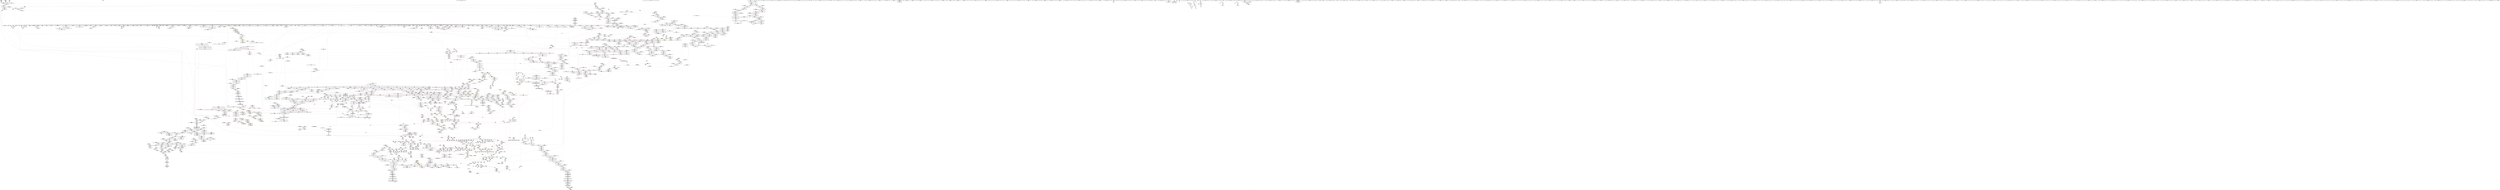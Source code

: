 digraph "SVFG" {
	label="SVFG";

	Node0x5559b5ffd640 [shape=record,color=grey,label="{NodeID: 0\nNullPtr}"];
	Node0x5559b5ffd640 -> Node0x5559b60de090[style=solid];
	Node0x5559b5ffd640 -> Node0x5559b60de190[style=solid];
	Node0x5559b5ffd640 -> Node0x5559b60de260[style=solid];
	Node0x5559b5ffd640 -> Node0x5559b60de330[style=solid];
	Node0x5559b5ffd640 -> Node0x5559b60de400[style=solid];
	Node0x5559b5ffd640 -> Node0x5559b60de4d0[style=solid];
	Node0x5559b5ffd640 -> Node0x5559b60de5a0[style=solid];
	Node0x5559b5ffd640 -> Node0x5559b60de670[style=solid];
	Node0x5559b5ffd640 -> Node0x5559b60de740[style=solid];
	Node0x5559b5ffd640 -> Node0x5559b60de810[style=solid];
	Node0x5559b5ffd640 -> Node0x5559b60de8e0[style=solid];
	Node0x5559b5ffd640 -> Node0x5559b60de9b0[style=solid];
	Node0x5559b5ffd640 -> Node0x5559b60dea80[style=solid];
	Node0x5559b5ffd640 -> Node0x5559b60deb50[style=solid];
	Node0x5559b5ffd640 -> Node0x5559b60dec20[style=solid];
	Node0x5559b5ffd640 -> Node0x5559b60decf0[style=solid];
	Node0x5559b5ffd640 -> Node0x5559b60dedc0[style=solid];
	Node0x5559b5ffd640 -> Node0x5559b60dee90[style=solid];
	Node0x5559b5ffd640 -> Node0x5559b60def60[style=solid];
	Node0x5559b5ffd640 -> Node0x5559b60df030[style=solid];
	Node0x5559b5ffd640 -> Node0x5559b60df100[style=solid];
	Node0x5559b5ffd640 -> Node0x5559b60df1d0[style=solid];
	Node0x5559b5ffd640 -> Node0x5559b60df2a0[style=solid];
	Node0x5559b5ffd640 -> Node0x5559b60df370[style=solid];
	Node0x5559b5ffd640 -> Node0x5559b60df440[style=solid];
	Node0x5559b5ffd640 -> Node0x5559b60df510[style=solid];
	Node0x5559b5ffd640 -> Node0x5559b60df5e0[style=solid];
	Node0x5559b5ffd640 -> Node0x5559b60df6b0[style=solid];
	Node0x5559b5ffd640 -> Node0x5559b60df780[style=solid];
	Node0x5559b5ffd640 -> Node0x5559b60df850[style=solid];
	Node0x5559b5ffd640 -> Node0x5559b60df920[style=solid];
	Node0x5559b5ffd640 -> Node0x5559b60df9f0[style=solid];
	Node0x5559b5ffd640 -> Node0x5559b60dfac0[style=solid];
	Node0x5559b5ffd640 -> Node0x5559b60dfb90[style=solid];
	Node0x5559b5ffd640 -> Node0x5559b60dfc60[style=solid];
	Node0x5559b5ffd640 -> Node0x5559b60dfd30[style=solid];
	Node0x5559b5ffd640 -> Node0x5559b60dfe00[style=solid];
	Node0x5559b5ffd640 -> Node0x5559b60dfed0[style=solid];
	Node0x5559b5ffd640 -> Node0x5559b60dffa0[style=solid];
	Node0x5559b5ffd640 -> Node0x5559b60e0070[style=solid];
	Node0x5559b5ffd640 -> Node0x5559b60e0140[style=solid];
	Node0x5559b5ffd640 -> Node0x5559b60e0210[style=solid];
	Node0x5559b5ffd640 -> Node0x5559b60e02e0[style=solid];
	Node0x5559b5ffd640 -> Node0x5559b60e03b0[style=solid];
	Node0x5559b5ffd640 -> Node0x5559b60e0480[style=solid];
	Node0x5559b5ffd640 -> Node0x5559b60e0550[style=solid];
	Node0x5559b5ffd640 -> Node0x5559b60e0620[style=solid];
	Node0x5559b5ffd640 -> Node0x5559b60e06f0[style=solid];
	Node0x5559b5ffd640 -> Node0x5559b60e07c0[style=solid];
	Node0x5559b5ffd640 -> Node0x5559b60e0890[style=solid];
	Node0x5559b5ffd640 -> Node0x5559b60e0960[style=solid];
	Node0x5559b5ffd640 -> Node0x5559b60e0a30[style=solid];
	Node0x5559b5ffd640 -> Node0x5559b60e0b00[style=solid];
	Node0x5559b5ffd640 -> Node0x5559b60e0bd0[style=solid];
	Node0x5559b5ffd640 -> Node0x5559b60e0ca0[style=solid];
	Node0x5559b5ffd640 -> Node0x5559b60e0d70[style=solid];
	Node0x5559b5ffd640 -> Node0x5559b60e0e40[style=solid];
	Node0x5559b5ffd640 -> Node0x5559b60e0f10[style=solid];
	Node0x5559b5ffd640 -> Node0x5559b60e0fe0[style=solid];
	Node0x5559b5ffd640 -> Node0x5559b60e10b0[style=solid];
	Node0x5559b5ffd640 -> Node0x5559b60e1180[style=solid];
	Node0x5559b5ffd640 -> Node0x5559b60e1250[style=solid];
	Node0x5559b5ffd640 -> Node0x5559b60e1320[style=solid];
	Node0x5559b5ffd640 -> Node0x5559b60e13f0[style=solid];
	Node0x5559b5ffd640 -> Node0x5559b60e14c0[style=solid];
	Node0x5559b5ffd640 -> Node0x5559b60e1590[style=solid];
	Node0x5559b5ffd640 -> Node0x5559b60e1660[style=solid];
	Node0x5559b5ffd640 -> Node0x5559b60e1730[style=solid];
	Node0x5559b5ffd640 -> Node0x5559b60e1800[style=solid];
	Node0x5559b5ffd640 -> Node0x5559b60e18d0[style=solid];
	Node0x5559b5ffd640 -> Node0x5559b60e19a0[style=solid];
	Node0x5559b5ffd640 -> Node0x5559b60e1a70[style=solid];
	Node0x5559b5ffd640 -> Node0x5559b60e1b40[style=solid];
	Node0x5559b5ffd640 -> Node0x5559b60e1c10[style=solid];
	Node0x5559b5ffd640 -> Node0x5559b60e1ce0[style=solid];
	Node0x5559b5ffd640 -> Node0x5559b60e1db0[style=solid];
	Node0x5559b5ffd640 -> Node0x5559b60e1e80[style=solid];
	Node0x5559b5ffd640 -> Node0x5559b60e1f50[style=solid];
	Node0x5559b5ffd640 -> Node0x5559b60e2020[style=solid];
	Node0x5559b5ffd640 -> Node0x5559b60e20f0[style=solid];
	Node0x5559b5ffd640 -> Node0x5559b60e21c0[style=solid];
	Node0x5559b5ffd640 -> Node0x5559b60e2290[style=solid];
	Node0x5559b5ffd640 -> Node0x5559b60e2360[style=solid];
	Node0x5559b5ffd640 -> Node0x5559b60e2430[style=solid];
	Node0x5559b5ffd640 -> Node0x5559b60e2500[style=solid];
	Node0x5559b5ffd640 -> Node0x5559b60e25d0[style=solid];
	Node0x5559b5ffd640 -> Node0x5559b6117940[style=solid];
	Node0x5559b5ffd640 -> Node0x5559b60ed4b0[style=solid];
	Node0x5559b5ffd640 -> Node0x5559b60eda60[style=solid];
	Node0x5559b5ffd640 -> Node0x5559b60f08b0[style=solid];
	Node0x5559b5ffd640 -> Node0x5559b60f0980[style=solid];
	Node0x5559b5ffd640 -> Node0x5559b60f0a50[style=solid];
	Node0x5559b5ffd640 -> Node0x5559b60f2c70[style=solid];
	Node0x5559b5ffd640 -> Node0x5559b60f2d40[style=solid];
	Node0x5559b5ffd640 -> Node0x5559b60f2e10[style=solid];
	Node0x5559b5ffd640 -> Node0x5559b612d190[style=solid];
	Node0x5559b5ffd640 -> Node0x5559b555d4a0[style=solid];
	Node0x5559b5ffd640 -> Node0x5559b616bd70[style=solid];
	Node0x5559b5ffd640 -> Node0x5559b616f910[style=solid];
	Node0x5559b5ffd640 -> Node0x5559b6170810[style=solid];
	Node0x5559b5ffd640 -> Node0x5559b6170990[style=solid];
	Node0x5559b5ffd640 -> Node0x5559b6170e10[style=solid];
	Node0x5559b5ffd640 -> Node0x5559b6171890[style=solid];
	Node0x5559b5ffd640 -> Node0x5559b6172190[style=solid];
	Node0x5559b5ffd640 -> Node0x5559b6172610[style=solid];
	Node0x5559b5ffd640:s64 -> Node0x5559b6345fa0[style=solid,color=red];
	Node0x5559b5ffd640:s64 -> Node0x5559b6345fa0[style=solid,color=red];
	Node0x5559b5ffd640:s64 -> Node0x5559b634a3a0[style=solid,color=red];
	Node0x5559b5ffd640:s64 -> Node0x5559b6347570[style=solid,color=red];
	Node0x5559b60ec950 [shape=record,color=blue,label="{NodeID: 1550\n827\<--826\nmaxv15\<--\n_ZN4Node6updateEiii\n}"];
	Node0x5559b60ec950 -> Node0x5559b62149c0[style=dashed];
	Node0x5559b60cabd0 [shape=record,color=green,label="{NodeID: 443\n2883\<--2884\n__n.addr\<--__n.addr_field_insensitive\n_ZNSt16allocator_traitsISaI6AttackEE8allocateERS1_m\n}"];
	Node0x5559b60cabd0 -> Node0x5559b6114dd0[style=solid];
	Node0x5559b60cabd0 -> Node0x5559b612f620[style=solid];
	Node0x5559b6336c50 [shape=record,color=black,label="{NodeID: 4207\n543 = PHI(199, )\n0th arg _ZNSt6vectorI6AttackSaIS0_EE9push_backEOS0_ }"];
	Node0x5559b6336c50 -> Node0x5559b611a140[style=solid];
	Node0x5559b60da060 [shape=record,color=purple,label="{NodeID: 886\n1451\<--1450\n_M_t\<--this1\n_ZNSt15__uniq_ptr_implI4NodeSt14default_deleteIS0_EEC2EPS0_\n|{<s0>143}}"];
	Node0x5559b60da060:s0 -> Node0x5559b6336170[style=solid,color=red];
	Node0x5559b6110650 [shape=record,color=red,label="{NodeID: 1329\n2316\<--2307\n\<--__first.addr\n_ZSt8_DestroyIPSt6vectorI6AttackSaIS1_EES3_EvT_S5_RSaIT0_E\n|{<s0>202}}"];
	Node0x5559b6110650:s0 -> Node0x5559b634f1a0[style=solid,color=red];
	Node0x5559b60c2df0 [shape=record,color=green,label="{NodeID: 222\n1341\<--1342\n__t.addr\<--__t.addr_field_insensitive\n_ZSt3getILm0EJP4NodeSt14default_deleteIS0_EEERNSt13tuple_elementIXT_ESt5tupleIJDpT0_EEE4typeERS8_\n}"];
	Node0x5559b60c2df0 -> Node0x5559b610ab50[style=solid];
	Node0x5559b60c2df0 -> Node0x5559b60ef1f0[style=solid];
	Node0x5559b612eed0 [shape=record,color=blue,label="{NodeID: 1772\n2806\<--2805\nthis.addr\<--this\n_ZNKSt6vectorI6AttackSaIS0_EE4sizeEv\n}"];
	Node0x5559b612eed0 -> Node0x5559b6114270[style=dashed];
	Node0x5559b60e6a40 [shape=record,color=black,label="{NodeID: 665\n1703\<--1702\n\<--\n_ZNSt16allocator_traitsISaISt6vectorI6AttackSaIS1_EEEE8allocateERS4_m\n|{<s0>159}}"];
	Node0x5559b60e6a40:s0 -> Node0x5559b634a180[style=solid,color=red];
	Node0x5559b634f720 [shape=record,color=black,label="{NodeID: 4429\n1777 = PHI(1761, )\n0th arg _ZSt25__uninitialized_default_nIPSt6vectorI6AttackSaIS1_EEmET_S5_T0_ }"];
	Node0x5559b634f720 -> Node0x5559b60f1d00[style=solid];
	Node0x5559b61052c0 [shape=record,color=red,label="{NodeID: 1108\n664\<--661\nthis1\<--this.addr\n_ZNK9__gnu_cxx17__normal_iteratorIP6AttackSt6vectorIS1_SaIS1_EEEdeEv\n}"];
	Node0x5559b61052c0 -> Node0x5559b60d6ed0[style=solid];
	Node0x5559b603c1c0 [shape=record,color=green,label="{NodeID: 1\n7\<--1\n__dso_handle\<--dummyObj\nGlob }"];
	Node0x5559b60eca20 [shape=record,color=blue,label="{NodeID: 1551\n830\<--829\nminv16\<--\n_ZN4Node6updateEiii\n}"];
	Node0x5559b60eca20 -> Node0x5559b6214460[style=dashed];
	Node0x5559b60caca0 [shape=record,color=green,label="{NodeID: 444\n2891\<--2892\n_ZN9__gnu_cxx13new_allocatorI6AttackE8allocateEmPKv\<--_ZN9__gnu_cxx13new_allocatorI6AttackE8allocateEmPKv_field_insensitive\n}"];
	Node0x5559b6336d60 [shape=record,color=black,label="{NodeID: 4208\n544 = PHI(92, )\n1st arg _ZNSt6vectorI6AttackSaIS0_EE9push_backEOS0_ }"];
	Node0x5559b6336d60 -> Node0x5559b611a210[style=solid];
	Node0x5559b611cc30 [shape=record,color=yellow,style=double,label="{NodeID: 3101\n125V_1 = ENCHI(MR_125V_0)\npts\{1736 2917 \}\nFun[_ZNSt6vectorI6AttackSaIS0_EE9push_backEOS0_]|{<s0>62|<s1>62}}"];
	Node0x5559b611cc30:s0 -> Node0x5559b623e0f0[style=dashed,color=red];
	Node0x5559b611cc30:s1 -> Node0x5559b623e3c0[style=dashed,color=red];
	Node0x5559b60da130 [shape=record,color=purple,label="{NodeID: 887\n1489\<--1488\n_M_impl\<--this1\n_ZNSt12_Vector_baseISt6vectorI6AttackSaIS1_EESaIS3_EEC2EmRKS4_\n|{<s0>145|<s1>147}}"];
	Node0x5559b60da130:s0 -> Node0x5559b6348080[style=solid,color=red];
	Node0x5559b60da130:s1 -> Node0x5559b6349ff0[style=solid,color=red];
	Node0x5559b6110720 [shape=record,color=red,label="{NodeID: 1330\n2317\<--2309\n\<--__last.addr\n_ZSt8_DestroyIPSt6vectorI6AttackSaIS1_EES3_EvT_S5_RSaIT0_E\n|{<s0>202}}"];
	Node0x5559b6110720:s0 -> Node0x5559b634f380[style=solid,color=red];
	Node0x5559b60c2ec0 [shape=record,color=green,label="{NodeID: 223\n1347\<--1348\n_ZSt12__get_helperILm0EP4NodeJSt14default_deleteIS0_EEERT0_RSt11_Tuple_implIXT_EJS4_DpT1_EE\<--_ZSt12__get_helperILm0EP4NodeJSt14default_deleteIS0_EEERT0_RSt11_Tuple_implIXT_EJS4_DpT1_EE_field_insensitive\n}"];
	Node0x5559b612efa0 [shape=record,color=blue,label="{NodeID: 1773\n2830\<--2826\n__a.addr\<--__a\n_ZSt3maxImERKT_S2_S2_\n}"];
	Node0x5559b612efa0 -> Node0x5559b61145b0[style=dashed];
	Node0x5559b612efa0 -> Node0x5559b6114680[style=dashed];
	Node0x5559b60e6b10 [shape=record,color=black,label="{NodeID: 666\n1693\<--1705\n_ZNSt16allocator_traitsISaISt6vectorI6AttackSaIS1_EEEE8allocateERS4_m_ret\<--call\n_ZNSt16allocator_traitsISaISt6vectorI6AttackSaIS1_EEEE8allocateERS4_m\n|{<s0>158}}"];
	Node0x5559b60e6b10:s0 -> Node0x5559b632e0b0[style=solid,color=blue];
	Node0x5559b634f830 [shape=record,color=black,label="{NodeID: 4430\n1778 = PHI(1762, )\n1st arg _ZSt25__uninitialized_default_nIPSt6vectorI6AttackSaIS1_EEmET_S5_T0_ }"];
	Node0x5559b634f830 -> Node0x5559b60f1dd0[style=solid];
	Node0x5559b6105390 [shape=record,color=red,label="{NodeID: 1109\n666\<--665\n\<--_M_current\n_ZNK9__gnu_cxx17__normal_iteratorIP6AttackSt6vectorIS1_SaIS1_EEEdeEv\n}"];
	Node0x5559b6105390 -> Node0x5559b60e3b20[style=solid];
	Node0x5559b60ba9e0 [shape=record,color=green,label="{NodeID: 2\n8\<--1\n.str\<--dummyObj\nGlob }"];
	Node0x5559b60ecaf0 [shape=record,color=blue,label="{NodeID: 1552\n777\<--841\nmid\<--div\n_ZN4Node6updateEiii\n}"];
	Node0x5559b60ecaf0 -> Node0x5559b61070d0[style=dashed];
	Node0x5559b60ecaf0 -> Node0x5559b61071a0[style=dashed];
	Node0x5559b60ecaf0 -> Node0x5559b62134a0[style=dashed];
	Node0x5559b60cada0 [shape=record,color=green,label="{NodeID: 445\n2898\<--2899\nthis.addr\<--this.addr_field_insensitive\n_ZN9__gnu_cxx13new_allocatorI6AttackE8allocateEmPKv\n}"];
	Node0x5559b60cada0 -> Node0x5559b6114ea0[style=solid];
	Node0x5559b60cada0 -> Node0x5559b612f6f0[style=solid];
	Node0x5559b6336e70 [shape=record,color=black,label="{NodeID: 4209\n1670 = PHI(1609, )\n0th arg _ZNSt12_Vector_baseISt6vectorI6AttackSaIS1_EESaIS3_EE11_M_allocateEm }"];
	Node0x5559b6336e70 -> Node0x5559b60f1340[style=solid];
	Node0x5559b611cd40 [shape=record,color=yellow,style=double,label="{NodeID: 3102\n68V_1 = ENCHI(MR_68V_0)\npts\{930000 930001 930002 \}\nFun[_ZNSt6vectorI6AttackSaIS0_EE9push_backEOS0_]|{<s0>62}}"];
	Node0x5559b611cd40:s0 -> Node0x5559b623e580[style=dashed,color=red];
	Node0x5559b60da200 [shape=record,color=purple,label="{NodeID: 888\n1524\<--1523\n_M_impl\<--\n_ZNSt6vectorIS_I6AttackSaIS0_EESaIS2_EE21_M_default_initializeEm\n}"];
	Node0x5559b61107f0 [shape=record,color=red,label="{NodeID: 1331\n2331\<--2323\nthis1\<--this.addr\n_ZNSt6vectorI6AttackSaIS0_EE12emplace_backIJS0_EEEvDpOT_\n|{|<s5>205|<s6>207}}"];
	Node0x5559b61107f0 -> Node0x5559b60e8510[style=solid];
	Node0x5559b61107f0 -> Node0x5559b60e85e0[style=solid];
	Node0x5559b61107f0 -> Node0x5559b60e86b0[style=solid];
	Node0x5559b61107f0 -> Node0x5559b60e8780[style=solid];
	Node0x5559b61107f0 -> Node0x5559b60e8850[style=solid];
	Node0x5559b61107f0:s5 -> Node0x5559b634ea60[style=solid,color=red];
	Node0x5559b61107f0:s6 -> Node0x5559b63345c0[style=solid,color=red];
	Node0x5559b60c2fc0 [shape=record,color=green,label="{NodeID: 224\n1352\<--1353\n__t.addr\<--__t.addr_field_insensitive\n_ZSt12__get_helperILm0EP4NodeJSt14default_deleteIS0_EEERT0_RSt11_Tuple_implIXT_EJS4_DpT1_EE\n}"];
	Node0x5559b60c2fc0 -> Node0x5559b610ac20[style=solid];
	Node0x5559b60c2fc0 -> Node0x5559b60ef2c0[style=solid];
	Node0x5559b612f070 [shape=record,color=blue,label="{NodeID: 1774\n2832\<--2827\n__b.addr\<--__b\n_ZSt3maxImERKT_S2_S2_\n}"];
	Node0x5559b612f070 -> Node0x5559b6114750[style=dashed];
	Node0x5559b612f070 -> Node0x5559b6114820[style=dashed];
	Node0x5559b60e6be0 [shape=record,color=black,label="{NodeID: 667\n1737\<--1735\n\<--call2\n_ZN9__gnu_cxx13new_allocatorISt6vectorI6AttackSaIS2_EEE8allocateEmPKv\n}"];
	Node0x5559b60e6be0 -> Node0x5559b60e6cb0[style=solid];
	Node0x5559b634f970 [shape=record,color=black,label="{NodeID: 4431\n2239 = PHI(1547, )\n0th arg _ZNSt12_Vector_baseISt6vectorI6AttackSaIS1_EESaIS3_EE13_M_deallocateEPS3_m }"];
	Node0x5559b634f970 -> Node0x5559b612ba00[style=solid];
	Node0x5559b6105460 [shape=record,color=red,label="{NodeID: 1110\n673\<--670\nthis1\<--this.addr\n_ZNKSt10unique_ptrI4NodeSt14default_deleteIS0_EEptEv\n|{<s0>67}}"];
	Node0x5559b6105460:s0 -> Node0x5559b63501d0[style=solid,color=red];
	Node0x5559b60ba4e0 [shape=record,color=green,label="{NodeID: 3\n10\<--1\n.str.1\<--dummyObj\nGlob }"];
	Node0x5559b60ecbc0 [shape=record,color=blue,label="{NodeID: 1553\n779\<--868\nexn.slot\<--\n_ZN4Node6updateEiii\n}"];
	Node0x5559b60ecbc0 -> Node0x5559b6107270[style=dashed];
	Node0x5559b60cae70 [shape=record,color=green,label="{NodeID: 446\n2900\<--2901\n__n.addr\<--__n.addr_field_insensitive\n_ZN9__gnu_cxx13new_allocatorI6AttackE8allocateEmPKv\n}"];
	Node0x5559b60cae70 -> Node0x5559b6114f70[style=solid];
	Node0x5559b60cae70 -> Node0x5559b6115040[style=solid];
	Node0x5559b60cae70 -> Node0x5559b612f7c0[style=solid];
	Node0x5559b6336f80 [shape=record,color=black,label="{NodeID: 4210\n1671 = PHI(1610, )\n1st arg _ZNSt12_Vector_baseISt6vectorI6AttackSaIS1_EESaIS3_EE11_M_allocateEm }"];
	Node0x5559b6336f80 -> Node0x5559b60f1410[style=solid];
	Node0x5559b60da2d0 [shape=record,color=purple,label="{NodeID: 889\n1525\<--1523\n_M_start\<--\n_ZNSt6vectorIS_I6AttackSaIS0_EESaIS2_EE21_M_default_initializeEm\n}"];
	Node0x5559b60da2d0 -> Node0x5559b610bc60[style=solid];
	Node0x5559b61108c0 [shape=record,color=red,label="{NodeID: 1332\n2349\<--2325\n\<--__args.addr\n_ZNSt6vectorI6AttackSaIS0_EE12emplace_backIJS0_EEEvDpOT_\n|{<s0>203}}"];
	Node0x5559b61108c0:s0 -> Node0x5559b6349310[style=solid,color=red];
	Node0x5559b60c3090 [shape=record,color=green,label="{NodeID: 225\n1357\<--1358\n_ZNSt11_Tuple_implILm0EJP4NodeSt14default_deleteIS0_EEE7_M_headERS4_\<--_ZNSt11_Tuple_implILm0EJP4NodeSt14default_deleteIS0_EEE7_M_headERS4__field_insensitive\n}"];
	Node0x5559b612f140 [shape=record,color=blue,label="{NodeID: 1775\n2828\<--2842\nretval\<--\n_ZSt3maxImERKT_S2_S2_\n}"];
	Node0x5559b612f140 -> Node0x5559b6215480[style=dashed];
	Node0x5559b60e6cb0 [shape=record,color=black,label="{NodeID: 668\n1709\<--1737\n_ZN9__gnu_cxx13new_allocatorISt6vectorI6AttackSaIS2_EEE8allocateEmPKv_ret\<--\n_ZN9__gnu_cxx13new_allocatorISt6vectorI6AttackSaIS2_EEE8allocateEmPKv\n|{<s0>159}}"];
	Node0x5559b60e6cb0:s0 -> Node0x5559b632e1f0[style=solid,color=blue];
	Node0x5559b634fab0 [shape=record,color=black,label="{NodeID: 4432\n2240 = PHI(1550, )\n1st arg _ZNSt12_Vector_baseISt6vectorI6AttackSaIS1_EESaIS3_EE13_M_deallocateEPS3_m }"];
	Node0x5559b634fab0 -> Node0x5559b612bad0[style=solid];
	Node0x5559b6241ed0 [shape=record,color=yellow,style=double,label="{NodeID: 3325\n48V_1 = ENCHI(MR_48V_0)\npts\{1736 \}\nFun[_ZSt8_DestroyIPSt6vectorI6AttackSaIS1_EEEvT_S5_]|{<s0>174}}"];
	Node0x5559b6241ed0:s0 -> Node0x5559b612ade0[style=dashed,color=red];
	Node0x5559b6105530 [shape=record,color=red,label="{NodeID: 1111\n751\<--682\n\<--retval\n_ZN4Node6getMinEii\n}"];
	Node0x5559b6105530 -> Node0x5559b60e3cc0[style=solid];
	Node0x5559b60ba570 [shape=record,color=green,label="{NodeID: 4\n12\<--1\nstdin\<--dummyObj\nGlob }"];
	Node0x5559b60ecc90 [shape=record,color=blue,label="{NodeID: 1554\n781\<--870\nehselector.slot\<--\n_ZN4Node6updateEiii\n}"];
	Node0x5559b60ecc90 -> Node0x5559b6107340[style=dashed];
	Node0x5559b60caf40 [shape=record,color=green,label="{NodeID: 447\n2902\<--2903\n.addr\<--.addr_field_insensitive\n_ZN9__gnu_cxx13new_allocatorI6AttackE8allocateEmPKv\n}"];
	Node0x5559b60caf40 -> Node0x5559b612f890[style=solid];
	Node0x5559b6337090 [shape=record,color=black,label="{NodeID: 4211\n2304 = PHI(940, )\n0th arg _ZSt8_DestroyIPSt6vectorI6AttackSaIS1_EES3_EvT_S5_RSaIT0_E }"];
	Node0x5559b6337090 -> Node0x5559b612c150[style=solid];
	Node0x5559b60da3a0 [shape=record,color=purple,label="{NodeID: 890\n1534\<--1533\n_M_impl3\<--\n_ZNSt6vectorIS_I6AttackSaIS0_EESaIS2_EE21_M_default_initializeEm\n}"];
	Node0x5559b6110990 [shape=record,color=red,label="{NodeID: 1333\n2366\<--2325\n\<--__args.addr\n_ZNSt6vectorI6AttackSaIS0_EE12emplace_backIJS0_EEEvDpOT_\n|{<s0>206}}"];
	Node0x5559b6110990:s0 -> Node0x5559b6349310[style=solid,color=red];
	Node0x5559b60c3190 [shape=record,color=green,label="{NodeID: 226\n1362\<--1363\n__t.addr\<--__t.addr_field_insensitive\n_ZNSt11_Tuple_implILm0EJP4NodeSt14default_deleteIS0_EEE7_M_headERS4_\n}"];
	Node0x5559b60c3190 -> Node0x5559b610acf0[style=solid];
	Node0x5559b60c3190 -> Node0x5559b60ef390[style=solid];
	Node0x5559b612f210 [shape=record,color=blue,label="{NodeID: 1776\n2828\<--2845\nretval\<--\n_ZSt3maxImERKT_S2_S2_\n}"];
	Node0x5559b612f210 -> Node0x5559b6215480[style=dashed];
	Node0x5559b60e6d80 [shape=record,color=black,label="{NodeID: 669\n1739\<--1746\n_ZNK9__gnu_cxx13new_allocatorISt6vectorI6AttackSaIS2_EEE8max_sizeEv_ret\<--\n_ZNK9__gnu_cxx13new_allocatorISt6vectorI6AttackSaIS2_EEE8max_sizeEv\n|{<s0>160}}"];
	Node0x5559b60e6d80:s0 -> Node0x5559b632e330[style=solid,color=blue];
	Node0x5559b634fbf0 [shape=record,color=black,label="{NodeID: 4433\n2241 = PHI(1560, )\n2nd arg _ZNSt12_Vector_baseISt6vectorI6AttackSaIS1_EESaIS3_EE13_M_deallocateEPS3_m }"];
	Node0x5559b634fbf0 -> Node0x5559b612bba0[style=solid];
	Node0x5559b6105600 [shape=record,color=red,label="{NodeID: 1112\n697\<--684\nthis1\<--this.addr\n_ZN4Node6getMinEii\n}"];
	Node0x5559b6105600 -> Node0x5559b60d6fa0[style=solid];
	Node0x5559b6105600 -> Node0x5559b60d7070[style=solid];
	Node0x5559b6105600 -> Node0x5559b60d7140[style=solid];
	Node0x5559b6105600 -> Node0x5559b60d7210[style=solid];
	Node0x5559b6105600 -> Node0x5559b60d72e0[style=solid];
	Node0x5559b6105600 -> Node0x5559b60d73b0[style=solid];
	Node0x5559b6105600 -> Node0x5559b60d7480[style=solid];
	Node0x5559b6105600 -> Node0x5559b60d7550[style=solid];
	Node0x5559b6105600 -> Node0x5559b60d7620[style=solid];
	Node0x5559b60ba820 [shape=record,color=green,label="{NodeID: 5\n13\<--1\n.str.2\<--dummyObj\nGlob }"];
	Node0x5559b60ecd60 [shape=record,color=blue,label="{NodeID: 1555\n779\<--875\nexn.slot\<--\n_ZN4Node6updateEiii\n}"];
	Node0x5559b60ecd60 -> Node0x5559b6107270[style=dashed];
	Node0x5559b60cb010 [shape=record,color=green,label="{NodeID: 448\n2916\<--2917\ncall2\<--call2_field_insensitive\n_ZN9__gnu_cxx13new_allocatorI6AttackE8allocateEmPKv\n}"];
	Node0x5559b60cb010 -> Node0x5559b60eb5d0[style=solid];
	Node0x5559b63371a0 [shape=record,color=black,label="{NodeID: 4212\n2305 = PHI(944, )\n1st arg _ZSt8_DestroyIPSt6vectorI6AttackSaIS1_EES3_EvT_S5_RSaIT0_E }"];
	Node0x5559b63371a0 -> Node0x5559b612c220[style=solid];
	Node0x5559b611d010 [shape=record,color=yellow,style=double,label="{NodeID: 3105\n48V_1 = ENCHI(MR_48V_0)\npts\{1736 \}\nFun[_ZSt8_DestroyIPSt6vectorI6AttackSaIS1_EES3_EvT_S5_RSaIT0_E]|{<s0>202}}"];
	Node0x5559b611d010:s0 -> Node0x5559b6241ed0[style=dashed,color=red];
	Node0x5559b60da470 [shape=record,color=purple,label="{NodeID: 891\n1535\<--1533\n_M_finish\<--\n_ZNSt6vectorIS_I6AttackSaIS0_EESaIS2_EE21_M_default_initializeEm\n}"];
	Node0x5559b60da470 -> Node0x5559b60f03d0[style=solid];
	Node0x5559b6110a60 [shape=record,color=red,label="{NodeID: 1334\n2335\<--2334\n\<--_M_finish\n_ZNSt6vectorI6AttackSaIS0_EE12emplace_backIJS0_EEEvDpOT_\n}"];
	Node0x5559b6110a60 -> Node0x5559b616ff10[style=solid];
	Node0x5559b60c3260 [shape=record,color=green,label="{NodeID: 227\n1368\<--1369\n_ZNSt10_Head_baseILm0EP4NodeLb0EE7_M_headERS2_\<--_ZNSt10_Head_baseILm0EP4NodeLb0EE7_M_headERS2__field_insensitive\n}"];
	Node0x5559b612f2e0 [shape=record,color=blue,label="{NodeID: 1777\n2852\<--2851\n__a.addr\<--__a\n_ZNSt16allocator_traitsISaI6AttackEE8max_sizeERKS1_\n}"];
	Node0x5559b612f2e0 -> Node0x5559b6114a90[style=dashed];
	Node0x5559b60e6e50 [shape=record,color=black,label="{NodeID: 670\n1748\<--1763\n_ZSt27__uninitialized_default_n_aIPSt6vectorI6AttackSaIS1_EEmS3_ET_S5_T0_RSaIT1_E_ret\<--call\n_ZSt27__uninitialized_default_n_aIPSt6vectorI6AttackSaIS1_EEmS3_ET_S5_T0_RSaIT1_E\n|{<s0>149}}"];
	Node0x5559b60e6e50:s0 -> Node0x5559b6341870[style=solid,color=blue];
	Node0x5559b634fd30 [shape=record,color=black,label="{NodeID: 4434\n1313 = PHI(983, 1225, )\n0th arg _ZNKSt14default_deleteI4NodeEclEPS0_ }"];
	Node0x5559b634fd30 -> Node0x5559b60eef80[style=solid];
	Node0x5559b61056d0 [shape=record,color=red,label="{NodeID: 1113\n703\<--686\n\<--x.addr\n_ZN4Node6getMinEii\n}"];
	Node0x5559b61056d0 -> Node0x5559b616f790[style=solid];
	Node0x5559b60ba8b0 [shape=record,color=green,label="{NodeID: 6\n15\<--1\n.str.3\<--dummyObj\nGlob }"];
	Node0x5559b60ece30 [shape=record,color=blue,label="{NodeID: 1556\n781\<--877\nehselector.slot\<--\n_ZN4Node6updateEiii\n}"];
	Node0x5559b60ece30 -> Node0x5559b6107340[style=dashed];
	Node0x5559b60cb0e0 [shape=record,color=green,label="{NodeID: 449\n2925\<--2926\n__first\<--__first_field_insensitive\n_ZSt22__uninitialized_copy_aISt13move_iteratorIP6AttackES2_S1_ET0_T_S5_S4_RSaIT1_E\n}"];
	Node0x5559b60cb0e0 -> Node0x5559b60eb770[style=solid];
	Node0x5559b60cb0e0 -> Node0x5559b60ff2e0[style=solid];
	Node0x5559b63372b0 [shape=record,color=black,label="{NodeID: 4213\n2306 = PHI(946, )\n2nd arg _ZSt8_DestroyIPSt6vectorI6AttackSaIS1_EES3_EvT_S5_RSaIT0_E }"];
	Node0x5559b63372b0 -> Node0x5559b612c2f0[style=solid];
	Node0x5559b60da540 [shape=record,color=purple,label="{NodeID: 892\n1548\<--1547\n_M_impl\<--this1\n_ZNSt12_Vector_baseISt6vectorI6AttackSaIS1_EESaIS3_EED2Ev\n}"];
	Node0x5559b6110b30 [shape=record,color=red,label="{NodeID: 1335\n2339\<--2338\n\<--_M_end_of_storage\n_ZNSt6vectorI6AttackSaIS0_EE12emplace_backIJS0_EEEvDpOT_\n}"];
	Node0x5559b6110b30 -> Node0x5559b616ff10[style=solid];
	Node0x5559b60cb8a0 [shape=record,color=green,label="{NodeID: 228\n1373\<--1374\n__b.addr\<--__b.addr_field_insensitive\n_ZNSt10_Head_baseILm0EP4NodeLb0EE7_M_headERS2_\n}"];
	Node0x5559b60cb8a0 -> Node0x5559b610adc0[style=solid];
	Node0x5559b60cb8a0 -> Node0x5559b60ef460[style=solid];
	Node0x5559b61fcb40 [shape=record,color=black,label="{NodeID: 2885\nMR_192V_3 = PHI(MR_192V_5, MR_192V_4, MR_192V_6, MR_192V_2, )\npts\{683 \}\n}"];
	Node0x5559b61fcb40 -> Node0x5559b6105530[style=dashed];
	Node0x5559b612f3b0 [shape=record,color=blue,label="{NodeID: 1778\n2863\<--2862\nthis.addr\<--this\n_ZNKSt12_Vector_baseI6AttackSaIS0_EE19_M_get_Tp_allocatorEv\n}"];
	Node0x5559b612f3b0 -> Node0x5559b6114b60[style=dashed];
	Node0x5559b60e6f20 [shape=record,color=black,label="{NodeID: 671\n1774\<--1773\n\<--_M_impl\n_ZNSt12_Vector_baseISt6vectorI6AttackSaIS1_EESaIS3_EE19_M_get_Tp_allocatorEv\n}"];
	Node0x5559b60e6f20 -> Node0x5559b60e6ff0[style=solid];
	Node0x5559b634ff40 [shape=record,color=black,label="{NodeID: 4435\n1314 = PHI(987, 1226, )\n1st arg _ZNKSt14default_deleteI4NodeEclEPS0_ }"];
	Node0x5559b634ff40 -> Node0x5559b60ef050[style=solid];
	Node0x5559b61057a0 [shape=record,color=red,label="{NodeID: 1114\n710\<--686\n\<--x.addr\n_ZN4Node6getMinEii\n}"];
	Node0x5559b61057a0 -> Node0x5559b616f490[style=solid];
	Node0x5559b60bb250 [shape=record,color=green,label="{NodeID: 7\n17\<--1\nstdout\<--dummyObj\nGlob }"];
	Node0x5559b60ecf00 [shape=record,color=blue,label="{NodeID: 1557\n901\<--900\nminv43\<--\n_ZN4Node6updateEiii\n}"];
	Node0x5559b60ecf00 -> Node0x5559b6214460[style=dashed];
	Node0x5559b60cb1b0 [shape=record,color=green,label="{NodeID: 450\n2927\<--2928\n__last\<--__last_field_insensitive\n_ZSt22__uninitialized_copy_aISt13move_iteratorIP6AttackES2_S1_ET0_T_S5_S4_RSaIT1_E\n}"];
	Node0x5559b60cb1b0 -> Node0x5559b60eb840[style=solid];
	Node0x5559b60cb1b0 -> Node0x5559b60ff3b0[style=solid];
	Node0x5559b63373c0 [shape=record,color=black,label="{NodeID: 4214\n3140 = PHI(3013, )\n0th arg _ZNSt13move_iteratorIP6AttackEppEv }"];
	Node0x5559b63373c0 -> Node0x5559b6131290[style=solid];
	Node0x5559b60da610 [shape=record,color=purple,label="{NodeID: 893\n1549\<--1547\n_M_start\<--this1\n_ZNSt12_Vector_baseISt6vectorI6AttackSaIS1_EESaIS3_EED2Ev\n}"];
	Node0x5559b60da610 -> Node0x5559b610bed0[style=solid];
	Node0x5559b6110c00 [shape=record,color=red,label="{NodeID: 1336\n2348\<--2347\n\<--_M_finish5\n_ZNSt6vectorI6AttackSaIS0_EE12emplace_backIJS0_EEEvDpOT_\n|{<s0>204}}"];
	Node0x5559b6110c00:s0 -> Node0x5559b634acc0[style=solid,color=red];
	Node0x5559b60cb930 [shape=record,color=green,label="{NodeID: 229\n1381\<--1382\nthis.addr\<--this.addr_field_insensitive\n_ZNSt15__uniq_ptr_implI4NodeSt14default_deleteIS0_EE10_M_deleterEv\n}"];
	Node0x5559b60cb930 -> Node0x5559b610ae90[style=solid];
	Node0x5559b60cb930 -> Node0x5559b60ef530[style=solid];
	Node0x5559b61fd040 [shape=record,color=black,label="{NodeID: 2886\nMR_200V_2 = PHI(MR_200V_3, MR_200V_1, MR_200V_1, MR_200V_1, )\npts\{691 \}\n}"];
	Node0x5559b612f480 [shape=record,color=blue,label="{NodeID: 1779\n2872\<--2871\nthis.addr\<--this\n_ZNK9__gnu_cxx13new_allocatorI6AttackE8max_sizeEv\n}"];
	Node0x5559b612f480 -> Node0x5559b6114c30[style=dashed];
	Node0x5559b60e6ff0 [shape=record,color=black,label="{NodeID: 672\n1767\<--1774\n_ZNSt12_Vector_baseISt6vectorI6AttackSaIS1_EESaIS3_EE19_M_get_Tp_allocatorEv_ret\<--\n_ZNSt12_Vector_baseISt6vectorI6AttackSaIS1_EESaIS3_EE19_M_get_Tp_allocatorEv\n|{<s0>95|<s1>148}}"];
	Node0x5559b60e6ff0:s0 -> Node0x5559b6344170[style=solid,color=blue];
	Node0x5559b60e6ff0:s1 -> Node0x5559b6341730[style=solid,color=blue];
	Node0x5559b63500c0 [shape=record,color=black,label="{NodeID: 4436\n1391 = PHI(1385, )\n0th arg _ZSt3getILm1EJP4NodeSt14default_deleteIS0_EEERNSt13tuple_elementIXT_ESt5tupleIJDpT0_EEE4typeERS8_ }"];
	Node0x5559b63500c0 -> Node0x5559b60ef600[style=solid];
	Node0x5559b6105870 [shape=record,color=red,label="{NodeID: 1115\n735\<--686\n\<--x.addr\n_ZN4Node6getMinEii\n|{<s0>70}}"];
	Node0x5559b6105870:s0 -> Node0x5559b632cfd0[style=solid,color=red];
	Node0x5559b60bb2e0 [shape=record,color=green,label="{NodeID: 8\n18\<--1\n_ZSt3cin\<--dummyObj\nGlob }"];
	Node0x5559b60ecfd0 [shape=record,color=blue,label="{NodeID: 1558\n913\<--912\nmaxv51\<--\n_ZN4Node6updateEiii\n}"];
	Node0x5559b60ecfd0 -> Node0x5559b62149c0[style=dashed];
	Node0x5559b60cb280 [shape=record,color=green,label="{NodeID: 451\n2929\<--2930\n__result.addr\<--__result.addr_field_insensitive\n_ZSt22__uninitialized_copy_aISt13move_iteratorIP6AttackES2_S1_ET0_T_S5_S4_RSaIT1_E\n}"];
	Node0x5559b60cb280 -> Node0x5559b6115110[style=solid];
	Node0x5559b60cb280 -> Node0x5559b612fb00[style=solid];
	Node0x5559b63374d0 [shape=record,color=black,label="{NodeID: 4215\n2120 = PHI(2061, 3063, )\n0th arg _ZSt8_DestroyIP6AttackEvT_S2_ }"];
	Node0x5559b63374d0 -> Node0x5559b60f3be0[style=solid];
	Node0x5559b60da6e0 [shape=record,color=purple,label="{NodeID: 894\n1551\<--1547\n_M_impl2\<--this1\n_ZNSt12_Vector_baseISt6vectorI6AttackSaIS1_EESaIS3_EED2Ev\n}"];
	Node0x5559b6110cd0 [shape=record,color=red,label="{NodeID: 1337\n2359\<--2358\n\<--_M_finish7\n_ZNSt6vectorI6AttackSaIS0_EE12emplace_backIJS0_EEEvDpOT_\n}"];
	Node0x5559b6110cd0 -> Node0x5559b60fcff0[style=solid];
	Node0x5559b60cba00 [shape=record,color=green,label="{NodeID: 230\n1387\<--1388\n_ZSt3getILm1EJP4NodeSt14default_deleteIS0_EEERNSt13tuple_elementIXT_ESt5tupleIJDpT0_EEE4typeERS8_\<--_ZSt3getILm1EJP4NodeSt14default_deleteIS0_EEERNSt13tuple_elementIXT_ESt5tupleIJDpT0_EEE4typeERS8__field_insensitive\n}"];
	Node0x5559b61fd540 [shape=record,color=black,label="{NodeID: 2887\nMR_202V_2 = PHI(MR_202V_3, MR_202V_1, MR_202V_1, MR_202V_1, )\npts\{693 \}\n}"];
	Node0x5559b612f550 [shape=record,color=blue,label="{NodeID: 1780\n2881\<--2879\n__a.addr\<--__a\n_ZNSt16allocator_traitsISaI6AttackEE8allocateERS1_m\n}"];
	Node0x5559b612f550 -> Node0x5559b6114d00[style=dashed];
	Node0x5559b60e70c0 [shape=record,color=black,label="{NodeID: 673\n1776\<--1791\n_ZSt25__uninitialized_default_nIPSt6vectorI6AttackSaIS1_EEmET_S5_T0__ret\<--call\n_ZSt25__uninitialized_default_nIPSt6vectorI6AttackSaIS1_EEmET_S5_T0_\n|{<s0>163}}"];
	Node0x5559b60e70c0:s0 -> Node0x5559b632e470[style=solid,color=blue];
	Node0x5559b63501d0 [shape=record,color=black,label="{NodeID: 4437\n1141 = PHI(673, 1108, )\n0th arg _ZNKSt10unique_ptrI4NodeSt14default_deleteIS0_EE3getEv }"];
	Node0x5559b63501d0 -> Node0x5559b60ee010[style=solid];
	Node0x5559b6242390 [shape=record,color=yellow,style=double,label="{NodeID: 3330\n96V_1 = ENCHI(MR_96V_0)\npts\{650000 1520004 1520005 8460004 8460005 8570004 8570005 \}\nFun[_ZNSt10unique_ptrI4NodeSt14default_deleteIS0_EEC2IS2_vEEPS0_]|{<s0>54}}"];
	Node0x5559b6242390:s0 -> Node0x5559b529c310[style=dashed,color=red];
	Node0x5559b6105940 [shape=record,color=red,label="{NodeID: 1116\n741\<--686\n\<--x.addr\n_ZN4Node6getMinEii\n|{<s0>72}}"];
	Node0x5559b6105940:s0 -> Node0x5559b632cfd0[style=solid,color=red];
	Node0x5559b60bb370 [shape=record,color=green,label="{NodeID: 9\n19\<--1\n_ZSt4cout\<--dummyObj\nGlob }"];
	Node0x5559b60ed0a0 [shape=record,color=blue,label="{NodeID: 1559\n929\<--928\nthis.addr\<--this\n_ZNSt6vectorIS_I6AttackSaIS0_EESaIS2_EED2Ev\n}"];
	Node0x5559b60ed0a0 -> Node0x5559b6107f70[style=dashed];
	Node0x5559b60cb350 [shape=record,color=green,label="{NodeID: 452\n2931\<--2932\n.addr\<--.addr_field_insensitive\n_ZSt22__uninitialized_copy_aISt13move_iteratorIP6AttackES2_S1_ET0_T_S5_S4_RSaIT1_E\n}"];
	Node0x5559b60cb350 -> Node0x5559b612fbd0[style=solid];
	Node0x5559b6337620 [shape=record,color=black,label="{NodeID: 4216\n2121 = PHI(2062, 3064, )\n1st arg _ZSt8_DestroyIP6AttackEvT_S2_ }"];
	Node0x5559b6337620 -> Node0x5559b60f3cb0[style=solid];
	Node0x5559b60da7b0 [shape=record,color=purple,label="{NodeID: 895\n1552\<--1547\n_M_end_of_storage\<--this1\n_ZNSt12_Vector_baseISt6vectorI6AttackSaIS1_EESaIS3_EED2Ev\n}"];
	Node0x5559b60da7b0 -> Node0x5559b610bfa0[style=solid];
	Node0x5559b6110da0 [shape=record,color=red,label="{NodeID: 1338\n2369\<--2368\n\<--coerce.dive10\n_ZNSt6vectorI6AttackSaIS0_EE12emplace_backIJS0_EEEvDpOT_\n|{<s0>207}}"];
	Node0x5559b6110da0:s0 -> Node0x5559b63346d0[style=solid,color=red];
	Node0x5559b60cbad0 [shape=record,color=green,label="{NodeID: 231\n1392\<--1393\n__t.addr\<--__t.addr_field_insensitive\n_ZSt3getILm1EJP4NodeSt14default_deleteIS0_EEERNSt13tuple_elementIXT_ESt5tupleIJDpT0_EEE4typeERS8_\n}"];
	Node0x5559b60cbad0 -> Node0x5559b610af60[style=solid];
	Node0x5559b60cbad0 -> Node0x5559b60ef600[style=solid];
	Node0x5559b61fda40 [shape=record,color=black,label="{NodeID: 2888\nMR_296V_3 = PHI(MR_296V_4, MR_296V_2, )\npts\{1976 \}\n}"];
	Node0x5559b61fda40 -> Node0x5559b610e5d0[style=dashed];
	Node0x5559b61fda40 -> Node0x5559b610e6a0[style=dashed];
	Node0x5559b61fda40 -> Node0x5559b610e770[style=dashed];
	Node0x5559b61fda40 -> Node0x5559b60f3220[style=dashed];
	Node0x5559b612f620 [shape=record,color=blue,label="{NodeID: 1781\n2883\<--2880\n__n.addr\<--__n\n_ZNSt16allocator_traitsISaI6AttackEE8allocateERS1_m\n}"];
	Node0x5559b612f620 -> Node0x5559b6114dd0[style=dashed];
	Node0x5559b60e7190 [shape=record,color=black,label="{NodeID: 674\n1795\<--1848\n_ZNSt27__uninitialized_default_n_1ILb0EE18__uninit_default_nIPSt6vectorI6AttackSaIS3_EEmEET_S7_T0__ret\<--\n_ZNSt27__uninitialized_default_n_1ILb0EE18__uninit_default_nIPSt6vectorI6AttackSaIS3_EEmEET_S7_T0_\n|{<s0>164}}"];
	Node0x5559b60e7190:s0 -> Node0x5559b632e5b0[style=solid,color=blue];
	Node0x5559b6350380 [shape=record,color=black,label="{NodeID: 4438\n1380 = PHI(1303, )\n0th arg _ZNSt15__uniq_ptr_implI4NodeSt14default_deleteIS0_EE10_M_deleterEv }"];
	Node0x5559b6350380 -> Node0x5559b60ef530[style=solid];
	Node0x5559b6242500 [shape=record,color=yellow,style=double,label="{NodeID: 3331\n48V_1 = ENCHI(MR_48V_0)\npts\{1736 \}\nFun[_ZSt25__uninitialized_default_nIPSt6vectorI6AttackSaIS1_EEmET_S5_T0_]|{<s0>164}}"];
	Node0x5559b6242500:s0 -> Node0x5559b620a720[style=dashed,color=red];
	Node0x5559b6105a10 [shape=record,color=red,label="{NodeID: 1117\n698\<--688\n\<--y.addr\n_ZN4Node6getMinEii\n}"];
	Node0x5559b6105a10 -> Node0x5559b6170210[style=solid];
	Node0x5559b60bb400 [shape=record,color=green,label="{NodeID: 10\n20\<--1\n.str.4\<--dummyObj\nGlob }"];
	Node0x5559b60ed170 [shape=record,color=blue,label="{NodeID: 1560\n931\<--956\nexn.slot\<--\n_ZNSt6vectorIS_I6AttackSaIS0_EESaIS2_EED2Ev\n}"];
	Node0x5559b60ed170 -> Node0x5559b6108040[style=dashed];
	Node0x5559b60cb420 [shape=record,color=green,label="{NodeID: 453\n2933\<--2934\nagg.tmp\<--agg.tmp_field_insensitive\n_ZSt22__uninitialized_copy_aISt13move_iteratorIP6AttackES2_S1_ET0_T_S5_S4_RSaIT1_E\n}"];
	Node0x5559b60cb420 -> Node0x5559b60eb910[style=solid];
	Node0x5559b60cb420 -> Node0x5559b60ff480[style=solid];
	Node0x5559b6337770 [shape=record,color=black,label="{NodeID: 4217\n1966 = PHI(1960, )\n0th arg _ZN9__gnu_cxx13new_allocatorI6AttackEC2Ev }"];
	Node0x5559b6337770 -> Node0x5559b60f2fb0[style=solid];
	Node0x5559b60da880 [shape=record,color=purple,label="{NodeID: 896\n1554\<--1547\n_M_impl3\<--this1\n_ZNSt12_Vector_baseISt6vectorI6AttackSaIS1_EESaIS3_EED2Ev\n}"];
	Node0x5559b6110e70 [shape=record,color=red,label="{NodeID: 1339\n2380\<--2377\n\<--__t.addr\n_ZSt4moveIR6AttackEONSt16remove_referenceIT_E4typeEOS3_\n}"];
	Node0x5559b6110e70 -> Node0x5559b60e89f0[style=solid];
	Node0x5559b60cbba0 [shape=record,color=green,label="{NodeID: 232\n1398\<--1399\n_ZSt12__get_helperILm1ESt14default_deleteI4NodeEJEERT0_RSt11_Tuple_implIXT_EJS3_DpT1_EE\<--_ZSt12__get_helperILm1ESt14default_deleteI4NodeEJEERT0_RSt11_Tuple_implIXT_EJS3_DpT1_EE_field_insensitive\n}"];
	Node0x5559b612f6f0 [shape=record,color=blue,label="{NodeID: 1782\n2898\<--2895\nthis.addr\<--this\n_ZN9__gnu_cxx13new_allocatorI6AttackE8allocateEmPKv\n}"];
	Node0x5559b612f6f0 -> Node0x5559b6114ea0[style=dashed];
	Node0x5559b60e7260 [shape=record,color=black,label="{NodeID: 675\n1880\<--1879\n\<--\n_ZSt10_ConstructISt6vectorI6AttackSaIS1_EEJEEvPT_DpOT0_\n}"];
	Node0x5559b60e7260 -> Node0x5559b60e7330[style=solid];
	Node0x5559b6350490 [shape=record,color=black,label="{NodeID: 4439\n2879 = PHI(2716, )\n0th arg _ZNSt16allocator_traitsISaI6AttackEE8allocateERS1_m }"];
	Node0x5559b6350490 -> Node0x5559b612f550[style=solid];
	Node0x5559b6105ae0 [shape=record,color=red,label="{NodeID: 1118\n715\<--688\n\<--y.addr\n_ZN4Node6getMinEii\n}"];
	Node0x5559b6105ae0 -> Node0x5559b616f310[style=solid];
	Node0x5559b60bb490 [shape=record,color=green,label="{NodeID: 11\n22\<--1\n.str.5\<--dummyObj\nGlob }"];
	Node0x5559b60ed240 [shape=record,color=blue,label="{NodeID: 1561\n933\<--958\nehselector.slot\<--\n_ZNSt6vectorIS_I6AttackSaIS0_EESaIS2_EED2Ev\n}"];
	Node0x5559b60cb4f0 [shape=record,color=green,label="{NodeID: 454\n2935\<--2936\nagg.tmp2\<--agg.tmp2_field_insensitive\n_ZSt22__uninitialized_copy_aISt13move_iteratorIP6AttackES2_S1_ET0_T_S5_S4_RSaIT1_E\n}"];
	Node0x5559b60cb4f0 -> Node0x5559b60eb9e0[style=solid];
	Node0x5559b60cb4f0 -> Node0x5559b60ff550[style=solid];
	Node0x5559b6337880 [shape=record,color=black,label="{NodeID: 4218\n928 = PHI(70, 70, )\n0th arg _ZNSt6vectorIS_I6AttackSaIS0_EESaIS2_EED2Ev }"];
	Node0x5559b6337880 -> Node0x5559b60ed0a0[style=solid];
	Node0x5559b60da950 [shape=record,color=purple,label="{NodeID: 897\n1555\<--1547\n_M_start4\<--this1\n_ZNSt12_Vector_baseISt6vectorI6AttackSaIS1_EESaIS3_EED2Ev\n}"];
	Node0x5559b60da950 -> Node0x5559b610c070[style=solid];
	Node0x5559b6110f40 [shape=record,color=red,label="{NodeID: 1340\n2395\<--2386\n\<--__a.addr\n_ZNSt16allocator_traitsISaI6AttackEE9constructIS0_JS0_EEEvRS1_PT_DpOT0_\n}"];
	Node0x5559b6110f40 -> Node0x5559b60e8ac0[style=solid];
	Node0x5559b60cbca0 [shape=record,color=green,label="{NodeID: 233\n1403\<--1404\n__t.addr\<--__t.addr_field_insensitive\n_ZSt12__get_helperILm1ESt14default_deleteI4NodeEJEERT0_RSt11_Tuple_implIXT_EJS3_DpT1_EE\n}"];
	Node0x5559b60cbca0 -> Node0x5559b610b030[style=solid];
	Node0x5559b60cbca0 -> Node0x5559b60ef6d0[style=solid];
	Node0x5559b612f7c0 [shape=record,color=blue,label="{NodeID: 1783\n2900\<--2896\n__n.addr\<--__n\n_ZN9__gnu_cxx13new_allocatorI6AttackE8allocateEmPKv\n}"];
	Node0x5559b612f7c0 -> Node0x5559b6114f70[style=dashed];
	Node0x5559b612f7c0 -> Node0x5559b6115040[style=dashed];
	Node0x5559b60e7330 [shape=record,color=black,label="{NodeID: 676\n1881\<--1880\n\<--\n_ZSt10_ConstructISt6vectorI6AttackSaIS1_EEJEEvPT_DpOT0_\n|{<s0>173}}"];
	Node0x5559b60e7330:s0 -> Node0x5559b6331a10[style=solid,color=red];
	Node0x5559b63505a0 [shape=record,color=black,label="{NodeID: 4440\n2880 = PHI(2717, )\n1st arg _ZNSt16allocator_traitsISaI6AttackEE8allocateERS1_m }"];
	Node0x5559b63505a0 -> Node0x5559b612f620[style=solid];
	Node0x5559b6105bb0 [shape=record,color=red,label="{NodeID: 1119\n736\<--688\n\<--y.addr\n_ZN4Node6getMinEii\n|{<s0>70}}"];
	Node0x5559b6105bb0:s0 -> Node0x5559b6331730[style=solid,color=red];
	Node0x5559b60bb590 [shape=record,color=green,label="{NodeID: 12\n24\<--1\n.str.6\<--dummyObj\nGlob }"];
	Node0x5559b60ed310 [shape=record,color=blue,label="{NodeID: 1562\n968\<--967\nthis.addr\<--this\n_ZNSt10unique_ptrI4NodeSt14default_deleteIS0_EED2Ev\n}"];
	Node0x5559b60ed310 -> Node0x5559b61082b0[style=dashed];
	Node0x5559b60cb5c0 [shape=record,color=green,label="{NodeID: 455\n2955\<--2956\n_ZSt18uninitialized_copyISt13move_iteratorIP6AttackES2_ET0_T_S5_S4_\<--_ZSt18uninitialized_copyISt13move_iteratorIP6AttackES2_ET0_T_S5_S4__field_insensitive\n}"];
	Node0x5559b63379d0 [shape=record,color=black,label="{NodeID: 4219\n1076 = PHI(1066, )\n0th arg _ZNSt11_Tuple_implILm1EJSt14default_deleteI4NodeEEEC2Ev }"];
	Node0x5559b63379d0 -> Node0x5559b60ed8c0[style=solid];
	Node0x5559b60daa20 [shape=record,color=purple,label="{NodeID: 898\n1564\<--1547\n_M_impl5\<--this1\n_ZNSt12_Vector_baseISt6vectorI6AttackSaIS1_EESaIS3_EED2Ev\n|{<s0>151}}"];
	Node0x5559b60daa20:s0 -> Node0x5559b6349ff0[style=solid,color=red];
	Node0x5559b6111010 [shape=record,color=red,label="{NodeID: 1341\n2397\<--2388\n\<--__p.addr\n_ZNSt16allocator_traitsISaI6AttackEE9constructIS0_JS0_EEEvRS1_PT_DpOT0_\n|{<s0>209}}"];
	Node0x5559b6111010:s0 -> Node0x5559b6332f10[style=solid,color=red];
	Node0x5559b60cbd70 [shape=record,color=green,label="{NodeID: 234\n1408\<--1409\n_ZNSt11_Tuple_implILm1EJSt14default_deleteI4NodeEEE7_M_headERS3_\<--_ZNSt11_Tuple_implILm1EJSt14default_deleteI4NodeEEE7_M_headERS3__field_insensitive\n}"];
	Node0x5559b612f890 [shape=record,color=blue,label="{NodeID: 1784\n2902\<--2897\n.addr\<--\n_ZN9__gnu_cxx13new_allocatorI6AttackE8allocateEmPKv\n}"];
	Node0x5559b60e7400 [shape=record,color=black,label="{NodeID: 677\n1886\<--1891\n_ZSt11__addressofISt6vectorI6AttackSaIS1_EEEPT_RS4__ret\<--\n_ZSt11__addressofISt6vectorI6AttackSaIS1_EEEPT_RS4_\n|{<s0>165|<s1>180}}"];
	Node0x5559b60e7400:s0 -> Node0x5559b632e6f0[style=solid,color=blue];
	Node0x5559b60e7400:s1 -> Node0x5559b632e900[style=solid,color=blue];
	Node0x5559b63506b0 [shape=record,color=black,label="{NodeID: 4441\n2791 = PHI(2643, 2643, 2643, )\n0th arg _ZNKSt6vectorI6AttackSaIS0_EE8max_sizeEv }"];
	Node0x5559b63506b0 -> Node0x5559b612ee00[style=solid];
	Node0x5559b6105c80 [shape=record,color=red,label="{NodeID: 1120\n742\<--688\n\<--y.addr\n_ZN4Node6getMinEii\n|{<s0>72}}"];
	Node0x5559b6105c80:s0 -> Node0x5559b6331730[style=solid,color=red];
	Node0x5559b60bb690 [shape=record,color=green,label="{NodeID: 13\n27\<--1\n\<--dummyObj\nCan only get source location for instruction, argument, global var or function.}"];
	Node0x5559b60ed3e0 [shape=record,color=blue,label="{NodeID: 1563\n970\<--975\n__ptr\<--call\n_ZNSt10unique_ptrI4NodeSt14default_deleteIS0_EED2Ev\n}"];
	Node0x5559b60ed3e0 -> Node0x5559b6108380[style=dashed];
	Node0x5559b60ed3e0 -> Node0x5559b6108450[style=dashed];
	Node0x5559b60ed3e0 -> Node0x5559b6108520[style=dashed];
	Node0x5559b60cb6c0 [shape=record,color=green,label="{NodeID: 456\n2960\<--2961\nretval\<--retval_field_insensitive\n_ZSt32__make_move_if_noexcept_iteratorI6AttackSt13move_iteratorIPS0_EET0_PT_\n|{|<s1>261}}"];
	Node0x5559b60cb6c0 -> Node0x5559b60ff960[style=solid];
	Node0x5559b60cb6c0:s1 -> Node0x5559b63362c0[style=solid,color=red];
	Node0x5559b6337ae0 [shape=record,color=black,label="{NodeID: 4220\n2683 = PHI(2415, )\n0th arg _ZN9__gnu_cxxmiIP6AttackSt6vectorIS1_SaIS1_EEEENS_17__normal_iteratorIT_T0_E15difference_typeERKS9_SC_ }"];
	Node0x5559b6337ae0 -> Node0x5559b612e370[style=solid];
	Node0x5559b60daaf0 [shape=record,color=purple,label="{NodeID: 899\n1572\<--1547\n_M_impl6\<--this1\n_ZNSt12_Vector_baseISt6vectorI6AttackSaIS1_EESaIS3_EED2Ev\n|{<s0>152}}"];
	Node0x5559b60daaf0:s0 -> Node0x5559b6349ff0[style=solid,color=red];
	Node0x5559b61110e0 [shape=record,color=red,label="{NodeID: 1342\n2398\<--2390\n\<--__args.addr\n_ZNSt16allocator_traitsISaI6AttackEE9constructIS0_JS0_EEEvRS1_PT_DpOT0_\n|{<s0>208}}"];
	Node0x5559b61110e0:s0 -> Node0x5559b6349310[style=solid,color=red];
	Node0x5559b60cbe70 [shape=record,color=green,label="{NodeID: 235\n1413\<--1414\n__t.addr\<--__t.addr_field_insensitive\n_ZNSt11_Tuple_implILm1EJSt14default_deleteI4NodeEEE7_M_headERS3_\n}"];
	Node0x5559b60cbe70 -> Node0x5559b610b100[style=solid];
	Node0x5559b60cbe70 -> Node0x5559b60ef7a0[style=solid];
	Node0x5559b612f960 [shape=record,color=blue,label="{NodeID: 1785\n2937\<--2921\ncoerce.dive\<--__first.coerce\n_ZSt22__uninitialized_copy_aISt13move_iteratorIP6AttackES2_S1_ET0_T_S5_S4_RSaIT1_E\n}"];
	Node0x5559b612f960 -> Node0x5559b6117190[style=dashed];
	Node0x5559b60e74d0 [shape=record,color=black,label="{NodeID: 678\n1917\<--1916\n\<--this1\n_ZNSt6vectorI6AttackSaIS0_EEC2Ev\n|{<s0>175}}"];
	Node0x5559b60e74d0:s0 -> Node0x5559b63348f0[style=solid,color=red];
	Node0x5559b6350990 [shape=record,color=black,label="{NodeID: 4442\n2232 = PHI(2226, )\n0th arg _ZN9__gnu_cxx13new_allocatorI6AttackED2Ev }"];
	Node0x5559b6350990 -> Node0x5559b612b930[style=solid];
	Node0x5559b6105d50 [shape=record,color=red,label="{NodeID: 1121\n700\<--699\n\<--x2\n_ZN4Node6getMinEii\n}"];
	Node0x5559b6105d50 -> Node0x5559b6170210[style=solid];
	Node0x5559b60bb790 [shape=record,color=green,label="{NodeID: 14\n117\<--1\n\<--dummyObj\nCan only get source location for instruction, argument, global var or function.|{<s0>10}}"];
	Node0x5559b60bb790:s0 -> Node0x5559b6348d10[style=solid,color=red];
	Node0x5559b60ed4b0 [shape=record,color=blue, style = dotted,label="{NodeID: 1564\n992\<--3\n\<--dummyVal\n_ZNSt10unique_ptrI4NodeSt14default_deleteIS0_EED2Ev\n|{<s0>50|<s1>50|<s2>141|<s3>142}}"];
	Node0x5559b60ed4b0:s0 -> Node0x5559b61e3b60[style=dashed,color=blue];
	Node0x5559b60ed4b0:s1 -> Node0x5559b61e6dc0[style=dashed,color=blue];
	Node0x5559b60ed4b0:s2 -> Node0x5559b62752a0[style=dashed,color=blue];
	Node0x5559b60ed4b0:s3 -> Node0x5559b6275460[style=dashed,color=blue];
	Node0x5559b60cb790 [shape=record,color=green,label="{NodeID: 457\n2962\<--2963\n__i.addr\<--__i.addr_field_insensitive\n_ZSt32__make_move_if_noexcept_iteratorI6AttackSt13move_iteratorIPS0_EET0_PT_\n}"];
	Node0x5559b60cb790 -> Node0x5559b6115380[style=solid];
	Node0x5559b60cb790 -> Node0x5559b612fe40[style=solid];
	Node0x5559b6337bf0 [shape=record,color=black,label="{NodeID: 4221\n2684 = PHI(2425, )\n1st arg _ZN9__gnu_cxxmiIP6AttackSt6vectorIS1_SaIS1_EEEENS_17__normal_iteratorIT_T0_E15difference_typeERKS9_SC_ }"];
	Node0x5559b6337bf0 -> Node0x5559b612e440[style=solid];
	Node0x5559b60dabc0 [shape=record,color=purple,label="{NodeID: 900\n1593\<--1587\n_M_start\<--this1\n_ZNSt12_Vector_baseISt6vectorI6AttackSaIS1_EESaIS3_EE12_Vector_implC2ERKS4_\n}"];
	Node0x5559b60dabc0 -> Node0x5559b60f08b0[style=solid];
	Node0x5559b61111b0 [shape=record,color=red,label="{NodeID: 1343\n2409\<--2406\n\<--__t.addr\n_ZSt7forwardI6AttackEOT_RNSt16remove_referenceIS1_E4typeE\n}"];
	Node0x5559b61111b0 -> Node0x5559b60e8b90[style=solid];
	Node0x5559b60cbf40 [shape=record,color=green,label="{NodeID: 236\n1419\<--1420\n_ZNSt10_Head_baseILm1ESt14default_deleteI4NodeELb1EE7_M_headERS3_\<--_ZNSt10_Head_baseILm1ESt14default_deleteI4NodeELb1EE7_M_headERS3__field_insensitive\n}"];
	Node0x5559b612fa30 [shape=record,color=blue,label="{NodeID: 1786\n2939\<--2922\ncoerce.dive1\<--__last.coerce\n_ZSt22__uninitialized_copy_aISt13move_iteratorIP6AttackES2_S1_ET0_T_S5_S4_RSaIT1_E\n}"];
	Node0x5559b612fa30 -> Node0x5559b6117260[style=dashed];
	Node0x5559b60e75a0 [shape=record,color=black,label="{NodeID: 679\n1943\<--1942\n\<--this1\n_ZNSt12_Vector_baseI6AttackSaIS0_EE12_Vector_implC2Ev\n|{<s0>178}}"];
	Node0x5559b60e75a0:s0 -> Node0x5559b63456f0[style=solid,color=red];
	Node0x5559b6350aa0 [shape=record,color=black,label="{NodeID: 4443\n2871 = PHI(2856, 2907, )\n0th arg _ZNK9__gnu_cxx13new_allocatorI6AttackE8max_sizeEv }"];
	Node0x5559b6350aa0 -> Node0x5559b612f480[style=solid];
	Node0x5559b6105e20 [shape=record,color=red,label="{NodeID: 1122\n705\<--704\n\<--y3\n_ZN4Node6getMinEii\n}"];
	Node0x5559b6105e20 -> Node0x5559b616f790[style=solid];
	Node0x5559b60bb890 [shape=record,color=green,label="{NodeID: 15\n145\<--1\n\<--dummyObj\nCan only get source location for instruction, argument, global var or function.}"];
	Node0x5559b60ed580 [shape=record,color=blue,label="{NodeID: 1565\n1001\<--1000\nthis.addr\<--this\n_ZNSt10unique_ptrI4NodeSt14default_deleteIS0_EEC2IS2_vEEv\n}"];
	Node0x5559b60ed580 -> Node0x5559b6108790[style=dashed];
	Node0x5559b60dc010 [shape=record,color=green,label="{NodeID: 458\n2967\<--2968\n_ZNSt13move_iteratorIP6AttackEC2ES1_\<--_ZNSt13move_iteratorIP6AttackEC2ES1__field_insensitive\n}"];
	Node0x5559b6337d00 [shape=record,color=black,label="{NodeID: 4222\n1472 = PHI(488, )\n0th arg _ZNSt12_Vector_baseISt6vectorI6AttackSaIS1_EESaIS3_EEC2EmRKS4_ }"];
	Node0x5559b6337d00 -> Node0x5559b60efe20[style=solid];
	Node0x5559b611d9c0 [shape=record,color=yellow,style=double,label="{NodeID: 3115\n233V_1 = ENCHI(MR_233V_0)\npts\{934 \}\nFun[_ZNSt6vectorIS_I6AttackSaIS0_EESaIS2_EED2Ev]}"];
	Node0x5559b611d9c0 -> Node0x5559b60ed240[style=dashed];
	Node0x5559b60dac90 [shape=record,color=purple,label="{NodeID: 901\n1595\<--1587\n_M_finish\<--this1\n_ZNSt12_Vector_baseISt6vectorI6AttackSaIS1_EESaIS3_EE12_Vector_implC2ERKS4_\n}"];
	Node0x5559b60dac90 -> Node0x5559b60f0980[style=solid];
	Node0x5559b6111280 [shape=record,color=red,label="{NodeID: 1344\n2439\<--2417\nthis1\<--this.addr\n_ZNSt6vectorI6AttackSaIS0_EE17_M_realloc_insertIJS0_EEEvN9__gnu_cxx17__normal_iteratorIPS0_S2_EEDpOT_\n|{|<s19>210|<s20>211}}"];
	Node0x5559b6111280 -> Node0x5559b60e8c60[style=solid];
	Node0x5559b6111280 -> Node0x5559b60e8d30[style=solid];
	Node0x5559b6111280 -> Node0x5559b60e8e00[style=solid];
	Node0x5559b6111280 -> Node0x5559b60e8ed0[style=solid];
	Node0x5559b6111280 -> Node0x5559b60e8fa0[style=solid];
	Node0x5559b6111280 -> Node0x5559b60e9070[style=solid];
	Node0x5559b6111280 -> Node0x5559b60e9140[style=solid];
	Node0x5559b6111280 -> Node0x5559b60e9210[style=solid];
	Node0x5559b6111280 -> Node0x5559b60e92e0[style=solid];
	Node0x5559b6111280 -> Node0x5559b60e93b0[style=solid];
	Node0x5559b6111280 -> Node0x5559b60e9480[style=solid];
	Node0x5559b6111280 -> Node0x5559b60e9550[style=solid];
	Node0x5559b6111280 -> Node0x5559b60e9620[style=solid];
	Node0x5559b6111280 -> Node0x5559b60e96f0[style=solid];
	Node0x5559b6111280 -> Node0x5559b60e97c0[style=solid];
	Node0x5559b6111280 -> Node0x5559b60e9890[style=solid];
	Node0x5559b6111280 -> Node0x5559b60e9960[style=solid];
	Node0x5559b6111280 -> Node0x5559b60e9a30[style=solid];
	Node0x5559b6111280 -> Node0x5559b60e9b00[style=solid];
	Node0x5559b6111280:s19 -> Node0x5559b6348fe0[style=solid,color=red];
	Node0x5559b6111280:s20 -> Node0x5559b6347070[style=solid,color=red];
	Node0x5559b60cc040 [shape=record,color=green,label="{NodeID: 237\n1424\<--1425\n__b.addr\<--__b.addr_field_insensitive\n_ZNSt10_Head_baseILm1ESt14default_deleteI4NodeELb1EE7_M_headERS3_\n}"];
	Node0x5559b60cc040 -> Node0x5559b610b1d0[style=solid];
	Node0x5559b60cc040 -> Node0x5559b60ef870[style=solid];
	Node0x5559b612fb00 [shape=record,color=blue,label="{NodeID: 1787\n2929\<--2923\n__result.addr\<--__result\n_ZSt22__uninitialized_copy_aISt13move_iteratorIP6AttackES2_S1_ET0_T_S5_S4_RSaIT1_E\n}"];
	Node0x5559b612fb00 -> Node0x5559b6115110[style=dashed];
	Node0x5559b60e7670 [shape=record,color=black,label="{NodeID: 680\n1960\<--1959\n\<--this1\n_ZNSaI6AttackEC2Ev\n|{<s0>179}}"];
	Node0x5559b60e7670:s0 -> Node0x5559b6337770[style=solid,color=red];
	Node0x5559b6350bf0 [shape=record,color=black,label="{NodeID: 4444\n641 = PHI(102, 110, )\n0th arg _ZN9__gnu_cxxneIP6AttackSt6vectorIS1_SaIS1_EEEEbRKNS_17__normal_iteratorIT_T0_EESB_ }"];
	Node0x5559b6350bf0 -> Node0x5559b611ab00[style=solid];
	Node0x5559b6105ef0 [shape=record,color=red,label="{NodeID: 1123\n712\<--711\n\<--x5\n_ZN4Node6getMinEii\n}"];
	Node0x5559b6105ef0 -> Node0x5559b616f490[style=solid];
	Node0x5559b60bb990 [shape=record,color=green,label="{NodeID: 16\n153\<--1\n\<--dummyObj\nCan only get source location for instruction, argument, global var or function.}"];
	Node0x5559b60ed650 [shape=record,color=blue,label="{NodeID: 1566\n1028\<--1027\nthis.addr\<--this\n_ZNSt15__uniq_ptr_implI4NodeSt14default_deleteIS0_EEC2Ev\n}"];
	Node0x5559b60ed650 -> Node0x5559b6108860[style=dashed];
	Node0x5559b60dc0d0 [shape=record,color=green,label="{NodeID: 459\n2976\<--2977\n__first\<--__first_field_insensitive\n_ZSt18uninitialized_copyISt13move_iteratorIP6AttackES2_ET0_T_S5_S4_\n}"];
	Node0x5559b60dc0d0 -> Node0x5559b60ebc50[style=solid];
	Node0x5559b60dc0d0 -> Node0x5559b60ffa30[style=solid];
	Node0x5559b6337e10 [shape=record,color=black,label="{NodeID: 4223\n1473 = PHI(489, )\n1st arg _ZNSt12_Vector_baseISt6vectorI6AttackSaIS1_EESaIS3_EEC2EmRKS4_ }"];
	Node0x5559b6337e10 -> Node0x5559b60efef0[style=solid];
	Node0x5559b60dad60 [shape=record,color=purple,label="{NodeID: 902\n1597\<--1587\n_M_end_of_storage\<--this1\n_ZNSt12_Vector_baseISt6vectorI6AttackSaIS1_EESaIS3_EE12_Vector_implC2ERKS4_\n}"];
	Node0x5559b60dad60 -> Node0x5559b60f0a50[style=solid];
	Node0x5559b6111350 [shape=record,color=red,label="{NodeID: 1345\n2467\<--2419\n\<--__args.addr\n_ZNSt6vectorI6AttackSaIS0_EE17_M_realloc_insertIJS0_EEEvN9__gnu_cxx17__normal_iteratorIPS0_S2_EEDpOT_\n|{<s0>214}}"];
	Node0x5559b6111350:s0 -> Node0x5559b6349310[style=solid,color=red];
	Node0x5559b60cc110 [shape=record,color=green,label="{NodeID: 238\n1432\<--1433\nthis.addr\<--this.addr_field_insensitive\n_ZN4NodeD2Ev\n}"];
	Node0x5559b60cc110 -> Node0x5559b610b2a0[style=solid];
	Node0x5559b60cc110 -> Node0x5559b60ef940[style=solid];
	Node0x5559b6272480 [shape=record,color=yellow,style=double,label="{NodeID: 4002\n54V_3 = CSCHI(MR_54V_2)\npts\{710000 \}\nCS[]|{|<s1>24|<s2>29|<s3>30|<s4>31|<s5>39|<s6>49}}"];
	Node0x5559b6272480 -> Node0x5559b61e4060[style=dashed];
	Node0x5559b6272480:s1 -> Node0x5559b621b660[style=dashed,color=red];
	Node0x5559b6272480:s2 -> Node0x5559b611dd70[style=dashed,color=red];
	Node0x5559b6272480:s3 -> Node0x5559b623d310[style=dashed,color=red];
	Node0x5559b6272480:s4 -> Node0x5559b621b660[style=dashed,color=red];
	Node0x5559b6272480:s5 -> Node0x5559b621b660[style=dashed,color=red];
	Node0x5559b6272480:s6 -> Node0x5559b611dd70[style=dashed,color=red];
	Node0x5559b612fbd0 [shape=record,color=blue,label="{NodeID: 1788\n2931\<--2924\n.addr\<--\n_ZSt22__uninitialized_copy_aISt13move_iteratorIP6AttackES2_S1_ET0_T_S5_S4_RSaIT1_E\n}"];
	Node0x5559b60e7740 [shape=record,color=black,label="{NodeID: 681\n2017\<--2016\n\<--this1\n_ZNSt6vectorI6AttackSaIS0_EED2Ev\n}"];
	Node0x5559b60e7740 -> Node0x5559b60dbcd0[style=solid];
	Node0x5559b60e7740 -> Node0x5559b60dbda0[style=solid];
	Node0x5559b6350d40 [shape=record,color=black,label="{NodeID: 4445\n642 = PHI(104, 112, )\n1st arg _ZN9__gnu_cxxneIP6AttackSt6vectorIS1_SaIS1_EEEEbRKNS_17__normal_iteratorIT_T0_EESB_ }"];
	Node0x5559b6350d40 -> Node0x5559b611abd0[style=solid];
	Node0x5559b6105fc0 [shape=record,color=red,label="{NodeID: 1124\n717\<--716\n\<--y7\n_ZN4Node6getMinEii\n}"];
	Node0x5559b6105fc0 -> Node0x5559b616f310[style=solid];
	Node0x5559b60bba90 [shape=record,color=green,label="{NodeID: 17\n158\<--1\n\<--dummyObj\nCan only get source location for instruction, argument, global var or function.|{<s0>10}}"];
	Node0x5559b60bba90:s0 -> Node0x5559b6348990[style=solid,color=red];
	Node0x5559b60ed720 [shape=record,color=blue,label="{NodeID: 1567\n1051\<--1050\nthis.addr\<--this\n_ZNSt5tupleIJP4NodeSt14default_deleteIS0_EEEC2IS1_S3_Lb1EEEv\n}"];
	Node0x5559b60ed720 -> Node0x5559b6108930[style=dashed];
	Node0x5559b60dc1a0 [shape=record,color=green,label="{NodeID: 460\n2978\<--2979\n__last\<--__last_field_insensitive\n_ZSt18uninitialized_copyISt13move_iteratorIP6AttackES2_ET0_T_S5_S4_\n}"];
	Node0x5559b60dc1a0 -> Node0x5559b60ebd20[style=solid];
	Node0x5559b60dc1a0 -> Node0x5559b60ffb00[style=solid];
	Node0x5559b6337f20 [shape=record,color=black,label="{NodeID: 4224\n1474 = PHI(490, )\n2nd arg _ZNSt12_Vector_baseISt6vectorI6AttackSaIS1_EESaIS3_EEC2EmRKS4_ }"];
	Node0x5559b6337f20 -> Node0x5559b60effc0[style=solid];
	Node0x5559b611dbb0 [shape=record,color=yellow,style=double,label="{NodeID: 3117\n231V_1 = ENCHI(MR_231V_0)\npts\{932 \}\nFun[_ZNSt6vectorIS_I6AttackSaIS0_EESaIS2_EED2Ev]}"];
	Node0x5559b611dbb0 -> Node0x5559b60ed170[style=dashed];
	Node0x5559b60dae30 [shape=record,color=purple,label="{NodeID: 903\n1614\<--1609\n_M_impl\<--this1\n_ZNSt12_Vector_baseISt6vectorI6AttackSaIS1_EESaIS3_EE17_M_create_storageEm\n}"];
	Node0x5559b6111420 [shape=record,color=red,label="{NodeID: 1346\n2454\<--2421\n\<--__len\n_ZNSt6vectorI6AttackSaIS0_EE17_M_realloc_insertIJS0_EEEvN9__gnu_cxx17__normal_iteratorIPS0_S2_EEDpOT_\n|{<s0>213}}"];
	Node0x5559b6111420:s0 -> Node0x5559b6345970[style=solid,color=red];
	Node0x5559b60cc1e0 [shape=record,color=green,label="{NodeID: 239\n1444\<--1445\nthis.addr\<--this.addr_field_insensitive\n_ZNSt15__uniq_ptr_implI4NodeSt14default_deleteIS0_EEC2EPS0_\n}"];
	Node0x5559b60cc1e0 -> Node0x5559b610b370[style=solid];
	Node0x5559b60cc1e0 -> Node0x5559b60efa10[style=solid];
	Node0x5559b6272560 [shape=record,color=yellow,style=double,label="{NodeID: 4003\n56V_3 = CSCHI(MR_56V_2)\npts\{710001 \}\nCS[]|{|<s1>29|<s2>30|<s3>49}}"];
	Node0x5559b6272560 -> Node0x5559b61e4560[style=dashed];
	Node0x5559b6272560:s1 -> Node0x5559b611de50[style=dashed,color=red];
	Node0x5559b6272560:s2 -> Node0x5559b623d3f0[style=dashed,color=red];
	Node0x5559b6272560:s3 -> Node0x5559b611de50[style=dashed,color=red];
	Node0x5559b612fca0 [shape=record,color=blue, style = dotted,label="{NodeID: 1789\n3233\<--3235\noffset_0\<--dummyVal\n_ZSt22__uninitialized_copy_aISt13move_iteratorIP6AttackES2_S1_ET0_T_S5_S4_RSaIT1_E\n}"];
	Node0x5559b612fca0 -> Node0x5559b61151e0[style=dashed];
	Node0x5559b60e7810 [shape=record,color=black,label="{NodeID: 682\n2021\<--2016\n\<--this1\n_ZNSt6vectorI6AttackSaIS0_EED2Ev\n}"];
	Node0x5559b60e7810 -> Node0x5559b60dbe70[style=solid];
	Node0x5559b60e7810 -> Node0x5559b60dbf40[style=solid];
	Node0x5559b6350ec0 [shape=record,color=black,label="{NodeID: 4446\n1156 = PHI(1146, )\n0th arg _ZNKSt15__uniq_ptr_implI4NodeSt14default_deleteIS0_EE6_M_ptrEv }"];
	Node0x5559b6350ec0 -> Node0x5559b60ee0e0[style=solid];
	Node0x5559b6106090 [shape=record,color=red,label="{NodeID: 1125\n721\<--720\n\<--minv\n_ZN4Node6getMinEii\n}"];
	Node0x5559b6106090 -> Node0x5559b60ec060[style=solid];
	Node0x5559b60bbb90 [shape=record,color=green,label="{NodeID: 18\n159\<--1\n\<--dummyObj\nCan only get source location for instruction, argument, global var or function.|{<s0>10}}"];
	Node0x5559b60bbb90:s0 -> Node0x5559b6348b50[style=solid,color=red];
	Node0x5559b60ed7f0 [shape=record,color=blue,label="{NodeID: 1568\n1062\<--1061\nthis.addr\<--this\n_ZNSt11_Tuple_implILm0EJP4NodeSt14default_deleteIS0_EEEC2Ev\n}"];
	Node0x5559b60ed7f0 -> Node0x5559b6108a00[style=dashed];
	Node0x5559b60dc270 [shape=record,color=green,label="{NodeID: 461\n2980\<--2981\n__result.addr\<--__result.addr_field_insensitive\n_ZSt18uninitialized_copyISt13move_iteratorIP6AttackES2_ET0_T_S5_S4_\n}"];
	Node0x5559b60dc270 -> Node0x5559b6115520[style=solid];
	Node0x5559b60dc270 -> Node0x5559b61300b0[style=solid];
	Node0x5559b6338030 [shape=record,color=black,label="{NodeID: 4225\n1200 = PHI(1194, )\n0th arg _ZNSt10_Head_baseILm0EP4NodeLb0EE7_M_headERKS2_ }"];
	Node0x5559b6338030 -> Node0x5559b60ee420[style=solid];
	Node0x5559b611dc90 [shape=record,color=yellow,style=double,label="{NodeID: 3118\n48V_1 = ENCHI(MR_48V_0)\npts\{1736 \}\nFun[_ZNSt6vectorIS_I6AttackSaIS0_EESaIS2_EED2Ev]|{<s0>96}}"];
	Node0x5559b611dc90:s0 -> Node0x5559b611d010[style=dashed,color=red];
	Node0x5559b60daf00 [shape=record,color=purple,label="{NodeID: 904\n1615\<--1609\n_M_start\<--this1\n_ZNSt12_Vector_baseISt6vectorI6AttackSaIS1_EESaIS3_EE17_M_create_storageEm\n}"];
	Node0x5559b60daf00 -> Node0x5559b60f0cc0[style=solid];
	Node0x5559b61114f0 [shape=record,color=red,label="{NodeID: 1347\n2534\<--2421\n\<--__len\n_ZNSt6vectorI6AttackSaIS0_EE17_M_realloc_insertIJS0_EEEvN9__gnu_cxx17__normal_iteratorIPS0_S2_EEDpOT_\n|{<s0>227}}"];
	Node0x5559b61114f0:s0 -> Node0x5559b6333450[style=solid,color=red];
	Node0x5559b60cc2b0 [shape=record,color=green,label="{NodeID: 240\n1446\<--1447\n__p.addr\<--__p.addr_field_insensitive\n_ZNSt15__uniq_ptr_implI4NodeSt14default_deleteIS0_EEC2EPS0_\n}"];
	Node0x5559b60cc2b0 -> Node0x5559b610b440[style=solid];
	Node0x5559b60cc2b0 -> Node0x5559b60efae0[style=solid];
	Node0x5559b6272640 [shape=record,color=yellow,style=double,label="{NodeID: 4004\n58V_3 = CSCHI(MR_58V_2)\npts\{710002 \}\nCS[]|{|<s1>29|<s2>49}}"];
	Node0x5559b6272640 -> Node0x5559b61e4a60[style=dashed];
	Node0x5559b6272640:s1 -> Node0x5559b611df30[style=dashed,color=red];
	Node0x5559b6272640:s2 -> Node0x5559b611df30[style=dashed,color=red];
	Node0x5559b612fd70 [shape=record,color=blue, style = dotted,label="{NodeID: 1790\n3236\<--3238\noffset_0\<--dummyVal\n_ZSt22__uninitialized_copy_aISt13move_iteratorIP6AttackES2_S1_ET0_T_S5_S4_RSaIT1_E\n}"];
	Node0x5559b612fd70 -> Node0x5559b61152b0[style=dashed];
	Node0x5559b60e78e0 [shape=record,color=black,label="{NodeID: 683\n2025\<--2016\n\<--this1\n_ZNSt6vectorI6AttackSaIS0_EED2Ev\n|{<s0>183}}"];
	Node0x5559b60e78e0:s0 -> Node0x5559b634c0b0[style=solid,color=red];
	Node0x5559b6350fd0 [shape=record,color=black,label="{NodeID: 4447\n1601 = PHI(1488, )\n0th arg _ZNSt12_Vector_baseISt6vectorI6AttackSaIS1_EESaIS3_EE17_M_create_storageEm }"];
	Node0x5559b6350fd0 -> Node0x5559b60f0b20[style=solid];
	Node0x5559b6242d70 [shape=record,color=yellow,style=double,label="{NodeID: 3340\n72V_1 = ENCHI(MR_72V_0)\npts\{1520004 1520005 8460004 8460005 8570004 8570005 \}\nFun[_ZNKSt14default_deleteI4NodeEclEPS0_]|{|<s1>132}}"];
	Node0x5559b6242d70 -> Node0x5559b620b620[style=dashed];
	Node0x5559b6242d70:s1 -> Node0x5559b6217e50[style=dashed,color=red];
	Node0x5559b6106160 [shape=record,color=red,label="{NodeID: 1126\n730\<--729\n\<--minv12\n_ZN4Node6getMinEii\n}"];
	Node0x5559b6106160 -> Node0x5559b60ec130[style=solid];
	Node0x5559b60bbc90 [shape=record,color=green,label="{NodeID: 19\n169\<--1\n\<--dummyObj\nCan only get source location for instruction, argument, global var or function.|{<s0>13}}"];
	Node0x5559b60bbc90:s0 -> Node0x5559b6331e90[style=solid,color=red];
	Node0x5559b60ed8c0 [shape=record,color=blue,label="{NodeID: 1569\n1077\<--1076\nthis.addr\<--this\n_ZNSt11_Tuple_implILm1EJSt14default_deleteI4NodeEEEC2Ev\n}"];
	Node0x5559b60ed8c0 -> Node0x5559b6108ad0[style=dashed];
	Node0x5559b60dc340 [shape=record,color=green,label="{NodeID: 462\n2982\<--2983\n__assignable\<--__assignable_field_insensitive\n_ZSt18uninitialized_copyISt13move_iteratorIP6AttackES2_ET0_T_S5_S4_\n}"];
	Node0x5559b60dc340 -> Node0x5559b6130180[style=solid];
	Node0x5559b633eb00 [shape=record,color=black,label="{NodeID: 4226\n128 = PHI()\n}"];
	Node0x5559b611dd70 [shape=record,color=yellow,style=double,label="{NodeID: 3119\n54V_1 = ENCHI(MR_54V_0)\npts\{710000 \}\nFun[_ZNSt6vectorIS_I6AttackSaIS0_EESaIS2_EED2Ev]|{|<s1>97|<s2>98}}"];
	Node0x5559b611dd70 -> Node0x5559b6108110[style=dashed];
	Node0x5559b611dd70:s1 -> Node0x5559b6243940[style=dashed,color=red];
	Node0x5559b611dd70:s2 -> Node0x5559b6243940[style=dashed,color=red];
	Node0x5559b60dafd0 [shape=record,color=purple,label="{NodeID: 905\n1617\<--1609\n_M_impl2\<--this1\n_ZNSt12_Vector_baseISt6vectorI6AttackSaIS1_EESaIS3_EE17_M_create_storageEm\n}"];
	Node0x5559b61115c0 [shape=record,color=red,label="{NodeID: 1348\n2578\<--2421\n\<--__len\n_ZNSt6vectorI6AttackSaIS0_EE17_M_realloc_insertIJS0_EEEvN9__gnu_cxx17__normal_iteratorIPS0_S2_EEDpOT_\n}"];
	Node0x5559b60cc380 [shape=record,color=green,label="{NodeID: 241\n1459\<--1460\nthis.addr\<--this.addr_field_insensitive\n_ZN9__gnu_cxx13new_allocatorISt6vectorI6AttackSaIS2_EEEC2Ev\n}"];
	Node0x5559b60cc380 -> Node0x5559b610b510[style=solid];
	Node0x5559b60cc380 -> Node0x5559b60efc80[style=solid];
	Node0x5559b6272720 [shape=record,color=yellow,style=double,label="{NodeID: 4005\n68V_5 = CSCHI(MR_68V_4)\npts\{930000 930001 930002 \}\nCS[]|{|<s1>26}}"];
	Node0x5559b6272720 -> Node0x5559b61e9b80[style=dashed];
	Node0x5559b6272720:s1 -> Node0x5559b611cd40[style=dashed,color=red];
	Node0x5559b612fe40 [shape=record,color=blue,label="{NodeID: 1791\n2962\<--2959\n__i.addr\<--__i\n_ZSt32__make_move_if_noexcept_iteratorI6AttackSt13move_iteratorIPS0_EET0_PT_\n}"];
	Node0x5559b612fe40 -> Node0x5559b6115380[style=dashed];
	Node0x5559b60e79b0 [shape=record,color=black,label="{NodeID: 684\n2032\<--2016\n\<--this1\n_ZNSt6vectorI6AttackSaIS0_EED2Ev\n|{<s0>185}}"];
	Node0x5559b60e79b0:s0 -> Node0x5559b63451b0[style=solid,color=red];
	Node0x5559b63510e0 [shape=record,color=black,label="{NodeID: 4448\n1602 = PHI(1494, )\n1st arg _ZNSt12_Vector_baseISt6vectorI6AttackSaIS1_EESaIS3_EE17_M_create_storageEm }"];
	Node0x5559b63510e0 -> Node0x5559b60f0bf0[style=solid];
	Node0x5559b6106230 [shape=record,color=red,label="{NodeID: 1127\n748\<--745\n\<--call20\n_ZN4Node6getMinEii\n}"];
	Node0x5559b6106230 -> Node0x5559b60ec3a0[style=solid];
	Node0x5559b60bbd90 [shape=record,color=green,label="{NodeID: 20\n179\<--1\n\<--dummyObj\nCan only get source location for instruction, argument, global var or function.}"];
	Node0x5559b60ed990 [shape=record,color=blue,label="{NodeID: 1570\n1088\<--1087\nthis.addr\<--this\n_ZNSt10_Head_baseILm0EP4NodeLb0EEC2Ev\n}"];
	Node0x5559b60ed990 -> Node0x5559b6108ba0[style=dashed];
	Node0x5559b60dc410 [shape=record,color=green,label="{NodeID: 463\n2984\<--2985\nagg.tmp\<--agg.tmp_field_insensitive\n_ZSt18uninitialized_copyISt13move_iteratorIP6AttackES2_ET0_T_S5_S4_\n}"];
	Node0x5559b60dc410 -> Node0x5559b60d3ff0[style=solid];
	Node0x5559b60dc410 -> Node0x5559b60ffbd0[style=solid];
	Node0x5559b633ec00 [shape=record,color=black,label="{NodeID: 4227\n300 = PHI(678, )\n}"];
	Node0x5559b633ec00 -> Node0x5559b6170510[style=solid];
	Node0x5559b611de50 [shape=record,color=yellow,style=double,label="{NodeID: 3120\n56V_1 = ENCHI(MR_56V_0)\npts\{710001 \}\nFun[_ZNSt6vectorIS_I6AttackSaIS0_EESaIS2_EED2Ev]}"];
	Node0x5559b611de50 -> Node0x5559b61081e0[style=dashed];
	Node0x5559b60db0a0 [shape=record,color=purple,label="{NodeID: 906\n1618\<--1609\n_M_start3\<--this1\n_ZNSt12_Vector_baseISt6vectorI6AttackSaIS1_EESaIS3_EE17_M_create_storageEm\n}"];
	Node0x5559b60db0a0 -> Node0x5559b610c550[style=solid];
	Node0x5559b6111690 [shape=record,color=red,label="{NodeID: 1349\n2465\<--2423\n\<--__elems_before\n_ZNSt6vectorI6AttackSaIS0_EE17_M_realloc_insertIJS0_EEEvN9__gnu_cxx17__normal_iteratorIPS0_S2_EEDpOT_\n}"];
	Node0x5559b60cc450 [shape=record,color=green,label="{NodeID: 242\n1466\<--1467\nthis.addr\<--this.addr_field_insensitive\n_ZN9__gnu_cxx13new_allocatorISt6vectorI6AttackSaIS2_EEED2Ev\n}"];
	Node0x5559b60cc450 -> Node0x5559b610b5e0[style=solid];
	Node0x5559b60cc450 -> Node0x5559b60efd50[style=solid];
	Node0x5559b612ff10 [shape=record,color=blue,label="{NodeID: 1792\n2988\<--2973\ncoerce.dive\<--__first.coerce\n_ZSt18uninitialized_copyISt13move_iteratorIP6AttackES2_ET0_T_S5_S4_\n}"];
	Node0x5559b612ff10 -> Node0x5559b6117330[style=dashed];
	Node0x5559b60e7a80 [shape=record,color=black,label="{NodeID: 685\n2042\<--2016\n\<--this1\n_ZNSt6vectorI6AttackSaIS0_EED2Ev\n|{<s0>186}}"];
	Node0x5559b60e7a80:s0 -> Node0x5559b63451b0[style=solid,color=red];
	Node0x5559b63511f0 [shape=record,color=black,label="{NodeID: 4449\n460 = PHI(72, )\n0th arg _ZNSaISt6vectorI6AttackSaIS0_EEEC2Ev }"];
	Node0x5559b63511f0 -> Node0x5559b61199f0[style=solid];
	Node0x5559b6106300 [shape=record,color=red,label="{NodeID: 1128\n758\<--755\nthis1\<--this.addr\n_ZN9__gnu_cxx17__normal_iteratorIP6AttackSt6vectorIS1_SaIS1_EEEppEv\n}"];
	Node0x5559b6106300 -> Node0x5559b60e3d90[style=solid];
	Node0x5559b6106300 -> Node0x5559b60d76f0[style=solid];
	Node0x5559b60bbe90 [shape=record,color=green,label="{NodeID: 21\n606\<--1\n\<--dummyObj\nCan only get source location for instruction, argument, global var or function.}"];
	Node0x5559b60eda60 [shape=record,color=blue, style = dotted,label="{NodeID: 1571\n1092\<--3\n_M_head_impl\<--dummyVal\n_ZNSt10_Head_baseILm0EP4NodeLb0EEC2Ev\n|{<s0>112}}"];
	Node0x5559b60eda60:s0 -> Node0x5559b6272e70[style=dashed,color=blue];
	Node0x5559b60dc4e0 [shape=record,color=green,label="{NodeID: 464\n2986\<--2987\nagg.tmp2\<--agg.tmp2_field_insensitive\n_ZSt18uninitialized_copyISt13move_iteratorIP6AttackES2_ET0_T_S5_S4_\n}"];
	Node0x5559b60dc4e0 -> Node0x5559b60d40c0[style=solid];
	Node0x5559b60dc4e0 -> Node0x5559b60ffca0[style=solid];
	Node0x5559b633ee30 [shape=record,color=black,label="{NodeID: 4228\n175 = PHI()\n}"];
	Node0x5559b611df30 [shape=record,color=yellow,style=double,label="{NodeID: 3121\n58V_1 = ENCHI(MR_58V_0)\npts\{710002 \}\nFun[_ZNSt6vectorIS_I6AttackSaIS0_EESaIS2_EED2Ev]|{<s0>97|<s1>98}}"];
	Node0x5559b611df30:s0 -> Node0x5559b6243a20[style=dashed,color=red];
	Node0x5559b611df30:s1 -> Node0x5559b6243a20[style=dashed,color=red];
	Node0x5559b60db170 [shape=record,color=purple,label="{NodeID: 907\n1620\<--1609\n_M_impl4\<--this1\n_ZNSt12_Vector_baseISt6vectorI6AttackSaIS1_EESaIS3_EE17_M_create_storageEm\n}"];
	Node0x5559b6111760 [shape=record,color=red,label="{NodeID: 1350\n2514\<--2423\n\<--__elems_before\n_ZNSt6vectorI6AttackSaIS0_EE17_M_realloc_insertIJS0_EEEvN9__gnu_cxx17__normal_iteratorIPS0_S2_EEDpOT_\n}"];
	Node0x5559b60cc520 [shape=record,color=green,label="{NodeID: 243\n1475\<--1476\nthis.addr\<--this.addr_field_insensitive\n_ZNSt12_Vector_baseISt6vectorI6AttackSaIS1_EESaIS3_EEC2EmRKS4_\n}"];
	Node0x5559b60cc520 -> Node0x5559b610b6b0[style=solid];
	Node0x5559b60cc520 -> Node0x5559b60efe20[style=solid];
	Node0x5559b612ffe0 [shape=record,color=blue,label="{NodeID: 1793\n2990\<--2974\ncoerce.dive1\<--__last.coerce\n_ZSt18uninitialized_copyISt13move_iteratorIP6AttackES2_ET0_T_S5_S4_\n}"];
	Node0x5559b612ffe0 -> Node0x5559b6117400[style=dashed];
	Node0x5559b60e7b50 [shape=record,color=black,label="{NodeID: 686\n2074\<--2073\n\<--_M_impl\n_ZNSt12_Vector_baseI6AttackSaIS0_EE19_M_get_Tp_allocatorEv\n}"];
	Node0x5559b60e7b50 -> Node0x5559b60e7c20[style=solid];
	Node0x5559b6351330 [shape=record,color=black,label="{NodeID: 4450\n1768 = PHI(945, 1528, )\n0th arg _ZNSt12_Vector_baseISt6vectorI6AttackSaIS1_EESaIS3_EE19_M_get_Tp_allocatorEv }"];
	Node0x5559b6351330 -> Node0x5559b60f1c30[style=solid];
	Node0x5559b62430d0 [shape=record,color=yellow,style=double,label="{NodeID: 3343\n48V_1 = ENCHI(MR_48V_0)\npts\{1736 \}\nFun[_ZNSt6vectorI6AttackSaIS0_EE5beginEv]|{<s0>63}}"];
	Node0x5559b62430d0:s0 -> Node0x5559b61df8a0[style=dashed,color=red];
	Node0x5559b61063d0 [shape=record,color=red,label="{NodeID: 1129\n760\<--759\n\<--_M_current\n_ZN9__gnu_cxx17__normal_iteratorIP6AttackSt6vectorIS1_SaIS1_EEEppEv\n}"];
	Node0x5559b61063d0 -> Node0x5559b60d77c0[style=solid];
	Node0x5559b60bbf90 [shape=record,color=green,label="{NodeID: 22\n842\<--1\n\<--dummyObj\nCan only get source location for instruction, argument, global var or function.}"];
	Node0x5559b60edb30 [shape=record,color=blue,label="{NodeID: 1572\n1097\<--1096\nthis.addr\<--this\n_ZNSt10_Head_baseILm1ESt14default_deleteI4NodeELb1EEC2Ev\n}"];
	Node0x5559b60edb30 -> Node0x5559b6108c70[style=dashed];
	Node0x5559b60dc5b0 [shape=record,color=green,label="{NodeID: 465\n3006\<--3007\n_ZNSt20__uninitialized_copyILb0EE13__uninit_copyISt13move_iteratorIP6AttackES4_EET0_T_S7_S6_\<--_ZNSt20__uninitialized_copyILb0EE13__uninit_copyISt13move_iteratorIP6AttackES4_EET0_T_S7_S6__field_insensitive\n}"];
	Node0x5559b633ef00 [shape=record,color=black,label="{NodeID: 4229\n199 = PHI(525, )\n|{<s0>26}}"];
	Node0x5559b633ef00:s0 -> Node0x5559b6336c50[style=solid,color=red];
	Node0x5559b60db240 [shape=record,color=purple,label="{NodeID: 908\n1621\<--1609\n_M_finish\<--this1\n_ZNSt12_Vector_baseISt6vectorI6AttackSaIS1_EESaIS3_EE17_M_create_storageEm\n}"];
	Node0x5559b60db240 -> Node0x5559b60f0d90[style=solid];
	Node0x5559b6111830 [shape=record,color=red,label="{NodeID: 1351\n2459\<--2427\n\<--__new_start\n_ZNSt6vectorI6AttackSaIS0_EE17_M_realloc_insertIJS0_EEEvN9__gnu_cxx17__normal_iteratorIPS0_S2_EEDpOT_\n}"];
	Node0x5559b6111830 -> Node0x5559b612d0c0[style=solid];
	Node0x5559b60cc5f0 [shape=record,color=green,label="{NodeID: 244\n1477\<--1478\n__n.addr\<--__n.addr_field_insensitive\n_ZNSt12_Vector_baseISt6vectorI6AttackSaIS1_EESaIS3_EEC2EmRKS4_\n}"];
	Node0x5559b60cc5f0 -> Node0x5559b610b780[style=solid];
	Node0x5559b60cc5f0 -> Node0x5559b60efef0[style=solid];
	Node0x5559b6272ac0 [shape=record,color=yellow,style=double,label="{NodeID: 4008\n72V_2 = CSCHI(MR_72V_1)\npts\{1520004 1520005 8460004 8460005 8570004 8570005 \}\nCS[]|{<s0>105}}"];
	Node0x5559b6272ac0:s0 -> Node0x5559b6277ff0[style=dashed,color=blue];
	Node0x5559b61300b0 [shape=record,color=blue,label="{NodeID: 1794\n2980\<--2975\n__result.addr\<--__result\n_ZSt18uninitialized_copyISt13move_iteratorIP6AttackES2_ET0_T_S5_S4_\n}"];
	Node0x5559b61300b0 -> Node0x5559b6115520[style=dashed];
	Node0x5559b60e7c20 [shape=record,color=black,label="{NodeID: 687\n2067\<--2074\n_ZNSt12_Vector_baseI6AttackSaIS0_EE19_M_get_Tp_allocatorEv_ret\<--\n_ZNSt12_Vector_baseI6AttackSaIS0_EE19_M_get_Tp_allocatorEv\n|{<s0>183|<s1>217|<s2>220|<s3>225|<s4>229}}"];
	Node0x5559b60e7c20:s0 -> Node0x5559b632ea70[style=solid,color=blue];
	Node0x5559b60e7c20:s1 -> Node0x5559b63428b0[style=solid,color=blue];
	Node0x5559b60e7c20:s2 -> Node0x5559b6342c70[style=solid,color=blue];
	Node0x5559b60e7c20:s3 -> Node0x5559b6342fc0[style=solid,color=blue];
	Node0x5559b60e7c20:s4 -> Node0x5559b6343130[style=solid,color=blue];
	Node0x5559b62431b0 [shape=record,color=yellow,style=double,label="{NodeID: 3344\n173V_1 = ENCHI(MR_173V_0)\npts\{6110000 \}\nFun[_ZNSt6vectorI6AttackSaIS0_EE5beginEv]|{<s0>63}}"];
	Node0x5559b62431b0:s0 -> Node0x5559b6131c50[style=dashed,color=red];
	Node0x5559b61064a0 [shape=record,color=red,label="{NodeID: 1130\n787\<--769\nthis1\<--this.addr\n_ZN4Node6updateEiii\n}"];
	Node0x5559b61064a0 -> Node0x5559b60d7890[style=solid];
	Node0x5559b61064a0 -> Node0x5559b60d7960[style=solid];
	Node0x5559b61064a0 -> Node0x5559b60d7a30[style=solid];
	Node0x5559b61064a0 -> Node0x5559b60d7b00[style=solid];
	Node0x5559b61064a0 -> Node0x5559b60d7bd0[style=solid];
	Node0x5559b61064a0 -> Node0x5559b60d7ca0[style=solid];
	Node0x5559b61064a0 -> Node0x5559b60d7d70[style=solid];
	Node0x5559b61064a0 -> Node0x5559b60d7e40[style=solid];
	Node0x5559b61064a0 -> Node0x5559b60d7f10[style=solid];
	Node0x5559b61064a0 -> Node0x5559b60d7fe0[style=solid];
	Node0x5559b61064a0 -> Node0x5559b60d80b0[style=solid];
	Node0x5559b61064a0 -> Node0x5559b60d8180[style=solid];
	Node0x5559b61064a0 -> Node0x5559b60d8250[style=solid];
	Node0x5559b61064a0 -> Node0x5559b60d8320[style=solid];
	Node0x5559b61064a0 -> Node0x5559b60d83f0[style=solid];
	Node0x5559b61064a0 -> Node0x5559b60d84c0[style=solid];
	Node0x5559b61064a0 -> Node0x5559b60d8590[style=solid];
	Node0x5559b61064a0 -> Node0x5559b60d8660[style=solid];
	Node0x5559b61064a0 -> Node0x5559b60d8730[style=solid];
	Node0x5559b61064a0 -> Node0x5559b60d8800[style=solid];
	Node0x5559b61064a0 -> Node0x5559b60d88d0[style=solid];
	Node0x5559b61064a0 -> Node0x5559b60d89a0[style=solid];
	Node0x5559b61064a0 -> Node0x5559b60d8a70[style=solid];
	Node0x5559b61064a0 -> Node0x5559b60d8b40[style=solid];
	Node0x5559b61064a0 -> Node0x5559b60d8c10[style=solid];
	Node0x5559b61064a0 -> Node0x5559b60d8ce0[style=solid];
	Node0x5559b61064a0 -> Node0x5559b60d8db0[style=solid];
	Node0x5559b60bc090 [shape=record,color=green,label="{NodeID: 23\n1008\<--1\n\<--dummyObj\nCan only get source location for instruction, argument, global var or function.}"];
	Node0x5559b60edc00 [shape=record,color=blue,label="{NodeID: 1573\n1105\<--1104\nthis.addr\<--this\n_ZNKSt10unique_ptrI4NodeSt14default_deleteIS0_EEcvbEv\n}"];
	Node0x5559b60edc00 -> Node0x5559b6108d40[style=dashed];
	Node0x5559b60dc6b0 [shape=record,color=green,label="{NodeID: 466\n3013\<--3014\n__first\<--__first_field_insensitive\n_ZNSt20__uninitialized_copyILb0EE13__uninit_copyISt13move_iteratorIP6AttackES4_EET0_T_S7_S6_\n|{|<s1>265|<s2>267|<s3>269}}"];
	Node0x5559b60dc6b0 -> Node0x5559b61000b0[style=solid];
	Node0x5559b60dc6b0:s1 -> Node0x5559b6349800[style=solid,color=red];
	Node0x5559b60dc6b0:s2 -> Node0x5559b6344df0[style=solid,color=red];
	Node0x5559b60dc6b0:s3 -> Node0x5559b63373c0[style=solid,color=red];
	Node0x5559b633f100 [shape=record,color=black,label="{NodeID: 4230\n38 = PHI()\n}"];
	Node0x5559b60db310 [shape=record,color=purple,label="{NodeID: 909\n1623\<--1609\n_M_impl5\<--this1\n_ZNSt12_Vector_baseISt6vectorI6AttackSaIS1_EESaIS3_EE17_M_create_storageEm\n}"];
	Node0x5559b6111900 [shape=record,color=red,label="{NodeID: 1352\n2464\<--2427\n\<--__new_start\n_ZNSt6vectorI6AttackSaIS0_EE17_M_realloc_insertIJS0_EEEvN9__gnu_cxx17__normal_iteratorIPS0_S2_EEDpOT_\n}"];
	Node0x5559b6111900 -> Node0x5559b6100e80[style=solid];
	Node0x5559b60cc6c0 [shape=record,color=green,label="{NodeID: 245\n1479\<--1480\n__a.addr\<--__a.addr_field_insensitive\n_ZNSt12_Vector_baseISt6vectorI6AttackSaIS1_EESaIS3_EEC2EmRKS4_\n}"];
	Node0x5559b60cc6c0 -> Node0x5559b610b850[style=solid];
	Node0x5559b60cc6c0 -> Node0x5559b60effc0[style=solid];
	Node0x5559b6272c80 [shape=record,color=yellow,style=double,label="{NodeID: 4009\n96V_2 = CSCHI(MR_96V_1)\npts\{650000 1520004 1520005 8460004 8460005 8570004 8570005 \}\nCS[]|{<s0>107|<s1>143}}"];
	Node0x5559b6272c80:s0 -> Node0x5559b6272ac0[style=dashed,color=blue];
	Node0x5559b6272c80:s1 -> Node0x5559b60efbb0[style=dashed,color=blue];
	Node0x5559b6130180 [shape=record,color=blue,label="{NodeID: 1795\n2982\<--1788\n__assignable\<--\n_ZSt18uninitialized_copyISt13move_iteratorIP6AttackES2_ET0_T_S5_S4_\n}"];
	Node0x5559b60e7cf0 [shape=record,color=black,label="{NodeID: 688\n2095\<--2091\nsub.ptr.lhs.cast\<--\n_ZNSt12_Vector_baseI6AttackSaIS0_EED2Ev\n}"];
	Node0x5559b60e7cf0 -> Node0x5559b616e410[style=solid];
	Node0x5559b6106570 [shape=record,color=red,label="{NodeID: 1131\n793\<--771\n\<--x.addr\n_ZN4Node6updateEiii\n}"];
	Node0x5559b6106570 -> Node0x5559b6171b90[style=solid];
	Node0x5559b60bc190 [shape=record,color=green,label="{NodeID: 24\n1009\<--1\n\<--dummyObj\nCan only get source location for instruction, argument, global var or function.}"];
	Node0x5559b60edcd0 [shape=record,color=blue,label="{NodeID: 1574\n1120\<--1116\n__a.addr\<--__a\n_ZSt3minIiERKT_S2_S2_\n}"];
	Node0x5559b60edcd0 -> Node0x5559b6108ee0[style=dashed];
	Node0x5559b60edcd0 -> Node0x5559b6108fb0[style=dashed];
	Node0x5559b60dc780 [shape=record,color=green,label="{NodeID: 467\n3015\<--3016\n__last\<--__last_field_insensitive\n_ZNSt20__uninitialized_copyILb0EE13__uninit_copyISt13move_iteratorIP6AttackES4_EET0_T_S7_S6_\n|{|<s1>265}}"];
	Node0x5559b60dc780 -> Node0x5559b6100180[style=solid];
	Node0x5559b60dc780:s1 -> Node0x5559b6349910[style=solid,color=red];
	Node0x5559b633f1d0 [shape=record,color=black,label="{NodeID: 4231\n1039 = PHI()\n}"];
	Node0x5559b60db3e0 [shape=record,color=purple,label="{NodeID: 910\n1624\<--1609\n_M_start6\<--this1\n_ZNSt12_Vector_baseISt6vectorI6AttackSaIS1_EESaIS3_EE17_M_create_storageEm\n}"];
	Node0x5559b60db3e0 -> Node0x5559b610c620[style=solid];
	Node0x5559b61119d0 [shape=record,color=red,label="{NodeID: 1353\n2477\<--2427\n\<--__new_start\n_ZNSt6vectorI6AttackSaIS0_EE17_M_realloc_insertIJS0_EEEvN9__gnu_cxx17__normal_iteratorIPS0_S2_EEDpOT_\n|{<s0>218}}"];
	Node0x5559b61119d0:s0 -> Node0x5559b634dbc0[style=solid,color=red];
	Node0x5559b60cc790 [shape=record,color=green,label="{NodeID: 246\n1481\<--1482\nexn.slot\<--exn.slot_field_insensitive\n_ZNSt12_Vector_baseISt6vectorI6AttackSaIS1_EESaIS3_EEC2EmRKS4_\n}"];
	Node0x5559b60cc790 -> Node0x5559b610b920[style=solid];
	Node0x5559b60cc790 -> Node0x5559b60f0090[style=solid];
	Node0x5559b6272e70 [shape=record,color=yellow,style=double,label="{NodeID: 4010\n96V_2 = CSCHI(MR_96V_1)\npts\{650000 1520004 1520005 8460004 8460005 8570004 8570005 \}\nCS[]|{<s0>110}}"];
	Node0x5559b6272e70:s0 -> Node0x5559b6272c80[style=dashed,color=blue];
	Node0x5559b6130250 [shape=record,color=blue, style = dotted,label="{NodeID: 1796\n3239\<--3241\noffset_0\<--dummyVal\n_ZSt18uninitialized_copyISt13move_iteratorIP6AttackES2_ET0_T_S5_S4_\n}"];
	Node0x5559b6130250 -> Node0x5559b61155f0[style=dashed];
	Node0x5559b60e7dc0 [shape=record,color=black,label="{NodeID: 689\n2096\<--2094\nsub.ptr.rhs.cast\<--\n_ZNSt12_Vector_baseI6AttackSaIS0_EED2Ev\n}"];
	Node0x5559b60e7dc0 -> Node0x5559b616e410[style=solid];
	Node0x5559b6106640 [shape=record,color=red,label="{NodeID: 1132\n805\<--771\n\<--x.addr\n_ZN4Node6updateEiii\n}"];
	Node0x5559b6106640 -> Node0x5559b6171e90[style=solid];
	Node0x5559b60bc290 [shape=record,color=green,label="{NodeID: 25\n1010\<--1\n\<--dummyObj\nCan only get source location for instruction, argument, global var or function.}"];
	Node0x5559b60edda0 [shape=record,color=blue,label="{NodeID: 1575\n1122\<--1117\n__b.addr\<--__b\n_ZSt3minIiERKT_S2_S2_\n}"];
	Node0x5559b60edda0 -> Node0x5559b6109080[style=dashed];
	Node0x5559b60edda0 -> Node0x5559b6109150[style=dashed];
	Node0x5559b60dc850 [shape=record,color=green,label="{NodeID: 468\n3017\<--3018\n__result.addr\<--__result.addr_field_insensitive\n_ZNSt20__uninitialized_copyILb0EE13__uninit_copyISt13move_iteratorIP6AttackES4_EET0_T_S7_S6_\n}"];
	Node0x5559b60dc850 -> Node0x5559b6115790[style=solid];
	Node0x5559b60dc850 -> Node0x5559b6115860[style=solid];
	Node0x5559b60dc850 -> Node0x5559b6130590[style=solid];
	Node0x5559b633f2a0 [shape=record,color=black,label="{NodeID: 4232\n1109 = PHI(1140, )\n}"];
	Node0x5559b633f2a0 -> Node0x5559b6170990[style=solid];
	Node0x5559b611e310 [shape=record,color=yellow,style=double,label="{NodeID: 3125\n184V_1 = ENCHI(MR_184V_0)\npts\{1030000 1050000 1110000 1130000 24160000 24260000 \}\nFun[_ZN9__gnu_cxxmiIP6AttackSt6vectorIS1_SaIS1_EEEENS_17__normal_iteratorIT_T0_E15difference_typeERKS9_SC_]}"];
	Node0x5559b611e310 -> Node0x5559b6113640[style=dashed];
	Node0x5559b611e310 -> Node0x5559b6113710[style=dashed];
	Node0x5559b60db4b0 [shape=record,color=purple,label="{NodeID: 911\n1628\<--1609\n_M_impl7\<--this1\n_ZNSt12_Vector_baseISt6vectorI6AttackSaIS1_EESaIS3_EE17_M_create_storageEm\n}"];
	Node0x5559b6111aa0 [shape=record,color=red,label="{NodeID: 1354\n2513\<--2427\n\<--__new_start\n_ZNSt6vectorI6AttackSaIS0_EE17_M_realloc_insertIJS0_EEEvN9__gnu_cxx17__normal_iteratorIPS0_S2_EEDpOT_\n}"];
	Node0x5559b6111aa0 -> Node0x5559b6100f50[style=solid];
	Node0x5559b60cc860 [shape=record,color=green,label="{NodeID: 247\n1483\<--1484\nehselector.slot\<--ehselector.slot_field_insensitive\n_ZNSt12_Vector_baseISt6vectorI6AttackSaIS1_EESaIS3_EEC2EmRKS4_\n}"];
	Node0x5559b60cc860 -> Node0x5559b610b9f0[style=solid];
	Node0x5559b60cc860 -> Node0x5559b60f0160[style=solid];
	Node0x5559b6130320 [shape=record,color=blue, style = dotted,label="{NodeID: 1797\n3242\<--3244\noffset_0\<--dummyVal\n_ZSt18uninitialized_copyISt13move_iteratorIP6AttackES2_ET0_T_S5_S4_\n}"];
	Node0x5559b6130320 -> Node0x5559b61156c0[style=dashed];
	Node0x5559b60e7e90 [shape=record,color=black,label="{NodeID: 690\n2162\<--2161\n\<--_M_impl\n_ZNSt12_Vector_baseI6AttackSaIS0_EE13_M_deallocateEPS0_m\n|{<s0>194}}"];
	Node0x5559b60e7e90:s0 -> Node0x5559b6336920[style=solid,color=red];
	Node0x5559b6106710 [shape=record,color=red,label="{NodeID: 1133\n883\<--771\n\<--x.addr\n_ZN4Node6updateEiii\n|{<s0>86}}"];
	Node0x5559b6106710:s0 -> Node0x5559b6335af0[style=solid,color=red];
	Node0x5559b60bc390 [shape=record,color=green,label="{NodeID: 26\n1113\<--1\n\<--dummyObj\nCan only get source location for instruction, argument, global var or function.}"];
	Node0x5559b60ede70 [shape=record,color=blue,label="{NodeID: 1576\n1118\<--1132\nretval\<--\n_ZSt3minIiERKT_S2_S2_\n}"];
	Node0x5559b60ede70 -> Node0x5559b6212fa0[style=dashed];
	Node0x5559b60dc920 [shape=record,color=green,label="{NodeID: 469\n3019\<--3020\n__cur\<--__cur_field_insensitive\n_ZNSt20__uninitialized_copyILb0EE13__uninit_copyISt13move_iteratorIP6AttackES4_EET0_T_S7_S6_\n}"];
	Node0x5559b60dc920 -> Node0x5559b6115930[style=solid];
	Node0x5559b60dc920 -> Node0x5559b6115a00[style=solid];
	Node0x5559b60dc920 -> Node0x5559b6115ad0[style=solid];
	Node0x5559b60dc920 -> Node0x5559b6115ba0[style=solid];
	Node0x5559b60dc920 -> Node0x5559b6130660[style=solid];
	Node0x5559b60dc920 -> Node0x5559b6130730[style=solid];
	Node0x5559b633f3b0 [shape=record,color=black,label="{NodeID: 4233\n140 = PHI()\n}"];
	Node0x5559b60db580 [shape=record,color=purple,label="{NodeID: 912\n1629\<--1609\n_M_end_of_storage\<--this1\n_ZNSt12_Vector_baseISt6vectorI6AttackSaIS1_EESaIS3_EE17_M_create_storageEm\n}"];
	Node0x5559b60db580 -> Node0x5559b60f0e60[style=solid];
	Node0x5559b6111b70 [shape=record,color=red,label="{NodeID: 1355\n2526\<--2427\n\<--__new_start\n_ZNSt6vectorI6AttackSaIS0_EE17_M_realloc_insertIJS0_EEEvN9__gnu_cxx17__normal_iteratorIPS0_S2_EEDpOT_\n|{<s0>226}}"];
	Node0x5559b6111b70:s0 -> Node0x5559b634d470[style=solid,color=red];
	Node0x5559b60cc930 [shape=record,color=green,label="{NodeID: 248\n1492\<--1493\n_ZNSt12_Vector_baseISt6vectorI6AttackSaIS1_EESaIS3_EE12_Vector_implC2ERKS4_\<--_ZNSt12_Vector_baseISt6vectorI6AttackSaIS1_EESaIS3_EE12_Vector_implC2ERKS4__field_insensitive\n}"];
	Node0x5559b6273220 [shape=record,color=yellow,style=double,label="{NodeID: 4012\n72V_3 = CSCHI(MR_72V_2)\npts\{1520004 1520005 8460004 8460005 8570004 8570005 \}\nCS[]|{<s0>11}}"];
	Node0x5559b6273220:s0 -> Node0x5559b6242390[style=dashed,color=red];
	Node0x5559b61303f0 [shape=record,color=blue,label="{NodeID: 1798\n3025\<--3010\ncoerce.dive\<--__first.coerce\n_ZNSt20__uninitialized_copyILb0EE13__uninit_copyISt13move_iteratorIP6AttackES4_EET0_T_S7_S6_\n}"];
	Node0x5559b61303f0 -> Node0x5559b61d7aa0[style=dashed];
	Node0x5559b60e7f60 [shape=record,color=black,label="{NodeID: 691\n2176\<--2175\n\<--this1\n_ZNSt12_Vector_baseI6AttackSaIS0_EE12_Vector_implD2Ev\n|{<s0>195}}"];
	Node0x5559b60e7f60:s0 -> Node0x5559b6347e20[style=solid,color=red];
	Node0x5559b61067e0 [shape=record,color=red,label="{NodeID: 1134\n889\<--771\n\<--x.addr\n_ZN4Node6updateEiii\n|{<s0>88}}"];
	Node0x5559b61067e0:s0 -> Node0x5559b6335af0[style=solid,color=red];
	Node0x5559b60bc490 [shape=record,color=green,label="{NodeID: 27\n1681\<--1\n\<--dummyObj\nCan only get source location for instruction, argument, global var or function.}"];
	Node0x5559b60edf40 [shape=record,color=blue,label="{NodeID: 1577\n1118\<--1135\nretval\<--\n_ZSt3minIiERKT_S2_S2_\n}"];
	Node0x5559b60edf40 -> Node0x5559b6212fa0[style=dashed];
	Node0x5559b60dc9f0 [shape=record,color=green,label="{NodeID: 470\n3021\<--3022\nexn.slot\<--exn.slot_field_insensitive\n_ZNSt20__uninitialized_copyILb0EE13__uninit_copyISt13move_iteratorIP6AttackES4_EET0_T_S7_S6_\n}"];
	Node0x5559b60dc9f0 -> Node0x5559b6115c70[style=solid];
	Node0x5559b60dc9f0 -> Node0x5559b6115d40[style=solid];
	Node0x5559b60dc9f0 -> Node0x5559b6130800[style=solid];
	Node0x5559b60dc9f0 -> Node0x5559b61309a0[style=solid];
	Node0x5559b633f480 [shape=record,color=black,label="{NodeID: 4234\n146 = PHI()\n}"];
	Node0x5559b60db650 [shape=record,color=purple,label="{NodeID: 913\n1683\<--1678\n_M_impl\<--this1\n_ZNSt12_Vector_baseISt6vectorI6AttackSaIS1_EESaIS3_EE11_M_allocateEm\n}"];
	Node0x5559b60db650 -> Node0x5559b60e68a0[style=solid];
	Node0x5559b6111c40 [shape=record,color=red,label="{NodeID: 1356\n2533\<--2427\n\<--__new_start\n_ZNSt6vectorI6AttackSaIS0_EE17_M_realloc_insertIJS0_EEEvN9__gnu_cxx17__normal_iteratorIPS0_S2_EEDpOT_\n|{<s0>227}}"];
	Node0x5559b6111c40:s0 -> Node0x5559b63332c0[style=solid,color=red];
	Node0x5559b60cca30 [shape=record,color=green,label="{NodeID: 249\n1496\<--1497\n_ZNSt12_Vector_baseISt6vectorI6AttackSaIS1_EESaIS3_EE17_M_create_storageEm\<--_ZNSt12_Vector_baseISt6vectorI6AttackSaIS1_EESaIS3_EE17_M_create_storageEm_field_insensitive\n}"];
	Node0x5559b61304c0 [shape=record,color=blue,label="{NodeID: 1799\n3027\<--3011\ncoerce.dive1\<--__last.coerce\n_ZNSt20__uninitialized_copyILb0EE13__uninit_copyISt13move_iteratorIP6AttackES4_EET0_T_S7_S6_\n|{<s0>265}}"];
	Node0x5559b61304c0:s0 -> Node0x5559b61de620[style=dashed,color=red];
	Node0x5559b60e8030 [shape=record,color=black,label="{NodeID: 692\n2195\<--2194\n\<--\n_ZNSt16allocator_traitsISaI6AttackEE10deallocateERS1_PS0_m\n|{<s0>196}}"];
	Node0x5559b60e8030:s0 -> Node0x5559b6333910[style=solid,color=red];
	Node0x5559b61068b0 [shape=record,color=red,label="{NodeID: 1135\n788\<--773\n\<--y.addr\n_ZN4Node6updateEiii\n}"];
	Node0x5559b61068b0 -> Node0x5559b6171a10[style=solid];
	Node0x5559b60bc590 [shape=record,color=green,label="{NodeID: 28\n1746\<--1\n\<--dummyObj\nCan only get source location for instruction, argument, global var or function.}"];
	Node0x5559b60ee010 [shape=record,color=blue,label="{NodeID: 1578\n1142\<--1141\nthis.addr\<--this\n_ZNKSt10unique_ptrI4NodeSt14default_deleteIS0_EE3getEv\n}"];
	Node0x5559b60ee010 -> Node0x5559b61093c0[style=dashed];
	Node0x5559b60dcac0 [shape=record,color=green,label="{NodeID: 471\n3023\<--3024\nehselector.slot\<--ehselector.slot_field_insensitive\n_ZNSt20__uninitialized_copyILb0EE13__uninit_copyISt13move_iteratorIP6AttackES4_EET0_T_S7_S6_\n}"];
	Node0x5559b60dcac0 -> Node0x5559b6115e10[style=solid];
	Node0x5559b60dcac0 -> Node0x5559b61308d0[style=solid];
	Node0x5559b60dcac0 -> Node0x5559b6130a70[style=solid];
	Node0x5559b633f550 [shape=record,color=black,label="{NodeID: 4235\n150 = PHI()\n}"];
	Node0x5559b60db720 [shape=record,color=purple,label="{NodeID: 914\n1773\<--1772\n_M_impl\<--this1\n_ZNSt12_Vector_baseISt6vectorI6AttackSaIS1_EESaIS3_EE19_M_get_Tp_allocatorEv\n}"];
	Node0x5559b60db720 -> Node0x5559b60e6f20[style=solid];
	Node0x5559b6111d10 [shape=record,color=red,label="{NodeID: 1357\n2567\<--2427\n\<--__new_start\n_ZNSt6vectorI6AttackSaIS0_EE17_M_realloc_insertIJS0_EEEvN9__gnu_cxx17__normal_iteratorIPS0_S2_EEDpOT_\n}"];
	Node0x5559b6111d10 -> Node0x5559b612d810[style=solid];
	Node0x5559b60ccb30 [shape=record,color=green,label="{NodeID: 250\n1505\<--1506\n_ZNSt12_Vector_baseISt6vectorI6AttackSaIS1_EESaIS3_EE12_Vector_implD2Ev\<--_ZNSt12_Vector_baseISt6vectorI6AttackSaIS1_EESaIS3_EE12_Vector_implD2Ev_field_insensitive\n}"];
	Node0x5559b62734a0 [shape=record,color=yellow,style=double,label="{NodeID: 4014\n52V_3 = CSCHI(MR_52V_2)\npts\{650000 \}\nCS[]|{<s0>36|<s1>44|<s2>50|<s3>50|<s4>50|<s5>51|<s6>51|<s7>51}}"];
	Node0x5559b62734a0:s0 -> Node0x5559b6217bd0[style=dashed,color=red];
	Node0x5559b62734a0:s1 -> Node0x5559b6217bd0[style=dashed,color=red];
	Node0x5559b62734a0:s2 -> Node0x5559b61085f0[style=dashed,color=red];
	Node0x5559b62734a0:s3 -> Node0x5559b61086c0[style=dashed,color=red];
	Node0x5559b62734a0:s4 -> Node0x5559b60ed4b0[style=dashed,color=red];
	Node0x5559b62734a0:s5 -> Node0x5559b61085f0[style=dashed,color=red];
	Node0x5559b62734a0:s6 -> Node0x5559b61086c0[style=dashed,color=red];
	Node0x5559b62734a0:s7 -> Node0x5559b60ed4b0[style=dashed,color=red];
	Node0x5559b6130590 [shape=record,color=blue,label="{NodeID: 1800\n3017\<--3012\n__result.addr\<--__result\n_ZNSt20__uninitialized_copyILb0EE13__uninit_copyISt13move_iteratorIP6AttackES4_EET0_T_S7_S6_\n}"];
	Node0x5559b6130590 -> Node0x5559b6115790[style=dashed];
	Node0x5559b6130590 -> Node0x5559b6115860[style=dashed];
	Node0x5559b60e8100 [shape=record,color=black,label="{NodeID: 693\n2217\<--2216\n\<--\n_ZN9__gnu_cxx13new_allocatorI6AttackE10deallocateEPS1_m\n}"];
	Node0x5559b6243780 [shape=record,color=yellow,style=double,label="{NodeID: 3350\n545V_1 = ENCHI(MR_545V_0)\npts\{1543 \}\nFun[_ZNSt12_Vector_baseISt6vectorI6AttackSaIS1_EESaIS3_EED2Ev]}"];
	Node0x5559b6243780 -> Node0x5559b60f0570[style=dashed];
	Node0x5559b6106980 [shape=record,color=red,label="{NodeID: 1136\n810\<--773\n\<--y.addr\n_ZN4Node6updateEiii\n}"];
	Node0x5559b6106980 -> Node0x5559b6172010[style=solid];
	Node0x5559b60bc690 [shape=record,color=green,label="{NodeID: 29\n1788\<--1\n\<--dummyObj\nCan only get source location for instruction, argument, global var or function.}"];
	Node0x5559b60ee0e0 [shape=record,color=blue,label="{NodeID: 1579\n1157\<--1156\nthis.addr\<--this\n_ZNKSt15__uniq_ptr_implI4NodeSt14default_deleteIS0_EE6_M_ptrEv\n}"];
	Node0x5559b60ee0e0 -> Node0x5559b6109490[style=dashed];
	Node0x5559b60dcb90 [shape=record,color=green,label="{NodeID: 472\n3034\<--3035\n_ZStneIP6AttackEbRKSt13move_iteratorIT_ES6_\<--_ZStneIP6AttackEbRKSt13move_iteratorIT_ES6__field_insensitive\n}"];
	Node0x5559b633f620 [shape=record,color=black,label="{NodeID: 4236\n183 = PHI()\n}"];
	Node0x5559b611e7b0 [shape=record,color=yellow,style=double,label="{NodeID: 3129\n530V_1 = ENCHI(MR_530V_0)\npts\{1482 \}\nFun[_ZNSt12_Vector_baseISt6vectorI6AttackSaIS1_EESaIS3_EEC2EmRKS4_]}"];
	Node0x5559b611e7b0 -> Node0x5559b60f0090[style=dashed];
	Node0x5559b60db7f0 [shape=record,color=purple,label="{NodeID: 915\n1829\<--1828\nincdec.ptr\<--\n_ZNSt27__uninitialized_default_n_1ILb0EE18__uninit_default_nIPSt6vectorI6AttackSaIS3_EEmEET_S7_T0_\n}"];
	Node0x5559b60db7f0 -> Node0x5559b60f22b0[style=solid];
	Node0x5559b6111de0 [shape=record,color=red,label="{NodeID: 1358\n2577\<--2427\n\<--__new_start\n_ZNSt6vectorI6AttackSaIS0_EE17_M_realloc_insertIJS0_EEEvN9__gnu_cxx17__normal_iteratorIPS0_S2_EEDpOT_\n}"];
	Node0x5559b6111de0 -> Node0x5559b6101020[style=solid];
	Node0x5559b60ccc30 [shape=record,color=green,label="{NodeID: 251\n1516\<--1517\nthis.addr\<--this.addr_field_insensitive\n_ZNSt6vectorIS_I6AttackSaIS0_EESaIS2_EE21_M_default_initializeEm\n}"];
	Node0x5559b60ccc30 -> Node0x5559b610bac0[style=solid];
	Node0x5559b60ccc30 -> Node0x5559b60f0230[style=solid];
	Node0x5559b6130660 [shape=record,color=blue,label="{NodeID: 1801\n3019\<--3030\n__cur\<--\n_ZNSt20__uninitialized_copyILb0EE13__uninit_copyISt13move_iteratorIP6AttackES4_EET0_T_S7_S6_\n}"];
	Node0x5559b6130660 -> Node0x5559b61d4d10[style=dashed];
	Node0x5559b60e81d0 [shape=record,color=black,label="{NodeID: 694\n2226\<--2225\n\<--this1\n_ZNSaI6AttackED2Ev\n|{<s0>198}}"];
	Node0x5559b60e81d0:s0 -> Node0x5559b6350990[style=solid,color=red];
	Node0x5559b6243860 [shape=record,color=yellow,style=double,label="{NodeID: 3351\n547V_1 = ENCHI(MR_547V_0)\npts\{1545 \}\nFun[_ZNSt12_Vector_baseISt6vectorI6AttackSaIS1_EESaIS3_EED2Ev]}"];
	Node0x5559b6243860 -> Node0x5559b60f0640[style=dashed];
	Node0x5559b6106a50 [shape=record,color=red,label="{NodeID: 1137\n884\<--773\n\<--y.addr\n_ZN4Node6updateEiii\n|{<s0>86}}"];
	Node0x5559b6106a50:s0 -> Node0x5559b6335c80[style=solid,color=red];
	Node0x5559b60bc790 [shape=record,color=green,label="{NodeID: 30\n1826\<--1\n\<--dummyObj\nCan only get source location for instruction, argument, global var or function.}"];
	Node0x5559b60ee1b0 [shape=record,color=blue,label="{NodeID: 1580\n1169\<--1168\n__t.addr\<--__t\n_ZSt3getILm0EJP4NodeSt14default_deleteIS0_EEERKNSt13tuple_elementIXT_ESt5tupleIJDpT0_EEE4typeERKS8_\n}"];
	Node0x5559b60ee1b0 -> Node0x5559b6109630[style=dashed];
	Node0x5559b60dcc90 [shape=record,color=green,label="{NodeID: 473\n3039\<--3040\n_ZSt11__addressofI6AttackEPT_RS1_\<--_ZSt11__addressofI6AttackEPT_RS1__field_insensitive\n}"];
	Node0x5559b633f720 [shape=record,color=black,label="{NodeID: 4237\n184 = PHI()\n}"];
	Node0x5559b611e890 [shape=record,color=yellow,style=double,label="{NodeID: 3130\n532V_1 = ENCHI(MR_532V_0)\npts\{1484 \}\nFun[_ZNSt12_Vector_baseISt6vectorI6AttackSaIS1_EESaIS3_EEC2EmRKS4_]}"];
	Node0x5559b611e890 -> Node0x5559b60f0160[style=dashed];
	Node0x5559b60db8c0 [shape=record,color=purple,label="{NodeID: 916\n1932\<--1931\n_M_impl\<--this1\n_ZNSt12_Vector_baseI6AttackSaIS0_EEC2Ev\n|{<s0>177}}"];
	Node0x5559b60db8c0:s0 -> Node0x5559b63336f0[style=solid,color=red];
	Node0x5559b6111eb0 [shape=record,color=red,label="{NodeID: 1359\n2484\<--2429\n\<--__new_finish\n_ZNSt6vectorI6AttackSaIS0_EE17_M_realloc_insertIJS0_EEEvN9__gnu_cxx17__normal_iteratorIPS0_S2_EEDpOT_\n}"];
	Node0x5559b6111eb0 -> Node0x5559b60fd4d0[style=solid];
	Node0x5559b60ccd00 [shape=record,color=green,label="{NodeID: 252\n1518\<--1519\n__n.addr\<--__n.addr_field_insensitive\n_ZNSt6vectorIS_I6AttackSaIS0_EESaIS2_EE21_M_default_initializeEm\n}"];
	Node0x5559b60ccd00 -> Node0x5559b610bb90[style=solid];
	Node0x5559b60ccd00 -> Node0x5559b60f0300[style=solid];
	Node0x5559b6130730 [shape=record,color=blue,label="{NodeID: 1802\n3019\<--3052\n__cur\<--incdec.ptr\n_ZNSt20__uninitialized_copyILb0EE13__uninit_copyISt13move_iteratorIP6AttackES4_EET0_T_S7_S6_\n}"];
	Node0x5559b6130730 -> Node0x5559b61d4d10[style=dashed];
	Node0x5559b60e82a0 [shape=record,color=black,label="{NodeID: 695\n2256\<--2255\n\<--_M_impl\n_ZNSt12_Vector_baseISt6vectorI6AttackSaIS1_EESaIS3_EE13_M_deallocateEPS3_m\n|{<s0>199}}"];
	Node0x5559b60e82a0:s0 -> Node0x5559b6346840[style=solid,color=red];
	Node0x5559b6243940 [shape=record,color=yellow,style=double,label="{NodeID: 3352\n54V_1 = ENCHI(MR_54V_0)\npts\{710000 \}\nFun[_ZNSt12_Vector_baseISt6vectorI6AttackSaIS1_EESaIS3_EED2Ev]}"];
	Node0x5559b6243940 -> Node0x5559b610bed0[style=dashed];
	Node0x5559b6243940 -> Node0x5559b610c070[style=dashed];
	Node0x5559b6106b20 [shape=record,color=red,label="{NodeID: 1138\n890\<--773\n\<--y.addr\n_ZN4Node6updateEiii\n|{<s0>88}}"];
	Node0x5559b6106b20:s0 -> Node0x5559b6335c80[style=solid,color=red];
	Node0x5559b60bc890 [shape=record,color=green,label="{NodeID: 31\n2099\<--1\n\<--dummyObj\nCan only get source location for instruction, argument, global var or function.}"];
	Node0x5559b60ee280 [shape=record,color=blue,label="{NodeID: 1581\n1180\<--1179\n__t.addr\<--__t\n_ZSt12__get_helperILm0EP4NodeJSt14default_deleteIS0_EEERKT0_RKSt11_Tuple_implIXT_EJS4_DpT1_EE\n}"];
	Node0x5559b60ee280 -> Node0x5559b6109700[style=dashed];
	Node0x5559b60dcd90 [shape=record,color=green,label="{NodeID: 474\n3042\<--3043\n_ZNKSt13move_iteratorIP6AttackEdeEv\<--_ZNKSt13move_iteratorIP6AttackEdeEv_field_insensitive\n}"];
	Node0x5559b633f820 [shape=record,color=black,label="{NodeID: 4238\n185 = PHI()\n}"];
	Node0x5559b611e970 [shape=record,color=yellow,style=double,label="{NodeID: 3131\n534V_1 = ENCHI(MR_534V_0)\npts\{710000 710001 710002 \}\nFun[_ZNSt12_Vector_baseISt6vectorI6AttackSaIS1_EESaIS3_EEC2EmRKS4_]|{<s0>145|<s1>145|<s2>145}}"];
	Node0x5559b611e970:s0 -> Node0x5559b60f08b0[style=dashed,color=red];
	Node0x5559b611e970:s1 -> Node0x5559b60f0980[style=dashed,color=red];
	Node0x5559b611e970:s2 -> Node0x5559b60f0a50[style=dashed,color=red];
	Node0x5559b60db990 [shape=record,color=purple,label="{NodeID: 917\n1947\<--1942\n_M_start\<--this1\n_ZNSt12_Vector_baseI6AttackSaIS0_EE12_Vector_implC2Ev\n}"];
	Node0x5559b60db990 -> Node0x5559b60f2c70[style=solid];
	Node0x5559b6111f80 [shape=record,color=red,label="{NodeID: 1360\n2493\<--2429\n\<--__new_finish\n_ZNSt6vectorI6AttackSaIS0_EE17_M_realloc_insertIJS0_EEEvN9__gnu_cxx17__normal_iteratorIPS0_S2_EEDpOT_\n|{<s0>221}}"];
	Node0x5559b6111f80:s0 -> Node0x5559b634dbc0[style=solid,color=red];
	Node0x5559b60ccdd0 [shape=record,color=green,label="{NodeID: 253\n1531\<--1532\n_ZSt27__uninitialized_default_n_aIPSt6vectorI6AttackSaIS1_EEmS3_ET_S5_T0_RSaIT1_E\<--_ZSt27__uninitialized_default_n_aIPSt6vectorI6AttackSaIS1_EEmS3_ET_S5_T0_RSaIT1_E_field_insensitive\n}"];
	Node0x5559b6130800 [shape=record,color=blue,label="{NodeID: 1803\n3021\<--3056\nexn.slot\<--\n_ZNSt20__uninitialized_copyILb0EE13__uninit_copyISt13move_iteratorIP6AttackES4_EET0_T_S7_S6_\n}"];
	Node0x5559b6130800 -> Node0x5559b6115c70[style=dashed];
	Node0x5559b6130800 -> Node0x5559b61309a0[style=dashed];
	Node0x5559b60e8370 [shape=record,color=black,label="{NodeID: 696\n2278\<--2277\n\<--\n_ZNSt16allocator_traitsISaISt6vectorI6AttackSaIS1_EEEE10deallocateERS4_PS3_m\n|{<s0>200}}"];
	Node0x5559b60e8370:s0 -> Node0x5559b63453c0[style=solid,color=red];
	Node0x5559b6243a20 [shape=record,color=yellow,style=double,label="{NodeID: 3353\n58V_1 = ENCHI(MR_58V_0)\npts\{710002 \}\nFun[_ZNSt12_Vector_baseISt6vectorI6AttackSaIS1_EESaIS3_EED2Ev]}"];
	Node0x5559b6243a20 -> Node0x5559b610bfa0[style=dashed];
	Node0x5559b6106bf0 [shape=record,color=red,label="{NodeID: 1139\n799\<--775\n\<--v.addr\n_ZN4Node6updateEiii\n}"];
	Node0x5559b6106bf0 -> Node0x5559b6171d10[style=solid];
	Node0x5559b60bc990 [shape=record,color=green,label="{NodeID: 32\n2442\<--1\n\<--dummyObj\nCan only get source location for instruction, argument, global var or function.|{<s0>210}}"];
	Node0x5559b60bc990:s0 -> Node0x5559b63490f0[style=solid,color=red];
	Node0x5559b60ee350 [shape=record,color=blue,label="{NodeID: 1582\n1190\<--1189\n__t.addr\<--__t\n_ZNSt11_Tuple_implILm0EJP4NodeSt14default_deleteIS0_EEE7_M_headERKS4_\n}"];
	Node0x5559b60ee350 -> Node0x5559b61097d0[style=dashed];
	Node0x5559b60dce90 [shape=record,color=green,label="{NodeID: 475\n3045\<--3046\n_ZSt10_ConstructI6AttackJS0_EEvPT_DpOT0_\<--_ZSt10_ConstructI6AttackJS0_EEvPT_DpOT0__field_insensitive\n}"];
	Node0x5559b633f920 [shape=record,color=black,label="{NodeID: 4239\n186 = PHI()\n}"];
	Node0x5559b60dba60 [shape=record,color=purple,label="{NodeID: 918\n1949\<--1942\n_M_finish\<--this1\n_ZNSt12_Vector_baseI6AttackSaIS0_EE12_Vector_implC2Ev\n}"];
	Node0x5559b60dba60 -> Node0x5559b60f2d40[style=solid];
	Node0x5559b6112050 [shape=record,color=red,label="{NodeID: 1361\n2507\<--2429\n\<--__new_finish\n_ZNSt6vectorI6AttackSaIS0_EE17_M_realloc_insertIJS0_EEEvN9__gnu_cxx17__normal_iteratorIPS0_S2_EEDpOT_\n}"];
	Node0x5559b6112050 -> Node0x5559b6170e10[style=solid];
	Node0x5559b60cced0 [shape=record,color=green,label="{NodeID: 254\n1540\<--1541\nthis.addr\<--this.addr_field_insensitive\n_ZNSt12_Vector_baseISt6vectorI6AttackSaIS1_EESaIS3_EED2Ev\n}"];
	Node0x5559b60cced0 -> Node0x5559b610bd30[style=solid];
	Node0x5559b60cced0 -> Node0x5559b60f04a0[style=solid];
	Node0x5559b61308d0 [shape=record,color=blue,label="{NodeID: 1804\n3023\<--3058\nehselector.slot\<--\n_ZNSt20__uninitialized_copyILb0EE13__uninit_copyISt13move_iteratorIP6AttackES4_EET0_T_S7_S6_\n}"];
	Node0x5559b61308d0 -> Node0x5559b6130a70[style=dashed];
	Node0x5559b60e8440 [shape=record,color=black,label="{NodeID: 697\n2300\<--2299\n\<--\n_ZN9__gnu_cxx13new_allocatorISt6vectorI6AttackSaIS2_EEE10deallocateEPS4_m\n}"];
	Node0x5559b6106cc0 [shape=record,color=red,label="{NodeID: 1140\n815\<--775\n\<--v.addr\n_ZN4Node6updateEiii\n}"];
	Node0x5559b6106cc0 -> Node0x5559b6172490[style=solid];
	Node0x5559b60bca90 [shape=record,color=green,label="{NodeID: 33\n2877\<--1\n\<--dummyObj\nCan only get source location for instruction, argument, global var or function.}"];
	Node0x5559b60ee420 [shape=record,color=blue,label="{NodeID: 1583\n1201\<--1200\n__b.addr\<--__b\n_ZNSt10_Head_baseILm0EP4NodeLb0EE7_M_headERKS2_\n}"];
	Node0x5559b60ee420 -> Node0x5559b61098a0[style=dashed];
	Node0x5559b60dcf90 [shape=record,color=green,label="{NodeID: 476\n3049\<--3050\n_ZNSt13move_iteratorIP6AttackEppEv\<--_ZNSt13move_iteratorIP6AttackEppEv_field_insensitive\n}"];
	Node0x5559b633fa20 [shape=record,color=black,label="{NodeID: 4240\n187 = PHI()\n}"];
	Node0x5559b60dbb30 [shape=record,color=purple,label="{NodeID: 919\n1951\<--1942\n_M_end_of_storage\<--this1\n_ZNSt12_Vector_baseI6AttackSaIS0_EE12_Vector_implC2Ev\n}"];
	Node0x5559b60dbb30 -> Node0x5559b60f2e10[style=solid];
	Node0x5559b6112120 [shape=record,color=red,label="{NodeID: 1362\n2527\<--2429\n\<--__new_finish\n_ZNSt6vectorI6AttackSaIS0_EE17_M_realloc_insertIJS0_EEEvN9__gnu_cxx17__normal_iteratorIPS0_S2_EEDpOT_\n|{<s0>226}}"];
	Node0x5559b6112120:s0 -> Node0x5559b634d600[style=solid,color=red];
	Node0x5559b60ccfa0 [shape=record,color=green,label="{NodeID: 255\n1542\<--1543\nexn.slot\<--exn.slot_field_insensitive\n_ZNSt12_Vector_baseISt6vectorI6AttackSaIS1_EESaIS3_EED2Ev\n}"];
	Node0x5559b60ccfa0 -> Node0x5559b610be00[style=solid];
	Node0x5559b60ccfa0 -> Node0x5559b60f0570[style=solid];
	Node0x5559b62052a0 [shape=record,color=black,label="{NodeID: 2912\nMR_72V_10 = PHI(MR_72V_9, MR_72V_4, )\npts\{1520004 1520005 8460004 8460005 8570004 8570005 \}\n|{<s0>51}}"];
	Node0x5559b62052a0:s0 -> Node0x5559b612a450[style=dashed,color=red];
	Node0x5559b61309a0 [shape=record,color=blue,label="{NodeID: 1805\n3021\<--3070\nexn.slot\<--\n_ZNSt20__uninitialized_copyILb0EE13__uninit_copyISt13move_iteratorIP6AttackES4_EET0_T_S7_S6_\n}"];
	Node0x5559b61309a0 -> Node0x5559b6115d40[style=dashed];
	Node0x5559b60e8510 [shape=record,color=black,label="{NodeID: 698\n2332\<--2331\n\<--this1\n_ZNSt6vectorI6AttackSaIS0_EE12emplace_backIJS0_EEEvDpOT_\n}"];
	Node0x5559b60e8510 -> Node0x5559b60fc8a0[style=solid];
	Node0x5559b60e8510 -> Node0x5559b60fc970[style=solid];
	Node0x5559b6243c10 [shape=record,color=yellow,style=double,label="{NodeID: 3355\n48V_1 = ENCHI(MR_48V_0)\npts\{1736 \}\nFun[_ZNKSt6vectorI6AttackSaIS0_EE4sizeEv]}"];
	Node0x5559b6243c10 -> Node0x5559b6114340[style=dashed];
	Node0x5559b6243c10 -> Node0x5559b6114410[style=dashed];
	Node0x5559b6106d90 [shape=record,color=red,label="{NodeID: 1141\n826\<--775\n\<--v.addr\n_ZN4Node6updateEiii\n}"];
	Node0x5559b6106d90 -> Node0x5559b60ec950[style=solid];
	Node0x5559b60bcb90 [shape=record,color=green,label="{NodeID: 34\n4\<--6\n_ZStL8__ioinit\<--_ZStL8__ioinit_field_insensitive\nGlob }"];
	Node0x5559b60bcb90 -> Node0x5559b60d4b50[style=solid];
	Node0x5559b60ee4f0 [shape=record,color=blue,label="{NodeID: 1584\n1210\<--1208\nthis.addr\<--this\n_ZNSt10unique_ptrI4NodeSt14default_deleteIS0_EE5resetEPS0_\n}"];
	Node0x5559b60ee4f0 -> Node0x5559b6109970[style=dashed];
	Node0x5559b60dd090 [shape=record,color=green,label="{NodeID: 477\n3092\<--3093\n__x.addr\<--__x.addr_field_insensitive\n_ZStneIP6AttackEbRKSt13move_iteratorIT_ES6_\n}"];
	Node0x5559b60dd090 -> Node0x5559b6115ee0[style=solid];
	Node0x5559b60dd090 -> Node0x5559b6130b40[style=solid];
	Node0x5559b633fb20 [shape=record,color=black,label="{NodeID: 4241\n188 = PHI()\n}"];
	Node0x5559b611ec70 [shape=record,color=yellow,style=double,label="{NodeID: 3134\n699V_1 = ENCHI(MR_699V_0)\npts\{30140000 \}\nFun[_ZNKSt13move_iteratorIP6AttackEdeEv]}"];
	Node0x5559b611ec70 -> Node0x5559b61163c0[style=dashed];
	Node0x5559b60dbc00 [shape=record,color=purple,label="{NodeID: 920\n1993\<--1992\nincdec.ptr\<--\n_ZNSt12_Destroy_auxILb0EE9__destroyIPSt6vectorI6AttackSaIS3_EEEEvT_S7_\n}"];
	Node0x5559b60dbc00 -> Node0x5559b60f3220[style=solid];
	Node0x5559b61121f0 [shape=record,color=red,label="{NodeID: 1363\n2572\<--2429\n\<--__new_finish\n_ZNSt6vectorI6AttackSaIS0_EE17_M_realloc_insertIJS0_EEEvN9__gnu_cxx17__normal_iteratorIPS0_S2_EEDpOT_\n}"];
	Node0x5559b61121f0 -> Node0x5559b612d8e0[style=solid];
	Node0x5559b60cd070 [shape=record,color=green,label="{NodeID: 256\n1544\<--1545\nehselector.slot\<--ehselector.slot_field_insensitive\n_ZNSt12_Vector_baseISt6vectorI6AttackSaIS1_EESaIS3_EED2Ev\n}"];
	Node0x5559b60cd070 -> Node0x5559b60f0640[style=solid];
	Node0x5559b6130a70 [shape=record,color=blue,label="{NodeID: 1806\n3023\<--3072\nehselector.slot\<--\n_ZNSt20__uninitialized_copyILb0EE13__uninit_copyISt13move_iteratorIP6AttackES4_EET0_T_S7_S6_\n}"];
	Node0x5559b6130a70 -> Node0x5559b6115e10[style=dashed];
	Node0x5559b60e85e0 [shape=record,color=black,label="{NodeID: 699\n2336\<--2331\n\<--this1\n_ZNSt6vectorI6AttackSaIS0_EE12emplace_backIJS0_EEEvDpOT_\n}"];
	Node0x5559b60e85e0 -> Node0x5559b60fca40[style=solid];
	Node0x5559b60e85e0 -> Node0x5559b60fcb10[style=solid];
	Node0x5559b6106e60 [shape=record,color=red,label="{NodeID: 1142\n829\<--775\n\<--v.addr\n_ZN4Node6updateEiii\n}"];
	Node0x5559b6106e60 -> Node0x5559b60eca20[style=solid];
	Node0x5559b60bcc90 [shape=record,color=green,label="{NodeID: 35\n26\<--30\nllvm.global_ctors\<--llvm.global_ctors_field_insensitive\nGlob }"];
	Node0x5559b60bcc90 -> Node0x5559b60d51d0[style=solid];
	Node0x5559b60bcc90 -> Node0x5559b60d52d0[style=solid];
	Node0x5559b60bcc90 -> Node0x5559b60d53d0[style=solid];
	Node0x5559b60ee5c0 [shape=record,color=blue,label="{NodeID: 1585\n1212\<--1209\n__p.addr\<--__p\n_ZNSt10unique_ptrI4NodeSt14default_deleteIS0_EE5resetEPS0_\n|{<s0>122|<s1>122|<s2>122|<s3>122}}"];
	Node0x5559b60ee5c0:s0 -> Node0x5559b610a4d0[style=dashed,color=red];
	Node0x5559b60ee5c0:s1 -> Node0x5559b610a5a0[style=dashed,color=red];
	Node0x5559b60ee5c0:s2 -> Node0x5559b610a670[style=dashed,color=red];
	Node0x5559b60ee5c0:s3 -> Node0x5559b60eed10[style=dashed,color=red];
	Node0x5559b60dd160 [shape=record,color=green,label="{NodeID: 478\n3094\<--3095\n__y.addr\<--__y.addr_field_insensitive\n_ZStneIP6AttackEbRKSt13move_iteratorIT_ES6_\n}"];
	Node0x5559b60dd160 -> Node0x5559b6115fb0[style=solid];
	Node0x5559b60dd160 -> Node0x5559b6130c10[style=solid];
	Node0x5559b633fc20 [shape=record,color=black,label="{NodeID: 4242\n189 = PHI()\n}"];
	Node0x5559b60dbcd0 [shape=record,color=purple,label="{NodeID: 921\n2018\<--2017\n_M_impl\<--\n_ZNSt6vectorI6AttackSaIS0_EED2Ev\n}"];
	Node0x5559b61122c0 [shape=record,color=red,label="{NodeID: 1364\n2505\<--2431\nexn\<--exn.slot\n_ZNSt6vectorI6AttackSaIS0_EE17_M_realloc_insertIJS0_EEEvN9__gnu_cxx17__normal_iteratorIPS0_S2_EEDpOT_\n}"];
	Node0x5559b60cd140 [shape=record,color=green,label="{NodeID: 257\n1562\<--1563\n_ZNSt12_Vector_baseISt6vectorI6AttackSaIS1_EESaIS3_EE13_M_deallocateEPS3_m\<--_ZNSt12_Vector_baseISt6vectorI6AttackSaIS1_EESaIS3_EE13_M_deallocateEPS3_m_field_insensitive\n}"];
	Node0x5559b6205d60 [shape=record,color=black,label="{NodeID: 2914\nMR_239V_3 = PHI(MR_239V_4, MR_239V_2, )\npts\{1238 \}\n}"];
	Node0x5559b6205d60 -> Node0x5559b6109be0[style=dashed];
	Node0x5559b6130b40 [shape=record,color=blue,label="{NodeID: 1807\n3092\<--3090\n__x.addr\<--__x\n_ZStneIP6AttackEbRKSt13move_iteratorIT_ES6_\n}"];
	Node0x5559b6130b40 -> Node0x5559b6115ee0[style=dashed];
	Node0x5559b60e86b0 [shape=record,color=black,label="{NodeID: 700\n2342\<--2331\n\<--this1\n_ZNSt6vectorI6AttackSaIS0_EE12emplace_backIJS0_EEEvDpOT_\n}"];
	Node0x5559b60e86b0 -> Node0x5559b60fcbe0[style=solid];
	Node0x5559b6106f30 [shape=record,color=red,label="{NodeID: 1143\n885\<--775\n\<--v.addr\n_ZN4Node6updateEiii\n|{<s0>86}}"];
	Node0x5559b6106f30:s0 -> Node0x5559b6335e10[style=solid,color=red];
	Node0x5559b60bcd90 [shape=record,color=green,label="{NodeID: 36\n31\<--32\n__cxx_global_var_init\<--__cxx_global_var_init_field_insensitive\n}"];
	Node0x5559b60ee690 [shape=record,color=blue,label="{NodeID: 1586\n1239\<--1235\n__a.addr\<--__a\n_ZSt3maxIiERKT_S2_S2_\n}"];
	Node0x5559b60ee690 -> Node0x5559b6109cb0[style=dashed];
	Node0x5559b60ee690 -> Node0x5559b6109d80[style=dashed];
	Node0x5559b60dd230 [shape=record,color=green,label="{NodeID: 479\n3101\<--3102\n_ZSteqIP6AttackEbRKSt13move_iteratorIT_ES6_\<--_ZSteqIP6AttackEbRKSt13move_iteratorIT_ES6__field_insensitive\n}"];
	Node0x5559b633fd20 [shape=record,color=black,label="{NodeID: 4243\n190 = PHI()\n}"];
	Node0x5559b60dbda0 [shape=record,color=purple,label="{NodeID: 922\n2019\<--2017\n_M_start\<--\n_ZNSt6vectorI6AttackSaIS0_EED2Ev\n}"];
	Node0x5559b60dbda0 -> Node0x5559b610eb80[style=solid];
	Node0x5559b6112390 [shape=record,color=red,label="{NodeID: 1365\n2585\<--2431\nexn42\<--exn.slot\n_ZNSt6vectorI6AttackSaIS0_EE17_M_realloc_insertIJS0_EEEvN9__gnu_cxx17__normal_iteratorIPS0_S2_EEDpOT_\n}"];
	Node0x5559b60cd240 [shape=record,color=green,label="{NodeID: 258\n1581\<--1582\nthis.addr\<--this.addr_field_insensitive\n_ZNSt12_Vector_baseISt6vectorI6AttackSaIS1_EESaIS3_EE12_Vector_implC2ERKS4_\n}"];
	Node0x5559b60cd240 -> Node0x5559b610c140[style=solid];
	Node0x5559b60cd240 -> Node0x5559b60f0710[style=solid];
	Node0x5559b6130c10 [shape=record,color=blue,label="{NodeID: 1808\n3094\<--3091\n__y.addr\<--__y\n_ZStneIP6AttackEbRKSt13move_iteratorIT_ES6_\n}"];
	Node0x5559b6130c10 -> Node0x5559b6115fb0[style=dashed];
	Node0x5559b60e8780 [shape=record,color=black,label="{NodeID: 701\n2345\<--2331\n\<--this1\n_ZNSt6vectorI6AttackSaIS0_EE12emplace_backIJS0_EEEvDpOT_\n}"];
	Node0x5559b60e8780 -> Node0x5559b60fccb0[style=solid];
	Node0x5559b60e8780 -> Node0x5559b60fcd80[style=solid];
	Node0x5559b6107000 [shape=record,color=red,label="{NodeID: 1144\n891\<--775\n\<--v.addr\n_ZN4Node6updateEiii\n|{<s0>88}}"];
	Node0x5559b6107000:s0 -> Node0x5559b6335e10[style=solid,color=red];
	Node0x5559b60bce90 [shape=record,color=green,label="{NodeID: 37\n35\<--36\n_ZNSt8ios_base4InitC1Ev\<--_ZNSt8ios_base4InitC1Ev_field_insensitive\n}"];
	Node0x5559b60ee760 [shape=record,color=blue,label="{NodeID: 1587\n1241\<--1236\n__b.addr\<--__b\n_ZSt3maxIiERKT_S2_S2_\n}"];
	Node0x5559b60ee760 -> Node0x5559b6109e50[style=dashed];
	Node0x5559b60ee760 -> Node0x5559b6109f20[style=dashed];
	Node0x5559b60dd330 [shape=record,color=green,label="{NodeID: 480\n3108\<--3109\n__p.addr\<--__p.addr_field_insensitive\n_ZSt10_ConstructI6AttackJS0_EEvPT_DpOT0_\n}"];
	Node0x5559b60dd330 -> Node0x5559b6116080[style=solid];
	Node0x5559b60dd330 -> Node0x5559b6130ce0[style=solid];
	Node0x5559b633fdf0 [shape=record,color=black,label="{NodeID: 4244\n255 = PHI(588, )\n}"];
	Node0x5559b633fdf0 -> Node0x5559b60e2bb0[style=solid];
	Node0x5559b611ef40 [shape=record,color=yellow,style=double,label="{NodeID: 3137\n48V_1 = ENCHI(MR_48V_0)\npts\{1736 \}\nFun[_ZNSt12_Vector_baseI6AttackSaIS0_EED2Ev]}"];
	Node0x5559b611ef40 -> Node0x5559b610f130[style=dashed];
	Node0x5559b611ef40 -> Node0x5559b610f200[style=dashed];
	Node0x5559b611ef40 -> Node0x5559b610f2d0[style=dashed];
	Node0x5559b60dbe70 [shape=record,color=purple,label="{NodeID: 923\n2022\<--2021\n_M_impl2\<--\n_ZNSt6vectorI6AttackSaIS0_EED2Ev\n}"];
	Node0x5559b6112460 [shape=record,color=red,label="{NodeID: 1366\n2586\<--2433\nsel\<--ehselector.slot\n_ZNSt6vectorI6AttackSaIS0_EE17_M_realloc_insertIJS0_EEEvN9__gnu_cxx17__normal_iteratorIPS0_S2_EEDpOT_\n}"];
	Node0x5559b60cd310 [shape=record,color=green,label="{NodeID: 259\n1583\<--1584\n__a.addr\<--__a.addr_field_insensitive\n_ZNSt12_Vector_baseISt6vectorI6AttackSaIS1_EESaIS3_EE12_Vector_implC2ERKS4_\n}"];
	Node0x5559b60cd310 -> Node0x5559b610c210[style=solid];
	Node0x5559b60cd310 -> Node0x5559b60f07e0[style=solid];
	Node0x5559b6206760 [shape=record,color=black,label="{NodeID: 2916\nMR_84V_3 = PHI(MR_84V_7, MR_84V_1, )\npts\{1520000 8460000 8570000 \}\n|{<s0>86}}"];
	Node0x5559b6206760:s0 -> Node0x5559b611c130[style=dashed,color=red];
	Node0x5559b6130ce0 [shape=record,color=blue,label="{NodeID: 1809\n3108\<--3106\n__p.addr\<--__p\n_ZSt10_ConstructI6AttackJS0_EEvPT_DpOT0_\n}"];
	Node0x5559b6130ce0 -> Node0x5559b6116080[style=dashed];
	Node0x5559b60e8850 [shape=record,color=black,label="{NodeID: 702\n2356\<--2331\n\<--this1\n_ZNSt6vectorI6AttackSaIS0_EE12emplace_backIJS0_EEEvDpOT_\n}"];
	Node0x5559b60e8850 -> Node0x5559b60fce50[style=solid];
	Node0x5559b60e8850 -> Node0x5559b60fcf20[style=solid];
	Node0x5559b6244020 [shape=record,color=yellow,style=double,label="{NodeID: 3359\n150V_1 = ENCHI(MR_150V_0)\npts\{1030000 1110000 \}\nFun[_ZNK9__gnu_cxx17__normal_iteratorIP6AttackSt6vectorIS1_SaIS1_EEEdeEv]}"];
	Node0x5559b6244020 -> Node0x5559b6105390[style=dashed];
	Node0x5559b61070d0 [shape=record,color=red,label="{NodeID: 1145\n850\<--777\n\<--mid\n_ZN4Node6updateEiii\n|{<s0>78}}"];
	Node0x5559b61070d0:s0 -> Node0x5559b6348b50[style=solid,color=red];
	Node0x5559b60bcf90 [shape=record,color=green,label="{NodeID: 38\n41\<--42\n__cxa_atexit\<--__cxa_atexit_field_insensitive\n}"];
	Node0x5559b555d4a0 [shape=record,color=black,label="{NodeID: 2695\n1691 = PHI(1686, 3, )\n}"];
	Node0x5559b555d4a0 -> Node0x5559b60e6970[style=solid];
	Node0x5559b60ee830 [shape=record,color=blue,label="{NodeID: 1588\n1237\<--1251\nretval\<--\n_ZSt3maxIiERKT_S2_S2_\n}"];
	Node0x5559b60ee830 -> Node0x5559b6205d60[style=dashed];
	Node0x5559b60dd400 [shape=record,color=green,label="{NodeID: 481\n3110\<--3111\n__args.addr\<--__args.addr_field_insensitive\n_ZSt10_ConstructI6AttackJS0_EEvPT_DpOT0_\n}"];
	Node0x5559b60dd400 -> Node0x5559b6116150[style=solid];
	Node0x5559b60dd400 -> Node0x5559b6130db0[style=solid];
	Node0x5559b633fff0 [shape=record,color=black,label="{NodeID: 4245\n268 = PHI(525, )\n}"];
	Node0x5559b633fff0 -> Node0x5559b61188e0[style=solid];
	Node0x5559b60dbf40 [shape=record,color=purple,label="{NodeID: 924\n2023\<--2021\n_M_finish\<--\n_ZNSt6vectorI6AttackSaIS0_EED2Ev\n}"];
	Node0x5559b60dbf40 -> Node0x5559b610ec50[style=solid];
	Node0x5559b6112530 [shape=record,color=red,label="{NodeID: 1367\n2474\<--2473\n\<--_M_start\n_ZNSt6vectorI6AttackSaIS0_EE17_M_realloc_insertIJS0_EEEvN9__gnu_cxx17__normal_iteratorIPS0_S2_EEDpOT_\n|{<s0>218}}"];
	Node0x5559b6112530:s0 -> Node0x5559b634d920[style=solid,color=red];
	Node0x5559b60cd3e0 [shape=record,color=green,label="{NodeID: 260\n1591\<--1592\n_ZNSaISt6vectorI6AttackSaIS0_EEEC2ERKS3_\<--_ZNSaISt6vectorI6AttackSaIS0_EEEC2ERKS3__field_insensitive\n}"];
	Node0x5559b6206cc0 [shape=record,color=black,label="{NodeID: 2917\nMR_86V_3 = PHI(MR_86V_7, MR_86V_1, )\npts\{1520001 8460001 8570001 \}\n|{<s0>86}}"];
	Node0x5559b6206cc0:s0 -> Node0x5559b611c270[style=dashed,color=red];
	Node0x5559b6130db0 [shape=record,color=blue,label="{NodeID: 1810\n3110\<--3107\n__args.addr\<--__args\n_ZSt10_ConstructI6AttackJS0_EEvPT_DpOT0_\n}"];
	Node0x5559b6130db0 -> Node0x5559b6116150[style=dashed];
	Node0x5559b60e8920 [shape=record,color=black,label="{NodeID: 703\n2344\<--2343\n\<--_M_impl3\n_ZNSt6vectorI6AttackSaIS0_EE12emplace_backIJS0_EEEvDpOT_\n|{<s0>204}}"];
	Node0x5559b60e8920:s0 -> Node0x5559b634ab40[style=solid,color=red];
	Node0x5559b61071a0 [shape=record,color=red,label="{NodeID: 1146\n859\<--777\n\<--mid\n_ZN4Node6updateEiii\n|{<s0>81}}"];
	Node0x5559b61071a0:s0 -> Node0x5559b6348990[style=solid,color=red];
	Node0x5559b60bd090 [shape=record,color=green,label="{NodeID: 39\n40\<--46\n_ZNSt8ios_base4InitD1Ev\<--_ZNSt8ios_base4InitD1Ev_field_insensitive\n}"];
	Node0x5559b60bd090 -> Node0x5559b60e26a0[style=solid];
	Node0x5559b555d570 [shape=record,color=black,label="{NodeID: 2696\n1112 = PHI(1010, 1113, )\n}"];
	Node0x5559b555d570 -> Node0x5559b60e49c0[style=solid];
	Node0x5559b60ee900 [shape=record,color=blue,label="{NodeID: 1589\n1237\<--1254\nretval\<--\n_ZSt3maxIiERKT_S2_S2_\n}"];
	Node0x5559b60ee900 -> Node0x5559b6205d60[style=dashed];
	Node0x5559b60dd4d0 [shape=record,color=green,label="{NodeID: 482\n3125\<--3126\n__r.addr\<--__r.addr_field_insensitive\n_ZSt11__addressofI6AttackEPT_RS1_\n}"];
	Node0x5559b60dd4d0 -> Node0x5559b6116220[style=solid];
	Node0x5559b60dd4d0 -> Node0x5559b61310f0[style=solid];
	Node0x5559b6340130 [shape=record,color=black,label="{NodeID: 4246\n271 = PHI(608, )\n}"];
	Node0x5559b6340130 -> Node0x5559b61189b0[style=solid];
	Node0x5559b611f130 [shape=record,color=yellow,style=double,label="{NodeID: 3139\n594V_1 = ENCHI(MR_594V_0)\npts\{2081 \}\nFun[_ZNSt12_Vector_baseI6AttackSaIS0_EED2Ev]}"];
	Node0x5559b611f130 -> Node0x5559b60f3a40[style=dashed];
	Node0x5559b60fbe10 [shape=record,color=purple,label="{NodeID: 925\n2073\<--2072\n_M_impl\<--this1\n_ZNSt12_Vector_baseI6AttackSaIS0_EE19_M_get_Tp_allocatorEv\n}"];
	Node0x5559b60fbe10 -> Node0x5559b60e7b50[style=solid];
	Node0x5559b6112600 [shape=record,color=red,label="{NodeID: 1368\n2476\<--2475\n\<--call8\n_ZNSt6vectorI6AttackSaIS0_EE17_M_realloc_insertIJS0_EEEvN9__gnu_cxx17__normal_iteratorIPS0_S2_EEDpOT_\n|{<s0>218}}"];
	Node0x5559b6112600:s0 -> Node0x5559b634da70[style=solid,color=red];
	Node0x5559b60cd4e0 [shape=record,color=green,label="{NodeID: 261\n1603\<--1604\nthis.addr\<--this.addr_field_insensitive\n_ZNSt12_Vector_baseISt6vectorI6AttackSaIS1_EESaIS3_EE17_M_create_storageEm\n}"];
	Node0x5559b60cd4e0 -> Node0x5559b610c2e0[style=solid];
	Node0x5559b60cd4e0 -> Node0x5559b60f0b20[style=solid];
	Node0x5559b6274380 [shape=record,color=yellow,style=double,label="{NodeID: 4025\n173V_2 = CSCHI(MR_173V_1)\npts\{6110000 \}\nCS[]}"];
	Node0x5559b6274380 -> Node0x5559b6104d10[style=dashed];
	Node0x5559b6207220 [shape=record,color=black,label="{NodeID: 2918\nMR_88V_4 = PHI(MR_88V_9, MR_88V_1, )\npts\{1520002 8460002 8570002 \}\n|{<s0>86}}"];
	Node0x5559b6207220:s0 -> Node0x5559b611c3b0[style=dashed,color=red];
	Node0x5559b6130e80 [shape=record,color=blue, style = dotted,label="{NodeID: 1811\n3245\<--3247\noffset_0\<--dummyVal\n_ZSt10_ConstructI6AttackJS0_EEvPT_DpOT0_\n}"];
	Node0x5559b6130e80 -> Node0x5559b61175a0[style=dashed];
	Node0x5559b6130e80 -> Node0x5559b6130f50[style=dashed];
	Node0x5559b60e89f0 [shape=record,color=black,label="{NodeID: 704\n2375\<--2380\n_ZSt4moveIR6AttackEONSt16remove_referenceIT_E4typeEOS3__ret\<--\n_ZSt4moveIR6AttackEONSt16remove_referenceIT_E4typeEOS3_\n|{<s0>61}}"];
	Node0x5559b60e89f0:s0 -> Node0x5559b6341370[style=solid,color=blue];
	Node0x5559b6107270 [shape=record,color=red,label="{NodeID: 1147\n917\<--779\nexn\<--exn.slot\n_ZN4Node6updateEiii\n}"];
	Node0x5559b60bd190 [shape=record,color=green,label="{NodeID: 40\n53\<--54\nmain\<--main_field_insensitive\n}"];
	Node0x5559b5562130 [shape=record,color=black,label="{NodeID: 2697\n2680 = PHI(2676, 2678, )\n}"];
	Node0x5559b5562130 -> Node0x5559b60ea250[style=solid];
	Node0x5559b60ee9d0 [shape=record,color=blue,label="{NodeID: 1590\n1262\<--1260\n__a.addr\<--__a\n_ZSt4swapIP4NodeENSt9enable_ifIXsr6__and_ISt6__not_ISt15__is_tuple_likeIT_EESt21is_move_constructibleIS5_ESt18is_move_assignableIS5_EEE5valueEvE4typeERS5_SE_\n}"];
	Node0x5559b60ee9d0 -> Node0x5559b610a190[style=dashed];
	Node0x5559b60ee9d0 -> Node0x5559b610a260[style=dashed];
	Node0x5559b60dd5a0 [shape=record,color=green,label="{NodeID: 483\n3132\<--3133\nthis.addr\<--this.addr_field_insensitive\n_ZNKSt13move_iteratorIP6AttackEdeEv\n}"];
	Node0x5559b60dd5a0 -> Node0x5559b61162f0[style=solid];
	Node0x5559b60dd5a0 -> Node0x5559b61311c0[style=solid];
	Node0x5559b6340270 [shape=record,color=black,label="{NodeID: 4247\n277 = PHI(625, )\n}"];
	Node0x5559b6340270 -> Node0x5559b6118a80[style=solid];
	Node0x5559b611f210 [shape=record,color=yellow,style=double,label="{NodeID: 3140\n596V_1 = ENCHI(MR_596V_0)\npts\{2083 \}\nFun[_ZNSt12_Vector_baseI6AttackSaIS0_EED2Ev]}"];
	Node0x5559b611f210 -> Node0x5559b60f3b10[style=dashed];
	Node0x5559b60fbee0 [shape=record,color=purple,label="{NodeID: 926\n2086\<--2085\n_M_impl\<--this1\n_ZNSt12_Vector_baseI6AttackSaIS0_EED2Ev\n}"];
	Node0x5559b61126d0 [shape=record,color=red,label="{NodeID: 1369\n2488\<--2487\n\<--call12\n_ZNSt6vectorI6AttackSaIS0_EE17_M_realloc_insertIJS0_EEEvN9__gnu_cxx17__normal_iteratorIPS0_S2_EEDpOT_\n|{<s0>221}}"];
	Node0x5559b61126d0:s0 -> Node0x5559b634d920[style=solid,color=red];
	Node0x5559b60cd5b0 [shape=record,color=green,label="{NodeID: 262\n1605\<--1606\n__n.addr\<--__n.addr_field_insensitive\n_ZNSt12_Vector_baseISt6vectorI6AttackSaIS1_EESaIS3_EE17_M_create_storageEm\n}"];
	Node0x5559b60cd5b0 -> Node0x5559b610c3b0[style=solid];
	Node0x5559b60cd5b0 -> Node0x5559b610c480[style=solid];
	Node0x5559b60cd5b0 -> Node0x5559b60f0bf0[style=solid];
	Node0x5559b62744e0 [shape=record,color=yellow,style=double,label="{NodeID: 4026\n178V_2 = CSCHI(MR_178V_1)\npts\{6280000 \}\nCS[]}"];
	Node0x5559b62744e0 -> Node0x5559b6104eb0[style=dashed];
	Node0x5559b6207780 [shape=record,color=black,label="{NodeID: 2919\nMR_70V_4 = PHI(MR_70V_9, MR_70V_1, )\npts\{1520003 8460003 8570003 \}\n|{<s0>86}}"];
	Node0x5559b6207780:s0 -> Node0x5559b611c4f0[style=dashed,color=red];
	Node0x5559b6130f50 [shape=record,color=blue, style = dotted,label="{NodeID: 1812\n3248\<--3250\noffset_1\<--dummyVal\n_ZSt10_ConstructI6AttackJS0_EEvPT_DpOT0_\n}"];
	Node0x5559b6130f50 -> Node0x5559b6117670[style=dashed];
	Node0x5559b6130f50 -> Node0x5559b6131020[style=dashed];
	Node0x5559b60e8ac0 [shape=record,color=black,label="{NodeID: 705\n2396\<--2395\n\<--\n_ZNSt16allocator_traitsISaI6AttackEE9constructIS0_JS0_EEEvRS1_PT_DpOT0_\n|{<s0>209}}"];
	Node0x5559b60e8ac0:s0 -> Node0x5559b6332e00[style=solid,color=red];
	Node0x5559b6107340 [shape=record,color=red,label="{NodeID: 1148\n918\<--781\nsel\<--ehselector.slot\n_ZN4Node6updateEiii\n}"];
	Node0x5559b60bd290 [shape=record,color=green,label="{NodeID: 41\n56\<--57\nretval\<--retval_field_insensitive\nmain\n}"];
	Node0x5559b60bd290 -> Node0x5559b6117a40[style=solid];
	Node0x5559b616bd70 [shape=record,color=black,label="{NodeID: 2698\n2723 = PHI(2718, 3, )\n}"];
	Node0x5559b616bd70 -> Node0x5559b60ea660[style=solid];
	Node0x5559b60eeaa0 [shape=record,color=blue,label="{NodeID: 1591\n1264\<--1261\n__b.addr\<--__b\n_ZSt4swapIP4NodeENSt9enable_ifIXsr6__and_ISt6__not_ISt15__is_tuple_likeIT_EESt21is_move_constructibleIS5_ESt18is_move_assignableIS5_EEE5valueEvE4typeERS5_SE_\n}"];
	Node0x5559b60eeaa0 -> Node0x5559b610a330[style=dashed];
	Node0x5559b60eeaa0 -> Node0x5559b610a400[style=dashed];
	Node0x5559b60dd670 [shape=record,color=green,label="{NodeID: 484\n3141\<--3142\nthis.addr\<--this.addr_field_insensitive\n_ZNSt13move_iteratorIP6AttackEppEv\n}"];
	Node0x5559b60dd670 -> Node0x5559b6116490[style=solid];
	Node0x5559b60dd670 -> Node0x5559b6131290[style=solid];
	Node0x5559b63403b0 [shape=record,color=black,label="{NodeID: 4248\n283 = PHI(640, )\n}"];
	Node0x5559b60fbfb0 [shape=record,color=purple,label="{NodeID: 927\n2087\<--2085\n_M_start\<--this1\n_ZNSt12_Vector_baseI6AttackSaIS0_EED2Ev\n}"];
	Node0x5559b60fbfb0 -> Node0x5559b610f130[style=solid];
	Node0x5559b61127a0 [shape=record,color=red,label="{NodeID: 1370\n2492\<--2491\n\<--_M_finish\n_ZNSt6vectorI6AttackSaIS0_EE17_M_realloc_insertIJS0_EEEvN9__gnu_cxx17__normal_iteratorIPS0_S2_EEDpOT_\n|{<s0>221}}"];
	Node0x5559b61127a0:s0 -> Node0x5559b634da70[style=solid,color=red];
	Node0x5559b60cd680 [shape=record,color=green,label="{NodeID: 263\n1612\<--1613\n_ZNSt12_Vector_baseISt6vectorI6AttackSaIS1_EESaIS3_EE11_M_allocateEm\<--_ZNSt12_Vector_baseISt6vectorI6AttackSaIS1_EESaIS3_EE11_M_allocateEm_field_insensitive\n}"];
	Node0x5559b6274640 [shape=record,color=yellow,style=double,label="{NodeID: 4027\n72V_2 = CSCHI(MR_72V_1)\npts\{1520004 1520005 8460004 8460005 8570004 8570005 \}\nCS[]|{<s0>53}}"];
	Node0x5559b6274640:s0 -> Node0x5559b61e0900[style=dashed,color=red];
	Node0x5559b6207ce0 [shape=record,color=black,label="{NodeID: 2920\nMR_72V_5 = PHI(MR_72V_11, MR_72V_1, )\npts\{1520004 1520005 8460004 8460005 8570004 8570005 \}\n|{<s0>85|<s1>86}}"];
	Node0x5559b6207ce0:s0 -> Node0x5559b6217bd0[style=dashed,color=red];
	Node0x5559b6207ce0:s1 -> Node0x5559b611c630[style=dashed,color=red];
	Node0x5559b6131020 [shape=record,color=blue, style = dotted,label="{NodeID: 1813\n3251\<--3253\noffset_2\<--dummyVal\n_ZSt10_ConstructI6AttackJS0_EEvPT_DpOT0_\n|{<s0>268}}"];
	Node0x5559b6131020:s0 -> Node0x5559b61d4c20[style=dashed,color=blue];
	Node0x5559b60e8b90 [shape=record,color=black,label="{NodeID: 706\n2404\<--2409\n_ZSt7forwardI6AttackEOT_RNSt16remove_referenceIS1_E4typeE_ret\<--\n_ZSt7forwardI6AttackEOT_RNSt16remove_referenceIS1_E4typeE\n|{<s0>203|<s1>206|<s2>208|<s3>214|<s4>233|<s5>277}}"];
	Node0x5559b60e8b90:s0 -> Node0x5559b632ebb0[style=solid,color=blue];
	Node0x5559b60e8b90:s1 -> Node0x5559b632ee30[style=solid,color=blue];
	Node0x5559b60e8b90:s2 -> Node0x5559b632ef70[style=solid,color=blue];
	Node0x5559b60e8b90:s3 -> Node0x5559b6342630[style=solid,color=blue];
	Node0x5559b60e8b90:s4 -> Node0x5559b6343270[style=solid,color=blue];
	Node0x5559b60e8b90:s5 -> Node0x5559b6331310[style=solid,color=blue];
	Node0x5559b6107410 [shape=record,color=red,label="{NodeID: 1149\n790\<--789\n\<--x2\n_ZN4Node6updateEiii\n}"];
	Node0x5559b6107410 -> Node0x5559b6171a10[style=solid];
	Node0x5559b60bd360 [shape=record,color=green,label="{NodeID: 42\n58\<--59\nt\<--t_field_insensitive\nmain\n}"];
	Node0x5559b60bd360 -> Node0x5559b6101290[style=solid];
	Node0x5559b616c310 [shape=record,color=grey,label="{NodeID: 2699\n2820 = Binary(2818, 2819, )\n}"];
	Node0x5559b616c310 -> Node0x5559b616c490[style=solid];
	Node0x5559b60eeb70 [shape=record,color=blue,label="{NodeID: 1592\n1266\<--1274\n__tmp\<--\n_ZSt4swapIP4NodeENSt9enable_ifIXsr6__and_ISt6__not_ISt15__is_tuple_likeIT_EESt21is_move_constructibleIS5_ESt18is_move_assignableIS5_EEE5valueEvE4typeERS5_SE_\n}"];
	Node0x5559b60eeb70 -> Node0x5559b610a5a0[style=dashed];
	Node0x5559b60eeb70 -> Node0x5559b610a670[style=dashed];
	Node0x5559b60dd740 [shape=record,color=green,label="{NodeID: 485\n3153\<--3154\n__x.addr\<--__x.addr_field_insensitive\n_ZSteqIP6AttackEbRKSt13move_iteratorIT_ES6_\n}"];
	Node0x5559b60dd740 -> Node0x5559b6116630[style=solid];
	Node0x5559b60dd740 -> Node0x5559b6131430[style=solid];
	Node0x5559b63404c0 [shape=record,color=black,label="{NodeID: 4249\n287 = PHI(659, )\n}"];
	Node0x5559b63404c0 -> Node0x5559b6118b50[style=solid];
	Node0x5559b60fc080 [shape=record,color=purple,label="{NodeID: 928\n2089\<--2085\n_M_impl2\<--this1\n_ZNSt12_Vector_baseI6AttackSaIS0_EED2Ev\n}"];
	Node0x5559b6112870 [shape=record,color=red,label="{NodeID: 1371\n2541\<--2540\n\<--_M_start26\n_ZNSt6vectorI6AttackSaIS0_EE17_M_realloc_insertIJS0_EEEvN9__gnu_cxx17__normal_iteratorIPS0_S2_EEDpOT_\n|{<s0>230}}"];
	Node0x5559b6112870:s0 -> Node0x5559b634d470[style=solid,color=red];
	Node0x5559b60cd780 [shape=record,color=green,label="{NodeID: 264\n1634\<--1635\nthis.addr\<--this.addr_field_insensitive\n_ZNSt12_Vector_baseISt6vectorI6AttackSaIS1_EESaIS3_EE12_Vector_implD2Ev\n}"];
	Node0x5559b60cd780 -> Node0x5559b610c6f0[style=solid];
	Node0x5559b60cd780 -> Node0x5559b60f0f30[style=solid];
	Node0x5559b6274800 [shape=record,color=yellow,style=double,label="{NodeID: 4028\n72V_3 = CSCHI(MR_72V_2)\npts\{1520004 1520005 8460004 8460005 8570004 8570005 \}\nCS[]|{<s0>10|<s1>78|<s2>81}}"];
	Node0x5559b6274800:s0 -> Node0x5559b6273220[style=dashed,color=blue];
	Node0x5559b6274800:s1 -> Node0x5559b6276530[style=dashed,color=blue];
	Node0x5559b6274800:s2 -> Node0x5559b6276db0[style=dashed,color=blue];
	Node0x5559b61310f0 [shape=record,color=blue,label="{NodeID: 1814\n3125\<--3124\n__r.addr\<--__r\n_ZSt11__addressofI6AttackEPT_RS1_\n}"];
	Node0x5559b61310f0 -> Node0x5559b6116220[style=dashed];
	Node0x5559b60e8c60 [shape=record,color=black,label="{NodeID: 707\n2453\<--2439\n\<--this1\n_ZNSt6vectorI6AttackSaIS0_EE17_M_realloc_insertIJS0_EEEvN9__gnu_cxx17__normal_iteratorIPS0_S2_EEDpOT_\n|{<s0>213}}"];
	Node0x5559b60e8c60:s0 -> Node0x5559b6345830[style=solid,color=red];
	Node0x5559b61074e0 [shape=record,color=red,label="{NodeID: 1150\n795\<--794\n\<--y3\n_ZN4Node6updateEiii\n}"];
	Node0x5559b61074e0 -> Node0x5559b6171b90[style=solid];
	Node0x5559b60bd430 [shape=record,color=green,label="{NodeID: 43\n60\<--61\n_n\<--_n_field_insensitive\nmain\n}"];
	Node0x5559b60bd430 -> Node0x5559b6101360[style=solid];
	Node0x5559b60bd430 -> Node0x5559b6117b10[style=solid];
	Node0x5559b616c490 [shape=record,color=grey,label="{NodeID: 2700\n2821 = Binary(2820, 2099, )\n}"];
	Node0x5559b616c490 -> Node0x5559b60eae80[style=solid];
	Node0x5559b60eec40 [shape=record,color=blue,label="{NodeID: 1593\n1279\<--1278\n\<--\n_ZSt4swapIP4NodeENSt9enable_ifIXsr6__and_ISt6__not_ISt15__is_tuple_likeIT_EESt21is_move_constructibleIS5_ESt18is_move_assignableIS5_EEE5valueEvE4typeERS5_SE_\n|{|<s1>122|<s2>122}}"];
	Node0x5559b60eec40 -> Node0x5559b610a670[style=dashed];
	Node0x5559b60eec40:s1 -> Node0x5559b6278310[style=dashed,color=blue];
	Node0x5559b60eec40:s2 -> Node0x5559b62783f0[style=dashed,color=blue];
	Node0x5559b60dd810 [shape=record,color=green,label="{NodeID: 486\n3155\<--3156\n__y.addr\<--__y.addr_field_insensitive\n_ZSteqIP6AttackEbRKSt13move_iteratorIT_ES6_\n}"];
	Node0x5559b60dd810 -> Node0x5559b6116700[style=solid];
	Node0x5559b60dd810 -> Node0x5559b6131500[style=solid];
	Node0x5559b6340630 [shape=record,color=black,label="{NodeID: 4250\n291 = PHI(668, )\n|{<s0>37}}"];
	Node0x5559b6340630:s0 -> Node0x5559b6314840[style=solid,color=red];
	Node0x5559b60fc150 [shape=record,color=purple,label="{NodeID: 929\n2090\<--2085\n_M_end_of_storage\<--this1\n_ZNSt12_Vector_baseI6AttackSaIS0_EED2Ev\n}"];
	Node0x5559b60fc150 -> Node0x5559b610f200[style=solid];
	Node0x5559b6112940 [shape=record,color=red,label="{NodeID: 1372\n2545\<--2544\n\<--_M_finish28\n_ZNSt6vectorI6AttackSaIS0_EE17_M_realloc_insertIJS0_EEEvN9__gnu_cxx17__normal_iteratorIPS0_S2_EEDpOT_\n|{<s0>230}}"];
	Node0x5559b6112940:s0 -> Node0x5559b634d600[style=solid,color=red];
	Node0x5559b60cd850 [shape=record,color=green,label="{NodeID: 265\n1644\<--1645\nthis.addr\<--this.addr_field_insensitive\n_ZNSaISt6vectorI6AttackSaIS0_EEEC2ERKS3_\n}"];
	Node0x5559b60cd850 -> Node0x5559b610c7c0[style=solid];
	Node0x5559b60cd850 -> Node0x5559b60f1000[style=solid];
	Node0x5559b62749c0 [shape=record,color=yellow,style=double,label="{NodeID: 4029\n96V_2 = CSCHI(MR_96V_1)\npts\{650000 1520004 1520005 8460004 8460005 8570004 8570005 \}\nCS[]|{<s0>11|<s1>11|<s2>11}}"];
	Node0x5559b62749c0:s0 -> Node0x5559b61db6a0[style=dashed,color=blue];
	Node0x5559b62749c0:s1 -> Node0x5559b62052a0[style=dashed,color=blue];
	Node0x5559b62749c0:s2 -> Node0x5559b62734a0[style=dashed,color=blue];
	Node0x5559b61311c0 [shape=record,color=blue,label="{NodeID: 1815\n3132\<--3131\nthis.addr\<--this\n_ZNKSt13move_iteratorIP6AttackEdeEv\n}"];
	Node0x5559b61311c0 -> Node0x5559b61162f0[style=dashed];
	Node0x5559b60e8d30 [shape=record,color=black,label="{NodeID: 708\n2461\<--2439\n\<--this1\n_ZNSt6vectorI6AttackSaIS0_EE17_M_realloc_insertIJS0_EEEvN9__gnu_cxx17__normal_iteratorIPS0_S2_EEDpOT_\n}"];
	Node0x5559b60e8d30 -> Node0x5559b60fd260[style=solid];
	Node0x5559b62445c0 [shape=record,color=yellow,style=double,label="{NodeID: 3365\n48V_1 = ENCHI(MR_48V_0)\npts\{1736 \}\nFun[_ZSt27__uninitialized_default_n_aIPSt6vectorI6AttackSaIS1_EEmS3_ET_S5_T0_RSaIT1_E]|{<s0>163}}"];
	Node0x5559b62445c0:s0 -> Node0x5559b6242500[style=dashed,color=red];
	Node0x5559b61075b0 [shape=record,color=red,label="{NodeID: 1151\n801\<--800\n\<--minv\n_ZN4Node6updateEiii\n}"];
	Node0x5559b61075b0 -> Node0x5559b6171d10[style=solid];
	Node0x5559b60bd500 [shape=record,color=green,label="{NodeID: 44\n62\<--63\ntt\<--tt_field_insensitive\nmain\n}"];
	Node0x5559b60bd500 -> Node0x5559b6101430[style=solid];
	Node0x5559b60bd500 -> Node0x5559b6101500[style=solid];
	Node0x5559b60bd500 -> Node0x5559b61015d0[style=solid];
	Node0x5559b60bd500 -> Node0x5559b6117be0[style=solid];
	Node0x5559b60bd500 -> Node0x5559b6119100[style=solid];
	Node0x5559b616c610 [shape=record,color=grey,label="{NodeID: 2701\n309 = Binary(308, 145, )\n}"];
	Node0x5559b616c610 -> Node0x5559b6118c20[style=solid];
	Node0x5559b60eed10 [shape=record,color=blue,label="{NodeID: 1594\n1283\<--1282\n\<--\n_ZSt4swapIP4NodeENSt9enable_ifIXsr6__and_ISt6__not_ISt15__is_tuple_likeIT_EESt21is_move_constructibleIS5_ESt18is_move_assignableIS5_EEE5valueEvE4typeERS5_SE_\n|{<s0>122}}"];
	Node0x5559b60eed10:s0 -> Node0x5559b62781b0[style=dashed,color=blue];
	Node0x5559b60dd8e0 [shape=record,color=green,label="{NodeID: 487\n3161\<--3162\n_ZNKSt13move_iteratorIP6AttackE4baseEv\<--_ZNKSt13move_iteratorIP6AttackE4baseEv_field_insensitive\n}"];
	Node0x5559b6340800 [shape=record,color=black,label="{NodeID: 4251\n313 = PHI(753, )\n}"];
	Node0x5559b60fc220 [shape=record,color=purple,label="{NodeID: 930\n2092\<--2085\n_M_impl3\<--this1\n_ZNSt12_Vector_baseI6AttackSaIS0_EED2Ev\n}"];
	Node0x5559b6112a10 [shape=record,color=red,label="{NodeID: 1373\n2553\<--2552\n\<--_M_start31\n_ZNSt6vectorI6AttackSaIS0_EE17_M_realloc_insertIJS0_EEEvN9__gnu_cxx17__normal_iteratorIPS0_S2_EEDpOT_\n|{<s0>231}}"];
	Node0x5559b6112a10:s0 -> Node0x5559b63332c0[style=solid,color=red];
	Node0x5559b60cd920 [shape=record,color=green,label="{NodeID: 266\n1646\<--1647\n__a.addr\<--__a.addr_field_insensitive\n_ZNSaISt6vectorI6AttackSaIS0_EEEC2ERKS3_\n}"];
	Node0x5559b60cd920 -> Node0x5559b610c890[style=solid];
	Node0x5559b60cd920 -> Node0x5559b60f10d0[style=solid];
	Node0x5559b6274bb0 [shape=record,color=yellow,style=double,label="{NodeID: 4030\n54V_2 = CSCHI(MR_54V_1)\npts\{710000 \}\nCS[]|{<s0>13|<s1>58|<s2>59}}"];
	Node0x5559b6274bb0:s0 -> Node0x5559b6272480[style=dashed,color=blue];
	Node0x5559b6274bb0:s1 -> Node0x5559b61209c0[style=dashed,color=red];
	Node0x5559b6274bb0:s2 -> Node0x5559b6243940[style=dashed,color=red];
	Node0x5559b6131290 [shape=record,color=blue,label="{NodeID: 1816\n3141\<--3140\nthis.addr\<--this\n_ZNSt13move_iteratorIP6AttackEppEv\n}"];
	Node0x5559b6131290 -> Node0x5559b6116490[style=dashed];
	Node0x5559b60e8e00 [shape=record,color=black,label="{NodeID: 709\n2471\<--2439\n\<--this1\n_ZNSt6vectorI6AttackSaIS0_EE17_M_realloc_insertIJS0_EEEvN9__gnu_cxx17__normal_iteratorIPS0_S2_EEDpOT_\n}"];
	Node0x5559b60e8e00 -> Node0x5559b60fd330[style=solid];
	Node0x5559b60e8e00 -> Node0x5559b60fd400[style=solid];
	Node0x5559b6107680 [shape=record,color=red,label="{NodeID: 1152\n807\<--806\n\<--x8\n_ZN4Node6updateEiii\n}"];
	Node0x5559b6107680 -> Node0x5559b6171e90[style=solid];
	Node0x5559b60bd5d0 [shape=record,color=green,label="{NodeID: 45\n64\<--65\nnode\<--node_field_insensitive\nmain\n|{<s0>11|<s1>36|<s2>44|<s3>50|<s4>51}}"];
	Node0x5559b60bd5d0:s0 -> Node0x5559b634f500[style=solid,color=red];
	Node0x5559b60bd5d0:s1 -> Node0x5559b63320b0[style=solid,color=red];
	Node0x5559b60bd5d0:s2 -> Node0x5559b63320b0[style=solid,color=red];
	Node0x5559b60bd5d0:s3 -> Node0x5559b6335fa0[style=solid,color=red];
	Node0x5559b60bd5d0:s4 -> Node0x5559b6335fa0[style=solid,color=red];
	Node0x5559b616c790 [shape=record,color=grey,label="{NodeID: 2702\n225 = Binary(224, 223, )\n}"];
	Node0x5559b616c790 -> Node0x5559b61180c0[style=solid];
	Node0x5559b60eede0 [shape=record,color=blue,label="{NodeID: 1595\n1288\<--1287\nthis.addr\<--this\n_ZNSt15__uniq_ptr_implI4NodeSt14default_deleteIS0_EE6_M_ptrEv\n}"];
	Node0x5559b60eede0 -> Node0x5559b610a740[style=dashed];
	Node0x5559b60dd9e0 [shape=record,color=green,label="{NodeID: 488\n3169\<--3170\nthis.addr\<--this.addr_field_insensitive\n_ZNKSt13move_iteratorIP6AttackE4baseEv\n}"];
	Node0x5559b60dd9e0 -> Node0x5559b61167d0[style=solid];
	Node0x5559b60dd9e0 -> Node0x5559b61315d0[style=solid];
	Node0x5559b6340910 [shape=record,color=black,label="{NodeID: 4252\n319 = PHI(525, )\n}"];
	Node0x5559b6340910 -> Node0x5559b6118cf0[style=solid];
	Node0x5559b60fc2f0 [shape=record,color=purple,label="{NodeID: 931\n2093\<--2085\n_M_start4\<--this1\n_ZNSt12_Vector_baseI6AttackSaIS0_EED2Ev\n}"];
	Node0x5559b60fc2f0 -> Node0x5559b610f2d0[style=solid];
	Node0x5559b6112ae0 [shape=record,color=red,label="{NodeID: 1374\n2557\<--2556\n\<--_M_end_of_storage\n_ZNSt6vectorI6AttackSaIS0_EE17_M_realloc_insertIJS0_EEEvN9__gnu_cxx17__normal_iteratorIPS0_S2_EEDpOT_\n}"];
	Node0x5559b6112ae0 -> Node0x5559b60e9d70[style=solid];
	Node0x5559b60cd9f0 [shape=record,color=green,label="{NodeID: 267\n1655\<--1656\n_ZN9__gnu_cxx13new_allocatorISt6vectorI6AttackSaIS2_EEEC2ERKS5_\<--_ZN9__gnu_cxx13new_allocatorISt6vectorI6AttackSaIS2_EEEC2ERKS5__field_insensitive\n}"];
	Node0x5559b6274d10 [shape=record,color=yellow,style=double,label="{NodeID: 4031\n56V_2 = CSCHI(MR_56V_1)\npts\{710001 \}\nCS[]|{<s0>58}}"];
	Node0x5559b6274d10:s0 -> Node0x5559b60f03d0[style=dashed,color=red];
	Node0x5559b6131360 [shape=record,color=blue,label="{NodeID: 1817\n3145\<--3147\n_M_current\<--incdec.ptr\n_ZNSt13move_iteratorIP6AttackEppEv\n|{<s0>269}}"];
	Node0x5559b6131360:s0 -> Node0x5559b61d7aa0[style=dashed,color=blue];
	Node0x5559b60e8ed0 [shape=record,color=black,label="{NodeID: 710\n2478\<--2439\n\<--this1\n_ZNSt6vectorI6AttackSaIS0_EE17_M_realloc_insertIJS0_EEEvN9__gnu_cxx17__normal_iteratorIPS0_S2_EEDpOT_\n|{<s0>217}}"];
	Node0x5559b60e8ed0:s0 -> Node0x5559b634c0b0[style=solid,color=red];
	Node0x5559b6107750 [shape=record,color=red,label="{NodeID: 1153\n812\<--811\n\<--y10\n_ZN4Node6updateEiii\n}"];
	Node0x5559b6107750 -> Node0x5559b6172010[style=solid];
	Node0x5559b60bd6a0 [shape=record,color=green,label="{NodeID: 46\n66\<--67\nexn.slot\<--exn.slot_field_insensitive\nmain\n}"];
	Node0x5559b60bd6a0 -> Node0x5559b61016a0[style=solid];
	Node0x5559b60bd6a0 -> Node0x5559b6118190[style=solid];
	Node0x5559b60bd6a0 -> Node0x5559b6118330[style=solid];
	Node0x5559b60bd6a0 -> Node0x5559b61184d0[style=solid];
	Node0x5559b616c910 [shape=record,color=grey,label="{NodeID: 2703\n368 = Binary(367, 145, )\n}"];
	Node0x5559b616c910 -> Node0x5559b6119100[style=solid];
	Node0x5559b60eeeb0 [shape=record,color=blue,label="{NodeID: 1596\n1299\<--1298\nthis.addr\<--this\n_ZNSt10unique_ptrI4NodeSt14default_deleteIS0_EE11get_deleterEv\n}"];
	Node0x5559b60eeeb0 -> Node0x5559b610a810[style=dashed];
	Node0x5559b60ddab0 [shape=record,color=green,label="{NodeID: 489\n3179\<--3180\nthis.addr\<--this.addr_field_insensitive\n_ZNSt13move_iteratorIP6AttackEC2ES1_\n}"];
	Node0x5559b60ddab0 -> Node0x5559b6116970[style=solid];
	Node0x5559b60ddab0 -> Node0x5559b61316a0[style=solid];
	Node0x5559b6340a20 [shape=record,color=black,label="{NodeID: 4253\n322 = PHI(608, )\n}"];
	Node0x5559b6340a20 -> Node0x5559b6118dc0[style=solid];
	Node0x5559b60fc3c0 [shape=record,color=purple,label="{NodeID: 932\n2103\<--2085\n_M_impl5\<--this1\n_ZNSt12_Vector_baseI6AttackSaIS0_EED2Ev\n|{<s0>190}}"];
	Node0x5559b60fc3c0:s0 -> Node0x5559b6331c30[style=solid,color=red];
	Node0x5559b6112bb0 [shape=record,color=red,label="{NodeID: 1375\n2561\<--2560\n\<--_M_start34\n_ZNSt6vectorI6AttackSaIS0_EE17_M_realloc_insertIJS0_EEEvN9__gnu_cxx17__normal_iteratorIPS0_S2_EEDpOT_\n}"];
	Node0x5559b6112bb0 -> Node0x5559b60e9e40[style=solid];
	Node0x5559b60cdaf0 [shape=record,color=green,label="{NodeID: 268\n1661\<--1662\nthis.addr\<--this.addr_field_insensitive\n_ZN9__gnu_cxx13new_allocatorISt6vectorI6AttackSaIS2_EEEC2ERKS5_\n}"];
	Node0x5559b60cdaf0 -> Node0x5559b610c960[style=solid];
	Node0x5559b60cdaf0 -> Node0x5559b60f11a0[style=solid];
	Node0x5559b6274df0 [shape=record,color=yellow,style=double,label="{NodeID: 4032\n58V_2 = CSCHI(MR_58V_1)\npts\{710002 \}\nCS[]|{<s0>13|<s1>59}}"];
	Node0x5559b6274df0:s0 -> Node0x5559b6272640[style=dashed,color=blue];
	Node0x5559b6274df0:s1 -> Node0x5559b6243a20[style=dashed,color=red];
	Node0x5559b6131430 [shape=record,color=blue,label="{NodeID: 1818\n3153\<--3151\n__x.addr\<--__x\n_ZSteqIP6AttackEbRKSt13move_iteratorIT_ES6_\n}"];
	Node0x5559b6131430 -> Node0x5559b6116630[style=dashed];
	Node0x5559b60e8fa0 [shape=record,color=black,label="{NodeID: 711\n2489\<--2439\n\<--this1\n_ZNSt6vectorI6AttackSaIS0_EE17_M_realloc_insertIJS0_EEEvN9__gnu_cxx17__normal_iteratorIPS0_S2_EEDpOT_\n}"];
	Node0x5559b60e8fa0 -> Node0x5559b60fd5a0[style=solid];
	Node0x5559b60e8fa0 -> Node0x5559b60fd670[style=solid];
	Node0x5559b6107820 [shape=record,color=red,label="{NodeID: 1154\n817\<--816\n\<--maxv\n_ZN4Node6updateEiii\n}"];
	Node0x5559b6107820 -> Node0x5559b6172490[style=solid];
	Node0x5559b60bd770 [shape=record,color=green,label="{NodeID: 47\n68\<--69\nehselector.slot\<--ehselector.slot_field_insensitive\nmain\n}"];
	Node0x5559b60bd770 -> Node0x5559b6101770[style=solid];
	Node0x5559b60bd770 -> Node0x5559b6118260[style=solid];
	Node0x5559b60bd770 -> Node0x5559b6118400[style=solid];
	Node0x5559b60bd770 -> Node0x5559b61185a0[style=solid];
	Node0x5559b616ca90 [shape=record,color=grey,label="{NodeID: 2704\n221 = Binary(220, 219, )\n}"];
	Node0x5559b616ca90 -> Node0x5559b6117ff0[style=solid];
	Node0x5559b60eef80 [shape=record,color=blue,label="{NodeID: 1597\n1315\<--1313\nthis.addr\<--this\n_ZNKSt14default_deleteI4NodeEclEPS0_\n}"];
	Node0x5559b60eef80 -> Node0x5559b610a8e0[style=dashed];
	Node0x5559b60ddb80 [shape=record,color=green,label="{NodeID: 490\n3181\<--3182\n__i.addr\<--__i.addr_field_insensitive\n_ZNSt13move_iteratorIP6AttackEC2ES1_\n}"];
	Node0x5559b60ddb80 -> Node0x5559b6116a40[style=solid];
	Node0x5559b60ddb80 -> Node0x5559b6131770[style=solid];
	Node0x5559b6340b30 [shape=record,color=black,label="{NodeID: 4254\n326 = PHI(625, )\n}"];
	Node0x5559b6340b30 -> Node0x5559b6118e90[style=solid];
	Node0x5559b60fc490 [shape=record,color=purple,label="{NodeID: 933\n2113\<--2085\n_M_impl6\<--this1\n_ZNSt12_Vector_baseI6AttackSaIS0_EED2Ev\n|{<s0>191}}"];
	Node0x5559b60fc490:s0 -> Node0x5559b6331c30[style=solid,color=red];
	Node0x5559b6112c80 [shape=record,color=red,label="{NodeID: 1376\n2609\<--2600\nthis1\<--this.addr\n_ZN9__gnu_cxx13new_allocatorI6AttackE9constructIS1_JS1_EEEvPT_DpOT0_\n}"];
	Node0x5559b60cdbc0 [shape=record,color=green,label="{NodeID: 269\n1663\<--1664\n.addr\<--.addr_field_insensitive\n_ZN9__gnu_cxx13new_allocatorISt6vectorI6AttackSaIS2_EEEC2ERKS5_\n}"];
	Node0x5559b60cdbc0 -> Node0x5559b60f1270[style=solid];
	Node0x5559b6274ed0 [shape=record,color=yellow,style=double,label="{NodeID: 4033\n56V_3 = CSCHI(MR_56V_2)\npts\{710001 \}\nCS[]|{<s0>13}}"];
	Node0x5559b6274ed0:s0 -> Node0x5559b6272560[style=dashed,color=blue];
	Node0x5559b6131500 [shape=record,color=blue,label="{NodeID: 1819\n3155\<--3152\n__y.addr\<--__y\n_ZSteqIP6AttackEbRKSt13move_iteratorIT_ES6_\n}"];
	Node0x5559b6131500 -> Node0x5559b6116700[style=dashed];
	Node0x5559b60e9070 [shape=record,color=black,label="{NodeID: 712\n2494\<--2439\n\<--this1\n_ZNSt6vectorI6AttackSaIS0_EE17_M_realloc_insertIJS0_EEEvN9__gnu_cxx17__normal_iteratorIPS0_S2_EEDpOT_\n|{<s0>220}}"];
	Node0x5559b60e9070:s0 -> Node0x5559b634c0b0[style=solid,color=red];
	Node0x5559b61078f0 [shape=record,color=red,label="{NodeID: 1155\n837\<--836\n\<--x19\n_ZN4Node6updateEiii\n}"];
	Node0x5559b61078f0 -> Node0x5559b616ea10[style=solid];
	Node0x5559b60be860 [shape=record,color=green,label="{NodeID: 48\n70\<--71\na\<--a_field_insensitive\nmain\n|{<s0>13|<s1>24|<s2>29|<s3>30|<s4>31|<s5>39|<s6>49}}"];
	Node0x5559b60be860:s0 -> Node0x5559b6331d80[style=solid,color=red];
	Node0x5559b60be860:s1 -> Node0x5559b6333d50[style=solid,color=red];
	Node0x5559b60be860:s2 -> Node0x5559b6337880[style=solid,color=red];
	Node0x5559b60be860:s3 -> Node0x5559b634c640[style=solid,color=red];
	Node0x5559b60be860:s4 -> Node0x5559b6333d50[style=solid,color=red];
	Node0x5559b60be860:s5 -> Node0x5559b6333d50[style=solid,color=red];
	Node0x5559b60be860:s6 -> Node0x5559b6337880[style=solid,color=red];
	Node0x5559b616cc10 [shape=record,color=grey,label="{NodeID: 2705\n217 = Binary(216, 215, )\n}"];
	Node0x5559b616cc10 -> Node0x5559b6117f20[style=solid];
	Node0x5559b60ef050 [shape=record,color=blue,label="{NodeID: 1598\n1317\<--1314\n__ptr.addr\<--__ptr\n_ZNKSt14default_deleteI4NodeEclEPS0_\n}"];
	Node0x5559b60ef050 -> Node0x5559b610a9b0[style=dashed];
	Node0x5559b60ddc50 [shape=record,color=green,label="{NodeID: 491\n3193\<--3194\nthis.addr\<--this.addr_field_insensitive\n_ZN9__gnu_cxx13new_allocatorI6AttackE7destroyIS1_EEvPT_\n}"];
	Node0x5559b60ddc50 -> Node0x5559b6116b10[style=solid];
	Node0x5559b60ddc50 -> Node0x5559b6131910[style=solid];
	Node0x5559b6340c70 [shape=record,color=black,label="{NodeID: 4255\n330 = PHI(640, )\n}"];
	Node0x5559b60fc560 [shape=record,color=purple,label="{NodeID: 934\n2161\<--2157\n_M_impl\<--this1\n_ZNSt12_Vector_baseI6AttackSaIS0_EE13_M_deallocateEPS0_m\n}"];
	Node0x5559b60fc560 -> Node0x5559b60e7e90[style=solid];
	Node0x5559b6112d50 [shape=record,color=red,label="{NodeID: 1377\n2610\<--2602\n\<--__p.addr\n_ZN9__gnu_cxx13new_allocatorI6AttackE9constructIS1_JS1_EEEvPT_DpOT0_\n}"];
	Node0x5559b6112d50 -> Node0x5559b60e9f10[style=solid];
	Node0x5559b60cdc90 [shape=record,color=green,label="{NodeID: 270\n1672\<--1673\nthis.addr\<--this.addr_field_insensitive\n_ZNSt12_Vector_baseISt6vectorI6AttackSaIS1_EESaIS3_EE11_M_allocateEm\n}"];
	Node0x5559b60cdc90 -> Node0x5559b610ca30[style=solid];
	Node0x5559b60cdc90 -> Node0x5559b60f1340[style=solid];
	Node0x5559b6275030 [shape=record,color=yellow,style=double,label="{NodeID: 4034\n48V_2 = CSCHI(MR_48V_1)\npts\{1736 \}\nCS[]|{<s0>13|<s1>13}}"];
	Node0x5559b6275030:s0 -> Node0x5559b61efba0[style=dashed,color=blue];
	Node0x5559b6275030:s1 -> Node0x5559b620fc80[style=dashed,color=blue];
	Node0x5559b61315d0 [shape=record,color=blue,label="{NodeID: 1820\n3169\<--3168\nthis.addr\<--this\n_ZNKSt13move_iteratorIP6AttackE4baseEv\n}"];
	Node0x5559b61315d0 -> Node0x5559b61167d0[style=dashed];
	Node0x5559b60e9140 [shape=record,color=black,label="{NodeID: 713\n2510\<--2439\n\<--this1\n_ZNSt6vectorI6AttackSaIS0_EE17_M_realloc_insertIJS0_EEEvN9__gnu_cxx17__normal_iteratorIPS0_S2_EEDpOT_\n}"];
	Node0x5559b60e9140 -> Node0x5559b60fd740[style=solid];
	Node0x5559b6244a80 [shape=record,color=yellow,style=double,label="{NodeID: 3370\n96V_1 = ENCHI(MR_96V_0)\npts\{650000 1520004 1520005 8460004 8460005 8570004 8570005 \}\nFun[_ZNKSt10unique_ptrI4NodeSt14default_deleteIS0_EE3getEv]|{<s0>115}}"];
	Node0x5559b6244a80:s0 -> Node0x5559b62456f0[style=dashed,color=red];
	Node0x5559b61079c0 [shape=record,color=red,label="{NodeID: 1156\n839\<--838\n\<--y20\n_ZN4Node6updateEiii\n}"];
	Node0x5559b61079c0 -> Node0x5559b616ea10[style=solid];
	Node0x5559b60be930 [shape=record,color=green,label="{NodeID: 49\n72\<--73\nref.tmp\<--ref.tmp_field_insensitive\nmain\n|{<s0>12|<s1>13|<s2>14|<s3>28}}"];
	Node0x5559b60be930:s0 -> Node0x5559b63511f0[style=solid,color=red];
	Node0x5559b60be930:s1 -> Node0x5559b6331fa0[style=solid,color=red];
	Node0x5559b60be930:s2 -> Node0x5559b6332a50[style=solid,color=red];
	Node0x5559b60be930:s3 -> Node0x5559b6332a50[style=solid,color=red];
	Node0x5559b616cd90 [shape=record,color=grey,label="{NodeID: 2706\n352 = Binary(351, 145, )\n}"];
	Node0x5559b616cd90 -> Node0x5559b6119030[style=solid];
	Node0x5559b60ef120 [shape=record,color=blue,label="{NodeID: 1599\n1334\<--1333\n__t.addr\<--__t\n_ZSt4moveIRP4NodeEONSt16remove_referenceIT_E4typeEOS4_\n}"];
	Node0x5559b60ef120 -> Node0x5559b610aa80[style=dashed];
	Node0x5559b60ddd20 [shape=record,color=green,label="{NodeID: 492\n3195\<--3196\n__p.addr\<--__p.addr_field_insensitive\n_ZN9__gnu_cxx13new_allocatorI6AttackE7destroyIS1_EEvPT_\n}"];
	Node0x5559b60ddd20 -> Node0x5559b6116be0[style=solid];
	Node0x5559b60ddd20 -> Node0x5559b61319e0[style=solid];
	Node0x5559b6340d80 [shape=record,color=black,label="{NodeID: 4256\n332 = PHI(659, )\n}"];
	Node0x5559b6340d80 -> Node0x5559b6118f60[style=solid];
	Node0x5559b60fc630 [shape=record,color=purple,label="{NodeID: 935\n2255\<--2251\n_M_impl\<--this1\n_ZNSt12_Vector_baseISt6vectorI6AttackSaIS1_EESaIS3_EE13_M_deallocateEPS3_m\n}"];
	Node0x5559b60fc630 -> Node0x5559b60e82a0[style=solid];
	Node0x5559b6112e20 [shape=record,color=red,label="{NodeID: 1378\n2613\<--2604\n\<--__args.addr\n_ZN9__gnu_cxx13new_allocatorI6AttackE9constructIS1_JS1_EEEvPT_DpOT0_\n|{<s0>233}}"];
	Node0x5559b6112e20:s0 -> Node0x5559b6349310[style=solid,color=red];
	Node0x5559b60cdd60 [shape=record,color=green,label="{NodeID: 271\n1674\<--1675\n__n.addr\<--__n.addr_field_insensitive\n_ZNSt12_Vector_baseISt6vectorI6AttackSaIS1_EESaIS3_EE11_M_allocateEm\n}"];
	Node0x5559b60cdd60 -> Node0x5559b610cb00[style=solid];
	Node0x5559b60cdd60 -> Node0x5559b610cbd0[style=solid];
	Node0x5559b60cdd60 -> Node0x5559b60f1410[style=solid];
	Node0x5559b6275110 [shape=record,color=yellow,style=double,label="{NodeID: 4035\n125V_2 = CSCHI(MR_125V_1)\npts\{1736 2917 \}\nCS[]|{<s0>26|<s1>26|<s2>26}}"];
	Node0x5559b6275110:s0 -> Node0x5559b61e9180[style=dashed,color=blue];
	Node0x5559b6275110:s1 -> Node0x5559b61e9680[style=dashed,color=blue];
	Node0x5559b6275110:s2 -> Node0x5559b620fc80[style=dashed,color=blue];
	Node0x5559b620a720 [shape=record,color=black,label="{NodeID: 2928\nMR_48V_2 = PHI(MR_48V_3, MR_48V_1, )\npts\{1736 \}\n|{<s0>164|<s1>166}}"];
	Node0x5559b620a720:s0 -> Node0x5559b6278a10[style=dashed,color=blue];
	Node0x5559b620a720:s1 -> Node0x5559b623d010[style=dashed,color=red];
	Node0x5559b61316a0 [shape=record,color=blue,label="{NodeID: 1821\n3179\<--3177\nthis.addr\<--this\n_ZNSt13move_iteratorIP6AttackEC2ES1_\n}"];
	Node0x5559b61316a0 -> Node0x5559b6116970[style=dashed];
	Node0x5559b60e9210 [shape=record,color=black,label="{NodeID: 714\n2528\<--2439\n\<--this1\n_ZNSt6vectorI6AttackSaIS0_EE17_M_realloc_insertIJS0_EEEvN9__gnu_cxx17__normal_iteratorIPS0_S2_EEDpOT_\n|{<s0>225}}"];
	Node0x5559b60e9210:s0 -> Node0x5559b634c0b0[style=solid,color=red];
	Node0x5559b6107a90 [shape=record,color=red,label="{NodeID: 1157\n849\<--848\n\<--x23\n_ZN4Node6updateEiii\n|{<s0>78}}"];
	Node0x5559b6107a90:s0 -> Node0x5559b6348990[style=solid,color=red];
	Node0x5559b60bea00 [shape=record,color=green,label="{NodeID: 50\n74\<--75\nN\<--N_field_insensitive\nmain\n}"];
	Node0x5559b60bea00 -> Node0x5559b6101840[style=solid];
	Node0x5559b60bea00 -> Node0x5559b6117cb0[style=solid];
	Node0x5559b616cf10 [shape=record,color=grey,label="{NodeID: 2707\n1734 = Binary(1733, 606, )\n}"];
	Node0x5559b60ef1f0 [shape=record,color=blue,label="{NodeID: 1600\n1341\<--1340\n__t.addr\<--__t\n_ZSt3getILm0EJP4NodeSt14default_deleteIS0_EEERNSt13tuple_elementIXT_ESt5tupleIJDpT0_EEE4typeERS8_\n}"];
	Node0x5559b60ef1f0 -> Node0x5559b610ab50[style=dashed];
	Node0x5559b60dddf0 [shape=record,color=green,label="{NodeID: 493\n3205\<--3206\nthis.addr\<--this.addr_field_insensitive\n_ZN9__gnu_cxx17__normal_iteratorIP6AttackSt6vectorIS1_SaIS1_EEEC2ERKS2_\n}"];
	Node0x5559b60dddf0 -> Node0x5559b6116cb0[style=solid];
	Node0x5559b60dddf0 -> Node0x5559b6131ab0[style=solid];
	Node0x5559b6340ef0 [shape=record,color=black,label="{NodeID: 4257\n334 = PHI(668, )\n|{<s0>45}}"];
	Node0x5559b6340ef0:s0 -> Node0x5559b6335960[style=solid,color=red];
	Node0x5559b60fc700 [shape=record,color=purple,label="{NodeID: 936\n2364\<--2327\ncoerce.dive\<--agg.tmp\n_ZNSt6vectorI6AttackSaIS0_EE12emplace_backIJS0_EEEvDpOT_\n}"];
	Node0x5559b60fc700 -> Node0x5559b612c630[style=solid];
	Node0x5559b6112ef0 [shape=record,color=red,label="{NodeID: 1379\n2643\<--2630\nthis1\<--this.addr\n_ZNKSt6vectorI6AttackSaIS0_EE12_M_check_lenEmPKc\n|{<s0>235|<s1>236|<s2>238|<s3>239|<s4>241|<s5>242|<s6>243}}"];
	Node0x5559b6112ef0:s0 -> Node0x5559b63506b0[style=solid,color=red];
	Node0x5559b6112ef0:s1 -> Node0x5559b6347b60[style=solid,color=red];
	Node0x5559b6112ef0:s2 -> Node0x5559b6347b60[style=solid,color=red];
	Node0x5559b6112ef0:s3 -> Node0x5559b6347b60[style=solid,color=red];
	Node0x5559b6112ef0:s4 -> Node0x5559b6347b60[style=solid,color=red];
	Node0x5559b6112ef0:s5 -> Node0x5559b63506b0[style=solid,color=red];
	Node0x5559b6112ef0:s6 -> Node0x5559b63506b0[style=solid,color=red];
	Node0x5559b60cde30 [shape=record,color=green,label="{NodeID: 272\n1687\<--1688\n_ZNSt16allocator_traitsISaISt6vectorI6AttackSaIS1_EEEE8allocateERS4_m\<--_ZNSt16allocator_traitsISaISt6vectorI6AttackSaIS1_EEEE8allocateERS4_m_field_insensitive\n}"];
	Node0x5559b62752a0 [shape=record,color=yellow,style=double,label="{NodeID: 4036\n72V_2 = CSCHI(MR_72V_1)\npts\{1520004 1520005 8460004 8460005 8570004 8570005 \}\nCS[]|{<s0>142}}"];
	Node0x5559b62752a0:s0 -> Node0x5559b612a450[style=dashed,color=red];
	Node0x5559b620ac20 [shape=record,color=black,label="{NodeID: 2929\nMR_264V_3 = PHI(MR_264V_4, MR_264V_2, )\npts\{1801 \}\n}"];
	Node0x5559b620ac20 -> Node0x5559b610d730[style=dashed];
	Node0x5559b620ac20 -> Node0x5559b610d800[style=dashed];
	Node0x5559b620ac20 -> Node0x5559b60f21e0[style=dashed];
	Node0x5559b6131770 [shape=record,color=blue,label="{NodeID: 1822\n3181\<--3178\n__i.addr\<--__i\n_ZNSt13move_iteratorIP6AttackEC2ES1_\n}"];
	Node0x5559b6131770 -> Node0x5559b6116a40[style=dashed];
	Node0x5559b60e92e0 [shape=record,color=black,label="{NodeID: 715\n2532\<--2439\n\<--this1\n_ZNSt6vectorI6AttackSaIS0_EE17_M_realloc_insertIJS0_EEEvN9__gnu_cxx17__normal_iteratorIPS0_S2_EEDpOT_\n|{<s0>227}}"];
	Node0x5559b60e92e0:s0 -> Node0x5559b6333130[style=solid,color=red];
	Node0x5559b6107b60 [shape=record,color=red,label="{NodeID: 1158\n852\<--851\n\<--minv24\n_ZN4Node6updateEiii\n|{<s0>78}}"];
	Node0x5559b6107b60:s0 -> Node0x5559b6348d10[style=solid,color=red];
	Node0x5559b60bead0 [shape=record,color=green,label="{NodeID: 51\n76\<--77\nd\<--d_field_insensitive\nmain\n}"];
	Node0x5559b60bead0 -> Node0x5559b6101910[style=solid];
	Node0x5559b60bead0 -> Node0x5559b61019e0[style=solid];
	Node0x5559b60bead0 -> Node0x5559b6117e50[style=solid];
	Node0x5559b616d090 [shape=record,color=grey,label="{NodeID: 2708\n213 = Binary(212, 211, )\n}"];
	Node0x5559b616d090 -> Node0x5559b6117e50[style=solid];
	Node0x5559b60ef2c0 [shape=record,color=blue,label="{NodeID: 1601\n1352\<--1351\n__t.addr\<--__t\n_ZSt12__get_helperILm0EP4NodeJSt14default_deleteIS0_EEERT0_RSt11_Tuple_implIXT_EJS4_DpT1_EE\n}"];
	Node0x5559b60ef2c0 -> Node0x5559b610ac20[style=dashed];
	Node0x5559b60ddec0 [shape=record,color=green,label="{NodeID: 494\n3207\<--3208\n__i.addr\<--__i.addr_field_insensitive\n_ZN9__gnu_cxx17__normal_iteratorIP6AttackSt6vectorIS1_SaIS1_EEEC2ERKS2_\n}"];
	Node0x5559b60ddec0 -> Node0x5559b6116d80[style=solid];
	Node0x5559b60ddec0 -> Node0x5559b6131b80[style=solid];
	Node0x5559b63410c0 [shape=record,color=black,label="{NodeID: 4258\n348 = PHI(753, )\n}"];
	Node0x5559b6215ce0 [shape=record,color=yellow,style=double,label="{NodeID: 3151\n52V_1 = ENCHI(MR_52V_0)\npts\{650000 \}\nFun[_ZNSt10unique_ptrI4NodeSt14default_deleteIS0_EE5resetEPS0_]|{<s0>122|<s1>122|<s2>122}}"];
	Node0x5559b6215ce0:s0 -> Node0x5559b610a4d0[style=dashed,color=red];
	Node0x5559b6215ce0:s1 -> Node0x5559b610a5a0[style=dashed,color=red];
	Node0x5559b6215ce0:s2 -> Node0x5559b60eec40[style=dashed,color=red];
	Node0x5559b60fc7d0 [shape=record,color=purple,label="{NodeID: 937\n2368\<--2327\ncoerce.dive10\<--agg.tmp\n_ZNSt6vectorI6AttackSaIS0_EE12emplace_backIJS0_EEEvDpOT_\n}"];
	Node0x5559b60fc7d0 -> Node0x5559b6110da0[style=solid];
	Node0x5559b6112fc0 [shape=record,color=red,label="{NodeID: 1380\n2651\<--2632\n\<--__n.addr\n_ZNKSt6vectorI6AttackSaIS0_EE12_M_check_lenEmPKc\n}"];
	Node0x5559b6112fc0 -> Node0x5559b6171710[style=solid];
	Node0x5559b60cdf30 [shape=record,color=green,label="{NodeID: 273\n1696\<--1697\n__a.addr\<--__a.addr_field_insensitive\n_ZNSt16allocator_traitsISaISt6vectorI6AttackSaIS1_EEEE8allocateERS4_m\n}"];
	Node0x5559b60cdf30 -> Node0x5559b610cca0[style=solid];
	Node0x5559b60cdf30 -> Node0x5559b60f14e0[style=solid];
	Node0x5559b6275460 [shape=record,color=yellow,style=double,label="{NodeID: 4037\n72V_3 = CSCHI(MR_72V_2)\npts\{1520004 1520005 8460004 8460005 8570004 8570005 \}\nCS[]|{<s0>132}}"];
	Node0x5559b6275460:s0 -> Node0x5559b620b620[style=dashed,color=blue];
	Node0x5559b620b120 [shape=record,color=black,label="{NodeID: 2930\nMR_266V_3 = PHI(MR_266V_4, MR_266V_2, )\npts\{1803 \}\n}"];
	Node0x5559b620b120 -> Node0x5559b610d8d0[style=dashed];
	Node0x5559b620b120 -> Node0x5559b610d9a0[style=dashed];
	Node0x5559b620b120 -> Node0x5559b610da70[style=dashed];
	Node0x5559b620b120 -> Node0x5559b610db40[style=dashed];
	Node0x5559b620b120 -> Node0x5559b60f22b0[style=dashed];
	Node0x5559b6131840 [shape=record,color=blue,label="{NodeID: 1823\n3186\<--3187\n_M_current\<--\n_ZNSt13move_iteratorIP6AttackEC2ES1_\n|{<s0>261}}"];
	Node0x5559b6131840:s0 -> Node0x5559b6279cd0[style=dashed,color=blue];
	Node0x5559b60e93b0 [shape=record,color=black,label="{NodeID: 716\n2538\<--2439\n\<--this1\n_ZNSt6vectorI6AttackSaIS0_EE17_M_realloc_insertIJS0_EEEvN9__gnu_cxx17__normal_iteratorIPS0_S2_EEDpOT_\n}"];
	Node0x5559b60e93b0 -> Node0x5559b60fd810[style=solid];
	Node0x5559b60e93b0 -> Node0x5559b60fd8e0[style=solid];
	Node0x5559b6107c30 [shape=record,color=red,label="{NodeID: 1159\n861\<--860\n\<--y27\n_ZN4Node6updateEiii\n|{<s0>81}}"];
	Node0x5559b6107c30:s0 -> Node0x5559b6348b50[style=solid,color=red];
	Node0x5559b60beba0 [shape=record,color=green,label="{NodeID: 52\n78\<--79\nn\<--n_field_insensitive\nmain\n}"];
	Node0x5559b60beba0 -> Node0x5559b6101ab0[style=solid];
	Node0x5559b60beba0 -> Node0x5559b6117d80[style=solid];
	Node0x5559b616d210 [shape=record,color=grey,label="{NodeID: 2709\n193 = Binary(192, 179, )\n}"];
	Node0x5559b616d210 -> Node0x5559b6117d80[style=solid];
	Node0x5559b60ef390 [shape=record,color=blue,label="{NodeID: 1602\n1362\<--1361\n__t.addr\<--__t\n_ZNSt11_Tuple_implILm0EJP4NodeSt14default_deleteIS0_EEE7_M_headERS4_\n}"];
	Node0x5559b60ef390 -> Node0x5559b610acf0[style=dashed];
	Node0x5559b60ddf90 [shape=record,color=green,label="{NodeID: 495\n28\<--3217\n_GLOBAL__sub_I_Gluk_2_0.cpp\<--_GLOBAL__sub_I_Gluk_2_0.cpp_field_insensitive\n}"];
	Node0x5559b60ddf90 -> Node0x5559b6117840[style=solid];
	Node0x5559b63411d0 [shape=record,color=black,label="{NodeID: 4259\n356 = PHI()\n}"];
	Node0x5559b6215dc0 [shape=record,color=yellow,style=double,label="{NodeID: 3152\n72V_1 = ENCHI(MR_72V_0)\npts\{1520004 1520005 8460004 8460005 8570004 8570005 \}\nFun[_ZNSt10unique_ptrI4NodeSt14default_deleteIS0_EE5resetEPS0_]|{<s0>122|<s1>122|<s2>122}}"];
	Node0x5559b6215dc0:s0 -> Node0x5559b610a4d0[style=dashed,color=red];
	Node0x5559b6215dc0:s1 -> Node0x5559b610a5a0[style=dashed,color=red];
	Node0x5559b6215dc0:s2 -> Node0x5559b60eec40[style=dashed,color=red];
	Node0x5559b60fc8a0 [shape=record,color=purple,label="{NodeID: 938\n2333\<--2332\n_M_impl\<--\n_ZNSt6vectorI6AttackSaIS0_EE12emplace_backIJS0_EEEvDpOT_\n}"];
	Node0x5559b6113090 [shape=record,color=red,label="{NodeID: 1381\n2654\<--2634\n\<--__s.addr\n_ZNKSt6vectorI6AttackSaIS0_EE12_M_check_lenEmPKc\n}"];
	Node0x5559b60ce000 [shape=record,color=green,label="{NodeID: 274\n1698\<--1699\n__n.addr\<--__n.addr_field_insensitive\n_ZNSt16allocator_traitsISaISt6vectorI6AttackSaIS1_EEEE8allocateERS4_m\n}"];
	Node0x5559b60ce000 -> Node0x5559b610cd70[style=solid];
	Node0x5559b60ce000 -> Node0x5559b60f15b0[style=solid];
	Node0x5559b620b620 [shape=record,color=black,label="{NodeID: 2931\nMR_72V_2 = PHI(MR_72V_3, MR_72V_1, )\npts\{1520004 1520005 8460004 8460005 8570004 8570005 \}\n|{<s0>102|<s1>124}}"];
	Node0x5559b620b620:s0 -> Node0x5559b60ed4b0[style=dashed,color=blue];
	Node0x5559b620b620:s1 -> Node0x5559b61ec440[style=dashed,color=blue];
	Node0x5559b6131910 [shape=record,color=blue,label="{NodeID: 1824\n3193\<--3191\nthis.addr\<--this\n_ZN9__gnu_cxx13new_allocatorI6AttackE7destroyIS1_EEvPT_\n}"];
	Node0x5559b6131910 -> Node0x5559b6116b10[style=dashed];
	Node0x5559b60e9480 [shape=record,color=black,label="{NodeID: 717\n2542\<--2439\n\<--this1\n_ZNSt6vectorI6AttackSaIS0_EE17_M_realloc_insertIJS0_EEEvN9__gnu_cxx17__normal_iteratorIPS0_S2_EEDpOT_\n}"];
	Node0x5559b60e9480 -> Node0x5559b60fd9b0[style=solid];
	Node0x5559b60e9480 -> Node0x5559b60fda80[style=solid];
	Node0x5559b6107d00 [shape=record,color=red,label="{NodeID: 1160\n863\<--862\n\<--minv28\n_ZN4Node6updateEiii\n|{<s0>81}}"];
	Node0x5559b6107d00:s0 -> Node0x5559b6348d10[style=solid,color=red];
	Node0x5559b60bec70 [shape=record,color=green,label="{NodeID: 53\n80\<--81\nx\<--x_field_insensitive\nmain\n}"];
	Node0x5559b60bec70 -> Node0x5559b6101b80[style=solid];
	Node0x5559b60bec70 -> Node0x5559b6101c50[style=solid];
	Node0x5559b60bec70 -> Node0x5559b6117f20[style=solid];
	Node0x5559b616d390 [shape=record,color=grey,label="{NodeID: 2710\n1825 = Binary(1824, 1826, )\n}"];
	Node0x5559b616d390 -> Node0x5559b60f21e0[style=solid];
	Node0x5559b60ef460 [shape=record,color=blue,label="{NodeID: 1603\n1373\<--1372\n__b.addr\<--__b\n_ZNSt10_Head_baseILm0EP4NodeLb0EE7_M_headERS2_\n}"];
	Node0x5559b60ef460 -> Node0x5559b610adc0[style=dashed];
	Node0x5559b60de090 [shape=record,color=black,label="{NodeID: 496\n2\<--3\ndummyVal\<--dummyVal\n}"];
	Node0x5559b63412a0 [shape=record,color=black,label="{NodeID: 4260\n357 = PHI()\n}"];
	Node0x5559b60fc970 [shape=record,color=purple,label="{NodeID: 939\n2334\<--2332\n_M_finish\<--\n_ZNSt6vectorI6AttackSaIS0_EE12emplace_backIJS0_EEEvDpOT_\n}"];
	Node0x5559b60fc970 -> Node0x5559b6110a60[style=solid];
	Node0x5559b6113160 [shape=record,color=red,label="{NodeID: 1382\n2668\<--2636\n\<--__len\n_ZNKSt6vectorI6AttackSaIS0_EE12_M_check_lenEmPKc\n}"];
	Node0x5559b6113160 -> Node0x5559b6171410[style=solid];
	Node0x5559b60ce0d0 [shape=record,color=green,label="{NodeID: 275\n1706\<--1707\n_ZN9__gnu_cxx13new_allocatorISt6vectorI6AttackSaIS2_EEE8allocateEmPKv\<--_ZN9__gnu_cxx13new_allocatorISt6vectorI6AttackSaIS2_EEE8allocateEmPKv_field_insensitive\n}"];
	Node0x5559b6275810 [shape=record,color=yellow,style=double,label="{NodeID: 4039\n534V_2 = CSCHI(MR_534V_1)\npts\{710000 710001 710002 \}\nCS[]|{<s0>146|<s1>146|<s2>146}}"];
	Node0x5559b6275810:s0 -> Node0x5559b60f0cc0[style=dashed,color=red];
	Node0x5559b6275810:s1 -> Node0x5559b60f0d90[style=dashed,color=red];
	Node0x5559b6275810:s2 -> Node0x5559b60f0e60[style=dashed,color=red];
	Node0x5559b61319e0 [shape=record,color=blue,label="{NodeID: 1825\n3195\<--3192\n__p.addr\<--__p\n_ZN9__gnu_cxx13new_allocatorI6AttackE7destroyIS1_EEvPT_\n}"];
	Node0x5559b61319e0 -> Node0x5559b6116be0[style=dashed];
	Node0x5559b60e9550 [shape=record,color=black,label="{NodeID: 718\n2546\<--2439\n\<--this1\n_ZNSt6vectorI6AttackSaIS0_EE17_M_realloc_insertIJS0_EEEvN9__gnu_cxx17__normal_iteratorIPS0_S2_EEDpOT_\n|{<s0>229}}"];
	Node0x5559b60e9550:s0 -> Node0x5559b634c0b0[style=solid,color=red];
	Node0x5559b6107dd0 [shape=record,color=red,label="{NodeID: 1161\n900\<--899\n\<--call42\n_ZN4Node6updateEiii\n}"];
	Node0x5559b6107dd0 -> Node0x5559b60ecf00[style=solid];
	Node0x5559b60bed40 [shape=record,color=green,label="{NodeID: 54\n82\<--83\ny\<--y_field_insensitive\nmain\n}"];
	Node0x5559b60bed40 -> Node0x5559b6101d20[style=solid];
	Node0x5559b60bed40 -> Node0x5559b6101df0[style=solid];
	Node0x5559b60bed40 -> Node0x5559b6117ff0[style=solid];
	Node0x5559b616d510 [shape=record,color=grey,label="{NodeID: 2711\n1559 = Binary(1557, 1558, )\n}"];
	Node0x5559b616d510 -> Node0x5559b616d810[style=solid];
	Node0x5559b60ef530 [shape=record,color=blue,label="{NodeID: 1604\n1381\<--1380\nthis.addr\<--this\n_ZNSt15__uniq_ptr_implI4NodeSt14default_deleteIS0_EE10_M_deleterEv\n}"];
	Node0x5559b60ef530 -> Node0x5559b610ae90[style=dashed];
	Node0x5559b60de190 [shape=record,color=black,label="{NodeID: 497\n228\<--3\n\<--dummyVal\nmain\n}"];
	Node0x5559b6341370 [shape=record,color=black,label="{NodeID: 4261\n553 = PHI(2375, )\n|{<s0>62}}"];
	Node0x5559b6341370:s0 -> Node0x5559b634d210[style=solid,color=red];
	Node0x5559b60fca40 [shape=record,color=purple,label="{NodeID: 940\n2337\<--2336\n_M_impl2\<--\n_ZNSt6vectorI6AttackSaIS0_EE12emplace_backIJS0_EEEvDpOT_\n}"];
	Node0x5559b6113230 [shape=record,color=red,label="{NodeID: 1383\n2672\<--2636\n\<--__len\n_ZNKSt6vectorI6AttackSaIS0_EE12_M_check_lenEmPKc\n}"];
	Node0x5559b6113230 -> Node0x5559b6171590[style=solid];
	Node0x5559b60ce1d0 [shape=record,color=green,label="{NodeID: 276\n1713\<--1714\nthis.addr\<--this.addr_field_insensitive\n_ZN9__gnu_cxx13new_allocatorISt6vectorI6AttackSaIS2_EEE8allocateEmPKv\n}"];
	Node0x5559b60ce1d0 -> Node0x5559b610ce40[style=solid];
	Node0x5559b60ce1d0 -> Node0x5559b60f1680[style=solid];
	Node0x5559b6275970 [shape=record,color=yellow,style=double,label="{NodeID: 4040\n534V_3 = CSCHI(MR_534V_2)\npts\{710000 710001 710002 \}\nCS[]|{<s0>57|<s1>57|<s2>57}}"];
	Node0x5559b6275970:s0 -> Node0x5559b6274bb0[style=dashed,color=blue];
	Node0x5559b6275970:s1 -> Node0x5559b6274d10[style=dashed,color=blue];
	Node0x5559b6275970:s2 -> Node0x5559b6274df0[style=dashed,color=blue];
	Node0x5559b6131ab0 [shape=record,color=blue,label="{NodeID: 1826\n3205\<--3203\nthis.addr\<--this\n_ZN9__gnu_cxx17__normal_iteratorIP6AttackSt6vectorIS1_SaIS1_EEEC2ERKS2_\n}"];
	Node0x5559b6131ab0 -> Node0x5559b6116cb0[style=dashed];
	Node0x5559b60e9620 [shape=record,color=black,label="{NodeID: 719\n2549\<--2439\n\<--this1\n_ZNSt6vectorI6AttackSaIS0_EE17_M_realloc_insertIJS0_EEEvN9__gnu_cxx17__normal_iteratorIPS0_S2_EEDpOT_\n|{<s0>231}}"];
	Node0x5559b60e9620:s0 -> Node0x5559b6333130[style=solid,color=red];
	Node0x5559b6107ea0 [shape=record,color=red,label="{NodeID: 1162\n912\<--909\n\<--call50\n_ZN4Node6updateEiii\n}"];
	Node0x5559b6107ea0 -> Node0x5559b60ecfd0[style=solid];
	Node0x5559b60bee10 [shape=record,color=green,label="{NodeID: 55\n84\<--85\ns\<--s_field_insensitive\nmain\n}"];
	Node0x5559b60bee10 -> Node0x5559b6101ec0[style=solid];
	Node0x5559b60bee10 -> Node0x5559b6101f90[style=solid];
	Node0x5559b60bee10 -> Node0x5559b61180c0[style=solid];
	Node0x5559b616d690 [shape=record,color=grey,label="{NodeID: 2712\n2915 = Binary(2914, 2099, )\n}"];
	Node0x5559b60ef600 [shape=record,color=blue,label="{NodeID: 1605\n1392\<--1391\n__t.addr\<--__t\n_ZSt3getILm1EJP4NodeSt14default_deleteIS0_EEERNSt13tuple_elementIXT_ESt5tupleIJDpT0_EEE4typeERS8_\n}"];
	Node0x5559b60ef600 -> Node0x5559b610af60[style=dashed];
	Node0x5559b60de260 [shape=record,color=black,label="{NodeID: 498\n229\<--3\n\<--dummyVal\nmain\n}"];
	Node0x5559b60de260 -> Node0x5559b6118190[style=solid];
	Node0x5559b63414b0 [shape=record,color=black,label="{NodeID: 4262\n1418 = PHI(1422, )\n}"];
	Node0x5559b63414b0 -> Node0x5559b60e5ee0[style=solid];
	Node0x5559b60fcb10 [shape=record,color=purple,label="{NodeID: 941\n2338\<--2336\n_M_end_of_storage\<--\n_ZNSt6vectorI6AttackSaIS0_EE12emplace_backIJS0_EEEvDpOT_\n}"];
	Node0x5559b60fcb10 -> Node0x5559b6110b30[style=solid];
	Node0x5559b6113300 [shape=record,color=red,label="{NodeID: 1384\n2678\<--2636\n\<--__len\n_ZNKSt6vectorI6AttackSaIS0_EE12_M_check_lenEmPKc\n}"];
	Node0x5559b6113300 -> Node0x5559b5562130[style=solid];
	Node0x5559b60ce2a0 [shape=record,color=green,label="{NodeID: 277\n1715\<--1716\n__n.addr\<--__n.addr_field_insensitive\n_ZN9__gnu_cxx13new_allocatorISt6vectorI6AttackSaIS2_EEE8allocateEmPKv\n}"];
	Node0x5559b60ce2a0 -> Node0x5559b610cf10[style=solid];
	Node0x5559b60ce2a0 -> Node0x5559b610cfe0[style=solid];
	Node0x5559b60ce2a0 -> Node0x5559b60f1750[style=solid];
	Node0x5559b6275ad0 [shape=record,color=yellow,style=double,label="{NodeID: 4041\n48V_2 = CSCHI(MR_48V_1)\npts\{1736 \}\nCS[]|{<s0>58}}"];
	Node0x5559b6275ad0:s0 -> Node0x5559b6275030[style=dashed,color=blue];
	Node0x5559b6131b80 [shape=record,color=blue,label="{NodeID: 1827\n3207\<--3204\n__i.addr\<--__i\n_ZN9__gnu_cxx17__normal_iteratorIP6AttackSt6vectorIS1_SaIS1_EEEC2ERKS2_\n}"];
	Node0x5559b6131b80 -> Node0x5559b6116d80[style=dashed];
	Node0x5559b60e96f0 [shape=record,color=black,label="{NodeID: 720\n2550\<--2439\n\<--this1\n_ZNSt6vectorI6AttackSaIS0_EE17_M_realloc_insertIJS0_EEEvN9__gnu_cxx17__normal_iteratorIPS0_S2_EEDpOT_\n}"];
	Node0x5559b60e96f0 -> Node0x5559b60fdb50[style=solid];
	Node0x5559b60e96f0 -> Node0x5559b60fdc20[style=solid];
	Node0x5559b6107f70 [shape=record,color=red,label="{NodeID: 1163\n936\<--929\nthis1\<--this.addr\n_ZNSt6vectorIS_I6AttackSaIS0_EESaIS2_EED2Ev\n}"];
	Node0x5559b6107f70 -> Node0x5559b60e4000[style=solid];
	Node0x5559b6107f70 -> Node0x5559b60e40d0[style=solid];
	Node0x5559b6107f70 -> Node0x5559b60e41a0[style=solid];
	Node0x5559b6107f70 -> Node0x5559b60e4270[style=solid];
	Node0x5559b6107f70 -> Node0x5559b60e4340[style=solid];
	Node0x5559b60beee0 [shape=record,color=green,label="{NodeID: 56\n86\<--87\ndd\<--dd_field_insensitive\nmain\n}"];
	Node0x5559b60beee0 -> Node0x5559b6102060[style=solid];
	Node0x5559b616d810 [shape=record,color=grey,label="{NodeID: 2713\n1560 = Binary(1559, 606, )\n|{<s0>150}}"];
	Node0x5559b616d810:s0 -> Node0x5559b634fbf0[style=solid,color=red];
	Node0x5559b60ef6d0 [shape=record,color=blue,label="{NodeID: 1606\n1403\<--1402\n__t.addr\<--__t\n_ZSt12__get_helperILm1ESt14default_deleteI4NodeEJEERT0_RSt11_Tuple_implIXT_EJS3_DpT1_EE\n}"];
	Node0x5559b60ef6d0 -> Node0x5559b610b030[style=dashed];
	Node0x5559b60de330 [shape=record,color=black,label="{NodeID: 499\n231\<--3\n\<--dummyVal\nmain\n}"];
	Node0x5559b60de330 -> Node0x5559b6118260[style=solid];
	Node0x5559b63415f0 [shape=record,color=black,label="{NodeID: 4263\n1454 = PHI(1286, )\n}"];
	Node0x5559b63415f0 -> Node0x5559b60efbb0[style=solid];
	Node0x5559b6216230 [shape=record,color=yellow,style=double,label="{NodeID: 3156\n707V_1 = ENCHI(MR_707V_0)\npts\{30140000 30160000 \}\nFun[_ZNKSt13move_iteratorIP6AttackE4baseEv]}"];
	Node0x5559b6216230 -> Node0x5559b61168a0[style=dashed];
	Node0x5559b60fcbe0 [shape=record,color=purple,label="{NodeID: 942\n2343\<--2342\n_M_impl3\<--\n_ZNSt6vectorI6AttackSaIS0_EE12emplace_backIJS0_EEEvDpOT_\n}"];
	Node0x5559b60fcbe0 -> Node0x5559b60e8920[style=solid];
	Node0x5559b61133d0 [shape=record,color=red,label="{NodeID: 1385\n2665\<--2662\n\<--call5\n_ZNKSt6vectorI6AttackSaIS0_EE12_M_check_lenEmPKc\n}"];
	Node0x5559b61133d0 -> Node0x5559b616e590[style=solid];
	Node0x5559b60ce370 [shape=record,color=green,label="{NodeID: 278\n1717\<--1718\n.addr\<--.addr_field_insensitive\n_ZN9__gnu_cxx13new_allocatorISt6vectorI6AttackSaIS2_EEE8allocateEmPKv\n}"];
	Node0x5559b60ce370 -> Node0x5559b60f1820[style=solid];
	Node0x5559b6275c30 [shape=record,color=yellow,style=double,label="{NodeID: 4042\n72V_3 = CSCHI(MR_72V_1)\npts\{1520004 1520005 8460004 8460005 8570004 8570005 \}\nCS[]|{<s0>75}}"];
	Node0x5559b6275c30:s0 -> Node0x5559b6215dc0[style=dashed,color=red];
	Node0x5559b6131c50 [shape=record,color=blue,label="{NodeID: 1828\n3212\<--3214\n_M_current\<--\n_ZN9__gnu_cxx17__normal_iteratorIP6AttackSt6vectorIS1_SaIS1_EEEC2ERKS2_\n|{<s0>63|<s1>64}}"];
	Node0x5559b6131c50:s0 -> Node0x5559b6274380[style=dashed,color=blue];
	Node0x5559b6131c50:s1 -> Node0x5559b62744e0[style=dashed,color=blue];
	Node0x5559b60e97c0 [shape=record,color=black,label="{NodeID: 721\n2554\<--2439\n\<--this1\n_ZNSt6vectorI6AttackSaIS0_EE17_M_realloc_insertIJS0_EEEvN9__gnu_cxx17__normal_iteratorIPS0_S2_EEDpOT_\n}"];
	Node0x5559b60e97c0 -> Node0x5559b60fdcf0[style=solid];
	Node0x5559b60e97c0 -> Node0x5559b60fddc0[style=solid];
	Node0x5559b6108040 [shape=record,color=red,label="{NodeID: 1164\n963\<--931\nexn\<--exn.slot\n_ZNSt6vectorIS_I6AttackSaIS0_EESaIS2_EED2Ev\n|{<s0>99}}"];
	Node0x5559b6108040:s0 -> Node0x5559b6334b70[style=solid,color=red];
	Node0x5559b60befb0 [shape=record,color=green,label="{NodeID: 57\n88\<--89\ndp\<--dp_field_insensitive\nmain\n}"];
	Node0x5559b60befb0 -> Node0x5559b6102130[style=solid];
	Node0x5559b60befb0 -> Node0x5559b6102200[style=solid];
	Node0x5559b616d990 [shape=record,color=grey,label="{NodeID: 2714\n2564 = Binary(2562, 2563, )\n}"];
	Node0x5559b616d990 -> Node0x5559b616db10[style=solid];
	Node0x5559b60ef7a0 [shape=record,color=blue,label="{NodeID: 1607\n1413\<--1412\n__t.addr\<--__t\n_ZNSt11_Tuple_implILm1EJSt14default_deleteI4NodeEEE7_M_headERS3_\n}"];
	Node0x5559b60ef7a0 -> Node0x5559b610b100[style=dashed];
	Node0x5559b60de400 [shape=record,color=black,label="{NodeID: 500\n237\<--3\n\<--dummyVal\nmain\n}"];
	Node0x5559b6341730 [shape=record,color=black,label="{NodeID: 4264\n1529 = PHI(1767, )\n|{<s0>149}}"];
	Node0x5559b6341730:s0 -> Node0x5559b63484c0[style=solid,color=red];
	Node0x5559b60fccb0 [shape=record,color=purple,label="{NodeID: 943\n2346\<--2345\n_M_impl4\<--\n_ZNSt6vectorI6AttackSaIS0_EE12emplace_backIJS0_EEEvDpOT_\n}"];
	Node0x5559b61134a0 [shape=record,color=red,label="{NodeID: 1386\n2691\<--2685\n\<--__lhs.addr\n_ZN9__gnu_cxxmiIP6AttackSt6vectorIS1_SaIS1_EEEENS_17__normal_iteratorIT_T0_E15difference_typeERKS9_SC_\n|{<s0>244}}"];
	Node0x5559b61134a0:s0 -> Node0x5559b634cca0[style=solid,color=red];
	Node0x5559b60ce440 [shape=record,color=green,label="{NodeID: 279\n1725\<--1726\n_ZNK9__gnu_cxx13new_allocatorISt6vectorI6AttackSaIS2_EEE8max_sizeEv\<--_ZNK9__gnu_cxx13new_allocatorISt6vectorI6AttackSaIS2_EEE8max_sizeEv_field_insensitive\n}"];
	Node0x5559b60e9890 [shape=record,color=black,label="{NodeID: 722\n2558\<--2439\n\<--this1\n_ZNSt6vectorI6AttackSaIS0_EE17_M_realloc_insertIJS0_EEEvN9__gnu_cxx17__normal_iteratorIPS0_S2_EEDpOT_\n}"];
	Node0x5559b60e9890 -> Node0x5559b60fde90[style=solid];
	Node0x5559b60e9890 -> Node0x5559b60fdf60[style=solid];
	Node0x5559b6245410 [shape=record,color=yellow,style=double,label="{NodeID: 3379\n184V_1 = ENCHI(MR_184V_0)\npts\{1030000 1050000 1110000 1130000 24160000 24260000 \}\nFun[_ZN9__gnu_cxxneIP6AttackSt6vectorIS1_SaIS1_EEEEbRKNS_17__normal_iteratorIT_T0_EESB_]}"];
	Node0x5559b6245410 -> Node0x5559b6105120[style=dashed];
	Node0x5559b6245410 -> Node0x5559b61051f0[style=dashed];
	Node0x5559b6108110 [shape=record,color=red,label="{NodeID: 1165\n940\<--939\n\<--_M_start\n_ZNSt6vectorIS_I6AttackSaIS0_EESaIS2_EED2Ev\n|{<s0>96}}"];
	Node0x5559b6108110:s0 -> Node0x5559b6337090[style=solid,color=red];
	Node0x5559b60bf080 [shape=record,color=green,label="{NodeID: 58\n90\<--91\nds\<--ds_field_insensitive\nmain\n}"];
	Node0x5559b60bf080 -> Node0x5559b61022d0[style=solid];
	Node0x5559b616db10 [shape=record,color=grey,label="{NodeID: 2715\n2565 = Binary(2564, 2099, )\n|{<s0>231}}"];
	Node0x5559b616db10:s0 -> Node0x5559b6333450[style=solid,color=red];
	Node0x5559b60ef870 [shape=record,color=blue,label="{NodeID: 1608\n1424\<--1423\n__b.addr\<--__b\n_ZNSt10_Head_baseILm1ESt14default_deleteI4NodeELb1EE7_M_headERS3_\n}"];
	Node0x5559b60ef870 -> Node0x5559b610b1d0[style=dashed];
	Node0x5559b60de4d0 [shape=record,color=black,label="{NodeID: 501\n238\<--3\n\<--dummyVal\nmain\n}"];
	Node0x5559b60de4d0 -> Node0x5559b6118330[style=solid];
	Node0x5559b6341870 [shape=record,color=black,label="{NodeID: 4265\n1530 = PHI(1748, )\n}"];
	Node0x5559b6341870 -> Node0x5559b60f03d0[style=solid];
	Node0x5559b60fcd80 [shape=record,color=purple,label="{NodeID: 944\n2347\<--2345\n_M_finish5\<--\n_ZNSt6vectorI6AttackSaIS0_EE12emplace_backIJS0_EEEvDpOT_\n}"];
	Node0x5559b60fcd80 -> Node0x5559b6110c00[style=solid];
	Node0x5559b6113570 [shape=record,color=red,label="{NodeID: 1387\n2694\<--2687\n\<--__rhs.addr\n_ZN9__gnu_cxxmiIP6AttackSt6vectorIS1_SaIS1_EEEENS_17__normal_iteratorIT_T0_E15difference_typeERKS9_SC_\n|{<s0>245}}"];
	Node0x5559b6113570:s0 -> Node0x5559b634cca0[style=solid,color=red];
	Node0x5559b60ce540 [shape=record,color=green,label="{NodeID: 280\n1730\<--1731\n_ZSt17__throw_bad_allocv\<--_ZSt17__throw_bad_allocv_field_insensitive\n}"];
	Node0x5559b6275fb0 [shape=record,color=yellow,style=double,label="{NodeID: 4044\n84V_6 = CSCHI(MR_84V_1)\npts\{1520000 8460000 8570000 \}\nCS[]|{<s0>81}}"];
	Node0x5559b6275fb0:s0 -> Node0x5559b6119510[style=dashed,color=red];
	Node0x5559b60e9960 [shape=record,color=black,label="{NodeID: 723\n2568\<--2439\n\<--this1\n_ZNSt6vectorI6AttackSaIS0_EE17_M_realloc_insertIJS0_EEEvN9__gnu_cxx17__normal_iteratorIPS0_S2_EEDpOT_\n}"];
	Node0x5559b60e9960 -> Node0x5559b60fe030[style=solid];
	Node0x5559b60e9960 -> Node0x5559b60fe100[style=solid];
	Node0x5559b61081e0 [shape=record,color=red,label="{NodeID: 1166\n944\<--943\n\<--_M_finish\n_ZNSt6vectorIS_I6AttackSaIS0_EESaIS2_EED2Ev\n|{<s0>96}}"];
	Node0x5559b61081e0:s0 -> Node0x5559b63371a0[style=solid,color=red];
	Node0x5559b60bf150 [shape=record,color=green,label="{NodeID: 59\n92\<--93\nref.tmp33\<--ref.tmp33_field_insensitive\nmain\n|{<s0>25|<s1>26}}"];
	Node0x5559b60bf150:s0 -> Node0x5559b634de60[style=solid,color=red];
	Node0x5559b60bf150:s1 -> Node0x5559b6336d60[style=solid,color=red];
	Node0x5559b616dc90 [shape=record,color=grey,label="{NodeID: 2716\n3103 = Binary(3100, 1113, )\n}"];
	Node0x5559b616dc90 -> Node0x5559b60d4330[style=solid];
	Node0x5559b60ef940 [shape=record,color=blue,label="{NodeID: 1609\n1432\<--1431\nthis.addr\<--this\n_ZN4NodeD2Ev\n}"];
	Node0x5559b60ef940 -> Node0x5559b610b2a0[style=dashed];
	Node0x5559b60de5a0 [shape=record,color=black,label="{NodeID: 502\n240\<--3\n\<--dummyVal\nmain\n}"];
	Node0x5559b60de5a0 -> Node0x5559b6118400[style=solid];
	Node0x5559b63419b0 [shape=record,color=black,label="{NodeID: 4266\n650 = PHI(2766, )\n}"];
	Node0x5559b63419b0 -> Node0x5559b6105120[style=solid];
	Node0x5559b60fce50 [shape=record,color=purple,label="{NodeID: 945\n2357\<--2356\n_M_impl6\<--\n_ZNSt6vectorI6AttackSaIS0_EE12emplace_backIJS0_EEEvDpOT_\n}"];
	Node0x5559b6113640 [shape=record,color=red,label="{NodeID: 1388\n2693\<--2692\n\<--call\n_ZN9__gnu_cxxmiIP6AttackSt6vectorIS1_SaIS1_EEEENS_17__normal_iteratorIT_T0_E15difference_typeERKS9_SC_\n}"];
	Node0x5559b6113640 -> Node0x5559b60ea320[style=solid];
	Node0x5559b60ce640 [shape=record,color=green,label="{NodeID: 281\n1735\<--1736\ncall2\<--call2_field_insensitive\n_ZN9__gnu_cxx13new_allocatorISt6vectorI6AttackSaIS2_EEE8allocateEmPKv\n}"];
	Node0x5559b60ce640 -> Node0x5559b60e6be0[style=solid];
	Node0x5559b6276170 [shape=record,color=yellow,style=double,label="{NodeID: 4045\n86V_6 = CSCHI(MR_86V_1)\npts\{1520001 8460001 8570001 \}\nCS[]|{|<s1>81}}"];
	Node0x5559b6276170 -> Node0x5559b6107c30[style=dashed];
	Node0x5559b6276170:s1 -> Node0x5559b61195e0[style=dashed,color=red];
	Node0x5559b60e9a30 [shape=record,color=black,label="{NodeID: 724\n2573\<--2439\n\<--this1\n_ZNSt6vectorI6AttackSaIS0_EE17_M_realloc_insertIJS0_EEEvN9__gnu_cxx17__normal_iteratorIPS0_S2_EEDpOT_\n}"];
	Node0x5559b60e9a30 -> Node0x5559b60fe1d0[style=solid];
	Node0x5559b60e9a30 -> Node0x5559b60fe2a0[style=solid];
	Node0x5559b62456f0 [shape=record,color=yellow,style=double,label="{NodeID: 3381\n96V_1 = ENCHI(MR_96V_0)\npts\{650000 1520004 1520005 8460004 8460005 8570004 8570005 \}\nFun[_ZNKSt15__uniq_ptr_implI4NodeSt14default_deleteIS0_EE6_M_ptrEv]}"];
	Node0x5559b62456f0 -> Node0x5559b6109560[style=dashed];
	Node0x5559b61082b0 [shape=record,color=red,label="{NodeID: 1167\n973\<--968\nthis1\<--this.addr\n_ZNSt10unique_ptrI4NodeSt14default_deleteIS0_EED2Ev\n|{|<s1>101}}"];
	Node0x5559b61082b0 -> Node0x5559b60d9500[style=solid];
	Node0x5559b61082b0:s1 -> Node0x5559b6349a20[style=solid,color=red];
	Node0x5559b60bf220 [shape=record,color=green,label="{NodeID: 60\n94\<--95\nres\<--res_field_insensitive\nmain\n}"];
	Node0x5559b60bf220 -> Node0x5559b61023a0[style=solid];
	Node0x5559b60bf220 -> Node0x5559b6102470[style=solid];
	Node0x5559b60bf220 -> Node0x5559b6118670[style=solid];
	Node0x5559b60bf220 -> Node0x5559b6118c20[style=solid];
	Node0x5559b616de10 [shape=record,color=grey,label="{NodeID: 2717\n144 = Binary(143, 145, )\n}"];
	Node0x5559b60efa10 [shape=record,color=blue,label="{NodeID: 1610\n1444\<--1442\nthis.addr\<--this\n_ZNSt15__uniq_ptr_implI4NodeSt14default_deleteIS0_EEC2EPS0_\n}"];
	Node0x5559b60efa10 -> Node0x5559b610b370[style=dashed];
	Node0x5559b60de670 [shape=record,color=black,label="{NodeID: 503\n244\<--3\n\<--dummyVal\nmain\n}"];
	Node0x5559b6341af0 [shape=record,color=black,label="{NodeID: 4267\n655 = PHI(2766, )\n}"];
	Node0x5559b6341af0 -> Node0x5559b61051f0[style=solid];
	Node0x5559b60fcf20 [shape=record,color=purple,label="{NodeID: 946\n2358\<--2356\n_M_finish7\<--\n_ZNSt6vectorI6AttackSaIS0_EE12emplace_backIJS0_EEEvDpOT_\n}"];
	Node0x5559b60fcf20 -> Node0x5559b6110cd0[style=solid];
	Node0x5559b60fcf20 -> Node0x5559b612c560[style=solid];
	Node0x5559b6113710 [shape=record,color=red,label="{NodeID: 1389\n2696\<--2695\n\<--call1\n_ZN9__gnu_cxxmiIP6AttackSt6vectorIS1_SaIS1_EEEENS_17__normal_iteratorIT_T0_E15difference_typeERKS9_SC_\n}"];
	Node0x5559b6113710 -> Node0x5559b60ea3f0[style=solid];
	Node0x5559b60ce710 [shape=record,color=green,label="{NodeID: 282\n1741\<--1742\nthis.addr\<--this.addr_field_insensitive\n_ZNK9__gnu_cxx13new_allocatorISt6vectorI6AttackSaIS2_EEE8max_sizeEv\n}"];
	Node0x5559b60ce710 -> Node0x5559b610d0b0[style=solid];
	Node0x5559b60ce710 -> Node0x5559b60f18f0[style=solid];
	Node0x5559b62762b0 [shape=record,color=yellow,style=double,label="{NodeID: 4046\n88V_8 = CSCHI(MR_88V_1)\npts\{1520002 8460002 8570002 \}\nCS[]|{|<s1>81}}"];
	Node0x5559b62762b0 -> Node0x5559b6107d00[style=dashed];
	Node0x5559b62762b0:s1 -> Node0x5559b6119780[style=dashed,color=red];
	Node0x5559b60e9b00 [shape=record,color=black,label="{NodeID: 725\n2580\<--2439\n\<--this1\n_ZNSt6vectorI6AttackSaIS0_EE17_M_realloc_insertIJS0_EEEvN9__gnu_cxx17__normal_iteratorIPS0_S2_EEDpOT_\n}"];
	Node0x5559b60e9b00 -> Node0x5559b60fe370[style=solid];
	Node0x5559b60e9b00 -> Node0x5559b60fe440[style=solid];
	Node0x5559b6108380 [shape=record,color=red,label="{NodeID: 1168\n979\<--970\n\<--__ptr\n_ZNSt10unique_ptrI4NodeSt14default_deleteIS0_EED2Ev\n}"];
	Node0x5559b6108380 -> Node0x5559b61085f0[style=solid];
	Node0x5559b60bf2f0 [shape=record,color=green,label="{NodeID: 61\n96\<--97\n_n41\<--_n41_field_insensitive\nmain\n}"];
	Node0x5559b60bf2f0 -> Node0x5559b6102540[style=solid];
	Node0x5559b60bf2f0 -> Node0x5559b6118740[style=solid];
	Node0x5559b616df90 [shape=record,color=grey,label="{NodeID: 2718\n178 = Binary(177, 179, )\n}"];
	Node0x5559b616df90 -> Node0x5559b6117cb0[style=solid];
	Node0x5559b60efae0 [shape=record,color=blue,label="{NodeID: 1611\n1446\<--1443\n__p.addr\<--__p\n_ZNSt15__uniq_ptr_implI4NodeSt14default_deleteIS0_EEC2EPS0_\n}"];
	Node0x5559b60efae0 -> Node0x5559b610b440[style=dashed];
	Node0x5559b60de740 [shape=record,color=black,label="{NodeID: 504\n245\<--3\n\<--dummyVal\nmain\n}"];
	Node0x5559b60de740 -> Node0x5559b61184d0[style=solid];
	Node0x5559b6341c30 [shape=record,color=black,label="{NodeID: 4268\n674 = PHI(1140, )\n}"];
	Node0x5559b6341c30 -> Node0x5559b60e3bf0[style=solid];
	Node0x5559b60fcff0 [shape=record,color=purple,label="{NodeID: 947\n2360\<--2359\nincdec.ptr\<--\n_ZNSt6vectorI6AttackSaIS0_EE12emplace_backIJS0_EEEvDpOT_\n}"];
	Node0x5559b60fcff0 -> Node0x5559b612c560[style=solid];
	Node0x5559b61137e0 [shape=record,color=red,label="{NodeID: 1390\n2711\<--2705\nthis1\<--this.addr\n_ZNSt12_Vector_baseI6AttackSaIS0_EE11_M_allocateEm\n}"];
	Node0x5559b61137e0 -> Node0x5559b60fe9f0[style=solid];
	Node0x5559b60ce7e0 [shape=record,color=green,label="{NodeID: 283\n1752\<--1753\n__first.addr\<--__first.addr_field_insensitive\n_ZSt27__uninitialized_default_n_aIPSt6vectorI6AttackSaIS1_EEmS3_ET_S5_T0_RSaIT1_E\n}"];
	Node0x5559b60ce7e0 -> Node0x5559b610d180[style=solid];
	Node0x5559b60ce7e0 -> Node0x5559b60f19c0[style=solid];
	Node0x5559b62763f0 [shape=record,color=yellow,style=double,label="{NodeID: 4047\n70V_8 = CSCHI(MR_70V_1)\npts\{1520003 8460003 8570003 \}\nCS[]|{<s0>81}}"];
	Node0x5559b62763f0:s0 -> Node0x5559b61196b0[style=dashed,color=red];
	Node0x5559b60e9bd0 [shape=record,color=black,label="{NodeID: 726\n2463\<--2462\n\<--_M_impl\n_ZNSt6vectorI6AttackSaIS0_EE17_M_realloc_insertIJS0_EEEvN9__gnu_cxx17__normal_iteratorIPS0_S2_EEDpOT_\n|{<s0>215}}"];
	Node0x5559b60e9bd0:s0 -> Node0x5559b634ab40[style=solid,color=red];
	Node0x5559b6108450 [shape=record,color=red,label="{NodeID: 1169\n986\<--970\n\<--__ptr\n_ZNSt10unique_ptrI4NodeSt14default_deleteIS0_EED2Ev\n}"];
	Node0x5559b6108450 -> Node0x5559b61086c0[style=solid];
	Node0x5559b60bf3c0 [shape=record,color=green,label="{NodeID: 62\n98\<--99\ni\<--i_field_insensitive\nmain\n}"];
	Node0x5559b60bf3c0 -> Node0x5559b6102610[style=solid];
	Node0x5559b60bf3c0 -> Node0x5559b61026e0[style=solid];
	Node0x5559b60bf3c0 -> Node0x5559b61027b0[style=solid];
	Node0x5559b60bf3c0 -> Node0x5559b6102880[style=solid];
	Node0x5559b60bf3c0 -> Node0x5559b6118810[style=solid];
	Node0x5559b60bf3c0 -> Node0x5559b6119030[style=solid];
	Node0x5559b616e110 [shape=record,color=grey,label="{NodeID: 2719\n2650 = Binary(2644, 2647, )\n}"];
	Node0x5559b616e110 -> Node0x5559b6171710[style=solid];
	Node0x5559b60efbb0 [shape=record,color=blue,label="{NodeID: 1612\n1454\<--1453\ncall\<--\n_ZNSt15__uniq_ptr_implI4NodeSt14default_deleteIS0_EEC2EPS0_\n|{<s0>54}}"];
	Node0x5559b60efbb0:s0 -> Node0x5559b62749c0[style=dashed,color=blue];
	Node0x5559b60de810 [shape=record,color=black,label="{NodeID: 505\n247\<--3\n\<--dummyVal\nmain\n}"];
	Node0x5559b60de810 -> Node0x5559b61185a0[style=solid];
	Node0x5559b6341d70 [shape=record,color=black,label="{NodeID: 4269\n725 = PHI(1103, )\n}"];
	Node0x5559b60fd0c0 [shape=record,color=purple,label="{NodeID: 948\n2435\<--2415\ncoerce.dive\<--__position\n_ZNSt6vectorI6AttackSaIS0_EE17_M_realloc_insertIJS0_EEEvN9__gnu_cxx17__normal_iteratorIPS0_S2_EEDpOT_\n}"];
	Node0x5559b60fd0c0 -> Node0x5559b612cb10[style=solid];
	Node0x5559b61138b0 [shape=record,color=red,label="{NodeID: 1391\n2712\<--2707\n\<--__n.addr\n_ZNSt12_Vector_baseI6AttackSaIS0_EE11_M_allocateEm\n}"];
	Node0x5559b61138b0 -> Node0x5559b6172310[style=solid];
	Node0x5559b60ce8b0 [shape=record,color=green,label="{NodeID: 284\n1754\<--1755\n__n.addr\<--__n.addr_field_insensitive\n_ZSt27__uninitialized_default_n_aIPSt6vectorI6AttackSaIS1_EEmS3_ET_S5_T0_RSaIT1_E\n}"];
	Node0x5559b60ce8b0 -> Node0x5559b610d250[style=solid];
	Node0x5559b60ce8b0 -> Node0x5559b60f1a90[style=solid];
	Node0x5559b6276530 [shape=record,color=yellow,style=double,label="{NodeID: 4048\n72V_8 = CSCHI(MR_72V_1)\npts\{1520004 1520005 8460004 8460005 8570004 8570005 \}\nCS[]|{<s0>79}}"];
	Node0x5559b6276530:s0 -> Node0x5559b6215dc0[style=dashed,color=red];
	Node0x5559b60e9ca0 [shape=record,color=black,label="{NodeID: 727\n2512\<--2511\n\<--_M_impl17\n_ZNSt6vectorI6AttackSaIS0_EE17_M_realloc_insertIJS0_EEEvN9__gnu_cxx17__normal_iteratorIPS0_S2_EEDpOT_\n|{<s0>223}}"];
	Node0x5559b60e9ca0:s0 -> Node0x5559b634b600[style=solid,color=red];
	Node0x5559b6108520 [shape=record,color=red,label="{NodeID: 1170\n992\<--970\n\<--__ptr\n_ZNSt10unique_ptrI4NodeSt14default_deleteIS0_EED2Ev\n}"];
	Node0x5559b6108520 -> Node0x5559b60ed4b0[style=solid];
	Node0x5559b60bf490 [shape=record,color=green,label="{NodeID: 63\n100\<--101\n__range3\<--__range3_field_insensitive\nmain\n}"];
	Node0x5559b60bf490 -> Node0x5559b6102950[style=solid];
	Node0x5559b60bf490 -> Node0x5559b6102a20[style=solid];
	Node0x5559b60bf490 -> Node0x5559b61188e0[style=solid];
	Node0x5559b616e290 [shape=record,color=grey,label="{NodeID: 2720\n2098 = Binary(2097, 2099, )\n|{<s0>189}}"];
	Node0x5559b616e290:s0 -> Node0x5559b6333450[style=solid,color=red];
	Node0x5559b60efc80 [shape=record,color=blue,label="{NodeID: 1613\n1459\<--1458\nthis.addr\<--this\n_ZN9__gnu_cxx13new_allocatorISt6vectorI6AttackSaIS2_EEEC2Ev\n}"];
	Node0x5559b60efc80 -> Node0x5559b610b510[style=dashed];
	Node0x5559b60de8e0 [shape=record,color=black,label="{NodeID: 506\n376\<--3\nlpad.val\<--dummyVal\nmain\n}"];
	Node0x5559b6341e80 [shape=record,color=black,label="{NodeID: 4270\n734 = PHI(668, )\n|{<s0>70}}"];
	Node0x5559b6341e80:s0 -> Node0x5559b6314840[style=solid,color=red];
	Node0x5559b6121440 [shape=record,color=yellow,style=double,label="{NodeID: 3163\n48V_1 = ENCHI(MR_48V_0)\npts\{1736 \}\nFun[_ZSt8_DestroyISt6vectorI6AttackSaIS1_EEEvPT_]|{<s0>182}}"];
	Node0x5559b6121440:s0 -> Node0x5559b623d4d0[style=dashed,color=red];
	Node0x5559b60fd190 [shape=record,color=purple,label="{NodeID: 949\n2447\<--2425\ncoerce.dive3\<--ref.tmp\n_ZNSt6vectorI6AttackSaIS0_EE17_M_realloc_insertIJS0_EEEvN9__gnu_cxx17__normal_iteratorIPS0_S2_EEDpOT_\n}"];
	Node0x5559b60fd190 -> Node0x5559b612ce50[style=solid];
	Node0x5559b6113980 [shape=record,color=red,label="{NodeID: 1392\n2717\<--2707\n\<--__n.addr\n_ZNSt12_Vector_baseI6AttackSaIS0_EE11_M_allocateEm\n|{<s0>246}}"];
	Node0x5559b6113980:s0 -> Node0x5559b63505a0[style=solid,color=red];
	Node0x5559b60ce980 [shape=record,color=green,label="{NodeID: 285\n1756\<--1757\n.addr\<--.addr_field_insensitive\n_ZSt27__uninitialized_default_n_aIPSt6vectorI6AttackSaIS1_EEmS3_ET_S5_T0_RSaIT1_E\n}"];
	Node0x5559b60ce980 -> Node0x5559b60f1b60[style=solid];
	Node0x5559b6276670 [shape=record,color=yellow,style=double,label="{NodeID: 4049\n72V_9 = CSCHI(MR_72V_8)\npts\{1520004 1520005 8460004 8460005 8570004 8570005 \}\nCS[]|{<s0>81}}"];
	Node0x5559b6276670:s0 -> Node0x5559b61dd720[style=dashed,color=red];
	Node0x5559b60e9d70 [shape=record,color=black,label="{NodeID: 728\n2562\<--2557\nsub.ptr.lhs.cast\<--\n_ZNSt6vectorI6AttackSaIS0_EE17_M_realloc_insertIJS0_EEEvN9__gnu_cxx17__normal_iteratorIPS0_S2_EEDpOT_\n}"];
	Node0x5559b60e9d70 -> Node0x5559b616d990[style=solid];
	Node0x5559b61085f0 [shape=record,color=red,label="{NodeID: 1171\n980\<--979\n\<--\n_ZNSt10unique_ptrI4NodeSt14default_deleteIS0_EED2Ev\n}"];
	Node0x5559b61085f0 -> Node0x5559b6170810[style=solid];
	Node0x5559b60bf560 [shape=record,color=green,label="{NodeID: 64\n102\<--103\n__begin3\<--__begin3_field_insensitive\nmain\n|{|<s1>34|<s2>35|<s3>38}}"];
	Node0x5559b60bf560 -> Node0x5559b60d54d0[style=solid];
	Node0x5559b60bf560:s1 -> Node0x5559b6350bf0[style=solid,color=red];
	Node0x5559b60bf560:s2 -> Node0x5559b6347f30[style=solid,color=red];
	Node0x5559b60bf560:s3 -> Node0x5559b634d320[style=solid,color=red];
	Node0x5559b616e410 [shape=record,color=grey,label="{NodeID: 2721\n2097 = Binary(2095, 2096, )\n}"];
	Node0x5559b616e410 -> Node0x5559b616e290[style=solid];
	Node0x5559b60efd50 [shape=record,color=blue,label="{NodeID: 1614\n1466\<--1465\nthis.addr\<--this\n_ZN9__gnu_cxx13new_allocatorISt6vectorI6AttackSaIS2_EEED2Ev\n}"];
	Node0x5559b60efd50 -> Node0x5559b610b5e0[style=dashed];
	Node0x5559b60de9b0 [shape=record,color=black,label="{NodeID: 507\n377\<--3\nlpad.val96\<--dummyVal\nmain\n}"];
	Node0x5559b6342080 [shape=record,color=black,label="{NodeID: 4271\n737 = PHI(678, )\n}"];
	Node0x5559b6342080 -> Node0x5559b60ec200[style=solid];
	Node0x5559b60fd260 [shape=record,color=purple,label="{NodeID: 950\n2462\<--2461\n_M_impl\<--\n_ZNSt6vectorI6AttackSaIS0_EE17_M_realloc_insertIJS0_EEEvN9__gnu_cxx17__normal_iteratorIPS0_S2_EEDpOT_\n}"];
	Node0x5559b60fd260 -> Node0x5559b60e9bd0[style=solid];
	Node0x5559b6113a50 [shape=record,color=red,label="{NodeID: 1393\n2746\<--2730\n\<--__first.addr\n_ZSt34__uninitialized_move_if_noexcept_aIP6AttackS1_SaIS0_EET0_T_S4_S3_RT1_\n|{<s0>247}}"];
	Node0x5559b6113a50:s0 -> Node0x5559b634e2a0[style=solid,color=red];
	Node0x5559b60cea50 [shape=record,color=green,label="{NodeID: 286\n1764\<--1765\n_ZSt25__uninitialized_default_nIPSt6vectorI6AttackSaIS1_EEmET_S5_T0_\<--_ZSt25__uninitialized_default_nIPSt6vectorI6AttackSaIS1_EEmET_S5_T0__field_insensitive\n}"];
	Node0x5559b60e9e40 [shape=record,color=black,label="{NodeID: 729\n2563\<--2561\nsub.ptr.rhs.cast\<--\n_ZNSt6vectorI6AttackSaIS0_EE17_M_realloc_insertIJS0_EEEvN9__gnu_cxx17__normal_iteratorIPS0_S2_EEDpOT_\n}"];
	Node0x5559b60e9e40 -> Node0x5559b616d990[style=solid];
	Node0x5559b61086c0 [shape=record,color=red,label="{NodeID: 1172\n987\<--986\n\<--\n_ZNSt10unique_ptrI4NodeSt14default_deleteIS0_EED2Ev\n|{<s0>102}}"];
	Node0x5559b61086c0:s0 -> Node0x5559b634ff40[style=solid,color=red];
	Node0x5559b60bf630 [shape=record,color=green,label="{NodeID: 65\n104\<--105\n__end3\<--__end3_field_insensitive\nmain\n|{|<s1>34}}"];
	Node0x5559b60bf630 -> Node0x5559b60d55a0[style=solid];
	Node0x5559b60bf630:s1 -> Node0x5559b6350d40[style=solid,color=red];
	Node0x5559b616e590 [shape=record,color=grey,label="{NodeID: 2722\n2666 = Binary(2659, 2665, )\n}"];
	Node0x5559b616e590 -> Node0x5559b612e2a0[style=solid];
	Node0x5559b60efe20 [shape=record,color=blue,label="{NodeID: 1615\n1475\<--1472\nthis.addr\<--this\n_ZNSt12_Vector_baseISt6vectorI6AttackSaIS1_EESaIS3_EEC2EmRKS4_\n}"];
	Node0x5559b60efe20 -> Node0x5559b610b6b0[style=dashed];
	Node0x5559b60dea80 [shape=record,color=black,label="{NodeID: 508\n453\<--3\n\<--dummyVal\n_ZNSt10unique_ptrI4NodeSt14default_deleteIS0_EEC2IS2_vEEPS0_\n}"];
	Node0x5559b6342190 [shape=record,color=black,label="{NodeID: 4272\n740 = PHI(668, )\n|{<s0>72}}"];
	Node0x5559b6342190:s0 -> Node0x5559b6314840[style=solid,color=red];
	Node0x5559b60fd330 [shape=record,color=purple,label="{NodeID: 951\n2472\<--2471\n_M_impl7\<--\n_ZNSt6vectorI6AttackSaIS0_EE17_M_realloc_insertIJS0_EEEvN9__gnu_cxx17__normal_iteratorIPS0_S2_EEDpOT_\n}"];
	Node0x5559b6113b20 [shape=record,color=red,label="{NodeID: 1394\n2752\<--2732\n\<--__last.addr\n_ZSt34__uninitialized_move_if_noexcept_aIP6AttackS1_SaIS0_EET0_T_S4_S3_RT1_\n|{<s0>248}}"];
	Node0x5559b6113b20:s0 -> Node0x5559b634e2a0[style=solid,color=red];
	Node0x5559b60ceb50 [shape=record,color=green,label="{NodeID: 287\n1769\<--1770\nthis.addr\<--this.addr_field_insensitive\n_ZNSt12_Vector_baseISt6vectorI6AttackSaIS1_EESaIS3_EE19_M_get_Tp_allocatorEv\n}"];
	Node0x5559b60ceb50 -> Node0x5559b610d320[style=solid];
	Node0x5559b60ceb50 -> Node0x5559b60f1c30[style=solid];
	Node0x5559b60e9f10 [shape=record,color=black,label="{NodeID: 730\n2611\<--2610\n\<--\n_ZN9__gnu_cxx13new_allocatorI6AttackE9constructIS1_JS1_EEEvPT_DpOT0_\n}"];
	Node0x5559b60e9f10 -> Node0x5559b60e9fe0[style=solid];
	Node0x5559b6108790 [shape=record,color=red,label="{NodeID: 1173\n1004\<--1001\nthis1\<--this.addr\n_ZNSt10unique_ptrI4NodeSt14default_deleteIS0_EEC2IS2_vEEv\n}"];
	Node0x5559b6108790 -> Node0x5559b60d95d0[style=solid];
	Node0x5559b60bf700 [shape=record,color=green,label="{NodeID: 66\n106\<--107\nattack\<--attack_field_insensitive\nmain\n}"];
	Node0x5559b60bf700 -> Node0x5559b6102af0[style=solid];
	Node0x5559b60bf700 -> Node0x5559b6102bc0[style=solid];
	Node0x5559b60bf700 -> Node0x5559b6102c90[style=solid];
	Node0x5559b60bf700 -> Node0x5559b6118b50[style=solid];
	Node0x5559b616e710 [shape=record,color=grey,label="{NodeID: 2723\n2700 = Binary(2699, 2099, )\n}"];
	Node0x5559b616e710 -> Node0x5559b60ea4c0[style=solid];
	Node0x5559b60efef0 [shape=record,color=blue,label="{NodeID: 1616\n1477\<--1473\n__n.addr\<--__n\n_ZNSt12_Vector_baseISt6vectorI6AttackSaIS1_EESaIS3_EEC2EmRKS4_\n}"];
	Node0x5559b60efef0 -> Node0x5559b610b780[style=dashed];
	Node0x5559b60deb50 [shape=record,color=black,label="{NodeID: 509\n454\<--3\n\<--dummyVal\n_ZNSt10unique_ptrI4NodeSt14default_deleteIS0_EEC2IS2_vEEPS0_\n|{<s0>55}}"];
	Node0x5559b60deb50:s0 -> Node0x5559b6334b70[style=solid,color=red];
	Node0x5559b6342300 [shape=record,color=black,label="{NodeID: 4273\n743 = PHI(678, )\n}"];
	Node0x5559b6342300 -> Node0x5559b60ec2d0[style=solid];
	Node0x5559b60fd400 [shape=record,color=purple,label="{NodeID: 952\n2473\<--2471\n_M_start\<--\n_ZNSt6vectorI6AttackSaIS0_EE17_M_realloc_insertIJS0_EEEvN9__gnu_cxx17__normal_iteratorIPS0_S2_EEDpOT_\n}"];
	Node0x5559b60fd400 -> Node0x5559b6112530[style=solid];
	Node0x5559b6113bf0 [shape=record,color=red,label="{NodeID: 1395\n2756\<--2734\n\<--__result.addr\n_ZSt34__uninitialized_move_if_noexcept_aIP6AttackS1_SaIS0_EET0_T_S4_S3_RT1_\n|{<s0>249}}"];
	Node0x5559b6113bf0:s0 -> Node0x5559b634ee70[style=solid,color=red];
	Node0x5559b60cec20 [shape=record,color=green,label="{NodeID: 288\n1779\<--1780\n__first.addr\<--__first.addr_field_insensitive\n_ZSt25__uninitialized_default_nIPSt6vectorI6AttackSaIS1_EEmET_S5_T0_\n}"];
	Node0x5559b60cec20 -> Node0x5559b610d3f0[style=solid];
	Node0x5559b60cec20 -> Node0x5559b60f1d00[style=solid];
	Node0x5559b620fc80 [shape=record,color=black,label="{NodeID: 2945\nMR_48V_7 = PHI(MR_48V_4, MR_48V_4, MR_48V_3, MR_48V_4, MR_48V_4, MR_48V_6, MR_48V_4, MR_48V_4, MR_48V_4, MR_48V_4, MR_48V_4, MR_48V_4, MR_48V_4, MR_48V_5, MR_48V_4, )\npts\{1736 \}\n|{<s0>29}}"];
	Node0x5559b620fc80:s0 -> Node0x5559b611dc90[style=dashed,color=red];
	Node0x5559b60e9fe0 [shape=record,color=black,label="{NodeID: 731\n2612\<--2611\n\<--\n_ZN9__gnu_cxx13new_allocatorI6AttackE9constructIS1_JS1_EEEvPT_DpOT0_\n}"];
	Node0x5559b60e9fe0 -> Node0x5559b60ea0b0[style=solid];
	Node0x5559b6108860 [shape=record,color=red,label="{NodeID: 1174\n1031\<--1028\nthis1\<--this.addr\n_ZNSt15__uniq_ptr_implI4NodeSt14default_deleteIS0_EEC2Ev\n}"];
	Node0x5559b6108860 -> Node0x5559b60d96a0[style=solid];
	Node0x5559b60bf7d0 [shape=record,color=green,label="{NodeID: 67\n108\<--109\n__range364\<--__range364_field_insensitive\nmain\n}"];
	Node0x5559b60bf7d0 -> Node0x5559b6102d60[style=solid];
	Node0x5559b60bf7d0 -> Node0x5559b6102e30[style=solid];
	Node0x5559b60bf7d0 -> Node0x5559b6118cf0[style=solid];
	Node0x5559b616e890 [shape=record,color=grey,label="{NodeID: 2724\n2699 = Binary(2697, 2698, )\n}"];
	Node0x5559b616e890 -> Node0x5559b616e710[style=solid];
	Node0x5559b60effc0 [shape=record,color=blue,label="{NodeID: 1617\n1479\<--1474\n__a.addr\<--__a\n_ZNSt12_Vector_baseISt6vectorI6AttackSaIS1_EESaIS3_EEC2EmRKS4_\n}"];
	Node0x5559b60effc0 -> Node0x5559b610b850[style=dashed];
	Node0x5559b60dec20 [shape=record,color=black,label="{NodeID: 510\n499\<--3\n\<--dummyVal\n_ZNSt6vectorIS_I6AttackSaIS0_EESaIS2_EEC2EmRKS3_\n}"];
	Node0x5559b6342410 [shape=record,color=black,label="{NodeID: 4274\n2449 = PHI(2682, )\n}"];
	Node0x5559b6342410 -> Node0x5559b612cf20[style=solid];
	Node0x5559b60fd4d0 [shape=record,color=purple,label="{NodeID: 953\n2485\<--2484\nincdec.ptr\<--\n_ZNSt6vectorI6AttackSaIS0_EE17_M_realloc_insertIJS0_EEEvN9__gnu_cxx17__normal_iteratorIPS0_S2_EEDpOT_\n}"];
	Node0x5559b60fd4d0 -> Node0x5559b612d330[style=solid];
	Node0x5559b6113cc0 [shape=record,color=red,label="{NodeID: 1396\n2757\<--2736\n\<--__alloc.addr\n_ZSt34__uninitialized_move_if_noexcept_aIP6AttackS1_SaIS0_EET0_T_S4_S3_RT1_\n|{<s0>249}}"];
	Node0x5559b6113cc0:s0 -> Node0x5559b634ef80[style=solid,color=red];
	Node0x5559b60cecf0 [shape=record,color=green,label="{NodeID: 289\n1781\<--1782\n__n.addr\<--__n.addr_field_insensitive\n_ZSt25__uninitialized_default_nIPSt6vectorI6AttackSaIS1_EEmET_S5_T0_\n}"];
	Node0x5559b60cecf0 -> Node0x5559b610d4c0[style=solid];
	Node0x5559b60cecf0 -> Node0x5559b60f1dd0[style=solid];
	Node0x5559b60ea0b0 [shape=record,color=black,label="{NodeID: 732\n2615\<--2612\n\<--\n_ZN9__gnu_cxx13new_allocatorI6AttackE9constructIS1_JS1_EEEvPT_DpOT0_\n}"];
	Node0x5559b60ea0b0 -> Node0x5559b60fe510[style=solid];
	Node0x5559b60ea0b0 -> Node0x5559b60fe5e0[style=solid];
	Node0x5559b60ea0b0 -> Node0x5559b60fe6b0[style=solid];
	Node0x5559b6108930 [shape=record,color=red,label="{NodeID: 1175\n1054\<--1051\nthis1\<--this.addr\n_ZNSt5tupleIJP4NodeSt14default_deleteIS0_EEEC2IS1_S3_Lb1EEEv\n}"];
	Node0x5559b6108930 -> Node0x5559b60e44e0[style=solid];
	Node0x5559b60bf8a0 [shape=record,color=green,label="{NodeID: 68\n110\<--111\n__begin367\<--__begin367_field_insensitive\nmain\n|{|<s1>42|<s2>43|<s3>46}}"];
	Node0x5559b60bf8a0 -> Node0x5559b60d5670[style=solid];
	Node0x5559b60bf8a0:s1 -> Node0x5559b6350bf0[style=solid,color=red];
	Node0x5559b60bf8a0:s2 -> Node0x5559b6347f30[style=solid,color=red];
	Node0x5559b60bf8a0:s3 -> Node0x5559b634d320[style=solid,color=red];
	Node0x5559b616ea10 [shape=record,color=grey,label="{NodeID: 2725\n840 = Binary(837, 839, )\n}"];
	Node0x5559b616ea10 -> Node0x5559b616eb90[style=solid];
	Node0x5559b60f0090 [shape=record,color=blue,label="{NodeID: 1618\n1481\<--1500\nexn.slot\<--\n_ZNSt12_Vector_baseISt6vectorI6AttackSaIS1_EESaIS3_EEC2EmRKS4_\n}"];
	Node0x5559b60f0090 -> Node0x5559b610b920[style=dashed];
	Node0x5559b60decf0 [shape=record,color=black,label="{NodeID: 511\n500\<--3\n\<--dummyVal\n_ZNSt6vectorIS_I6AttackSaIS0_EESaIS2_EEC2EmRKS3_\n}"];
	Node0x5559b60decf0 -> Node0x5559b6119d30[style=solid];
	Node0x5559b6342520 [shape=record,color=black,label="{NodeID: 4275\n2455 = PHI(2702, )\n}"];
	Node0x5559b6342520 -> Node0x5559b612cff0[style=solid];
	Node0x5559b60fd5a0 [shape=record,color=purple,label="{NodeID: 954\n2490\<--2489\n_M_impl13\<--\n_ZNSt6vectorI6AttackSaIS0_EE17_M_realloc_insertIJS0_EEEvN9__gnu_cxx17__normal_iteratorIPS0_S2_EEDpOT_\n}"];
	Node0x5559b6113d90 [shape=record,color=red,label="{NodeID: 1397\n2759\<--2758\n\<--coerce.dive4\n_ZSt34__uninitialized_move_if_noexcept_aIP6AttackS1_SaIS0_EET0_T_S4_S3_RT1_\n|{<s0>249}}"];
	Node0x5559b6113d90:s0 -> Node0x5559b634ec50[style=solid,color=red];
	Node0x5559b60cedc0 [shape=record,color=green,label="{NodeID: 290\n1783\<--1784\n__assignable\<--__assignable_field_insensitive\n_ZSt25__uninitialized_default_nIPSt6vectorI6AttackSaIS1_EEmET_S5_T0_\n}"];
	Node0x5559b60cedc0 -> Node0x5559b60f1ea0[style=solid];
	Node0x5559b6276db0 [shape=record,color=yellow,style=double,label="{NodeID: 4054\n72V_10 = CSCHI(MR_72V_9)\npts\{1520004 1520005 8460004 8460005 8570004 8570005 \}\nCS[]|{<s0>82}}"];
	Node0x5559b6276db0:s0 -> Node0x5559b6215dc0[style=dashed,color=red];
	Node0x5559b60ea180 [shape=record,color=black,label="{NodeID: 733\n2616\<--2614\n\<--call\n_ZN9__gnu_cxx13new_allocatorI6AttackE9constructIS1_JS1_EEEvPT_DpOT0_\n}"];
	Node0x5559b60ea180 -> Node0x5559b60fe780[style=solid];
	Node0x5559b60ea180 -> Node0x5559b60fe850[style=solid];
	Node0x5559b60ea180 -> Node0x5559b60fe920[style=solid];
	Node0x5559b6108a00 [shape=record,color=red,label="{NodeID: 1176\n1065\<--1062\nthis1\<--this.addr\n_ZNSt11_Tuple_implILm0EJP4NodeSt14default_deleteIS0_EEEC2Ev\n}"];
	Node0x5559b6108a00 -> Node0x5559b60e45b0[style=solid];
	Node0x5559b6108a00 -> Node0x5559b60e4680[style=solid];
	Node0x5559b60bf970 [shape=record,color=green,label="{NodeID: 69\n112\<--113\n__end370\<--__end370_field_insensitive\nmain\n|{|<s1>42}}"];
	Node0x5559b60bf970 -> Node0x5559b60d5740[style=solid];
	Node0x5559b60bf970:s1 -> Node0x5559b6350d40[style=solid,color=red];
	Node0x5559b616eb90 [shape=record,color=grey,label="{NodeID: 2726\n841 = Binary(840, 842, )\n}"];
	Node0x5559b616eb90 -> Node0x5559b60ecaf0[style=solid];
	Node0x5559b60f0160 [shape=record,color=blue,label="{NodeID: 1619\n1483\<--1502\nehselector.slot\<--\n_ZNSt12_Vector_baseISt6vectorI6AttackSaIS1_EESaIS3_EEC2EmRKS4_\n}"];
	Node0x5559b60f0160 -> Node0x5559b610b9f0[style=dashed];
	Node0x5559b60dedc0 [shape=record,color=black,label="{NodeID: 512\n502\<--3\n\<--dummyVal\n_ZNSt6vectorIS_I6AttackSaIS0_EESaIS2_EEC2EmRKS3_\n}"];
	Node0x5559b60dedc0 -> Node0x5559b6119e00[style=solid];
	Node0x5559b6342630 [shape=record,color=black,label="{NodeID: 4276\n2468 = PHI(2404, )\n|{<s0>215}}"];
	Node0x5559b6342630:s0 -> Node0x5559b634ae40[style=solid,color=red];
	Node0x5559b60fd670 [shape=record,color=purple,label="{NodeID: 955\n2491\<--2489\n_M_finish\<--\n_ZNSt6vectorI6AttackSaIS0_EE17_M_realloc_insertIJS0_EEEvN9__gnu_cxx17__normal_iteratorIPS0_S2_EEDpOT_\n}"];
	Node0x5559b60fd670 -> Node0x5559b61127a0[style=solid];
	Node0x5559b6113e60 [shape=record,color=red,label="{NodeID: 1398\n2761\<--2760\n\<--coerce.dive5\n_ZSt34__uninitialized_move_if_noexcept_aIP6AttackS1_SaIS0_EET0_T_S4_S3_RT1_\n|{<s0>249}}"];
	Node0x5559b6113e60:s0 -> Node0x5559b634ed60[style=solid,color=red];
	Node0x5559b60cee90 [shape=record,color=green,label="{NodeID: 291\n1792\<--1793\n_ZNSt27__uninitialized_default_n_1ILb0EE18__uninit_default_nIPSt6vectorI6AttackSaIS3_EEmEET_S7_T0_\<--_ZNSt27__uninitialized_default_n_1ILb0EE18__uninit_default_nIPSt6vectorI6AttackSaIS3_EEmEET_S7_T0__field_insensitive\n}"];
	Node0x5559b60ea250 [shape=record,color=black,label="{NodeID: 734\n2626\<--2680\n_ZNKSt6vectorI6AttackSaIS0_EE12_M_check_lenEmPKc_ret\<--cond\n_ZNKSt6vectorI6AttackSaIS0_EE12_M_check_lenEmPKc\n|{<s0>210}}"];
	Node0x5559b60ea250:s0 -> Node0x5559b632f1f0[style=solid,color=blue];
	Node0x5559b6108ad0 [shape=record,color=red,label="{NodeID: 1177\n1080\<--1077\nthis1\<--this.addr\n_ZNSt11_Tuple_implILm1EJSt14default_deleteI4NodeEEEC2Ev\n}"];
	Node0x5559b6108ad0 -> Node0x5559b60e4750[style=solid];
	Node0x5559b60bfa40 [shape=record,color=green,label="{NodeID: 70\n114\<--115\nattack76\<--attack76_field_insensitive\nmain\n}"];
	Node0x5559b60bfa40 -> Node0x5559b6102f00[style=solid];
	Node0x5559b60bfa40 -> Node0x5559b6102fd0[style=solid];
	Node0x5559b60bfa40 -> Node0x5559b61030a0[style=solid];
	Node0x5559b60bfa40 -> Node0x5559b6118f60[style=solid];
	Node0x5559b616ed10 [shape=record,color=grey,label="{NodeID: 2727\n604 = Binary(602, 603, )\n}"];
	Node0x5559b616ed10 -> Node0x5559b616ee90[style=solid];
	Node0x5559b60f0230 [shape=record,color=blue,label="{NodeID: 1620\n1516\<--1514\nthis.addr\<--this\n_ZNSt6vectorIS_I6AttackSaIS0_EESaIS2_EE21_M_default_initializeEm\n}"];
	Node0x5559b60f0230 -> Node0x5559b610bac0[style=dashed];
	Node0x5559b60dee90 [shape=record,color=black,label="{NodeID: 513\n511\<--3\nlpad.val\<--dummyVal\n_ZNSt6vectorIS_I6AttackSaIS0_EESaIS2_EEC2EmRKS3_\n}"];
	Node0x5559b6342770 [shape=record,color=black,label="{NodeID: 4277\n2475 = PHI(2766, )\n}"];
	Node0x5559b6342770 -> Node0x5559b6112600[style=solid];
	Node0x5559b6121ac0 [shape=record,color=yellow,style=double,label="{NodeID: 3170\n70V_1 = ENCHI(MR_70V_0)\npts\{1520003 8460003 8570003 \}\nFun[_ZSt3maxIiERKT_S2_S2_]}"];
	Node0x5559b6121ac0 -> Node0x5559b6109ff0[style=dashed];
	Node0x5559b6121ac0 -> Node0x5559b610a0c0[style=dashed];
	Node0x5559b60fd740 [shape=record,color=purple,label="{NodeID: 956\n2511\<--2510\n_M_impl17\<--\n_ZNSt6vectorI6AttackSaIS0_EE17_M_realloc_insertIJS0_EEEvN9__gnu_cxx17__normal_iteratorIPS0_S2_EEDpOT_\n}"];
	Node0x5559b60fd740 -> Node0x5559b60e9ca0[style=solid];
	Node0x5559b6113f30 [shape=record,color=red,label="{NodeID: 1399\n2771\<--2768\nthis1\<--this.addr\n_ZNK9__gnu_cxx17__normal_iteratorIP6AttackSt6vectorIS1_SaIS1_EEE4baseEv\n}"];
	Node0x5559b6113f30 -> Node0x5559b60fee00[style=solid];
	Node0x5559b60cef90 [shape=record,color=green,label="{NodeID: 292\n1798\<--1799\n__first.addr\<--__first.addr_field_insensitive\n_ZNSt27__uninitialized_default_n_1ILb0EE18__uninit_default_nIPSt6vectorI6AttackSaIS3_EEmEET_S7_T0_\n}"];
	Node0x5559b60cef90 -> Node0x5559b610d590[style=solid];
	Node0x5559b60cef90 -> Node0x5559b610d660[style=solid];
	Node0x5559b60cef90 -> Node0x5559b60f1f70[style=solid];
	Node0x5559b62770b0 [shape=record,color=yellow,style=double,label="{NodeID: 4056\n84V_4 = CSCHI(MR_84V_3)\npts\{1520000 8460000 8570000 \}\nCS[]|{<s0>88}}"];
	Node0x5559b62770b0:s0 -> Node0x5559b611c130[style=dashed,color=red];
	Node0x5559b60ea320 [shape=record,color=black,label="{NodeID: 735\n2697\<--2693\nsub.ptr.lhs.cast\<--\n_ZN9__gnu_cxxmiIP6AttackSt6vectorIS1_SaIS1_EEEENS_17__normal_iteratorIT_T0_E15difference_typeERKS9_SC_\n}"];
	Node0x5559b60ea320 -> Node0x5559b616e890[style=solid];
	Node0x5559b6108ba0 [shape=record,color=red,label="{NodeID: 1178\n1091\<--1088\nthis1\<--this.addr\n_ZNSt10_Head_baseILm0EP4NodeLb0EEC2Ev\n}"];
	Node0x5559b6108ba0 -> Node0x5559b60d9770[style=solid];
	Node0x5559b60bfb10 [shape=record,color=green,label="{NodeID: 71\n122\<--123\nfreopen\<--freopen_field_insensitive\n}"];
	Node0x5559b616ee90 [shape=record,color=grey,label="{NodeID: 2728\n605 = Binary(604, 606, )\n}"];
	Node0x5559b616ee90 -> Node0x5559b60e3640[style=solid];
	Node0x5559b60f0300 [shape=record,color=blue,label="{NodeID: 1621\n1518\<--1515\n__n.addr\<--__n\n_ZNSt6vectorIS_I6AttackSaIS0_EESaIS2_EE21_M_default_initializeEm\n}"];
	Node0x5559b60f0300 -> Node0x5559b610bb90[style=dashed];
	Node0x5559b60def60 [shape=record,color=black,label="{NodeID: 514\n512\<--3\nlpad.val2\<--dummyVal\n_ZNSt6vectorIS_I6AttackSaIS0_EESaIS2_EEC2EmRKS3_\n}"];
	Node0x5559b63428b0 [shape=record,color=black,label="{NodeID: 4278\n2479 = PHI(2067, )\n|{<s0>218}}"];
	Node0x5559b63428b0:s0 -> Node0x5559b634dd10[style=solid,color=red];
	Node0x5559b60fd810 [shape=record,color=purple,label="{NodeID: 957\n2539\<--2538\n_M_impl25\<--\n_ZNSt6vectorI6AttackSaIS0_EE17_M_realloc_insertIJS0_EEEvN9__gnu_cxx17__normal_iteratorIPS0_S2_EEDpOT_\n}"];
	Node0x5559b6114000 [shape=record,color=red,label="{NodeID: 1400\n2783\<--2777\n\<--__a.addr\n_ZNSt16allocator_traitsISaI6AttackEE7destroyIS0_EEvRS1_PT_\n}"];
	Node0x5559b6114000 -> Node0x5559b60ea8d0[style=solid];
	Node0x5559b60cf060 [shape=record,color=green,label="{NodeID: 293\n1800\<--1801\n__n.addr\<--__n.addr_field_insensitive\n_ZNSt27__uninitialized_default_n_1ILb0EE18__uninit_default_nIPSt6vectorI6AttackSaIS3_EEmEET_S7_T0_\n}"];
	Node0x5559b60cf060 -> Node0x5559b610d730[style=solid];
	Node0x5559b60cf060 -> Node0x5559b610d800[style=solid];
	Node0x5559b60cf060 -> Node0x5559b60f2040[style=solid];
	Node0x5559b60cf060 -> Node0x5559b60f21e0[style=solid];
	Node0x5559b6277270 [shape=record,color=yellow,style=double,label="{NodeID: 4057\n86V_4 = CSCHI(MR_86V_3)\npts\{1520001 8460001 8570001 \}\nCS[]|{<s0>88}}"];
	Node0x5559b6277270:s0 -> Node0x5559b611c270[style=dashed,color=red];
	Node0x5559b60ea3f0 [shape=record,color=black,label="{NodeID: 736\n2698\<--2696\nsub.ptr.rhs.cast\<--\n_ZN9__gnu_cxxmiIP6AttackSt6vectorIS1_SaIS1_EEEENS_17__normal_iteratorIT_T0_E15difference_typeERKS9_SC_\n}"];
	Node0x5559b60ea3f0 -> Node0x5559b616e890[style=solid];
	Node0x5559b6108c70 [shape=record,color=red,label="{NodeID: 1179\n1100\<--1097\nthis1\<--this.addr\n_ZNSt10_Head_baseILm1ESt14default_deleteI4NodeELb1EEC2Ev\n}"];
	Node0x5559b6108c70 -> Node0x5559b60e4820[style=solid];
	Node0x5559b60bfc10 [shape=record,color=green,label="{NodeID: 72\n129\<--130\n_ZNSirsERi\<--_ZNSirsERi_field_insensitive\n}"];
	Node0x5559b616f010 [shape=record,color=grey,label="{NodeID: 2729\n1680 = cmp(1679, 1681, )\n}"];
	Node0x5559b60f03d0 [shape=record,color=blue,label="{NodeID: 1622\n1535\<--1530\n_M_finish\<--call2\n_ZNSt6vectorIS_I6AttackSaIS0_EESaIS2_EE21_M_default_initializeEm\n|{<s0>58}}"];
	Node0x5559b60f03d0:s0 -> Node0x5559b6274ed0[style=dashed,color=blue];
	Node0x5559b60df030 [shape=record,color=black,label="{NodeID: 515\n867\<--3\n\<--dummyVal\n_ZN4Node6updateEiii\n}"];
	Node0x5559b63429f0 [shape=record,color=black,label="{NodeID: 4279\n2480 = PHI(2725, )\n}"];
	Node0x5559b63429f0 -> Node0x5559b612d260[style=solid];
	Node0x5559b60fd8e0 [shape=record,color=purple,label="{NodeID: 958\n2540\<--2538\n_M_start26\<--\n_ZNSt6vectorI6AttackSaIS0_EE17_M_realloc_insertIJS0_EEEvN9__gnu_cxx17__normal_iteratorIPS0_S2_EEDpOT_\n}"];
	Node0x5559b60fd8e0 -> Node0x5559b6112870[style=solid];
	Node0x5559b61140d0 [shape=record,color=red,label="{NodeID: 1401\n2785\<--2779\n\<--__p.addr\n_ZNSt16allocator_traitsISaI6AttackEE7destroyIS0_EEvRS1_PT_\n|{<s0>250}}"];
	Node0x5559b61140d0:s0 -> Node0x5559b6349c80[style=solid,color=red];
	Node0x5559b60cf130 [shape=record,color=green,label="{NodeID: 294\n1802\<--1803\n__cur\<--__cur_field_insensitive\n_ZNSt27__uninitialized_default_n_1ILb0EE18__uninit_default_nIPSt6vectorI6AttackSaIS3_EEmEET_S7_T0_\n}"];
	Node0x5559b60cf130 -> Node0x5559b610d8d0[style=solid];
	Node0x5559b60cf130 -> Node0x5559b610d9a0[style=solid];
	Node0x5559b60cf130 -> Node0x5559b610da70[style=solid];
	Node0x5559b60cf130 -> Node0x5559b610db40[style=solid];
	Node0x5559b60cf130 -> Node0x5559b60f2110[style=solid];
	Node0x5559b60cf130 -> Node0x5559b60f22b0[style=solid];
	Node0x5559b62773b0 [shape=record,color=yellow,style=double,label="{NodeID: 4058\n88V_5 = CSCHI(MR_88V_4)\npts\{1520002 8460002 8570002 \}\nCS[]|{<s0>88}}"];
	Node0x5559b62773b0:s0 -> Node0x5559b611c3b0[style=dashed,color=red];
	Node0x5559b60ea4c0 [shape=record,color=black,label="{NodeID: 737\n2682\<--2700\n_ZN9__gnu_cxxmiIP6AttackSt6vectorIS1_SaIS1_EEEENS_17__normal_iteratorIT_T0_E15difference_typeERKS9_SC__ret\<--sub.ptr.div\n_ZN9__gnu_cxxmiIP6AttackSt6vectorIS1_SaIS1_EEEENS_17__normal_iteratorIT_T0_E15difference_typeERKS9_SC_\n|{<s0>212}}"];
	Node0x5559b60ea4c0:s0 -> Node0x5559b6342410[style=solid,color=blue];
	Node0x5559b6108d40 [shape=record,color=red,label="{NodeID: 1180\n1108\<--1105\nthis1\<--this.addr\n_ZNKSt10unique_ptrI4NodeSt14default_deleteIS0_EEcvbEv\n|{<s0>114}}"];
	Node0x5559b6108d40:s0 -> Node0x5559b63501d0[style=solid,color=red];
	Node0x5559b60bfd10 [shape=record,color=green,label="{NodeID: 73\n141\<--142\n_ZStlsISt11char_traitsIcEERSt13basic_ostreamIcT_ES5_PKc\<--_ZStlsISt11char_traitsIcEERSt13basic_ostreamIcT_ES5_PKc_field_insensitive\n}"];
	Node0x5559b616f190 [shape=record,color=grey,label="{NodeID: 2730\n1249 = cmp(1246, 1248, )\n}"];
	Node0x5559b60f04a0 [shape=record,color=blue,label="{NodeID: 1623\n1540\<--1539\nthis.addr\<--this\n_ZNSt12_Vector_baseISt6vectorI6AttackSaIS1_EESaIS3_EED2Ev\n}"];
	Node0x5559b60f04a0 -> Node0x5559b610bd30[style=dashed];
	Node0x5559b60df100 [shape=record,color=black,label="{NodeID: 516\n868\<--3\n\<--dummyVal\n_ZN4Node6updateEiii\n}"];
	Node0x5559b60df100 -> Node0x5559b60ecbc0[style=solid];
	Node0x5559b6342b30 [shape=record,color=black,label="{NodeID: 4280\n2487 = PHI(2766, )\n}"];
	Node0x5559b6342b30 -> Node0x5559b61126d0[style=solid];
	Node0x5559b60fd9b0 [shape=record,color=purple,label="{NodeID: 959\n2543\<--2542\n_M_impl27\<--\n_ZNSt6vectorI6AttackSaIS0_EE17_M_realloc_insertIJS0_EEEvN9__gnu_cxx17__normal_iteratorIPS0_S2_EEDpOT_\n}"];
	Node0x5559b61141a0 [shape=record,color=red,label="{NodeID: 1402\n2795\<--2792\nthis1\<--this.addr\n_ZNKSt6vectorI6AttackSaIS0_EE8max_sizeEv\n}"];
	Node0x5559b61141a0 -> Node0x5559b60ea9a0[style=solid];
	Node0x5559b60cf200 [shape=record,color=green,label="{NodeID: 295\n1804\<--1805\nexn.slot\<--exn.slot_field_insensitive\n_ZNSt27__uninitialized_default_n_1ILb0EE18__uninit_default_nIPSt6vectorI6AttackSaIS3_EEmEET_S7_T0_\n}"];
	Node0x5559b60cf200 -> Node0x5559b610dc10[style=solid];
	Node0x5559b60cf200 -> Node0x5559b610dce0[style=solid];
	Node0x5559b60cf200 -> Node0x5559b60f2380[style=solid];
	Node0x5559b60cf200 -> Node0x5559b60f2520[style=solid];
	Node0x5559b62774f0 [shape=record,color=yellow,style=double,label="{NodeID: 4059\n70V_5 = CSCHI(MR_70V_4)\npts\{1520003 8460003 8570003 \}\nCS[]|{<s0>88}}"];
	Node0x5559b62774f0:s0 -> Node0x5559b611c4f0[style=dashed,color=red];
	Node0x5559b60ea590 [shape=record,color=black,label="{NodeID: 738\n2716\<--2715\n\<--_M_impl\n_ZNSt12_Vector_baseI6AttackSaIS0_EE11_M_allocateEm\n|{<s0>246}}"];
	Node0x5559b60ea590:s0 -> Node0x5559b6350490[style=solid,color=red];
	Node0x5559b6108e10 [shape=record,color=red,label="{NodeID: 1181\n1138\<--1118\n\<--retval\n_ZSt3minIiERKT_S2_S2_\n}"];
	Node0x5559b6108e10 -> Node0x5559b60e4a90[style=solid];
	Node0x5559b60bfe10 [shape=record,color=green,label="{NodeID: 74\n147\<--148\n_ZNSolsEi\<--_ZNSolsEi_field_insensitive\n}"];
	Node0x5559b616f310 [shape=record,color=grey,label="{NodeID: 2731\n718 = cmp(715, 717, )\n}"];
	Node0x5559b60f0570 [shape=record,color=blue,label="{NodeID: 1624\n1542\<--1568\nexn.slot\<--\n_ZNSt12_Vector_baseISt6vectorI6AttackSaIS1_EESaIS3_EED2Ev\n}"];
	Node0x5559b60f0570 -> Node0x5559b610be00[style=dashed];
	Node0x5559b60df1d0 [shape=record,color=black,label="{NodeID: 517\n870\<--3\n\<--dummyVal\n_ZN4Node6updateEiii\n}"];
	Node0x5559b60df1d0 -> Node0x5559b60ecc90[style=solid];
	Node0x5559b6342c70 [shape=record,color=black,label="{NodeID: 4281\n2495 = PHI(2067, )\n|{<s0>221}}"];
	Node0x5559b6342c70:s0 -> Node0x5559b634dd10[style=solid,color=red];
	Node0x5559b6121ed0 [shape=record,color=yellow,style=double,label="{NodeID: 3174\n160V_1 = ENCHI(MR_160V_0)\npts\{930000 \}\nFun[_ZSt10_ConstructI6AttackJS0_EEvPT_DpOT0_]}"];
	Node0x5559b6121ed0 -> Node0x5559b61174d0[style=dashed];
	Node0x5559b60fda80 [shape=record,color=purple,label="{NodeID: 960\n2544\<--2542\n_M_finish28\<--\n_ZNSt6vectorI6AttackSaIS0_EE17_M_realloc_insertIJS0_EEEvN9__gnu_cxx17__normal_iteratorIPS0_S2_EEDpOT_\n}"];
	Node0x5559b60fda80 -> Node0x5559b6112940[style=solid];
	Node0x5559b6114270 [shape=record,color=red,label="{NodeID: 1403\n2809\<--2806\nthis1\<--this.addr\n_ZNKSt6vectorI6AttackSaIS0_EE4sizeEv\n}"];
	Node0x5559b6114270 -> Node0x5559b60eab40[style=solid];
	Node0x5559b6114270 -> Node0x5559b60eac10[style=solid];
	Node0x5559b60cf2d0 [shape=record,color=green,label="{NodeID: 296\n1806\<--1807\nehselector.slot\<--ehselector.slot_field_insensitive\n_ZNSt27__uninitialized_default_n_1ILb0EE18__uninit_default_nIPSt6vectorI6AttackSaIS3_EEmEET_S7_T0_\n}"];
	Node0x5559b60cf2d0 -> Node0x5559b610ddb0[style=solid];
	Node0x5559b60cf2d0 -> Node0x5559b60f2450[style=solid];
	Node0x5559b60cf2d0 -> Node0x5559b60f25f0[style=solid];
	Node0x5559b6277630 [shape=record,color=yellow,style=double,label="{NodeID: 4060\n72V_6 = CSCHI(MR_72V_5)\npts\{1520004 1520005 8460004 8460005 8570004 8570005 \}\nCS[]|{<s0>87|<s1>88}}"];
	Node0x5559b6277630:s0 -> Node0x5559b6217bd0[style=dashed,color=red];
	Node0x5559b6277630:s1 -> Node0x5559b611c630[style=dashed,color=red];
	Node0x5559b60ea660 [shape=record,color=black,label="{NodeID: 739\n2702\<--2723\n_ZNSt12_Vector_baseI6AttackSaIS0_EE11_M_allocateEm_ret\<--cond\n_ZNSt12_Vector_baseI6AttackSaIS0_EE11_M_allocateEm\n|{<s0>213}}"];
	Node0x5559b60ea660:s0 -> Node0x5559b6342520[style=solid,color=blue];
	Node0x5559b6108ee0 [shape=record,color=red,label="{NodeID: 1182\n1128\<--1120\n\<--__a.addr\n_ZSt3minIiERKT_S2_S2_\n}"];
	Node0x5559b6108ee0 -> Node0x5559b61092f0[style=solid];
	Node0x5559b60bff10 [shape=record,color=green,label="{NodeID: 75\n151\<--152\ncall6\<--call6_field_insensitive\nmain\n}"];
	Node0x5559b60bff10 -> Node0x5559b60e2a10[style=solid];
	Node0x5559b616f490 [shape=record,color=grey,label="{NodeID: 2732\n713 = cmp(710, 712, )\n}"];
	Node0x5559b60f0640 [shape=record,color=blue,label="{NodeID: 1625\n1544\<--1570\nehselector.slot\<--\n_ZNSt12_Vector_baseISt6vectorI6AttackSaIS1_EESaIS3_EED2Ev\n}"];
	Node0x5559b60df2a0 [shape=record,color=black,label="{NodeID: 518\n874\<--3\n\<--dummyVal\n_ZN4Node6updateEiii\n}"];
	Node0x5559b6342db0 [shape=record,color=black,label="{NodeID: 4282\n2496 = PHI(2725, )\n}"];
	Node0x5559b6342db0 -> Node0x5559b612d400[style=solid];
	Node0x5559b6129fc0 [shape=record,color=yellow,style=double,label="{NodeID: 3175\n162V_1 = ENCHI(MR_162V_0)\npts\{930001 \}\nFun[_ZSt10_ConstructI6AttackJS0_EEvPT_DpOT0_]}"];
	Node0x5559b6129fc0 -> Node0x5559b61175a0[style=dashed];
	Node0x5559b60fdb50 [shape=record,color=purple,label="{NodeID: 961\n2551\<--2550\n_M_impl30\<--\n_ZNSt6vectorI6AttackSaIS0_EE17_M_realloc_insertIJS0_EEEvN9__gnu_cxx17__normal_iteratorIPS0_S2_EEDpOT_\n}"];
	Node0x5559b6114340 [shape=record,color=red,label="{NodeID: 1404\n2813\<--2812\n\<--_M_finish\n_ZNKSt6vectorI6AttackSaIS0_EE4sizeEv\n}"];
	Node0x5559b6114340 -> Node0x5559b60eace0[style=solid];
	Node0x5559b60cf3a0 [shape=record,color=green,label="{NodeID: 297\n1818\<--1819\n_ZSt11__addressofISt6vectorI6AttackSaIS1_EEEPT_RS4_\<--_ZSt11__addressofISt6vectorI6AttackSaIS1_EEEPT_RS4__field_insensitive\n}"];
	Node0x5559b60ea730 [shape=record,color=black,label="{NodeID: 740\n2725\<--2762\n_ZSt34__uninitialized_move_if_noexcept_aIP6AttackS1_SaIS0_EET0_T_S4_S3_RT1__ret\<--call6\n_ZSt34__uninitialized_move_if_noexcept_aIP6AttackS1_SaIS0_EET0_T_S4_S3_RT1_\n|{<s0>218|<s1>221}}"];
	Node0x5559b60ea730:s0 -> Node0x5559b63429f0[style=solid,color=blue];
	Node0x5559b60ea730:s1 -> Node0x5559b6342db0[style=solid,color=blue];
	Node0x5559b6108fb0 [shape=record,color=red,label="{NodeID: 1183\n1135\<--1120\n\<--__a.addr\n_ZSt3minIiERKT_S2_S2_\n}"];
	Node0x5559b6108fb0 -> Node0x5559b60edf40[style=solid];
	Node0x5559b60bffe0 [shape=record,color=green,label="{NodeID: 76\n154\<--155\n_Znwm\<--_Znwm_field_insensitive\n}"];
	Node0x5559b616f610 [shape=record,color=grey,label="{NodeID: 2733\n2840 = cmp(2837, 2839, )\n}"];
	Node0x5559b60f0710 [shape=record,color=blue,label="{NodeID: 1626\n1581\<--1579\nthis.addr\<--this\n_ZNSt12_Vector_baseISt6vectorI6AttackSaIS1_EESaIS3_EE12_Vector_implC2ERKS4_\n}"];
	Node0x5559b60f0710 -> Node0x5559b610c140[style=dashed];
	Node0x5559b60df370 [shape=record,color=black,label="{NodeID: 519\n875\<--3\n\<--dummyVal\n_ZN4Node6updateEiii\n}"];
	Node0x5559b60df370 -> Node0x5559b60ecd60[style=solid];
	Node0x5559b6342ef0 [shape=record,color=black,label="{NodeID: 4283\n2506 = PHI()\n}"];
	Node0x5559b612a0a0 [shape=record,color=yellow,style=double,label="{NodeID: 3176\n164V_1 = ENCHI(MR_164V_0)\npts\{930002 \}\nFun[_ZSt10_ConstructI6AttackJS0_EEvPT_DpOT0_]}"];
	Node0x5559b612a0a0 -> Node0x5559b6117670[style=dashed];
	Node0x5559b60fdc20 [shape=record,color=purple,label="{NodeID: 962\n2552\<--2550\n_M_start31\<--\n_ZNSt6vectorI6AttackSaIS0_EE17_M_realloc_insertIJS0_EEEvN9__gnu_cxx17__normal_iteratorIPS0_S2_EEDpOT_\n}"];
	Node0x5559b60fdc20 -> Node0x5559b6112a10[style=solid];
	Node0x5559b6114410 [shape=record,color=red,label="{NodeID: 1405\n2817\<--2816\n\<--_M_start\n_ZNKSt6vectorI6AttackSaIS0_EE4sizeEv\n}"];
	Node0x5559b6114410 -> Node0x5559b60eadb0[style=solid];
	Node0x5559b60cf4a0 [shape=record,color=green,label="{NodeID: 298\n1821\<--1822\n_ZSt10_ConstructISt6vectorI6AttackSaIS1_EEJEEvPT_DpOT0_\<--_ZSt10_ConstructISt6vectorI6AttackSaIS1_EEJEEvPT_DpOT0__field_insensitive\n}"];
	Node0x5559b6212fa0 [shape=record,color=black,label="{NodeID: 2955\nMR_349V_3 = PHI(MR_349V_4, MR_349V_2, )\npts\{1119 \}\n}"];
	Node0x5559b6212fa0 -> Node0x5559b6108e10[style=dashed];
	Node0x5559b60ea800 [shape=record,color=black,label="{NodeID: 741\n2766\<--2772\n_ZNK9__gnu_cxx17__normal_iteratorIP6AttackSt6vectorIS1_SaIS1_EEE4baseEv_ret\<--_M_current\n_ZNK9__gnu_cxx17__normal_iteratorIP6AttackSt6vectorIS1_SaIS1_EEE4baseEv\n|{<s0>65|<s1>66|<s2>216|<s3>219|<s4>244|<s5>245}}"];
	Node0x5559b60ea800:s0 -> Node0x5559b63419b0[style=solid,color=blue];
	Node0x5559b60ea800:s1 -> Node0x5559b6341af0[style=solid,color=blue];
	Node0x5559b60ea800:s2 -> Node0x5559b6342770[style=solid,color=blue];
	Node0x5559b60ea800:s3 -> Node0x5559b6342b30[style=solid,color=blue];
	Node0x5559b60ea800:s4 -> Node0x5559b632fbf0[style=solid,color=blue];
	Node0x5559b60ea800:s5 -> Node0x5559b632fd30[style=solid,color=blue];
	Node0x5559b6109080 [shape=record,color=red,label="{NodeID: 1184\n1126\<--1122\n\<--__b.addr\n_ZSt3minIiERKT_S2_S2_\n}"];
	Node0x5559b6109080 -> Node0x5559b6109220[style=solid];
	Node0x5559b60c00e0 [shape=record,color=green,label="{NodeID: 77\n160\<--161\n_ZN4NodeC2Eiii\<--_ZN4NodeC2Eiii_field_insensitive\n}"];
	Node0x5559b616f790 [shape=record,color=grey,label="{NodeID: 2734\n706 = cmp(703, 705, )\n}"];
	Node0x5559b60f07e0 [shape=record,color=blue,label="{NodeID: 1627\n1583\<--1580\n__a.addr\<--__a\n_ZNSt12_Vector_baseISt6vectorI6AttackSaIS1_EESaIS3_EE12_Vector_implC2ERKS4_\n}"];
	Node0x5559b60f07e0 -> Node0x5559b610c210[style=dashed];
	Node0x5559b60df440 [shape=record,color=black,label="{NodeID: 520\n877\<--3\n\<--dummyVal\n_ZN4Node6updateEiii\n}"];
	Node0x5559b60df440 -> Node0x5559b60ece30[style=solid];
	Node0x5559b6342fc0 [shape=record,color=black,label="{NodeID: 4284\n2529 = PHI(2067, )\n|{<s0>226}}"];
	Node0x5559b6342fc0:s0 -> Node0x5559b634d790[style=solid,color=red];
	Node0x5559b60fdcf0 [shape=record,color=purple,label="{NodeID: 963\n2555\<--2554\n_M_impl32\<--\n_ZNSt6vectorI6AttackSaIS0_EE17_M_realloc_insertIJS0_EEEvN9__gnu_cxx17__normal_iteratorIPS0_S2_EEDpOT_\n}"];
	Node0x5559b61144e0 [shape=record,color=red,label="{NodeID: 1406\n2848\<--2828\n\<--retval\n_ZSt3maxImERKT_S2_S2_\n}"];
	Node0x5559b61144e0 -> Node0x5559b60eaf50[style=solid];
	Node0x5559b60cf5a0 [shape=record,color=green,label="{NodeID: 299\n1843\<--1844\n_ZSt8_DestroyIPSt6vectorI6AttackSaIS1_EEEvT_S5_\<--_ZSt8_DestroyIPSt6vectorI6AttackSaIS1_EEEvT_S5__field_insensitive\n}"];
	Node0x5559b6277a70 [shape=record,color=yellow,style=double,label="{NodeID: 4063\n88V_6 = CSCHI(MR_88V_5)\npts\{1520002 8460002 8570002 \}\nCS[]|{|<s2>91}}"];
	Node0x5559b6277a70 -> Node0x5559b6107dd0[style=dashed];
	Node0x5559b6277a70 -> Node0x5559b60ecf00[style=dashed];
	Node0x5559b6277a70:s2 -> Node0x5559b61e06b0[style=dashed,color=red];
	Node0x5559b62134a0 [shape=record,color=black,label="{NodeID: 2956\nMR_216V_2 = PHI(MR_216V_1, MR_216V_3, MR_216V_1, MR_216V_1, )\npts\{778 \}\n}"];
	Node0x5559b60ea8d0 [shape=record,color=black,label="{NodeID: 742\n2784\<--2783\n\<--\n_ZNSt16allocator_traitsISaI6AttackEE7destroyIS0_EEvRS1_PT_\n|{<s0>250}}"];
	Node0x5559b60ea8d0:s0 -> Node0x5559b6349b70[style=solid,color=red];
	Node0x5559b6109150 [shape=record,color=red,label="{NodeID: 1185\n1132\<--1122\n\<--__b.addr\n_ZSt3minIiERKT_S2_S2_\n}"];
	Node0x5559b6109150 -> Node0x5559b60ede70[style=solid];
	Node0x5559b60c01e0 [shape=record,color=green,label="{NodeID: 78\n163\<--164\n_ZNSt10unique_ptrI4NodeSt14default_deleteIS0_EEC2IS2_vEEPS0_\<--_ZNSt10unique_ptrI4NodeSt14default_deleteIS0_EEC2IS2_vEEPS0__field_insensitive\n}"];
	Node0x5559b616f910 [shape=record,color=grey,label="{NodeID: 2735\n1223 = cmp(1222, 3, )\n}"];
	Node0x5559b60f08b0 [shape=record,color=blue, style = dotted,label="{NodeID: 1628\n1593\<--3\n_M_start\<--dummyVal\n_ZNSt12_Vector_baseISt6vectorI6AttackSaIS1_EESaIS3_EE12_Vector_implC2ERKS4_\n|{<s0>145}}"];
	Node0x5559b60f08b0:s0 -> Node0x5559b6275810[style=dashed,color=blue];
	Node0x5559b60df510 [shape=record,color=black,label="{NodeID: 521\n919\<--3\nlpad.val\<--dummyVal\n_ZN4Node6updateEiii\n}"];
	Node0x5559b6343130 [shape=record,color=black,label="{NodeID: 4285\n2547 = PHI(2067, )\n|{<s0>230}}"];
	Node0x5559b6343130:s0 -> Node0x5559b634d790[style=solid,color=red];
	Node0x5559b60fddc0 [shape=record,color=purple,label="{NodeID: 964\n2556\<--2554\n_M_end_of_storage\<--\n_ZNSt6vectorI6AttackSaIS0_EE17_M_realloc_insertIJS0_EEEvN9__gnu_cxx17__normal_iteratorIPS0_S2_EEDpOT_\n}"];
	Node0x5559b60fddc0 -> Node0x5559b6112ae0[style=solid];
	Node0x5559b61145b0 [shape=record,color=red,label="{NodeID: 1407\n2836\<--2830\n\<--__a.addr\n_ZSt3maxImERKT_S2_S2_\n}"];
	Node0x5559b61145b0 -> Node0x5559b61148f0[style=solid];
	Node0x5559b60cf6a0 [shape=record,color=green,label="{NodeID: 300\n1846\<--1847\n__cxa_rethrow\<--__cxa_rethrow_field_insensitive\n}"];
	Node0x5559b6277bb0 [shape=record,color=yellow,style=double,label="{NodeID: 4064\n70V_6 = CSCHI(MR_70V_5)\npts\{1520003 8460003 8570003 \}\nCS[]|{|<s2>94}}"];
	Node0x5559b6277bb0 -> Node0x5559b6107ea0[style=dashed];
	Node0x5559b6277bb0 -> Node0x5559b60ecfd0[style=dashed];
	Node0x5559b6277bb0:s2 -> Node0x5559b6121ac0[style=dashed,color=red];
	Node0x5559b62139a0 [shape=record,color=black,label="{NodeID: 2957\nMR_84V_2 = PHI(MR_84V_1, MR_84V_5, MR_84V_1, MR_84V_1, )\npts\{1520000 8460000 8570000 \}\n|{<s0>45|<s1>86|<s2>88}}"];
	Node0x5559b62139a0:s0 -> Node0x5559b61f1f60[style=dashed,color=blue];
	Node0x5559b62139a0:s1 -> Node0x5559b62770b0[style=dashed,color=blue];
	Node0x5559b62139a0:s2 -> Node0x5559b62139a0[style=dashed,color=blue];
	Node0x5559b60ea9a0 [shape=record,color=black,label="{NodeID: 743\n2796\<--2795\n\<--this1\n_ZNKSt6vectorI6AttackSaIS0_EE8max_sizeEv\n|{<s0>251}}"];
	Node0x5559b60ea9a0:s0 -> Node0x5559b6332cf0[style=solid,color=red];
	Node0x5559b6109220 [shape=record,color=red,label="{NodeID: 1186\n1127\<--1126\n\<--\n_ZSt3minIiERKT_S2_S2_\n}"];
	Node0x5559b6109220 -> Node0x5559b6170b10[style=solid];
	Node0x5559b60c02e0 [shape=record,color=green,label="{NodeID: 79\n166\<--167\n_ZNSaISt6vectorI6AttackSaIS0_EEEC2Ev\<--_ZNSaISt6vectorI6AttackSaIS0_EEEC2Ev_field_insensitive\n}"];
	Node0x5559b616fa90 [shape=record,color=grey,label="{NodeID: 2736\n1727 = cmp(1723, 1724, )\n}"];
	Node0x5559b60f0980 [shape=record,color=blue, style = dotted,label="{NodeID: 1629\n1595\<--3\n_M_finish\<--dummyVal\n_ZNSt12_Vector_baseISt6vectorI6AttackSaIS1_EESaIS3_EE12_Vector_implC2ERKS4_\n|{<s0>145}}"];
	Node0x5559b60f0980:s0 -> Node0x5559b6275810[style=dashed,color=blue];
	Node0x5559b60df5e0 [shape=record,color=black,label="{NodeID: 522\n920\<--3\nlpad.val53\<--dummyVal\n_ZN4Node6updateEiii\n}"];
	Node0x5559b6343270 [shape=record,color=black,label="{NodeID: 4286\n2614 = PHI(2404, )\n}"];
	Node0x5559b6343270 -> Node0x5559b60ea180[style=solid];
	Node0x5559b60fde90 [shape=record,color=purple,label="{NodeID: 965\n2559\<--2558\n_M_impl33\<--\n_ZNSt6vectorI6AttackSaIS0_EE17_M_realloc_insertIJS0_EEEvN9__gnu_cxx17__normal_iteratorIPS0_S2_EEDpOT_\n}"];
	Node0x5559b6114680 [shape=record,color=red,label="{NodeID: 1408\n2845\<--2830\n\<--__a.addr\n_ZSt3maxImERKT_S2_S2_\n}"];
	Node0x5559b6114680 -> Node0x5559b612f210[style=solid];
	Node0x5559b60cf7a0 [shape=record,color=green,label="{NodeID: 301\n1856\<--1857\n__cxa_end_catch\<--__cxa_end_catch_field_insensitive\n}"];
	Node0x5559b6277cf0 [shape=record,color=yellow,style=double,label="{NodeID: 4065\n72V_7 = CSCHI(MR_72V_6)\npts\{1520004 1520005 8460004 8460005 8570004 8570005 \}\nCS[]|{|<s1>89|<s2>90|<s3>92|<s4>93}}"];
	Node0x5559b6277cf0 -> Node0x5559b6214f20[style=dashed];
	Node0x5559b6277cf0:s1 -> Node0x5559b6217bd0[style=dashed,color=red];
	Node0x5559b6277cf0:s2 -> Node0x5559b6217bd0[style=dashed,color=red];
	Node0x5559b6277cf0:s3 -> Node0x5559b6217bd0[style=dashed,color=red];
	Node0x5559b6277cf0:s4 -> Node0x5559b6217bd0[style=dashed,color=red];
	Node0x5559b6213f00 [shape=record,color=black,label="{NodeID: 2958\nMR_86V_2 = PHI(MR_86V_1, MR_86V_5, MR_86V_1, MR_86V_1, )\npts\{1520001 8460001 8570001 \}\n|{<s0>45|<s1>86|<s2>88}}"];
	Node0x5559b6213f00:s0 -> Node0x5559b61f1f60[style=dashed,color=blue];
	Node0x5559b6213f00:s1 -> Node0x5559b6277270[style=dashed,color=blue];
	Node0x5559b6213f00:s2 -> Node0x5559b6213f00[style=dashed,color=blue];
	Node0x5559b60eaa70 [shape=record,color=black,label="{NodeID: 744\n2790\<--2800\n_ZNKSt6vectorI6AttackSaIS0_EE8max_sizeEv_ret\<--call2\n_ZNKSt6vectorI6AttackSaIS0_EE8max_sizeEv\n|{<s0>235|<s1>242|<s2>243}}"];
	Node0x5559b60eaa70:s0 -> Node0x5559b63433b0[style=solid,color=blue];
	Node0x5559b60eaa70:s1 -> Node0x5559b632f970[style=solid,color=blue];
	Node0x5559b60eaa70:s2 -> Node0x5559b632fab0[style=solid,color=blue];
	Node0x5559b61092f0 [shape=record,color=red,label="{NodeID: 1187\n1129\<--1128\n\<--\n_ZSt3minIiERKT_S2_S2_\n}"];
	Node0x5559b61092f0 -> Node0x5559b6170b10[style=solid];
	Node0x5559b60c03e0 [shape=record,color=green,label="{NodeID: 80\n170\<--171\n_ZNSt6vectorIS_I6AttackSaIS0_EESaIS2_EEC2EmRKS3_\<--_ZNSt6vectorIS_I6AttackSaIS0_EESaIS2_EEC2EmRKS3__field_insensitive\n}"];
	Node0x5559b616fc10 [shape=record,color=grey,label="{NodeID: 2737\n195 = cmp(192, 117, )\n}"];
	Node0x5559b60f0a50 [shape=record,color=blue, style = dotted,label="{NodeID: 1630\n1597\<--3\n_M_end_of_storage\<--dummyVal\n_ZNSt12_Vector_baseISt6vectorI6AttackSaIS1_EESaIS3_EE12_Vector_implC2ERKS4_\n|{<s0>145}}"];
	Node0x5559b60f0a50:s0 -> Node0x5559b6275810[style=dashed,color=blue];
	Node0x5559b60df6b0 [shape=record,color=black,label="{NodeID: 523\n955\<--3\n\<--dummyVal\n_ZNSt6vectorIS_I6AttackSaIS0_EESaIS2_EED2Ev\n}"];
	Node0x5559b63433b0 [shape=record,color=black,label="{NodeID: 4287\n2644 = PHI(2790, )\n}"];
	Node0x5559b63433b0 -> Node0x5559b616e110[style=solid];
	Node0x5559b612a450 [shape=record,color=yellow,style=double,label="{NodeID: 3180\n72V_1 = ENCHI(MR_72V_0)\npts\{1520004 1520005 8460004 8460005 8570004 8570005 \}\nFun[_ZNSt10unique_ptrI4NodeSt14default_deleteIS0_EED2Ev]|{|<s3>102}}"];
	Node0x5559b612a450 -> Node0x5559b61085f0[style=dashed];
	Node0x5559b612a450 -> Node0x5559b61086c0[style=dashed];
	Node0x5559b612a450 -> Node0x5559b60ed4b0[style=dashed];
	Node0x5559b612a450:s3 -> Node0x5559b6242d70[style=dashed,color=red];
	Node0x5559b60fdf60 [shape=record,color=purple,label="{NodeID: 966\n2560\<--2558\n_M_start34\<--\n_ZNSt6vectorI6AttackSaIS0_EE17_M_realloc_insertIJS0_EEEvN9__gnu_cxx17__normal_iteratorIPS0_S2_EEDpOT_\n}"];
	Node0x5559b60fdf60 -> Node0x5559b6112bb0[style=solid];
	Node0x5559b6114750 [shape=record,color=red,label="{NodeID: 1409\n2838\<--2832\n\<--__b.addr\n_ZSt3maxImERKT_S2_S2_\n}"];
	Node0x5559b6114750 -> Node0x5559b61149c0[style=solid];
	Node0x5559b60cf8a0 [shape=record,color=green,label="{NodeID: 302\n1860\<--1861\nllvm.trap\<--llvm.trap_field_insensitive\n}"];
	Node0x5559b6214460 [shape=record,color=black,label="{NodeID: 2959\nMR_88V_2 = PHI(MR_88V_1, MR_88V_7, MR_88V_1, MR_88V_3, )\npts\{1520002 8460002 8570002 \}\n|{<s0>45|<s1>86|<s2>88}}"];
	Node0x5559b6214460:s0 -> Node0x5559b61f1f60[style=dashed,color=blue];
	Node0x5559b6214460:s1 -> Node0x5559b62773b0[style=dashed,color=blue];
	Node0x5559b6214460:s2 -> Node0x5559b6277a70[style=dashed,color=blue];
	Node0x5559b60eab40 [shape=record,color=black,label="{NodeID: 745\n2810\<--2809\n\<--this1\n_ZNKSt6vectorI6AttackSaIS0_EE4sizeEv\n}"];
	Node0x5559b60eab40 -> Node0x5559b60feed0[style=solid];
	Node0x5559b60eab40 -> Node0x5559b60fefa0[style=solid];
	Node0x5559b61093c0 [shape=record,color=red,label="{NodeID: 1188\n1145\<--1142\nthis1\<--this.addr\n_ZNKSt10unique_ptrI4NodeSt14default_deleteIS0_EE3getEv\n}"];
	Node0x5559b61093c0 -> Node0x5559b60d9840[style=solid];
	Node0x5559b60c04e0 [shape=record,color=green,label="{NodeID: 81\n173\<--174\n_ZNSaISt6vectorI6AttackSaIS0_EEED2Ev\<--_ZNSaISt6vectorI6AttackSaIS0_EEED2Ev_field_insensitive\n}"];
	Node0x5559b616fd90 [shape=record,color=grey,label="{NodeID: 2738\n657 = cmp(653, 656, )\n}"];
	Node0x5559b616fd90 -> Node0x5559b60e3a50[style=solid];
	Node0x5559b60f0b20 [shape=record,color=blue,label="{NodeID: 1631\n1603\<--1601\nthis.addr\<--this\n_ZNSt12_Vector_baseISt6vectorI6AttackSaIS1_EESaIS3_EE17_M_create_storageEm\n}"];
	Node0x5559b60f0b20 -> Node0x5559b610c2e0[style=dashed];
	Node0x5559b60df780 [shape=record,color=black,label="{NodeID: 524\n956\<--3\n\<--dummyVal\n_ZNSt6vectorIS_I6AttackSaIS0_EESaIS2_EED2Ev\n}"];
	Node0x5559b60df780 -> Node0x5559b60ed170[style=solid];
	Node0x5559b63434f0 [shape=record,color=black,label="{NodeID: 4288\n745 = PHI(1115, )\n}"];
	Node0x5559b63434f0 -> Node0x5559b6106230[style=solid];
	Node0x5559b60fe030 [shape=record,color=purple,label="{NodeID: 967\n2569\<--2568\n_M_impl35\<--\n_ZNSt6vectorI6AttackSaIS0_EE17_M_realloc_insertIJS0_EEEvN9__gnu_cxx17__normal_iteratorIPS0_S2_EEDpOT_\n}"];
	Node0x5559b6114820 [shape=record,color=red,label="{NodeID: 1410\n2842\<--2832\n\<--__b.addr\n_ZSt3maxImERKT_S2_S2_\n}"];
	Node0x5559b6114820 -> Node0x5559b612f140[style=solid];
	Node0x5559b60cf9a0 [shape=record,color=green,label="{NodeID: 303\n1876\<--1877\n__p.addr\<--__p.addr_field_insensitive\n_ZSt10_ConstructISt6vectorI6AttackSaIS1_EEJEEvPT_DpOT0_\n}"];
	Node0x5559b60cf9a0 -> Node0x5559b610de80[style=solid];
	Node0x5559b60cf9a0 -> Node0x5559b60f26c0[style=solid];
	Node0x5559b6277ff0 [shape=record,color=yellow,style=double,label="{NodeID: 4067\n72V_2 = CSCHI(MR_72V_1)\npts\{1520004 1520005 8460004 8460005 8570004 8570005 \}\nCS[]|{<s0>52|<s1>53}}"];
	Node0x5559b6277ff0:s0 -> Node0x5559b6274640[style=dashed,color=blue];
	Node0x5559b6277ff0:s1 -> Node0x5559b6274800[style=dashed,color=blue];
	Node0x5559b62149c0 [shape=record,color=black,label="{NodeID: 2960\nMR_70V_2 = PHI(MR_70V_1, MR_70V_7, MR_70V_1, MR_70V_3, )\npts\{1520003 8460003 8570003 \}\n|{<s0>45|<s1>86|<s2>88}}"];
	Node0x5559b62149c0:s0 -> Node0x5559b61f14a0[style=dashed,color=blue];
	Node0x5559b62149c0:s1 -> Node0x5559b62774f0[style=dashed,color=blue];
	Node0x5559b62149c0:s2 -> Node0x5559b6277bb0[style=dashed,color=blue];
	Node0x5559b60eac10 [shape=record,color=black,label="{NodeID: 746\n2814\<--2809\n\<--this1\n_ZNKSt6vectorI6AttackSaIS0_EE4sizeEv\n}"];
	Node0x5559b60eac10 -> Node0x5559b60ff070[style=solid];
	Node0x5559b60eac10 -> Node0x5559b60ff140[style=solid];
	Node0x5559b6109490 [shape=record,color=red,label="{NodeID: 1189\n1160\<--1157\nthis1\<--this.addr\n_ZNKSt15__uniq_ptr_implI4NodeSt14default_deleteIS0_EE6_M_ptrEv\n}"];
	Node0x5559b6109490 -> Node0x5559b60d9910[style=solid];
	Node0x5559b60c05e0 [shape=record,color=green,label="{NodeID: 82\n200\<--201\n_ZNSt6vectorIS_I6AttackSaIS0_EESaIS2_EEixEm\<--_ZNSt6vectorIS_I6AttackSaIS0_EESaIS2_EEixEm_field_insensitive\n}"];
	Node0x5559b616ff10 [shape=record,color=grey,label="{NodeID: 2739\n2340 = cmp(2335, 2339, )\n}"];
	Node0x5559b60f0bf0 [shape=record,color=blue,label="{NodeID: 1632\n1605\<--1602\n__n.addr\<--__n\n_ZNSt12_Vector_baseISt6vectorI6AttackSaIS1_EESaIS3_EE17_M_create_storageEm\n}"];
	Node0x5559b60f0bf0 -> Node0x5559b610c3b0[style=dashed];
	Node0x5559b60f0bf0 -> Node0x5559b610c480[style=dashed];
	Node0x5559b60df850 [shape=record,color=black,label="{NodeID: 525\n958\<--3\n\<--dummyVal\n_ZNSt6vectorIS_I6AttackSaIS0_EESaIS2_EED2Ev\n}"];
	Node0x5559b60df850 -> Node0x5559b60ed240[style=solid];
	Node0x5559b6343630 [shape=record,color=black,label="{NodeID: 4289\n834 = PHI(1103, )\n}"];
	Node0x5559b612a6a0 [shape=record,color=yellow,style=double,label="{NodeID: 3182\n96V_1 = ENCHI(MR_96V_0)\npts\{650000 1520004 1520005 8460004 8460005 8570004 8570005 \}\nFun[_ZNSt5tupleIJP4NodeSt14default_deleteIS0_EEEC2IS1_S3_Lb1EEEv]|{<s0>110}}"];
	Node0x5559b612a6a0:s0 -> Node0x5559b61ddd20[style=dashed,color=red];
	Node0x5559b60fe100 [shape=record,color=purple,label="{NodeID: 968\n2570\<--2568\n_M_start36\<--\n_ZNSt6vectorI6AttackSaIS0_EE17_M_realloc_insertIJS0_EEEvN9__gnu_cxx17__normal_iteratorIPS0_S2_EEDpOT_\n}"];
	Node0x5559b60fe100 -> Node0x5559b612d810[style=solid];
	Node0x5559b61148f0 [shape=record,color=red,label="{NodeID: 1411\n2837\<--2836\n\<--\n_ZSt3maxImERKT_S2_S2_\n}"];
	Node0x5559b61148f0 -> Node0x5559b616f610[style=solid];
	Node0x5559b60cfa70 [shape=record,color=green,label="{NodeID: 304\n1883\<--1884\n_ZNSt6vectorI6AttackSaIS0_EEC2Ev\<--_ZNSt6vectorI6AttackSaIS0_EEC2Ev_field_insensitive\n}"];
	Node0x5559b62781b0 [shape=record,color=yellow,style=double,label="{NodeID: 4068\n132V_3 = CSCHI(MR_132V_2)\npts\{1213 \}\nCS[]}"];
	Node0x5559b62781b0 -> Node0x5559b6109a40[style=dashed];
	Node0x5559b62781b0 -> Node0x5559b6109b10[style=dashed];
	Node0x5559b6214f20 [shape=record,color=black,label="{NodeID: 2961\nMR_72V_2 = PHI(MR_72V_1, MR_72V_7, MR_72V_1, MR_72V_4, )\npts\{1520004 1520005 8460004 8460005 8570004 8570005 \}\n|{<s0>45|<s1>45|<s2>86|<s3>88}}"];
	Node0x5559b6214f20:s0 -> Node0x5559b61f1a00[style=dashed,color=blue];
	Node0x5559b6214f20:s1 -> Node0x5559b62052a0[style=dashed,color=blue];
	Node0x5559b6214f20:s2 -> Node0x5559b6277630[style=dashed,color=blue];
	Node0x5559b6214f20:s3 -> Node0x5559b6277cf0[style=dashed,color=blue];
	Node0x5559b60eace0 [shape=record,color=black,label="{NodeID: 747\n2818\<--2813\nsub.ptr.lhs.cast\<--\n_ZNKSt6vectorI6AttackSaIS0_EE4sizeEv\n}"];
	Node0x5559b60eace0 -> Node0x5559b616c310[style=solid];
	Node0x5559b6109560 [shape=record,color=red,label="{NodeID: 1190\n1165\<--1162\n\<--call\n_ZNKSt15__uniq_ptr_implI4NodeSt14default_deleteIS0_EE6_M_ptrEv\n}"];
	Node0x5559b6109560 -> Node0x5559b60e4c30[style=solid];
	Node0x5559b60c06e0 [shape=record,color=green,label="{NodeID: 83\n206\<--207\n_ZN6AttackC2Eiii\<--_ZN6AttackC2Eiii_field_insensitive\n}"];
	Node0x5559b6170090 [shape=record,color=grey,label="{NodeID: 2740\n2910 = cmp(2908, 2909, )\n}"];
	Node0x5559b60f0cc0 [shape=record,color=blue,label="{NodeID: 1633\n1615\<--1611\n_M_start\<--call\n_ZNSt12_Vector_baseISt6vectorI6AttackSaIS1_EESaIS3_EE17_M_create_storageEm\n|{|<s2>146}}"];
	Node0x5559b60f0cc0 -> Node0x5559b610c550[style=dashed];
	Node0x5559b60f0cc0 -> Node0x5559b610c620[style=dashed];
	Node0x5559b60f0cc0:s2 -> Node0x5559b6275970[style=dashed,color=blue];
	Node0x5559b60df920 [shape=record,color=black,label="{NodeID: 526\n995\<--3\n\<--dummyVal\n_ZNSt10unique_ptrI4NodeSt14default_deleteIS0_EED2Ev\n}"];
	Node0x5559b6343740 [shape=record,color=black,label="{NodeID: 4290\n882 = PHI(668, )\n|{<s0>86}}"];
	Node0x5559b6343740:s0 -> Node0x5559b6335960[style=solid,color=red];
	Node0x5559b60fe1d0 [shape=record,color=purple,label="{NodeID: 969\n2574\<--2573\n_M_impl37\<--\n_ZNSt6vectorI6AttackSaIS0_EE17_M_realloc_insertIJS0_EEEvN9__gnu_cxx17__normal_iteratorIPS0_S2_EEDpOT_\n}"];
	Node0x5559b61149c0 [shape=record,color=red,label="{NodeID: 1412\n2839\<--2838\n\<--\n_ZSt3maxImERKT_S2_S2_\n}"];
	Node0x5559b61149c0 -> Node0x5559b616f610[style=solid];
	Node0x5559b60cfb70 [shape=record,color=green,label="{NodeID: 305\n1888\<--1889\n__r.addr\<--__r.addr_field_insensitive\n_ZSt11__addressofISt6vectorI6AttackSaIS1_EEEPT_RS4_\n}"];
	Node0x5559b60cfb70 -> Node0x5559b610df50[style=solid];
	Node0x5559b60cfb70 -> Node0x5559b60f2790[style=solid];
	Node0x5559b6278310 [shape=record,color=yellow,style=double,label="{NodeID: 4069\n52V_2 = CSCHI(MR_52V_1)\npts\{650000 \}\nCS[]}"];
	Node0x5559b6215480 [shape=record,color=black,label="{NodeID: 2962\nMR_638V_3 = PHI(MR_638V_4, MR_638V_2, )\npts\{2829 \}\n}"];
	Node0x5559b6215480 -> Node0x5559b61144e0[style=dashed];
	Node0x5559b60eadb0 [shape=record,color=black,label="{NodeID: 748\n2819\<--2817\nsub.ptr.rhs.cast\<--\n_ZNKSt6vectorI6AttackSaIS0_EE4sizeEv\n}"];
	Node0x5559b60eadb0 -> Node0x5559b616c310[style=solid];
	Node0x5559b6109630 [shape=record,color=red,label="{NodeID: 1191\n1172\<--1169\n\<--__t.addr\n_ZSt3getILm0EJP4NodeSt14default_deleteIS0_EEERKNSt13tuple_elementIXT_ESt5tupleIJDpT0_EEE4typeERKS8_\n}"];
	Node0x5559b6109630 -> Node0x5559b60e4d00[style=solid];
	Node0x5559b60c07e0 [shape=record,color=green,label="{NodeID: 84\n209\<--210\n_ZNSt6vectorI6AttackSaIS0_EE9push_backEOS0_\<--_ZNSt6vectorI6AttackSaIS0_EE9push_backEOS0__field_insensitive\n}"];
	Node0x5559b6170210 [shape=record,color=grey,label="{NodeID: 2741\n701 = cmp(698, 700, )\n}"];
	Node0x5559b60f0d90 [shape=record,color=blue,label="{NodeID: 1634\n1621\<--1619\n_M_finish\<--\n_ZNSt12_Vector_baseISt6vectorI6AttackSaIS1_EESaIS3_EE17_M_create_storageEm\n|{<s0>146}}"];
	Node0x5559b60f0d90:s0 -> Node0x5559b6275970[style=dashed,color=blue];
	Node0x5559b60df9f0 [shape=record,color=black,label="{NodeID: 527\n996\<--3\n\<--dummyVal\n_ZNSt10unique_ptrI4NodeSt14default_deleteIS0_EED2Ev\n|{<s0>103}}"];
	Node0x5559b60df9f0:s0 -> Node0x5559b6334b70[style=solid,color=red];
	Node0x5559b6343940 [shape=record,color=black,label="{NodeID: 4291\n888 = PHI(668, )\n|{<s0>88}}"];
	Node0x5559b6343940:s0 -> Node0x5559b6335960[style=solid,color=red];
	Node0x5559b60fe2a0 [shape=record,color=purple,label="{NodeID: 970\n2575\<--2573\n_M_finish38\<--\n_ZNSt6vectorI6AttackSaIS0_EE17_M_realloc_insertIJS0_EEEvN9__gnu_cxx17__normal_iteratorIPS0_S2_EEDpOT_\n}"];
	Node0x5559b60fe2a0 -> Node0x5559b612d8e0[style=solid];
	Node0x5559b6114a90 [shape=record,color=red,label="{NodeID: 1413\n2855\<--2852\n\<--__a.addr\n_ZNSt16allocator_traitsISaI6AttackEE8max_sizeERKS1_\n}"];
	Node0x5559b6114a90 -> Node0x5559b60eb020[style=solid];
	Node0x5559b60cfc40 [shape=record,color=green,label="{NodeID: 306\n1896\<--1897\n__first.addr\<--__first.addr_field_insensitive\n_ZSt8_DestroyIPSt6vectorI6AttackSaIS1_EEEvT_S5_\n}"];
	Node0x5559b60cfc40 -> Node0x5559b610e020[style=solid];
	Node0x5559b60cfc40 -> Node0x5559b60f2860[style=solid];
	Node0x5559b62783f0 [shape=record,color=yellow,style=double,label="{NodeID: 4070\n72V_2 = CSCHI(MR_72V_1)\npts\{1520004 1520005 8460004 8460005 8570004 8570005 \}\nCS[]|{|<s1>124}}"];
	Node0x5559b62783f0 -> Node0x5559b61ec440[style=dashed];
	Node0x5559b62783f0:s1 -> Node0x5559b6242d70[style=dashed,color=red];
	Node0x5559b60eae80 [shape=record,color=black,label="{NodeID: 749\n2804\<--2821\n_ZNKSt6vectorI6AttackSaIS0_EE4sizeEv_ret\<--sub.ptr.div\n_ZNKSt6vectorI6AttackSaIS0_EE4sizeEv\n|{<s0>236|<s1>238|<s2>239|<s3>241}}"];
	Node0x5559b60eae80:s0 -> Node0x5559b632f470[style=solid,color=blue];
	Node0x5559b60eae80:s1 -> Node0x5559b632f5b0[style=solid,color=blue];
	Node0x5559b60eae80:s2 -> Node0x5559b632f6f0[style=solid,color=blue];
	Node0x5559b60eae80:s3 -> Node0x5559b632f830[style=solid,color=blue];
	Node0x5559b6109700 [shape=record,color=red,label="{NodeID: 1192\n1183\<--1180\n\<--__t.addr\n_ZSt12__get_helperILm0EP4NodeJSt14default_deleteIS0_EEERKT0_RKSt11_Tuple_implIXT_EJS4_DpT1_EE\n|{<s0>119}}"];
	Node0x5559b6109700:s0 -> Node0x5559b6333800[style=solid,color=red];
	Node0x5559b60c08e0 [shape=record,color=green,label="{NodeID: 85\n234\<--235\n_ZdlPv\<--_ZdlPv_field_insensitive\n}"];
	Node0x5559b6170390 [shape=record,color=grey,label="{NodeID: 2742\n264 = cmp(262, 263, )\n}"];
	Node0x5559b60f0e60 [shape=record,color=blue,label="{NodeID: 1635\n1629\<--1627\n_M_end_of_storage\<--add.ptr\n_ZNSt12_Vector_baseISt6vectorI6AttackSaIS1_EESaIS3_EE17_M_create_storageEm\n|{<s0>146}}"];
	Node0x5559b60f0e60:s0 -> Node0x5559b6275970[style=dashed,color=blue];
	Node0x5559b60dfac0 [shape=record,color=black,label="{NodeID: 528\n1017\<--3\n\<--dummyVal\n_ZNSt10unique_ptrI4NodeSt14default_deleteIS0_EEC2IS2_vEEv\n}"];
	Node0x5559b6343a80 [shape=record,color=black,label="{NodeID: 4292\n894 = PHI(668, )\n}"];
	Node0x5559b6343a80 -> Node0x5559b60d8e80[style=solid];
	Node0x5559b60fe370 [shape=record,color=purple,label="{NodeID: 971\n2581\<--2580\n_M_impl40\<--\n_ZNSt6vectorI6AttackSaIS0_EE17_M_realloc_insertIJS0_EEEvN9__gnu_cxx17__normal_iteratorIPS0_S2_EEDpOT_\n}"];
	Node0x5559b6114b60 [shape=record,color=red,label="{NodeID: 1414\n2866\<--2863\nthis1\<--this.addr\n_ZNKSt12_Vector_baseI6AttackSaIS0_EE19_M_get_Tp_allocatorEv\n}"];
	Node0x5559b6114b60 -> Node0x5559b60ff210[style=solid];
	Node0x5559b60cfd10 [shape=record,color=green,label="{NodeID: 307\n1898\<--1899\n__last.addr\<--__last.addr_field_insensitive\n_ZSt8_DestroyIPSt6vectorI6AttackSaIS1_EEEvT_S5_\n}"];
	Node0x5559b60cfd10 -> Node0x5559b610e0f0[style=solid];
	Node0x5559b60cfd10 -> Node0x5559b60f2930[style=solid];
	Node0x5559b60eaf50 [shape=record,color=black,label="{NodeID: 750\n2825\<--2848\n_ZSt3maxImERKT_S2_S2__ret\<--\n_ZSt3maxImERKT_S2_S2_\n|{<s0>240}}"];
	Node0x5559b60eaf50:s0 -> Node0x5559b632f0b0[style=solid,color=blue];
	Node0x5559b61097d0 [shape=record,color=red,label="{NodeID: 1193\n1193\<--1190\n\<--__t.addr\n_ZNSt11_Tuple_implILm0EJP4NodeSt14default_deleteIS0_EEE7_M_headERKS4_\n}"];
	Node0x5559b61097d0 -> Node0x5559b60e4f70[style=solid];
	Node0x5559b60c09e0 [shape=record,color=green,label="{NodeID: 86\n250\<--251\n_ZNSt6vectorIS_I6AttackSaIS0_EESaIS2_EED2Ev\<--_ZNSt6vectorIS_I6AttackSaIS0_EESaIS2_EED2Ev_field_insensitive\n}"];
	Node0x5559b6170510 [shape=record,color=grey,label="{NodeID: 2743\n306 = cmp(300, 305, )\n}"];
	Node0x5559b60f0f30 [shape=record,color=blue,label="{NodeID: 1636\n1634\<--1633\nthis.addr\<--this\n_ZNSt12_Vector_baseISt6vectorI6AttackSaIS1_EESaIS3_EE12_Vector_implD2Ev\n}"];
	Node0x5559b60f0f30 -> Node0x5559b610c6f0[style=dashed];
	Node0x5559b60dfb90 [shape=record,color=black,label="{NodeID: 529\n1018\<--3\n\<--dummyVal\n_ZNSt10unique_ptrI4NodeSt14default_deleteIS0_EEC2IS2_vEEv\n|{<s0>106}}"];
	Node0x5559b60dfb90:s0 -> Node0x5559b6334b70[style=solid,color=red];
	Node0x5559b6343b90 [shape=record,color=black,label="{NodeID: 4293\n897 = PHI(668, )\n}"];
	Node0x5559b6343b90 -> Node0x5559b60d8f50[style=solid];
	Node0x5559b60fe440 [shape=record,color=purple,label="{NodeID: 972\n2582\<--2580\n_M_end_of_storage41\<--\n_ZNSt6vectorI6AttackSaIS0_EE17_M_realloc_insertIJS0_EEEvN9__gnu_cxx17__normal_iteratorIPS0_S2_EEDpOT_\n}"];
	Node0x5559b60fe440 -> Node0x5559b612d9b0[style=solid];
	Node0x5559b6114c30 [shape=record,color=red,label="{NodeID: 1415\n2875\<--2872\nthis1\<--this.addr\n_ZNK9__gnu_cxx13new_allocatorI6AttackE8max_sizeEv\n}"];
	Node0x5559b60cfde0 [shape=record,color=green,label="{NodeID: 308\n1905\<--1906\n_ZNSt12_Destroy_auxILb0EE9__destroyIPSt6vectorI6AttackSaIS3_EEEEvT_S7_\<--_ZNSt12_Destroy_auxILb0EE9__destroyIPSt6vectorI6AttackSaIS3_EEEEvT_S7__field_insensitive\n}"];
	Node0x5559b529c310 [shape=record,color=yellow,style=double,label="{NodeID: 2965\n96V_1 = ENCHI(MR_96V_0)\npts\{650000 1520004 1520005 8460004 8460005 8570004 8570005 \}\nFun[_ZNSt15__uniq_ptr_implI4NodeSt14default_deleteIS0_EEC2EPS0_]|{<s0>143}}"];
	Node0x5559b529c310:s0 -> Node0x5559b612a6a0[style=dashed,color=red];
	Node0x5559b60eb020 [shape=record,color=black,label="{NodeID: 751\n2856\<--2855\n\<--\n_ZNSt16allocator_traitsISaI6AttackEE8max_sizeERKS1_\n|{<s0>253}}"];
	Node0x5559b60eb020:s0 -> Node0x5559b6350aa0[style=solid,color=red];
	Node0x5559b61098a0 [shape=record,color=red,label="{NodeID: 1194\n1204\<--1201\n\<--__b.addr\n_ZNSt10_Head_baseILm0EP4NodeLb0EE7_M_headERKS2_\n}"];
	Node0x5559b61098a0 -> Node0x5559b60d99e0[style=solid];
	Node0x5559b60c0ae0 [shape=record,color=green,label="{NodeID: 87\n256\<--257\n_ZNKSt6vectorIS_I6AttackSaIS0_EESaIS2_EE4sizeEv\<--_ZNKSt6vectorIS_I6AttackSaIS0_EESaIS2_EE4sizeEv_field_insensitive\n}"];
	Node0x5559b6170690 [shape=record,color=grey,label="{NodeID: 2744\n1814 = cmp(1813, 1681, )\n}"];
	Node0x5559b60f1000 [shape=record,color=blue,label="{NodeID: 1637\n1644\<--1642\nthis.addr\<--this\n_ZNSaISt6vectorI6AttackSaIS0_EEEC2ERKS3_\n}"];
	Node0x5559b60f1000 -> Node0x5559b610c7c0[style=dashed];
	Node0x5559b60dfc60 [shape=record,color=black,label="{NodeID: 530\n1151\<--3\n\<--dummyVal\n_ZNKSt10unique_ptrI4NodeSt14default_deleteIS0_EE3getEv\n}"];
	Node0x5559b6343ca0 [shape=record,color=black,label="{NodeID: 4294\n899 = PHI(1115, )\n}"];
	Node0x5559b6343ca0 -> Node0x5559b6107dd0[style=solid];
	Node0x5559b60fe510 [shape=record,color=purple,label="{NodeID: 973\n3224\<--2615\noffset_0\<--\n}"];
	Node0x5559b60fe510 -> Node0x5559b612dcf0[style=solid];
	Node0x5559b6114d00 [shape=record,color=red,label="{NodeID: 1416\n2887\<--2881\n\<--__a.addr\n_ZNSt16allocator_traitsISaI6AttackEE8allocateERS1_m\n}"];
	Node0x5559b6114d00 -> Node0x5559b60eb430[style=solid];
	Node0x5559b60cfee0 [shape=record,color=green,label="{NodeID: 309\n1913\<--1914\nthis.addr\<--this.addr_field_insensitive\n_ZNSt6vectorI6AttackSaIS0_EEC2Ev\n}"];
	Node0x5559b60cfee0 -> Node0x5559b610e1c0[style=solid];
	Node0x5559b60cfee0 -> Node0x5559b60f2a00[style=solid];
	Node0x5559b62788b0 [shape=record,color=yellow,style=double,label="{NodeID: 4073\n48V_2 = CSCHI(MR_48V_1)\npts\{1736 \}\nCS[]|{<s0>149}}"];
	Node0x5559b62788b0:s0 -> Node0x5559b6275ad0[style=dashed,color=blue];
	Node0x5559b60eb0f0 [shape=record,color=black,label="{NodeID: 752\n2850\<--2857\n_ZNSt16allocator_traitsISaI6AttackEE8max_sizeERKS1__ret\<--call\n_ZNSt16allocator_traitsISaI6AttackEE8max_sizeERKS1_\n|{<s0>252}}"];
	Node0x5559b60eb0f0:s0 -> Node0x5559b63304b0[style=solid,color=blue];
	Node0x5559b6109970 [shape=record,color=red,label="{NodeID: 1195\n1216\<--1210\nthis1\<--this.addr\n_ZNSt10unique_ptrI4NodeSt14default_deleteIS0_EE5resetEPS0_\n|{|<s1>123}}"];
	Node0x5559b6109970 -> Node0x5559b60d9ab0[style=solid];
	Node0x5559b6109970:s1 -> Node0x5559b6349a20[style=solid,color=red];
	Node0x5559b60c0be0 [shape=record,color=green,label="{NodeID: 88\n272\<--273\n_ZNSt6vectorI6AttackSaIS0_EE5beginEv\<--_ZNSt6vectorI6AttackSaIS0_EE5beginEv_field_insensitive\n}"];
	Node0x5559b6170810 [shape=record,color=grey,label="{NodeID: 2745\n981 = cmp(980, 3, )\n}"];
	Node0x5559b60f10d0 [shape=record,color=blue,label="{NodeID: 1638\n1646\<--1643\n__a.addr\<--__a\n_ZNSaISt6vectorI6AttackSaIS0_EEEC2ERKS3_\n}"];
	Node0x5559b60f10d0 -> Node0x5559b610c890[style=dashed];
	Node0x5559b60dfd30 [shape=record,color=black,label="{NodeID: 531\n1152\<--3\n\<--dummyVal\n_ZNKSt10unique_ptrI4NodeSt14default_deleteIS0_EE3getEv\n|{<s0>116}}"];
	Node0x5559b60dfd30:s0 -> Node0x5559b6334b70[style=solid,color=red];
	Node0x5559b6343db0 [shape=record,color=black,label="{NodeID: 4295\n904 = PHI(668, )\n}"];
	Node0x5559b6343db0 -> Node0x5559b60d9020[style=solid];
	Node0x5559b60fe5e0 [shape=record,color=purple,label="{NodeID: 974\n3227\<--2615\noffset_1\<--\n}"];
	Node0x5559b60fe5e0 -> Node0x5559b612ddc0[style=solid];
	Node0x5559b6114dd0 [shape=record,color=red,label="{NodeID: 1417\n2889\<--2883\n\<--__n.addr\n_ZNSt16allocator_traitsISaI6AttackEE8allocateERS1_m\n|{<s0>254}}"];
	Node0x5559b6114dd0:s0 -> Node0x5559b6347460[style=solid,color=red];
	Node0x5559b60cffb0 [shape=record,color=green,label="{NodeID: 310\n1919\<--1920\n_ZNSt12_Vector_baseI6AttackSaIS0_EEC2Ev\<--_ZNSt12_Vector_baseI6AttackSaIS0_EEC2Ev_field_insensitive\n}"];
	Node0x5559b6278a10 [shape=record,color=yellow,style=double,label="{NodeID: 4074\n48V_2 = CSCHI(MR_48V_1)\npts\{1736 \}\nCS[]|{<s0>163}}"];
	Node0x5559b6278a10:s0 -> Node0x5559b62788b0[style=dashed,color=blue];
	Node0x5559b60eb1c0 [shape=record,color=black,label="{NodeID: 753\n2868\<--2867\n\<--_M_impl\n_ZNKSt12_Vector_baseI6AttackSaIS0_EE19_M_get_Tp_allocatorEv\n}"];
	Node0x5559b60eb1c0 -> Node0x5559b60eb290[style=solid];
	Node0x5559b6109a40 [shape=record,color=red,label="{NodeID: 1196\n1222\<--1212\n\<--__p.addr\n_ZNSt10unique_ptrI4NodeSt14default_deleteIS0_EE5resetEPS0_\n}"];
	Node0x5559b6109a40 -> Node0x5559b616f910[style=solid];
	Node0x5559b60c0ce0 [shape=record,color=green,label="{NodeID: 89\n278\<--279\n_ZNSt6vectorI6AttackSaIS0_EE3endEv\<--_ZNSt6vectorI6AttackSaIS0_EE3endEv_field_insensitive\n}"];
	Node0x5559b6170990 [shape=record,color=grey,label="{NodeID: 2746\n1110 = cmp(1109, 3, )\n}"];
	Node0x5559b6170990 -> Node0x5559b60e48f0[style=solid];
	Node0x5559b60f11a0 [shape=record,color=blue,label="{NodeID: 1639\n1661\<--1659\nthis.addr\<--this\n_ZN9__gnu_cxx13new_allocatorISt6vectorI6AttackSaIS2_EEEC2ERKS5_\n}"];
	Node0x5559b60f11a0 -> Node0x5559b610c960[style=dashed];
	Node0x5559b60dfe00 [shape=record,color=black,label="{NodeID: 532\n1230\<--3\n\<--dummyVal\n_ZNSt10unique_ptrI4NodeSt14default_deleteIS0_EE5resetEPS0_\n}"];
	Node0x5559b6343ef0 [shape=record,color=black,label="{NodeID: 4296\n907 = PHI(668, )\n}"];
	Node0x5559b6343ef0 -> Node0x5559b60d90f0[style=solid];
	Node0x5559b612ade0 [shape=record,color=yellow,style=double,label="{NodeID: 3189\n48V_1 = ENCHI(MR_48V_0)\npts\{1736 \}\nFun[_ZNSt12_Destroy_auxILb0EE9__destroyIPSt6vectorI6AttackSaIS3_EEEEvT_S7_]|{<s0>181}}"];
	Node0x5559b612ade0:s0 -> Node0x5559b6121440[style=dashed,color=red];
	Node0x5559b60fe6b0 [shape=record,color=purple,label="{NodeID: 975\n3230\<--2615\noffset_2\<--\n}"];
	Node0x5559b60fe6b0 -> Node0x5559b612de90[style=solid];
	Node0x5559b6114ea0 [shape=record,color=red,label="{NodeID: 1418\n2907\<--2898\nthis1\<--this.addr\n_ZN9__gnu_cxx13new_allocatorI6AttackE8allocateEmPKv\n|{<s0>255}}"];
	Node0x5559b6114ea0:s0 -> Node0x5559b6350aa0[style=solid,color=red];
	Node0x5559b60d00b0 [shape=record,color=green,label="{NodeID: 311\n1928\<--1929\nthis.addr\<--this.addr_field_insensitive\n_ZNSt12_Vector_baseI6AttackSaIS0_EEC2Ev\n}"];
	Node0x5559b60d00b0 -> Node0x5559b610e290[style=solid];
	Node0x5559b60d00b0 -> Node0x5559b60f2ad0[style=solid];
	Node0x5559b6278b70 [shape=record,color=yellow,style=double,label="{NodeID: 4075\n48V_3 = CSCHI(MR_48V_2)\npts\{1736 \}\nCS[]|{|<s1>168}}"];
	Node0x5559b6278b70 -> Node0x5559b620a720[style=dashed];
	Node0x5559b6278b70:s1 -> Node0x5559b6241ed0[style=dashed,color=red];
	Node0x5559b60eb290 [shape=record,color=black,label="{NodeID: 754\n2861\<--2868\n_ZNKSt12_Vector_baseI6AttackSaIS0_EE19_M_get_Tp_allocatorEv_ret\<--\n_ZNKSt12_Vector_baseI6AttackSaIS0_EE19_M_get_Tp_allocatorEv\n|{<s0>251}}"];
	Node0x5559b60eb290:s0 -> Node0x5559b6330370[style=solid,color=blue];
	Node0x5559b6109b10 [shape=record,color=red,label="{NodeID: 1197\n1226\<--1212\n\<--__p.addr\n_ZNSt10unique_ptrI4NodeSt14default_deleteIS0_EE5resetEPS0_\n|{<s0>124}}"];
	Node0x5559b6109b10:s0 -> Node0x5559b634ff40[style=solid,color=red];
	Node0x5559b60c0de0 [shape=record,color=green,label="{NodeID: 90\n284\<--285\n_ZN9__gnu_cxxneIP6AttackSt6vectorIS1_SaIS1_EEEEbRKNS_17__normal_iteratorIT_T0_EESB_\<--_ZN9__gnu_cxxneIP6AttackSt6vectorIS1_SaIS1_EEEEbRKNS_17__normal_iteratorIT_T0_EESB__field_insensitive\n}"];
	Node0x5559b6170b10 [shape=record,color=grey,label="{NodeID: 2747\n1130 = cmp(1127, 1129, )\n}"];
	Node0x5559b60f1270 [shape=record,color=blue,label="{NodeID: 1640\n1663\<--1660\n.addr\<--\n_ZN9__gnu_cxx13new_allocatorISt6vectorI6AttackSaIS2_EEEC2ERKS5_\n}"];
	Node0x5559b60dfed0 [shape=record,color=black,label="{NodeID: 533\n1231\<--3\n\<--dummyVal\n_ZNSt10unique_ptrI4NodeSt14default_deleteIS0_EE5resetEPS0_\n|{<s0>125}}"];
	Node0x5559b60dfed0:s0 -> Node0x5559b6334b70[style=solid,color=red];
	Node0x5559b6344030 [shape=record,color=black,label="{NodeID: 4297\n909 = PHI(1234, )\n}"];
	Node0x5559b6344030 -> Node0x5559b6107ea0[style=solid];
	Node0x5559b60fe780 [shape=record,color=purple,label="{NodeID: 976\n3225\<--2616\noffset_0\<--\n}"];
	Node0x5559b60fe780 -> Node0x5559b6116f20[style=solid];
	Node0x5559b6114f70 [shape=record,color=red,label="{NodeID: 1419\n2908\<--2900\n\<--__n.addr\n_ZN9__gnu_cxx13new_allocatorI6AttackE8allocateEmPKv\n}"];
	Node0x5559b6114f70 -> Node0x5559b6170090[style=solid];
	Node0x5559b60d0180 [shape=record,color=green,label="{NodeID: 312\n1934\<--1935\n_ZNSt12_Vector_baseI6AttackSaIS0_EE12_Vector_implC2Ev\<--_ZNSt12_Vector_baseI6AttackSaIS0_EE12_Vector_implC2Ev_field_insensitive\n}"];
	Node0x5559b6278cd0 [shape=record,color=yellow,style=double,label="{NodeID: 4076\n48V_2 = CSCHI(MR_48V_1)\npts\{1736 \}\nCS[]|{<s0>166}}"];
	Node0x5559b6278cd0:s0 -> Node0x5559b6278b70[style=dashed,color=blue];
	Node0x5559b60eb360 [shape=record,color=black,label="{NodeID: 755\n2870\<--2877\n_ZNK9__gnu_cxx13new_allocatorI6AttackE8max_sizeEv_ret\<--\n_ZNK9__gnu_cxx13new_allocatorI6AttackE8max_sizeEv\n|{<s0>253|<s1>255}}"];
	Node0x5559b60eb360:s0 -> Node0x5559b63305f0[style=solid,color=blue];
	Node0x5559b60eb360:s1 -> Node0x5559b6330870[style=solid,color=blue];
	Node0x5559b6109be0 [shape=record,color=red,label="{NodeID: 1198\n1257\<--1237\n\<--retval\n_ZSt3maxIiERKT_S2_S2_\n}"];
	Node0x5559b6109be0 -> Node0x5559b60e51e0[style=solid];
	Node0x5559b60c0ee0 [shape=record,color=green,label="{NodeID: 91\n288\<--289\n_ZNK9__gnu_cxx17__normal_iteratorIP6AttackSt6vectorIS1_SaIS1_EEEdeEv\<--_ZNK9__gnu_cxx17__normal_iteratorIP6AttackSt6vectorIS1_SaIS1_EEEdeEv_field_insensitive\n}"];
	Node0x5559b6170c90 [shape=record,color=grey,label="{NodeID: 2748\n137 = cmp(135, 136, )\n}"];
	Node0x5559b60f1340 [shape=record,color=blue,label="{NodeID: 1641\n1672\<--1670\nthis.addr\<--this\n_ZNSt12_Vector_baseISt6vectorI6AttackSaIS1_EESaIS3_EE11_M_allocateEm\n}"];
	Node0x5559b60f1340 -> Node0x5559b610ca30[style=dashed];
	Node0x5559b60dffa0 [shape=record,color=black,label="{NodeID: 534\n1308\<--3\n\<--dummyVal\n_ZNSt10unique_ptrI4NodeSt14default_deleteIS0_EE11get_deleterEv\n}"];
	Node0x5559b6344170 [shape=record,color=black,label="{NodeID: 4298\n946 = PHI(1767, )\n|{<s0>96}}"];
	Node0x5559b6344170:s0 -> Node0x5559b63372b0[style=solid,color=red];
	Node0x5559b60fe850 [shape=record,color=purple,label="{NodeID: 977\n3228\<--2616\noffset_1\<--\n}"];
	Node0x5559b60fe850 -> Node0x5559b6116ff0[style=solid];
	Node0x5559b6115040 [shape=record,color=red,label="{NodeID: 1420\n2914\<--2900\n\<--__n.addr\n_ZN9__gnu_cxx13new_allocatorI6AttackE8allocateEmPKv\n}"];
	Node0x5559b6115040 -> Node0x5559b616d690[style=solid];
	Node0x5559b60d0280 [shape=record,color=green,label="{NodeID: 313\n1939\<--1940\nthis.addr\<--this.addr_field_insensitive\n_ZNSt12_Vector_baseI6AttackSaIS0_EE12_Vector_implC2Ev\n}"];
	Node0x5559b60d0280 -> Node0x5559b610e360[style=solid];
	Node0x5559b60d0280 -> Node0x5559b60f2ba0[style=solid];
	Node0x5559b6278e30 [shape=record,color=yellow,style=double,label="{NodeID: 4077\n48V_2 = CSCHI(MR_48V_1)\npts\{1736 \}\nCS[]|{<s0>173}}"];
	Node0x5559b6278e30:s0 -> Node0x5559b6278cd0[style=dashed,color=blue];
	Node0x5559b60eb430 [shape=record,color=black,label="{NodeID: 756\n2888\<--2887\n\<--\n_ZNSt16allocator_traitsISaI6AttackEE8allocateERS1_m\n|{<s0>254}}"];
	Node0x5559b60eb430:s0 -> Node0x5559b6347350[style=solid,color=red];
	Node0x5559b6109cb0 [shape=record,color=red,label="{NodeID: 1199\n1245\<--1239\n\<--__a.addr\n_ZSt3maxIiERKT_S2_S2_\n}"];
	Node0x5559b6109cb0 -> Node0x5559b6109ff0[style=solid];
	Node0x5559b60c0fe0 [shape=record,color=green,label="{NodeID: 92\n292\<--293\n_ZNKSt10unique_ptrI4NodeSt14default_deleteIS0_EEptEv\<--_ZNKSt10unique_ptrI4NodeSt14default_deleteIS0_EEptEv_field_insensitive\n}"];
	Node0x5559b6170e10 [shape=record,color=grey,label="{NodeID: 2749\n2508 = cmp(2507, 3, )\n}"];
	Node0x5559b60f1410 [shape=record,color=blue,label="{NodeID: 1642\n1674\<--1671\n__n.addr\<--__n\n_ZNSt12_Vector_baseISt6vectorI6AttackSaIS1_EESaIS3_EE11_M_allocateEm\n}"];
	Node0x5559b60f1410 -> Node0x5559b610cb00[style=dashed];
	Node0x5559b60f1410 -> Node0x5559b610cbd0[style=dashed];
	Node0x5559b60e0070 [shape=record,color=black,label="{NodeID: 535\n1309\<--3\n\<--dummyVal\n_ZNSt10unique_ptrI4NodeSt14default_deleteIS0_EE11get_deleterEv\n|{<s0>131}}"];
	Node0x5559b60e0070:s0 -> Node0x5559b6334b70[style=solid,color=red];
	Node0x5559b6344340 [shape=record,color=black,label="{NodeID: 4299\n975 = PHI(1286, )\n}"];
	Node0x5559b6344340 -> Node0x5559b60ed3e0[style=solid];
	Node0x5559b60fe920 [shape=record,color=purple,label="{NodeID: 978\n3231\<--2616\noffset_2\<--\n}"];
	Node0x5559b60fe920 -> Node0x5559b61170c0[style=solid];
	Node0x5559b6115110 [shape=record,color=red,label="{NodeID: 1421\n2949\<--2929\n\<--__result.addr\n_ZSt22__uninitialized_copy_aISt13move_iteratorIP6AttackES2_S1_ET0_T_S5_S4_RSaIT1_E\n|{<s0>260}}"];
	Node0x5559b6115110:s0 -> Node0x5559b634be30[style=solid,color=red];
	Node0x5559b60d0350 [shape=record,color=green,label="{NodeID: 314\n1945\<--1946\n_ZNSaI6AttackEC2Ev\<--_ZNSaI6AttackEC2Ev_field_insensitive\n}"];
	Node0x5559b6278f90 [shape=record,color=yellow,style=double,label="{NodeID: 4078\n48V_2 = CSCHI(MR_48V_1)\npts\{1736 \}\nCS[]|{<s0>175}}"];
	Node0x5559b6278f90:s0 -> Node0x5559b6278e30[style=dashed,color=blue];
	Node0x5559b60eb500 [shape=record,color=black,label="{NodeID: 757\n2878\<--2890\n_ZNSt16allocator_traitsISaI6AttackEE8allocateERS1_m_ret\<--call\n_ZNSt16allocator_traitsISaI6AttackEE8allocateERS1_m\n|{<s0>246}}"];
	Node0x5559b60eb500:s0 -> Node0x5559b632fe70[style=solid,color=blue];
	Node0x5559b6109d80 [shape=record,color=red,label="{NodeID: 1200\n1254\<--1239\n\<--__a.addr\n_ZSt3maxIiERKT_S2_S2_\n}"];
	Node0x5559b6109d80 -> Node0x5559b60ee900[style=solid];
	Node0x5559b60c10e0 [shape=record,color=green,label="{NodeID: 93\n301\<--302\n_ZN4Node6getMinEii\<--_ZN4Node6getMinEii_field_insensitive\n}"];
	Node0x5559b6170f90 [shape=record,color=grey,label="{NodeID: 2750\n181 = cmp(177, 117, )\n}"];
	Node0x5559b60f14e0 [shape=record,color=blue,label="{NodeID: 1643\n1696\<--1694\n__a.addr\<--__a\n_ZNSt16allocator_traitsISaISt6vectorI6AttackSaIS1_EEEE8allocateERS4_m\n}"];
	Node0x5559b60f14e0 -> Node0x5559b610cca0[style=dashed];
	Node0x5559b60e0140 [shape=record,color=black,label="{NodeID: 536\n1499\<--3\n\<--dummyVal\n_ZNSt12_Vector_baseISt6vectorI6AttackSaIS1_EESaIS3_EEC2EmRKS4_\n}"];
	Node0x5559b6344450 [shape=record,color=black,label="{NodeID: 4300\n983 = PHI(1297, )\n|{<s0>102}}"];
	Node0x5559b6344450:s0 -> Node0x5559b634fd30[style=solid,color=red];
	Node0x5559b60fe9f0 [shape=record,color=purple,label="{NodeID: 979\n2715\<--2711\n_M_impl\<--this1\n_ZNSt12_Vector_baseI6AttackSaIS0_EE11_M_allocateEm\n}"];
	Node0x5559b60fe9f0 -> Node0x5559b60ea590[style=solid];
	Node0x5559b61151e0 [shape=record,color=red,label="{NodeID: 1422\n2951\<--2950\n\<--coerce.dive3\n_ZSt22__uninitialized_copy_aISt13move_iteratorIP6AttackES2_S1_ET0_T_S5_S4_RSaIT1_E\n|{<s0>260}}"];
	Node0x5559b61151e0:s0 -> Node0x5559b634bbb0[style=solid,color=red];
	Node0x5559b60d0450 [shape=record,color=green,label="{NodeID: 315\n1956\<--1957\nthis.addr\<--this.addr_field_insensitive\n_ZNSaI6AttackEC2Ev\n}"];
	Node0x5559b60d0450 -> Node0x5559b610e430[style=solid];
	Node0x5559b60d0450 -> Node0x5559b60f2ee0[style=solid];
	Node0x5559b62790f0 [shape=record,color=yellow,style=double,label="{NodeID: 4079\n50V_2 = CSCHI(MR_50V_1)\npts\{2917 \}\nCS[]|{<s0>218}}"];
	Node0x5559b62790f0:s0 -> Node0x5559b611fc10[style=dashed,color=red];
	Node0x5559b62169a0 [shape=record,color=yellow,style=double,label="{NodeID: 2972\n84V_1 = ENCHI(MR_84V_0)\npts\{1520000 8460000 8570000 \}\nFun[_ZN4Node6getMinEii]|{|<s2>70|<s3>72}}"];
	Node0x5559b62169a0 -> Node0x5559b6105d50[style=dashed];
	Node0x5559b62169a0 -> Node0x5559b6105ef0[style=dashed];
	Node0x5559b62169a0:s2 -> Node0x5559b62169a0[style=dashed,color=red];
	Node0x5559b62169a0:s3 -> Node0x5559b62169a0[style=dashed,color=red];
	Node0x5559b60eb5d0 [shape=record,color=black,label="{NodeID: 758\n2918\<--2916\n\<--call2\n_ZN9__gnu_cxx13new_allocatorI6AttackE8allocateEmPKv\n}"];
	Node0x5559b60eb5d0 -> Node0x5559b60eb6a0[style=solid];
	Node0x5559b6109e50 [shape=record,color=red,label="{NodeID: 1201\n1247\<--1241\n\<--__b.addr\n_ZSt3maxIiERKT_S2_S2_\n}"];
	Node0x5559b6109e50 -> Node0x5559b610a0c0[style=solid];
	Node0x5559b60c11e0 [shape=record,color=green,label="{NodeID: 94\n314\<--315\n_ZN9__gnu_cxx17__normal_iteratorIP6AttackSt6vectorIS1_SaIS1_EEEppEv\<--_ZN9__gnu_cxx17__normal_iteratorIP6AttackSt6vectorIS1_SaIS1_EEEppEv_field_insensitive\n}"];
	Node0x5559b6171110 [shape=record,color=grey,label="{NodeID: 2751\n1984 = cmp(1982, 1983, )\n}"];
	Node0x5559b60f15b0 [shape=record,color=blue,label="{NodeID: 1644\n1698\<--1695\n__n.addr\<--__n\n_ZNSt16allocator_traitsISaISt6vectorI6AttackSaIS1_EEEE8allocateERS4_m\n}"];
	Node0x5559b60f15b0 -> Node0x5559b610cd70[style=dashed];
	Node0x5559b60e0210 [shape=record,color=black,label="{NodeID: 537\n1500\<--3\n\<--dummyVal\n_ZNSt12_Vector_baseISt6vectorI6AttackSaIS1_EESaIS3_EEC2EmRKS4_\n}"];
	Node0x5559b60e0210 -> Node0x5559b60f0090[style=solid];
	Node0x5559b6344560 [shape=record,color=black,label="{NodeID: 4301\n1147 = PHI(1155, )\n}"];
	Node0x5559b6344560 -> Node0x5559b60e4b60[style=solid];
	Node0x5559b60feac0 [shape=record,color=purple,label="{NodeID: 980\n2750\<--2738\ncoerce.dive\<--agg.tmp\n_ZSt34__uninitialized_move_if_noexcept_aIP6AttackS1_SaIS0_EET0_T_S4_S3_RT1_\n}"];
	Node0x5559b60feac0 -> Node0x5559b612e9f0[style=solid];
	Node0x5559b61152b0 [shape=record,color=red,label="{NodeID: 1423\n2953\<--2952\n\<--coerce.dive4\n_ZSt22__uninitialized_copy_aISt13move_iteratorIP6AttackES2_S1_ET0_T_S5_S4_RSaIT1_E\n|{<s0>260}}"];
	Node0x5559b61152b0:s0 -> Node0x5559b634bcf0[style=solid,color=red];
	Node0x5559b60d0520 [shape=record,color=green,label="{NodeID: 316\n1962\<--1963\n_ZN9__gnu_cxx13new_allocatorI6AttackEC2Ev\<--_ZN9__gnu_cxx13new_allocatorI6AttackEC2Ev_field_insensitive\n}"];
	Node0x5559b6216ae0 [shape=record,color=yellow,style=double,label="{NodeID: 2973\n86V_1 = ENCHI(MR_86V_0)\npts\{1520001 8460001 8570001 \}\nFun[_ZN4Node6getMinEii]|{|<s2>70|<s3>72}}"];
	Node0x5559b6216ae0 -> Node0x5559b6105e20[style=dashed];
	Node0x5559b6216ae0 -> Node0x5559b6105fc0[style=dashed];
	Node0x5559b6216ae0:s2 -> Node0x5559b6216ae0[style=dashed,color=red];
	Node0x5559b6216ae0:s3 -> Node0x5559b6216ae0[style=dashed,color=red];
	Node0x5559b60eb6a0 [shape=record,color=black,label="{NodeID: 759\n2894\<--2918\n_ZN9__gnu_cxx13new_allocatorI6AttackE8allocateEmPKv_ret\<--\n_ZN9__gnu_cxx13new_allocatorI6AttackE8allocateEmPKv\n|{<s0>254}}"];
	Node0x5559b60eb6a0:s0 -> Node0x5559b6330730[style=solid,color=blue];
	Node0x5559b6109f20 [shape=record,color=red,label="{NodeID: 1202\n1251\<--1241\n\<--__b.addr\n_ZSt3maxIiERKT_S2_S2_\n}"];
	Node0x5559b6109f20 -> Node0x5559b60ee830[style=solid];
	Node0x5559b60c12e0 [shape=record,color=green,label="{NodeID: 95\n345\<--346\n_ZN4Node6updateEiii\<--_ZN4Node6updateEiii_field_insensitive\n}"];
	Node0x5559b6171290 [shape=record,color=grey,label="{NodeID: 2752\n3165 = cmp(3160, 3164, )\n}"];
	Node0x5559b6171290 -> Node0x5559b60d49b0[style=solid];
	Node0x5559b60f1680 [shape=record,color=blue,label="{NodeID: 1645\n1713\<--1710\nthis.addr\<--this\n_ZN9__gnu_cxx13new_allocatorISt6vectorI6AttackSaIS2_EEE8allocateEmPKv\n}"];
	Node0x5559b60f1680 -> Node0x5559b610ce40[style=dashed];
	Node0x5559b60e02e0 [shape=record,color=black,label="{NodeID: 538\n1502\<--3\n\<--dummyVal\n_ZNSt12_Vector_baseISt6vectorI6AttackSaIS1_EESaIS3_EEC2EmRKS4_\n}"];
	Node0x5559b60e02e0 -> Node0x5559b60f0160[style=solid];
	Node0x5559b6344670 [shape=record,color=black,label="{NodeID: 4302\n1162 = PHI(1167, )\n}"];
	Node0x5559b6344670 -> Node0x5559b6109560[style=solid];
	Node0x5559b60feb90 [shape=record,color=purple,label="{NodeID: 981\n2758\<--2738\ncoerce.dive4\<--agg.tmp\n_ZSt34__uninitialized_move_if_noexcept_aIP6AttackS1_SaIS0_EET0_T_S4_S3_RT1_\n}"];
	Node0x5559b60feb90 -> Node0x5559b6113d90[style=solid];
	Node0x5559b6115380 [shape=record,color=red,label="{NodeID: 1424\n2965\<--2962\n\<--__i.addr\n_ZSt32__make_move_if_noexcept_iteratorI6AttackSt13move_iteratorIPS0_EET0_PT_\n|{<s0>261}}"];
	Node0x5559b6115380:s0 -> Node0x5559b63363d0[style=solid,color=red];
	Node0x5559b60d0620 [shape=record,color=green,label="{NodeID: 317\n1967\<--1968\nthis.addr\<--this.addr_field_insensitive\n_ZN9__gnu_cxx13new_allocatorI6AttackEC2Ev\n}"];
	Node0x5559b60d0620 -> Node0x5559b610e500[style=solid];
	Node0x5559b60d0620 -> Node0x5559b60f2fb0[style=solid];
	Node0x5559b6216c20 [shape=record,color=yellow,style=double,label="{NodeID: 2974\n88V_1 = ENCHI(MR_88V_0)\npts\{1520002 8460002 8570002 \}\nFun[_ZN4Node6getMinEii]|{|<s3>70|<s4>72|<s5>73}}"];
	Node0x5559b6216c20 -> Node0x5559b6106090[style=dashed];
	Node0x5559b6216c20 -> Node0x5559b6106160[style=dashed];
	Node0x5559b6216c20 -> Node0x5559b6106230[style=dashed];
	Node0x5559b6216c20:s3 -> Node0x5559b6216c20[style=dashed,color=red];
	Node0x5559b6216c20:s4 -> Node0x5559b6216c20[style=dashed,color=red];
	Node0x5559b6216c20:s5 -> Node0x5559b61e06b0[style=dashed,color=red];
	Node0x5559b60eb770 [shape=record,color=black,label="{NodeID: 760\n2944\<--2925\n\<--__first\n_ZSt22__uninitialized_copy_aISt13move_iteratorIP6AttackES2_S1_ET0_T_S5_S4_RSaIT1_E\n}"];
	Node0x5559b60eb770 -> Node0x5559b60ff6f0[style=solid];
	Node0x5559b6109ff0 [shape=record,color=red,label="{NodeID: 1203\n1246\<--1245\n\<--\n_ZSt3maxIiERKT_S2_S2_\n}"];
	Node0x5559b6109ff0 -> Node0x5559b616f190[style=solid];
	Node0x5559b60bd870 [shape=record,color=green,label="{NodeID: 96\n358\<--359\n_ZSt4endlIcSt11char_traitsIcEERSt13basic_ostreamIT_T0_ES6_\<--_ZSt4endlIcSt11char_traitsIcEERSt13basic_ostreamIT_T0_ES6__field_insensitive\n}"];
	Node0x5559b6171410 [shape=record,color=grey,label="{NodeID: 2753\n2670 = cmp(2668, 2669, )\n}"];
	Node0x5559b60f1750 [shape=record,color=blue,label="{NodeID: 1646\n1715\<--1711\n__n.addr\<--__n\n_ZN9__gnu_cxx13new_allocatorISt6vectorI6AttackSaIS2_EEE8allocateEmPKv\n}"];
	Node0x5559b60f1750 -> Node0x5559b610cf10[style=dashed];
	Node0x5559b60f1750 -> Node0x5559b610cfe0[style=dashed];
	Node0x5559b60e03b0 [shape=record,color=black,label="{NodeID: 539\n1510\<--3\nlpad.val\<--dummyVal\n_ZNSt12_Vector_baseISt6vectorI6AttackSaIS1_EESaIS3_EEC2EmRKS4_\n}"];
	Node0x5559b63447b0 [shape=record,color=black,label="{NodeID: 4303\n1174 = PHI(1178, )\n}"];
	Node0x5559b63447b0 -> Node0x5559b60e4dd0[style=solid];
	Node0x5559b61dd720 [shape=record,color=yellow,style=double,label="{NodeID: 3196\n72V_1 = ENCHI(MR_72V_0)\npts\{1520004 1520005 8460004 8460005 8570004 8570005 \}\nFun[_ZN4NodeC2Eiii]|{<s0>52}}"];
	Node0x5559b61dd720:s0 -> Node0x5559b61e0900[style=dashed,color=red];
	Node0x5559b60fec60 [shape=record,color=purple,label="{NodeID: 982\n2754\<--2740\ncoerce.dive3\<--agg.tmp1\n_ZSt34__uninitialized_move_if_noexcept_aIP6AttackS1_SaIS0_EET0_T_S4_S3_RT1_\n}"];
	Node0x5559b60fec60 -> Node0x5559b612eac0[style=solid];
	Node0x5559b6115450 [shape=record,color=red,label="{NodeID: 1425\n2970\<--2969\n\<--coerce.dive\n_ZSt32__make_move_if_noexcept_iteratorI6AttackSt13move_iteratorIPS0_EET0_PT_\n}"];
	Node0x5559b6115450 -> Node0x5559b60ebb80[style=solid];
	Node0x5559b60d06f0 [shape=record,color=green,label="{NodeID: 318\n1975\<--1976\n__first.addr\<--__first.addr_field_insensitive\n_ZNSt12_Destroy_auxILb0EE9__destroyIPSt6vectorI6AttackSaIS3_EEEEvT_S7_\n}"];
	Node0x5559b60d06f0 -> Node0x5559b610e5d0[style=solid];
	Node0x5559b60d06f0 -> Node0x5559b610e6a0[style=solid];
	Node0x5559b60d06f0 -> Node0x5559b610e770[style=solid];
	Node0x5559b60d06f0 -> Node0x5559b60f3080[style=solid];
	Node0x5559b60d06f0 -> Node0x5559b60f3220[style=solid];
	Node0x5559b6216d60 [shape=record,color=yellow,style=double,label="{NodeID: 2975\n72V_1 = ENCHI(MR_72V_0)\npts\{1520004 1520005 8460004 8460005 8570004 8570005 \}\nFun[_ZN4Node6getMinEii]|{<s0>68|<s1>69|<s2>70|<s3>71|<s4>72}}"];
	Node0x5559b6216d60:s0 -> Node0x5559b61dec20[style=dashed,color=red];
	Node0x5559b6216d60:s1 -> Node0x5559b6217bd0[style=dashed,color=red];
	Node0x5559b6216d60:s2 -> Node0x5559b6216d60[style=dashed,color=red];
	Node0x5559b6216d60:s3 -> Node0x5559b6217bd0[style=dashed,color=red];
	Node0x5559b6216d60:s4 -> Node0x5559b6216d60[style=dashed,color=red];
	Node0x5559b60eb840 [shape=record,color=black,label="{NodeID: 761\n2947\<--2927\n\<--__last\n_ZSt22__uninitialized_copy_aISt13move_iteratorIP6AttackES2_S1_ET0_T_S5_S4_RSaIT1_E\n}"];
	Node0x5559b60eb840 -> Node0x5559b60ff890[style=solid];
	Node0x5559b610a0c0 [shape=record,color=red,label="{NodeID: 1204\n1248\<--1247\n\<--\n_ZSt3maxIiERKT_S2_S2_\n}"];
	Node0x5559b610a0c0 -> Node0x5559b616f190[style=solid];
	Node0x5559b60bd970 [shape=record,color=green,label="{NodeID: 97\n360\<--361\n_ZNSolsEPFRSoS_E\<--_ZNSolsEPFRSoS_E_field_insensitive\n}"];
	Node0x5559b6171590 [shape=record,color=grey,label="{NodeID: 2754\n2674 = cmp(2672, 2673, )\n}"];
	Node0x5559b60f1820 [shape=record,color=blue,label="{NodeID: 1647\n1717\<--1712\n.addr\<--\n_ZN9__gnu_cxx13new_allocatorISt6vectorI6AttackSaIS2_EEE8allocateEmPKv\n}"];
	Node0x5559b60e0480 [shape=record,color=black,label="{NodeID: 540\n1511\<--3\nlpad.val2\<--dummyVal\n_ZNSt12_Vector_baseISt6vectorI6AttackSaIS1_EESaIS3_EEC2EmRKS4_\n}"];
	Node0x5559b63448f0 [shape=record,color=black,label="{NodeID: 4304\n1184 = PHI(1188, )\n}"];
	Node0x5559b63448f0 -> Node0x5559b60e4ea0[style=solid];
	Node0x5559b60fed30 [shape=record,color=purple,label="{NodeID: 983\n2760\<--2740\ncoerce.dive5\<--agg.tmp1\n_ZSt34__uninitialized_move_if_noexcept_aIP6AttackS1_SaIS0_EET0_T_S4_S3_RT1_\n}"];
	Node0x5559b60fed30 -> Node0x5559b6113e60[style=solid];
	Node0x5559b6115520 [shape=record,color=red,label="{NodeID: 1426\n3000\<--2980\n\<--__result.addr\n_ZSt18uninitialized_copyISt13move_iteratorIP6AttackES2_ET0_T_S5_S4_\n|{<s0>264}}"];
	Node0x5559b6115520:s0 -> Node0x5559b634a6d0[style=solid,color=red];
	Node0x5559b60d07c0 [shape=record,color=green,label="{NodeID: 319\n1977\<--1978\n__last.addr\<--__last.addr_field_insensitive\n_ZNSt12_Destroy_auxILb0EE9__destroyIPSt6vectorI6AttackSaIS3_EEEEvT_S7_\n}"];
	Node0x5559b60d07c0 -> Node0x5559b610e840[style=solid];
	Node0x5559b60d07c0 -> Node0x5559b60f3150[style=solid];
	Node0x5559b62795f0 [shape=record,color=yellow,style=double,label="{NodeID: 4083\n50V_2 = CSCHI(MR_50V_1)\npts\{2917 \}\nCS[]|{<s0>204|<s1>215}}"];
	Node0x5559b62795f0:s0 -> Node0x5559b61d3730[style=dashed,color=blue];
	Node0x5559b62795f0:s1 -> Node0x5559b62790f0[style=dashed,color=blue];
	Node0x5559b60eb910 [shape=record,color=black,label="{NodeID: 762\n2943\<--2933\n\<--agg.tmp\n_ZSt22__uninitialized_copy_aISt13move_iteratorIP6AttackES2_S1_ET0_T_S5_S4_RSaIT1_E\n}"];
	Node0x5559b60eb910 -> Node0x5559b60ff620[style=solid];
	Node0x5559b610a190 [shape=record,color=red,label="{NodeID: 1205\n1270\<--1262\n\<--__a.addr\n_ZSt4swapIP4NodeENSt9enable_ifIXsr6__and_ISt6__not_ISt15__is_tuple_likeIT_EESt21is_move_constructibleIS5_ESt18is_move_assignableIS5_EEE5valueEvE4typeERS5_SE_\n|{<s0>126}}"];
	Node0x5559b610a190:s0 -> Node0x5559b634e6a0[style=solid,color=red];
	Node0x5559b60bda70 [shape=record,color=green,label="{NodeID: 98\n364\<--365\n_ZNSt10unique_ptrI4NodeSt14default_deleteIS0_EED2Ev\<--_ZNSt10unique_ptrI4NodeSt14default_deleteIS0_EED2Ev_field_insensitive\n}"];
	Node0x5559b6171710 [shape=record,color=grey,label="{NodeID: 2755\n2652 = cmp(2650, 2651, )\n}"];
	Node0x5559b60f18f0 [shape=record,color=blue,label="{NodeID: 1648\n1741\<--1740\nthis.addr\<--this\n_ZNK9__gnu_cxx13new_allocatorISt6vectorI6AttackSaIS2_EEE8max_sizeEv\n}"];
	Node0x5559b60f18f0 -> Node0x5559b610d0b0[style=dashed];
	Node0x5559b60e0550 [shape=record,color=black,label="{NodeID: 541\n1567\<--3\n\<--dummyVal\n_ZNSt12_Vector_baseISt6vectorI6AttackSaIS1_EESaIS3_EED2Ev\n}"];
	Node0x5559b6344a30 [shape=record,color=black,label="{NodeID: 4305\n1195 = PHI(1199, )\n}"];
	Node0x5559b6344a30 -> Node0x5559b60e5040[style=solid];
	Node0x5559b60fee00 [shape=record,color=purple,label="{NodeID: 984\n2772\<--2771\n_M_current\<--this1\n_ZNK9__gnu_cxx17__normal_iteratorIP6AttackSt6vectorIS1_SaIS1_EEE4baseEv\n}"];
	Node0x5559b60fee00 -> Node0x5559b60ea800[style=solid];
	Node0x5559b61155f0 [shape=record,color=red,label="{NodeID: 1427\n3002\<--3001\n\<--coerce.dive3\n_ZSt18uninitialized_copyISt13move_iteratorIP6AttackES2_ET0_T_S5_S4_\n|{<s0>264}}"];
	Node0x5559b61155f0:s0 -> Node0x5559b634a4b0[style=solid,color=red];
	Node0x5559b60d0890 [shape=record,color=green,label="{NodeID: 320\n1989\<--1990\n_ZSt8_DestroyISt6vectorI6AttackSaIS1_EEEvPT_\<--_ZSt8_DestroyISt6vectorI6AttackSaIS1_EEEvPT__field_insensitive\n}"];
	Node0x5559b6279750 [shape=record,color=yellow,style=double,label="{NodeID: 4084\n50V_3 = CSCHI(MR_50V_2)\npts\{2917 \}\nCS[]|{<s0>221}}"];
	Node0x5559b6279750:s0 -> Node0x5559b611fc10[style=dashed,color=red];
	Node0x5559b6216fb0 [shape=record,color=yellow,style=double,label="{NodeID: 2977\n48V_1 = ENCHI(MR_48V_0)\npts\{1736 \}\nFun[_ZNSt6vectorI6AttackSaIS0_EEC2Ev]|{<s0>175}}"];
	Node0x5559b6216fb0:s0 -> Node0x5559b611b270[style=dashed,color=red];
	Node0x5559b60eb9e0 [shape=record,color=black,label="{NodeID: 763\n2946\<--2935\n\<--agg.tmp2\n_ZSt22__uninitialized_copy_aISt13move_iteratorIP6AttackES2_S1_ET0_T_S5_S4_RSaIT1_E\n}"];
	Node0x5559b60eb9e0 -> Node0x5559b60ff7c0[style=solid];
	Node0x5559b610a260 [shape=record,color=red,label="{NodeID: 1206\n1279\<--1262\n\<--__a.addr\n_ZSt4swapIP4NodeENSt9enable_ifIXsr6__and_ISt6__not_ISt15__is_tuple_likeIT_EESt21is_move_constructibleIS5_ESt18is_move_assignableIS5_EEE5valueEvE4typeERS5_SE_\n}"];
	Node0x5559b610a260 -> Node0x5559b60eec40[style=solid];
	Node0x5559b60bdb70 [shape=record,color=green,label="{NodeID: 99\n399\<--400\nthis.addr\<--this.addr_field_insensitive\n_ZN4NodeC2Eiii\n}"];
	Node0x5559b60bdb70 -> Node0x5559b6103650[style=solid];
	Node0x5559b60bdb70 -> Node0x5559b61191d0[style=solid];
	Node0x5559b6171890 [shape=record,color=grey,label="{NodeID: 2756\n2159 = cmp(2158, 3, )\n}"];
	Node0x5559b60f19c0 [shape=record,color=blue,label="{NodeID: 1649\n1752\<--1749\n__first.addr\<--__first\n_ZSt27__uninitialized_default_n_aIPSt6vectorI6AttackSaIS1_EEmS3_ET_S5_T0_RSaIT1_E\n}"];
	Node0x5559b60f19c0 -> Node0x5559b610d180[style=dashed];
	Node0x5559b60e0620 [shape=record,color=black,label="{NodeID: 542\n1568\<--3\n\<--dummyVal\n_ZNSt12_Vector_baseISt6vectorI6AttackSaIS1_EESaIS3_EED2Ev\n}"];
	Node0x5559b60e0620 -> Node0x5559b60f0570[style=solid];
	Node0x5559b6344b70 [shape=record,color=black,label="{NodeID: 4306\n1218 = PHI(1286, )\n|{<s0>122}}"];
	Node0x5559b6344b70:s0 -> Node0x5559b6346510[style=solid,color=red];
	Node0x5559b60feed0 [shape=record,color=purple,label="{NodeID: 985\n2811\<--2810\n_M_impl\<--\n_ZNKSt6vectorI6AttackSaIS0_EE4sizeEv\n}"];
	Node0x5559b61156c0 [shape=record,color=red,label="{NodeID: 1428\n3004\<--3003\n\<--coerce.dive4\n_ZSt18uninitialized_copyISt13move_iteratorIP6AttackES2_ET0_T_S5_S4_\n|{<s0>264}}"];
	Node0x5559b61156c0:s0 -> Node0x5559b634a5c0[style=solid,color=red];
	Node0x5559b60d0990 [shape=record,color=green,label="{NodeID: 321\n1999\<--2000\n__pointer.addr\<--__pointer.addr_field_insensitive\n_ZSt8_DestroyISt6vectorI6AttackSaIS1_EEEvPT_\n}"];
	Node0x5559b60d0990 -> Node0x5559b610e910[style=solid];
	Node0x5559b60d0990 -> Node0x5559b60f32f0[style=solid];
	Node0x5559b62798b0 [shape=record,color=yellow,style=double,label="{NodeID: 4085\n50V_4 = CSCHI(MR_50V_3)\npts\{2917 \}\nCS[]|{<s0>207}}"];
	Node0x5559b62798b0:s0 -> Node0x5559b61d3730[style=dashed,color=blue];
	Node0x5559b60ebab0 [shape=record,color=black,label="{NodeID: 764\n2920\<--2954\n_ZSt22__uninitialized_copy_aISt13move_iteratorIP6AttackES2_S1_ET0_T_S5_S4_RSaIT1_E_ret\<--call\n_ZSt22__uninitialized_copy_aISt13move_iteratorIP6AttackES2_S1_ET0_T_S5_S4_RSaIT1_E\n|{<s0>249}}"];
	Node0x5559b60ebab0:s0 -> Node0x5559b6330230[style=solid,color=blue];
	Node0x5559b610a330 [shape=record,color=red,label="{NodeID: 1207\n1276\<--1264\n\<--__b.addr\n_ZSt4swapIP4NodeENSt9enable_ifIXsr6__and_ISt6__not_ISt15__is_tuple_likeIT_EESt21is_move_constructibleIS5_ESt18is_move_assignableIS5_EEE5valueEvE4typeERS5_SE_\n|{<s0>127}}"];
	Node0x5559b610a330:s0 -> Node0x5559b634e6a0[style=solid,color=red];
	Node0x5559b60bdc40 [shape=record,color=green,label="{NodeID: 100\n401\<--402\nx.addr\<--x.addr_field_insensitive\n_ZN4NodeC2Eiii\n}"];
	Node0x5559b60bdc40 -> Node0x5559b6103720[style=solid];
	Node0x5559b60bdc40 -> Node0x5559b61192a0[style=solid];
	Node0x5559b6171a10 [shape=record,color=grey,label="{NodeID: 2757\n791 = cmp(788, 790, )\n}"];
	Node0x5559b60f1a90 [shape=record,color=blue,label="{NodeID: 1650\n1754\<--1750\n__n.addr\<--__n\n_ZSt27__uninitialized_default_n_aIPSt6vectorI6AttackSaIS1_EEmS3_ET_S5_T0_RSaIT1_E\n}"];
	Node0x5559b60f1a90 -> Node0x5559b610d250[style=dashed];
	Node0x5559b60e06f0 [shape=record,color=black,label="{NodeID: 543\n1570\<--3\n\<--dummyVal\n_ZNSt12_Vector_baseISt6vectorI6AttackSaIS1_EESaIS3_EED2Ev\n}"];
	Node0x5559b60e06f0 -> Node0x5559b60f0640[style=solid];
	Node0x5559b6344cb0 [shape=record,color=black,label="{NodeID: 4307\n1225 = PHI(1297, )\n|{<s0>124}}"];
	Node0x5559b6344cb0:s0 -> Node0x5559b634fd30[style=solid,color=red];
	Node0x5559b60fefa0 [shape=record,color=purple,label="{NodeID: 986\n2812\<--2810\n_M_finish\<--\n_ZNKSt6vectorI6AttackSaIS0_EE4sizeEv\n}"];
	Node0x5559b60fefa0 -> Node0x5559b6114340[style=solid];
	Node0x5559b6115790 [shape=record,color=red,label="{NodeID: 1429\n3030\<--3017\n\<--__result.addr\n_ZNSt20__uninitialized_copyILb0EE13__uninit_copyISt13move_iteratorIP6AttackES4_EET0_T_S7_S6_\n}"];
	Node0x5559b6115790 -> Node0x5559b6130660[style=solid];
	Node0x5559b60d0a60 [shape=record,color=green,label="{NodeID: 322\n2004\<--2005\n_ZNSt6vectorI6AttackSaIS0_EED2Ev\<--_ZNSt6vectorI6AttackSaIS0_EED2Ev_field_insensitive\n}"];
	Node0x5559b6279a10 [shape=record,color=yellow,style=double,label="{NodeID: 4086\n50V_2 = CSCHI(MR_50V_1)\npts\{2917 \}\nCS[]|{<s0>218|<s1>221}}"];
	Node0x5559b6279a10:s0 -> Node0x5559b6279750[style=dashed,color=blue];
	Node0x5559b6279a10:s1 -> Node0x5559b62798b0[style=dashed,color=blue];
	Node0x5559b60ebb80 [shape=record,color=black,label="{NodeID: 765\n2958\<--2970\n_ZSt32__make_move_if_noexcept_iteratorI6AttackSt13move_iteratorIPS0_EET0_PT__ret\<--\n_ZSt32__make_move_if_noexcept_iteratorI6AttackSt13move_iteratorIPS0_EET0_PT_\n|{<s0>247|<s1>248}}"];
	Node0x5559b60ebb80:s0 -> Node0x5559b632ffb0[style=solid,color=blue];
	Node0x5559b60ebb80:s1 -> Node0x5559b63300f0[style=solid,color=blue];
	Node0x5559b610a400 [shape=record,color=red,label="{NodeID: 1208\n1283\<--1264\n\<--__b.addr\n_ZSt4swapIP4NodeENSt9enable_ifIXsr6__and_ISt6__not_ISt15__is_tuple_likeIT_EESt21is_move_constructibleIS5_ESt18is_move_assignableIS5_EEE5valueEvE4typeERS5_SE_\n}"];
	Node0x5559b610a400 -> Node0x5559b60eed10[style=solid];
	Node0x5559b60bdd10 [shape=record,color=green,label="{NodeID: 101\n403\<--404\ny.addr\<--y.addr_field_insensitive\n_ZN4NodeC2Eiii\n}"];
	Node0x5559b60bdd10 -> Node0x5559b61037f0[style=solid];
	Node0x5559b60bdd10 -> Node0x5559b6119370[style=solid];
	Node0x5559b6171b90 [shape=record,color=grey,label="{NodeID: 2758\n796 = cmp(793, 795, )\n}"];
	Node0x5559b60f1b60 [shape=record,color=blue,label="{NodeID: 1651\n1756\<--1751\n.addr\<--\n_ZSt27__uninitialized_default_n_aIPSt6vectorI6AttackSaIS1_EEmS3_ET_S5_T0_RSaIT1_E\n}"];
	Node0x5559b60e07c0 [shape=record,color=black,label="{NodeID: 544\n1832\<--3\n\<--dummyVal\n_ZNSt27__uninitialized_default_n_1ILb0EE18__uninit_default_nIPSt6vectorI6AttackSaIS3_EEmEET_S7_T0_\n}"];
	Node0x5559b6344df0 [shape=record,color=black,label="{NodeID: 4308\n3131 = PHI(3013, )\n0th arg _ZNKSt13move_iteratorIP6AttackEdeEv }"];
	Node0x5559b6344df0 -> Node0x5559b61311c0[style=solid];
	Node0x5559b60ff070 [shape=record,color=purple,label="{NodeID: 987\n2815\<--2814\n_M_impl2\<--\n_ZNKSt6vectorI6AttackSaIS0_EE4sizeEv\n}"];
	Node0x5559b6115860 [shape=record,color=red,label="{NodeID: 1430\n3063\<--3017\n\<--__result.addr\n_ZNSt20__uninitialized_copyILb0EE13__uninit_copyISt13move_iteratorIP6AttackES4_EET0_T_S7_S6_\n|{<s0>271}}"];
	Node0x5559b6115860:s0 -> Node0x5559b63374d0[style=solid,color=red];
	Node0x5559b60d0b60 [shape=record,color=green,label="{NodeID: 323\n2009\<--2010\nthis.addr\<--this.addr_field_insensitive\n_ZNSt6vectorI6AttackSaIS0_EED2Ev\n}"];
	Node0x5559b60d0b60 -> Node0x5559b610e9e0[style=solid];
	Node0x5559b60d0b60 -> Node0x5559b60f33c0[style=solid];
	Node0x5559b6279b70 [shape=record,color=yellow,style=double,label="{NodeID: 4087\n50V_2 = CSCHI(MR_50V_1)\npts\{2917 \}\nCS[]|{<s0>249}}"];
	Node0x5559b6279b70:s0 -> Node0x5559b6279a10[style=dashed,color=blue];
	Node0x5559b60ebc50 [shape=record,color=black,label="{NodeID: 766\n2995\<--2976\n\<--__first\n_ZSt18uninitialized_copyISt13move_iteratorIP6AttackES2_ET0_T_S5_S4_\n}"];
	Node0x5559b60ebc50 -> Node0x5559b60ffe40[style=solid];
	Node0x5559b610a4d0 [shape=record,color=red,label="{NodeID: 1209\n1274\<--1271\n\<--call\n_ZSt4swapIP4NodeENSt9enable_ifIXsr6__and_ISt6__not_ISt15__is_tuple_likeIT_EESt21is_move_constructibleIS5_ESt18is_move_assignableIS5_EEE5valueEvE4typeERS5_SE_\n}"];
	Node0x5559b610a4d0 -> Node0x5559b60eeb70[style=solid];
	Node0x5559b60bdde0 [shape=record,color=green,label="{NodeID: 102\n405\<--406\nv.addr\<--v.addr_field_insensitive\n_ZN4NodeC2Eiii\n}"];
	Node0x5559b60bdde0 -> Node0x5559b61038c0[style=solid];
	Node0x5559b60bdde0 -> Node0x5559b6103990[style=solid];
	Node0x5559b60bdde0 -> Node0x5559b6119440[style=solid];
	Node0x5559b6171d10 [shape=record,color=grey,label="{NodeID: 2759\n802 = cmp(799, 801, )\n}"];
	Node0x5559b60f1c30 [shape=record,color=blue,label="{NodeID: 1652\n1769\<--1768\nthis.addr\<--this\n_ZNSt12_Vector_baseISt6vectorI6AttackSaIS1_EESaIS3_EE19_M_get_Tp_allocatorEv\n}"];
	Node0x5559b60f1c30 -> Node0x5559b610d320[style=dashed];
	Node0x5559b60e0890 [shape=record,color=black,label="{NodeID: 545\n1833\<--3\n\<--dummyVal\n_ZNSt27__uninitialized_default_n_1ILb0EE18__uninit_default_nIPSt6vectorI6AttackSaIS3_EEmEET_S7_T0_\n}"];
	Node0x5559b60e0890 -> Node0x5559b60f2380[style=solid];
	Node0x5559b6344f30 [shape=record,color=black,label="{NodeID: 4309\n1694 = PHI(1684, )\n0th arg _ZNSt16allocator_traitsISaISt6vectorI6AttackSaIS1_EEEE8allocateERS4_m }"];
	Node0x5559b6344f30 -> Node0x5559b60f14e0[style=solid];
	Node0x5559b61ddd20 [shape=record,color=yellow,style=double,label="{NodeID: 3202\n96V_1 = ENCHI(MR_96V_0)\npts\{650000 1520004 1520005 8460004 8460005 8570004 8570005 \}\nFun[_ZNSt11_Tuple_implILm0EJP4NodeSt14default_deleteIS0_EEEC2Ev]|{<s0>112}}"];
	Node0x5559b61ddd20:s0 -> Node0x5559b60eda60[style=dashed,color=red];
	Node0x5559b60ff140 [shape=record,color=purple,label="{NodeID: 988\n2816\<--2814\n_M_start\<--\n_ZNKSt6vectorI6AttackSaIS0_EE4sizeEv\n}"];
	Node0x5559b60ff140 -> Node0x5559b6114410[style=solid];
	Node0x5559b6115930 [shape=record,color=red,label="{NodeID: 1431\n3037\<--3019\n\<--__cur\n_ZNSt20__uninitialized_copyILb0EE13__uninit_copyISt13move_iteratorIP6AttackES4_EET0_T_S7_S6_\n|{<s0>266}}"];
	Node0x5559b6115930:s0 -> Node0x5559b63461a0[style=solid,color=red];
	Node0x5559b60d0c30 [shape=record,color=green,label="{NodeID: 324\n2011\<--2012\nexn.slot\<--exn.slot_field_insensitive\n_ZNSt6vectorI6AttackSaIS0_EED2Ev\n}"];
	Node0x5559b60d0c30 -> Node0x5559b610eab0[style=solid];
	Node0x5559b60d0c30 -> Node0x5559b60f3490[style=solid];
	Node0x5559b6279cd0 [shape=record,color=yellow,style=double,label="{NodeID: 4088\n675V_2 = CSCHI(MR_675V_1)\npts\{29610000 \}\nCS[]}"];
	Node0x5559b6279cd0 -> Node0x5559b6115450[style=dashed];
	Node0x5559b60ebd20 [shape=record,color=black,label="{NodeID: 767\n2998\<--2978\n\<--__last\n_ZSt18uninitialized_copyISt13move_iteratorIP6AttackES2_ET0_T_S5_S4_\n}"];
	Node0x5559b60ebd20 -> Node0x5559b60fffe0[style=solid];
	Node0x5559b610a5a0 [shape=record,color=red,label="{NodeID: 1210\n1278\<--1277\n\<--call1\n_ZSt4swapIP4NodeENSt9enable_ifIXsr6__and_ISt6__not_ISt15__is_tuple_likeIT_EESt21is_move_constructibleIS5_ESt18is_move_assignableIS5_EEE5valueEvE4typeERS5_SE_\n}"];
	Node0x5559b610a5a0 -> Node0x5559b60eec40[style=solid];
	Node0x5559b60bdeb0 [shape=record,color=green,label="{NodeID: 103\n414\<--415\n_ZNSt10unique_ptrI4NodeSt14default_deleteIS0_EEC2IS2_vEEv\<--_ZNSt10unique_ptrI4NodeSt14default_deleteIS0_EEC2IS2_vEEv_field_insensitive\n}"];
	Node0x5559b6171e90 [shape=record,color=grey,label="{NodeID: 2760\n808 = cmp(805, 807, )\n}"];
	Node0x5559b60f1d00 [shape=record,color=blue,label="{NodeID: 1653\n1779\<--1777\n__first.addr\<--__first\n_ZSt25__uninitialized_default_nIPSt6vectorI6AttackSaIS1_EEmET_S5_T0_\n}"];
	Node0x5559b60f1d00 -> Node0x5559b610d3f0[style=dashed];
	Node0x5559b60e0960 [shape=record,color=black,label="{NodeID: 546\n1835\<--3\n\<--dummyVal\n_ZNSt27__uninitialized_default_n_1ILb0EE18__uninit_default_nIPSt6vectorI6AttackSaIS3_EEmEET_S7_T0_\n}"];
	Node0x5559b60e0960 -> Node0x5559b60f2450[style=solid];
	Node0x5559b6345070 [shape=record,color=black,label="{NodeID: 4310\n1695 = PHI(1685, )\n1st arg _ZNSt16allocator_traitsISaISt6vectorI6AttackSaIS1_EEEE8allocateERS4_m }"];
	Node0x5559b6345070 -> Node0x5559b60f15b0[style=solid];
	Node0x5559b61dde90 [shape=record,color=yellow,style=double,label="{NodeID: 3203\n48V_1 = ENCHI(MR_48V_0)\npts\{1736 \}\nFun[_ZNKSt6vectorI6AttackSaIS0_EE12_M_check_lenEmPKc]|{<s0>236|<s1>238|<s2>239|<s3>241}}"];
	Node0x5559b61dde90:s0 -> Node0x5559b6243c10[style=dashed,color=red];
	Node0x5559b61dde90:s1 -> Node0x5559b6243c10[style=dashed,color=red];
	Node0x5559b61dde90:s2 -> Node0x5559b6243c10[style=dashed,color=red];
	Node0x5559b61dde90:s3 -> Node0x5559b6243c10[style=dashed,color=red];
	Node0x5559b60ff210 [shape=record,color=purple,label="{NodeID: 989\n2867\<--2866\n_M_impl\<--this1\n_ZNKSt12_Vector_baseI6AttackSaIS0_EE19_M_get_Tp_allocatorEv\n}"];
	Node0x5559b60ff210 -> Node0x5559b60eb1c0[style=solid];
	Node0x5559b6115a00 [shape=record,color=red,label="{NodeID: 1432\n3051\<--3019\n\<--__cur\n_ZNSt20__uninitialized_copyILb0EE13__uninit_copyISt13move_iteratorIP6AttackES4_EET0_T_S7_S6_\n}"];
	Node0x5559b6115a00 -> Node0x5559b6100250[style=solid];
	Node0x5559b60d0d00 [shape=record,color=green,label="{NodeID: 325\n2013\<--2014\nehselector.slot\<--ehselector.slot_field_insensitive\n_ZNSt6vectorI6AttackSaIS0_EED2Ev\n}"];
	Node0x5559b60d0d00 -> Node0x5559b60f3560[style=solid];
	Node0x5559b6279e30 [shape=record,color=yellow,style=double,label="{NodeID: 4089\n50V_2 = CSCHI(MR_50V_1)\npts\{2917 \}\nCS[]|{<s0>260}}"];
	Node0x5559b6279e30:s0 -> Node0x5559b6279b70[style=dashed,color=blue];
	Node0x5559b60d3ff0 [shape=record,color=black,label="{NodeID: 768\n2994\<--2984\n\<--agg.tmp\n_ZSt18uninitialized_copyISt13move_iteratorIP6AttackES2_ET0_T_S5_S4_\n}"];
	Node0x5559b60d3ff0 -> Node0x5559b60ffd70[style=solid];
	Node0x5559b610a670 [shape=record,color=red,label="{NodeID: 1211\n1282\<--1281\n\<--call2\n_ZSt4swapIP4NodeENSt9enable_ifIXsr6__and_ISt6__not_ISt15__is_tuple_likeIT_EESt21is_move_constructibleIS5_ESt18is_move_assignableIS5_EEE5valueEvE4typeERS5_SE_\n}"];
	Node0x5559b610a670 -> Node0x5559b60eed10[style=solid];
	Node0x5559b60bdfb0 [shape=record,color=green,label="{NodeID: 104\n431\<--432\n__gxx_personality_v0\<--__gxx_personality_v0_field_insensitive\n}"];
	Node0x5559b6172010 [shape=record,color=grey,label="{NodeID: 2761\n813 = cmp(810, 812, )\n}"];
	Node0x5559b60f1dd0 [shape=record,color=blue,label="{NodeID: 1654\n1781\<--1778\n__n.addr\<--__n\n_ZSt25__uninitialized_default_nIPSt6vectorI6AttackSaIS1_EEmET_S5_T0_\n}"];
	Node0x5559b60f1dd0 -> Node0x5559b610d4c0[style=dashed];
	Node0x5559b60e0a30 [shape=record,color=black,label="{NodeID: 547\n1850\<--3\n\<--dummyVal\n_ZNSt27__uninitialized_default_n_1ILb0EE18__uninit_default_nIPSt6vectorI6AttackSaIS3_EEmEET_S7_T0_\n}"];
	Node0x5559b63451b0 [shape=record,color=black,label="{NodeID: 4311\n2077 = PHI(2032, 2042, )\n0th arg _ZNSt12_Vector_baseI6AttackSaIS0_EED2Ev }"];
	Node0x5559b63451b0 -> Node0x5559b60f3970[style=solid];
	Node0x5559b60ff2e0 [shape=record,color=purple,label="{NodeID: 990\n2937\<--2925\ncoerce.dive\<--__first\n_ZSt22__uninitialized_copy_aISt13move_iteratorIP6AttackES2_S1_ET0_T_S5_S4_RSaIT1_E\n}"];
	Node0x5559b60ff2e0 -> Node0x5559b612f960[style=solid];
	Node0x5559b6115ad0 [shape=record,color=red,label="{NodeID: 1433\n3064\<--3019\n\<--__cur\n_ZNSt20__uninitialized_copyILb0EE13__uninit_copyISt13move_iteratorIP6AttackES4_EET0_T_S7_S6_\n|{<s0>271}}"];
	Node0x5559b6115ad0:s0 -> Node0x5559b6337620[style=solid,color=red];
	Node0x5559b60d0dd0 [shape=record,color=green,label="{NodeID: 326\n2027\<--2028\n_ZNSt12_Vector_baseI6AttackSaIS0_EE19_M_get_Tp_allocatorEv\<--_ZNSt12_Vector_baseI6AttackSaIS0_EE19_M_get_Tp_allocatorEv_field_insensitive\n}"];
	Node0x5559b6217580 [shape=record,color=yellow,style=double,label="{NodeID: 2983\n106V_1 = ENCHI(MR_106V_0)\npts\{481 \}\nFun[_ZNSt6vectorIS_I6AttackSaIS0_EESaIS2_EEC2EmRKS3_]}"];
	Node0x5559b6217580 -> Node0x5559b6119d30[style=dashed];
	Node0x5559b60d40c0 [shape=record,color=black,label="{NodeID: 769\n2997\<--2986\n\<--agg.tmp2\n_ZSt18uninitialized_copyISt13move_iteratorIP6AttackES2_ET0_T_S5_S4_\n}"];
	Node0x5559b60d40c0 -> Node0x5559b60fff10[style=solid];
	Node0x5559b610a740 [shape=record,color=red,label="{NodeID: 1212\n1291\<--1288\nthis1\<--this.addr\n_ZNSt15__uniq_ptr_implI4NodeSt14default_deleteIS0_EE6_M_ptrEv\n}"];
	Node0x5559b610a740 -> Node0x5559b60d9b80[style=solid];
	Node0x5559b60be0b0 [shape=record,color=green,label="{NodeID: 105\n440\<--441\nthis.addr\<--this.addr_field_insensitive\n_ZNSt10unique_ptrI4NodeSt14default_deleteIS0_EEC2IS2_vEEPS0_\n}"];
	Node0x5559b60be0b0 -> Node0x5559b6103a60[style=solid];
	Node0x5559b60be0b0 -> Node0x5559b6119850[style=solid];
	Node0x5559b6172190 [shape=record,color=grey,label="{NodeID: 2762\n1323 = cmp(1322, 3, )\n}"];
	Node0x5559b60f1ea0 [shape=record,color=blue,label="{NodeID: 1655\n1783\<--1788\n__assignable\<--\n_ZSt25__uninitialized_default_nIPSt6vectorI6AttackSaIS1_EEmET_S5_T0_\n}"];
	Node0x5559b60e0b00 [shape=record,color=black,label="{NodeID: 548\n1851\<--3\n\<--dummyVal\n_ZNSt27__uninitialized_default_n_1ILb0EE18__uninit_default_nIPSt6vectorI6AttackSaIS3_EEmEET_S7_T0_\n}"];
	Node0x5559b60e0b00 -> Node0x5559b60f2520[style=solid];
	Node0x5559b63453c0 [shape=record,color=black,label="{NodeID: 4312\n2286 = PHI(2278, )\n0th arg _ZN9__gnu_cxx13new_allocatorISt6vectorI6AttackSaIS2_EEE10deallocateEPS4_m }"];
	Node0x5559b63453c0 -> Node0x5559b612bee0[style=solid];
	Node0x5559b60ff3b0 [shape=record,color=purple,label="{NodeID: 991\n2939\<--2927\ncoerce.dive1\<--__last\n_ZSt22__uninitialized_copy_aISt13move_iteratorIP6AttackES2_S1_ET0_T_S5_S4_RSaIT1_E\n}"];
	Node0x5559b60ff3b0 -> Node0x5559b612fa30[style=solid];
	Node0x5559b6115ba0 [shape=record,color=red,label="{NodeID: 1434\n3067\<--3019\n\<--__cur\n_ZNSt20__uninitialized_copyILb0EE13__uninit_copyISt13move_iteratorIP6AttackES4_EET0_T_S7_S6_\n}"];
	Node0x5559b6115ba0 -> Node0x5559b60d4260[style=solid];
	Node0x5559b60d0ed0 [shape=record,color=green,label="{NodeID: 327\n2030\<--2031\n_ZSt8_DestroyIP6AttackS0_EvT_S2_RSaIT0_E\<--_ZSt8_DestroyIP6AttackS0_EvT_S2_RSaIT0_E_field_insensitive\n}"];
	Node0x5559b6217660 [shape=record,color=yellow,style=double,label="{NodeID: 2984\n108V_1 = ENCHI(MR_108V_0)\npts\{483 \}\nFun[_ZNSt6vectorIS_I6AttackSaIS0_EESaIS2_EEC2EmRKS3_]}"];
	Node0x5559b6217660 -> Node0x5559b6119e00[style=dashed];
	Node0x5559b60d4190 [shape=record,color=black,label="{NodeID: 770\n2972\<--3005\n_ZSt18uninitialized_copyISt13move_iteratorIP6AttackES2_ET0_T_S5_S4__ret\<--call\n_ZSt18uninitialized_copyISt13move_iteratorIP6AttackES2_ET0_T_S5_S4_\n|{<s0>260}}"];
	Node0x5559b60d4190:s0 -> Node0x5559b63309b0[style=solid,color=blue];
	Node0x5559b610a810 [shape=record,color=red,label="{NodeID: 1213\n1302\<--1299\nthis1\<--this.addr\n_ZNSt10unique_ptrI4NodeSt14default_deleteIS0_EE11get_deleterEv\n}"];
	Node0x5559b610a810 -> Node0x5559b60d9c50[style=solid];
	Node0x5559b60be180 [shape=record,color=green,label="{NodeID: 106\n442\<--443\n__p.addr\<--__p.addr_field_insensitive\n_ZNSt10unique_ptrI4NodeSt14default_deleteIS0_EEC2IS2_vEEPS0_\n}"];
	Node0x5559b60be180 -> Node0x5559b6103b30[style=solid];
	Node0x5559b60be180 -> Node0x5559b6119920[style=solid];
	Node0x5559b6172310 [shape=record,color=grey,label="{NodeID: 2763\n2713 = cmp(2712, 1681, )\n}"];
	Node0x5559b60f1f70 [shape=record,color=blue,label="{NodeID: 1656\n1798\<--1796\n__first.addr\<--__first\n_ZNSt27__uninitialized_default_n_1ILb0EE18__uninit_default_nIPSt6vectorI6AttackSaIS3_EEmEET_S7_T0_\n}"];
	Node0x5559b60f1f70 -> Node0x5559b610d590[style=dashed];
	Node0x5559b60f1f70 -> Node0x5559b610d660[style=dashed];
	Node0x5559b60e0bd0 [shape=record,color=black,label="{NodeID: 549\n1853\<--3\n\<--dummyVal\n_ZNSt27__uninitialized_default_n_1ILb0EE18__uninit_default_nIPSt6vectorI6AttackSaIS3_EEmEET_S7_T0_\n}"];
	Node0x5559b60e0bd0 -> Node0x5559b60f25f0[style=solid];
	Node0x5559b63454d0 [shape=record,color=black,label="{NodeID: 4313\n2287 = PHI(2279, )\n1st arg _ZN9__gnu_cxx13new_allocatorISt6vectorI6AttackSaIS2_EEE10deallocateEPS4_m }"];
	Node0x5559b63454d0 -> Node0x5559b612bfb0[style=solid];
	Node0x5559b60ff480 [shape=record,color=purple,label="{NodeID: 992\n2950\<--2933\ncoerce.dive3\<--agg.tmp\n_ZSt22__uninitialized_copy_aISt13move_iteratorIP6AttackES2_S1_ET0_T_S5_S4_RSaIT1_E\n}"];
	Node0x5559b60ff480 -> Node0x5559b61151e0[style=solid];
	Node0x5559b6115c70 [shape=record,color=red,label="{NodeID: 1435\n3061\<--3021\nexn\<--exn.slot\n_ZNSt20__uninitialized_copyILb0EE13__uninit_copyISt13move_iteratorIP6AttackES4_EET0_T_S7_S6_\n}"];
	Node0x5559b60d0fd0 [shape=record,color=green,label="{NodeID: 328\n2034\<--2035\n_ZNSt12_Vector_baseI6AttackSaIS0_EED2Ev\<--_ZNSt12_Vector_baseI6AttackSaIS0_EED2Ev_field_insensitive\n}"];
	Node0x5559b63157e0 [shape=record,color=black,label="{NodeID: 4092\n1443 = PHI(448, )\n1st arg _ZNSt15__uniq_ptr_implI4NodeSt14default_deleteIS0_EEC2EPS0_ }"];
	Node0x5559b63157e0 -> Node0x5559b60efae0[style=solid];
	Node0x5559b6217740 [shape=record,color=yellow,style=double,label="{NodeID: 2985\n48V_1 = ENCHI(MR_48V_0)\npts\{1736 \}\nFun[_ZNSt6vectorIS_I6AttackSaIS0_EESaIS2_EEC2EmRKS3_]|{<s0>58}}"];
	Node0x5559b6217740:s0 -> Node0x5559b61208e0[style=dashed,color=red];
	Node0x5559b60d4260 [shape=record,color=black,label="{NodeID: 771\n3009\<--3067\n_ZNSt20__uninitialized_copyILb0EE13__uninit_copyISt13move_iteratorIP6AttackES4_EET0_T_S7_S6__ret\<--\n_ZNSt20__uninitialized_copyILb0EE13__uninit_copyISt13move_iteratorIP6AttackES4_EET0_T_S7_S6_\n|{<s0>264}}"];
	Node0x5559b60d4260:s0 -> Node0x5559b6330af0[style=solid,color=blue];
	Node0x5559b610a8e0 [shape=record,color=red,label="{NodeID: 1214\n1321\<--1315\nthis1\<--this.addr\n_ZNKSt14default_deleteI4NodeEclEPS0_\n}"];
	Node0x5559b60be250 [shape=record,color=green,label="{NodeID: 107\n450\<--451\n_ZNSt15__uniq_ptr_implI4NodeSt14default_deleteIS0_EEC2EPS0_\<--_ZNSt15__uniq_ptr_implI4NodeSt14default_deleteIS0_EEC2EPS0__field_insensitive\n}"];
	Node0x5559b6172490 [shape=record,color=grey,label="{NodeID: 2764\n818 = cmp(815, 817, )\n}"];
	Node0x5559b60f2040 [shape=record,color=blue,label="{NodeID: 1657\n1800\<--1797\n__n.addr\<--__n\n_ZNSt27__uninitialized_default_n_1ILb0EE18__uninit_default_nIPSt6vectorI6AttackSaIS3_EEmEET_S7_T0_\n}"];
	Node0x5559b60f2040 -> Node0x5559b620ac20[style=dashed];
	Node0x5559b60e0ca0 [shape=record,color=black,label="{NodeID: 550\n1865\<--3\nlpad.val\<--dummyVal\n_ZNSt27__uninitialized_default_n_1ILb0EE18__uninit_default_nIPSt6vectorI6AttackSaIS3_EEmEET_S7_T0_\n}"];
	Node0x5559b63455e0 [shape=record,color=black,label="{NodeID: 4314\n2288 = PHI(2280, )\n2nd arg _ZN9__gnu_cxx13new_allocatorISt6vectorI6AttackSaIS2_EEE10deallocateEPS4_m }"];
	Node0x5559b63455e0 -> Node0x5559b612c080[style=solid];
	Node0x5559b60ff550 [shape=record,color=purple,label="{NodeID: 993\n2952\<--2935\ncoerce.dive4\<--agg.tmp2\n_ZSt22__uninitialized_copy_aISt13move_iteratorIP6AttackES2_S1_ET0_T_S5_S4_RSaIT1_E\n}"];
	Node0x5559b60ff550 -> Node0x5559b61152b0[style=solid];
	Node0x5559b6115d40 [shape=record,color=red,label="{NodeID: 1436\n3078\<--3021\nexn11\<--exn.slot\n_ZNSt20__uninitialized_copyILb0EE13__uninit_copyISt13move_iteratorIP6AttackES4_EET0_T_S7_S6_\n}"];
	Node0x5559b60d10d0 [shape=record,color=green,label="{NodeID: 329\n2052\<--2053\n__first.addr\<--__first.addr_field_insensitive\n_ZSt8_DestroyIP6AttackS0_EvT_S2_RSaIT0_E\n}"];
	Node0x5559b60d10d0 -> Node0x5559b610ed20[style=solid];
	Node0x5559b60d10d0 -> Node0x5559b60f3630[style=solid];
	Node0x5559b6314840 [shape=record,color=black,label="{NodeID: 4093\n679 = PHI(291, 734, 740, )\n0th arg _ZN4Node6getMinEii }"];
	Node0x5559b6314840 -> Node0x5559b611ae40[style=solid];
	Node0x5559b6217820 [shape=record,color=yellow,style=double,label="{NodeID: 2986\n54V_1 = ENCHI(MR_54V_0)\npts\{710000 \}\nFun[_ZNSt6vectorIS_I6AttackSaIS0_EESaIS2_EEC2EmRKS3_]|{<s0>57}}"];
	Node0x5559b6217820:s0 -> Node0x5559b611e970[style=dashed,color=red];
	Node0x5559b60d4330 [shape=record,color=black,label="{NodeID: 772\n3089\<--3103\n_ZStneIP6AttackEbRKSt13move_iteratorIT_ES6__ret\<--lnot\n_ZStneIP6AttackEbRKSt13move_iteratorIT_ES6_\n|{<s0>265}}"];
	Node0x5559b60d4330:s0 -> Node0x5559b6330d70[style=solid,color=blue];
	Node0x5559b610a9b0 [shape=record,color=red,label="{NodeID: 1215\n1322\<--1317\n\<--__ptr.addr\n_ZNKSt14default_deleteI4NodeEclEPS0_\n|{|<s2>132}}"];
	Node0x5559b610a9b0 -> Node0x5559b60e5450[style=solid];
	Node0x5559b610a9b0 -> Node0x5559b6172190[style=solid];
	Node0x5559b610a9b0:s2 -> Node0x5559b6332940[style=solid,color=red];
	Node0x5559b60be350 [shape=record,color=green,label="{NodeID: 108\n456\<--457\n__clang_call_terminate\<--__clang_call_terminate_field_insensitive\n}"];
	Node0x5559b6172610 [shape=record,color=grey,label="{NodeID: 2765\n2253 = cmp(2252, 3, )\n}"];
	Node0x5559b60f2110 [shape=record,color=blue,label="{NodeID: 1658\n1802\<--1810\n__cur\<--\n_ZNSt27__uninitialized_default_n_1ILb0EE18__uninit_default_nIPSt6vectorI6AttackSaIS3_EEmEET_S7_T0_\n}"];
	Node0x5559b60f2110 -> Node0x5559b620b120[style=dashed];
	Node0x5559b60e0d70 [shape=record,color=black,label="{NodeID: 551\n1866\<--3\nlpad.val5\<--dummyVal\n_ZNSt27__uninitialized_default_n_1ILb0EE18__uninit_default_nIPSt6vectorI6AttackSaIS3_EEmEET_S7_T0_\n}"];
	Node0x5559b63456f0 [shape=record,color=black,label="{NodeID: 4315\n1955 = PHI(1943, )\n0th arg _ZNSaI6AttackEC2Ev }"];
	Node0x5559b63456f0 -> Node0x5559b60f2ee0[style=solid];
	Node0x5559b60ff620 [shape=record,color=purple,label="{NodeID: 994\n3233\<--2943\noffset_0\<--\n}"];
	Node0x5559b60ff620 -> Node0x5559b612fca0[style=solid];
	Node0x5559b6115e10 [shape=record,color=red,label="{NodeID: 1437\n3079\<--3023\nsel\<--ehselector.slot\n_ZNSt20__uninitialized_copyILb0EE13__uninit_copyISt13move_iteratorIP6AttackES4_EET0_T_S7_S6_\n}"];
	Node0x5559b60d11a0 [shape=record,color=green,label="{NodeID: 330\n2054\<--2055\n__last.addr\<--__last.addr_field_insensitive\n_ZSt8_DestroyIP6AttackS0_EvT_S2_RSaIT0_E\n}"];
	Node0x5559b60d11a0 -> Node0x5559b610edf0[style=solid];
	Node0x5559b60d11a0 -> Node0x5559b60f3700[style=solid];
	Node0x5559b632cfd0 [shape=record,color=black,label="{NodeID: 4094\n680 = PHI(296, 735, 741, )\n1st arg _ZN4Node6getMinEii }"];
	Node0x5559b632cfd0 -> Node0x5559b60ebdf0[style=solid];
	Node0x5559b6217900 [shape=record,color=yellow,style=double,label="{NodeID: 2987\n56V_1 = ENCHI(MR_56V_0)\npts\{710001 \}\nFun[_ZNSt6vectorIS_I6AttackSaIS0_EESaIS2_EEC2EmRKS3_]|{<s0>57}}"];
	Node0x5559b6217900:s0 -> Node0x5559b611e970[style=dashed,color=red];
	Node0x5559b60d4400 [shape=record,color=black,label="{NodeID: 773\n3115\<--3114\n\<--\n_ZSt10_ConstructI6AttackJS0_EEvPT_DpOT0_\n}"];
	Node0x5559b60d4400 -> Node0x5559b60d44d0[style=solid];
	Node0x5559b610aa80 [shape=record,color=red,label="{NodeID: 1216\n1337\<--1334\n\<--__t.addr\n_ZSt4moveIRP4NodeEONSt16remove_referenceIT_E4typeEOS4_\n}"];
	Node0x5559b610aa80 -> Node0x5559b60e5520[style=solid];
	Node0x5559b60be450 [shape=record,color=green,label="{NodeID: 109\n461\<--462\nthis.addr\<--this.addr_field_insensitive\n_ZNSaISt6vectorI6AttackSaIS0_EEEC2Ev\n}"];
	Node0x5559b60be450 -> Node0x5559b6103c00[style=solid];
	Node0x5559b60be450 -> Node0x5559b61199f0[style=solid];
	Node0x5559b61d3640 [shape=record,color=black,label="{NodeID: 2766\nMR_48V_3 = PHI(MR_48V_4, MR_48V_2, )\npts\{1736 \}\n|{<s0>62}}"];
	Node0x5559b61d3640:s0 -> Node0x5559b6275110[style=dashed,color=blue];
	Node0x5559b60f21e0 [shape=record,color=blue,label="{NodeID: 1659\n1800\<--1825\n__n.addr\<--dec\n_ZNSt27__uninitialized_default_n_1ILb0EE18__uninit_default_nIPSt6vectorI6AttackSaIS3_EEmEET_S7_T0_\n}"];
	Node0x5559b60f21e0 -> Node0x5559b620ac20[style=dashed];
	Node0x5559b60e0e40 [shape=record,color=black,label="{NodeID: 552\n1868\<--3\n\<--dummyVal\n_ZNSt27__uninitialized_default_n_1ILb0EE18__uninit_default_nIPSt6vectorI6AttackSaIS3_EEmEET_S7_T0_\n}"];
	Node0x5559b6345830 [shape=record,color=black,label="{NodeID: 4316\n2703 = PHI(2453, )\n0th arg _ZNSt12_Vector_baseI6AttackSaIS0_EE11_M_allocateEm }"];
	Node0x5559b6345830 -> Node0x5559b612e510[style=solid];
	Node0x5559b60ff6f0 [shape=record,color=purple,label="{NodeID: 995\n3234\<--2944\noffset_0\<--\n}"];
	Node0x5559b60ff6f0 -> Node0x5559b6117190[style=solid];
	Node0x5559b6115ee0 [shape=record,color=red,label="{NodeID: 1438\n3098\<--3092\n\<--__x.addr\n_ZStneIP6AttackEbRKSt13move_iteratorIT_ES6_\n|{<s0>276}}"];
	Node0x5559b6115ee0:s0 -> Node0x5559b6334290[style=solid,color=red];
	Node0x5559b60d1270 [shape=record,color=green,label="{NodeID: 331\n2056\<--2057\n.addr\<--.addr_field_insensitive\n_ZSt8_DestroyIP6AttackS0_EvT_S2_RSaIT0_E\n}"];
	Node0x5559b60d1270 -> Node0x5559b60f37d0[style=solid];
	Node0x5559b632d190 [shape=record,color=black,label="{NodeID: 4095\n1442 = PHI(447, )\n0th arg _ZNSt15__uniq_ptr_implI4NodeSt14default_deleteIS0_EEC2EPS0_ }"];
	Node0x5559b632d190 -> Node0x5559b60efa10[style=solid];
	Node0x5559b62179e0 [shape=record,color=yellow,style=double,label="{NodeID: 2988\n58V_1 = ENCHI(MR_58V_0)\npts\{710002 \}\nFun[_ZNSt6vectorIS_I6AttackSaIS0_EESaIS2_EEC2EmRKS3_]|{<s0>57}}"];
	Node0x5559b62179e0:s0 -> Node0x5559b611e970[style=dashed,color=red];
	Node0x5559b60d44d0 [shape=record,color=black,label="{NodeID: 774\n3116\<--3115\n\<--\n_ZSt10_ConstructI6AttackJS0_EEvPT_DpOT0_\n}"];
	Node0x5559b60d44d0 -> Node0x5559b60d45a0[style=solid];
	Node0x5559b610ab50 [shape=record,color=red,label="{NodeID: 1217\n1344\<--1341\n\<--__t.addr\n_ZSt3getILm0EJP4NodeSt14default_deleteIS0_EEERNSt13tuple_elementIXT_ESt5tupleIJDpT0_EEE4typeERS8_\n}"];
	Node0x5559b610ab50 -> Node0x5559b60e55f0[style=solid];
	Node0x5559b60be520 [shape=record,color=green,label="{NodeID: 110\n467\<--468\n_ZN9__gnu_cxx13new_allocatorISt6vectorI6AttackSaIS2_EEEC2Ev\<--_ZN9__gnu_cxx13new_allocatorISt6vectorI6AttackSaIS2_EEEC2Ev_field_insensitive\n}"];
	Node0x5559b61d3730 [shape=record,color=black,label="{NodeID: 2767\nMR_50V_3 = PHI(MR_50V_4, MR_50V_2, )\npts\{2917 \}\n|{<s0>62}}"];
	Node0x5559b61d3730:s0 -> Node0x5559b6275110[style=dashed,color=blue];
	Node0x5559b60f22b0 [shape=record,color=blue,label="{NodeID: 1660\n1802\<--1829\n__cur\<--incdec.ptr\n_ZNSt27__uninitialized_default_n_1ILb0EE18__uninit_default_nIPSt6vectorI6AttackSaIS3_EEmEET_S7_T0_\n}"];
	Node0x5559b60f22b0 -> Node0x5559b620b120[style=dashed];
	Node0x5559b60e0f10 [shape=record,color=black,label="{NodeID: 553\n1869\<--3\n\<--dummyVal\n_ZNSt27__uninitialized_default_n_1ILb0EE18__uninit_default_nIPSt6vectorI6AttackSaIS3_EEmEET_S7_T0_\n|{<s0>172}}"];
	Node0x5559b60e0f10:s0 -> Node0x5559b6334b70[style=solid,color=red];
	Node0x5559b6345970 [shape=record,color=black,label="{NodeID: 4317\n2704 = PHI(2454, )\n1st arg _ZNSt12_Vector_baseI6AttackSaIS0_EE11_M_allocateEm }"];
	Node0x5559b6345970 -> Node0x5559b612e5e0[style=solid];
	Node0x5559b60ff7c0 [shape=record,color=purple,label="{NodeID: 996\n3236\<--2946\noffset_0\<--\n}"];
	Node0x5559b60ff7c0 -> Node0x5559b612fd70[style=solid];
	Node0x5559b6115fb0 [shape=record,color=red,label="{NodeID: 1439\n3099\<--3094\n\<--__y.addr\n_ZStneIP6AttackEbRKSt13move_iteratorIT_ES6_\n|{<s0>276}}"];
	Node0x5559b6115fb0:s0 -> Node0x5559b63343a0[style=solid,color=red];
	Node0x5559b60d1340 [shape=record,color=green,label="{NodeID: 332\n2064\<--2065\n_ZSt8_DestroyIP6AttackEvT_S2_\<--_ZSt8_DestroyIP6AttackEvT_S2__field_insensitive\n}"];
	Node0x5559b632d2a0 [shape=record,color=black,label="{NodeID: 4096\n1271 = PHI(1332, )\n}"];
	Node0x5559b632d2a0 -> Node0x5559b610a4d0[style=solid];
	Node0x5559b60d45a0 [shape=record,color=black,label="{NodeID: 775\n3119\<--3116\n\<--\n_ZSt10_ConstructI6AttackJS0_EEvPT_DpOT0_\n}"];
	Node0x5559b60d45a0 -> Node0x5559b6100320[style=solid];
	Node0x5559b60d45a0 -> Node0x5559b61003f0[style=solid];
	Node0x5559b60d45a0 -> Node0x5559b61004c0[style=solid];
	Node0x5559b610ac20 [shape=record,color=red,label="{NodeID: 1218\n1355\<--1352\n\<--__t.addr\n_ZSt12__get_helperILm0EP4NodeJSt14default_deleteIS0_EEERT0_RSt11_Tuple_implIXT_EJS4_DpT1_EE\n|{<s0>135}}"];
	Node0x5559b610ac20:s0 -> Node0x5559b6332be0[style=solid,color=red];
	Node0x5559b60be620 [shape=record,color=green,label="{NodeID: 111\n474\<--475\nthis.addr\<--this.addr_field_insensitive\n_ZNSt6vectorIS_I6AttackSaIS0_EESaIS2_EEC2EmRKS3_\n}"];
	Node0x5559b60be620 -> Node0x5559b6103cd0[style=solid];
	Node0x5559b60be620 -> Node0x5559b6119ac0[style=solid];
	Node0x5559b61d3c30 [shape=record,color=black,label="{NodeID: 2768\nMR_487V_2 = PHI(MR_487V_3, MR_487V_1, )\npts\{23280000 \}\n}"];
	Node0x5559b60f2380 [shape=record,color=blue,label="{NodeID: 1661\n1804\<--1833\nexn.slot\<--\n_ZNSt27__uninitialized_default_n_1ILb0EE18__uninit_default_nIPSt6vectorI6AttackSaIS3_EEmEET_S7_T0_\n}"];
	Node0x5559b60f2380 -> Node0x5559b610dc10[style=dashed];
	Node0x5559b60f2380 -> Node0x5559b60f2520[style=dashed];
	Node0x5559b60e0fe0 [shape=record,color=black,label="{NodeID: 554\n1922\<--3\n\<--dummyVal\n_ZNSt6vectorI6AttackSaIS0_EEC2Ev\n}"];
	Node0x5559b6345ab0 [shape=record,color=black,label="{NodeID: 4318\n1087 = PHI(1070, )\n0th arg _ZNSt10_Head_baseILm0EP4NodeLb0EEC2Ev }"];
	Node0x5559b6345ab0 -> Node0x5559b60ed990[style=solid];
	Node0x5559b61de620 [shape=record,color=yellow,style=double,label="{NodeID: 3211\n707V_1 = ENCHI(MR_707V_0)\npts\{30140000 30160000 \}\nFun[_ZStneIP6AttackEbRKSt13move_iteratorIT_ES6_]|{<s0>276|<s1>276}}"];
	Node0x5559b61de620:s0 -> Node0x5559b621bc90[style=dashed,color=red];
	Node0x5559b61de620:s1 -> Node0x5559b621bd70[style=dashed,color=red];
	Node0x5559b60ff890 [shape=record,color=purple,label="{NodeID: 997\n3237\<--2947\noffset_0\<--\n}"];
	Node0x5559b60ff890 -> Node0x5559b6117260[style=solid];
	Node0x5559b6116080 [shape=record,color=red,label="{NodeID: 1440\n3114\<--3108\n\<--__p.addr\n_ZSt10_ConstructI6AttackJS0_EEvPT_DpOT0_\n}"];
	Node0x5559b6116080 -> Node0x5559b60d4400[style=solid];
	Node0x5559b60d1440 [shape=record,color=green,label="{NodeID: 333\n2069\<--2070\nthis.addr\<--this.addr_field_insensitive\n_ZNSt12_Vector_baseI6AttackSaIS0_EE19_M_get_Tp_allocatorEv\n}"];
	Node0x5559b60d1440 -> Node0x5559b610eec0[style=solid];
	Node0x5559b60d1440 -> Node0x5559b60f38a0[style=solid];
	Node0x5559b632d3b0 [shape=record,color=black,label="{NodeID: 4097\n1277 = PHI(1332, )\n}"];
	Node0x5559b632d3b0 -> Node0x5559b610a5a0[style=solid];
	Node0x5559b6217bd0 [shape=record,color=yellow,style=double,label="{NodeID: 2990\n96V_1 = ENCHI(MR_96V_0)\npts\{650000 1520004 1520005 8460004 8460005 8570004 8570005 \}\nFun[_ZNKSt10unique_ptrI4NodeSt14default_deleteIS0_EEptEv]|{<s0>67}}"];
	Node0x5559b6217bd0:s0 -> Node0x5559b6244a80[style=dashed,color=red];
	Node0x5559b60d4670 [shape=record,color=black,label="{NodeID: 776\n3120\<--3118\n\<--call\n_ZSt10_ConstructI6AttackJS0_EEvPT_DpOT0_\n}"];
	Node0x5559b60d4670 -> Node0x5559b6100590[style=solid];
	Node0x5559b60d4670 -> Node0x5559b6100660[style=solid];
	Node0x5559b60d4670 -> Node0x5559b6100730[style=solid];
	Node0x5559b610acf0 [shape=record,color=red,label="{NodeID: 1219\n1365\<--1362\n\<--__t.addr\n_ZNSt11_Tuple_implILm0EJP4NodeSt14default_deleteIS0_EEE7_M_headERS4_\n}"];
	Node0x5559b610acf0 -> Node0x5559b60e5860[style=solid];
	Node0x5559b60be6f0 [shape=record,color=green,label="{NodeID: 112\n476\<--477\n__n.addr\<--__n.addr_field_insensitive\n_ZNSt6vectorIS_I6AttackSaIS0_EESaIS2_EEC2EmRKS3_\n}"];
	Node0x5559b60be6f0 -> Node0x5559b6103da0[style=solid];
	Node0x5559b60be6f0 -> Node0x5559b6103e70[style=solid];
	Node0x5559b60be6f0 -> Node0x5559b6119b90[style=solid];
	Node0x5559b61d4130 [shape=record,color=black,label="{NodeID: 2769\nMR_34V_5 = PHI(MR_34V_7, MR_34V_4, )\npts\{95 \}\n}"];
	Node0x5559b61d4130 -> Node0x5559b61023a0[style=dashed];
	Node0x5559b61d4130 -> Node0x5559b6102470[style=dashed];
	Node0x5559b61d4130 -> Node0x5559b6118c20[style=dashed];
	Node0x5559b61d4130 -> Node0x5559b61d4130[style=dashed];
	Node0x5559b61d4130 -> Node0x5559b61d6c60[style=dashed];
	Node0x5559b60f2450 [shape=record,color=blue,label="{NodeID: 1662\n1806\<--1835\nehselector.slot\<--\n_ZNSt27__uninitialized_default_n_1ILb0EE18__uninit_default_nIPSt6vectorI6AttackSaIS3_EEmEET_S7_T0_\n}"];
	Node0x5559b60f2450 -> Node0x5559b60f25f0[style=dashed];
	Node0x5559b60e10b0 [shape=record,color=black,label="{NodeID: 555\n1923\<--3\n\<--dummyVal\n_ZNSt6vectorI6AttackSaIS0_EEC2Ev\n|{<s0>176}}"];
	Node0x5559b60e10b0:s0 -> Node0x5559b6334b70[style=solid,color=red];
	Node0x5559b6345bf0 [shape=record,color=black,label="{NodeID: 4319\n1208 = PHI(820, 824, 844, 855, )\n0th arg _ZNSt10unique_ptrI4NodeSt14default_deleteIS0_EE5resetEPS0_ }"];
	Node0x5559b6345bf0 -> Node0x5559b60ee4f0[style=solid];
	Node0x5559b60ff960 [shape=record,color=purple,label="{NodeID: 998\n2969\<--2960\ncoerce.dive\<--retval\n_ZSt32__make_move_if_noexcept_iteratorI6AttackSt13move_iteratorIPS0_EET0_PT_\n}"];
	Node0x5559b60ff960 -> Node0x5559b6115450[style=solid];
	Node0x5559b6116150 [shape=record,color=red,label="{NodeID: 1441\n3117\<--3110\n\<--__args.addr\n_ZSt10_ConstructI6AttackJS0_EEvPT_DpOT0_\n|{<s0>277}}"];
	Node0x5559b6116150:s0 -> Node0x5559b6349310[style=solid,color=red];
	Node0x5559b60d1510 [shape=record,color=green,label="{NodeID: 334\n2078\<--2079\nthis.addr\<--this.addr_field_insensitive\n_ZNSt12_Vector_baseI6AttackSaIS0_EED2Ev\n}"];
	Node0x5559b60d1510 -> Node0x5559b610ef90[style=solid];
	Node0x5559b60d1510 -> Node0x5559b60f3970[style=solid];
	Node0x5559b632d4c0 [shape=record,color=black,label="{NodeID: 4098\n1281 = PHI(1332, )\n}"];
	Node0x5559b632d4c0 -> Node0x5559b610a670[style=solid];
	Node0x5559b60d4740 [shape=record,color=black,label="{NodeID: 777\n3123\<--3128\n_ZSt11__addressofI6AttackEPT_RS1__ret\<--\n_ZSt11__addressofI6AttackEPT_RS1_\n|{<s0>266}}"];
	Node0x5559b60d4740:s0 -> Node0x5559b6330e80[style=solid,color=blue];
	Node0x5559b610adc0 [shape=record,color=red,label="{NodeID: 1220\n1376\<--1373\n\<--__b.addr\n_ZNSt10_Head_baseILm0EP4NodeLb0EE7_M_headERS2_\n}"];
	Node0x5559b610adc0 -> Node0x5559b60d9d20[style=solid];
	Node0x5559b60be7c0 [shape=record,color=green,label="{NodeID: 113\n478\<--479\n__a.addr\<--__a.addr_field_insensitive\n_ZNSt6vectorIS_I6AttackSaIS0_EESaIS2_EEC2EmRKS3_\n}"];
	Node0x5559b60be7c0 -> Node0x5559b6103f40[style=solid];
	Node0x5559b60be7c0 -> Node0x5559b6119c60[style=solid];
	Node0x5559b60f2520 [shape=record,color=blue,label="{NodeID: 1663\n1804\<--1851\nexn.slot\<--\n_ZNSt27__uninitialized_default_n_1ILb0EE18__uninit_default_nIPSt6vectorI6AttackSaIS3_EEmEET_S7_T0_\n}"];
	Node0x5559b60f2520 -> Node0x5559b610dce0[style=dashed];
	Node0x5559b60e1180 [shape=record,color=black,label="{NodeID: 556\n2037\<--3\n\<--dummyVal\n_ZNSt6vectorI6AttackSaIS0_EED2Ev\n}"];
	Node0x5559b6345fa0 [shape=record,color=black,label="{NodeID: 4320\n1209 = PHI(3, 3, 847, 858, )\n1st arg _ZNSt10unique_ptrI4NodeSt14default_deleteIS0_EE5resetEPS0_ }"];
	Node0x5559b6345fa0 -> Node0x5559b60ee5c0[style=solid];
	Node0x5559b60ffa30 [shape=record,color=purple,label="{NodeID: 999\n2988\<--2976\ncoerce.dive\<--__first\n_ZSt18uninitialized_copyISt13move_iteratorIP6AttackES2_ET0_T_S5_S4_\n}"];
	Node0x5559b60ffa30 -> Node0x5559b612ff10[style=solid];
	Node0x5559b6116220 [shape=record,color=red,label="{NodeID: 1442\n3128\<--3125\n\<--__r.addr\n_ZSt11__addressofI6AttackEPT_RS1_\n}"];
	Node0x5559b6116220 -> Node0x5559b60d4740[style=solid];
	Node0x5559b60d15e0 [shape=record,color=green,label="{NodeID: 335\n2080\<--2081\nexn.slot\<--exn.slot_field_insensitive\n_ZNSt12_Vector_baseI6AttackSaIS0_EED2Ev\n}"];
	Node0x5559b60d15e0 -> Node0x5559b610f060[style=solid];
	Node0x5559b60d15e0 -> Node0x5559b60f3a40[style=solid];
	Node0x5559b632d5d0 [shape=record,color=black,label="{NodeID: 4099\n1293 = PHI(1339, )\n}"];
	Node0x5559b632d5d0 -> Node0x5559b60e52b0[style=solid];
	Node0x5559b6217e50 [shape=record,color=yellow,style=double,label="{NodeID: 2992\n72V_1 = ENCHI(MR_72V_0)\npts\{1520004 1520005 8460004 8460005 8570004 8570005 \}\nFun[_ZN4NodeD2Ev]|{<s0>141}}"];
	Node0x5559b6217e50:s0 -> Node0x5559b612a450[style=dashed,color=red];
	Node0x5559b60d4810 [shape=record,color=black,label="{NodeID: 778\n3130\<--3137\n_ZNKSt13move_iteratorIP6AttackEdeEv_ret\<--\n_ZNKSt13move_iteratorIP6AttackEdeEv\n|{<s0>267}}"];
	Node0x5559b60d4810:s0 -> Node0x5559b6330ff0[style=solid,color=blue];
	Node0x5559b610ae90 [shape=record,color=red,label="{NodeID: 1221\n1384\<--1381\nthis1\<--this.addr\n_ZNSt15__uniq_ptr_implI4NodeSt14default_deleteIS0_EE10_M_deleterEv\n}"];
	Node0x5559b610ae90 -> Node0x5559b60d9df0[style=solid];
	Node0x5559b60c3410 [shape=record,color=green,label="{NodeID: 114\n480\<--481\nexn.slot\<--exn.slot_field_insensitive\n_ZNSt6vectorIS_I6AttackSaIS0_EESaIS2_EEC2EmRKS3_\n}"];
	Node0x5559b60c3410 -> Node0x5559b6104010[style=solid];
	Node0x5559b60c3410 -> Node0x5559b6119d30[style=solid];
	Node0x5559b61d4b30 [shape=record,color=black,label="{NodeID: 2771\nMR_60V_5 = PHI(MR_60V_6, MR_60V_4, )\npts\{1030000 \}\n|{|<s2>34|<s3>35|<s4>38|<s5>38}}"];
	Node0x5559b61d4b30 -> Node0x5559b61189b0[style=dashed];
	Node0x5559b61d4b30 -> Node0x5559b61e4f60[style=dashed];
	Node0x5559b61d4b30:s2 -> Node0x5559b6245410[style=dashed,color=red];
	Node0x5559b61d4b30:s3 -> Node0x5559b6244020[style=dashed,color=red];
	Node0x5559b61d4b30:s4 -> Node0x5559b61063d0[style=dashed,color=red];
	Node0x5559b61d4b30:s5 -> Node0x5559b60ec540[style=dashed,color=red];
	Node0x5559b60f25f0 [shape=record,color=blue,label="{NodeID: 1664\n1806\<--1853\nehselector.slot\<--\n_ZNSt27__uninitialized_default_n_1ILb0EE18__uninit_default_nIPSt6vectorI6AttackSaIS3_EEmEET_S7_T0_\n}"];
	Node0x5559b60f25f0 -> Node0x5559b610ddb0[style=dashed];
	Node0x5559b60e1250 [shape=record,color=black,label="{NodeID: 557\n2038\<--3\n\<--dummyVal\n_ZNSt6vectorI6AttackSaIS0_EED2Ev\n}"];
	Node0x5559b60e1250 -> Node0x5559b60f3490[style=solid];
	Node0x5559b63461a0 [shape=record,color=black,label="{NodeID: 4321\n3124 = PHI(3037, )\n0th arg _ZSt11__addressofI6AttackEPT_RS1_ }"];
	Node0x5559b63461a0 -> Node0x5559b61310f0[style=solid];
	Node0x5559b60ffb00 [shape=record,color=purple,label="{NodeID: 1000\n2990\<--2978\ncoerce.dive1\<--__last\n_ZSt18uninitialized_copyISt13move_iteratorIP6AttackES2_ET0_T_S5_S4_\n}"];
	Node0x5559b60ffb00 -> Node0x5559b612ffe0[style=solid];
	Node0x5559b61162f0 [shape=record,color=red,label="{NodeID: 1443\n3135\<--3132\nthis1\<--this.addr\n_ZNKSt13move_iteratorIP6AttackEdeEv\n}"];
	Node0x5559b61162f0 -> Node0x5559b6100800[style=solid];
	Node0x5559b60d16b0 [shape=record,color=green,label="{NodeID: 336\n2082\<--2083\nehselector.slot\<--ehselector.slot_field_insensitive\n_ZNSt12_Vector_baseI6AttackSaIS0_EED2Ev\n}"];
	Node0x5559b60d16b0 -> Node0x5559b60f3b10[style=solid];
	Node0x5559b632d6e0 [shape=record,color=black,label="{NodeID: 4100\n1304 = PHI(1379, )\n}"];
	Node0x5559b632d6e0 -> Node0x5559b60e5380[style=solid];
	Node0x5559b60d48e0 [shape=record,color=black,label="{NodeID: 779\n3139\<--3144\n_ZNSt13move_iteratorIP6AttackEppEv_ret\<--this1\n_ZNSt13move_iteratorIP6AttackEppEv\n|{<s0>269}}"];
	Node0x5559b60d48e0:s0 -> Node0x5559b6331130[style=solid,color=blue];
	Node0x5559b610af60 [shape=record,color=red,label="{NodeID: 1222\n1395\<--1392\n\<--__t.addr\n_ZSt3getILm1EJP4NodeSt14default_deleteIS0_EEERNSt13tuple_elementIXT_ESt5tupleIJDpT0_EEE4typeERS8_\n}"];
	Node0x5559b610af60 -> Node0x5559b60e5ba0[style=solid];
	Node0x5559b60c34e0 [shape=record,color=green,label="{NodeID: 115\n482\<--483\nehselector.slot\<--ehselector.slot_field_insensitive\n_ZNSt6vectorIS_I6AttackSaIS0_EESaIS2_EEC2EmRKS3_\n}"];
	Node0x5559b60c34e0 -> Node0x5559b61040e0[style=solid];
	Node0x5559b60c34e0 -> Node0x5559b6119e00[style=solid];
	Node0x5559b61d4c20 [shape=record,color=black,label="{NodeID: 2772\nMR_50V_2 = PHI(MR_50V_3, MR_50V_1, )\npts\{2917 \}\n|{<s0>264|<s1>268|<s2>268}}"];
	Node0x5559b61d4c20:s0 -> Node0x5559b6279e30[style=dashed,color=blue];
	Node0x5559b61d4c20:s1 -> Node0x5559b61174d0[style=dashed,color=red];
	Node0x5559b61d4c20:s2 -> Node0x5559b6130e80[style=dashed,color=red];
	Node0x5559b60f26c0 [shape=record,color=blue,label="{NodeID: 1665\n1876\<--1875\n__p.addr\<--__p\n_ZSt10_ConstructISt6vectorI6AttackSaIS1_EEJEEvPT_DpOT0_\n}"];
	Node0x5559b60f26c0 -> Node0x5559b610de80[style=dashed];
	Node0x5559b60e1320 [shape=record,color=black,label="{NodeID: 558\n2040\<--3\n\<--dummyVal\n_ZNSt6vectorI6AttackSaIS0_EED2Ev\n}"];
	Node0x5559b60e1320 -> Node0x5559b60f3560[style=solid];
	Node0x5559b63462b0 [shape=record,color=black,label="{NodeID: 4322\n1465 = PHI(520, )\n0th arg _ZN9__gnu_cxx13new_allocatorISt6vectorI6AttackSaIS2_EEED2Ev }"];
	Node0x5559b63462b0 -> Node0x5559b60efd50[style=solid];
	Node0x5559b60ffbd0 [shape=record,color=purple,label="{NodeID: 1001\n3001\<--2984\ncoerce.dive3\<--agg.tmp\n_ZSt18uninitialized_copyISt13move_iteratorIP6AttackES2_ET0_T_S5_S4_\n}"];
	Node0x5559b60ffbd0 -> Node0x5559b61155f0[style=solid];
	Node0x5559b61163c0 [shape=record,color=red,label="{NodeID: 1444\n3137\<--3136\n\<--_M_current\n_ZNKSt13move_iteratorIP6AttackEdeEv\n}"];
	Node0x5559b61163c0 -> Node0x5559b60d4810[style=solid];
	Node0x5559b60d1780 [shape=record,color=green,label="{NodeID: 337\n2101\<--2102\n_ZNSt12_Vector_baseI6AttackSaIS0_EE13_M_deallocateEPS0_m\<--_ZNSt12_Vector_baseI6AttackSaIS0_EE13_M_deallocateEPS0_m_field_insensitive\n}"];
	Node0x5559b632d7f0 [shape=record,color=black,label="{NodeID: 4101\n1346 = PHI(1350, )\n}"];
	Node0x5559b632d7f0 -> Node0x5559b60e56c0[style=solid];
	Node0x5559b60d49b0 [shape=record,color=black,label="{NodeID: 780\n3150\<--3165\n_ZSteqIP6AttackEbRKSt13move_iteratorIT_ES6__ret\<--cmp\n_ZSteqIP6AttackEbRKSt13move_iteratorIT_ES6_\n|{<s0>276}}"];
	Node0x5559b60d49b0:s0 -> Node0x5559b6330c30[style=solid,color=blue];
	Node0x5559b610b030 [shape=record,color=red,label="{NodeID: 1223\n1406\<--1403\n\<--__t.addr\n_ZSt12__get_helperILm1ESt14default_deleteI4NodeEJEERT0_RSt11_Tuple_implIXT_EJS3_DpT1_EE\n|{<s0>139}}"];
	Node0x5559b610b030:s0 -> Node0x5559b6334a30[style=solid,color=red];
	Node0x5559b60c35b0 [shape=record,color=green,label="{NodeID: 116\n492\<--493\n_ZNSt12_Vector_baseISt6vectorI6AttackSaIS1_EESaIS3_EEC2EmRKS4_\<--_ZNSt12_Vector_baseISt6vectorI6AttackSaIS1_EESaIS3_EEC2EmRKS4__field_insensitive\n}"];
	Node0x5559b61d4d10 [shape=record,color=black,label="{NodeID: 2773\nMR_693V_3 = PHI(MR_693V_4, MR_693V_2, )\npts\{3020 \}\n}"];
	Node0x5559b61d4d10 -> Node0x5559b6115930[style=dashed];
	Node0x5559b61d4d10 -> Node0x5559b6115a00[style=dashed];
	Node0x5559b61d4d10 -> Node0x5559b6115ad0[style=dashed];
	Node0x5559b61d4d10 -> Node0x5559b6115ba0[style=dashed];
	Node0x5559b61d4d10 -> Node0x5559b6130730[style=dashed];
	Node0x5559b60f2790 [shape=record,color=blue,label="{NodeID: 1666\n1888\<--1887\n__r.addr\<--__r\n_ZSt11__addressofISt6vectorI6AttackSaIS1_EEEPT_RS4_\n}"];
	Node0x5559b60f2790 -> Node0x5559b610df50[style=dashed];
	Node0x5559b60e13f0 [shape=record,color=black,label="{NodeID: 559\n2108\<--3\n\<--dummyVal\n_ZNSt12_Vector_baseI6AttackSaIS0_EED2Ev\n}"];
	Node0x5559b63463c0 [shape=record,color=black,label="{NodeID: 4323\n3168 = PHI(3159, 3163, )\n0th arg _ZNKSt13move_iteratorIP6AttackE4baseEv }"];
	Node0x5559b63463c0 -> Node0x5559b61315d0[style=solid];
	Node0x5559b60ffca0 [shape=record,color=purple,label="{NodeID: 1002\n3003\<--2986\ncoerce.dive4\<--agg.tmp2\n_ZSt18uninitialized_copyISt13move_iteratorIP6AttackES2_ET0_T_S5_S4_\n}"];
	Node0x5559b60ffca0 -> Node0x5559b61156c0[style=solid];
	Node0x5559b6116490 [shape=record,color=red,label="{NodeID: 1445\n3144\<--3141\nthis1\<--this.addr\n_ZNSt13move_iteratorIP6AttackEppEv\n}"];
	Node0x5559b6116490 -> Node0x5559b60d48e0[style=solid];
	Node0x5559b6116490 -> Node0x5559b61008d0[style=solid];
	Node0x5559b60d1880 [shape=record,color=green,label="{NodeID: 338\n2105\<--2106\n_ZNSt12_Vector_baseI6AttackSaIS0_EE12_Vector_implD2Ev\<--_ZNSt12_Vector_baseI6AttackSaIS0_EE12_Vector_implD2Ev_field_insensitive\n}"];
	Node0x5559b632d930 [shape=record,color=black,label="{NodeID: 4102\n1356 = PHI(1360, )\n}"];
	Node0x5559b632d930 -> Node0x5559b60e5790[style=solid];
	Node0x5559b60d4a80 [shape=record,color=black,label="{NodeID: 781\n3167\<--3174\n_ZNKSt13move_iteratorIP6AttackE4baseEv_ret\<--\n_ZNKSt13move_iteratorIP6AttackE4baseEv\n|{<s0>279|<s1>280}}"];
	Node0x5559b60d4a80:s0 -> Node0x5559b63314b0[style=solid,color=blue];
	Node0x5559b60d4a80:s1 -> Node0x5559b63315f0[style=solid,color=blue];
	Node0x5559b610b100 [shape=record,color=red,label="{NodeID: 1224\n1416\<--1413\n\<--__t.addr\n_ZNSt11_Tuple_implILm1EJSt14default_deleteI4NodeEEE7_M_headERS3_\n}"];
	Node0x5559b610b100 -> Node0x5559b60e5e10[style=solid];
	Node0x5559b60c36b0 [shape=record,color=green,label="{NodeID: 117\n496\<--497\n_ZNSt6vectorIS_I6AttackSaIS0_EESaIS2_EE21_M_default_initializeEm\<--_ZNSt6vectorIS_I6AttackSaIS0_EESaIS2_EE21_M_default_initializeEm_field_insensitive\n}"];
	Node0x5559b61d7aa0 [shape=record,color=black,label="{NodeID: 2774\nMR_699V_3 = PHI(MR_699V_4, MR_699V_2, )\npts\{30140000 \}\n|{<s0>265|<s1>267|<s2>269|<s3>269}}"];
	Node0x5559b61d7aa0:s0 -> Node0x5559b61de620[style=dashed,color=red];
	Node0x5559b61d7aa0:s1 -> Node0x5559b611ec70[style=dashed,color=red];
	Node0x5559b61d7aa0:s2 -> Node0x5559b6116560[style=dashed,color=red];
	Node0x5559b61d7aa0:s3 -> Node0x5559b6131360[style=dashed,color=red];
	Node0x5559b60f2860 [shape=record,color=blue,label="{NodeID: 1667\n1896\<--1894\n__first.addr\<--__first\n_ZSt8_DestroyIPSt6vectorI6AttackSaIS1_EEEvT_S5_\n}"];
	Node0x5559b60f2860 -> Node0x5559b610e020[style=dashed];
	Node0x5559b60e14c0 [shape=record,color=black,label="{NodeID: 560\n2109\<--3\n\<--dummyVal\n_ZNSt12_Vector_baseI6AttackSaIS0_EED2Ev\n}"];
	Node0x5559b60e14c0 -> Node0x5559b60f3a40[style=solid];
	Node0x5559b6346510 [shape=record,color=black,label="{NodeID: 4324\n1260 = PHI(1218, )\n0th arg _ZSt4swapIP4NodeENSt9enable_ifIXsr6__and_ISt6__not_ISt15__is_tuple_likeIT_EESt21is_move_constructibleIS5_ESt18is_move_assignableIS5_EEE5valueEvE4typeERS5_SE_ }"];
	Node0x5559b6346510 -> Node0x5559b60ee9d0[style=solid];
	Node0x5559b61dec20 [shape=record,color=yellow,style=double,label="{NodeID: 3217\n72V_1 = ENCHI(MR_72V_0)\npts\{1520004 1520005 8460004 8460005 8570004 8570005 \}\nFun[_ZNKSt10unique_ptrI4NodeSt14default_deleteIS0_EEcvbEv]|{<s0>114}}"];
	Node0x5559b61dec20:s0 -> Node0x5559b6244a80[style=dashed,color=red];
	Node0x5559b60ffd70 [shape=record,color=purple,label="{NodeID: 1003\n3239\<--2994\noffset_0\<--\n}"];
	Node0x5559b60ffd70 -> Node0x5559b6130250[style=solid];
	Node0x5559b6116560 [shape=record,color=red,label="{NodeID: 1446\n3146\<--3145\n\<--_M_current\n_ZNSt13move_iteratorIP6AttackEppEv\n}"];
	Node0x5559b6116560 -> Node0x5559b61009a0[style=solid];
	Node0x5559b60d1980 [shape=record,color=green,label="{NodeID: 339\n2122\<--2123\n__first.addr\<--__first.addr_field_insensitive\n_ZSt8_DestroyIP6AttackEvT_S2_\n}"];
	Node0x5559b60d1980 -> Node0x5559b610f3a0[style=solid];
	Node0x5559b60d1980 -> Node0x5559b60f3be0[style=solid];
	Node0x5559b632da70 [shape=record,color=black,label="{NodeID: 4103\n1367 = PHI(1371, )\n}"];
	Node0x5559b632da70 -> Node0x5559b60e5930[style=solid];
	Node0x5559b60d4b50 [shape=record,color=purple,label="{NodeID: 782\n37\<--4\n\<--_ZStL8__ioinit\n__cxx_global_var_init\n}"];
	Node0x5559b610b1d0 [shape=record,color=red,label="{NodeID: 1225\n1427\<--1424\n\<--__b.addr\n_ZNSt10_Head_baseILm1ESt14default_deleteI4NodeELb1EE7_M_headERS3_\n}"];
	Node0x5559b610b1d0 -> Node0x5559b60e5fb0[style=solid];
	Node0x5559b60c37b0 [shape=record,color=green,label="{NodeID: 118\n506\<--507\n_ZNSt12_Vector_baseISt6vectorI6AttackSaIS1_EESaIS3_EED2Ev\<--_ZNSt12_Vector_baseISt6vectorI6AttackSaIS1_EESaIS3_EED2Ev_field_insensitive\n}"];
	Node0x5559b60f2930 [shape=record,color=blue,label="{NodeID: 1668\n1898\<--1895\n__last.addr\<--__last\n_ZSt8_DestroyIPSt6vectorI6AttackSaIS1_EEEvT_S5_\n}"];
	Node0x5559b60f2930 -> Node0x5559b610e0f0[style=dashed];
	Node0x5559b60e1590 [shape=record,color=black,label="{NodeID: 561\n2111\<--3\n\<--dummyVal\n_ZNSt12_Vector_baseI6AttackSaIS0_EED2Ev\n}"];
	Node0x5559b60e1590 -> Node0x5559b60f3b10[style=solid];
	Node0x5559b6346620 [shape=record,color=black,label="{NodeID: 4325\n1261 = PHI(1212, )\n1st arg _ZSt4swapIP4NodeENSt9enable_ifIXsr6__and_ISt6__not_ISt15__is_tuple_likeIT_EESt21is_move_constructibleIS5_ESt18is_move_assignableIS5_EEE5valueEvE4typeERS5_SE_ }"];
	Node0x5559b6346620 -> Node0x5559b60eeaa0[style=solid];
	Node0x5559b60ffe40 [shape=record,color=purple,label="{NodeID: 1004\n3240\<--2995\noffset_0\<--\n}"];
	Node0x5559b60ffe40 -> Node0x5559b6117330[style=solid];
	Node0x5559b6116630 [shape=record,color=red,label="{NodeID: 1447\n3159\<--3153\n\<--__x.addr\n_ZSteqIP6AttackEbRKSt13move_iteratorIT_ES6_\n|{<s0>279}}"];
	Node0x5559b6116630:s0 -> Node0x5559b63463c0[style=solid,color=red];
	Node0x5559b60d1a50 [shape=record,color=green,label="{NodeID: 340\n2124\<--2125\n__last.addr\<--__last.addr_field_insensitive\n_ZSt8_DestroyIP6AttackEvT_S2_\n}"];
	Node0x5559b60d1a50 -> Node0x5559b610f470[style=solid];
	Node0x5559b60d1a50 -> Node0x5559b60f3cb0[style=solid];
	Node0x5559b632dbb0 [shape=record,color=black,label="{NodeID: 4104\n1386 = PHI(1390, )\n}"];
	Node0x5559b632dbb0 -> Node0x5559b60e5ad0[style=solid];
	Node0x5559b60d4c20 [shape=record,color=purple,label="{NodeID: 783\n119\<--8\n\<--.str\nmain\n}"];
	Node0x5559b610b2a0 [shape=record,color=red,label="{NodeID: 1226\n1435\<--1432\nthis1\<--this.addr\n_ZN4NodeD2Ev\n}"];
	Node0x5559b610b2a0 -> Node0x5559b60d9ec0[style=solid];
	Node0x5559b610b2a0 -> Node0x5559b60d9f90[style=solid];
	Node0x5559b60c38b0 [shape=record,color=green,label="{NodeID: 119\n516\<--517\nthis.addr\<--this.addr_field_insensitive\n_ZNSaISt6vectorI6AttackSaIS0_EEED2Ev\n}"];
	Node0x5559b60c38b0 -> Node0x5559b61041b0[style=solid];
	Node0x5559b60c38b0 -> Node0x5559b6119ed0[style=solid];
	Node0x5559b60f2a00 [shape=record,color=blue,label="{NodeID: 1669\n1913\<--1912\nthis.addr\<--this\n_ZNSt6vectorI6AttackSaIS0_EEC2Ev\n}"];
	Node0x5559b60f2a00 -> Node0x5559b610e1c0[style=dashed];
	Node0x5559b60e1660 [shape=record,color=black,label="{NodeID: 562\n2499\<--3\n\<--dummyVal\n_ZNSt6vectorI6AttackSaIS0_EE17_M_realloc_insertIJS0_EEEvN9__gnu_cxx17__normal_iteratorIPS0_S2_EEDpOT_\n}"];
	Node0x5559b6346730 [shape=record,color=black,label="{NodeID: 4326\n1998 = PHI(1987, )\n0th arg _ZSt8_DestroyISt6vectorI6AttackSaIS1_EEEvPT_ }"];
	Node0x5559b6346730 -> Node0x5559b60f32f0[style=solid];
	Node0x5559b60fff10 [shape=record,color=purple,label="{NodeID: 1005\n3242\<--2997\noffset_0\<--\n}"];
	Node0x5559b60fff10 -> Node0x5559b6130320[style=solid];
	Node0x5559b6116700 [shape=record,color=red,label="{NodeID: 1448\n3163\<--3155\n\<--__y.addr\n_ZSteqIP6AttackEbRKSt13move_iteratorIT_ES6_\n|{<s0>280}}"];
	Node0x5559b6116700:s0 -> Node0x5559b63463c0[style=solid,color=red];
	Node0x5559b60d1b20 [shape=record,color=green,label="{NodeID: 341\n2131\<--2132\n_ZNSt12_Destroy_auxILb1EE9__destroyIP6AttackEEvT_S4_\<--_ZNSt12_Destroy_auxILb1EE9__destroyIP6AttackEEvT_S4__field_insensitive\n}"];
	Node0x5559b632dcf0 [shape=record,color=black,label="{NodeID: 4105\n1397 = PHI(1401, )\n}"];
	Node0x5559b632dcf0 -> Node0x5559b60e5c70[style=solid];
	Node0x5559b60d4cf0 [shape=record,color=purple,label="{NodeID: 784\n120\<--10\n\<--.str.1\nmain\n}"];
	Node0x5559b610b370 [shape=record,color=red,label="{NodeID: 1227\n1450\<--1444\nthis1\<--this.addr\n_ZNSt15__uniq_ptr_implI4NodeSt14default_deleteIS0_EEC2EPS0_\n|{|<s1>144}}"];
	Node0x5559b610b370 -> Node0x5559b60da060[style=solid];
	Node0x5559b610b370:s1 -> Node0x5559b634afc0[style=solid,color=red];
	Node0x5559b60c3980 [shape=record,color=green,label="{NodeID: 120\n522\<--523\n_ZN9__gnu_cxx13new_allocatorISt6vectorI6AttackSaIS2_EEED2Ev\<--_ZN9__gnu_cxx13new_allocatorISt6vectorI6AttackSaIS2_EEED2Ev_field_insensitive\n}"];
	Node0x5559b60f2ad0 [shape=record,color=blue,label="{NodeID: 1670\n1928\<--1927\nthis.addr\<--this\n_ZNSt12_Vector_baseI6AttackSaIS0_EEC2Ev\n}"];
	Node0x5559b60f2ad0 -> Node0x5559b610e290[style=dashed];
	Node0x5559b60e1730 [shape=record,color=black,label="{NodeID: 563\n2500\<--3\n\<--dummyVal\n_ZNSt6vectorI6AttackSaIS0_EE17_M_realloc_insertIJS0_EEEvN9__gnu_cxx17__normal_iteratorIPS0_S2_EEDpOT_\n}"];
	Node0x5559b60e1730 -> Node0x5559b612d4d0[style=solid];
	Node0x5559b6346840 [shape=record,color=black,label="{NodeID: 4327\n2265 = PHI(2256, )\n0th arg _ZNSt16allocator_traitsISaISt6vectorI6AttackSaIS1_EEEE10deallocateERS4_PS3_m }"];
	Node0x5559b6346840 -> Node0x5559b612bc70[style=solid];
	Node0x5559b60fffe0 [shape=record,color=purple,label="{NodeID: 1006\n3243\<--2998\noffset_0\<--\n}"];
	Node0x5559b60fffe0 -> Node0x5559b6117400[style=solid];
	Node0x5559b61167d0 [shape=record,color=red,label="{NodeID: 1449\n3172\<--3169\nthis1\<--this.addr\n_ZNKSt13move_iteratorIP6AttackE4baseEv\n}"];
	Node0x5559b61167d0 -> Node0x5559b6100a70[style=solid];
	Node0x5559b60d1c20 [shape=record,color=green,label="{NodeID: 342\n2137\<--2138\n.addr\<--.addr_field_insensitive\n_ZNSt12_Destroy_auxILb1EE9__destroyIP6AttackEEvT_S4_\n}"];
	Node0x5559b60d1c20 -> Node0x5559b612af20[style=solid];
	Node0x5559b632de30 [shape=record,color=black,label="{NodeID: 4106\n1407 = PHI(1411, )\n}"];
	Node0x5559b632de30 -> Node0x5559b60e5d40[style=solid];
	Node0x5559b60d4dc0 [shape=record,color=purple,label="{NodeID: 785\n125\<--13\n\<--.str.2\nmain\n}"];
	Node0x5559b610b440 [shape=record,color=red,label="{NodeID: 1228\n1453\<--1446\n\<--__p.addr\n_ZNSt15__uniq_ptr_implI4NodeSt14default_deleteIS0_EEC2EPS0_\n}"];
	Node0x5559b610b440 -> Node0x5559b60efbb0[style=solid];
	Node0x5559b60c3a80 [shape=record,color=green,label="{NodeID: 121\n528\<--529\nthis.addr\<--this.addr_field_insensitive\n_ZNSt6vectorIS_I6AttackSaIS0_EESaIS2_EEixEm\n}"];
	Node0x5559b60c3a80 -> Node0x5559b6104280[style=solid];
	Node0x5559b60c3a80 -> Node0x5559b6119fa0[style=solid];
	Node0x5559b61d8e40 [shape=record,color=black,label="{NodeID: 2778\nMR_42V_3 = PHI(MR_42V_4, MR_42V_2, )\npts\{107 \}\n}"];
	Node0x5559b61d8e40 -> Node0x5559b6118b50[style=dashed];
	Node0x5559b61d8e40 -> Node0x5559b61d8e40[style=dashed];
	Node0x5559b61d8e40 -> Node0x5559b61e2260[style=dashed];
	Node0x5559b60f2ba0 [shape=record,color=blue,label="{NodeID: 1671\n1939\<--1938\nthis.addr\<--this\n_ZNSt12_Vector_baseI6AttackSaIS0_EE12_Vector_implC2Ev\n}"];
	Node0x5559b60f2ba0 -> Node0x5559b610e360[style=dashed];
	Node0x5559b60e1800 [shape=record,color=black,label="{NodeID: 564\n2502\<--3\n\<--dummyVal\n_ZNSt6vectorI6AttackSaIS0_EE17_M_realloc_insertIJS0_EEEvN9__gnu_cxx17__normal_iteratorIPS0_S2_EEDpOT_\n}"];
	Node0x5559b60e1800 -> Node0x5559b612d5a0[style=solid];
	Node0x5559b6346950 [shape=record,color=black,label="{NodeID: 4328\n2266 = PHI(2257, )\n1st arg _ZNSt16allocator_traitsISaISt6vectorI6AttackSaIS1_EEEE10deallocateERS4_PS3_m }"];
	Node0x5559b6346950 -> Node0x5559b612bd40[style=solid];
	Node0x5559b61000b0 [shape=record,color=purple,label="{NodeID: 1007\n3025\<--3013\ncoerce.dive\<--__first\n_ZNSt20__uninitialized_copyILb0EE13__uninit_copyISt13move_iteratorIP6AttackES4_EET0_T_S7_S6_\n}"];
	Node0x5559b61000b0 -> Node0x5559b61303f0[style=solid];
	Node0x5559b61168a0 [shape=record,color=red,label="{NodeID: 1450\n3174\<--3173\n\<--_M_current\n_ZNKSt13move_iteratorIP6AttackE4baseEv\n}"];
	Node0x5559b61168a0 -> Node0x5559b60d4a80[style=solid];
	Node0x5559b60d1cf0 [shape=record,color=green,label="{NodeID: 343\n2139\<--2140\n.addr1\<--.addr1_field_insensitive\n_ZNSt12_Destroy_auxILb1EE9__destroyIP6AttackEEvT_S4_\n}"];
	Node0x5559b60d1cf0 -> Node0x5559b612afb0[style=solid];
	Node0x5559b632df70 [shape=record,color=black,label="{NodeID: 4107\n1611 = PHI(1669, )\n}"];
	Node0x5559b632df70 -> Node0x5559b60f0cc0[style=solid];
	Node0x5559b6218670 [shape=record,color=yellow,style=double,label="{NodeID: 3000\n160V_1 = ENCHI(MR_160V_0)\npts\{930000 \}\nFun[_ZN9__gnu_cxx13new_allocatorI6AttackE9constructIS1_JS1_EEEvPT_DpOT0_]}"];
	Node0x5559b6218670 -> Node0x5559b6116f20[style=dashed];
	Node0x5559b60d4e90 [shape=record,color=purple,label="{NodeID: 786\n126\<--15\n\<--.str.3\nmain\n}"];
	Node0x5559b610b510 [shape=record,color=red,label="{NodeID: 1229\n1462\<--1459\nthis1\<--this.addr\n_ZN9__gnu_cxx13new_allocatorISt6vectorI6AttackSaIS2_EEEC2Ev\n}"];
	Node0x5559b60c3b50 [shape=record,color=green,label="{NodeID: 122\n530\<--531\n__n.addr\<--__n.addr_field_insensitive\n_ZNSt6vectorIS_I6AttackSaIS0_EESaIS2_EEixEm\n}"];
	Node0x5559b60c3b50 -> Node0x5559b6104350[style=solid];
	Node0x5559b60c3b50 -> Node0x5559b611a070[style=solid];
	Node0x5559b60f2c70 [shape=record,color=blue, style = dotted,label="{NodeID: 1672\n1947\<--3\n_M_start\<--dummyVal\n_ZNSt12_Vector_baseI6AttackSaIS0_EE12_Vector_implC2Ev\n}"];
	Node0x5559b60f2c70 -> Node0x5559b60f2d40[style=dashed];
	Node0x5559b60e18d0 [shape=record,color=black,label="{NodeID: 565\n2520\<--3\n\<--dummyVal\n_ZNSt6vectorI6AttackSaIS0_EE17_M_realloc_insertIJS0_EEEvN9__gnu_cxx17__normal_iteratorIPS0_S2_EEDpOT_\n}"];
	Node0x5559b6346a60 [shape=record,color=black,label="{NodeID: 4329\n2267 = PHI(2258, )\n2nd arg _ZNSt16allocator_traitsISaISt6vectorI6AttackSaIS1_EEEE10deallocateERS4_PS3_m }"];
	Node0x5559b6346a60 -> Node0x5559b612be10[style=solid];
	Node0x5559b6100180 [shape=record,color=purple,label="{NodeID: 1008\n3027\<--3015\ncoerce.dive1\<--__last\n_ZNSt20__uninitialized_copyILb0EE13__uninit_copyISt13move_iteratorIP6AttackES4_EET0_T_S7_S6_\n}"];
	Node0x5559b6100180 -> Node0x5559b61304c0[style=solid];
	Node0x5559b6116970 [shape=record,color=red,label="{NodeID: 1451\n3185\<--3179\nthis1\<--this.addr\n_ZNSt13move_iteratorIP6AttackEC2ES1_\n}"];
	Node0x5559b6116970 -> Node0x5559b6100b40[style=solid];
	Node0x5559b60d1dc0 [shape=record,color=green,label="{NodeID: 344\n2148\<--2149\nthis.addr\<--this.addr_field_insensitive\n_ZNSt12_Vector_baseI6AttackSaIS0_EE13_M_deallocateEPS0_m\n}"];
	Node0x5559b60d1dc0 -> Node0x5559b610f540[style=solid];
	Node0x5559b60d1dc0 -> Node0x5559b612b040[style=solid];
	Node0x5559b632e0b0 [shape=record,color=black,label="{NodeID: 4108\n1686 = PHI(1693, )\n}"];
	Node0x5559b632e0b0 -> Node0x5559b555d4a0[style=solid];
	Node0x5559b6218750 [shape=record,color=yellow,style=double,label="{NodeID: 3001\n162V_1 = ENCHI(MR_162V_0)\npts\{930001 \}\nFun[_ZN9__gnu_cxx13new_allocatorI6AttackE9constructIS1_JS1_EEEvPT_DpOT0_]}"];
	Node0x5559b6218750 -> Node0x5559b6116ff0[style=dashed];
	Node0x5559b60d4f60 [shape=record,color=purple,label="{NodeID: 787\n139\<--20\n\<--.str.4\nmain\n}"];
	Node0x5559b610b5e0 [shape=record,color=red,label="{NodeID: 1230\n1469\<--1466\nthis1\<--this.addr\n_ZN9__gnu_cxx13new_allocatorISt6vectorI6AttackSaIS2_EEED2Ev\n}"];
	Node0x5559b60c3c20 [shape=record,color=green,label="{NodeID: 123\n545\<--546\nthis.addr\<--this.addr_field_insensitive\n_ZNSt6vectorI6AttackSaIS0_EE9push_backEOS0_\n}"];
	Node0x5559b60c3c20 -> Node0x5559b61044f0[style=solid];
	Node0x5559b60c3c20 -> Node0x5559b611a140[style=solid];
	Node0x5559b60f2d40 [shape=record,color=blue, style = dotted,label="{NodeID: 1673\n1949\<--3\n_M_finish\<--dummyVal\n_ZNSt12_Vector_baseI6AttackSaIS0_EE12_Vector_implC2Ev\n}"];
	Node0x5559b60f2d40 -> Node0x5559b60f2e10[style=dashed];
	Node0x5559b60e19a0 [shape=record,color=black,label="{NodeID: 566\n2521\<--3\n\<--dummyVal\n_ZNSt6vectorI6AttackSaIS0_EE17_M_realloc_insertIJS0_EEEvN9__gnu_cxx17__normal_iteratorIPS0_S2_EEDpOT_\n}"];
	Node0x5559b60e19a0 -> Node0x5559b612d670[style=solid];
	Node0x5559b6346b70 [shape=record,color=black,label="{NodeID: 4330\n1235 = PHI(905, )\n0th arg _ZSt3maxIiERKT_S2_S2_ }"];
	Node0x5559b6346b70 -> Node0x5559b60ee690[style=solid];
	Node0x5559b6100250 [shape=record,color=purple,label="{NodeID: 1009\n3052\<--3051\nincdec.ptr\<--\n_ZNSt20__uninitialized_copyILb0EE13__uninit_copyISt13move_iteratorIP6AttackES4_EET0_T_S7_S6_\n}"];
	Node0x5559b6100250 -> Node0x5559b6130730[style=solid];
	Node0x5559b6116a40 [shape=record,color=red,label="{NodeID: 1452\n3187\<--3181\n\<--__i.addr\n_ZNSt13move_iteratorIP6AttackEC2ES1_\n}"];
	Node0x5559b6116a40 -> Node0x5559b6131840[style=solid];
	Node0x5559b60d1e90 [shape=record,color=green,label="{NodeID: 345\n2150\<--2151\n__p.addr\<--__p.addr_field_insensitive\n_ZNSt12_Vector_baseI6AttackSaIS0_EE13_M_deallocateEPS0_m\n}"];
	Node0x5559b60d1e90 -> Node0x5559b610f610[style=solid];
	Node0x5559b60d1e90 -> Node0x5559b610f6e0[style=solid];
	Node0x5559b60d1e90 -> Node0x5559b612b110[style=solid];
	Node0x5559b632e1f0 [shape=record,color=black,label="{NodeID: 4109\n1705 = PHI(1709, )\n}"];
	Node0x5559b632e1f0 -> Node0x5559b60e6b10[style=solid];
	Node0x5559b6218830 [shape=record,color=yellow,style=double,label="{NodeID: 3002\n164V_1 = ENCHI(MR_164V_0)\npts\{930002 \}\nFun[_ZN9__gnu_cxx13new_allocatorI6AttackE9constructIS1_JS1_EEEvPT_DpOT0_]}"];
	Node0x5559b6218830 -> Node0x5559b61170c0[style=dashed];
	Node0x5559b60d5030 [shape=record,color=purple,label="{NodeID: 788\n149\<--22\n\<--.str.5\nmain\n}"];
	Node0x5559b610b6b0 [shape=record,color=red,label="{NodeID: 1231\n1488\<--1475\nthis1\<--this.addr\n_ZNSt12_Vector_baseISt6vectorI6AttackSaIS1_EESaIS3_EEC2EmRKS4_\n|{|<s1>146}}"];
	Node0x5559b610b6b0 -> Node0x5559b60da130[style=solid];
	Node0x5559b610b6b0:s1 -> Node0x5559b6350fd0[style=solid,color=red];
	Node0x5559b60c3cf0 [shape=record,color=green,label="{NodeID: 124\n547\<--548\n__x.addr\<--__x.addr_field_insensitive\n_ZNSt6vectorI6AttackSaIS0_EE9push_backEOS0_\n}"];
	Node0x5559b60c3cf0 -> Node0x5559b61045c0[style=solid];
	Node0x5559b60c3cf0 -> Node0x5559b611a210[style=solid];
	Node0x5559b60f2e10 [shape=record,color=blue, style = dotted,label="{NodeID: 1674\n1951\<--3\n_M_end_of_storage\<--dummyVal\n_ZNSt12_Vector_baseI6AttackSaIS0_EE12_Vector_implC2Ev\n|{<s0>177}}"];
	Node0x5559b60f2e10:s0 -> Node0x5559b6278f90[style=dashed,color=blue];
	Node0x5559b60e1a70 [shape=record,color=black,label="{NodeID: 567\n2523\<--3\n\<--dummyVal\n_ZNSt6vectorI6AttackSaIS0_EE17_M_realloc_insertIJS0_EEEvN9__gnu_cxx17__normal_iteratorIPS0_S2_EEDpOT_\n}"];
	Node0x5559b60e1a70 -> Node0x5559b612d740[style=solid];
	Node0x5559b6346cb0 [shape=record,color=black,label="{NodeID: 4331\n1236 = PHI(908, )\n1st arg _ZSt3maxIiERKT_S2_S2_ }"];
	Node0x5559b6346cb0 -> Node0x5559b60ee760[style=solid];
	Node0x5559b6100320 [shape=record,color=purple,label="{NodeID: 1010\n3245\<--3119\noffset_0\<--\n}"];
	Node0x5559b6100320 -> Node0x5559b6130e80[style=solid];
	Node0x5559b6116b10 [shape=record,color=red,label="{NodeID: 1453\n3199\<--3193\nthis1\<--this.addr\n_ZN9__gnu_cxx13new_allocatorI6AttackE7destroyIS1_EEvPT_\n}"];
	Node0x5559b60d1f60 [shape=record,color=green,label="{NodeID: 346\n2152\<--2153\n__n.addr\<--__n.addr_field_insensitive\n_ZNSt12_Vector_baseI6AttackSaIS0_EE13_M_deallocateEPS0_m\n}"];
	Node0x5559b60d1f60 -> Node0x5559b610f7b0[style=solid];
	Node0x5559b60d1f60 -> Node0x5559b612b1e0[style=solid];
	Node0x5559b632e330 [shape=record,color=black,label="{NodeID: 4110\n1724 = PHI(1739, )\n}"];
	Node0x5559b632e330 -> Node0x5559b616fa90[style=solid];
	Node0x5559b60d5100 [shape=record,color=purple,label="{NodeID: 789\n2440\<--24\n\<--.str.6\n_ZNSt6vectorI6AttackSaIS0_EE17_M_realloc_insertIJS0_EEEvN9__gnu_cxx17__normal_iteratorIPS0_S2_EEDpOT_\n|{<s0>210}}"];
	Node0x5559b60d5100:s0 -> Node0x5559b6349200[style=solid,color=red];
	Node0x5559b610b780 [shape=record,color=red,label="{NodeID: 1232\n1494\<--1477\n\<--__n.addr\n_ZNSt12_Vector_baseISt6vectorI6AttackSaIS1_EESaIS3_EEC2EmRKS4_\n|{<s0>146}}"];
	Node0x5559b610b780:s0 -> Node0x5559b63510e0[style=solid,color=red];
	Node0x5559b60c3dc0 [shape=record,color=green,label="{NodeID: 125\n554\<--555\n_ZSt4moveIR6AttackEONSt16remove_referenceIT_E4typeEOS3_\<--_ZSt4moveIR6AttackEONSt16remove_referenceIT_E4typeEOS3__field_insensitive\n}"];
	Node0x5559b60f2ee0 [shape=record,color=blue,label="{NodeID: 1675\n1956\<--1955\nthis.addr\<--this\n_ZNSaI6AttackEC2Ev\n}"];
	Node0x5559b60f2ee0 -> Node0x5559b610e430[style=dashed];
	Node0x5559b60e1b40 [shape=record,color=black,label="{NodeID: 568\n2587\<--3\nlpad.val\<--dummyVal\n_ZNSt6vectorI6AttackSaIS0_EE17_M_realloc_insertIJS0_EEEvN9__gnu_cxx17__normal_iteratorIPS0_S2_EEDpOT_\n}"];
	Node0x5559b6346df0 [shape=record,color=black,label="{NodeID: 4332\n3106 = PHI(3038, )\n0th arg _ZSt10_ConstructI6AttackJS0_EEvPT_DpOT0_ }"];
	Node0x5559b6346df0 -> Node0x5559b6130ce0[style=solid];
	Node0x5559b61003f0 [shape=record,color=purple,label="{NodeID: 1011\n3248\<--3119\noffset_1\<--\n}"];
	Node0x5559b61003f0 -> Node0x5559b6130f50[style=solid];
	Node0x5559b6116be0 [shape=record,color=red,label="{NodeID: 1454\n3200\<--3195\n\<--__p.addr\n_ZN9__gnu_cxx13new_allocatorI6AttackE7destroyIS1_EEvPT_\n}"];
	Node0x5559b60d2030 [shape=record,color=green,label="{NodeID: 347\n2166\<--2167\n_ZNSt16allocator_traitsISaI6AttackEE10deallocateERS1_PS0_m\<--_ZNSt16allocator_traitsISaI6AttackEE10deallocateERS1_PS0_m_field_insensitive\n}"];
	Node0x5559b632e470 [shape=record,color=black,label="{NodeID: 4111\n1763 = PHI(1776, )\n}"];
	Node0x5559b632e470 -> Node0x5559b60e6e50[style=solid];
	Node0x5559b60d51d0 [shape=record,color=purple,label="{NodeID: 790\n3221\<--26\nllvm.global_ctors_0\<--llvm.global_ctors\nGlob }"];
	Node0x5559b60d51d0 -> Node0x5559b6117740[style=solid];
	Node0x5559b610b850 [shape=record,color=red,label="{NodeID: 1233\n1490\<--1479\n\<--__a.addr\n_ZNSt12_Vector_baseISt6vectorI6AttackSaIS1_EESaIS3_EEC2EmRKS4_\n|{<s0>145}}"];
	Node0x5559b610b850:s0 -> Node0x5559b6348190[style=solid,color=red];
	Node0x5559b60c3ec0 [shape=record,color=green,label="{NodeID: 126\n557\<--558\n_ZNSt6vectorI6AttackSaIS0_EE12emplace_backIJS0_EEEvDpOT_\<--_ZNSt6vectorI6AttackSaIS0_EE12emplace_backIJS0_EEEvDpOT__field_insensitive\n}"];
	Node0x5559b60f2fb0 [shape=record,color=blue,label="{NodeID: 1676\n1967\<--1966\nthis.addr\<--this\n_ZN9__gnu_cxx13new_allocatorI6AttackEC2Ev\n}"];
	Node0x5559b60f2fb0 -> Node0x5559b610e500[style=dashed];
	Node0x5559b60e1c10 [shape=record,color=black,label="{NodeID: 569\n2588\<--3\nlpad.val43\<--dummyVal\n_ZNSt6vectorI6AttackSaIS0_EE17_M_realloc_insertIJS0_EEEvN9__gnu_cxx17__normal_iteratorIPS0_S2_EEDpOT_\n}"];
	Node0x5559b6346f30 [shape=record,color=black,label="{NodeID: 4333\n3107 = PHI(3041, )\n1st arg _ZSt10_ConstructI6AttackJS0_EEvPT_DpOT0_ }"];
	Node0x5559b6346f30 -> Node0x5559b6130db0[style=solid];
	Node0x5559b61df520 [shape=record,color=yellow,style=double,label="{NodeID: 3226\n695V_1 = ENCHI(MR_695V_0)\npts\{3022 \}\nFun[_ZNSt20__uninitialized_copyILb0EE13__uninit_copyISt13move_iteratorIP6AttackES4_EET0_T_S7_S6_]}"];
	Node0x5559b61df520 -> Node0x5559b6130800[style=dashed];
	Node0x5559b61004c0 [shape=record,color=purple,label="{NodeID: 1012\n3251\<--3119\noffset_2\<--\n}"];
	Node0x5559b61004c0 -> Node0x5559b6131020[style=solid];
	Node0x5559b6116cb0 [shape=record,color=red,label="{NodeID: 1455\n3211\<--3205\nthis1\<--this.addr\n_ZN9__gnu_cxx17__normal_iteratorIP6AttackSt6vectorIS1_SaIS1_EEEC2ERKS2_\n}"];
	Node0x5559b6116cb0 -> Node0x5559b6100c10[style=solid];
	Node0x5559b60d2130 [shape=record,color=green,label="{NodeID: 348\n2172\<--2173\nthis.addr\<--this.addr_field_insensitive\n_ZNSt12_Vector_baseI6AttackSaIS0_EE12_Vector_implD2Ev\n}"];
	Node0x5559b60d2130 -> Node0x5559b610f880[style=solid];
	Node0x5559b60d2130 -> Node0x5559b612b2b0[style=solid];
	Node0x5559b632e5b0 [shape=record,color=black,label="{NodeID: 4112\n1791 = PHI(1795, )\n}"];
	Node0x5559b632e5b0 -> Node0x5559b60e70c0[style=solid];
	Node0x5559b60d52d0 [shape=record,color=purple,label="{NodeID: 791\n3222\<--26\nllvm.global_ctors_1\<--llvm.global_ctors\nGlob }"];
	Node0x5559b60d52d0 -> Node0x5559b6117840[style=solid];
	Node0x5559b610b920 [shape=record,color=red,label="{NodeID: 1234\n1508\<--1481\nexn\<--exn.slot\n_ZNSt12_Vector_baseISt6vectorI6AttackSaIS1_EESaIS3_EEC2EmRKS4_\n}"];
	Node0x5559b60c3fc0 [shape=record,color=green,label="{NodeID: 127\n565\<--566\nthis.addr\<--this.addr_field_insensitive\n_ZN6AttackC2Eiii\n}"];
	Node0x5559b60c3fc0 -> Node0x5559b6104690[style=solid];
	Node0x5559b60c3fc0 -> Node0x5559b611a2e0[style=solid];
	Node0x5559b60f3080 [shape=record,color=blue,label="{NodeID: 1677\n1975\<--1973\n__first.addr\<--__first\n_ZNSt12_Destroy_auxILb0EE9__destroyIPSt6vectorI6AttackSaIS3_EEEEvT_S7_\n}"];
	Node0x5559b60f3080 -> Node0x5559b61fda40[style=dashed];
	Node0x5559b60e1ce0 [shape=record,color=black,label="{NodeID: 570\n2590\<--3\n\<--dummyVal\n_ZNSt6vectorI6AttackSaIS0_EE17_M_realloc_insertIJS0_EEEvN9__gnu_cxx17__normal_iteratorIPS0_S2_EEDpOT_\n}"];
	Node0x5559b6347070 [shape=record,color=black,label="{NodeID: 4334\n609 = PHI(270, 321, 2439, )\n0th arg _ZNSt6vectorI6AttackSaIS0_EE5beginEv }"];
	Node0x5559b6347070 -> Node0x5559b611a960[style=solid];
	Node0x5559b61df600 [shape=record,color=yellow,style=double,label="{NodeID: 3227\n697V_1 = ENCHI(MR_697V_0)\npts\{3024 \}\nFun[_ZNSt20__uninitialized_copyILb0EE13__uninit_copyISt13move_iteratorIP6AttackES4_EET0_T_S7_S6_]}"];
	Node0x5559b61df600 -> Node0x5559b61308d0[style=dashed];
	Node0x5559b6100590 [shape=record,color=purple,label="{NodeID: 1013\n3246\<--3120\noffset_0\<--\n}"];
	Node0x5559b6100590 -> Node0x5559b61174d0[style=solid];
	Node0x5559b6116d80 [shape=record,color=red,label="{NodeID: 1456\n3213\<--3207\n\<--__i.addr\n_ZN9__gnu_cxx17__normal_iteratorIP6AttackSt6vectorIS1_SaIS1_EEEC2ERKS2_\n}"];
	Node0x5559b6116d80 -> Node0x5559b6116e50[style=solid];
	Node0x5559b60d2200 [shape=record,color=green,label="{NodeID: 349\n2178\<--2179\n_ZNSaI6AttackED2Ev\<--_ZNSaI6AttackED2Ev_field_insensitive\n}"];
	Node0x5559b632e6f0 [shape=record,color=black,label="{NodeID: 4113\n1817 = PHI(1886, )\n|{<s0>166}}"];
	Node0x5559b632e6f0:s0 -> Node0x5559b634c530[style=solid,color=red];
	Node0x5559b60d53d0 [shape=record,color=purple,label="{NodeID: 792\n3223\<--26\nllvm.global_ctors_2\<--llvm.global_ctors\nGlob }"];
	Node0x5559b60d53d0 -> Node0x5559b6117940[style=solid];
	Node0x5559b610b9f0 [shape=record,color=red,label="{NodeID: 1235\n1509\<--1483\nsel\<--ehselector.slot\n_ZNSt12_Vector_baseISt6vectorI6AttackSaIS1_EESaIS3_EEC2EmRKS4_\n}"];
	Node0x5559b60c4090 [shape=record,color=green,label="{NodeID: 128\n567\<--568\nx.addr\<--x.addr_field_insensitive\n_ZN6AttackC2Eiii\n}"];
	Node0x5559b60c4090 -> Node0x5559b6104760[style=solid];
	Node0x5559b60c4090 -> Node0x5559b611a3b0[style=solid];
	Node0x5559b60f3150 [shape=record,color=blue,label="{NodeID: 1678\n1977\<--1974\n__last.addr\<--__last\n_ZNSt12_Destroy_auxILb0EE9__destroyIPSt6vectorI6AttackSaIS3_EEEEvT_S7_\n}"];
	Node0x5559b60f3150 -> Node0x5559b610e840[style=dashed];
	Node0x5559b60e1db0 [shape=record,color=black,label="{NodeID: 571\n2591\<--3\n\<--dummyVal\n_ZNSt6vectorI6AttackSaIS0_EE17_M_realloc_insertIJS0_EEEvN9__gnu_cxx17__normal_iteratorIPS0_S2_EEDpOT_\n|{<s0>232}}"];
	Node0x5559b60e1db0:s0 -> Node0x5559b6334b70[style=solid,color=red];
	Node0x5559b6347350 [shape=record,color=black,label="{NodeID: 4335\n2895 = PHI(2888, )\n0th arg _ZN9__gnu_cxx13new_allocatorI6AttackE8allocateEmPKv }"];
	Node0x5559b6347350 -> Node0x5559b612f6f0[style=solid];
	Node0x5559b6100660 [shape=record,color=purple,label="{NodeID: 1014\n3249\<--3120\noffset_1\<--\n}"];
	Node0x5559b6100660 -> Node0x5559b61175a0[style=solid];
	Node0x5559b6116e50 [shape=record,color=red,label="{NodeID: 1457\n3214\<--3213\n\<--\n_ZN9__gnu_cxx17__normal_iteratorIP6AttackSt6vectorIS1_SaIS1_EEEC2ERKS2_\n}"];
	Node0x5559b6116e50 -> Node0x5559b6131c50[style=solid];
	Node0x5559b60d2300 [shape=record,color=green,label="{NodeID: 350\n2185\<--2186\n__a.addr\<--__a.addr_field_insensitive\n_ZNSt16allocator_traitsISaI6AttackEE10deallocateERS1_PS0_m\n}"];
	Node0x5559b60d2300 -> Node0x5559b610f950[style=solid];
	Node0x5559b60d2300 -> Node0x5559b612b380[style=solid];
	Node0x5559b632e830 [shape=record,color=black,label="{NodeID: 4114\n1839 = PHI()\n}"];
	Node0x5559b60d54d0 [shape=record,color=purple,label="{NodeID: 793\n274\<--102\ncoerce.dive\<--__begin3\nmain\n}"];
	Node0x5559b60d54d0 -> Node0x5559b61189b0[style=solid];
	Node0x5559b610bac0 [shape=record,color=red,label="{NodeID: 1236\n1522\<--1516\nthis1\<--this.addr\n_ZNSt6vectorIS_I6AttackSaIS0_EESaIS2_EE21_M_default_initializeEm\n}"];
	Node0x5559b610bac0 -> Node0x5559b60e6150[style=solid];
	Node0x5559b610bac0 -> Node0x5559b60e6220[style=solid];
	Node0x5559b610bac0 -> Node0x5559b60e62f0[style=solid];
	Node0x5559b60c4160 [shape=record,color=green,label="{NodeID: 129\n569\<--570\ny.addr\<--y.addr_field_insensitive\n_ZN6AttackC2Eiii\n}"];
	Node0x5559b60c4160 -> Node0x5559b6104830[style=solid];
	Node0x5559b60c4160 -> Node0x5559b611a480[style=solid];
	Node0x5559b61db6a0 [shape=record,color=black,label="{NodeID: 2786\nMR_72V_5 = PHI(MR_72V_6, MR_72V_4, )\npts\{1520004 1520005 8460004 8460005 8570004 8570005 \}\n|{|<s2>36|<s3>37|<s4>50}}"];
	Node0x5559b61db6a0 -> Node0x5559b61f1a00[style=dashed];
	Node0x5559b61db6a0 -> Node0x5559b62052a0[style=dashed];
	Node0x5559b61db6a0:s2 -> Node0x5559b6217bd0[style=dashed,color=red];
	Node0x5559b61db6a0:s3 -> Node0x5559b6216d60[style=dashed,color=red];
	Node0x5559b61db6a0:s4 -> Node0x5559b612a450[style=dashed,color=red];
	Node0x5559b60f3220 [shape=record,color=blue,label="{NodeID: 1679\n1975\<--1993\n__first.addr\<--incdec.ptr\n_ZNSt12_Destroy_auxILb0EE9__destroyIPSt6vectorI6AttackSaIS3_EEEEvT_S7_\n}"];
	Node0x5559b60f3220 -> Node0x5559b61fda40[style=dashed];
	Node0x5559b60e1e80 [shape=record,color=black,label="{NodeID: 572\n3055\<--3\n\<--dummyVal\n_ZNSt20__uninitialized_copyILb0EE13__uninit_copyISt13move_iteratorIP6AttackES4_EET0_T_S7_S6_\n}"];
	Node0x5559b6347460 [shape=record,color=black,label="{NodeID: 4336\n2896 = PHI(2889, )\n1st arg _ZN9__gnu_cxx13new_allocatorI6AttackE8allocateEmPKv }"];
	Node0x5559b6347460 -> Node0x5559b612f7c0[style=solid];
	Node0x5559b6100730 [shape=record,color=purple,label="{NodeID: 1015\n3252\<--3120\noffset_2\<--\n}"];
	Node0x5559b6100730 -> Node0x5559b6117670[style=solid];
	Node0x5559b6116f20 [shape=record,color=red,label="{NodeID: 1458\n3226\<--3225\ndummyVal\<--offset_0\n_ZN9__gnu_cxx13new_allocatorI6AttackE9constructIS1_JS1_EEEvPT_DpOT0_\n}"];
	Node0x5559b6116f20 -> Node0x5559b612dcf0[style=solid];
	Node0x5559b60d23d0 [shape=record,color=green,label="{NodeID: 351\n2187\<--2188\n__p.addr\<--__p.addr_field_insensitive\n_ZNSt16allocator_traitsISaI6AttackEE10deallocateERS1_PS0_m\n}"];
	Node0x5559b60d23d0 -> Node0x5559b610fa20[style=solid];
	Node0x5559b60d23d0 -> Node0x5559b612b450[style=solid];
	Node0x5559b632e900 [shape=record,color=black,label="{NodeID: 4115\n1987 = PHI(1886, )\n|{<s0>181}}"];
	Node0x5559b632e900:s0 -> Node0x5559b6346730[style=solid,color=red];
	Node0x5559b60d55a0 [shape=record,color=purple,label="{NodeID: 794\n280\<--104\ncoerce.dive51\<--__end3\nmain\n}"];
	Node0x5559b60d55a0 -> Node0x5559b6118a80[style=solid];
	Node0x5559b610bb90 [shape=record,color=red,label="{NodeID: 1237\n1527\<--1518\n\<--__n.addr\n_ZNSt6vectorIS_I6AttackSaIS0_EESaIS2_EE21_M_default_initializeEm\n|{<s0>149}}"];
	Node0x5559b610bb90:s0 -> Node0x5559b63483b0[style=solid,color=red];
	Node0x5559b60c4230 [shape=record,color=green,label="{NodeID: 130\n571\<--572\ns.addr\<--s.addr_field_insensitive\n_ZN6AttackC2Eiii\n}"];
	Node0x5559b60c4230 -> Node0x5559b6104900[style=solid];
	Node0x5559b60c4230 -> Node0x5559b611a550[style=solid];
	Node0x5559b61dbc00 [shape=record,color=black,label="{NodeID: 2787\nMR_74V_4 = PHI(MR_74V_5, MR_74V_3, )\npts\{1520000 1520001 1520002 8460000 8460001 8460002 8570000 8570001 8570002 \}\n|{|<s2>37|<s3>37|<s4>37}}"];
	Node0x5559b61dbc00 -> Node0x5559b61e7320[style=dashed];
	Node0x5559b61dbc00 -> Node0x5559b61f1f60[style=dashed];
	Node0x5559b61dbc00:s2 -> Node0x5559b62169a0[style=dashed,color=red];
	Node0x5559b61dbc00:s3 -> Node0x5559b6216ae0[style=dashed,color=red];
	Node0x5559b61dbc00:s4 -> Node0x5559b6216c20[style=dashed,color=red];
	Node0x5559b60f32f0 [shape=record,color=blue,label="{NodeID: 1680\n1999\<--1998\n__pointer.addr\<--__pointer\n_ZSt8_DestroyISt6vectorI6AttackSaIS1_EEEvPT_\n}"];
	Node0x5559b60f32f0 -> Node0x5559b610e910[style=dashed];
	Node0x5559b60e1f50 [shape=record,color=black,label="{NodeID: 573\n3056\<--3\n\<--dummyVal\n_ZNSt20__uninitialized_copyILb0EE13__uninit_copyISt13move_iteratorIP6AttackES4_EET0_T_S7_S6_\n}"];
	Node0x5559b60e1f50 -> Node0x5559b6130800[style=solid];
	Node0x5559b6347570 [shape=record,color=black,label="{NodeID: 4337\n2897 = PHI(3, )\n2nd arg _ZN9__gnu_cxx13new_allocatorI6AttackE8allocateEmPKv }"];
	Node0x5559b6347570 -> Node0x5559b612f890[style=solid];
	Node0x5559b61df8a0 [shape=record,color=yellow,style=double,label="{NodeID: 3230\n48V_1 = ENCHI(MR_48V_0)\npts\{1736 \}\nFun[_ZN9__gnu_cxx17__normal_iteratorIP6AttackSt6vectorIS1_SaIS1_EEEC2ERKS2_]}"];
	Node0x5559b61df8a0 -> Node0x5559b6116e50[style=dashed];
	Node0x5559b6100800 [shape=record,color=purple,label="{NodeID: 1016\n3136\<--3135\n_M_current\<--this1\n_ZNKSt13move_iteratorIP6AttackEdeEv\n}"];
	Node0x5559b6100800 -> Node0x5559b61163c0[style=solid];
	Node0x5559b6116ff0 [shape=record,color=red,label="{NodeID: 1459\n3229\<--3228\ndummyVal\<--offset_1\n_ZN9__gnu_cxx13new_allocatorI6AttackE9constructIS1_JS1_EEEvPT_DpOT0_\n}"];
	Node0x5559b6116ff0 -> Node0x5559b612ddc0[style=solid];
	Node0x5559b60d24a0 [shape=record,color=green,label="{NodeID: 352\n2189\<--2190\n__n.addr\<--__n.addr_field_insensitive\n_ZNSt16allocator_traitsISaI6AttackEE10deallocateERS1_PS0_m\n}"];
	Node0x5559b60d24a0 -> Node0x5559b610faf0[style=solid];
	Node0x5559b60d24a0 -> Node0x5559b612b520[style=solid];
	Node0x5559b632ea70 [shape=record,color=black,label="{NodeID: 4116\n2026 = PHI(2067, )\n|{<s0>184}}"];
	Node0x5559b632ea70:s0 -> Node0x5559b634d790[style=solid,color=red];
	Node0x5559b60d5670 [shape=record,color=purple,label="{NodeID: 795\n323\<--110\ncoerce.dive69\<--__begin367\nmain\n}"];
	Node0x5559b60d5670 -> Node0x5559b6118dc0[style=solid];
	Node0x5559b610bc60 [shape=record,color=red,label="{NodeID: 1238\n1526\<--1525\n\<--_M_start\n_ZNSt6vectorIS_I6AttackSaIS0_EESaIS2_EE21_M_default_initializeEm\n|{<s0>149}}"];
	Node0x5559b610bc60:s0 -> Node0x5559b63482a0[style=solid,color=red];
	Node0x5559b60c4300 [shape=record,color=green,label="{NodeID: 131\n590\<--591\nthis.addr\<--this.addr_field_insensitive\n_ZNKSt6vectorIS_I6AttackSaIS0_EESaIS2_EE4sizeEv\n}"];
	Node0x5559b60c4300 -> Node0x5559b61049d0[style=solid];
	Node0x5559b60c4300 -> Node0x5559b611a890[style=solid];
	Node0x5559b60f33c0 [shape=record,color=blue,label="{NodeID: 1681\n2009\<--2008\nthis.addr\<--this\n_ZNSt6vectorI6AttackSaIS0_EED2Ev\n}"];
	Node0x5559b60f33c0 -> Node0x5559b610e9e0[style=dashed];
	Node0x5559b60e2020 [shape=record,color=black,label="{NodeID: 574\n3058\<--3\n\<--dummyVal\n_ZNSt20__uninitialized_copyILb0EE13__uninit_copyISt13move_iteratorIP6AttackES4_EET0_T_S7_S6_\n}"];
	Node0x5559b60e2020 -> Node0x5559b61308d0[style=solid];
	Node0x5559b6347680 [shape=record,color=black,label="{NodeID: 4338\n1179 = PHI(1173, )\n0th arg _ZSt12__get_helperILm0EP4NodeJSt14default_deleteIS0_EEERKT0_RKSt11_Tuple_implIXT_EJS4_DpT1_EE }"];
	Node0x5559b6347680 -> Node0x5559b60ee280[style=solid];
	Node0x5559b61008d0 [shape=record,color=purple,label="{NodeID: 1017\n3145\<--3144\n_M_current\<--this1\n_ZNSt13move_iteratorIP6AttackEppEv\n}"];
	Node0x5559b61008d0 -> Node0x5559b6116560[style=solid];
	Node0x5559b61008d0 -> Node0x5559b6131360[style=solid];
	Node0x5559b61170c0 [shape=record,color=red,label="{NodeID: 1460\n3232\<--3231\ndummyVal\<--offset_2\n_ZN9__gnu_cxx13new_allocatorI6AttackE9constructIS1_JS1_EEEvPT_DpOT0_\n}"];
	Node0x5559b61170c0 -> Node0x5559b612de90[style=solid];
	Node0x5559b60d2570 [shape=record,color=green,label="{NodeID: 353\n2199\<--2200\n_ZN9__gnu_cxx13new_allocatorI6AttackE10deallocateEPS1_m\<--_ZN9__gnu_cxx13new_allocatorI6AttackE10deallocateEPS1_m_field_insensitive\n}"];
	Node0x5559b632ebb0 [shape=record,color=black,label="{NodeID: 4117\n2350 = PHI(2404, )\n|{<s0>204}}"];
	Node0x5559b632ebb0:s0 -> Node0x5559b634ae40[style=solid,color=red];
	Node0x5559b60d5740 [shape=record,color=purple,label="{NodeID: 796\n327\<--112\ncoerce.dive72\<--__end370\nmain\n}"];
	Node0x5559b60d5740 -> Node0x5559b6118e90[style=solid];
	Node0x5559b610bd30 [shape=record,color=red,label="{NodeID: 1239\n1547\<--1540\nthis1\<--this.addr\n_ZNSt12_Vector_baseISt6vectorI6AttackSaIS1_EESaIS3_EED2Ev\n|{|<s8>150}}"];
	Node0x5559b610bd30 -> Node0x5559b60da540[style=solid];
	Node0x5559b610bd30 -> Node0x5559b60da610[style=solid];
	Node0x5559b610bd30 -> Node0x5559b60da6e0[style=solid];
	Node0x5559b610bd30 -> Node0x5559b60da7b0[style=solid];
	Node0x5559b610bd30 -> Node0x5559b60da880[style=solid];
	Node0x5559b610bd30 -> Node0x5559b60da950[style=solid];
	Node0x5559b610bd30 -> Node0x5559b60daa20[style=solid];
	Node0x5559b610bd30 -> Node0x5559b60daaf0[style=solid];
	Node0x5559b610bd30:s8 -> Node0x5559b634f970[style=solid,color=red];
	Node0x5559b60c43d0 [shape=record,color=green,label="{NodeID: 132\n610\<--611\nretval\<--retval_field_insensitive\n_ZNSt6vectorI6AttackSaIS0_EE5beginEv\n|{|<s1>63}}"];
	Node0x5559b60c43d0 -> Node0x5559b60d69f0[style=solid];
	Node0x5559b60c43d0:s1 -> Node0x5559b634a7e0[style=solid,color=red];
	Node0x5559b60f3490 [shape=record,color=blue,label="{NodeID: 1682\n2011\<--2038\nexn.slot\<--\n_ZNSt6vectorI6AttackSaIS0_EED2Ev\n}"];
	Node0x5559b60f3490 -> Node0x5559b610eab0[style=dashed];
	Node0x5559b60e20f0 [shape=record,color=black,label="{NodeID: 575\n3069\<--3\n\<--dummyVal\n_ZNSt20__uninitialized_copyILb0EE13__uninit_copyISt13move_iteratorIP6AttackES4_EET0_T_S7_S6_\n}"];
	Node0x5559b6347790 [shape=record,color=black,label="{NodeID: 4339\n1539 = PHI(504, 952, 960, )\n0th arg _ZNSt12_Vector_baseISt6vectorI6AttackSaIS1_EESaIS3_EED2Ev }"];
	Node0x5559b6347790 -> Node0x5559b60f04a0[style=solid];
	Node0x5559b61009a0 [shape=record,color=purple,label="{NodeID: 1018\n3147\<--3146\nincdec.ptr\<--\n_ZNSt13move_iteratorIP6AttackEppEv\n}"];
	Node0x5559b61009a0 -> Node0x5559b6131360[style=solid];
	Node0x5559b6117190 [shape=record,color=red,label="{NodeID: 1461\n3235\<--3234\ndummyVal\<--offset_0\n_ZSt22__uninitialized_copy_aISt13move_iteratorIP6AttackES2_S1_ET0_T_S5_S4_RSaIT1_E\n}"];
	Node0x5559b6117190 -> Node0x5559b612fca0[style=solid];
	Node0x5559b60d2670 [shape=record,color=green,label="{NodeID: 354\n2206\<--2207\nthis.addr\<--this.addr_field_insensitive\n_ZN9__gnu_cxx13new_allocatorI6AttackE10deallocateEPS1_m\n}"];
	Node0x5559b60d2670 -> Node0x5559b610fbc0[style=solid];
	Node0x5559b60d2670 -> Node0x5559b612b5f0[style=solid];
	Node0x5559b632ecf0 [shape=record,color=black,label="{NodeID: 4118\n2363 = PHI(625, )\n}"];
	Node0x5559b632ecf0 -> Node0x5559b612c630[style=solid];
	Node0x5559b60d5810 [shape=record,color=purple,label="{NodeID: 797\n295\<--294\nx57\<--\nmain\n}"];
	Node0x5559b60d5810 -> Node0x5559b6103170[style=solid];
	Node0x5559b610be00 [shape=record,color=red,label="{NodeID: 1240\n1575\<--1542\nexn\<--exn.slot\n_ZNSt12_Vector_baseISt6vectorI6AttackSaIS1_EESaIS3_EED2Ev\n|{<s0>153}}"];
	Node0x5559b610be00:s0 -> Node0x5559b6334b70[style=solid,color=red];
	Node0x5559b60c44a0 [shape=record,color=green,label="{NodeID: 133\n612\<--613\nthis.addr\<--this.addr_field_insensitive\n_ZNSt6vectorI6AttackSaIS0_EE5beginEv\n}"];
	Node0x5559b60c44a0 -> Node0x5559b6104c40[style=solid];
	Node0x5559b60c44a0 -> Node0x5559b611a960[style=solid];
	Node0x5559b61dcb60 [shape=record,color=black,label="{NodeID: 2790\nMR_10V_3 = PHI(MR_10V_4, MR_10V_2, )\npts\{63 \}\n}"];
	Node0x5559b61dcb60 -> Node0x5559b6101430[style=dashed];
	Node0x5559b61dcb60 -> Node0x5559b6101500[style=dashed];
	Node0x5559b61dcb60 -> Node0x5559b61015d0[style=dashed];
	Node0x5559b61dcb60 -> Node0x5559b6119100[style=dashed];
	Node0x5559b60f3560 [shape=record,color=blue,label="{NodeID: 1683\n2013\<--2040\nehselector.slot\<--\n_ZNSt6vectorI6AttackSaIS0_EED2Ev\n}"];
	Node0x5559b60e21c0 [shape=record,color=black,label="{NodeID: 576\n3070\<--3\n\<--dummyVal\n_ZNSt20__uninitialized_copyILb0EE13__uninit_copyISt13move_iteratorIP6AttackES4_EET0_T_S7_S6_\n}"];
	Node0x5559b60e21c0 -> Node0x5559b61309a0[style=solid];
	Node0x5559b6347a10 [shape=record,color=black,label="{NodeID: 4340\n1887 = PHI(1816, 1986, )\n0th arg _ZSt11__addressofISt6vectorI6AttackSaIS1_EEEPT_RS4_ }"];
	Node0x5559b6347a10 -> Node0x5559b60f2790[style=solid];
	Node0x5559b6100a70 [shape=record,color=purple,label="{NodeID: 1019\n3173\<--3172\n_M_current\<--this1\n_ZNKSt13move_iteratorIP6AttackE4baseEv\n}"];
	Node0x5559b6100a70 -> Node0x5559b61168a0[style=solid];
	Node0x5559b6117260 [shape=record,color=red,label="{NodeID: 1462\n3238\<--3237\ndummyVal\<--offset_0\n_ZSt22__uninitialized_copy_aISt13move_iteratorIP6AttackES2_S1_ET0_T_S5_S4_RSaIT1_E\n}"];
	Node0x5559b6117260 -> Node0x5559b612fd70[style=solid];
	Node0x5559b60d2740 [shape=record,color=green,label="{NodeID: 355\n2208\<--2209\n__p.addr\<--__p.addr_field_insensitive\n_ZN9__gnu_cxx13new_allocatorI6AttackE10deallocateEPS1_m\n}"];
	Node0x5559b60d2740 -> Node0x5559b610fc90[style=solid];
	Node0x5559b60d2740 -> Node0x5559b612b6c0[style=solid];
	Node0x5559b632ee30 [shape=record,color=black,label="{NodeID: 4119\n2367 = PHI(2404, )\n|{<s0>207}}"];
	Node0x5559b632ee30:s0 -> Node0x5559b63347e0[style=solid,color=red];
	Node0x5559b60d58e0 [shape=record,color=purple,label="{NodeID: 798\n298\<--297\ny58\<--\nmain\n}"];
	Node0x5559b60d58e0 -> Node0x5559b6103240[style=solid];
	Node0x5559b610bed0 [shape=record,color=red,label="{NodeID: 1241\n1550\<--1549\n\<--_M_start\n_ZNSt12_Vector_baseISt6vectorI6AttackSaIS1_EESaIS3_EED2Ev\n|{<s0>150}}"];
	Node0x5559b610bed0:s0 -> Node0x5559b634fab0[style=solid,color=red];
	Node0x5559b60c4570 [shape=record,color=green,label="{NodeID: 134\n620\<--621\n_ZN9__gnu_cxx17__normal_iteratorIP6AttackSt6vectorIS1_SaIS1_EEEC2ERKS2_\<--_ZN9__gnu_cxx17__normal_iteratorIP6AttackSt6vectorIS1_SaIS1_EEEC2ERKS2__field_insensitive\n}"];
	Node0x5559b61d4e60 [shape=record,color=black,label="{NodeID: 2791\nMR_16V_2 = PHI(MR_16V_4, MR_16V_1, )\npts\{75 \}\n}"];
	Node0x5559b61d4e60 -> Node0x5559b6101840[style=dashed];
	Node0x5559b61d4e60 -> Node0x5559b6117cb0[style=dashed];
	Node0x5559b60f3630 [shape=record,color=blue,label="{NodeID: 1684\n2052\<--2049\n__first.addr\<--__first\n_ZSt8_DestroyIP6AttackS0_EvT_S2_RSaIT0_E\n}"];
	Node0x5559b60f3630 -> Node0x5559b610ed20[style=dashed];
	Node0x5559b60e2290 [shape=record,color=black,label="{NodeID: 577\n3072\<--3\n\<--dummyVal\n_ZNSt20__uninitialized_copyILb0EE13__uninit_copyISt13move_iteratorIP6AttackES4_EET0_T_S7_S6_\n}"];
	Node0x5559b60e2290 -> Node0x5559b6130a70[style=solid];
	Node0x5559b6347b60 [shape=record,color=black,label="{NodeID: 4341\n2805 = PHI(2643, 2643, 2643, 2643, )\n0th arg _ZNKSt6vectorI6AttackSaIS0_EE4sizeEv }"];
	Node0x5559b6347b60 -> Node0x5559b612eed0[style=solid];
	Node0x5559b6100b40 [shape=record,color=purple,label="{NodeID: 1020\n3186\<--3185\n_M_current\<--this1\n_ZNSt13move_iteratorIP6AttackEC2ES1_\n}"];
	Node0x5559b6100b40 -> Node0x5559b6131840[style=solid];
	Node0x5559b6117330 [shape=record,color=red,label="{NodeID: 1463\n3241\<--3240\ndummyVal\<--offset_0\n_ZSt18uninitialized_copyISt13move_iteratorIP6AttackES2_ET0_T_S5_S4_\n}"];
	Node0x5559b6117330 -> Node0x5559b6130250[style=solid];
	Node0x5559b60d2810 [shape=record,color=green,label="{NodeID: 356\n2210\<--2211\n.addr\<--.addr_field_insensitive\n_ZN9__gnu_cxx13new_allocatorI6AttackE10deallocateEPS1_m\n}"];
	Node0x5559b60d2810 -> Node0x5559b612b790[style=solid];
	Node0x5559b632ef70 [shape=record,color=black,label="{NodeID: 4120\n2399 = PHI(2404, )\n|{<s0>209}}"];
	Node0x5559b632ef70:s0 -> Node0x5559b6333020[style=solid,color=red];
	Node0x5559b62192c0 [shape=record,color=yellow,style=double,label="{NodeID: 3013\n2V_1 = ENCHI(MR_2V_0)\npts\{1 \}\nFun[main]}"];
	Node0x5559b62192c0 -> Node0x5559b61010f0[style=dashed];
	Node0x5559b62192c0 -> Node0x5559b61011c0[style=dashed];
	Node0x5559b60d59b0 [shape=record,color=purple,label="{NodeID: 799\n304\<--303\ns61\<--\nmain\n}"];
	Node0x5559b60d59b0 -> Node0x5559b6103310[style=solid];
	Node0x5559b610bfa0 [shape=record,color=red,label="{NodeID: 1242\n1553\<--1552\n\<--_M_end_of_storage\n_ZNSt12_Vector_baseISt6vectorI6AttackSaIS1_EESaIS3_EED2Ev\n}"];
	Node0x5559b610bfa0 -> Node0x5559b60e63c0[style=solid];
	Node0x5559b60c4670 [shape=record,color=green,label="{NodeID: 135\n627\<--628\nretval\<--retval_field_insensitive\n_ZNSt6vectorI6AttackSaIS0_EE3endEv\n|{|<s1>64}}"];
	Node0x5559b60c4670 -> Node0x5559b60d6c60[style=solid];
	Node0x5559b60c4670:s1 -> Node0x5559b634a7e0[style=solid,color=red];
	Node0x5559b61d5360 [shape=record,color=black,label="{NodeID: 2792\nMR_18V_2 = PHI(MR_18V_3, MR_18V_1, )\npts\{77 \}\n}"];
	Node0x5559b61d5360 -> Node0x5559b61ee2a0[style=dashed];
	Node0x5559b60f3700 [shape=record,color=blue,label="{NodeID: 1685\n2054\<--2050\n__last.addr\<--__last\n_ZSt8_DestroyIP6AttackS0_EvT_S2_RSaIT0_E\n}"];
	Node0x5559b60f3700 -> Node0x5559b610edf0[style=dashed];
	Node0x5559b60e2360 [shape=record,color=black,label="{NodeID: 578\n3080\<--3\nlpad.val\<--dummyVal\n_ZNSt20__uninitialized_copyILb0EE13__uninit_copyISt13move_iteratorIP6AttackES4_EET0_T_S7_S6_\n}"];
	Node0x5559b6347e20 [shape=record,color=black,label="{NodeID: 4342\n2221 = PHI(2176, )\n0th arg _ZNSaI6AttackED2Ev }"];
	Node0x5559b6347e20 -> Node0x5559b612b860[style=solid];
	Node0x5559b6100c10 [shape=record,color=purple,label="{NodeID: 1021\n3212\<--3211\n_M_current\<--this1\n_ZN9__gnu_cxx17__normal_iteratorIP6AttackSt6vectorIS1_SaIS1_EEEC2ERKS2_\n}"];
	Node0x5559b6100c10 -> Node0x5559b6131c50[style=solid];
	Node0x5559b6117400 [shape=record,color=red,label="{NodeID: 1464\n3244\<--3243\ndummyVal\<--offset_0\n_ZSt18uninitialized_copyISt13move_iteratorIP6AttackES2_ET0_T_S5_S4_\n}"];
	Node0x5559b6117400 -> Node0x5559b6130320[style=solid];
	Node0x5559b60d28e0 [shape=record,color=green,label="{NodeID: 357\n2222\<--2223\nthis.addr\<--this.addr_field_insensitive\n_ZNSaI6AttackED2Ev\n}"];
	Node0x5559b60d28e0 -> Node0x5559b610fd60[style=solid];
	Node0x5559b60d28e0 -> Node0x5559b612b860[style=solid];
	Node0x5559b632f0b0 [shape=record,color=black,label="{NodeID: 4121\n2662 = PHI(2825, )\n}"];
	Node0x5559b632f0b0 -> Node0x5559b61133d0[style=solid];
	Node0x5559b60d5a80 [shape=record,color=purple,label="{NodeID: 800\n336\<--335\nx79\<--\nmain\n}"];
	Node0x5559b60d5a80 -> Node0x5559b61033e0[style=solid];
	Node0x5559b610c070 [shape=record,color=red,label="{NodeID: 1243\n1556\<--1555\n\<--_M_start4\n_ZNSt12_Vector_baseISt6vectorI6AttackSaIS1_EESaIS3_EED2Ev\n}"];
	Node0x5559b610c070 -> Node0x5559b60e6490[style=solid];
	Node0x5559b60c4740 [shape=record,color=green,label="{NodeID: 136\n629\<--630\nthis.addr\<--this.addr_field_insensitive\n_ZNSt6vectorI6AttackSaIS0_EE3endEv\n}"];
	Node0x5559b60c4740 -> Node0x5559b6104de0[style=solid];
	Node0x5559b60c4740 -> Node0x5559b611aa30[style=solid];
	Node0x5559b61d5860 [shape=record,color=black,label="{NodeID: 2793\nMR_20V_2 = PHI(MR_20V_3, MR_20V_1, )\npts\{79 \}\n}"];
	Node0x5559b61d5860 -> Node0x5559b6101ab0[style=dashed];
	Node0x5559b61d5860 -> Node0x5559b6117d80[style=dashed];
	Node0x5559b61d5860 -> Node0x5559b61d5860[style=dashed];
	Node0x5559b60f37d0 [shape=record,color=blue,label="{NodeID: 1686\n2056\<--2051\n.addr\<--\n_ZSt8_DestroyIP6AttackS0_EvT_S2_RSaIT0_E\n}"];
	Node0x5559b60e2430 [shape=record,color=black,label="{NodeID: 579\n3081\<--3\nlpad.val12\<--dummyVal\n_ZNSt20__uninitialized_copyILb0EE13__uninit_copyISt13move_iteratorIP6AttackES4_EET0_T_S7_S6_\n}"];
	Node0x5559b6347f30 [shape=record,color=black,label="{NodeID: 4343\n660 = PHI(102, 110, )\n0th arg _ZNK9__gnu_cxx17__normal_iteratorIP6AttackSt6vectorIS1_SaIS1_EEEdeEv }"];
	Node0x5559b6347f30 -> Node0x5559b611aca0[style=solid];
	Node0x5559b6100ce0 [shape=record,color=purple,label="{NodeID: 1022\n540\<--538\nadd.ptr\<--\n_ZNSt6vectorIS_I6AttackSaIS0_EESaIS2_EEixEm\n}"];
	Node0x5559b6100ce0 -> Node0x5559b60e3230[style=solid];
	Node0x5559b61174d0 [shape=record,color=red,label="{NodeID: 1465\n3247\<--3246\ndummyVal\<--offset_0\n_ZSt10_ConstructI6AttackJS0_EEvPT_DpOT0_\n}"];
	Node0x5559b61174d0 -> Node0x5559b6130e80[style=solid];
	Node0x5559b60d29b0 [shape=record,color=green,label="{NodeID: 358\n2228\<--2229\n_ZN9__gnu_cxx13new_allocatorI6AttackED2Ev\<--_ZN9__gnu_cxx13new_allocatorI6AttackED2Ev_field_insensitive\n}"];
	Node0x5559b632f1f0 [shape=record,color=black,label="{NodeID: 4122\n2441 = PHI(2626, )\n}"];
	Node0x5559b632f1f0 -> Node0x5559b612cd80[style=solid];
	Node0x5559b62194b0 [shape=record,color=yellow,style=double,label="{NodeID: 3015\n6V_1 = ENCHI(MR_6V_0)\npts\{59 \}\nFun[main]}"];
	Node0x5559b62194b0 -> Node0x5559b6101290[style=dashed];
	Node0x5559b60d5b50 [shape=record,color=purple,label="{NodeID: 801\n339\<--338\ny80\<--\nmain\n}"];
	Node0x5559b60d5b50 -> Node0x5559b61034b0[style=solid];
	Node0x5559b610c140 [shape=record,color=red,label="{NodeID: 1244\n1587\<--1581\nthis1\<--this.addr\n_ZNSt12_Vector_baseISt6vectorI6AttackSaIS1_EESaIS3_EE12_Vector_implC2ERKS4_\n}"];
	Node0x5559b610c140 -> Node0x5559b60e6560[style=solid];
	Node0x5559b610c140 -> Node0x5559b60dabc0[style=solid];
	Node0x5559b610c140 -> Node0x5559b60dac90[style=solid];
	Node0x5559b610c140 -> Node0x5559b60dad60[style=solid];
	Node0x5559b60c4810 [shape=record,color=green,label="{NodeID: 137\n643\<--644\n__lhs.addr\<--__lhs.addr_field_insensitive\n_ZN9__gnu_cxxneIP6AttackSt6vectorIS1_SaIS1_EEEEbRKNS_17__normal_iteratorIT_T0_EESB_\n}"];
	Node0x5559b60c4810 -> Node0x5559b6104f80[style=solid];
	Node0x5559b60c4810 -> Node0x5559b611ab00[style=solid];
	Node0x5559b61d5d60 [shape=record,color=black,label="{NodeID: 2794\nMR_22V_2 = PHI(MR_22V_3, MR_22V_1, )\npts\{81 \}\n}"];
	Node0x5559b61d5d60 -> Node0x5559b61eeca0[style=dashed];
	Node0x5559b60f38a0 [shape=record,color=blue,label="{NodeID: 1687\n2069\<--2068\nthis.addr\<--this\n_ZNSt12_Vector_baseI6AttackSaIS0_EE19_M_get_Tp_allocatorEv\n}"];
	Node0x5559b60f38a0 -> Node0x5559b610eec0[style=dashed];
	Node0x5559b60e2500 [shape=record,color=black,label="{NodeID: 580\n3083\<--3\n\<--dummyVal\n_ZNSt20__uninitialized_copyILb0EE13__uninit_copyISt13move_iteratorIP6AttackES4_EET0_T_S7_S6_\n}"];
	Node0x5559b6348080 [shape=record,color=black,label="{NodeID: 4344\n1579 = PHI(1489, )\n0th arg _ZNSt12_Vector_baseISt6vectorI6AttackSaIS1_EESaIS3_EE12_Vector_implC2ERKS4_ }"];
	Node0x5559b6348080 -> Node0x5559b60f0710[style=solid];
	Node0x5559b61dff50 [shape=record,color=yellow,style=double,label="{NodeID: 3237\n50V_1 = ENCHI(MR_50V_0)\npts\{2917 \}\nFun[_ZNSt16allocator_traitsISaI6AttackEE9constructIS0_JS0_EEEvRS1_PT_DpOT0_]|{<s0>209|<s1>209}}"];
	Node0x5559b61dff50:s0 -> Node0x5559b6116f20[style=dashed,color=red];
	Node0x5559b61dff50:s1 -> Node0x5559b612dcf0[style=dashed,color=red];
	Node0x5559b6100db0 [shape=record,color=purple,label="{NodeID: 1023\n1627\<--1625\nadd.ptr\<--\n_ZNSt12_Vector_baseISt6vectorI6AttackSaIS1_EESaIS3_EE17_M_create_storageEm\n}"];
	Node0x5559b6100db0 -> Node0x5559b60f0e60[style=solid];
	Node0x5559b61175a0 [shape=record,color=red,label="{NodeID: 1466\n3250\<--3249\ndummyVal\<--offset_1\n_ZSt10_ConstructI6AttackJS0_EEvPT_DpOT0_\n}"];
	Node0x5559b61175a0 -> Node0x5559b6130f50[style=solid];
	Node0x5559b60d2ab0 [shape=record,color=green,label="{NodeID: 359\n2233\<--2234\nthis.addr\<--this.addr_field_insensitive\n_ZN9__gnu_cxx13new_allocatorI6AttackED2Ev\n}"];
	Node0x5559b60d2ab0 -> Node0x5559b610fe30[style=solid];
	Node0x5559b60d2ab0 -> Node0x5559b612b930[style=solid];
	Node0x5559b632f330 [shape=record,color=black,label="{NodeID: 4123\n2446 = PHI(608, )\n}"];
	Node0x5559b632f330 -> Node0x5559b612ce50[style=solid];
	Node0x5559b60d5c20 [shape=record,color=purple,label="{NodeID: 802\n342\<--341\ns81\<--\nmain\n}"];
	Node0x5559b60d5c20 -> Node0x5559b6103580[style=solid];
	Node0x5559b610c210 [shape=record,color=red,label="{NodeID: 1245\n1589\<--1583\n\<--__a.addr\n_ZNSt12_Vector_baseISt6vectorI6AttackSaIS1_EESaIS3_EE12_Vector_implC2ERKS4_\n|{<s0>154}}"];
	Node0x5559b610c210:s0 -> Node0x5559b634b930[style=solid,color=red];
	Node0x5559b60c48e0 [shape=record,color=green,label="{NodeID: 138\n645\<--646\n__rhs.addr\<--__rhs.addr_field_insensitive\n_ZN9__gnu_cxxneIP6AttackSt6vectorIS1_SaIS1_EEEEbRKNS_17__normal_iteratorIT_T0_EESB_\n}"];
	Node0x5559b60c48e0 -> Node0x5559b6105050[style=solid];
	Node0x5559b60c48e0 -> Node0x5559b611abd0[style=solid];
	Node0x5559b61d6260 [shape=record,color=black,label="{NodeID: 2795\nMR_24V_2 = PHI(MR_24V_3, MR_24V_1, )\npts\{83 \}\n}"];
	Node0x5559b61d6260 -> Node0x5559b61ef1a0[style=dashed];
	Node0x5559b60f3970 [shape=record,color=blue,label="{NodeID: 1688\n2078\<--2077\nthis.addr\<--this\n_ZNSt12_Vector_baseI6AttackSaIS0_EED2Ev\n}"];
	Node0x5559b60f3970 -> Node0x5559b610ef90[style=dashed];
	Node0x5559b60e25d0 [shape=record,color=black,label="{NodeID: 581\n3084\<--3\n\<--dummyVal\n_ZNSt20__uninitialized_copyILb0EE13__uninit_copyISt13move_iteratorIP6AttackES4_EET0_T_S7_S6_\n|{<s0>275}}"];
	Node0x5559b60e25d0:s0 -> Node0x5559b6334b70[style=solid,color=red];
	Node0x5559b6348190 [shape=record,color=black,label="{NodeID: 4345\n1580 = PHI(1490, )\n1st arg _ZNSt12_Vector_baseISt6vectorI6AttackSaIS1_EESaIS3_EE12_Vector_implC2ERKS4_ }"];
	Node0x5559b6348190 -> Node0x5559b60f07e0[style=solid];
	Node0x5559b61e0030 [shape=record,color=yellow,style=double,label="{NodeID: 3238\n68V_1 = ENCHI(MR_68V_0)\npts\{930000 930001 930002 \}\nFun[_ZNSt16allocator_traitsISaI6AttackEE9constructIS0_JS0_EEEvRS1_PT_DpOT0_]|{<s0>209|<s1>209|<s2>209}}"];
	Node0x5559b61e0030:s0 -> Node0x5559b6218670[style=dashed,color=red];
	Node0x5559b61e0030:s1 -> Node0x5559b6218750[style=dashed,color=red];
	Node0x5559b61e0030:s2 -> Node0x5559b6218830[style=dashed,color=red];
	Node0x5559b6100e80 [shape=record,color=purple,label="{NodeID: 1024\n2466\<--2464\nadd.ptr\<--\n_ZNSt6vectorI6AttackSaIS0_EE17_M_realloc_insertIJS0_EEEvN9__gnu_cxx17__normal_iteratorIPS0_S2_EEDpOT_\n|{<s0>215}}"];
	Node0x5559b6100e80:s0 -> Node0x5559b634acc0[style=solid,color=red];
	Node0x5559b6117670 [shape=record,color=red,label="{NodeID: 1467\n3253\<--3252\ndummyVal\<--offset_2\n_ZSt10_ConstructI6AttackJS0_EEvPT_DpOT0_\n}"];
	Node0x5559b6117670 -> Node0x5559b6131020[style=solid];
	Node0x5559b60d2b80 [shape=record,color=green,label="{NodeID: 360\n2242\<--2243\nthis.addr\<--this.addr_field_insensitive\n_ZNSt12_Vector_baseISt6vectorI6AttackSaIS1_EESaIS3_EE13_M_deallocateEPS3_m\n}"];
	Node0x5559b60d2b80 -> Node0x5559b610ff00[style=solid];
	Node0x5559b60d2b80 -> Node0x5559b612ba00[style=solid];
	Node0x5559b632f470 [shape=record,color=black,label="{NodeID: 4124\n2647 = PHI(2804, )\n}"];
	Node0x5559b632f470 -> Node0x5559b616e110[style=solid];
	Node0x5559b60d5cf0 [shape=record,color=purple,label="{NodeID: 803\n412\<--411\nleft\<--this1\n_ZN4NodeC2Eiii\n|{<s0>52}}"];
	Node0x5559b60d5cf0:s0 -> Node0x5559b634b4b0[style=solid,color=red];
	Node0x5559b610c2e0 [shape=record,color=red,label="{NodeID: 1246\n1609\<--1603\nthis1\<--this.addr\n_ZNSt12_Vector_baseISt6vectorI6AttackSaIS1_EESaIS3_EE17_M_create_storageEm\n|{|<s10>155}}"];
	Node0x5559b610c2e0 -> Node0x5559b60dae30[style=solid];
	Node0x5559b610c2e0 -> Node0x5559b60daf00[style=solid];
	Node0x5559b610c2e0 -> Node0x5559b60dafd0[style=solid];
	Node0x5559b610c2e0 -> Node0x5559b60db0a0[style=solid];
	Node0x5559b610c2e0 -> Node0x5559b60db170[style=solid];
	Node0x5559b610c2e0 -> Node0x5559b60db240[style=solid];
	Node0x5559b610c2e0 -> Node0x5559b60db310[style=solid];
	Node0x5559b610c2e0 -> Node0x5559b60db3e0[style=solid];
	Node0x5559b610c2e0 -> Node0x5559b60db4b0[style=solid];
	Node0x5559b610c2e0 -> Node0x5559b60db580[style=solid];
	Node0x5559b610c2e0:s10 -> Node0x5559b6336e70[style=solid,color=red];
	Node0x5559b60c49b0 [shape=record,color=green,label="{NodeID: 139\n651\<--652\n_ZNK9__gnu_cxx17__normal_iteratorIP6AttackSt6vectorIS1_SaIS1_EEE4baseEv\<--_ZNK9__gnu_cxx17__normal_iteratorIP6AttackSt6vectorIS1_SaIS1_EEE4baseEv_field_insensitive\n}"];
	Node0x5559b61d6760 [shape=record,color=black,label="{NodeID: 2796\nMR_26V_2 = PHI(MR_26V_3, MR_26V_1, )\npts\{85 \}\n}"];
	Node0x5559b61d6760 -> Node0x5559b61ef6a0[style=dashed];
	Node0x5559b60f3a40 [shape=record,color=blue,label="{NodeID: 1689\n2080\<--2109\nexn.slot\<--\n_ZNSt12_Vector_baseI6AttackSaIS0_EED2Ev\n}"];
	Node0x5559b60f3a40 -> Node0x5559b610f060[style=dashed];
	Node0x5559b60e26a0 [shape=record,color=black,label="{NodeID: 582\n39\<--40\n\<--_ZNSt8ios_base4InitD1Ev\nCan only get source location for instruction, argument, global var or function.}"];
	Node0x5559b63482a0 [shape=record,color=black,label="{NodeID: 4346\n1749 = PHI(1526, )\n0th arg _ZSt27__uninitialized_default_n_aIPSt6vectorI6AttackSaIS1_EEmS3_ET_S5_T0_RSaIT1_E }"];
	Node0x5559b63482a0 -> Node0x5559b60f19c0[style=solid];
	Node0x5559b6100f50 [shape=record,color=purple,label="{NodeID: 1025\n2515\<--2513\nadd.ptr18\<--\n_ZNSt6vectorI6AttackSaIS0_EE17_M_realloc_insertIJS0_EEEvN9__gnu_cxx17__normal_iteratorIPS0_S2_EEDpOT_\n|{<s0>223}}"];
	Node0x5559b6100f50:s0 -> Node0x5559b634b710[style=solid,color=red];
	Node0x5559b6117740 [shape=record,color=blue,label="{NodeID: 1468\n3221\<--27\nllvm.global_ctors_0\<--\nGlob }"];
	Node0x5559b60d2c50 [shape=record,color=green,label="{NodeID: 361\n2244\<--2245\n__p.addr\<--__p.addr_field_insensitive\n_ZNSt12_Vector_baseISt6vectorI6AttackSaIS1_EESaIS3_EE13_M_deallocateEPS3_m\n}"];
	Node0x5559b60d2c50 -> Node0x5559b610ffd0[style=solid];
	Node0x5559b60d2c50 -> Node0x5559b61100a0[style=solid];
	Node0x5559b60d2c50 -> Node0x5559b612bad0[style=solid];
	Node0x5559b632f5b0 [shape=record,color=black,label="{NodeID: 4125\n2659 = PHI(2804, )\n}"];
	Node0x5559b632f5b0 -> Node0x5559b616e590[style=solid];
	Node0x5559b6219750 [shape=record,color=yellow,style=double,label="{NodeID: 3018\n12V_1 = ENCHI(MR_12V_0)\npts\{67 \}\nFun[main]}"];
	Node0x5559b6219750 -> Node0x5559b6118190[style=dashed];
	Node0x5559b6219750 -> Node0x5559b6118330[style=dashed];
	Node0x5559b6219750 -> Node0x5559b61184d0[style=dashed];
	Node0x5559b60d5dc0 [shape=record,color=purple,label="{NodeID: 804\n416\<--411\nright\<--this1\n_ZN4NodeC2Eiii\n|{<s0>53}}"];
	Node0x5559b60d5dc0:s0 -> Node0x5559b634b4b0[style=solid,color=red];
	Node0x5559b610c3b0 [shape=record,color=red,label="{NodeID: 1247\n1610\<--1605\n\<--__n.addr\n_ZNSt12_Vector_baseISt6vectorI6AttackSaIS1_EESaIS3_EE17_M_create_storageEm\n|{<s0>155}}"];
	Node0x5559b610c3b0:s0 -> Node0x5559b6336f80[style=solid,color=red];
	Node0x5559b60c4ab0 [shape=record,color=green,label="{NodeID: 140\n661\<--662\nthis.addr\<--this.addr_field_insensitive\n_ZNK9__gnu_cxx17__normal_iteratorIP6AttackSt6vectorIS1_SaIS1_EEEdeEv\n}"];
	Node0x5559b60c4ab0 -> Node0x5559b61052c0[style=solid];
	Node0x5559b60c4ab0 -> Node0x5559b611aca0[style=solid];
	Node0x5559b61d6c60 [shape=record,color=black,label="{NodeID: 2797\nMR_34V_2 = PHI(MR_34V_4, MR_34V_1, )\npts\{95 \}\n}"];
	Node0x5559b61d6c60 -> Node0x5559b6118670[style=dashed];
	Node0x5559b60f3b10 [shape=record,color=blue,label="{NodeID: 1690\n2082\<--2111\nehselector.slot\<--\n_ZNSt12_Vector_baseI6AttackSaIS0_EED2Ev\n}"];
	Node0x5559b60e27a0 [shape=record,color=black,label="{NodeID: 583\n55\<--117\nmain_ret\<--\nmain\n}"];
	Node0x5559b63483b0 [shape=record,color=black,label="{NodeID: 4347\n1750 = PHI(1527, )\n1st arg _ZSt27__uninitialized_default_n_aIPSt6vectorI6AttackSaIS1_EEmS3_ET_S5_T0_RSaIT1_E }"];
	Node0x5559b63483b0 -> Node0x5559b60f1a90[style=solid];
	Node0x5559b61e0220 [shape=record,color=yellow,style=double,label="{NodeID: 3240\n200V_1 = ENCHI(MR_200V_0)\npts\{691 \}\nFun[_ZSt3minIiERKT_S2_S2_]}"];
	Node0x5559b61e0220 -> Node0x5559b61092f0[style=dashed];
	Node0x5559b6101020 [shape=record,color=purple,label="{NodeID: 1026\n2579\<--2577\nadd.ptr39\<--\n_ZNSt6vectorI6AttackSaIS0_EE17_M_realloc_insertIJS0_EEEvN9__gnu_cxx17__normal_iteratorIPS0_S2_EEDpOT_\n}"];
	Node0x5559b6101020 -> Node0x5559b612d9b0[style=solid];
	Node0x5559b6117840 [shape=record,color=blue,label="{NodeID: 1469\n3222\<--28\nllvm.global_ctors_1\<--_GLOBAL__sub_I_Gluk_2_0.cpp\nGlob }"];
	Node0x5559b60d2d20 [shape=record,color=green,label="{NodeID: 362\n2246\<--2247\n__n.addr\<--__n.addr_field_insensitive\n_ZNSt12_Vector_baseISt6vectorI6AttackSaIS1_EESaIS3_EE13_M_deallocateEPS3_m\n}"];
	Node0x5559b60d2d20 -> Node0x5559b6110170[style=solid];
	Node0x5559b60d2d20 -> Node0x5559b612bba0[style=solid];
	Node0x5559b632f6f0 [shape=record,color=black,label="{NodeID: 4126\n2660 = PHI(2804, )\n}"];
	Node0x5559b632f6f0 -> Node0x5559b612e1d0[style=solid];
	Node0x5559b6219830 [shape=record,color=yellow,style=double,label="{NodeID: 3019\n14V_1 = ENCHI(MR_14V_0)\npts\{69 \}\nFun[main]}"];
	Node0x5559b6219830 -> Node0x5559b6118260[style=dashed];
	Node0x5559b6219830 -> Node0x5559b6118400[style=dashed];
	Node0x5559b6219830 -> Node0x5559b61185a0[style=dashed];
	Node0x5559b60d5e90 [shape=record,color=purple,label="{NodeID: 805\n419\<--411\nx2\<--this1\n_ZN4NodeC2Eiii\n}"];
	Node0x5559b60d5e90 -> Node0x5559b6119510[style=solid];
	Node0x5559b610c480 [shape=record,color=red,label="{NodeID: 1248\n1626\<--1605\n\<--__n.addr\n_ZNSt12_Vector_baseISt6vectorI6AttackSaIS1_EESaIS3_EE17_M_create_storageEm\n}"];
	Node0x5559b60c4b80 [shape=record,color=green,label="{NodeID: 141\n670\<--671\nthis.addr\<--this.addr_field_insensitive\n_ZNKSt10unique_ptrI4NodeSt14default_deleteIS0_EEptEv\n}"];
	Node0x5559b60c4b80 -> Node0x5559b6105460[style=solid];
	Node0x5559b60c4b80 -> Node0x5559b611ad70[style=solid];
	Node0x5559b61d6d50 [shape=record,color=black,label="{NodeID: 2798\nMR_36V_2 = PHI(MR_36V_3, MR_36V_1, )\npts\{97 \}\n}"];
	Node0x5559b61d6d50 -> Node0x5559b6118740[style=dashed];
	Node0x5559b60f3be0 [shape=record,color=blue,label="{NodeID: 1691\n2122\<--2120\n__first.addr\<--__first\n_ZSt8_DestroyIP6AttackEvT_S2_\n}"];
	Node0x5559b60f3be0 -> Node0x5559b610f3a0[style=dashed];
	Node0x5559b60e2870 [shape=record,color=black,label="{NodeID: 584\n121\<--118\ncall\<--\nmain\n}"];
	Node0x5559b63484c0 [shape=record,color=black,label="{NodeID: 4348\n1751 = PHI(1529, )\n2nd arg _ZSt27__uninitialized_default_n_aIPSt6vectorI6AttackSaIS1_EEmS3_ET_S5_T0_RSaIT1_E }"];
	Node0x5559b63484c0 -> Node0x5559b60f1b60[style=solid];
	Node0x5559b61e0330 [shape=record,color=yellow,style=double,label="{NodeID: 3241\n202V_1 = ENCHI(MR_202V_0)\npts\{693 \}\nFun[_ZSt3minIiERKT_S2_S2_]}"];
	Node0x5559b61e0330 -> Node0x5559b6109220[style=dashed];
	Node0x5559b61010f0 [shape=record,color=red,label="{NodeID: 1027\n118\<--12\n\<--stdin\nmain\n}"];
	Node0x5559b61010f0 -> Node0x5559b60e2870[style=solid];
	Node0x5559b6117940 [shape=record,color=blue, style = dotted,label="{NodeID: 1470\n3223\<--3\nllvm.global_ctors_2\<--dummyVal\nGlob }"];
	Node0x5559b60d2df0 [shape=record,color=green,label="{NodeID: 363\n2260\<--2261\n_ZNSt16allocator_traitsISaISt6vectorI6AttackSaIS1_EEEE10deallocateERS4_PS3_m\<--_ZNSt16allocator_traitsISaISt6vectorI6AttackSaIS1_EEEE10deallocateERS4_PS3_m_field_insensitive\n}"];
	Node0x5559b632f830 [shape=record,color=black,label="{NodeID: 4127\n2669 = PHI(2804, )\n}"];
	Node0x5559b632f830 -> Node0x5559b6171410[style=solid];
	Node0x5559b60d5f60 [shape=record,color=purple,label="{NodeID: 806\n422\<--411\ny3\<--this1\n_ZN4NodeC2Eiii\n}"];
	Node0x5559b60d5f60 -> Node0x5559b61195e0[style=solid];
	Node0x5559b610c550 [shape=record,color=red,label="{NodeID: 1249\n1619\<--1618\n\<--_M_start3\n_ZNSt12_Vector_baseISt6vectorI6AttackSaIS1_EESaIS3_EE17_M_create_storageEm\n}"];
	Node0x5559b610c550 -> Node0x5559b60f0d90[style=solid];
	Node0x5559b60c4c50 [shape=record,color=green,label="{NodeID: 142\n675\<--676\n_ZNKSt10unique_ptrI4NodeSt14default_deleteIS0_EE3getEv\<--_ZNKSt10unique_ptrI4NodeSt14default_deleteIS0_EE3getEv_field_insensitive\n}"];
	Node0x5559b61e1890 [shape=record,color=black,label="{NodeID: 2799\nMR_38V_2 = PHI(MR_38V_4, MR_38V_1, )\npts\{99 \}\n}"];
	Node0x5559b61e1890 -> Node0x5559b6118810[style=dashed];
	Node0x5559b60f3cb0 [shape=record,color=blue,label="{NodeID: 1692\n2124\<--2121\n__last.addr\<--__last\n_ZSt8_DestroyIP6AttackEvT_S2_\n}"];
	Node0x5559b60f3cb0 -> Node0x5559b610f470[style=dashed];
	Node0x5559b60e2940 [shape=record,color=black,label="{NodeID: 585\n127\<--124\ncall1\<--\nmain\n}"];
	Node0x5559b63485d0 [shape=record,color=black,label="{NodeID: 4349\n1974 = PHI(1903, )\n1st arg _ZNSt12_Destroy_auxILb0EE9__destroyIPSt6vectorI6AttackSaIS3_EEEEvT_S7_ }"];
	Node0x5559b63485d0 -> Node0x5559b60f3150[style=solid];
	Node0x5559b61011c0 [shape=record,color=red,label="{NodeID: 1028\n124\<--17\n\<--stdout\nmain\n}"];
	Node0x5559b61011c0 -> Node0x5559b60e2940[style=solid];
	Node0x5559b6117a40 [shape=record,color=blue,label="{NodeID: 1471\n56\<--117\nretval\<--\nmain\n}"];
	Node0x5559b60d2ef0 [shape=record,color=green,label="{NodeID: 364\n2268\<--2269\n__a.addr\<--__a.addr_field_insensitive\n_ZNSt16allocator_traitsISaISt6vectorI6AttackSaIS1_EEEE10deallocateERS4_PS3_m\n}"];
	Node0x5559b60d2ef0 -> Node0x5559b6110240[style=solid];
	Node0x5559b60d2ef0 -> Node0x5559b612bc70[style=solid];
	Node0x5559b632f970 [shape=record,color=black,label="{NodeID: 4128\n2673 = PHI(2790, )\n}"];
	Node0x5559b632f970 -> Node0x5559b6171590[style=solid];
	Node0x5559b60d6030 [shape=record,color=purple,label="{NodeID: 807\n425\<--411\nmaxv\<--this1\n_ZN4NodeC2Eiii\n}"];
	Node0x5559b60d6030 -> Node0x5559b61196b0[style=solid];
	Node0x5559b610c620 [shape=record,color=red,label="{NodeID: 1250\n1625\<--1624\n\<--_M_start6\n_ZNSt12_Vector_baseISt6vectorI6AttackSaIS1_EESaIS3_EE17_M_create_storageEm\n}"];
	Node0x5559b610c620 -> Node0x5559b6100db0[style=solid];
	Node0x5559b60c4d50 [shape=record,color=green,label="{NodeID: 143\n682\<--683\nretval\<--retval_field_insensitive\n_ZN4Node6getMinEii\n}"];
	Node0x5559b60c4d50 -> Node0x5559b6105530[style=solid];
	Node0x5559b60c4d50 -> Node0x5559b60ebf90[style=solid];
	Node0x5559b60c4d50 -> Node0x5559b60ec060[style=solid];
	Node0x5559b60c4d50 -> Node0x5559b60ec130[style=solid];
	Node0x5559b60c4d50 -> Node0x5559b60ec3a0[style=solid];
	Node0x5559b61e1d60 [shape=record,color=black,label="{NodeID: 2800\nMR_40V_2 = PHI(MR_40V_3, MR_40V_1, )\npts\{101 \}\n}"];
	Node0x5559b61e1d60 -> Node0x5559b61188e0[style=dashed];
	Node0x5559b61e1d60 -> Node0x5559b61e1d60[style=dashed];
	Node0x5559b612af20 [shape=record,color=blue,label="{NodeID: 1693\n2137\<--2135\n.addr\<--\n_ZNSt12_Destroy_auxILb1EE9__destroyIP6AttackEEvT_S4_\n}"];
	Node0x5559b60e2a10 [shape=record,color=black,label="{NodeID: 586\n156\<--151\n\<--call6\nmain\n|{<s0>10|<s1>11}}"];
	Node0x5559b60e2a10:s0 -> Node0x5559b63486e0[style=solid,color=red];
	Node0x5559b60e2a10:s1 -> Node0x5559b634f610[style=solid,color=red];
	Node0x5559b63486e0 [shape=record,color=black,label="{NodeID: 4350\n395 = PHI(156, 847, 858, )\n0th arg _ZN4NodeC2Eiii }"];
	Node0x5559b63486e0 -> Node0x5559b61191d0[style=solid];
	Node0x5559b6101290 [shape=record,color=red,label="{NodeID: 1029\n131\<--58\n\<--t\nmain\n}"];
	Node0x5559b6101290 -> Node0x5559b6117b10[style=solid];
	Node0x5559b6117b10 [shape=record,color=blue,label="{NodeID: 1472\n60\<--131\n_n\<--\nmain\n}"];
	Node0x5559b6117b10 -> Node0x5559b6101360[style=dashed];
	Node0x5559b60d2fc0 [shape=record,color=green,label="{NodeID: 365\n2270\<--2271\n__p.addr\<--__p.addr_field_insensitive\n_ZNSt16allocator_traitsISaISt6vectorI6AttackSaIS1_EEEE10deallocateERS4_PS3_m\n}"];
	Node0x5559b60d2fc0 -> Node0x5559b6110310[style=solid];
	Node0x5559b60d2fc0 -> Node0x5559b612bd40[style=solid];
	Node0x5559b632fab0 [shape=record,color=black,label="{NodeID: 4129\n2676 = PHI(2790, )\n}"];
	Node0x5559b632fab0 -> Node0x5559b5562130[style=solid];
	Node0x5559b60d6100 [shape=record,color=purple,label="{NodeID: 808\n428\<--411\nminv\<--this1\n_ZN4NodeC2Eiii\n}"];
	Node0x5559b60d6100 -> Node0x5559b6119780[style=solid];
	Node0x5559b610c6f0 [shape=record,color=red,label="{NodeID: 1251\n1637\<--1634\nthis1\<--this.addr\n_ZNSt12_Vector_baseISt6vectorI6AttackSaIS1_EESaIS3_EE12_Vector_implD2Ev\n}"];
	Node0x5559b610c6f0 -> Node0x5559b60e6630[style=solid];
	Node0x5559b60c4e20 [shape=record,color=green,label="{NodeID: 144\n684\<--685\nthis.addr\<--this.addr_field_insensitive\n_ZN4Node6getMinEii\n}"];
	Node0x5559b60c4e20 -> Node0x5559b6105600[style=solid];
	Node0x5559b60c4e20 -> Node0x5559b611ae40[style=solid];
	Node0x5559b61e2260 [shape=record,color=black,label="{NodeID: 2801\nMR_42V_2 = PHI(MR_42V_3, MR_42V_1, )\npts\{107 \}\n}"];
	Node0x5559b61e2260 -> Node0x5559b61d8e40[style=dashed];
	Node0x5559b612afb0 [shape=record,color=blue,label="{NodeID: 1694\n2139\<--2136\n.addr1\<--\n_ZNSt12_Destroy_auxILb1EE9__destroyIP6AttackEEvT_S4_\n}"];
	Node0x5559b60e2ae0 [shape=record,color=black,label="{NodeID: 587\n198\<--197\nconv\<--\nmain\n|{<s0>24}}"];
	Node0x5559b60e2ae0:s0 -> Node0x5559b6333ee0[style=solid,color=red];
	Node0x5559b6348990 [shape=record,color=black,label="{NodeID: 4351\n396 = PHI(158, 849, 859, )\n1st arg _ZN4NodeC2Eiii }"];
	Node0x5559b6348990 -> Node0x5559b61192a0[style=solid];
	Node0x5559b6101360 [shape=record,color=red,label="{NodeID: 1030\n136\<--60\n\<--_n\nmain\n}"];
	Node0x5559b6101360 -> Node0x5559b6170c90[style=solid];
	Node0x5559b6117be0 [shape=record,color=blue,label="{NodeID: 1473\n62\<--117\ntt\<--\nmain\n}"];
	Node0x5559b6117be0 -> Node0x5559b61dcb60[style=dashed];
	Node0x5559b60d3090 [shape=record,color=green,label="{NodeID: 366\n2272\<--2273\n__n.addr\<--__n.addr_field_insensitive\n_ZNSt16allocator_traitsISaISt6vectorI6AttackSaIS1_EEEE10deallocateERS4_PS3_m\n}"];
	Node0x5559b60d3090 -> Node0x5559b61103e0[style=solid];
	Node0x5559b60d3090 -> Node0x5559b612be10[style=solid];
	Node0x5559b632fbf0 [shape=record,color=black,label="{NodeID: 4130\n2692 = PHI(2766, )\n}"];
	Node0x5559b632fbf0 -> Node0x5559b6113640[style=solid];
	Node0x5559b60d61d0 [shape=record,color=purple,label="{NodeID: 809\n447\<--446\n_M_t\<--this1\n_ZNSt10unique_ptrI4NodeSt14default_deleteIS0_EEC2IS2_vEEPS0_\n|{<s0>54}}"];
	Node0x5559b60d61d0:s0 -> Node0x5559b632d190[style=solid,color=red];
	Node0x5559b610c7c0 [shape=record,color=red,label="{NodeID: 1252\n1650\<--1644\nthis1\<--this.addr\n_ZNSaISt6vectorI6AttackSaIS0_EEEC2ERKS3_\n}"];
	Node0x5559b610c7c0 -> Node0x5559b60e6700[style=solid];
	Node0x5559b60c4ef0 [shape=record,color=green,label="{NodeID: 145\n686\<--687\nx.addr\<--x.addr_field_insensitive\n_ZN4Node6getMinEii\n}"];
	Node0x5559b60c4ef0 -> Node0x5559b61056d0[style=solid];
	Node0x5559b60c4ef0 -> Node0x5559b61057a0[style=solid];
	Node0x5559b60c4ef0 -> Node0x5559b6105870[style=solid];
	Node0x5559b60c4ef0 -> Node0x5559b6105940[style=solid];
	Node0x5559b60c4ef0 -> Node0x5559b60ebdf0[style=solid];
	Node0x5559b61e2760 [shape=record,color=black,label="{NodeID: 2802\nMR_44V_2 = PHI(MR_44V_3, MR_44V_1, )\npts\{109 \}\n}"];
	Node0x5559b61e2760 -> Node0x5559b6118cf0[style=dashed];
	Node0x5559b61e2760 -> Node0x5559b61e2760[style=dashed];
	Node0x5559b612b040 [shape=record,color=blue,label="{NodeID: 1695\n2148\<--2145\nthis.addr\<--this\n_ZNSt12_Vector_baseI6AttackSaIS0_EE13_M_deallocateEPS0_m\n}"];
	Node0x5559b612b040 -> Node0x5559b610f540[style=dashed];
	Node0x5559b60e2bb0 [shape=record,color=black,label="{NodeID: 588\n258\<--255\nconv43\<--call42\nmain\n}"];
	Node0x5559b60e2bb0 -> Node0x5559b6118740[style=solid];
	Node0x5559b6348b50 [shape=record,color=black,label="{NodeID: 4352\n397 = PHI(159, 850, 861, )\n2nd arg _ZN4NodeC2Eiii }"];
	Node0x5559b6348b50 -> Node0x5559b6119370[style=solid];
	Node0x5559b61e06b0 [shape=record,color=yellow,style=double,label="{NodeID: 3245\n88V_1 = ENCHI(MR_88V_0)\npts\{1520002 8460002 8570002 \}\nFun[_ZSt3minIiERKT_S2_S2_]}"];
	Node0x5559b61e06b0 -> Node0x5559b6109220[style=dashed];
	Node0x5559b61e06b0 -> Node0x5559b61092f0[style=dashed];
	Node0x5559b6101430 [shape=record,color=red,label="{NodeID: 1031\n135\<--62\n\<--tt\nmain\n}"];
	Node0x5559b6101430 -> Node0x5559b6170c90[style=solid];
	Node0x5559b6117cb0 [shape=record,color=blue,label="{NodeID: 1474\n74\<--178\nN\<--dec\nmain\n}"];
	Node0x5559b6117cb0 -> Node0x5559b6101840[style=dashed];
	Node0x5559b6117cb0 -> Node0x5559b6117cb0[style=dashed];
	Node0x5559b6117cb0 -> Node0x5559b61d4e60[style=dashed];
	Node0x5559b60d3160 [shape=record,color=green,label="{NodeID: 367\n2282\<--2283\n_ZN9__gnu_cxx13new_allocatorISt6vectorI6AttackSaIS2_EEE10deallocateEPS4_m\<--_ZN9__gnu_cxx13new_allocatorISt6vectorI6AttackSaIS2_EEE10deallocateEPS4_m_field_insensitive\n}"];
	Node0x5559b632fd30 [shape=record,color=black,label="{NodeID: 4131\n2695 = PHI(2766, )\n}"];
	Node0x5559b632fd30 -> Node0x5559b6113710[style=solid];
	Node0x5559b60d62a0 [shape=record,color=purple,label="{NodeID: 810\n536\<--535\n_M_impl\<--\n_ZNSt6vectorIS_I6AttackSaIS0_EESaIS2_EEixEm\n}"];
	Node0x5559b610c890 [shape=record,color=red,label="{NodeID: 1253\n1652\<--1646\n\<--__a.addr\n_ZNSaISt6vectorI6AttackSaIS0_EEEC2ERKS3_\n}"];
	Node0x5559b610c890 -> Node0x5559b60e67d0[style=solid];
	Node0x5559b60c4fc0 [shape=record,color=green,label="{NodeID: 146\n688\<--689\ny.addr\<--y.addr_field_insensitive\n_ZN4Node6getMinEii\n}"];
	Node0x5559b60c4fc0 -> Node0x5559b6105a10[style=solid];
	Node0x5559b60c4fc0 -> Node0x5559b6105ae0[style=solid];
	Node0x5559b60c4fc0 -> Node0x5559b6105bb0[style=solid];
	Node0x5559b60c4fc0 -> Node0x5559b6105c80[style=solid];
	Node0x5559b60c4fc0 -> Node0x5559b60ebec0[style=solid];
	Node0x5559b61e2c60 [shape=record,color=black,label="{NodeID: 2803\nMR_46V_2 = PHI(MR_46V_3, MR_46V_1, )\npts\{115 \}\n}"];
	Node0x5559b61e2c60 -> Node0x5559b61e2c60[style=dashed];
	Node0x5559b61e2c60 -> Node0x5559b61f0aa0[style=dashed];
	Node0x5559b612b110 [shape=record,color=blue,label="{NodeID: 1696\n2150\<--2146\n__p.addr\<--__p\n_ZNSt12_Vector_baseI6AttackSaIS0_EE13_M_deallocateEPS0_m\n}"];
	Node0x5559b612b110 -> Node0x5559b610f610[style=dashed];
	Node0x5559b612b110 -> Node0x5559b610f6e0[style=dashed];
	Node0x5559b60e2c80 [shape=record,color=black,label="{NodeID: 589\n267\<--266\nconv47\<--\nmain\n|{<s0>31}}"];
	Node0x5559b60e2c80:s0 -> Node0x5559b6333ee0[style=solid,color=red];
	Node0x5559b6348d10 [shape=record,color=black,label="{NodeID: 4353\n398 = PHI(117, 852, 863, )\n3rd arg _ZN4NodeC2Eiii }"];
	Node0x5559b6348d10 -> Node0x5559b6119440[style=solid];
	Node0x5559b6101500 [shape=record,color=red,label="{NodeID: 1032\n143\<--62\n\<--tt\nmain\n}"];
	Node0x5559b6101500 -> Node0x5559b616de10[style=solid];
	Node0x5559b6117d80 [shape=record,color=blue,label="{NodeID: 1475\n78\<--193\nn\<--dec29\nmain\n}"];
	Node0x5559b6117d80 -> Node0x5559b6101ab0[style=dashed];
	Node0x5559b6117d80 -> Node0x5559b6117d80[style=dashed];
	Node0x5559b6117d80 -> Node0x5559b61d5860[style=dashed];
	Node0x5559b60d3260 [shape=record,color=green,label="{NodeID: 368\n2289\<--2290\nthis.addr\<--this.addr_field_insensitive\n_ZN9__gnu_cxx13new_allocatorISt6vectorI6AttackSaIS2_EEE10deallocateEPS4_m\n}"];
	Node0x5559b60d3260 -> Node0x5559b61104b0[style=solid];
	Node0x5559b60d3260 -> Node0x5559b612bee0[style=solid];
	Node0x5559b632fe70 [shape=record,color=black,label="{NodeID: 4132\n2718 = PHI(2878, )\n}"];
	Node0x5559b632fe70 -> Node0x5559b616bd70[style=solid];
	Node0x5559b60d6370 [shape=record,color=purple,label="{NodeID: 811\n537\<--535\n_M_start\<--\n_ZNSt6vectorIS_I6AttackSaIS0_EESaIS2_EEixEm\n}"];
	Node0x5559b60d6370 -> Node0x5559b6104420[style=solid];
	Node0x5559b610c960 [shape=record,color=red,label="{NodeID: 1254\n1667\<--1661\nthis1\<--this.addr\n_ZN9__gnu_cxx13new_allocatorISt6vectorI6AttackSaIS2_EEEC2ERKS5_\n}"];
	Node0x5559b60c5090 [shape=record,color=green,label="{NodeID: 147\n690\<--691\nref.tmp\<--ref.tmp_field_insensitive\n_ZN4Node6getMinEii\n|{|<s1>73}}"];
	Node0x5559b60c5090 -> Node0x5559b60ec200[style=solid];
	Node0x5559b60c5090:s1 -> Node0x5559b634b210[style=solid,color=red];
	Node0x5559b61e3160 [shape=record,color=black,label="{NodeID: 2804\nMR_48V_2 = PHI(MR_48V_4, MR_48V_1, )\npts\{1736 \}\n|{<s0>13}}"];
	Node0x5559b61e3160:s0 -> Node0x5559b6217740[style=dashed,color=red];
	Node0x5559b612b1e0 [shape=record,color=blue,label="{NodeID: 1697\n2152\<--2147\n__n.addr\<--__n\n_ZNSt12_Vector_baseI6AttackSaIS0_EE13_M_deallocateEPS0_m\n}"];
	Node0x5559b612b1e0 -> Node0x5559b610f7b0[style=dashed];
	Node0x5559b60e2d50 [shape=record,color=black,label="{NodeID: 590\n318\<--317\nconv65\<--\nmain\n|{<s0>39}}"];
	Node0x5559b60e2d50:s0 -> Node0x5559b6333ee0[style=solid,color=red];
	Node0x5559b6348ed0 [shape=record,color=black,label="{NodeID: 4354\n1061 = PHI(1055, )\n0th arg _ZNSt11_Tuple_implILm0EJP4NodeSt14default_deleteIS0_EEEC2Ev }"];
	Node0x5559b6348ed0 -> Node0x5559b60ed7f0[style=solid];
	Node0x5559b61e0900 [shape=record,color=yellow,style=double,label="{NodeID: 3247\n72V_1 = ENCHI(MR_72V_0)\npts\{1520004 1520005 8460004 8460005 8570004 8570005 \}\nFun[_ZNSt10unique_ptrI4NodeSt14default_deleteIS0_EEC2IS2_vEEv]|{<s0>105}}"];
	Node0x5559b61e0900:s0 -> Node0x5559b621b960[style=dashed,color=red];
	Node0x5559b61015d0 [shape=record,color=red,label="{NodeID: 1033\n367\<--62\n\<--tt\nmain\n}"];
	Node0x5559b61015d0 -> Node0x5559b616c910[style=solid];
	Node0x5559b6117e50 [shape=record,color=blue,label="{NodeID: 1476\n76\<--213\nd\<--add36\nmain\n}"];
	Node0x5559b6117e50 -> Node0x5559b6101910[style=dashed];
	Node0x5559b6117e50 -> Node0x5559b61019e0[style=dashed];
	Node0x5559b6117e50 -> Node0x5559b6117e50[style=dashed];
	Node0x5559b6117e50 -> Node0x5559b61ee2a0[style=dashed];
	Node0x5559b60d3330 [shape=record,color=green,label="{NodeID: 369\n2291\<--2292\n__p.addr\<--__p.addr_field_insensitive\n_ZN9__gnu_cxx13new_allocatorISt6vectorI6AttackSaIS2_EEE10deallocateEPS4_m\n}"];
	Node0x5559b60d3330 -> Node0x5559b6110580[style=solid];
	Node0x5559b60d3330 -> Node0x5559b612bfb0[style=solid];
	Node0x5559b632ffb0 [shape=record,color=black,label="{NodeID: 4133\n2747 = PHI(2958, )\n}"];
	Node0x5559b632ffb0 -> Node0x5559b612e9f0[style=solid];
	Node0x5559b6219e50 [shape=record,color=yellow,style=double,label="{NodeID: 3026\n28V_1 = ENCHI(MR_28V_0)\npts\{87 \}\nFun[main]}"];
	Node0x5559b6219e50 -> Node0x5559b6102060[style=dashed];
	Node0x5559b60d6440 [shape=record,color=purple,label="{NodeID: 812\n578\<--577\nx2\<--this1\n_ZN6AttackC2Eiii\n}"];
	Node0x5559b60d6440 -> Node0x5559b611a620[style=solid];
	Node0x5559b610ca30 [shape=record,color=red,label="{NodeID: 1255\n1678\<--1672\nthis1\<--this.addr\n_ZNSt12_Vector_baseISt6vectorI6AttackSaIS1_EESaIS3_EE11_M_allocateEm\n}"];
	Node0x5559b610ca30 -> Node0x5559b60db650[style=solid];
	Node0x5559b60c5160 [shape=record,color=green,label="{NodeID: 148\n692\<--693\nref.tmp17\<--ref.tmp17_field_insensitive\n_ZN4Node6getMinEii\n|{|<s1>73}}"];
	Node0x5559b60c5160 -> Node0x5559b60ec2d0[style=solid];
	Node0x5559b60c5160:s1 -> Node0x5559b634b360[style=solid,color=red];
	Node0x5559b61e3660 [shape=record,color=black,label="{NodeID: 2805\nMR_50V_2 = PHI(MR_50V_3, MR_50V_1, )\npts\{2917 \}\n}"];
	Node0x5559b61e3660 -> Node0x5559b6103170[style=dashed];
	Node0x5559b61e3660 -> Node0x5559b6103240[style=dashed];
	Node0x5559b61e3660 -> Node0x5559b6103310[style=dashed];
	Node0x5559b61e3660 -> Node0x5559b61033e0[style=dashed];
	Node0x5559b61e3660 -> Node0x5559b61034b0[style=dashed];
	Node0x5559b61e3660 -> Node0x5559b6103580[style=dashed];
	Node0x5559b61e3660 -> Node0x5559b61e3660[style=dashed];
	Node0x5559b61e3660 -> Node0x5559b61e9680[style=dashed];
	Node0x5559b612b2b0 [shape=record,color=blue,label="{NodeID: 1698\n2172\<--2171\nthis.addr\<--this\n_ZNSt12_Vector_baseI6AttackSaIS0_EE12_Vector_implD2Ev\n}"];
	Node0x5559b612b2b0 -> Node0x5559b610f880[style=dashed];
	Node0x5559b60e2e20 [shape=record,color=black,label="{NodeID: 591\n465\<--464\n\<--this1\n_ZNSaISt6vectorI6AttackSaIS0_EEEC2Ev\n|{<s0>56}}"];
	Node0x5559b60e2e20:s0 -> Node0x5559b63364e0[style=solid,color=red];
	Node0x5559b6348fe0 [shape=record,color=black,label="{NodeID: 4355\n2627 = PHI(2439, )\n0th arg _ZNKSt6vectorI6AttackSaIS0_EE12_M_check_lenEmPKc }"];
	Node0x5559b6348fe0 -> Node0x5559b612df60[style=solid];
	Node0x5559b61016a0 [shape=record,color=red,label="{NodeID: 1034\n374\<--66\nexn\<--exn.slot\nmain\n}"];
	Node0x5559b6117f20 [shape=record,color=blue,label="{NodeID: 1477\n80\<--217\nx\<--add37\nmain\n}"];
	Node0x5559b6117f20 -> Node0x5559b6101b80[style=dashed];
	Node0x5559b6117f20 -> Node0x5559b6101c50[style=dashed];
	Node0x5559b6117f20 -> Node0x5559b6117f20[style=dashed];
	Node0x5559b6117f20 -> Node0x5559b61eeca0[style=dashed];
	Node0x5559b60d3400 [shape=record,color=green,label="{NodeID: 370\n2293\<--2294\n.addr\<--.addr_field_insensitive\n_ZN9__gnu_cxx13new_allocatorISt6vectorI6AttackSaIS2_EEE10deallocateEPS4_m\n}"];
	Node0x5559b60d3400 -> Node0x5559b612c080[style=solid];
	Node0x5559b63300f0 [shape=record,color=black,label="{NodeID: 4134\n2753 = PHI(2958, )\n}"];
	Node0x5559b63300f0 -> Node0x5559b612eac0[style=solid];
	Node0x5559b6219f30 [shape=record,color=yellow,style=double,label="{NodeID: 3027\n30V_1 = ENCHI(MR_30V_0)\npts\{89 \}\nFun[main]}"];
	Node0x5559b6219f30 -> Node0x5559b6102130[style=dashed];
	Node0x5559b6219f30 -> Node0x5559b6102200[style=dashed];
	Node0x5559b60d6510 [shape=record,color=purple,label="{NodeID: 813\n581\<--577\ny3\<--this1\n_ZN6AttackC2Eiii\n}"];
	Node0x5559b60d6510 -> Node0x5559b611a6f0[style=solid];
	Node0x5559b610cb00 [shape=record,color=red,label="{NodeID: 1256\n1679\<--1674\n\<--__n.addr\n_ZNSt12_Vector_baseISt6vectorI6AttackSaIS1_EESaIS3_EE11_M_allocateEm\n}"];
	Node0x5559b610cb00 -> Node0x5559b616f010[style=solid];
	Node0x5559b60c5230 [shape=record,color=green,label="{NodeID: 149\n726\<--727\n_ZNKSt10unique_ptrI4NodeSt14default_deleteIS0_EEcvbEv\<--_ZNKSt10unique_ptrI4NodeSt14default_deleteIS0_EEcvbEv_field_insensitive\n}"];
	Node0x5559b61e3b60 [shape=record,color=black,label="{NodeID: 2806\nMR_52V_2 = PHI(MR_52V_4, MR_52V_1, )\npts\{650000 \}\n|{<s0>11}}"];
	Node0x5559b61e3b60:s0 -> Node0x5559b6242390[style=dashed,color=red];
	Node0x5559b612b380 [shape=record,color=blue,label="{NodeID: 1699\n2185\<--2182\n__a.addr\<--__a\n_ZNSt16allocator_traitsISaI6AttackEE10deallocateERS1_PS0_m\n}"];
	Node0x5559b612b380 -> Node0x5559b610f950[style=dashed];
	Node0x5559b60e2ef0 [shape=record,color=black,label="{NodeID: 592\n488\<--487\n\<--this1\n_ZNSt6vectorIS_I6AttackSaIS0_EESaIS2_EEC2EmRKS3_\n|{<s0>57}}"];
	Node0x5559b60e2ef0:s0 -> Node0x5559b6337d00[style=solid,color=red];
	Node0x5559b63490f0 [shape=record,color=black,label="{NodeID: 4356\n2628 = PHI(2442, )\n1st arg _ZNKSt6vectorI6AttackSaIS0_EE12_M_check_lenEmPKc }"];
	Node0x5559b63490f0 -> Node0x5559b612e030[style=solid];
	Node0x5559b6101770 [shape=record,color=red,label="{NodeID: 1035\n375\<--68\nsel\<--ehselector.slot\nmain\n}"];
	Node0x5559b6117ff0 [shape=record,color=blue,label="{NodeID: 1478\n82\<--221\ny\<--add38\nmain\n}"];
	Node0x5559b6117ff0 -> Node0x5559b6101d20[style=dashed];
	Node0x5559b6117ff0 -> Node0x5559b6101df0[style=dashed];
	Node0x5559b6117ff0 -> Node0x5559b6117ff0[style=dashed];
	Node0x5559b6117ff0 -> Node0x5559b61ef1a0[style=dashed];
	Node0x5559b60d34d0 [shape=record,color=green,label="{NodeID: 371\n2307\<--2308\n__first.addr\<--__first.addr_field_insensitive\n_ZSt8_DestroyIPSt6vectorI6AttackSaIS1_EES3_EvT_S5_RSaIT0_E\n}"];
	Node0x5559b60d34d0 -> Node0x5559b6110650[style=solid];
	Node0x5559b60d34d0 -> Node0x5559b612c150[style=solid];
	Node0x5559b6330230 [shape=record,color=black,label="{NodeID: 4135\n2762 = PHI(2920, )\n}"];
	Node0x5559b6330230 -> Node0x5559b60ea730[style=solid];
	Node0x5559b621a010 [shape=record,color=yellow,style=double,label="{NodeID: 3028\n32V_1 = ENCHI(MR_32V_0)\npts\{91 \}\nFun[main]}"];
	Node0x5559b621a010 -> Node0x5559b61022d0[style=dashed];
	Node0x5559b60d65e0 [shape=record,color=purple,label="{NodeID: 814\n584\<--577\ns4\<--this1\n_ZN6AttackC2Eiii\n}"];
	Node0x5559b60d65e0 -> Node0x5559b611a7c0[style=solid];
	Node0x5559b610cbd0 [shape=record,color=red,label="{NodeID: 1257\n1685\<--1674\n\<--__n.addr\n_ZNSt12_Vector_baseISt6vectorI6AttackSaIS1_EESaIS3_EE11_M_allocateEm\n|{<s0>158}}"];
	Node0x5559b610cbd0:s0 -> Node0x5559b6345070[style=solid,color=red];
	Node0x5559b60c5330 [shape=record,color=green,label="{NodeID: 150\n746\<--747\n_ZSt3minIiERKT_S2_S2_\<--_ZSt3minIiERKT_S2_S2__field_insensitive\n}"];
	Node0x5559b61e4060 [shape=record,color=black,label="{NodeID: 2807\nMR_54V_2 = PHI(MR_54V_3, MR_54V_1, )\npts\{710000 \}\n|{<s0>13}}"];
	Node0x5559b61e4060:s0 -> Node0x5559b6217820[style=dashed,color=red];
	Node0x5559b612b450 [shape=record,color=blue,label="{NodeID: 1700\n2187\<--2183\n__p.addr\<--__p\n_ZNSt16allocator_traitsISaI6AttackEE10deallocateERS1_PS0_m\n}"];
	Node0x5559b612b450 -> Node0x5559b610fa20[style=dashed];
	Node0x5559b60e2fc0 [shape=record,color=black,label="{NodeID: 593\n504\<--487\n\<--this1\n_ZNSt6vectorIS_I6AttackSaIS0_EESaIS2_EEC2EmRKS3_\n|{<s0>59}}"];
	Node0x5559b60e2fc0:s0 -> Node0x5559b6347790[style=solid,color=red];
	Node0x5559b6349200 [shape=record,color=black,label="{NodeID: 4357\n2629 = PHI(2440, )\n2nd arg _ZNKSt6vectorI6AttackSaIS0_EE12_M_check_lenEmPKc }"];
	Node0x5559b6349200 -> Node0x5559b612e100[style=solid];
	Node0x5559b6101840 [shape=record,color=red,label="{NodeID: 1036\n177\<--74\n\<--N\nmain\n}"];
	Node0x5559b6101840 -> Node0x5559b616df90[style=solid];
	Node0x5559b6101840 -> Node0x5559b6170f90[style=solid];
	Node0x5559b61180c0 [shape=record,color=blue,label="{NodeID: 1479\n84\<--225\ns\<--add39\nmain\n}"];
	Node0x5559b61180c0 -> Node0x5559b6101ec0[style=dashed];
	Node0x5559b61180c0 -> Node0x5559b6101f90[style=dashed];
	Node0x5559b61180c0 -> Node0x5559b61180c0[style=dashed];
	Node0x5559b61180c0 -> Node0x5559b61ef6a0[style=dashed];
	Node0x5559b60d35a0 [shape=record,color=green,label="{NodeID: 372\n2309\<--2310\n__last.addr\<--__last.addr_field_insensitive\n_ZSt8_DestroyIPSt6vectorI6AttackSaIS1_EES3_EvT_S5_RSaIT0_E\n}"];
	Node0x5559b60d35a0 -> Node0x5559b6110720[style=solid];
	Node0x5559b60d35a0 -> Node0x5559b612c220[style=solid];
	Node0x5559b6330370 [shape=record,color=black,label="{NodeID: 4136\n2797 = PHI(2861, )\n|{<s0>252}}"];
	Node0x5559b6330370:s0 -> Node0x5559b6333c40[style=solid,color=red];
	Node0x5559b60d66b0 [shape=record,color=purple,label="{NodeID: 815\n595\<--594\n_M_impl\<--\n_ZNKSt6vectorIS_I6AttackSaIS0_EESaIS2_EE4sizeEv\n}"];
	Node0x5559b610cca0 [shape=record,color=red,label="{NodeID: 1258\n1702\<--1696\n\<--__a.addr\n_ZNSt16allocator_traitsISaISt6vectorI6AttackSaIS1_EEEE8allocateERS4_m\n}"];
	Node0x5559b610cca0 -> Node0x5559b60e6a40[style=solid];
	Node0x5559b60c5430 [shape=record,color=green,label="{NodeID: 151\n755\<--756\nthis.addr\<--this.addr_field_insensitive\n_ZN9__gnu_cxx17__normal_iteratorIP6AttackSt6vectorIS1_SaIS1_EEEppEv\n}"];
	Node0x5559b60c5430 -> Node0x5559b6106300[style=solid];
	Node0x5559b60c5430 -> Node0x5559b60ec470[style=solid];
	Node0x5559b61e4560 [shape=record,color=black,label="{NodeID: 2808\nMR_56V_2 = PHI(MR_56V_3, MR_56V_1, )\npts\{710001 \}\n|{<s0>13}}"];
	Node0x5559b61e4560:s0 -> Node0x5559b6217900[style=dashed,color=red];
	Node0x5559b612b520 [shape=record,color=blue,label="{NodeID: 1701\n2189\<--2184\n__n.addr\<--__n\n_ZNSt16allocator_traitsISaI6AttackEE10deallocateERS1_PS0_m\n}"];
	Node0x5559b612b520 -> Node0x5559b610faf0[style=dashed];
	Node0x5559b60e3090 [shape=record,color=black,label="{NodeID: 594\n520\<--519\n\<--this1\n_ZNSaISt6vectorI6AttackSaIS0_EEED2Ev\n|{<s0>60}}"];
	Node0x5559b60e3090:s0 -> Node0x5559b63462b0[style=solid,color=red];
	Node0x5559b6349310 [shape=record,color=black,label="{NodeID: 4358\n2405 = PHI(2349, 2366, 2398, 2467, 2613, 3117, )\n0th arg _ZSt7forwardI6AttackEOT_RNSt16remove_referenceIS1_E4typeE }"];
	Node0x5559b6349310 -> Node0x5559b612ca40[style=solid];
	Node0x5559b6101910 [shape=record,color=red,label="{NodeID: 1037\n197\<--76\n\<--d\nmain\n}"];
	Node0x5559b6101910 -> Node0x5559b60e2ae0[style=solid];
	Node0x5559b6118190 [shape=record,color=blue,label="{NodeID: 1480\n66\<--229\nexn.slot\<--\nmain\n}"];
	Node0x5559b6118190 -> Node0x5559b61016a0[style=dashed];
	Node0x5559b60d3670 [shape=record,color=green,label="{NodeID: 373\n2311\<--2312\n.addr\<--.addr_field_insensitive\n_ZSt8_DestroyIPSt6vectorI6AttackSaIS1_EES3_EvT_S5_RSaIT0_E\n}"];
	Node0x5559b60d3670 -> Node0x5559b612c2f0[style=solid];
	Node0x5559b63304b0 [shape=record,color=black,label="{NodeID: 4137\n2800 = PHI(2850, )\n}"];
	Node0x5559b63304b0 -> Node0x5559b60eaa70[style=solid];
	Node0x5559b60d6780 [shape=record,color=purple,label="{NodeID: 816\n596\<--594\n_M_finish\<--\n_ZNKSt6vectorIS_I6AttackSaIS0_EESaIS2_EE4sizeEv\n}"];
	Node0x5559b60d6780 -> Node0x5559b6104aa0[style=solid];
	Node0x5559b610cd70 [shape=record,color=red,label="{NodeID: 1259\n1704\<--1698\n\<--__n.addr\n_ZNSt16allocator_traitsISaISt6vectorI6AttackSaIS1_EEEE8allocateERS4_m\n|{<s0>159}}"];
	Node0x5559b610cd70:s0 -> Node0x5559b634a290[style=solid,color=red];
	Node0x5559b60c5500 [shape=record,color=green,label="{NodeID: 152\n769\<--770\nthis.addr\<--this.addr_field_insensitive\n_ZN4Node6updateEiii\n}"];
	Node0x5559b60c5500 -> Node0x5559b61064a0[style=solid];
	Node0x5559b60c5500 -> Node0x5559b60ec610[style=solid];
	Node0x5559b61e4a60 [shape=record,color=black,label="{NodeID: 2809\nMR_58V_2 = PHI(MR_58V_3, MR_58V_1, )\npts\{710002 \}\n|{<s0>13}}"];
	Node0x5559b61e4a60:s0 -> Node0x5559b62179e0[style=dashed,color=red];
	Node0x5559b612b5f0 [shape=record,color=blue,label="{NodeID: 1702\n2206\<--2203\nthis.addr\<--this\n_ZN9__gnu_cxx13new_allocatorI6AttackE10deallocateEPS1_m\n}"];
	Node0x5559b612b5f0 -> Node0x5559b610fbc0[style=dashed];
	Node0x5559b60e3160 [shape=record,color=black,label="{NodeID: 595\n535\<--534\n\<--this1\n_ZNSt6vectorIS_I6AttackSaIS0_EESaIS2_EEixEm\n}"];
	Node0x5559b60e3160 -> Node0x5559b60d62a0[style=solid];
	Node0x5559b60e3160 -> Node0x5559b60d6370[style=solid];
	Node0x5559b6349800 [shape=record,color=black,label="{NodeID: 4359\n3090 = PHI(3013, )\n0th arg _ZStneIP6AttackEbRKSt13move_iteratorIT_ES6_ }"];
	Node0x5559b6349800 -> Node0x5559b6130b40[style=solid];
	Node0x5559b61019e0 [shape=record,color=red,label="{NodeID: 1038\n212\<--76\n\<--d\nmain\n}"];
	Node0x5559b61019e0 -> Node0x5559b616d090[style=solid];
	Node0x5559b6118260 [shape=record,color=blue,label="{NodeID: 1481\n68\<--231\nehselector.slot\<--\nmain\n}"];
	Node0x5559b6118260 -> Node0x5559b6101770[style=dashed];
	Node0x5559b60d3740 [shape=record,color=green,label="{NodeID: 374\n2323\<--2324\nthis.addr\<--this.addr_field_insensitive\n_ZNSt6vectorI6AttackSaIS0_EE12emplace_backIJS0_EEEvDpOT_\n}"];
	Node0x5559b60d3740 -> Node0x5559b61107f0[style=solid];
	Node0x5559b60d3740 -> Node0x5559b612c3c0[style=solid];
	Node0x5559b63305f0 [shape=record,color=black,label="{NodeID: 4138\n2857 = PHI(2870, )\n}"];
	Node0x5559b63305f0 -> Node0x5559b60eb0f0[style=solid];
	Node0x5559b60d6850 [shape=record,color=purple,label="{NodeID: 817\n599\<--598\n_M_impl2\<--\n_ZNKSt6vectorIS_I6AttackSaIS0_EESaIS2_EE4sizeEv\n}"];
	Node0x5559b610ce40 [shape=record,color=red,label="{NodeID: 1260\n1722\<--1713\nthis1\<--this.addr\n_ZN9__gnu_cxx13new_allocatorISt6vectorI6AttackSaIS2_EEE8allocateEmPKv\n|{<s0>160}}"];
	Node0x5559b610ce40:s0 -> Node0x5559b6349ee0[style=solid,color=red];
	Node0x5559b60c55d0 [shape=record,color=green,label="{NodeID: 153\n771\<--772\nx.addr\<--x.addr_field_insensitive\n_ZN4Node6updateEiii\n}"];
	Node0x5559b60c55d0 -> Node0x5559b6106570[style=solid];
	Node0x5559b60c55d0 -> Node0x5559b6106640[style=solid];
	Node0x5559b60c55d0 -> Node0x5559b6106710[style=solid];
	Node0x5559b60c55d0 -> Node0x5559b61067e0[style=solid];
	Node0x5559b60c55d0 -> Node0x5559b60ec6e0[style=solid];
	Node0x5559b61e4f60 [shape=record,color=black,label="{NodeID: 2810\nMR_60V_2 = PHI(MR_60V_3, MR_60V_1, )\npts\{1030000 \}\n}"];
	Node0x5559b61e4f60 -> Node0x5559b61189b0[style=dashed];
	Node0x5559b61e4f60 -> Node0x5559b61e4f60[style=dashed];
	Node0x5559b612b6c0 [shape=record,color=blue,label="{NodeID: 1703\n2208\<--2204\n__p.addr\<--__p\n_ZN9__gnu_cxx13new_allocatorI6AttackE10deallocateEPS1_m\n}"];
	Node0x5559b612b6c0 -> Node0x5559b610fc90[style=dashed];
	Node0x5559b60e3230 [shape=record,color=black,label="{NodeID: 596\n525\<--540\n_ZNSt6vectorIS_I6AttackSaIS0_EESaIS2_EEixEm_ret\<--add.ptr\n_ZNSt6vectorIS_I6AttackSaIS0_EESaIS2_EEixEm\n|{<s0>24|<s1>31|<s2>39}}"];
	Node0x5559b60e3230:s0 -> Node0x5559b633ef00[style=solid,color=blue];
	Node0x5559b60e3230:s1 -> Node0x5559b633fff0[style=solid,color=blue];
	Node0x5559b60e3230:s2 -> Node0x5559b6340910[style=solid,color=blue];
	Node0x5559b6349910 [shape=record,color=black,label="{NodeID: 4360\n3091 = PHI(3015, )\n1st arg _ZStneIP6AttackEbRKSt13move_iteratorIT_ES6_ }"];
	Node0x5559b6349910 -> Node0x5559b6130c10[style=solid];
	Node0x5559b61e0f30 [shape=record,color=yellow,style=double,label="{NodeID: 3253\n50V_1 = ENCHI(MR_50V_0)\npts\{2917 \}\nFun[_ZSt18uninitialized_copyISt13move_iteratorIP6AttackES2_ET0_T_S5_S4_]|{<s0>264}}"];
	Node0x5559b61e0f30:s0 -> Node0x5559b61d4c20[style=dashed,color=red];
	Node0x5559b6101ab0 [shape=record,color=red,label="{NodeID: 1039\n192\<--78\n\<--n\nmain\n}"];
	Node0x5559b6101ab0 -> Node0x5559b616d210[style=solid];
	Node0x5559b6101ab0 -> Node0x5559b616fc10[style=solid];
	Node0x5559b6118330 [shape=record,color=blue,label="{NodeID: 1482\n66\<--238\nexn.slot\<--\nmain\n}"];
	Node0x5559b6118330 -> Node0x5559b61016a0[style=dashed];
	Node0x5559b60d3810 [shape=record,color=green,label="{NodeID: 375\n2325\<--2326\n__args.addr\<--__args.addr_field_insensitive\n_ZNSt6vectorI6AttackSaIS0_EE12emplace_backIJS0_EEEvDpOT_\n}"];
	Node0x5559b60d3810 -> Node0x5559b61108c0[style=solid];
	Node0x5559b60d3810 -> Node0x5559b6110990[style=solid];
	Node0x5559b60d3810 -> Node0x5559b612c490[style=solid];
	Node0x5559b6330730 [shape=record,color=black,label="{NodeID: 4139\n2890 = PHI(2894, )\n}"];
	Node0x5559b6330730 -> Node0x5559b60eb500[style=solid];
	Node0x5559b60d6920 [shape=record,color=purple,label="{NodeID: 818\n600\<--598\n_M_start\<--\n_ZNKSt6vectorIS_I6AttackSaIS0_EESaIS2_EE4sizeEv\n}"];
	Node0x5559b60d6920 -> Node0x5559b6104b70[style=solid];
	Node0x5559b610cf10 [shape=record,color=red,label="{NodeID: 1261\n1723\<--1715\n\<--__n.addr\n_ZN9__gnu_cxx13new_allocatorISt6vectorI6AttackSaIS2_EEE8allocateEmPKv\n}"];
	Node0x5559b610cf10 -> Node0x5559b616fa90[style=solid];
	Node0x5559b60c56a0 [shape=record,color=green,label="{NodeID: 154\n773\<--774\ny.addr\<--y.addr_field_insensitive\n_ZN4Node6updateEiii\n}"];
	Node0x5559b60c56a0 -> Node0x5559b61068b0[style=solid];
	Node0x5559b60c56a0 -> Node0x5559b6106980[style=solid];
	Node0x5559b60c56a0 -> Node0x5559b6106a50[style=solid];
	Node0x5559b60c56a0 -> Node0x5559b6106b20[style=solid];
	Node0x5559b60c56a0 -> Node0x5559b60ec7b0[style=solid];
	Node0x5559b61e5460 [shape=record,color=black,label="{NodeID: 2811\nMR_62V_2 = PHI(MR_62V_3, MR_62V_1, )\npts\{1050000 \}\n}"];
	Node0x5559b61e5460 -> Node0x5559b6118a80[style=dashed];
	Node0x5559b61e5460 -> Node0x5559b61e5460[style=dashed];
	Node0x5559b612b790 [shape=record,color=blue,label="{NodeID: 1704\n2210\<--2205\n.addr\<--\n_ZN9__gnu_cxx13new_allocatorI6AttackE10deallocateEPS1_m\n}"];
	Node0x5559b60e3300 [shape=record,color=black,label="{NodeID: 597\n594\<--593\n\<--this1\n_ZNKSt6vectorIS_I6AttackSaIS0_EESaIS2_EE4sizeEv\n}"];
	Node0x5559b60e3300 -> Node0x5559b60d66b0[style=solid];
	Node0x5559b60e3300 -> Node0x5559b60d6780[style=solid];
	Node0x5559b6349a20 [shape=record,color=black,label="{NodeID: 4361\n1298 = PHI(973, 1216, )\n0th arg _ZNSt10unique_ptrI4NodeSt14default_deleteIS0_EE11get_deleterEv }"];
	Node0x5559b6349a20 -> Node0x5559b60eeeb0[style=solid];
	Node0x5559b6101b80 [shape=record,color=red,label="{NodeID: 1040\n202\<--80\n\<--x\nmain\n|{<s0>25}}"];
	Node0x5559b6101b80:s0 -> Node0x5559b634df70[style=solid,color=red];
	Node0x5559b6118400 [shape=record,color=blue,label="{NodeID: 1483\n68\<--240\nehselector.slot\<--\nmain\n}"];
	Node0x5559b6118400 -> Node0x5559b6101770[style=dashed];
	Node0x5559b60d38e0 [shape=record,color=green,label="{NodeID: 376\n2327\<--2328\nagg.tmp\<--agg.tmp_field_insensitive\n_ZNSt6vectorI6AttackSaIS0_EE12emplace_backIJS0_EEEvDpOT_\n}"];
	Node0x5559b60d38e0 -> Node0x5559b60fc700[style=solid];
	Node0x5559b60d38e0 -> Node0x5559b60fc7d0[style=solid];
	Node0x5559b6330870 [shape=record,color=black,label="{NodeID: 4140\n2909 = PHI(2870, )\n}"];
	Node0x5559b6330870 -> Node0x5559b6170090[style=solid];
	Node0x5559b60d69f0 [shape=record,color=purple,label="{NodeID: 819\n622\<--610\ncoerce.dive\<--retval\n_ZNSt6vectorI6AttackSaIS0_EE5beginEv\n}"];
	Node0x5559b60d69f0 -> Node0x5559b6104d10[style=solid];
	Node0x5559b610cfe0 [shape=record,color=red,label="{NodeID: 1262\n1733\<--1715\n\<--__n.addr\n_ZN9__gnu_cxx13new_allocatorISt6vectorI6AttackSaIS2_EEE8allocateEmPKv\n}"];
	Node0x5559b610cfe0 -> Node0x5559b616cf10[style=solid];
	Node0x5559b60c5770 [shape=record,color=green,label="{NodeID: 155\n775\<--776\nv.addr\<--v.addr_field_insensitive\n_ZN4Node6updateEiii\n}"];
	Node0x5559b60c5770 -> Node0x5559b6106bf0[style=solid];
	Node0x5559b60c5770 -> Node0x5559b6106cc0[style=solid];
	Node0x5559b60c5770 -> Node0x5559b6106d90[style=solid];
	Node0x5559b60c5770 -> Node0x5559b6106e60[style=solid];
	Node0x5559b60c5770 -> Node0x5559b6106f30[style=solid];
	Node0x5559b60c5770 -> Node0x5559b6107000[style=solid];
	Node0x5559b60c5770 -> Node0x5559b60ec880[style=solid];
	Node0x5559b61e5960 [shape=record,color=black,label="{NodeID: 2812\nMR_64V_2 = PHI(MR_64V_3, MR_64V_1, )\npts\{1110000 \}\n}"];
	Node0x5559b61e5960 -> Node0x5559b6118dc0[style=dashed];
	Node0x5559b61e5960 -> Node0x5559b61e5960[style=dashed];
	Node0x5559b612b860 [shape=record,color=blue,label="{NodeID: 1705\n2222\<--2221\nthis.addr\<--this\n_ZNSaI6AttackED2Ev\n}"];
	Node0x5559b612b860 -> Node0x5559b610fd60[style=dashed];
	Node0x5559b60e33d0 [shape=record,color=black,label="{NodeID: 598\n598\<--593\n\<--this1\n_ZNKSt6vectorIS_I6AttackSaIS0_EESaIS2_EE4sizeEv\n}"];
	Node0x5559b60e33d0 -> Node0x5559b60d6850[style=solid];
	Node0x5559b60e33d0 -> Node0x5559b60d6920[style=solid];
	Node0x5559b6349b70 [shape=record,color=black,label="{NodeID: 4362\n3191 = PHI(2784, )\n0th arg _ZN9__gnu_cxx13new_allocatorI6AttackE7destroyIS1_EEvPT_ }"];
	Node0x5559b6349b70 -> Node0x5559b6131910[style=solid];
	Node0x5559b6101c50 [shape=record,color=red,label="{NodeID: 1041\n216\<--80\n\<--x\nmain\n}"];
	Node0x5559b6101c50 -> Node0x5559b616cc10[style=solid];
	Node0x5559b61184d0 [shape=record,color=blue,label="{NodeID: 1484\n66\<--245\nexn.slot\<--\nmain\n}"];
	Node0x5559b61184d0 -> Node0x5559b61016a0[style=dashed];
	Node0x5559b60d39b0 [shape=record,color=green,label="{NodeID: 377\n2351\<--2352\n_ZSt7forwardI6AttackEOT_RNSt16remove_referenceIS1_E4typeE\<--_ZSt7forwardI6AttackEOT_RNSt16remove_referenceIS1_E4typeE_field_insensitive\n}"];
	Node0x5559b63309b0 [shape=record,color=black,label="{NodeID: 4141\n2954 = PHI(2972, )\n}"];
	Node0x5559b63309b0 -> Node0x5559b60ebab0[style=solid];
	Node0x5559b60d6ac0 [shape=record,color=purple,label="{NodeID: 820\n617\<--616\n_M_impl\<--\n_ZNSt6vectorI6AttackSaIS0_EE5beginEv\n}"];
	Node0x5559b610d0b0 [shape=record,color=red,label="{NodeID: 1263\n1744\<--1741\nthis1\<--this.addr\n_ZNK9__gnu_cxx13new_allocatorISt6vectorI6AttackSaIS2_EEE8max_sizeEv\n}"];
	Node0x5559b60c5840 [shape=record,color=green,label="{NodeID: 156\n777\<--778\nmid\<--mid_field_insensitive\n_ZN4Node6updateEiii\n}"];
	Node0x5559b60c5840 -> Node0x5559b61070d0[style=solid];
	Node0x5559b60c5840 -> Node0x5559b61071a0[style=solid];
	Node0x5559b60c5840 -> Node0x5559b60ecaf0[style=solid];
	Node0x5559b61e5e60 [shape=record,color=black,label="{NodeID: 2813\nMR_66V_2 = PHI(MR_66V_3, MR_66V_1, )\npts\{1130000 \}\n}"];
	Node0x5559b61e5e60 -> Node0x5559b6118e90[style=dashed];
	Node0x5559b61e5e60 -> Node0x5559b61e5e60[style=dashed];
	Node0x5559b612b930 [shape=record,color=blue,label="{NodeID: 1706\n2233\<--2232\nthis.addr\<--this\n_ZN9__gnu_cxx13new_allocatorI6AttackED2Ev\n}"];
	Node0x5559b612b930 -> Node0x5559b610fe30[style=dashed];
	Node0x5559b60e34a0 [shape=record,color=black,label="{NodeID: 599\n602\<--597\nsub.ptr.lhs.cast\<--\n_ZNKSt6vectorIS_I6AttackSaIS0_EESaIS2_EE4sizeEv\n}"];
	Node0x5559b60e34a0 -> Node0x5559b616ed10[style=solid];
	Node0x5559b6349c80 [shape=record,color=black,label="{NodeID: 4363\n3192 = PHI(2785, )\n1st arg _ZN9__gnu_cxx13new_allocatorI6AttackE7destroyIS1_EEvPT_ }"];
	Node0x5559b6349c80 -> Node0x5559b61319e0[style=solid];
	Node0x5559b6101d20 [shape=record,color=red,label="{NodeID: 1042\n203\<--82\n\<--y\nmain\n|{<s0>25}}"];
	Node0x5559b6101d20:s0 -> Node0x5559b634e080[style=solid,color=red];
	Node0x5559b61185a0 [shape=record,color=blue,label="{NodeID: 1485\n68\<--247\nehselector.slot\<--\nmain\n}"];
	Node0x5559b61185a0 -> Node0x5559b6101770[style=dashed];
	Node0x5559b60d3ab0 [shape=record,color=green,label="{NodeID: 378\n2354\<--2355\n_ZNSt16allocator_traitsISaI6AttackEE9constructIS0_JS0_EEEvRS1_PT_DpOT0_\<--_ZNSt16allocator_traitsISaI6AttackEE9constructIS0_JS0_EEEvRS1_PT_DpOT0__field_insensitive\n}"];
	Node0x5559b6330af0 [shape=record,color=black,label="{NodeID: 4142\n3005 = PHI(3009, )\n}"];
	Node0x5559b6330af0 -> Node0x5559b60d4190[style=solid];
	Node0x5559b60d6b90 [shape=record,color=purple,label="{NodeID: 821\n618\<--616\n_M_start\<--\n_ZNSt6vectorI6AttackSaIS0_EE5beginEv\n|{<s0>63}}"];
	Node0x5559b60d6b90:s0 -> Node0x5559b634a9c0[style=solid,color=red];
	Node0x5559b610d180 [shape=record,color=red,label="{NodeID: 1264\n1761\<--1752\n\<--__first.addr\n_ZSt27__uninitialized_default_n_aIPSt6vectorI6AttackSaIS1_EEmS3_ET_S5_T0_RSaIT1_E\n|{<s0>163}}"];
	Node0x5559b610d180:s0 -> Node0x5559b634f720[style=solid,color=red];
	Node0x5559b60c5910 [shape=record,color=green,label="{NodeID: 157\n779\<--780\nexn.slot\<--exn.slot_field_insensitive\n_ZN4Node6updateEiii\n}"];
	Node0x5559b60c5910 -> Node0x5559b6107270[style=solid];
	Node0x5559b60c5910 -> Node0x5559b60ecbc0[style=solid];
	Node0x5559b60c5910 -> Node0x5559b60ecd60[style=solid];
	Node0x5559b61e6360 [shape=record,color=black,label="{NodeID: 2814\nMR_68V_2 = PHI(MR_68V_3, MR_68V_1, )\npts\{930000 930001 930002 \}\n}"];
	Node0x5559b61e6360 -> Node0x5559b61e6360[style=dashed];
	Node0x5559b61e6360 -> Node0x5559b61e9b80[style=dashed];
	Node0x5559b612ba00 [shape=record,color=blue,label="{NodeID: 1707\n2242\<--2239\nthis.addr\<--this\n_ZNSt12_Vector_baseISt6vectorI6AttackSaIS1_EESaIS3_EE13_M_deallocateEPS3_m\n}"];
	Node0x5559b612ba00 -> Node0x5559b610ff00[style=dashed];
	Node0x5559b60e3570 [shape=record,color=black,label="{NodeID: 600\n603\<--601\nsub.ptr.rhs.cast\<--\n_ZNKSt6vectorIS_I6AttackSaIS0_EESaIS2_EE4sizeEv\n}"];
	Node0x5559b60e3570 -> Node0x5559b616ed10[style=solid];
	Node0x5559b6349d90 [shape=record,color=black,label="{NodeID: 4364\n1104 = PHI(724, 833, )\n0th arg _ZNKSt10unique_ptrI4NodeSt14default_deleteIS0_EEcvbEv }"];
	Node0x5559b6349d90 -> Node0x5559b60edc00[style=solid];
	Node0x5559b6101df0 [shape=record,color=red,label="{NodeID: 1043\n220\<--82\n\<--y\nmain\n}"];
	Node0x5559b6101df0 -> Node0x5559b616ca90[style=solid];
	Node0x5559b6118670 [shape=record,color=blue,label="{NodeID: 1486\n94\<--117\nres\<--\nmain\n}"];
	Node0x5559b6118670 -> Node0x5559b6102470[style=dashed];
	Node0x5559b6118670 -> Node0x5559b61d4130[style=dashed];
	Node0x5559b6118670 -> Node0x5559b61d6c60[style=dashed];
	Node0x5559b60d3bb0 [shape=record,color=green,label="{NodeID: 379\n2371\<--2372\n_ZNSt6vectorI6AttackSaIS0_EE17_M_realloc_insertIJS0_EEEvN9__gnu_cxx17__normal_iteratorIPS0_S2_EEDpOT_\<--_ZNSt6vectorI6AttackSaIS0_EE17_M_realloc_insertIJS0_EEEvN9__gnu_cxx17__normal_iteratorIPS0_S2_EEDpOT__field_insensitive\n}"];
	Node0x5559b6330c30 [shape=record,color=black,label="{NodeID: 4143\n3100 = PHI(3150, )\n}"];
	Node0x5559b6330c30 -> Node0x5559b616dc90[style=solid];
	Node0x5559b60d6c60 [shape=record,color=purple,label="{NodeID: 822\n637\<--627\ncoerce.dive\<--retval\n_ZNSt6vectorI6AttackSaIS0_EE3endEv\n}"];
	Node0x5559b60d6c60 -> Node0x5559b6104eb0[style=solid];
	Node0x5559b610d250 [shape=record,color=red,label="{NodeID: 1265\n1762\<--1754\n\<--__n.addr\n_ZSt27__uninitialized_default_n_aIPSt6vectorI6AttackSaIS1_EEmS3_ET_S5_T0_RSaIT1_E\n|{<s0>163}}"];
	Node0x5559b610d250:s0 -> Node0x5559b634f830[style=solid,color=red];
	Node0x5559b60c59e0 [shape=record,color=green,label="{NodeID: 158\n781\<--782\nehselector.slot\<--ehselector.slot_field_insensitive\n_ZN4Node6updateEiii\n}"];
	Node0x5559b60c59e0 -> Node0x5559b6107340[style=solid];
	Node0x5559b60c59e0 -> Node0x5559b60ecc90[style=solid];
	Node0x5559b60c59e0 -> Node0x5559b60ece30[style=solid];
	Node0x5559b61e6860 [shape=record,color=black,label="{NodeID: 2815\nMR_70V_2 = PHI(MR_70V_4, MR_70V_1, )\npts\{1520003 8460003 8570003 \}\n|{<s0>10}}"];
	Node0x5559b61e6860:s0 -> Node0x5559b61196b0[style=dashed,color=red];
	Node0x5559b612bad0 [shape=record,color=blue,label="{NodeID: 1708\n2244\<--2240\n__p.addr\<--__p\n_ZNSt12_Vector_baseISt6vectorI6AttackSaIS1_EESaIS3_EE13_M_deallocateEPS3_m\n}"];
	Node0x5559b612bad0 -> Node0x5559b610ffd0[style=dashed];
	Node0x5559b612bad0 -> Node0x5559b61100a0[style=dashed];
	Node0x5559b60e3640 [shape=record,color=black,label="{NodeID: 601\n588\<--605\n_ZNKSt6vectorIS_I6AttackSaIS0_EESaIS2_EE4sizeEv_ret\<--sub.ptr.div\n_ZNKSt6vectorIS_I6AttackSaIS0_EESaIS2_EE4sizeEv\n|{<s0>30}}"];
	Node0x5559b60e3640:s0 -> Node0x5559b633fdf0[style=solid,color=blue];
	Node0x5559b6349ee0 [shape=record,color=black,label="{NodeID: 4365\n1740 = PHI(1722, )\n0th arg _ZNK9__gnu_cxx13new_allocatorISt6vectorI6AttackSaIS2_EEE8max_sizeEv }"];
	Node0x5559b6349ee0 -> Node0x5559b60f18f0[style=solid];
	Node0x5559b6101ec0 [shape=record,color=red,label="{NodeID: 1044\n204\<--84\n\<--s\nmain\n|{<s0>25}}"];
	Node0x5559b6101ec0:s0 -> Node0x5559b634e190[style=solid,color=red];
	Node0x5559b6118740 [shape=record,color=blue,label="{NodeID: 1487\n96\<--258\n_n41\<--conv43\nmain\n}"];
	Node0x5559b6118740 -> Node0x5559b6102540[style=dashed];
	Node0x5559b6118740 -> Node0x5559b61d6d50[style=dashed];
	Node0x5559b60d3cb0 [shape=record,color=green,label="{NodeID: 380\n2377\<--2378\n__t.addr\<--__t.addr_field_insensitive\n_ZSt4moveIR6AttackEONSt16remove_referenceIT_E4typeEOS3_\n}"];
	Node0x5559b60d3cb0 -> Node0x5559b6110e70[style=solid];
	Node0x5559b60d3cb0 -> Node0x5559b612c700[style=solid];
	Node0x5559b6330d70 [shape=record,color=black,label="{NodeID: 4144\n3033 = PHI(3089, )\n}"];
	Node0x5559b60d6d30 [shape=record,color=purple,label="{NodeID: 823\n634\<--633\n_M_impl\<--\n_ZNSt6vectorI6AttackSaIS0_EE3endEv\n}"];
	Node0x5559b610d320 [shape=record,color=red,label="{NodeID: 1266\n1772\<--1769\nthis1\<--this.addr\n_ZNSt12_Vector_baseISt6vectorI6AttackSaIS1_EESaIS3_EE19_M_get_Tp_allocatorEv\n}"];
	Node0x5559b610d320 -> Node0x5559b60db720[style=solid];
	Node0x5559b60c5ab0 [shape=record,color=green,label="{NodeID: 159\n822\<--823\n_ZNSt10unique_ptrI4NodeSt14default_deleteIS0_EE5resetEPS0_\<--_ZNSt10unique_ptrI4NodeSt14default_deleteIS0_EE5resetEPS0__field_insensitive\n}"];
	Node0x5559b61e6dc0 [shape=record,color=black,label="{NodeID: 2816\nMR_72V_2 = PHI(MR_72V_8, MR_72V_1, )\npts\{1520004 1520005 8460004 8460005 8570004 8570005 \}\n|{<s0>10}}"];
	Node0x5559b61e6dc0:s0 -> Node0x5559b61dd720[style=dashed,color=red];
	Node0x5559b612bba0 [shape=record,color=blue,label="{NodeID: 1709\n2246\<--2241\n__n.addr\<--__n\n_ZNSt12_Vector_baseISt6vectorI6AttackSaIS1_EESaIS3_EE13_M_deallocateEPS3_m\n}"];
	Node0x5559b612bba0 -> Node0x5559b6110170[style=dashed];
	Node0x5559b60e3710 [shape=record,color=black,label="{NodeID: 602\n616\<--615\n\<--this1\n_ZNSt6vectorI6AttackSaIS0_EE5beginEv\n}"];
	Node0x5559b60e3710 -> Node0x5559b60d6ac0[style=solid];
	Node0x5559b60e3710 -> Node0x5559b60d6b90[style=solid];
	Node0x5559b6349ff0 [shape=record,color=black,label="{NodeID: 4366\n1633 = PHI(1489, 1564, 1572, )\n0th arg _ZNSt12_Vector_baseISt6vectorI6AttackSaIS1_EESaIS3_EE12_Vector_implD2Ev }"];
	Node0x5559b6349ff0 -> Node0x5559b60f0f30[style=solid];
	Node0x5559b6101f90 [shape=record,color=red,label="{NodeID: 1045\n224\<--84\n\<--s\nmain\n}"];
	Node0x5559b6101f90 -> Node0x5559b616c790[style=solid];
	Node0x5559b6118810 [shape=record,color=blue,label="{NodeID: 1488\n98\<--117\ni\<--\nmain\n}"];
	Node0x5559b6118810 -> Node0x5559b6102610[style=dashed];
	Node0x5559b6118810 -> Node0x5559b61026e0[style=dashed];
	Node0x5559b6118810 -> Node0x5559b61027b0[style=dashed];
	Node0x5559b6118810 -> Node0x5559b6102880[style=dashed];
	Node0x5559b6118810 -> Node0x5559b6119030[style=dashed];
	Node0x5559b6118810 -> Node0x5559b61e1890[style=dashed];
	Node0x5559b60d3d80 [shape=record,color=green,label="{NodeID: 381\n2386\<--2387\n__a.addr\<--__a.addr_field_insensitive\n_ZNSt16allocator_traitsISaI6AttackEE9constructIS0_JS0_EEEvRS1_PT_DpOT0_\n}"];
	Node0x5559b60d3d80 -> Node0x5559b6110f40[style=solid];
	Node0x5559b60d3d80 -> Node0x5559b612c7d0[style=solid];
	Node0x5559b6330e80 [shape=record,color=black,label="{NodeID: 4145\n3038 = PHI(3123, )\n|{<s0>268}}"];
	Node0x5559b6330e80:s0 -> Node0x5559b6346df0[style=solid,color=red];
	Node0x5559b60d6e00 [shape=record,color=purple,label="{NodeID: 824\n635\<--633\n_M_finish\<--\n_ZNSt6vectorI6AttackSaIS0_EE3endEv\n|{<s0>64}}"];
	Node0x5559b60d6e00:s0 -> Node0x5559b634a9c0[style=solid,color=red];
	Node0x5559b610d3f0 [shape=record,color=red,label="{NodeID: 1267\n1789\<--1779\n\<--__first.addr\n_ZSt25__uninitialized_default_nIPSt6vectorI6AttackSaIS1_EEmET_S5_T0_\n|{<s0>164}}"];
	Node0x5559b610d3f0:s0 -> Node0x5559b634c860[style=solid,color=red];
	Node0x5559b60c5bb0 [shape=record,color=green,label="{NodeID: 160\n845\<--846\ncall22\<--call22_field_insensitive\n_ZN4Node6updateEiii\n}"];
	Node0x5559b60c5bb0 -> Node0x5559b60e3e60[style=solid];
	Node0x5559b61e7320 [shape=record,color=black,label="{NodeID: 2817\nMR_74V_2 = PHI(MR_74V_4, MR_74V_1, )\npts\{1520000 1520001 1520002 8460000 8460001 8460002 8570000 8570001 8570002 \}\n|{<s0>10|<s1>10|<s2>10}}"];
	Node0x5559b61e7320:s0 -> Node0x5559b6119510[style=dashed,color=red];
	Node0x5559b61e7320:s1 -> Node0x5559b61195e0[style=dashed,color=red];
	Node0x5559b61e7320:s2 -> Node0x5559b6119780[style=dashed,color=red];
	Node0x5559b612bc70 [shape=record,color=blue,label="{NodeID: 1710\n2268\<--2265\n__a.addr\<--__a\n_ZNSt16allocator_traitsISaISt6vectorI6AttackSaIS1_EEEE10deallocateERS4_PS3_m\n}"];
	Node0x5559b612bc70 -> Node0x5559b6110240[style=dashed];
	Node0x5559b60e37e0 [shape=record,color=black,label="{NodeID: 603\n608\<--623\n_ZNSt6vectorI6AttackSaIS0_EE5beginEv_ret\<--\n_ZNSt6vectorI6AttackSaIS0_EE5beginEv\n|{<s0>32|<s1>40|<s2>211}}"];
	Node0x5559b60e37e0:s0 -> Node0x5559b6340130[style=solid,color=blue];
	Node0x5559b60e37e0:s1 -> Node0x5559b6340a20[style=solid,color=blue];
	Node0x5559b60e37e0:s2 -> Node0x5559b632f330[style=solid,color=blue];
	Node0x5559b634a180 [shape=record,color=black,label="{NodeID: 4367\n1710 = PHI(1703, )\n0th arg _ZN9__gnu_cxx13new_allocatorISt6vectorI6AttackSaIS2_EEE8allocateEmPKv }"];
	Node0x5559b634a180 -> Node0x5559b60f1680[style=solid];
	Node0x5559b6102060 [shape=record,color=red,label="{NodeID: 1046\n211\<--86\n\<--dd\nmain\n}"];
	Node0x5559b6102060 -> Node0x5559b616d090[style=solid];
	Node0x5559b61188e0 [shape=record,color=blue,label="{NodeID: 1489\n100\<--268\n__range3\<--call48\nmain\n}"];
	Node0x5559b61188e0 -> Node0x5559b6102950[style=dashed];
	Node0x5559b61188e0 -> Node0x5559b6102a20[style=dashed];
	Node0x5559b61188e0 -> Node0x5559b61188e0[style=dashed];
	Node0x5559b61188e0 -> Node0x5559b61e1d60[style=dashed];
	Node0x5559b60d3e50 [shape=record,color=green,label="{NodeID: 382\n2388\<--2389\n__p.addr\<--__p.addr_field_insensitive\n_ZNSt16allocator_traitsISaI6AttackEE9constructIS0_JS0_EEEvRS1_PT_DpOT0_\n}"];
	Node0x5559b60d3e50 -> Node0x5559b6111010[style=solid];
	Node0x5559b60d3e50 -> Node0x5559b612c8a0[style=solid];
	Node0x5559b6330ff0 [shape=record,color=black,label="{NodeID: 4146\n3041 = PHI(3130, )\n|{<s0>268}}"];
	Node0x5559b6330ff0:s0 -> Node0x5559b6346f30[style=solid,color=red];
	Node0x5559b60d6ed0 [shape=record,color=purple,label="{NodeID: 825\n665\<--664\n_M_current\<--this1\n_ZNK9__gnu_cxx17__normal_iteratorIP6AttackSt6vectorIS1_SaIS1_EEEdeEv\n}"];
	Node0x5559b60d6ed0 -> Node0x5559b6105390[style=solid];
	Node0x5559b610d4c0 [shape=record,color=red,label="{NodeID: 1268\n1790\<--1781\n\<--__n.addr\n_ZSt25__uninitialized_default_nIPSt6vectorI6AttackSaIS1_EEmET_S5_T0_\n|{<s0>164}}"];
	Node0x5559b610d4c0:s0 -> Node0x5559b634c970[style=solid,color=red];
	Node0x5559b60c5c80 [shape=record,color=green,label="{NodeID: 161\n856\<--857\ncall26\<--call26_field_insensitive\n_ZN4Node6updateEiii\n}"];
	Node0x5559b60c5c80 -> Node0x5559b60e3f30[style=solid];
	Node0x5559b612bd40 [shape=record,color=blue,label="{NodeID: 1711\n2270\<--2266\n__p.addr\<--__p\n_ZNSt16allocator_traitsISaISt6vectorI6AttackSaIS1_EEEE10deallocateERS4_PS3_m\n}"];
	Node0x5559b612bd40 -> Node0x5559b6110310[style=dashed];
	Node0x5559b60e38b0 [shape=record,color=black,label="{NodeID: 604\n633\<--632\n\<--this1\n_ZNSt6vectorI6AttackSaIS0_EE3endEv\n}"];
	Node0x5559b60e38b0 -> Node0x5559b60d6d30[style=solid];
	Node0x5559b60e38b0 -> Node0x5559b60d6e00[style=solid];
	Node0x5559b634a290 [shape=record,color=black,label="{NodeID: 4368\n1711 = PHI(1704, )\n1st arg _ZN9__gnu_cxx13new_allocatorISt6vectorI6AttackSaIS2_EEE8allocateEmPKv }"];
	Node0x5559b634a290 -> Node0x5559b60f1750[style=solid];
	Node0x5559b6102130 [shape=record,color=red,label="{NodeID: 1047\n215\<--88\n\<--dp\nmain\n}"];
	Node0x5559b6102130 -> Node0x5559b616cc10[style=solid];
	Node0x5559b61189b0 [shape=record,color=blue,label="{NodeID: 1490\n274\<--271\ncoerce.dive\<--call49\nmain\n}"];
	Node0x5559b61189b0 -> Node0x5559b61d4b30[style=dashed];
	Node0x5559b60d3f20 [shape=record,color=green,label="{NodeID: 383\n2390\<--2391\n__args.addr\<--__args.addr_field_insensitive\n_ZNSt16allocator_traitsISaI6AttackEE9constructIS0_JS0_EEEvRS1_PT_DpOT0_\n}"];
	Node0x5559b60d3f20 -> Node0x5559b61110e0[style=solid];
	Node0x5559b60d3f20 -> Node0x5559b612c970[style=solid];
	Node0x5559b6331130 [shape=record,color=black,label="{NodeID: 4147\n3048 = PHI(3139, )\n}"];
	Node0x5559b60d6fa0 [shape=record,color=purple,label="{NodeID: 826\n699\<--697\nx2\<--this1\n_ZN4Node6getMinEii\n}"];
	Node0x5559b60d6fa0 -> Node0x5559b6105d50[style=solid];
	Node0x5559b610d590 [shape=record,color=red,label="{NodeID: 1269\n1810\<--1798\n\<--__first.addr\n_ZNSt27__uninitialized_default_n_1ILb0EE18__uninit_default_nIPSt6vectorI6AttackSaIS3_EEmEET_S7_T0_\n}"];
	Node0x5559b610d590 -> Node0x5559b60f2110[style=solid];
	Node0x5559b60c5d50 [shape=record,color=green,label="{NodeID: 162\n910\<--911\n_ZSt3maxIiERKT_S2_S2_\<--_ZSt3maxIiERKT_S2_S2__field_insensitive\n}"];
	Node0x5559b612be10 [shape=record,color=blue,label="{NodeID: 1712\n2272\<--2267\n__n.addr\<--__n\n_ZNSt16allocator_traitsISaISt6vectorI6AttackSaIS1_EEEE10deallocateERS4_PS3_m\n}"];
	Node0x5559b612be10 -> Node0x5559b61103e0[style=dashed];
	Node0x5559b60e3980 [shape=record,color=black,label="{NodeID: 605\n625\<--638\n_ZNSt6vectorI6AttackSaIS0_EE3endEv_ret\<--\n_ZNSt6vectorI6AttackSaIS0_EE3endEv\n|{<s0>33|<s1>41|<s2>205}}"];
	Node0x5559b60e3980:s0 -> Node0x5559b6340270[style=solid,color=blue];
	Node0x5559b60e3980:s1 -> Node0x5559b6340b30[style=solid,color=blue];
	Node0x5559b60e3980:s2 -> Node0x5559b632ecf0[style=solid,color=blue];
	Node0x5559b634a3a0 [shape=record,color=black,label="{NodeID: 4369\n1712 = PHI(3, )\n2nd arg _ZN9__gnu_cxx13new_allocatorISt6vectorI6AttackSaIS2_EEE8allocateEmPKv }"];
	Node0x5559b634a3a0 -> Node0x5559b60f1820[style=solid];
	Node0x5559b623d010 [shape=record,color=yellow,style=double,label="{NodeID: 3262\n48V_1 = ENCHI(MR_48V_0)\npts\{1736 \}\nFun[_ZSt10_ConstructISt6vectorI6AttackSaIS1_EEJEEvPT_DpOT0_]|{<s0>173}}"];
	Node0x5559b623d010:s0 -> Node0x5559b6216fb0[style=dashed,color=red];
	Node0x5559b6102200 [shape=record,color=red,label="{NodeID: 1048\n219\<--88\n\<--dp\nmain\n}"];
	Node0x5559b6102200 -> Node0x5559b616ca90[style=solid];
	Node0x5559b6118a80 [shape=record,color=blue,label="{NodeID: 1491\n280\<--277\ncoerce.dive51\<--call50\nmain\n|{|<s2>34}}"];
	Node0x5559b6118a80 -> Node0x5559b6118a80[style=dashed];
	Node0x5559b6118a80 -> Node0x5559b61e5460[style=dashed];
	Node0x5559b6118a80:s2 -> Node0x5559b6245410[style=dashed,color=red];
	Node0x5559b60c7880 [shape=record,color=green,label="{NodeID: 384\n2401\<--2402\n_ZN9__gnu_cxx13new_allocatorI6AttackE9constructIS1_JS1_EEEvPT_DpOT0_\<--_ZN9__gnu_cxx13new_allocatorI6AttackE9constructIS1_JS1_EEEvPT_DpOT0__field_insensitive\n}"];
	Node0x5559b6331240 [shape=record,color=black,label="{NodeID: 4148\n3062 = PHI()\n}"];
	Node0x5559b60d7070 [shape=record,color=purple,label="{NodeID: 827\n704\<--697\ny3\<--this1\n_ZN4Node6getMinEii\n}"];
	Node0x5559b60d7070 -> Node0x5559b6105e20[style=solid];
	Node0x5559b610d660 [shape=record,color=red,label="{NodeID: 1270\n1840\<--1798\n\<--__first.addr\n_ZNSt27__uninitialized_default_n_1ILb0EE18__uninit_default_nIPSt6vectorI6AttackSaIS3_EEmEET_S7_T0_\n|{<s0>168}}"];
	Node0x5559b610d660:s0 -> Node0x5559b634f1a0[style=solid,color=red];
	Node0x5559b60c5e50 [shape=record,color=green,label="{NodeID: 163\n929\<--930\nthis.addr\<--this.addr_field_insensitive\n_ZNSt6vectorIS_I6AttackSaIS0_EESaIS2_EED2Ev\n}"];
	Node0x5559b60c5e50 -> Node0x5559b6107f70[style=solid];
	Node0x5559b60c5e50 -> Node0x5559b60ed0a0[style=solid];
	Node0x5559b612bee0 [shape=record,color=blue,label="{NodeID: 1713\n2289\<--2286\nthis.addr\<--this\n_ZN9__gnu_cxx13new_allocatorISt6vectorI6AttackSaIS2_EEE10deallocateEPS4_m\n}"];
	Node0x5559b612bee0 -> Node0x5559b61104b0[style=dashed];
	Node0x5559b60e3a50 [shape=record,color=black,label="{NodeID: 606\n640\<--657\n_ZN9__gnu_cxxneIP6AttackSt6vectorIS1_SaIS1_EEEEbRKNS_17__normal_iteratorIT_T0_EESB__ret\<--cmp\n_ZN9__gnu_cxxneIP6AttackSt6vectorIS1_SaIS1_EEEEbRKNS_17__normal_iteratorIT_T0_EESB_\n|{<s0>34|<s1>42}}"];
	Node0x5559b60e3a50:s0 -> Node0x5559b63403b0[style=solid,color=blue];
	Node0x5559b60e3a50:s1 -> Node0x5559b6340c70[style=solid,color=blue];
	Node0x5559b634a4b0 [shape=record,color=black,label="{NodeID: 4370\n3010 = PHI(3002, )\n0th arg _ZNSt20__uninitialized_copyILb0EE13__uninit_copyISt13move_iteratorIP6AttackES4_EET0_T_S7_S6_ }"];
	Node0x5559b634a4b0 -> Node0x5559b61303f0[style=solid];
	Node0x5559b61022d0 [shape=record,color=red,label="{NodeID: 1049\n223\<--90\n\<--ds\nmain\n}"];
	Node0x5559b61022d0 -> Node0x5559b616c790[style=solid];
	Node0x5559b6118b50 [shape=record,color=blue,label="{NodeID: 1492\n106\<--287\nattack\<--call55\nmain\n}"];
	Node0x5559b6118b50 -> Node0x5559b6102af0[style=dashed];
	Node0x5559b6118b50 -> Node0x5559b6102bc0[style=dashed];
	Node0x5559b6118b50 -> Node0x5559b6102c90[style=dashed];
	Node0x5559b6118b50 -> Node0x5559b6118b50[style=dashed];
	Node0x5559b6118b50 -> Node0x5559b61d8e40[style=dashed];
	Node0x5559b60c7980 [shape=record,color=green,label="{NodeID: 385\n2406\<--2407\n__t.addr\<--__t.addr_field_insensitive\n_ZSt7forwardI6AttackEOT_RNSt16remove_referenceIS1_E4typeE\n}"];
	Node0x5559b60c7980 -> Node0x5559b61111b0[style=solid];
	Node0x5559b60c7980 -> Node0x5559b612ca40[style=solid];
	Node0x5559b6331310 [shape=record,color=black,label="{NodeID: 4149\n3118 = PHI(2404, )\n}"];
	Node0x5559b6331310 -> Node0x5559b60d4670[style=solid];
	Node0x5559b60d7140 [shape=record,color=purple,label="{NodeID: 828\n711\<--697\nx5\<--this1\n_ZN4Node6getMinEii\n}"];
	Node0x5559b60d7140 -> Node0x5559b6105ef0[style=solid];
	Node0x5559b610d730 [shape=record,color=red,label="{NodeID: 1271\n1813\<--1800\n\<--__n.addr\n_ZNSt27__uninitialized_default_n_1ILb0EE18__uninit_default_nIPSt6vectorI6AttackSaIS3_EEmEET_S7_T0_\n}"];
	Node0x5559b610d730 -> Node0x5559b6170690[style=solid];
	Node0x5559b60c5f20 [shape=record,color=green,label="{NodeID: 164\n931\<--932\nexn.slot\<--exn.slot_field_insensitive\n_ZNSt6vectorIS_I6AttackSaIS0_EESaIS2_EED2Ev\n}"];
	Node0x5559b60c5f20 -> Node0x5559b6108040[style=solid];
	Node0x5559b60c5f20 -> Node0x5559b60ed170[style=solid];
	Node0x5559b612bfb0 [shape=record,color=blue,label="{NodeID: 1714\n2291\<--2287\n__p.addr\<--__p\n_ZN9__gnu_cxx13new_allocatorISt6vectorI6AttackSaIS2_EEE10deallocateEPS4_m\n}"];
	Node0x5559b612bfb0 -> Node0x5559b6110580[style=dashed];
	Node0x5559b60e3b20 [shape=record,color=black,label="{NodeID: 607\n659\<--666\n_ZNK9__gnu_cxx17__normal_iteratorIP6AttackSt6vectorIS1_SaIS1_EEEdeEv_ret\<--\n_ZNK9__gnu_cxx17__normal_iteratorIP6AttackSt6vectorIS1_SaIS1_EEEdeEv\n|{<s0>35|<s1>43}}"];
	Node0x5559b60e3b20:s0 -> Node0x5559b63404c0[style=solid,color=blue];
	Node0x5559b60e3b20:s1 -> Node0x5559b6340d80[style=solid,color=blue];
	Node0x5559b634a5c0 [shape=record,color=black,label="{NodeID: 4371\n3011 = PHI(3004, )\n1st arg _ZNSt20__uninitialized_copyILb0EE13__uninit_copyISt13move_iteratorIP6AttackES4_EET0_T_S7_S6_ }"];
	Node0x5559b634a5c0 -> Node0x5559b61304c0[style=solid];
	Node0x5559b61023a0 [shape=record,color=red,label="{NodeID: 1050\n308\<--94\n\<--res\nmain\n}"];
	Node0x5559b61023a0 -> Node0x5559b616c610[style=solid];
	Node0x5559b6118c20 [shape=record,color=blue,label="{NodeID: 1493\n94\<--309\nres\<--inc\nmain\n}"];
	Node0x5559b6118c20 -> Node0x5559b61d4130[style=dashed];
	Node0x5559b60c7a50 [shape=record,color=green,label="{NodeID: 386\n2415\<--2416\n__position\<--__position_field_insensitive\n_ZNSt6vectorI6AttackSaIS0_EE17_M_realloc_insertIJS0_EEEvN9__gnu_cxx17__normal_iteratorIPS0_S2_EEDpOT_\n|{|<s1>212|<s2>216|<s3>219}}"];
	Node0x5559b60c7a50 -> Node0x5559b60fd0c0[style=solid];
	Node0x5559b60c7a50:s1 -> Node0x5559b6337ae0[style=solid,color=red];
	Node0x5559b60c7a50:s2 -> Node0x5559b634cca0[style=solid,color=red];
	Node0x5559b60c7a50:s3 -> Node0x5559b634cca0[style=solid,color=red];
	Node0x5559b63314b0 [shape=record,color=black,label="{NodeID: 4150\n3160 = PHI(3167, )\n}"];
	Node0x5559b63314b0 -> Node0x5559b6171290[style=solid];
	Node0x5559b60d7210 [shape=record,color=purple,label="{NodeID: 829\n716\<--697\ny7\<--this1\n_ZN4Node6getMinEii\n}"];
	Node0x5559b60d7210 -> Node0x5559b6105fc0[style=solid];
	Node0x5559b610d800 [shape=record,color=red,label="{NodeID: 1272\n1824\<--1800\n\<--__n.addr\n_ZNSt27__uninitialized_default_n_1ILb0EE18__uninit_default_nIPSt6vectorI6AttackSaIS3_EEmEET_S7_T0_\n}"];
	Node0x5559b610d800 -> Node0x5559b616d390[style=solid];
	Node0x5559b60c5ff0 [shape=record,color=green,label="{NodeID: 165\n933\<--934\nehselector.slot\<--ehselector.slot_field_insensitive\n_ZNSt6vectorIS_I6AttackSaIS0_EESaIS2_EED2Ev\n}"];
	Node0x5559b60c5ff0 -> Node0x5559b60ed240[style=solid];
	Node0x5559b612c080 [shape=record,color=blue,label="{NodeID: 1715\n2293\<--2288\n.addr\<--\n_ZN9__gnu_cxx13new_allocatorISt6vectorI6AttackSaIS2_EEE10deallocateEPS4_m\n}"];
	Node0x5559b60e3bf0 [shape=record,color=black,label="{NodeID: 608\n668\<--674\n_ZNKSt10unique_ptrI4NodeSt14default_deleteIS0_EEptEv_ret\<--call\n_ZNKSt10unique_ptrI4NodeSt14default_deleteIS0_EEptEv\n|{<s0>36|<s1>44|<s2>69|<s3>71|<s4>85|<s5>87|<s6>89|<s7>90|<s8>92|<s9>93}}"];
	Node0x5559b60e3bf0:s0 -> Node0x5559b6340630[style=solid,color=blue];
	Node0x5559b60e3bf0:s1 -> Node0x5559b6340ef0[style=solid,color=blue];
	Node0x5559b60e3bf0:s2 -> Node0x5559b6341e80[style=solid,color=blue];
	Node0x5559b60e3bf0:s3 -> Node0x5559b6342190[style=solid,color=blue];
	Node0x5559b60e3bf0:s4 -> Node0x5559b6343740[style=solid,color=blue];
	Node0x5559b60e3bf0:s5 -> Node0x5559b6343940[style=solid,color=blue];
	Node0x5559b60e3bf0:s6 -> Node0x5559b6343a80[style=solid,color=blue];
	Node0x5559b60e3bf0:s7 -> Node0x5559b6343b90[style=solid,color=blue];
	Node0x5559b60e3bf0:s8 -> Node0x5559b6343db0[style=solid,color=blue];
	Node0x5559b60e3bf0:s9 -> Node0x5559b6343ef0[style=solid,color=blue];
	Node0x5559b634a6d0 [shape=record,color=black,label="{NodeID: 4372\n3012 = PHI(3000, )\n2nd arg _ZNSt20__uninitialized_copyILb0EE13__uninit_copyISt13move_iteratorIP6AttackES4_EET0_T_S7_S6_ }"];
	Node0x5559b634a6d0 -> Node0x5559b6130590[style=solid];
	Node0x5559b623d310 [shape=record,color=yellow,style=double,label="{NodeID: 3265\n54V_1 = ENCHI(MR_54V_0)\npts\{710000 \}\nFun[_ZNKSt6vectorIS_I6AttackSaIS0_EESaIS2_EE4sizeEv]}"];
	Node0x5559b623d310 -> Node0x5559b6104b70[style=dashed];
	Node0x5559b6102470 [shape=record,color=red,label="{NodeID: 1051\n355\<--94\n\<--res\nmain\n}"];
	Node0x5559b6118cf0 [shape=record,color=blue,label="{NodeID: 1494\n108\<--319\n__range364\<--call66\nmain\n}"];
	Node0x5559b6118cf0 -> Node0x5559b6102d60[style=dashed];
	Node0x5559b6118cf0 -> Node0x5559b6102e30[style=dashed];
	Node0x5559b6118cf0 -> Node0x5559b6118cf0[style=dashed];
	Node0x5559b6118cf0 -> Node0x5559b61e2760[style=dashed];
	Node0x5559b60c7b20 [shape=record,color=green,label="{NodeID: 387\n2417\<--2418\nthis.addr\<--this.addr_field_insensitive\n_ZNSt6vectorI6AttackSaIS0_EE17_M_realloc_insertIJS0_EEEvN9__gnu_cxx17__normal_iteratorIPS0_S2_EEDpOT_\n}"];
	Node0x5559b60c7b20 -> Node0x5559b6111280[style=solid];
	Node0x5559b60c7b20 -> Node0x5559b612cbe0[style=solid];
	Node0x5559b63315f0 [shape=record,color=black,label="{NodeID: 4151\n3164 = PHI(3167, )\n}"];
	Node0x5559b63315f0 -> Node0x5559b6171290[style=solid];
	Node0x5559b60d72e0 [shape=record,color=purple,label="{NodeID: 830\n720\<--697\nminv\<--this1\n_ZN4Node6getMinEii\n}"];
	Node0x5559b60d72e0 -> Node0x5559b6106090[style=solid];
	Node0x5559b610d8d0 [shape=record,color=red,label="{NodeID: 1273\n1816\<--1802\n\<--__cur\n_ZNSt27__uninitialized_default_n_1ILb0EE18__uninit_default_nIPSt6vectorI6AttackSaIS3_EEmEET_S7_T0_\n|{<s0>165}}"];
	Node0x5559b610d8d0:s0 -> Node0x5559b6347a10[style=solid,color=red];
	Node0x5559b60c60c0 [shape=record,color=green,label="{NodeID: 166\n947\<--948\n_ZNSt12_Vector_baseISt6vectorI6AttackSaIS1_EESaIS3_EE19_M_get_Tp_allocatorEv\<--_ZNSt12_Vector_baseISt6vectorI6AttackSaIS1_EESaIS3_EE19_M_get_Tp_allocatorEv_field_insensitive\n}"];
	Node0x5559b61e9180 [shape=record,color=black,label="{NodeID: 2823\nMR_48V_5 = PHI(MR_48V_6, MR_48V_4, )\npts\{1736 \}\n|{|<s2>26}}"];
	Node0x5559b61e9180 -> Node0x5559b61efba0[style=dashed];
	Node0x5559b61e9180 -> Node0x5559b620fc80[style=dashed];
	Node0x5559b61e9180:s2 -> Node0x5559b611cc30[style=dashed,color=red];
	Node0x5559b612c150 [shape=record,color=blue,label="{NodeID: 1716\n2307\<--2304\n__first.addr\<--__first\n_ZSt8_DestroyIPSt6vectorI6AttackSaIS1_EES3_EvT_S5_RSaIT0_E\n}"];
	Node0x5559b612c150 -> Node0x5559b6110650[style=dashed];
	Node0x5559b60e3cc0 [shape=record,color=black,label="{NodeID: 609\n678\<--751\n_ZN4Node6getMinEii_ret\<--\n_ZN4Node6getMinEii\n|{<s0>37|<s1>70|<s2>72}}"];
	Node0x5559b60e3cc0:s0 -> Node0x5559b633ec00[style=solid,color=blue];
	Node0x5559b60e3cc0:s1 -> Node0x5559b6342080[style=solid,color=blue];
	Node0x5559b60e3cc0:s2 -> Node0x5559b6342300[style=solid,color=blue];
	Node0x5559b634a7e0 [shape=record,color=black,label="{NodeID: 4373\n3203 = PHI(610, 627, )\n0th arg _ZN9__gnu_cxx17__normal_iteratorIP6AttackSt6vectorIS1_SaIS1_EEEC2ERKS2_ }"];
	Node0x5559b634a7e0 -> Node0x5559b6131ab0[style=solid];
	Node0x5559b623d3f0 [shape=record,color=yellow,style=double,label="{NodeID: 3266\n56V_1 = ENCHI(MR_56V_0)\npts\{710001 \}\nFun[_ZNKSt6vectorIS_I6AttackSaIS0_EESaIS2_EE4sizeEv]}"];
	Node0x5559b623d3f0 -> Node0x5559b6104aa0[style=dashed];
	Node0x5559b6102540 [shape=record,color=red,label="{NodeID: 1052\n263\<--96\n\<--_n41\nmain\n}"];
	Node0x5559b6102540 -> Node0x5559b6170390[style=solid];
	Node0x5559b6118dc0 [shape=record,color=blue,label="{NodeID: 1495\n323\<--322\ncoerce.dive69\<--call68\nmain\n}"];
	Node0x5559b6118dc0 -> Node0x5559b61f0fa0[style=dashed];
	Node0x5559b60c7bf0 [shape=record,color=green,label="{NodeID: 388\n2419\<--2420\n__args.addr\<--__args.addr_field_insensitive\n_ZNSt6vectorI6AttackSaIS0_EE17_M_realloc_insertIJS0_EEEvN9__gnu_cxx17__normal_iteratorIPS0_S2_EEDpOT_\n}"];
	Node0x5559b60c7bf0 -> Node0x5559b6111350[style=solid];
	Node0x5559b60c7bf0 -> Node0x5559b612ccb0[style=solid];
	Node0x5559b6331730 [shape=record,color=black,label="{NodeID: 4152\n681 = PHI(299, 736, 742, )\n2nd arg _ZN4Node6getMinEii }"];
	Node0x5559b6331730 -> Node0x5559b60ebec0[style=solid];
	Node0x5559b60d73b0 [shape=record,color=purple,label="{NodeID: 831\n724\<--697\nleft\<--this1\n_ZN4Node6getMinEii\n|{<s0>68}}"];
	Node0x5559b60d73b0:s0 -> Node0x5559b6349d90[style=solid,color=red];
	Node0x5559b610d9a0 [shape=record,color=red,label="{NodeID: 1274\n1828\<--1802\n\<--__cur\n_ZNSt27__uninitialized_default_n_1ILb0EE18__uninit_default_nIPSt6vectorI6AttackSaIS3_EEmEET_S7_T0_\n}"];
	Node0x5559b610d9a0 -> Node0x5559b60db7f0[style=solid];
	Node0x5559b60c61c0 [shape=record,color=green,label="{NodeID: 167\n950\<--951\n_ZSt8_DestroyIPSt6vectorI6AttackSaIS1_EES3_EvT_S5_RSaIT0_E\<--_ZSt8_DestroyIPSt6vectorI6AttackSaIS1_EES3_EvT_S5_RSaIT0_E_field_insensitive\n}"];
	Node0x5559b61e9680 [shape=record,color=black,label="{NodeID: 2824\nMR_50V_4 = PHI(MR_50V_5, MR_50V_3, )\npts\{2917 \}\n|{|<s8>26}}"];
	Node0x5559b61e9680 -> Node0x5559b6103170[style=dashed];
	Node0x5559b61e9680 -> Node0x5559b6103240[style=dashed];
	Node0x5559b61e9680 -> Node0x5559b6103310[style=dashed];
	Node0x5559b61e9680 -> Node0x5559b61033e0[style=dashed];
	Node0x5559b61e9680 -> Node0x5559b61034b0[style=dashed];
	Node0x5559b61e9680 -> Node0x5559b6103580[style=dashed];
	Node0x5559b61e9680 -> Node0x5559b61e3660[style=dashed];
	Node0x5559b61e9680 -> Node0x5559b61e9680[style=dashed];
	Node0x5559b61e9680:s8 -> Node0x5559b611cc30[style=dashed,color=red];
	Node0x5559b612c220 [shape=record,color=blue,label="{NodeID: 1717\n2309\<--2305\n__last.addr\<--__last\n_ZSt8_DestroyIPSt6vectorI6AttackSaIS1_EES3_EvT_S5_RSaIT0_E\n}"];
	Node0x5559b612c220 -> Node0x5559b6110720[style=dashed];
	Node0x5559b60e3d90 [shape=record,color=black,label="{NodeID: 610\n753\<--758\n_ZN9__gnu_cxx17__normal_iteratorIP6AttackSt6vectorIS1_SaIS1_EEEppEv_ret\<--this1\n_ZN9__gnu_cxx17__normal_iteratorIP6AttackSt6vectorIS1_SaIS1_EEEppEv\n|{<s0>38|<s1>46}}"];
	Node0x5559b60e3d90:s0 -> Node0x5559b6340800[style=solid,color=blue];
	Node0x5559b60e3d90:s1 -> Node0x5559b63410c0[style=solid,color=blue];
	Node0x5559b634a9c0 [shape=record,color=black,label="{NodeID: 4374\n3204 = PHI(618, 635, )\n1st arg _ZN9__gnu_cxx17__normal_iteratorIP6AttackSt6vectorIS1_SaIS1_EEEC2ERKS2_ }"];
	Node0x5559b634a9c0 -> Node0x5559b6131b80[style=solid];
	Node0x5559b623d4d0 [shape=record,color=yellow,style=double,label="{NodeID: 3267\n48V_1 = ENCHI(MR_48V_0)\npts\{1736 \}\nFun[_ZNSt6vectorI6AttackSaIS0_EED2Ev]|{|<s2>185|<s3>186}}"];
	Node0x5559b623d4d0 -> Node0x5559b610eb80[style=dashed];
	Node0x5559b623d4d0 -> Node0x5559b610ec50[style=dashed];
	Node0x5559b623d4d0:s2 -> Node0x5559b611ef40[style=dashed,color=red];
	Node0x5559b623d4d0:s3 -> Node0x5559b611ef40[style=dashed,color=red];
	Node0x5559b6102610 [shape=record,color=red,label="{NodeID: 1053\n262\<--98\n\<--i\nmain\n}"];
	Node0x5559b6102610 -> Node0x5559b6170390[style=solid];
	Node0x5559b6118e90 [shape=record,color=blue,label="{NodeID: 1496\n327\<--326\ncoerce.dive72\<--call71\nmain\n|{|<s2>42}}"];
	Node0x5559b6118e90 -> Node0x5559b6118e90[style=dashed];
	Node0x5559b6118e90 -> Node0x5559b61e5e60[style=dashed];
	Node0x5559b6118e90:s2 -> Node0x5559b6245410[style=dashed,color=red];
	Node0x5559b60c7cc0 [shape=record,color=green,label="{NodeID: 389\n2421\<--2422\n__len\<--__len_field_insensitive\n_ZNSt6vectorI6AttackSaIS0_EE17_M_realloc_insertIJS0_EEEvN9__gnu_cxx17__normal_iteratorIPS0_S2_EEDpOT_\n}"];
	Node0x5559b60c7cc0 -> Node0x5559b6111420[style=solid];
	Node0x5559b60c7cc0 -> Node0x5559b61114f0[style=solid];
	Node0x5559b60c7cc0 -> Node0x5559b61115c0[style=solid];
	Node0x5559b60c7cc0 -> Node0x5559b612cd80[style=solid];
	Node0x5559b6331a10 [shape=record,color=black,label="{NodeID: 4153\n1912 = PHI(1881, )\n0th arg _ZNSt6vectorI6AttackSaIS0_EEC2Ev }"];
	Node0x5559b6331a10 -> Node0x5559b60f2a00[style=solid];
	Node0x5559b60d7480 [shape=record,color=purple,label="{NodeID: 832\n729\<--697\nminv12\<--this1\n_ZN4Node6getMinEii\n}"];
	Node0x5559b60d7480 -> Node0x5559b6106160[style=solid];
	Node0x5559b610da70 [shape=record,color=red,label="{NodeID: 1275\n1841\<--1802\n\<--__cur\n_ZNSt27__uninitialized_default_n_1ILb0EE18__uninit_default_nIPSt6vectorI6AttackSaIS3_EEmEET_S7_T0_\n|{<s0>168}}"];
	Node0x5559b610da70:s0 -> Node0x5559b634f380[style=solid,color=red];
	Node0x5559b60c62c0 [shape=record,color=green,label="{NodeID: 168\n968\<--969\nthis.addr\<--this.addr_field_insensitive\n_ZNSt10unique_ptrI4NodeSt14default_deleteIS0_EED2Ev\n}"];
	Node0x5559b60c62c0 -> Node0x5559b61082b0[style=solid];
	Node0x5559b60c62c0 -> Node0x5559b60ed310[style=solid];
	Node0x5559b61e9b80 [shape=record,color=black,label="{NodeID: 2825\nMR_68V_4 = PHI(MR_68V_5, MR_68V_3, )\npts\{930000 930001 930002 \}\n|{|<s2>25|<s3>25|<s4>25}}"];
	Node0x5559b61e9b80 -> Node0x5559b61e6360[style=dashed];
	Node0x5559b61e9b80 -> Node0x5559b61e9b80[style=dashed];
	Node0x5559b61e9b80:s2 -> Node0x5559b611a620[style=dashed,color=red];
	Node0x5559b61e9b80:s3 -> Node0x5559b611a6f0[style=dashed,color=red];
	Node0x5559b61e9b80:s4 -> Node0x5559b611a7c0[style=dashed,color=red];
	Node0x5559b612c2f0 [shape=record,color=blue,label="{NodeID: 1718\n2311\<--2306\n.addr\<--\n_ZSt8_DestroyIPSt6vectorI6AttackSaIS1_EES3_EvT_S5_RSaIT0_E\n}"];
	Node0x5559b60e3e60 [shape=record,color=black,label="{NodeID: 611\n847\<--845\n\<--call22\n_ZN4Node6updateEiii\n|{<s0>78|<s1>79}}"];
	Node0x5559b60e3e60:s0 -> Node0x5559b63486e0[style=solid,color=red];
	Node0x5559b60e3e60:s1 -> Node0x5559b6345fa0[style=solid,color=red];
	Node0x5559b634ab40 [shape=record,color=black,label="{NodeID: 4375\n2383 = PHI(2344, 2463, )\n0th arg _ZNSt16allocator_traitsISaI6AttackEE9constructIS0_JS0_EEEvRS1_PT_DpOT0_ }"];
	Node0x5559b634ab40 -> Node0x5559b612c7d0[style=solid];
	Node0x5559b61026e0 [shape=record,color=red,label="{NodeID: 1054\n266\<--98\n\<--i\nmain\n}"];
	Node0x5559b61026e0 -> Node0x5559b60e2c80[style=solid];
	Node0x5559b6118f60 [shape=record,color=blue,label="{NodeID: 1497\n114\<--332\nattack76\<--call77\nmain\n}"];
	Node0x5559b6118f60 -> Node0x5559b6102f00[style=dashed];
	Node0x5559b6118f60 -> Node0x5559b6102fd0[style=dashed];
	Node0x5559b6118f60 -> Node0x5559b61030a0[style=dashed];
	Node0x5559b6118f60 -> Node0x5559b61f0aa0[style=dashed];
	Node0x5559b60c7d90 [shape=record,color=green,label="{NodeID: 390\n2423\<--2424\n__elems_before\<--__elems_before_field_insensitive\n_ZNSt6vectorI6AttackSaIS0_EE17_M_realloc_insertIJS0_EEEvN9__gnu_cxx17__normal_iteratorIPS0_S2_EEDpOT_\n}"];
	Node0x5559b60c7d90 -> Node0x5559b6111690[style=solid];
	Node0x5559b60c7d90 -> Node0x5559b6111760[style=solid];
	Node0x5559b60c7d90 -> Node0x5559b612cf20[style=solid];
	Node0x5559b6331b20 [shape=record,color=black,label="{NodeID: 4154\n1372 = PHI(1366, )\n0th arg _ZNSt10_Head_baseILm0EP4NodeLb0EE7_M_headERS2_ }"];
	Node0x5559b6331b20 -> Node0x5559b60ef460[style=solid];
	Node0x5559b60d7550 [shape=record,color=purple,label="{NodeID: 833\n733\<--697\nleft14\<--this1\n_ZN4Node6getMinEii\n|{<s0>69}}"];
	Node0x5559b60d7550:s0 -> Node0x5559b63320b0[style=solid,color=red];
	Node0x5559b610db40 [shape=record,color=red,label="{NodeID: 1276\n1848\<--1802\n\<--__cur\n_ZNSt27__uninitialized_default_n_1ILb0EE18__uninit_default_nIPSt6vectorI6AttackSaIS3_EEmEET_S7_T0_\n}"];
	Node0x5559b610db40 -> Node0x5559b60e7190[style=solid];
	Node0x5559b60c6390 [shape=record,color=green,label="{NodeID: 169\n970\<--971\n__ptr\<--__ptr_field_insensitive\n_ZNSt10unique_ptrI4NodeSt14default_deleteIS0_EED2Ev\n}"];
	Node0x5559b60c6390 -> Node0x5559b6108380[style=solid];
	Node0x5559b60c6390 -> Node0x5559b6108450[style=solid];
	Node0x5559b60c6390 -> Node0x5559b6108520[style=solid];
	Node0x5559b60c6390 -> Node0x5559b60ed3e0[style=solid];
	Node0x5559b612c3c0 [shape=record,color=blue,label="{NodeID: 1719\n2323\<--2321\nthis.addr\<--this\n_ZNSt6vectorI6AttackSaIS0_EE12emplace_backIJS0_EEEvDpOT_\n}"];
	Node0x5559b612c3c0 -> Node0x5559b61107f0[style=dashed];
	Node0x5559b60e3f30 [shape=record,color=black,label="{NodeID: 612\n858\<--856\n\<--call26\n_ZN4Node6updateEiii\n|{<s0>81|<s1>82}}"];
	Node0x5559b60e3f30:s0 -> Node0x5559b63486e0[style=solid,color=red];
	Node0x5559b60e3f30:s1 -> Node0x5559b6345fa0[style=solid,color=red];
	Node0x5559b634acc0 [shape=record,color=black,label="{NodeID: 4376\n2384 = PHI(2348, 2466, )\n1st arg _ZNSt16allocator_traitsISaI6AttackEE9constructIS0_JS0_EEEvRS1_PT_DpOT0_ }"];
	Node0x5559b634acc0 -> Node0x5559b612c8a0[style=solid];
	Node0x5559b623d6c0 [shape=record,color=yellow,style=double,label="{NodeID: 3269\n306V_1 = ENCHI(MR_306V_0)\npts\{2012 \}\nFun[_ZNSt6vectorI6AttackSaIS0_EED2Ev]}"];
	Node0x5559b623d6c0 -> Node0x5559b60f3490[style=dashed];
	Node0x5559b61027b0 [shape=record,color=red,label="{NodeID: 1055\n317\<--98\n\<--i\nmain\n}"];
	Node0x5559b61027b0 -> Node0x5559b60e2d50[style=solid];
	Node0x5559b6119030 [shape=record,color=blue,label="{NodeID: 1498\n98\<--352\ni\<--inc87\nmain\n}"];
	Node0x5559b6119030 -> Node0x5559b6102610[style=dashed];
	Node0x5559b6119030 -> Node0x5559b61026e0[style=dashed];
	Node0x5559b6119030 -> Node0x5559b61027b0[style=dashed];
	Node0x5559b6119030 -> Node0x5559b6102880[style=dashed];
	Node0x5559b6119030 -> Node0x5559b6119030[style=dashed];
	Node0x5559b6119030 -> Node0x5559b61e1890[style=dashed];
	Node0x5559b60c7e60 [shape=record,color=green,label="{NodeID: 391\n2425\<--2426\nref.tmp\<--ref.tmp_field_insensitive\n_ZNSt6vectorI6AttackSaIS0_EE17_M_realloc_insertIJS0_EEEvN9__gnu_cxx17__normal_iteratorIPS0_S2_EEDpOT_\n|{|<s1>212}}"];
	Node0x5559b60c7e60 -> Node0x5559b60fd190[style=solid];
	Node0x5559b60c7e60:s1 -> Node0x5559b6337bf0[style=solid,color=red];
	Node0x5559b6331c30 [shape=record,color=black,label="{NodeID: 4155\n2171 = PHI(2103, 2113, )\n0th arg _ZNSt12_Vector_baseI6AttackSaIS0_EE12_Vector_implD2Ev }"];
	Node0x5559b6331c30 -> Node0x5559b612b2b0[style=solid];
	Node0x5559b60d7620 [shape=record,color=purple,label="{NodeID: 834\n739\<--697\nright\<--this1\n_ZN4Node6getMinEii\n|{<s0>71}}"];
	Node0x5559b60d7620:s0 -> Node0x5559b63320b0[style=solid,color=red];
	Node0x5559b610dc10 [shape=record,color=red,label="{NodeID: 1277\n1838\<--1804\nexn\<--exn.slot\n_ZNSt27__uninitialized_default_n_1ILb0EE18__uninit_default_nIPSt6vectorI6AttackSaIS3_EEmEET_S7_T0_\n}"];
	Node0x5559b60c6460 [shape=record,color=green,label="{NodeID: 170\n976\<--977\n_ZNSt15__uniq_ptr_implI4NodeSt14default_deleteIS0_EE6_M_ptrEv\<--_ZNSt15__uniq_ptr_implI4NodeSt14default_deleteIS0_EE6_M_ptrEv_field_insensitive\n}"];
	Node0x5559b612c490 [shape=record,color=blue,label="{NodeID: 1720\n2325\<--2322\n__args.addr\<--__args\n_ZNSt6vectorI6AttackSaIS0_EE12emplace_backIJS0_EEEvDpOT_\n}"];
	Node0x5559b612c490 -> Node0x5559b61108c0[style=dashed];
	Node0x5559b612c490 -> Node0x5559b6110990[style=dashed];
	Node0x5559b60e4000 [shape=record,color=black,label="{NodeID: 613\n937\<--936\n\<--this1\n_ZNSt6vectorIS_I6AttackSaIS0_EESaIS2_EED2Ev\n}"];
	Node0x5559b60e4000 -> Node0x5559b60d91c0[style=solid];
	Node0x5559b60e4000 -> Node0x5559b60d9290[style=solid];
	Node0x5559b634ae40 [shape=record,color=black,label="{NodeID: 4377\n2385 = PHI(2350, 2468, )\n2nd arg _ZNSt16allocator_traitsISaI6AttackEE9constructIS0_JS0_EEEvRS1_PT_DpOT0_ }"];
	Node0x5559b634ae40 -> Node0x5559b612c970[style=solid];
	Node0x5559b623d7a0 [shape=record,color=yellow,style=double,label="{NodeID: 3270\n308V_1 = ENCHI(MR_308V_0)\npts\{2014 \}\nFun[_ZNSt6vectorI6AttackSaIS0_EED2Ev]}"];
	Node0x5559b623d7a0 -> Node0x5559b60f3560[style=dashed];
	Node0x5559b6102880 [shape=record,color=red,label="{NodeID: 1056\n351\<--98\n\<--i\nmain\n}"];
	Node0x5559b6102880 -> Node0x5559b616cd90[style=solid];
	Node0x5559b6119100 [shape=record,color=blue,label="{NodeID: 1499\n62\<--368\ntt\<--inc94\nmain\n}"];
	Node0x5559b6119100 -> Node0x5559b61dcb60[style=dashed];
	Node0x5559b60c7f30 [shape=record,color=green,label="{NodeID: 392\n2427\<--2428\n__new_start\<--__new_start_field_insensitive\n_ZNSt6vectorI6AttackSaIS0_EE17_M_realloc_insertIJS0_EEEvN9__gnu_cxx17__normal_iteratorIPS0_S2_EEDpOT_\n}"];
	Node0x5559b60c7f30 -> Node0x5559b6111830[style=solid];
	Node0x5559b60c7f30 -> Node0x5559b6111900[style=solid];
	Node0x5559b60c7f30 -> Node0x5559b61119d0[style=solid];
	Node0x5559b60c7f30 -> Node0x5559b6111aa0[style=solid];
	Node0x5559b60c7f30 -> Node0x5559b6111b70[style=solid];
	Node0x5559b60c7f30 -> Node0x5559b6111c40[style=solid];
	Node0x5559b60c7f30 -> Node0x5559b6111d10[style=solid];
	Node0x5559b60c7f30 -> Node0x5559b6111de0[style=solid];
	Node0x5559b60c7f30 -> Node0x5559b612cff0[style=solid];
	Node0x5559b6331d80 [shape=record,color=black,label="{NodeID: 4156\n471 = PHI(70, )\n0th arg _ZNSt6vectorIS_I6AttackSaIS0_EESaIS2_EEC2EmRKS3_ }"];
	Node0x5559b6331d80 -> Node0x5559b6119ac0[style=solid];
	Node0x5559b60d76f0 [shape=record,color=purple,label="{NodeID: 835\n759\<--758\n_M_current\<--this1\n_ZN9__gnu_cxx17__normal_iteratorIP6AttackSt6vectorIS1_SaIS1_EEEppEv\n}"];
	Node0x5559b60d76f0 -> Node0x5559b61063d0[style=solid];
	Node0x5559b60d76f0 -> Node0x5559b60ec540[style=solid];
	Node0x5559b610dce0 [shape=record,color=red,label="{NodeID: 1278\n1863\<--1804\nexn4\<--exn.slot\n_ZNSt27__uninitialized_default_n_1ILb0EE18__uninit_default_nIPSt6vectorI6AttackSaIS3_EEmEET_S7_T0_\n}"];
	Node0x5559b60c6560 [shape=record,color=green,label="{NodeID: 171\n984\<--985\n_ZNSt10unique_ptrI4NodeSt14default_deleteIS0_EE11get_deleterEv\<--_ZNSt10unique_ptrI4NodeSt14default_deleteIS0_EE11get_deleterEv_field_insensitive\n}"];
	Node0x5559b612c560 [shape=record,color=blue,label="{NodeID: 1721\n2358\<--2360\n_M_finish7\<--incdec.ptr\n_ZNSt6vectorI6AttackSaIS0_EE12emplace_backIJS0_EEEvDpOT_\n}"];
	Node0x5559b612c560 -> Node0x5559b61d3640[style=dashed];
	Node0x5559b60e40d0 [shape=record,color=black,label="{NodeID: 614\n941\<--936\n\<--this1\n_ZNSt6vectorIS_I6AttackSaIS0_EESaIS2_EED2Ev\n}"];
	Node0x5559b60e40d0 -> Node0x5559b60d9360[style=solid];
	Node0x5559b60e40d0 -> Node0x5559b60d9430[style=solid];
	Node0x5559b634afc0 [shape=record,color=black,label="{NodeID: 4378\n1287 = PHI(974, 1217, 1450, )\n0th arg _ZNSt15__uniq_ptr_implI4NodeSt14default_deleteIS0_EE6_M_ptrEv }"];
	Node0x5559b634afc0 -> Node0x5559b60eede0[style=solid];
	Node0x5559b6102950 [shape=record,color=red,label="{NodeID: 1057\n270\<--100\n\<--__range3\nmain\n|{<s0>32}}"];
	Node0x5559b6102950:s0 -> Node0x5559b6347070[style=solid,color=red];
	Node0x5559b61191d0 [shape=record,color=blue,label="{NodeID: 1500\n399\<--395\nthis.addr\<--this\n_ZN4NodeC2Eiii\n}"];
	Node0x5559b61191d0 -> Node0x5559b6103650[style=dashed];
	Node0x5559b60c8000 [shape=record,color=green,label="{NodeID: 393\n2429\<--2430\n__new_finish\<--__new_finish_field_insensitive\n_ZNSt6vectorI6AttackSaIS0_EE17_M_realloc_insertIJS0_EEEvN9__gnu_cxx17__normal_iteratorIPS0_S2_EEDpOT_\n}"];
	Node0x5559b60c8000 -> Node0x5559b6111eb0[style=solid];
	Node0x5559b60c8000 -> Node0x5559b6111f80[style=solid];
	Node0x5559b60c8000 -> Node0x5559b6112050[style=solid];
	Node0x5559b60c8000 -> Node0x5559b6112120[style=solid];
	Node0x5559b60c8000 -> Node0x5559b61121f0[style=solid];
	Node0x5559b60c8000 -> Node0x5559b612d0c0[style=solid];
	Node0x5559b60c8000 -> Node0x5559b612d190[style=solid];
	Node0x5559b60c8000 -> Node0x5559b612d260[style=solid];
	Node0x5559b60c8000 -> Node0x5559b612d330[style=solid];
	Node0x5559b60c8000 -> Node0x5559b612d400[style=solid];
	Node0x5559b6331e90 [shape=record,color=black,label="{NodeID: 4157\n472 = PHI(169, )\n1st arg _ZNSt6vectorIS_I6AttackSaIS0_EESaIS2_EEC2EmRKS3_ }"];
	Node0x5559b6331e90 -> Node0x5559b6119b90[style=solid];
	Node0x5559b60d77c0 [shape=record,color=purple,label="{NodeID: 836\n761\<--760\nincdec.ptr\<--\n_ZN9__gnu_cxx17__normal_iteratorIP6AttackSt6vectorIS1_SaIS1_EEEppEv\n}"];
	Node0x5559b60d77c0 -> Node0x5559b60ec540[style=solid];
	Node0x5559b610ddb0 [shape=record,color=red,label="{NodeID: 1279\n1864\<--1806\nsel\<--ehselector.slot\n_ZNSt27__uninitialized_default_n_1ILb0EE18__uninit_default_nIPSt6vectorI6AttackSaIS3_EEmEET_S7_T0_\n}"];
	Node0x5559b60c6660 [shape=record,color=green,label="{NodeID: 172\n989\<--990\n_ZNKSt14default_deleteI4NodeEclEPS0_\<--_ZNKSt14default_deleteI4NodeEclEPS0__field_insensitive\n}"];
	Node0x5559b612c630 [shape=record,color=blue,label="{NodeID: 1722\n2364\<--2363\ncoerce.dive\<--call8\n_ZNSt6vectorI6AttackSaIS0_EE12emplace_backIJS0_EEEvDpOT_\n}"];
	Node0x5559b612c630 -> Node0x5559b6110da0[style=dashed];
	Node0x5559b612c630 -> Node0x5559b61d3c30[style=dashed];
	Node0x5559b60e41a0 [shape=record,color=black,label="{NodeID: 615\n945\<--936\n\<--this1\n_ZNSt6vectorIS_I6AttackSaIS0_EESaIS2_EED2Ev\n|{<s0>95}}"];
	Node0x5559b60e41a0:s0 -> Node0x5559b6351330[style=solid,color=red];
	Node0x5559b634b210 [shape=record,color=black,label="{NodeID: 4379\n1116 = PHI(690, 895, )\n0th arg _ZSt3minIiERKT_S2_S2_ }"];
	Node0x5559b634b210 -> Node0x5559b60edcd0[style=solid];
	Node0x5559b6102a20 [shape=record,color=red,label="{NodeID: 1058\n276\<--100\n\<--__range3\nmain\n|{<s0>33}}"];
	Node0x5559b6102a20:s0 -> Node0x5559b634ea60[style=solid,color=red];
	Node0x5559b61192a0 [shape=record,color=blue,label="{NodeID: 1501\n401\<--396\nx.addr\<--x\n_ZN4NodeC2Eiii\n}"];
	Node0x5559b61192a0 -> Node0x5559b6103720[style=dashed];
	Node0x5559b60c80d0 [shape=record,color=green,label="{NodeID: 394\n2431\<--2432\nexn.slot\<--exn.slot_field_insensitive\n_ZNSt6vectorI6AttackSaIS0_EE17_M_realloc_insertIJS0_EEEvN9__gnu_cxx17__normal_iteratorIPS0_S2_EEDpOT_\n}"];
	Node0x5559b60c80d0 -> Node0x5559b61122c0[style=solid];
	Node0x5559b60c80d0 -> Node0x5559b6112390[style=solid];
	Node0x5559b60c80d0 -> Node0x5559b612d4d0[style=solid];
	Node0x5559b60c80d0 -> Node0x5559b612d670[style=solid];
	Node0x5559b6331fa0 [shape=record,color=black,label="{NodeID: 4158\n473 = PHI(72, )\n2nd arg _ZNSt6vectorIS_I6AttackSaIS0_EESaIS2_EEC2EmRKS3_ }"];
	Node0x5559b6331fa0 -> Node0x5559b6119c60[style=solid];
	Node0x5559b60d7890 [shape=record,color=purple,label="{NodeID: 837\n789\<--787\nx2\<--this1\n_ZN4Node6updateEiii\n}"];
	Node0x5559b60d7890 -> Node0x5559b6107410[style=solid];
	Node0x5559b610de80 [shape=record,color=red,label="{NodeID: 1280\n1879\<--1876\n\<--__p.addr\n_ZSt10_ConstructISt6vectorI6AttackSaIS1_EEJEEvPT_DpOT0_\n}"];
	Node0x5559b610de80 -> Node0x5559b60e7260[style=solid];
	Node0x5559b60c6760 [shape=record,color=green,label="{NodeID: 173\n1001\<--1002\nthis.addr\<--this.addr_field_insensitive\n_ZNSt10unique_ptrI4NodeSt14default_deleteIS0_EEC2IS2_vEEv\n}"];
	Node0x5559b60c6760 -> Node0x5559b6108790[style=solid];
	Node0x5559b60c6760 -> Node0x5559b60ed580[style=solid];
	Node0x5559b612c700 [shape=record,color=blue,label="{NodeID: 1723\n2377\<--2376\n__t.addr\<--__t\n_ZSt4moveIR6AttackEONSt16remove_referenceIT_E4typeEOS3_\n}"];
	Node0x5559b612c700 -> Node0x5559b6110e70[style=dashed];
	Node0x5559b60e4270 [shape=record,color=black,label="{NodeID: 616\n952\<--936\n\<--this1\n_ZNSt6vectorIS_I6AttackSaIS0_EESaIS2_EED2Ev\n|{<s0>97}}"];
	Node0x5559b60e4270:s0 -> Node0x5559b6347790[style=solid,color=red];
	Node0x5559b634b360 [shape=record,color=black,label="{NodeID: 4380\n1117 = PHI(692, 898, )\n1st arg _ZSt3minIiERKT_S2_S2_ }"];
	Node0x5559b634b360 -> Node0x5559b60edda0[style=solid];
	Node0x5559b6102af0 [shape=record,color=red,label="{NodeID: 1059\n294\<--106\n\<--attack\nmain\n}"];
	Node0x5559b6102af0 -> Node0x5559b60d5810[style=solid];
	Node0x5559b6119370 [shape=record,color=blue,label="{NodeID: 1502\n403\<--397\ny.addr\<--y\n_ZN4NodeC2Eiii\n}"];
	Node0x5559b6119370 -> Node0x5559b61037f0[style=dashed];
	Node0x5559b60c81a0 [shape=record,color=green,label="{NodeID: 395\n2433\<--2434\nehselector.slot\<--ehselector.slot_field_insensitive\n_ZNSt6vectorI6AttackSaIS0_EE17_M_realloc_insertIJS0_EEEvN9__gnu_cxx17__normal_iteratorIPS0_S2_EEDpOT_\n}"];
	Node0x5559b60c81a0 -> Node0x5559b6112460[style=solid];
	Node0x5559b60c81a0 -> Node0x5559b612d5a0[style=solid];
	Node0x5559b60c81a0 -> Node0x5559b612d740[style=solid];
	Node0x5559b63320b0 [shape=record,color=black,label="{NodeID: 4159\n669 = PHI(64, 64, 733, 739, 881, 887, 893, 896, 903, 906, )\n0th arg _ZNKSt10unique_ptrI4NodeSt14default_deleteIS0_EEptEv }"];
	Node0x5559b63320b0 -> Node0x5559b611ad70[style=solid];
	Node0x5559b621b660 [shape=record,color=yellow,style=double,label="{NodeID: 3052\n54V_1 = ENCHI(MR_54V_0)\npts\{710000 \}\nFun[_ZNSt6vectorIS_I6AttackSaIS0_EESaIS2_EEixEm]}"];
	Node0x5559b621b660 -> Node0x5559b6104420[style=dashed];
	Node0x5559b60d7960 [shape=record,color=purple,label="{NodeID: 838\n794\<--787\ny3\<--this1\n_ZN4Node6updateEiii\n}"];
	Node0x5559b60d7960 -> Node0x5559b61074e0[style=solid];
	Node0x5559b610df50 [shape=record,color=red,label="{NodeID: 1281\n1891\<--1888\n\<--__r.addr\n_ZSt11__addressofISt6vectorI6AttackSaIS1_EEEPT_RS4_\n}"];
	Node0x5559b610df50 -> Node0x5559b60e7400[style=solid];
	Node0x5559b60c6830 [shape=record,color=green,label="{NodeID: 174\n1011\<--1012\nllvm.memset.p0i8.i64\<--llvm.memset.p0i8.i64_field_insensitive\n}"];
	Node0x5559b612c7d0 [shape=record,color=blue,label="{NodeID: 1724\n2386\<--2383\n__a.addr\<--__a\n_ZNSt16allocator_traitsISaI6AttackEE9constructIS0_JS0_EEEvRS1_PT_DpOT0_\n}"];
	Node0x5559b612c7d0 -> Node0x5559b6110f40[style=dashed];
	Node0x5559b60e4340 [shape=record,color=black,label="{NodeID: 617\n960\<--936\n\<--this1\n_ZNSt6vectorIS_I6AttackSaIS0_EESaIS2_EED2Ev\n|{<s0>98}}"];
	Node0x5559b60e4340:s0 -> Node0x5559b6347790[style=solid,color=red];
	Node0x5559b634b4b0 [shape=record,color=black,label="{NodeID: 4381\n1000 = PHI(412, 416, )\n0th arg _ZNSt10unique_ptrI4NodeSt14default_deleteIS0_EEC2IS2_vEEv }"];
	Node0x5559b634b4b0 -> Node0x5559b60ed580[style=solid];
	Node0x5559b6102bc0 [shape=record,color=red,label="{NodeID: 1060\n297\<--106\n\<--attack\nmain\n}"];
	Node0x5559b6102bc0 -> Node0x5559b60d58e0[style=solid];
	Node0x5559b6119440 [shape=record,color=blue,label="{NodeID: 1503\n405\<--398\nv.addr\<--v\n_ZN4NodeC2Eiii\n}"];
	Node0x5559b6119440 -> Node0x5559b61038c0[style=dashed];
	Node0x5559b6119440 -> Node0x5559b6103990[style=dashed];
	Node0x5559b60c8270 [shape=record,color=green,label="{NodeID: 396\n2443\<--2444\n_ZNKSt6vectorI6AttackSaIS0_EE12_M_check_lenEmPKc\<--_ZNKSt6vectorI6AttackSaIS0_EE12_M_check_lenEmPKc_field_insensitive\n}"];
	Node0x5559b6332940 [shape=record,color=black,label="{NodeID: 4160\n1431 = PHI(1322, )\n0th arg _ZN4NodeD2Ev }"];
	Node0x5559b6332940 -> Node0x5559b60ef940[style=solid];
	Node0x5559b60d7a30 [shape=record,color=purple,label="{NodeID: 839\n800\<--787\nminv\<--this1\n_ZN4Node6updateEiii\n}"];
	Node0x5559b60d7a30 -> Node0x5559b61075b0[style=solid];
	Node0x5559b610e020 [shape=record,color=red,label="{NodeID: 1282\n1902\<--1896\n\<--__first.addr\n_ZSt8_DestroyIPSt6vectorI6AttackSaIS1_EEEvT_S5_\n|{<s0>174}}"];
	Node0x5559b610e020:s0 -> Node0x5559b6336810[style=solid,color=red];
	Node0x5559b60c6930 [shape=record,color=green,label="{NodeID: 175\n1014\<--1015\n_ZNSt15__uniq_ptr_implI4NodeSt14default_deleteIS0_EEC2Ev\<--_ZNSt15__uniq_ptr_implI4NodeSt14default_deleteIS0_EEC2Ev_field_insensitive\n}"];
	Node0x5559b612c8a0 [shape=record,color=blue,label="{NodeID: 1725\n2388\<--2384\n__p.addr\<--__p\n_ZNSt16allocator_traitsISaI6AttackEE9constructIS0_JS0_EEEvRS1_PT_DpOT0_\n}"];
	Node0x5559b612c8a0 -> Node0x5559b6111010[style=dashed];
	Node0x5559b60e4410 [shape=record,color=black,label="{NodeID: 618\n1006\<--1005\n\<--_M_t\n_ZNSt10unique_ptrI4NodeSt14default_deleteIS0_EEC2IS2_vEEv\n}"];
	Node0x5559b634b600 [shape=record,color=black,label="{NodeID: 4382\n2775 = PHI(2512, )\n0th arg _ZNSt16allocator_traitsISaI6AttackEE7destroyIS0_EEvRS1_PT_ }"];
	Node0x5559b634b600 -> Node0x5559b612ec60[style=solid];
	Node0x5559b623dc30 [shape=record,color=yellow,style=double,label="{NodeID: 3275\n268V_1 = ENCHI(MR_268V_0)\npts\{1805 \}\nFun[_ZNSt27__uninitialized_default_n_1ILb0EE18__uninit_default_nIPSt6vectorI6AttackSaIS3_EEmEET_S7_T0_]}"];
	Node0x5559b623dc30 -> Node0x5559b60f2380[style=dashed];
	Node0x5559b6102c90 [shape=record,color=red,label="{NodeID: 1061\n303\<--106\n\<--attack\nmain\n}"];
	Node0x5559b6102c90 -> Node0x5559b60d59b0[style=solid];
	Node0x5559b6119510 [shape=record,color=blue,label="{NodeID: 1504\n419\<--418\nx2\<--\n_ZN4NodeC2Eiii\n|{<s0>10|<s1>78|<s2>81}}"];
	Node0x5559b6119510:s0 -> Node0x5559b61dbc00[style=dashed,color=blue];
	Node0x5559b6119510:s1 -> Node0x5559b6275fb0[style=dashed,color=blue];
	Node0x5559b6119510:s2 -> Node0x5559b6206760[style=dashed,color=blue];
	Node0x5559b60c8370 [shape=record,color=green,label="{NodeID: 397\n2450\<--2451\n_ZN9__gnu_cxxmiIP6AttackSt6vectorIS1_SaIS1_EEEENS_17__normal_iteratorIT_T0_E15difference_typeERKS9_SC_\<--_ZN9__gnu_cxxmiIP6AttackSt6vectorIS1_SaIS1_EEEENS_17__normal_iteratorIT_T0_E15difference_typeERKS9_SC__field_insensitive\n}"];
	Node0x5559b6332a50 [shape=record,color=black,label="{NodeID: 4161\n515 = PHI(72, 72, 1638, )\n0th arg _ZNSaISt6vectorI6AttackSaIS0_EEED2Ev }"];
	Node0x5559b6332a50 -> Node0x5559b6119ed0[style=solid];
	Node0x5559b60d7b00 [shape=record,color=purple,label="{NodeID: 840\n806\<--787\nx8\<--this1\n_ZN4Node6updateEiii\n}"];
	Node0x5559b60d7b00 -> Node0x5559b6107680[style=solid];
	Node0x5559b610e0f0 [shape=record,color=red,label="{NodeID: 1283\n1903\<--1898\n\<--__last.addr\n_ZSt8_DestroyIPSt6vectorI6AttackSaIS1_EEEvT_S5_\n|{<s0>174}}"];
	Node0x5559b610e0f0:s0 -> Node0x5559b63485d0[style=solid,color=red];
	Node0x5559b60c6a30 [shape=record,color=green,label="{NodeID: 176\n1028\<--1029\nthis.addr\<--this.addr_field_insensitive\n_ZNSt15__uniq_ptr_implI4NodeSt14default_deleteIS0_EEC2Ev\n}"];
	Node0x5559b60c6a30 -> Node0x5559b6108860[style=solid];
	Node0x5559b60c6a30 -> Node0x5559b60ed650[style=solid];
	Node0x5559b61ec440 [shape=record,color=black,label="{NodeID: 2833\nMR_72V_4 = PHI(MR_72V_3, MR_72V_2, )\npts\{1520004 1520005 8460004 8460005 8570004 8570005 \}\n|{<s0>74|<s1>75|<s2>79|<s3>82}}"];
	Node0x5559b61ec440:s0 -> Node0x5559b6275c30[style=dashed,color=blue];
	Node0x5559b61ec440:s1 -> Node0x5559b6214f20[style=dashed,color=blue];
	Node0x5559b61ec440:s2 -> Node0x5559b6276670[style=dashed,color=blue];
	Node0x5559b61ec440:s3 -> Node0x5559b6207ce0[style=dashed,color=blue];
	Node0x5559b612c970 [shape=record,color=blue,label="{NodeID: 1726\n2390\<--2385\n__args.addr\<--__args\n_ZNSt16allocator_traitsISaI6AttackEE9constructIS0_JS0_EEEvRS1_PT_DpOT0_\n}"];
	Node0x5559b612c970 -> Node0x5559b61110e0[style=dashed];
	Node0x5559b60e44e0 [shape=record,color=black,label="{NodeID: 619\n1055\<--1054\n\<--this1\n_ZNSt5tupleIJP4NodeSt14default_deleteIS0_EEEC2IS1_S3_Lb1EEEv\n|{<s0>110}}"];
	Node0x5559b60e44e0:s0 -> Node0x5559b6348ed0[style=solid,color=red];
	Node0x5559b634b710 [shape=record,color=black,label="{NodeID: 4383\n2776 = PHI(2515, )\n1st arg _ZNSt16allocator_traitsISaI6AttackEE7destroyIS0_EEvRS1_PT_ }"];
	Node0x5559b634b710 -> Node0x5559b612ed30[style=solid];
	Node0x5559b623dd10 [shape=record,color=yellow,style=double,label="{NodeID: 3276\n270V_1 = ENCHI(MR_270V_0)\npts\{1807 \}\nFun[_ZNSt27__uninitialized_default_n_1ILb0EE18__uninit_default_nIPSt6vectorI6AttackSaIS3_EEmEET_S7_T0_]}"];
	Node0x5559b623dd10 -> Node0x5559b60f2450[style=dashed];
	Node0x5559b6102d60 [shape=record,color=red,label="{NodeID: 1062\n321\<--108\n\<--__range364\nmain\n|{<s0>40}}"];
	Node0x5559b6102d60:s0 -> Node0x5559b6347070[style=solid,color=red];
	Node0x5559b61195e0 [shape=record,color=blue,label="{NodeID: 1505\n422\<--421\ny3\<--\n_ZN4NodeC2Eiii\n|{<s0>10|<s1>78|<s2>81}}"];
	Node0x5559b61195e0:s0 -> Node0x5559b61dbc00[style=dashed,color=blue];
	Node0x5559b61195e0:s1 -> Node0x5559b6276170[style=dashed,color=blue];
	Node0x5559b61195e0:s2 -> Node0x5559b6206cc0[style=dashed,color=blue];
	Node0x5559b60c8470 [shape=record,color=green,label="{NodeID: 398\n2456\<--2457\n_ZNSt12_Vector_baseI6AttackSaIS0_EE11_M_allocateEm\<--_ZNSt12_Vector_baseI6AttackSaIS0_EE11_M_allocateEm_field_insensitive\n}"];
	Node0x5559b6332be0 [shape=record,color=black,label="{NodeID: 4162\n1361 = PHI(1355, )\n0th arg _ZNSt11_Tuple_implILm0EJP4NodeSt14default_deleteIS0_EEE7_M_headERS4_ }"];
	Node0x5559b6332be0 -> Node0x5559b60ef390[style=solid];
	Node0x5559b621b960 [shape=record,color=yellow,style=double,label="{NodeID: 3055\n72V_1 = ENCHI(MR_72V_0)\npts\{1520004 1520005 8460004 8460005 8570004 8570005 \}\nFun[_ZNSt15__uniq_ptr_implI4NodeSt14default_deleteIS0_EEC2Ev]|{<s0>107}}"];
	Node0x5559b621b960:s0 -> Node0x5559b612a6a0[style=dashed,color=red];
	Node0x5559b60d7bd0 [shape=record,color=purple,label="{NodeID: 841\n811\<--787\ny10\<--this1\n_ZN4Node6updateEiii\n}"];
	Node0x5559b60d7bd0 -> Node0x5559b6107750[style=solid];
	Node0x5559b610e1c0 [shape=record,color=red,label="{NodeID: 1284\n1916\<--1913\nthis1\<--this.addr\n_ZNSt6vectorI6AttackSaIS0_EEC2Ev\n}"];
	Node0x5559b610e1c0 -> Node0x5559b60e74d0[style=solid];
	Node0x5559b60c6b00 [shape=record,color=green,label="{NodeID: 177\n1034\<--1035\n_ZNSt5tupleIJP4NodeSt14default_deleteIS0_EEEC2IS1_S3_Lb1EEEv\<--_ZNSt5tupleIJP4NodeSt14default_deleteIS0_EEEC2IS1_S3_Lb1EEEv_field_insensitive\n}"];
	Node0x5559b612ca40 [shape=record,color=blue,label="{NodeID: 1727\n2406\<--2405\n__t.addr\<--__t\n_ZSt7forwardI6AttackEOT_RNSt16remove_referenceIS1_E4typeE\n}"];
	Node0x5559b612ca40 -> Node0x5559b61111b0[style=dashed];
	Node0x5559b60e45b0 [shape=record,color=black,label="{NodeID: 620\n1066\<--1065\n\<--this1\n_ZNSt11_Tuple_implILm0EJP4NodeSt14default_deleteIS0_EEEC2Ev\n|{<s0>111}}"];
	Node0x5559b60e45b0:s0 -> Node0x5559b63379d0[style=solid,color=red];
	Node0x5559b634b820 [shape=record,color=black,label="{NodeID: 4384\n1642 = PHI(1588, )\n0th arg _ZNSaISt6vectorI6AttackSaIS0_EEEC2ERKS3_ }"];
	Node0x5559b634b820 -> Node0x5559b60f1000[style=solid];
	Node0x5559b6102e30 [shape=record,color=red,label="{NodeID: 1063\n325\<--108\n\<--__range364\nmain\n|{<s0>41}}"];
	Node0x5559b6102e30:s0 -> Node0x5559b634ea60[style=solid,color=red];
	Node0x5559b61196b0 [shape=record,color=blue,label="{NodeID: 1506\n425\<--424\nmaxv\<--\n_ZN4NodeC2Eiii\n|{<s0>10|<s1>10|<s2>78|<s3>81}}"];
	Node0x5559b61196b0:s0 -> Node0x5559b61e6860[style=dashed,color=blue];
	Node0x5559b61196b0:s1 -> Node0x5559b61f14a0[style=dashed,color=blue];
	Node0x5559b61196b0:s2 -> Node0x5559b62763f0[style=dashed,color=blue];
	Node0x5559b61196b0:s3 -> Node0x5559b6207780[style=dashed,color=blue];
	Node0x5559b60c8570 [shape=record,color=green,label="{NodeID: 399\n2481\<--2482\n_ZSt34__uninitialized_move_if_noexcept_aIP6AttackS1_SaIS0_EET0_T_S4_S3_RT1_\<--_ZSt34__uninitialized_move_if_noexcept_aIP6AttackS1_SaIS0_EET0_T_S4_S3_RT1__field_insensitive\n}"];
	Node0x5559b6332cf0 [shape=record,color=black,label="{NodeID: 4163\n2862 = PHI(2796, )\n0th arg _ZNKSt12_Vector_baseI6AttackSaIS0_EE19_M_get_Tp_allocatorEv }"];
	Node0x5559b6332cf0 -> Node0x5559b612f3b0[style=solid];
	Node0x5559b60d7ca0 [shape=record,color=purple,label="{NodeID: 842\n816\<--787\nmaxv\<--this1\n_ZN4Node6updateEiii\n}"];
	Node0x5559b60d7ca0 -> Node0x5559b6107820[style=solid];
	Node0x5559b610e290 [shape=record,color=red,label="{NodeID: 1285\n1931\<--1928\nthis1\<--this.addr\n_ZNSt12_Vector_baseI6AttackSaIS0_EEC2Ev\n}"];
	Node0x5559b610e290 -> Node0x5559b60db8c0[style=solid];
	Node0x5559b60c6c00 [shape=record,color=green,label="{NodeID: 178\n1040\<--1041\n__cxa_begin_catch\<--__cxa_begin_catch_field_insensitive\n}"];
	Node0x5559b612cb10 [shape=record,color=blue,label="{NodeID: 1728\n2435\<--2413\ncoerce.dive\<--__position.coerce\n_ZNSt6vectorI6AttackSaIS0_EE17_M_realloc_insertIJS0_EEEvN9__gnu_cxx17__normal_iteratorIPS0_S2_EEDpOT_\n|{|<s2>212}}"];
	Node0x5559b612cb10 -> Node0x5559b6112600[style=dashed];
	Node0x5559b612cb10 -> Node0x5559b61126d0[style=dashed];
	Node0x5559b612cb10:s2 -> Node0x5559b611e310[style=dashed,color=red];
	Node0x5559b60e4680 [shape=record,color=black,label="{NodeID: 621\n1070\<--1065\n\<--this1\n_ZNSt11_Tuple_implILm0EJP4NodeSt14default_deleteIS0_EEEC2Ev\n|{<s0>112}}"];
	Node0x5559b60e4680:s0 -> Node0x5559b6345ab0[style=solid,color=red];
	Node0x5559b634b930 [shape=record,color=black,label="{NodeID: 4385\n1643 = PHI(1589, )\n1st arg _ZNSaISt6vectorI6AttackSaIS0_EEEC2ERKS3_ }"];
	Node0x5559b634b930 -> Node0x5559b60f10d0[style=solid];
	Node0x5559b6102f00 [shape=record,color=red,label="{NodeID: 1064\n335\<--114\n\<--attack76\nmain\n}"];
	Node0x5559b6102f00 -> Node0x5559b60d5a80[style=solid];
	Node0x5559b6119780 [shape=record,color=blue,label="{NodeID: 1507\n428\<--427\nminv\<--\n_ZN4NodeC2Eiii\n|{<s0>10|<s1>78|<s2>81}}"];
	Node0x5559b6119780:s0 -> Node0x5559b61dbc00[style=dashed,color=blue];
	Node0x5559b6119780:s1 -> Node0x5559b62762b0[style=dashed,color=blue];
	Node0x5559b6119780:s2 -> Node0x5559b6207220[style=dashed,color=blue];
	Node0x5559b60c8670 [shape=record,color=green,label="{NodeID: 400\n2517\<--2518\n_ZNSt16allocator_traitsISaI6AttackEE7destroyIS0_EEvRS1_PT_\<--_ZNSt16allocator_traitsISaI6AttackEE7destroyIS0_EEvRS1_PT__field_insensitive\n}"];
	Node0x5559b6332e00 [shape=record,color=black,label="{NodeID: 4164\n2597 = PHI(2396, )\n0th arg _ZN9__gnu_cxx13new_allocatorI6AttackE9constructIS1_JS1_EEEvPT_DpOT0_ }"];
	Node0x5559b6332e00 -> Node0x5559b612da80[style=solid];
	Node0x5559b60d7d70 [shape=record,color=purple,label="{NodeID: 843\n820\<--787\nleft\<--this1\n_ZN4Node6updateEiii\n|{<s0>74}}"];
	Node0x5559b60d7d70:s0 -> Node0x5559b6345bf0[style=solid,color=red];
	Node0x5559b610e360 [shape=record,color=red,label="{NodeID: 1286\n1942\<--1939\nthis1\<--this.addr\n_ZNSt12_Vector_baseI6AttackSaIS0_EE12_Vector_implC2Ev\n}"];
	Node0x5559b610e360 -> Node0x5559b60e75a0[style=solid];
	Node0x5559b610e360 -> Node0x5559b60db990[style=solid];
	Node0x5559b610e360 -> Node0x5559b60dba60[style=solid];
	Node0x5559b610e360 -> Node0x5559b60dbb30[style=solid];
	Node0x5559b60c6d00 [shape=record,color=green,label="{NodeID: 179\n1043\<--1044\n_ZSt9terminatev\<--_ZSt9terminatev_field_insensitive\n}"];
	Node0x5559b612cbe0 [shape=record,color=blue,label="{NodeID: 1729\n2417\<--2412\nthis.addr\<--this\n_ZNSt6vectorI6AttackSaIS0_EE17_M_realloc_insertIJS0_EEEvN9__gnu_cxx17__normal_iteratorIPS0_S2_EEDpOT_\n}"];
	Node0x5559b612cbe0 -> Node0x5559b6111280[style=dashed];
	Node0x5559b60e4750 [shape=record,color=black,label="{NodeID: 622\n1081\<--1080\n\<--this1\n_ZNSt11_Tuple_implILm1EJSt14default_deleteI4NodeEEEC2Ev\n|{<s0>113}}"];
	Node0x5559b60e4750:s0 -> Node0x5559b634bf70[style=solid,color=red];
	Node0x5559b634ba70 [shape=record,color=black,label="{NodeID: 4386\n2376 = PHI(552, )\n0th arg _ZSt4moveIR6AttackEONSt16remove_referenceIT_E4typeEOS3_ }"];
	Node0x5559b634ba70 -> Node0x5559b612c700[style=solid];
	Node0x5559b6102fd0 [shape=record,color=red,label="{NodeID: 1065\n338\<--114\n\<--attack76\nmain\n}"];
	Node0x5559b6102fd0 -> Node0x5559b60d5b50[style=solid];
	Node0x5559b6119850 [shape=record,color=blue,label="{NodeID: 1508\n440\<--438\nthis.addr\<--this\n_ZNSt10unique_ptrI4NodeSt14default_deleteIS0_EEC2IS2_vEEPS0_\n}"];
	Node0x5559b6119850 -> Node0x5559b6103a60[style=dashed];
	Node0x5559b60c8770 [shape=record,color=green,label="{NodeID: 401\n2600\<--2601\nthis.addr\<--this.addr_field_insensitive\n_ZN9__gnu_cxx13new_allocatorI6AttackE9constructIS1_JS1_EEEvPT_DpOT0_\n}"];
	Node0x5559b60c8770 -> Node0x5559b6112c80[style=solid];
	Node0x5559b60c8770 -> Node0x5559b612da80[style=solid];
	Node0x5559b6332f10 [shape=record,color=black,label="{NodeID: 4165\n2598 = PHI(2397, )\n1st arg _ZN9__gnu_cxx13new_allocatorI6AttackE9constructIS1_JS1_EEEvPT_DpOT0_ }"];
	Node0x5559b6332f10 -> Node0x5559b612db50[style=solid];
	Node0x5559b621bc90 [shape=record,color=yellow,style=double,label="{NodeID: 3058\n699V_1 = ENCHI(MR_699V_0)\npts\{30140000 \}\nFun[_ZSteqIP6AttackEbRKSt13move_iteratorIT_ES6_]|{<s0>279}}"];
	Node0x5559b621bc90:s0 -> Node0x5559b6216230[style=dashed,color=red];
	Node0x5559b60d7e40 [shape=record,color=purple,label="{NodeID: 844\n824\<--787\nright\<--this1\n_ZN4Node6updateEiii\n|{<s0>75}}"];
	Node0x5559b60d7e40:s0 -> Node0x5559b6345bf0[style=solid,color=red];
	Node0x5559b610e430 [shape=record,color=red,label="{NodeID: 1287\n1959\<--1956\nthis1\<--this.addr\n_ZNSaI6AttackEC2Ev\n}"];
	Node0x5559b610e430 -> Node0x5559b60e7670[style=solid];
	Node0x5559b60c6e00 [shape=record,color=green,label="{NodeID: 180\n1051\<--1052\nthis.addr\<--this.addr_field_insensitive\n_ZNSt5tupleIJP4NodeSt14default_deleteIS0_EEEC2IS1_S3_Lb1EEEv\n}"];
	Node0x5559b60c6e00 -> Node0x5559b6108930[style=solid];
	Node0x5559b60c6e00 -> Node0x5559b60ed720[style=solid];
	Node0x5559b612ccb0 [shape=record,color=blue,label="{NodeID: 1730\n2419\<--2414\n__args.addr\<--__args\n_ZNSt6vectorI6AttackSaIS0_EE17_M_realloc_insertIJS0_EEEvN9__gnu_cxx17__normal_iteratorIPS0_S2_EEDpOT_\n}"];
	Node0x5559b612ccb0 -> Node0x5559b6111350[style=dashed];
	Node0x5559b60e4820 [shape=record,color=black,label="{NodeID: 623\n1101\<--1100\n\<--this1\n_ZNSt10_Head_baseILm1ESt14default_deleteI4NodeELb1EEC2Ev\n}"];
	Node0x5559b634bbb0 [shape=record,color=black,label="{NodeID: 4387\n2973 = PHI(2951, )\n0th arg _ZSt18uninitialized_copyISt13move_iteratorIP6AttackES2_ET0_T_S5_S4_ }"];
	Node0x5559b634bbb0 -> Node0x5559b612ff10[style=solid];
	Node0x5559b623e0f0 [shape=record,color=yellow,style=double,label="{NodeID: 3280\n48V_1 = ENCHI(MR_48V_0)\npts\{1736 \}\nFun[_ZNSt6vectorI6AttackSaIS0_EE12emplace_backIJS0_EEEvDpOT_]|{|<s5>205|<s6>207}}"];
	Node0x5559b623e0f0 -> Node0x5559b6110a60[style=dashed];
	Node0x5559b623e0f0 -> Node0x5559b6110b30[style=dashed];
	Node0x5559b623e0f0 -> Node0x5559b6110c00[style=dashed];
	Node0x5559b623e0f0 -> Node0x5559b6110cd0[style=dashed];
	Node0x5559b623e0f0 -> Node0x5559b612c560[style=dashed];
	Node0x5559b623e0f0:s5 -> Node0x5559b62415b0[style=dashed,color=red];
	Node0x5559b623e0f0:s6 -> Node0x5559b621bf60[style=dashed,color=red];
	Node0x5559b61030a0 [shape=record,color=red,label="{NodeID: 1066\n341\<--114\n\<--attack76\nmain\n}"];
	Node0x5559b61030a0 -> Node0x5559b60d5c20[style=solid];
	Node0x5559b6119920 [shape=record,color=blue,label="{NodeID: 1509\n442\<--439\n__p.addr\<--__p\n_ZNSt10unique_ptrI4NodeSt14default_deleteIS0_EEC2IS2_vEEPS0_\n}"];
	Node0x5559b6119920 -> Node0x5559b6103b30[style=dashed];
	Node0x5559b60c8840 [shape=record,color=green,label="{NodeID: 402\n2602\<--2603\n__p.addr\<--__p.addr_field_insensitive\n_ZN9__gnu_cxx13new_allocatorI6AttackE9constructIS1_JS1_EEEvPT_DpOT0_\n}"];
	Node0x5559b60c8840 -> Node0x5559b6112d50[style=solid];
	Node0x5559b60c8840 -> Node0x5559b612db50[style=solid];
	Node0x5559b6333020 [shape=record,color=black,label="{NodeID: 4166\n2599 = PHI(2399, )\n2nd arg _ZN9__gnu_cxx13new_allocatorI6AttackE9constructIS1_JS1_EEEvPT_DpOT0_ }"];
	Node0x5559b6333020 -> Node0x5559b612dc20[style=solid];
	Node0x5559b621bd70 [shape=record,color=yellow,style=double,label="{NodeID: 3059\n701V_1 = ENCHI(MR_701V_0)\npts\{30160000 \}\nFun[_ZSteqIP6AttackEbRKSt13move_iteratorIT_ES6_]|{<s0>280}}"];
	Node0x5559b621bd70:s0 -> Node0x5559b6216230[style=dashed,color=red];
	Node0x5559b60d7f10 [shape=record,color=purple,label="{NodeID: 845\n827\<--787\nmaxv15\<--this1\n_ZN4Node6updateEiii\n}"];
	Node0x5559b60d7f10 -> Node0x5559b60ec950[style=solid];
	Node0x5559b610e500 [shape=record,color=red,label="{NodeID: 1288\n1970\<--1967\nthis1\<--this.addr\n_ZN9__gnu_cxx13new_allocatorI6AttackEC2Ev\n}"];
	Node0x5559b60c6ed0 [shape=record,color=green,label="{NodeID: 181\n1057\<--1058\n_ZNSt11_Tuple_implILm0EJP4NodeSt14default_deleteIS0_EEEC2Ev\<--_ZNSt11_Tuple_implILm0EJP4NodeSt14default_deleteIS0_EEEC2Ev_field_insensitive\n}"];
	Node0x5559b612cd80 [shape=record,color=blue,label="{NodeID: 1731\n2421\<--2441\n__len\<--call\n_ZNSt6vectorI6AttackSaIS0_EE17_M_realloc_insertIJS0_EEEvN9__gnu_cxx17__normal_iteratorIPS0_S2_EEDpOT_\n}"];
	Node0x5559b612cd80 -> Node0x5559b6111420[style=dashed];
	Node0x5559b612cd80 -> Node0x5559b61114f0[style=dashed];
	Node0x5559b612cd80 -> Node0x5559b61115c0[style=dashed];
	Node0x5559b60e48f0 [shape=record,color=black,label="{NodeID: 624\n1111\<--1110\n\<--cmp\n_ZNKSt10unique_ptrI4NodeSt14default_deleteIS0_EEcvbEv\n}"];
	Node0x5559b634bcf0 [shape=record,color=black,label="{NodeID: 4388\n2974 = PHI(2953, )\n1st arg _ZSt18uninitialized_copyISt13move_iteratorIP6AttackES2_ET0_T_S5_S4_ }"];
	Node0x5559b634bcf0 -> Node0x5559b612ffe0[style=solid];
	Node0x5559b6103170 [shape=record,color=red,label="{NodeID: 1067\n296\<--295\n\<--x57\nmain\n|{<s0>37}}"];
	Node0x5559b6103170:s0 -> Node0x5559b632cfd0[style=solid,color=red];
	Node0x5559b61199f0 [shape=record,color=blue,label="{NodeID: 1510\n461\<--460\nthis.addr\<--this\n_ZNSaISt6vectorI6AttackSaIS0_EEEC2Ev\n}"];
	Node0x5559b61199f0 -> Node0x5559b6103c00[style=dashed];
	Node0x5559b60c8910 [shape=record,color=green,label="{NodeID: 403\n2604\<--2605\n__args.addr\<--__args.addr_field_insensitive\n_ZN9__gnu_cxx13new_allocatorI6AttackE9constructIS1_JS1_EEEvPT_DpOT0_\n}"];
	Node0x5559b60c8910 -> Node0x5559b6112e20[style=solid];
	Node0x5559b60c8910 -> Node0x5559b612dc20[style=solid];
	Node0x5559b6333130 [shape=record,color=black,label="{NodeID: 4167\n2145 = PHI(2085, 2532, 2549, )\n0th arg _ZNSt12_Vector_baseI6AttackSaIS0_EE13_M_deallocateEPS0_m }"];
	Node0x5559b6333130 -> Node0x5559b612b040[style=solid];
	Node0x5559b60d7fe0 [shape=record,color=purple,label="{NodeID: 846\n830\<--787\nminv16\<--this1\n_ZN4Node6updateEiii\n}"];
	Node0x5559b60d7fe0 -> Node0x5559b60eca20[style=solid];
	Node0x5559b610e5d0 [shape=record,color=red,label="{NodeID: 1289\n1982\<--1975\n\<--__first.addr\n_ZNSt12_Destroy_auxILb0EE9__destroyIPSt6vectorI6AttackSaIS3_EEEEvT_S7_\n}"];
	Node0x5559b610e5d0 -> Node0x5559b6171110[style=solid];
	Node0x5559b60c6fd0 [shape=record,color=green,label="{NodeID: 182\n1062\<--1063\nthis.addr\<--this.addr_field_insensitive\n_ZNSt11_Tuple_implILm0EJP4NodeSt14default_deleteIS0_EEEC2Ev\n}"];
	Node0x5559b60c6fd0 -> Node0x5559b6108a00[style=solid];
	Node0x5559b60c6fd0 -> Node0x5559b60ed7f0[style=solid];
	Node0x5559b61ee2a0 [shape=record,color=black,label="{NodeID: 2839\nMR_18V_3 = PHI(MR_18V_4, MR_18V_2, )\npts\{77 \}\n}"];
	Node0x5559b61ee2a0 -> Node0x5559b6101910[style=dashed];
	Node0x5559b61ee2a0 -> Node0x5559b61019e0[style=dashed];
	Node0x5559b61ee2a0 -> Node0x5559b6117e50[style=dashed];
	Node0x5559b61ee2a0 -> Node0x5559b61d5360[style=dashed];
	Node0x5559b61ee2a0 -> Node0x5559b61ee2a0[style=dashed];
	Node0x5559b612ce50 [shape=record,color=blue,label="{NodeID: 1732\n2447\<--2446\ncoerce.dive3\<--call2\n_ZNSt6vectorI6AttackSaIS0_EE17_M_realloc_insertIJS0_EEEvN9__gnu_cxx17__normal_iteratorIPS0_S2_EEDpOT_\n|{|<s2>212}}"];
	Node0x5559b612ce50 -> Node0x5559b6112600[style=dashed];
	Node0x5559b612ce50 -> Node0x5559b61126d0[style=dashed];
	Node0x5559b612ce50:s2 -> Node0x5559b611e310[style=dashed,color=red];
	Node0x5559b60e49c0 [shape=record,color=black,label="{NodeID: 625\n1103\<--1112\n_ZNKSt10unique_ptrI4NodeSt14default_deleteIS0_EEcvbEv_ret\<--cond\n_ZNKSt10unique_ptrI4NodeSt14default_deleteIS0_EEcvbEv\n|{<s0>68|<s1>76}}"];
	Node0x5559b60e49c0:s0 -> Node0x5559b6341d70[style=solid,color=blue];
	Node0x5559b60e49c0:s1 -> Node0x5559b6343630[style=solid,color=blue];
	Node0x5559b634be30 [shape=record,color=black,label="{NodeID: 4389\n2975 = PHI(2949, )\n2nd arg _ZSt18uninitialized_copyISt13move_iteratorIP6AttackES2_ET0_T_S5_S4_ }"];
	Node0x5559b634be30 -> Node0x5559b61300b0[style=solid];
	Node0x5559b6103240 [shape=record,color=red,label="{NodeID: 1068\n299\<--298\n\<--y58\nmain\n|{<s0>37}}"];
	Node0x5559b6103240:s0 -> Node0x5559b6331730[style=solid,color=red];
	Node0x5559b6119ac0 [shape=record,color=blue,label="{NodeID: 1511\n474\<--471\nthis.addr\<--this\n_ZNSt6vectorIS_I6AttackSaIS0_EESaIS2_EEC2EmRKS3_\n}"];
	Node0x5559b6119ac0 -> Node0x5559b6103cd0[style=dashed];
	Node0x5559b60c89e0 [shape=record,color=green,label="{NodeID: 404\n2618\<--2619\nllvm.memcpy.p0i8.p0i8.i64\<--llvm.memcpy.p0i8.p0i8.i64_field_insensitive\n}"];
	Node0x5559b63332c0 [shape=record,color=black,label="{NodeID: 4168\n2146 = PHI(2088, 2533, 2553, )\n1st arg _ZNSt12_Vector_baseI6AttackSaIS0_EE13_M_deallocateEPS0_m }"];
	Node0x5559b63332c0 -> Node0x5559b612b110[style=solid];
	Node0x5559b621bf60 [shape=record,color=yellow,style=double,label="{NodeID: 3061\n48V_1 = ENCHI(MR_48V_0)\npts\{1736 \}\nFun[_ZNSt6vectorI6AttackSaIS0_EE17_M_realloc_insertIJS0_EEEvN9__gnu_cxx17__normal_iteratorIPS0_S2_EEDpOT_]|{|<s8>210|<s9>211}}"];
	Node0x5559b621bf60 -> Node0x5559b6112530[style=dashed];
	Node0x5559b621bf60 -> Node0x5559b61127a0[style=dashed];
	Node0x5559b621bf60 -> Node0x5559b6112870[style=dashed];
	Node0x5559b621bf60 -> Node0x5559b6112940[style=dashed];
	Node0x5559b621bf60 -> Node0x5559b6112a10[style=dashed];
	Node0x5559b621bf60 -> Node0x5559b6112ae0[style=dashed];
	Node0x5559b621bf60 -> Node0x5559b6112bb0[style=dashed];
	Node0x5559b621bf60 -> Node0x5559b612d810[style=dashed];
	Node0x5559b621bf60:s8 -> Node0x5559b61dde90[style=dashed,color=red];
	Node0x5559b621bf60:s9 -> Node0x5559b62430d0[style=dashed,color=red];
	Node0x5559b60d80b0 [shape=record,color=purple,label="{NodeID: 847\n833\<--787\nleft17\<--this1\n_ZN4Node6updateEiii\n|{<s0>76}}"];
	Node0x5559b60d80b0:s0 -> Node0x5559b6349d90[style=solid,color=red];
	Node0x5559b610e6a0 [shape=record,color=red,label="{NodeID: 1290\n1986\<--1975\n\<--__first.addr\n_ZNSt12_Destroy_auxILb0EE9__destroyIPSt6vectorI6AttackSaIS3_EEEEvT_S7_\n|{<s0>180}}"];
	Node0x5559b610e6a0:s0 -> Node0x5559b6347a10[style=solid,color=red];
	Node0x5559b60c70a0 [shape=record,color=green,label="{NodeID: 183\n1068\<--1069\n_ZNSt11_Tuple_implILm1EJSt14default_deleteI4NodeEEEC2Ev\<--_ZNSt11_Tuple_implILm1EJSt14default_deleteI4NodeEEEC2Ev_field_insensitive\n}"];
	Node0x5559b612cf20 [shape=record,color=blue,label="{NodeID: 1733\n2423\<--2449\n__elems_before\<--call4\n_ZNSt6vectorI6AttackSaIS0_EE17_M_realloc_insertIJS0_EEEvN9__gnu_cxx17__normal_iteratorIPS0_S2_EEDpOT_\n}"];
	Node0x5559b612cf20 -> Node0x5559b6111690[style=dashed];
	Node0x5559b612cf20 -> Node0x5559b6111760[style=dashed];
	Node0x5559b60e4a90 [shape=record,color=black,label="{NodeID: 626\n1115\<--1138\n_ZSt3minIiERKT_S2_S2__ret\<--\n_ZSt3minIiERKT_S2_S2_\n|{<s0>73|<s1>91}}"];
	Node0x5559b60e4a90:s0 -> Node0x5559b63434f0[style=solid,color=blue];
	Node0x5559b60e4a90:s1 -> Node0x5559b6343ca0[style=solid,color=blue];
	Node0x5559b634bf70 [shape=record,color=black,label="{NodeID: 4390\n1096 = PHI(1081, )\n0th arg _ZNSt10_Head_baseILm1ESt14default_deleteI4NodeELb1EEC2Ev }"];
	Node0x5559b634bf70 -> Node0x5559b60edb30[style=solid];
	Node0x5559b623e3c0 [shape=record,color=yellow,style=double,label="{NodeID: 3283\n50V_1 = ENCHI(MR_50V_0)\npts\{2917 \}\nFun[_ZNSt6vectorI6AttackSaIS0_EE12emplace_backIJS0_EEEvDpOT_]|{<s0>204|<s1>207}}"];
	Node0x5559b623e3c0:s0 -> Node0x5559b61dff50[style=dashed,color=red];
	Node0x5559b623e3c0:s1 -> Node0x5559b621c770[style=dashed,color=red];
	Node0x5559b6103310 [shape=record,color=red,label="{NodeID: 1069\n305\<--304\n\<--s61\nmain\n}"];
	Node0x5559b6103310 -> Node0x5559b6170510[style=solid];
	Node0x5559b6119b90 [shape=record,color=blue,label="{NodeID: 1512\n476\<--472\n__n.addr\<--__n\n_ZNSt6vectorIS_I6AttackSaIS0_EESaIS2_EEC2EmRKS3_\n}"];
	Node0x5559b6119b90 -> Node0x5559b6103da0[style=dashed];
	Node0x5559b6119b90 -> Node0x5559b6103e70[style=dashed];
	Node0x5559b60c8ae0 [shape=record,color=green,label="{NodeID: 405\n2630\<--2631\nthis.addr\<--this.addr_field_insensitive\n_ZNKSt6vectorI6AttackSaIS0_EE12_M_check_lenEmPKc\n}"];
	Node0x5559b60c8ae0 -> Node0x5559b6112ef0[style=solid];
	Node0x5559b60c8ae0 -> Node0x5559b612df60[style=solid];
	Node0x5559b6333450 [shape=record,color=black,label="{NodeID: 4169\n2147 = PHI(2098, 2534, 2565, )\n2nd arg _ZNSt12_Vector_baseI6AttackSaIS0_EE13_M_deallocateEPS0_m }"];
	Node0x5559b6333450 -> Node0x5559b612b1e0[style=solid];
	Node0x5559b60d8180 [shape=record,color=purple,label="{NodeID: 848\n836\<--787\nx19\<--this1\n_ZN4Node6updateEiii\n}"];
	Node0x5559b60d8180 -> Node0x5559b61078f0[style=solid];
	Node0x5559b610e770 [shape=record,color=red,label="{NodeID: 1291\n1992\<--1975\n\<--__first.addr\n_ZNSt12_Destroy_auxILb0EE9__destroyIPSt6vectorI6AttackSaIS3_EEEEvT_S7_\n}"];
	Node0x5559b610e770 -> Node0x5559b60dbc00[style=solid];
	Node0x5559b60c71a0 [shape=record,color=green,label="{NodeID: 184\n1072\<--1073\n_ZNSt10_Head_baseILm0EP4NodeLb0EEC2Ev\<--_ZNSt10_Head_baseILm0EP4NodeLb0EEC2Ev_field_insensitive\n}"];
	Node0x5559b61eeca0 [shape=record,color=black,label="{NodeID: 2841\nMR_22V_3 = PHI(MR_22V_4, MR_22V_2, )\npts\{81 \}\n}"];
	Node0x5559b61eeca0 -> Node0x5559b6101b80[style=dashed];
	Node0x5559b61eeca0 -> Node0x5559b6101c50[style=dashed];
	Node0x5559b61eeca0 -> Node0x5559b6117f20[style=dashed];
	Node0x5559b61eeca0 -> Node0x5559b61d5d60[style=dashed];
	Node0x5559b61eeca0 -> Node0x5559b61eeca0[style=dashed];
	Node0x5559b612cff0 [shape=record,color=blue,label="{NodeID: 1734\n2427\<--2455\n__new_start\<--call5\n_ZNSt6vectorI6AttackSaIS0_EE17_M_realloc_insertIJS0_EEEvN9__gnu_cxx17__normal_iteratorIPS0_S2_EEDpOT_\n}"];
	Node0x5559b612cff0 -> Node0x5559b6111830[style=dashed];
	Node0x5559b612cff0 -> Node0x5559b6111900[style=dashed];
	Node0x5559b612cff0 -> Node0x5559b61119d0[style=dashed];
	Node0x5559b612cff0 -> Node0x5559b6111aa0[style=dashed];
	Node0x5559b612cff0 -> Node0x5559b6111b70[style=dashed];
	Node0x5559b612cff0 -> Node0x5559b6111c40[style=dashed];
	Node0x5559b612cff0 -> Node0x5559b6111d10[style=dashed];
	Node0x5559b612cff0 -> Node0x5559b6111de0[style=dashed];
	Node0x5559b60e4b60 [shape=record,color=black,label="{NodeID: 627\n1140\<--1147\n_ZNKSt10unique_ptrI4NodeSt14default_deleteIS0_EE3getEv_ret\<--call\n_ZNKSt10unique_ptrI4NodeSt14default_deleteIS0_EE3getEv\n|{<s0>67|<s1>114}}"];
	Node0x5559b60e4b60:s0 -> Node0x5559b6341c30[style=solid,color=blue];
	Node0x5559b60e4b60:s1 -> Node0x5559b633f2a0[style=solid,color=blue];
	Node0x5559b634c0b0 [shape=record,color=black,label="{NodeID: 4391\n2068 = PHI(2025, 2478, 2494, 2528, 2546, )\n0th arg _ZNSt12_Vector_baseI6AttackSaIS0_EE19_M_get_Tp_allocatorEv }"];
	Node0x5559b634c0b0 -> Node0x5559b60f38a0[style=solid];
	Node0x5559b61033e0 [shape=record,color=red,label="{NodeID: 1070\n337\<--336\n\<--x79\nmain\n|{<s0>45}}"];
	Node0x5559b61033e0:s0 -> Node0x5559b6335af0[style=solid,color=red];
	Node0x5559b6119c60 [shape=record,color=blue,label="{NodeID: 1513\n478\<--473\n__a.addr\<--__a\n_ZNSt6vectorIS_I6AttackSaIS0_EESaIS2_EEC2EmRKS3_\n}"];
	Node0x5559b6119c60 -> Node0x5559b6103f40[style=dashed];
	Node0x5559b60c8bb0 [shape=record,color=green,label="{NodeID: 406\n2632\<--2633\n__n.addr\<--__n.addr_field_insensitive\n_ZNKSt6vectorI6AttackSaIS0_EE12_M_check_lenEmPKc\n|{|<s2>240}}"];
	Node0x5559b60c8bb0 -> Node0x5559b6112fc0[style=solid];
	Node0x5559b60c8bb0 -> Node0x5559b612e030[style=solid];
	Node0x5559b60c8bb0:s2 -> Node0x5559b6335850[style=solid,color=red];
	Node0x5559b63335e0 [shape=record,color=black,label="{NodeID: 4170\n1423 = PHI(1417, )\n0th arg _ZNSt10_Head_baseILm1ESt14default_deleteI4NodeELb1EE7_M_headERS3_ }"];
	Node0x5559b63335e0 -> Node0x5559b60ef870[style=solid];
	Node0x5559b60d8250 [shape=record,color=purple,label="{NodeID: 849\n838\<--787\ny20\<--this1\n_ZN4Node6updateEiii\n}"];
	Node0x5559b60d8250 -> Node0x5559b61079c0[style=solid];
	Node0x5559b610e840 [shape=record,color=red,label="{NodeID: 1292\n1983\<--1977\n\<--__last.addr\n_ZNSt12_Destroy_auxILb0EE9__destroyIPSt6vectorI6AttackSaIS3_EEEEvT_S7_\n}"];
	Node0x5559b610e840 -> Node0x5559b6171110[style=solid];
	Node0x5559b60c72a0 [shape=record,color=green,label="{NodeID: 185\n1077\<--1078\nthis.addr\<--this.addr_field_insensitive\n_ZNSt11_Tuple_implILm1EJSt14default_deleteI4NodeEEEC2Ev\n}"];
	Node0x5559b60c72a0 -> Node0x5559b6108ad0[style=solid];
	Node0x5559b60c72a0 -> Node0x5559b60ed8c0[style=solid];
	Node0x5559b61ef1a0 [shape=record,color=black,label="{NodeID: 2842\nMR_24V_3 = PHI(MR_24V_4, MR_24V_2, )\npts\{83 \}\n}"];
	Node0x5559b61ef1a0 -> Node0x5559b6101d20[style=dashed];
	Node0x5559b61ef1a0 -> Node0x5559b6101df0[style=dashed];
	Node0x5559b61ef1a0 -> Node0x5559b6117ff0[style=dashed];
	Node0x5559b61ef1a0 -> Node0x5559b61d6260[style=dashed];
	Node0x5559b61ef1a0 -> Node0x5559b61ef1a0[style=dashed];
	Node0x5559b612d0c0 [shape=record,color=blue,label="{NodeID: 1735\n2429\<--2459\n__new_finish\<--\n_ZNSt6vectorI6AttackSaIS0_EE17_M_realloc_insertIJS0_EEEvN9__gnu_cxx17__normal_iteratorIPS0_S2_EEDpOT_\n}"];
	Node0x5559b612d0c0 -> Node0x5559b6112050[style=dashed];
	Node0x5559b612d0c0 -> Node0x5559b6112120[style=dashed];
	Node0x5559b612d0c0 -> Node0x5559b612d190[style=dashed];
	Node0x5559b60e4c30 [shape=record,color=black,label="{NodeID: 628\n1155\<--1165\n_ZNKSt15__uniq_ptr_implI4NodeSt14default_deleteIS0_EE6_M_ptrEv_ret\<--\n_ZNKSt15__uniq_ptr_implI4NodeSt14default_deleteIS0_EE6_M_ptrEv\n|{<s0>115}}"];
	Node0x5559b60e4c30:s0 -> Node0x5559b6344560[style=solid,color=blue];
	Node0x5559b634c530 [shape=record,color=black,label="{NodeID: 4392\n1875 = PHI(1817, )\n0th arg _ZSt10_ConstructISt6vectorI6AttackSaIS1_EEJEEvPT_DpOT0_ }"];
	Node0x5559b634c530 -> Node0x5559b60f26c0[style=solid];
	Node0x5559b623e580 [shape=record,color=yellow,style=double,label="{NodeID: 3285\n68V_1 = ENCHI(MR_68V_0)\npts\{930000 930001 930002 \}\nFun[_ZNSt6vectorI6AttackSaIS0_EE12emplace_backIJS0_EEEvDpOT_]|{<s0>204|<s1>207}}"];
	Node0x5559b623e580:s0 -> Node0x5559b61e0030[style=dashed,color=red];
	Node0x5559b623e580:s1 -> Node0x5559b611b020[style=dashed,color=red];
	Node0x5559b61034b0 [shape=record,color=red,label="{NodeID: 1071\n340\<--339\n\<--y80\nmain\n|{<s0>45}}"];
	Node0x5559b61034b0:s0 -> Node0x5559b6335c80[style=solid,color=red];
	Node0x5559b6119d30 [shape=record,color=blue,label="{NodeID: 1514\n480\<--500\nexn.slot\<--\n_ZNSt6vectorIS_I6AttackSaIS0_EESaIS2_EEC2EmRKS3_\n}"];
	Node0x5559b6119d30 -> Node0x5559b6104010[style=dashed];
	Node0x5559b60c8c80 [shape=record,color=green,label="{NodeID: 407\n2634\<--2635\n__s.addr\<--__s.addr_field_insensitive\n_ZNKSt6vectorI6AttackSaIS0_EE12_M_check_lenEmPKc\n}"];
	Node0x5559b60c8c80 -> Node0x5559b6113090[style=solid];
	Node0x5559b60c8c80 -> Node0x5559b612e100[style=solid];
	Node0x5559b63336f0 [shape=record,color=black,label="{NodeID: 4171\n1938 = PHI(1932, )\n0th arg _ZNSt12_Vector_baseI6AttackSaIS0_EE12_Vector_implC2Ev }"];
	Node0x5559b63336f0 -> Node0x5559b60f2ba0[style=solid];
	Node0x5559b60d8320 [shape=record,color=purple,label="{NodeID: 850\n844\<--787\nleft21\<--this1\n_ZN4Node6updateEiii\n|{<s0>79}}"];
	Node0x5559b60d8320:s0 -> Node0x5559b6345bf0[style=solid,color=red];
	Node0x5559b610e910 [shape=record,color=red,label="{NodeID: 1293\n2002\<--1999\n\<--__pointer.addr\n_ZSt8_DestroyISt6vectorI6AttackSaIS1_EEEvPT_\n|{<s0>182}}"];
	Node0x5559b610e910:s0 -> Node0x5559b634c750[style=solid,color=red];
	Node0x5559b60c7370 [shape=record,color=green,label="{NodeID: 186\n1083\<--1084\n_ZNSt10_Head_baseILm1ESt14default_deleteI4NodeELb1EEC2Ev\<--_ZNSt10_Head_baseILm1ESt14default_deleteI4NodeELb1EEC2Ev_field_insensitive\n}"];
	Node0x5559b61ef6a0 [shape=record,color=black,label="{NodeID: 2843\nMR_26V_3 = PHI(MR_26V_4, MR_26V_2, )\npts\{85 \}\n}"];
	Node0x5559b61ef6a0 -> Node0x5559b6101ec0[style=dashed];
	Node0x5559b61ef6a0 -> Node0x5559b6101f90[style=dashed];
	Node0x5559b61ef6a0 -> Node0x5559b61180c0[style=dashed];
	Node0x5559b61ef6a0 -> Node0x5559b61d6760[style=dashed];
	Node0x5559b61ef6a0 -> Node0x5559b61ef6a0[style=dashed];
	Node0x5559b612d190 [shape=record,color=blue, style = dotted,label="{NodeID: 1736\n2429\<--3\n__new_finish\<--dummyVal\n_ZNSt6vectorI6AttackSaIS0_EE17_M_realloc_insertIJS0_EEEvN9__gnu_cxx17__normal_iteratorIPS0_S2_EEDpOT_\n}"];
	Node0x5559b612d190 -> Node0x5559b6112050[style=dashed];
	Node0x5559b612d190 -> Node0x5559b6112120[style=dashed];
	Node0x5559b612d190 -> Node0x5559b612d260[style=dashed];
	Node0x5559b60e4d00 [shape=record,color=black,label="{NodeID: 629\n1173\<--1172\n\<--\n_ZSt3getILm0EJP4NodeSt14default_deleteIS0_EEERKNSt13tuple_elementIXT_ESt5tupleIJDpT0_EEE4typeERKS8_\n|{<s0>118}}"];
	Node0x5559b60e4d00:s0 -> Node0x5559b6347680[style=solid,color=red];
	Node0x5559b634c640 [shape=record,color=black,label="{NodeID: 4393\n589 = PHI(70, )\n0th arg _ZNKSt6vectorIS_I6AttackSaIS0_EESaIS2_EE4sizeEv }"];
	Node0x5559b634c640 -> Node0x5559b611a890[style=solid];
	Node0x5559b6103580 [shape=record,color=red,label="{NodeID: 1072\n343\<--342\n\<--s81\nmain\n|{<s0>45}}"];
	Node0x5559b6103580:s0 -> Node0x5559b6335e10[style=solid,color=red];
	Node0x5559b6119e00 [shape=record,color=blue,label="{NodeID: 1515\n482\<--502\nehselector.slot\<--\n_ZNSt6vectorIS_I6AttackSaIS0_EESaIS2_EEC2EmRKS3_\n}"];
	Node0x5559b6119e00 -> Node0x5559b61040e0[style=dashed];
	Node0x5559b60c8d50 [shape=record,color=green,label="{NodeID: 408\n2636\<--2637\n__len\<--__len_field_insensitive\n_ZNKSt6vectorI6AttackSaIS0_EE12_M_check_lenEmPKc\n}"];
	Node0x5559b60c8d50 -> Node0x5559b6113160[style=solid];
	Node0x5559b60c8d50 -> Node0x5559b6113230[style=solid];
	Node0x5559b60c8d50 -> Node0x5559b6113300[style=solid];
	Node0x5559b60c8d50 -> Node0x5559b612e2a0[style=solid];
	Node0x5559b6333800 [shape=record,color=black,label="{NodeID: 4172\n1189 = PHI(1183, )\n0th arg _ZNSt11_Tuple_implILm0EJP4NodeSt14default_deleteIS0_EEE7_M_headERKS4_ }"];
	Node0x5559b6333800 -> Node0x5559b60ee350[style=solid];
	Node0x5559b60d83f0 [shape=record,color=purple,label="{NodeID: 851\n848\<--787\nx23\<--this1\n_ZN4Node6updateEiii\n}"];
	Node0x5559b60d83f0 -> Node0x5559b6107a90[style=solid];
	Node0x5559b610e9e0 [shape=record,color=red,label="{NodeID: 1294\n2016\<--2009\nthis1\<--this.addr\n_ZNSt6vectorI6AttackSaIS0_EED2Ev\n}"];
	Node0x5559b610e9e0 -> Node0x5559b60e7740[style=solid];
	Node0x5559b610e9e0 -> Node0x5559b60e7810[style=solid];
	Node0x5559b610e9e0 -> Node0x5559b60e78e0[style=solid];
	Node0x5559b610e9e0 -> Node0x5559b60e79b0[style=solid];
	Node0x5559b610e9e0 -> Node0x5559b60e7a80[style=solid];
	Node0x5559b60c7470 [shape=record,color=green,label="{NodeID: 187\n1088\<--1089\nthis.addr\<--this.addr_field_insensitive\n_ZNSt10_Head_baseILm0EP4NodeLb0EEC2Ev\n}"];
	Node0x5559b60c7470 -> Node0x5559b6108ba0[style=solid];
	Node0x5559b60c7470 -> Node0x5559b60ed990[style=solid];
	Node0x5559b61efba0 [shape=record,color=black,label="{NodeID: 2844\nMR_48V_4 = PHI(MR_48V_5, MR_48V_3, )\npts\{1736 \}\n|{|<s3>32|<s4>33|<s5>40|<s6>41|<s7>49}}"];
	Node0x5559b61efba0 -> Node0x5559b61e3160[style=dashed];
	Node0x5559b61efba0 -> Node0x5559b61e9180[style=dashed];
	Node0x5559b61efba0 -> Node0x5559b620fc80[style=dashed];
	Node0x5559b61efba0:s3 -> Node0x5559b62430d0[style=dashed,color=red];
	Node0x5559b61efba0:s4 -> Node0x5559b62415b0[style=dashed,color=red];
	Node0x5559b61efba0:s5 -> Node0x5559b62430d0[style=dashed,color=red];
	Node0x5559b61efba0:s6 -> Node0x5559b62415b0[style=dashed,color=red];
	Node0x5559b61efba0:s7 -> Node0x5559b611dc90[style=dashed,color=red];
	Node0x5559b612d260 [shape=record,color=blue,label="{NodeID: 1737\n2429\<--2480\n__new_finish\<--call11\n_ZNSt6vectorI6AttackSaIS0_EE17_M_realloc_insertIJS0_EEEvN9__gnu_cxx17__normal_iteratorIPS0_S2_EEDpOT_\n}"];
	Node0x5559b612d260 -> Node0x5559b6111eb0[style=dashed];
	Node0x5559b612d260 -> Node0x5559b612d330[style=dashed];
	Node0x5559b60e4dd0 [shape=record,color=black,label="{NodeID: 630\n1167\<--1174\n_ZSt3getILm0EJP4NodeSt14default_deleteIS0_EEERKNSt13tuple_elementIXT_ESt5tupleIJDpT0_EEE4typeERKS8__ret\<--call\n_ZSt3getILm0EJP4NodeSt14default_deleteIS0_EEERKNSt13tuple_elementIXT_ESt5tupleIJDpT0_EEE4typeERKS8_\n|{<s0>117}}"];
	Node0x5559b60e4dd0:s0 -> Node0x5559b6344670[style=solid,color=blue];
	Node0x5559b634c750 [shape=record,color=black,label="{NodeID: 4394\n2008 = PHI(2002, )\n0th arg _ZNSt6vectorI6AttackSaIS0_EED2Ev }"];
	Node0x5559b634c750 -> Node0x5559b60f33c0[style=solid];
	Node0x5559b6103650 [shape=record,color=red,label="{NodeID: 1073\n411\<--399\nthis1\<--this.addr\n_ZN4NodeC2Eiii\n}"];
	Node0x5559b6103650 -> Node0x5559b60d5cf0[style=solid];
	Node0x5559b6103650 -> Node0x5559b60d5dc0[style=solid];
	Node0x5559b6103650 -> Node0x5559b60d5e90[style=solid];
	Node0x5559b6103650 -> Node0x5559b60d5f60[style=solid];
	Node0x5559b6103650 -> Node0x5559b60d6030[style=solid];
	Node0x5559b6103650 -> Node0x5559b60d6100[style=solid];
	Node0x5559b6119ed0 [shape=record,color=blue,label="{NodeID: 1516\n516\<--515\nthis.addr\<--this\n_ZNSaISt6vectorI6AttackSaIS0_EEED2Ev\n}"];
	Node0x5559b6119ed0 -> Node0x5559b61041b0[style=dashed];
	Node0x5559b60c8e20 [shape=record,color=green,label="{NodeID: 409\n2638\<--2639\nref.tmp\<--ref.tmp_field_insensitive\n_ZNKSt6vectorI6AttackSaIS0_EE12_M_check_lenEmPKc\n|{|<s1>240}}"];
	Node0x5559b60c8e20 -> Node0x5559b612e1d0[style=solid];
	Node0x5559b60c8e20:s1 -> Node0x5559b6335740[style=solid,color=red];
	Node0x5559b6333910 [shape=record,color=black,label="{NodeID: 4173\n2203 = PHI(2195, )\n0th arg _ZN9__gnu_cxx13new_allocatorI6AttackE10deallocateEPS1_m }"];
	Node0x5559b6333910 -> Node0x5559b612b5f0[style=solid];
	Node0x5559b60d84c0 [shape=record,color=purple,label="{NodeID: 852\n851\<--787\nminv24\<--this1\n_ZN4Node6updateEiii\n}"];
	Node0x5559b60d84c0 -> Node0x5559b6107b60[style=solid];
	Node0x5559b610eab0 [shape=record,color=red,label="{NodeID: 1295\n2045\<--2011\nexn\<--exn.slot\n_ZNSt6vectorI6AttackSaIS0_EED2Ev\n|{<s0>187}}"];
	Node0x5559b610eab0:s0 -> Node0x5559b6334b70[style=solid,color=red];
	Node0x5559b60c7540 [shape=record,color=green,label="{NodeID: 188\n1097\<--1098\nthis.addr\<--this.addr_field_insensitive\n_ZNSt10_Head_baseILm1ESt14default_deleteI4NodeELb1EEC2Ev\n}"];
	Node0x5559b60c7540 -> Node0x5559b6108c70[style=solid];
	Node0x5559b60c7540 -> Node0x5559b60edb30[style=solid];
	Node0x5559b612d330 [shape=record,color=blue,label="{NodeID: 1738\n2429\<--2485\n__new_finish\<--incdec.ptr\n_ZNSt6vectorI6AttackSaIS0_EE17_M_realloc_insertIJS0_EEEvN9__gnu_cxx17__normal_iteratorIPS0_S2_EEDpOT_\n}"];
	Node0x5559b612d330 -> Node0x5559b6111f80[style=dashed];
	Node0x5559b612d330 -> Node0x5559b6112050[style=dashed];
	Node0x5559b612d330 -> Node0x5559b6112120[style=dashed];
	Node0x5559b612d330 -> Node0x5559b612d400[style=dashed];
	Node0x5559b60e4ea0 [shape=record,color=black,label="{NodeID: 631\n1178\<--1184\n_ZSt12__get_helperILm0EP4NodeJSt14default_deleteIS0_EEERKT0_RKSt11_Tuple_implIXT_EJS4_DpT1_EE_ret\<--call\n_ZSt12__get_helperILm0EP4NodeJSt14default_deleteIS0_EEERKT0_RKSt11_Tuple_implIXT_EJS4_DpT1_EE\n|{<s0>118}}"];
	Node0x5559b60e4ea0:s0 -> Node0x5559b63447b0[style=solid,color=blue];
	Node0x5559b634c860 [shape=record,color=black,label="{NodeID: 4395\n1796 = PHI(1789, )\n0th arg _ZNSt27__uninitialized_default_n_1ILb0EE18__uninit_default_nIPSt6vectorI6AttackSaIS3_EEmEET_S7_T0_ }"];
	Node0x5559b634c860 -> Node0x5559b60f1f70[style=solid];
	Node0x5559b6103720 [shape=record,color=red,label="{NodeID: 1074\n418\<--401\n\<--x.addr\n_ZN4NodeC2Eiii\n}"];
	Node0x5559b6103720 -> Node0x5559b6119510[style=solid];
	Node0x5559b6119fa0 [shape=record,color=blue,label="{NodeID: 1517\n528\<--526\nthis.addr\<--this\n_ZNSt6vectorIS_I6AttackSaIS0_EESaIS2_EEixEm\n}"];
	Node0x5559b6119fa0 -> Node0x5559b6104280[style=dashed];
	Node0x5559b60c8ef0 [shape=record,color=green,label="{NodeID: 410\n2645\<--2646\n_ZNKSt6vectorI6AttackSaIS0_EE8max_sizeEv\<--_ZNKSt6vectorI6AttackSaIS0_EE8max_sizeEv_field_insensitive\n}"];
	Node0x5559b6333a20 [shape=record,color=black,label="{NodeID: 4174\n2204 = PHI(2196, )\n1st arg _ZN9__gnu_cxx13new_allocatorI6AttackE10deallocateEPS1_m }"];
	Node0x5559b6333a20 -> Node0x5559b612b6c0[style=solid];
	Node0x5559b60d8590 [shape=record,color=purple,label="{NodeID: 853\n855\<--787\nright25\<--this1\n_ZN4Node6updateEiii\n|{<s0>82}}"];
	Node0x5559b60d8590:s0 -> Node0x5559b6345bf0[style=solid,color=red];
	Node0x5559b610eb80 [shape=record,color=red,label="{NodeID: 1296\n2020\<--2019\n\<--_M_start\n_ZNSt6vectorI6AttackSaIS0_EED2Ev\n|{<s0>184}}"];
	Node0x5559b610eb80:s0 -> Node0x5559b634d470[style=solid,color=red];
	Node0x5559b60c7610 [shape=record,color=green,label="{NodeID: 189\n1105\<--1106\nthis.addr\<--this.addr_field_insensitive\n_ZNKSt10unique_ptrI4NodeSt14default_deleteIS0_EEcvbEv\n}"];
	Node0x5559b60c7610 -> Node0x5559b6108d40[style=solid];
	Node0x5559b60c7610 -> Node0x5559b60edc00[style=solid];
	Node0x5559b612d400 [shape=record,color=blue,label="{NodeID: 1739\n2429\<--2496\n__new_finish\<--call16\n_ZNSt6vectorI6AttackSaIS0_EE17_M_realloc_insertIJS0_EEEvN9__gnu_cxx17__normal_iteratorIPS0_S2_EEDpOT_\n}"];
	Node0x5559b612d400 -> Node0x5559b61121f0[style=dashed];
	Node0x5559b60e4f70 [shape=record,color=black,label="{NodeID: 632\n1194\<--1193\n\<--\n_ZNSt11_Tuple_implILm0EJP4NodeSt14default_deleteIS0_EEE7_M_headERKS4_\n|{<s0>120}}"];
	Node0x5559b60e4f70:s0 -> Node0x5559b6338030[style=solid,color=red];
	Node0x5559b634c970 [shape=record,color=black,label="{NodeID: 4396\n1797 = PHI(1790, )\n1st arg _ZNSt27__uninitialized_default_n_1ILb0EE18__uninit_default_nIPSt6vectorI6AttackSaIS3_EEmEET_S7_T0_ }"];
	Node0x5559b634c970 -> Node0x5559b60f2040[style=solid];
	Node0x5559b61037f0 [shape=record,color=red,label="{NodeID: 1075\n421\<--403\n\<--y.addr\n_ZN4NodeC2Eiii\n}"];
	Node0x5559b61037f0 -> Node0x5559b61195e0[style=solid];
	Node0x5559b611a070 [shape=record,color=blue,label="{NodeID: 1518\n530\<--527\n__n.addr\<--__n\n_ZNSt6vectorIS_I6AttackSaIS0_EESaIS2_EEixEm\n}"];
	Node0x5559b611a070 -> Node0x5559b6104350[style=dashed];
	Node0x5559b60c8ff0 [shape=record,color=green,label="{NodeID: 411\n2648\<--2649\n_ZNKSt6vectorI6AttackSaIS0_EE4sizeEv\<--_ZNKSt6vectorI6AttackSaIS0_EE4sizeEv_field_insensitive\n}"];
	Node0x5559b6333b30 [shape=record,color=black,label="{NodeID: 4175\n2205 = PHI(2197, )\n2nd arg _ZN9__gnu_cxx13new_allocatorI6AttackE10deallocateEPS1_m }"];
	Node0x5559b6333b30 -> Node0x5559b612b790[style=solid];
	Node0x5559b621c5b0 [shape=record,color=yellow,style=double,label="{NodeID: 3068\n381V_1 = ENCHI(MR_381V_0)\npts\{2432 \}\nFun[_ZNSt6vectorI6AttackSaIS0_EE17_M_realloc_insertIJS0_EEEvN9__gnu_cxx17__normal_iteratorIPS0_S2_EEDpOT_]}"];
	Node0x5559b621c5b0 -> Node0x5559b612d4d0[style=dashed];
	Node0x5559b60d8660 [shape=record,color=purple,label="{NodeID: 854\n860\<--787\ny27\<--this1\n_ZN4Node6updateEiii\n}"];
	Node0x5559b60d8660 -> Node0x5559b6107c30[style=solid];
	Node0x5559b610ec50 [shape=record,color=red,label="{NodeID: 1297\n2024\<--2023\n\<--_M_finish\n_ZNSt6vectorI6AttackSaIS0_EED2Ev\n|{<s0>184}}"];
	Node0x5559b610ec50:s0 -> Node0x5559b634d600[style=solid,color=red];
	Node0x5559b60c76e0 [shape=record,color=green,label="{NodeID: 190\n1118\<--1119\nretval\<--retval_field_insensitive\n_ZSt3minIiERKT_S2_S2_\n}"];
	Node0x5559b60c76e0 -> Node0x5559b6108e10[style=solid];
	Node0x5559b60c76e0 -> Node0x5559b60ede70[style=solid];
	Node0x5559b60c76e0 -> Node0x5559b60edf40[style=solid];
	Node0x5559b61f0aa0 [shape=record,color=black,label="{NodeID: 2847\nMR_46V_4 = PHI(MR_46V_5, MR_46V_3, )\npts\{115 \}\n}"];
	Node0x5559b61f0aa0 -> Node0x5559b6118f60[style=dashed];
	Node0x5559b61f0aa0 -> Node0x5559b61e2c60[style=dashed];
	Node0x5559b61f0aa0 -> Node0x5559b61f0aa0[style=dashed];
	Node0x5559b612d4d0 [shape=record,color=blue,label="{NodeID: 1740\n2431\<--2500\nexn.slot\<--\n_ZNSt6vectorI6AttackSaIS0_EE17_M_realloc_insertIJS0_EEEvN9__gnu_cxx17__normal_iteratorIPS0_S2_EEDpOT_\n}"];
	Node0x5559b612d4d0 -> Node0x5559b61122c0[style=dashed];
	Node0x5559b612d4d0 -> Node0x5559b612d670[style=dashed];
	Node0x5559b60e5040 [shape=record,color=black,label="{NodeID: 633\n1188\<--1195\n_ZNSt11_Tuple_implILm0EJP4NodeSt14default_deleteIS0_EEE7_M_headERKS4__ret\<--call\n_ZNSt11_Tuple_implILm0EJP4NodeSt14default_deleteIS0_EEE7_M_headERKS4_\n|{<s0>119}}"];
	Node0x5559b60e5040:s0 -> Node0x5559b63448f0[style=solid,color=blue];
	Node0x5559b634ca80 [shape=record,color=black,label="{NodeID: 4397\n1659 = PHI(1651, )\n0th arg _ZN9__gnu_cxx13new_allocatorISt6vectorI6AttackSaIS2_EEEC2ERKS5_ }"];
	Node0x5559b634ca80 -> Node0x5559b60f11a0[style=solid];
	Node0x5559b61038c0 [shape=record,color=red,label="{NodeID: 1076\n424\<--405\n\<--v.addr\n_ZN4NodeC2Eiii\n}"];
	Node0x5559b61038c0 -> Node0x5559b61196b0[style=solid];
	Node0x5559b611a140 [shape=record,color=blue,label="{NodeID: 1519\n545\<--543\nthis.addr\<--this\n_ZNSt6vectorI6AttackSaIS0_EE9push_backEOS0_\n}"];
	Node0x5559b611a140 -> Node0x5559b61044f0[style=dashed];
	Node0x5559b60c90f0 [shape=record,color=green,label="{NodeID: 412\n2656\<--2657\n_ZSt20__throw_length_errorPKc\<--_ZSt20__throw_length_errorPKc_field_insensitive\n}"];
	Node0x5559b6333c40 [shape=record,color=black,label="{NodeID: 4176\n2851 = PHI(2797, )\n0th arg _ZNSt16allocator_traitsISaI6AttackEE8max_sizeERKS1_ }"];
	Node0x5559b6333c40 -> Node0x5559b612f2e0[style=solid];
	Node0x5559b621c690 [shape=record,color=yellow,style=double,label="{NodeID: 3069\n383V_1 = ENCHI(MR_383V_0)\npts\{2434 \}\nFun[_ZNSt6vectorI6AttackSaIS0_EE17_M_realloc_insertIJS0_EEEvN9__gnu_cxx17__normal_iteratorIPS0_S2_EEDpOT_]}"];
	Node0x5559b621c690 -> Node0x5559b612d5a0[style=dashed];
	Node0x5559b60d8730 [shape=record,color=purple,label="{NodeID: 855\n862\<--787\nminv28\<--this1\n_ZN4Node6updateEiii\n}"];
	Node0x5559b60d8730 -> Node0x5559b6107d00[style=solid];
	Node0x5559b610ed20 [shape=record,color=red,label="{NodeID: 1298\n2061\<--2052\n\<--__first.addr\n_ZSt8_DestroyIP6AttackS0_EvT_S2_RSaIT0_E\n|{<s0>188}}"];
	Node0x5559b610ed20:s0 -> Node0x5559b63374d0[style=solid,color=red];
	Node0x5559b60c77b0 [shape=record,color=green,label="{NodeID: 191\n1120\<--1121\n__a.addr\<--__a.addr_field_insensitive\n_ZSt3minIiERKT_S2_S2_\n}"];
	Node0x5559b60c77b0 -> Node0x5559b6108ee0[style=solid];
	Node0x5559b60c77b0 -> Node0x5559b6108fb0[style=solid];
	Node0x5559b60c77b0 -> Node0x5559b60edcd0[style=solid];
	Node0x5559b61f0fa0 [shape=record,color=black,label="{NodeID: 2848\nMR_64V_5 = PHI(MR_64V_6, MR_64V_4, )\npts\{1110000 \}\n|{|<s2>42|<s3>43|<s4>46|<s5>46}}"];
	Node0x5559b61f0fa0 -> Node0x5559b6118dc0[style=dashed];
	Node0x5559b61f0fa0 -> Node0x5559b61e5960[style=dashed];
	Node0x5559b61f0fa0:s2 -> Node0x5559b6245410[style=dashed,color=red];
	Node0x5559b61f0fa0:s3 -> Node0x5559b6244020[style=dashed,color=red];
	Node0x5559b61f0fa0:s4 -> Node0x5559b61063d0[style=dashed,color=red];
	Node0x5559b61f0fa0:s5 -> Node0x5559b60ec540[style=dashed,color=red];
	Node0x5559b612d5a0 [shape=record,color=blue,label="{NodeID: 1741\n2433\<--2502\nehselector.slot\<--\n_ZNSt6vectorI6AttackSaIS0_EE17_M_realloc_insertIJS0_EEEvN9__gnu_cxx17__normal_iteratorIPS0_S2_EEDpOT_\n}"];
	Node0x5559b612d5a0 -> Node0x5559b612d740[style=dashed];
	Node0x5559b60e5110 [shape=record,color=black,label="{NodeID: 634\n1199\<--1205\n_ZNSt10_Head_baseILm0EP4NodeLb0EE7_M_headERKS2__ret\<--_M_head_impl\n_ZNSt10_Head_baseILm0EP4NodeLb0EE7_M_headERKS2_\n|{<s0>120}}"];
	Node0x5559b60e5110:s0 -> Node0x5559b6344a30[style=solid,color=blue];
	Node0x5559b634cb90 [shape=record,color=black,label="{NodeID: 4398\n1660 = PHI(1653, )\n1st arg _ZN9__gnu_cxx13new_allocatorISt6vectorI6AttackSaIS2_EEEC2ERKS5_ }"];
	Node0x5559b634cb90 -> Node0x5559b60f1270[style=solid];
	Node0x5559b6103990 [shape=record,color=red,label="{NodeID: 1077\n427\<--405\n\<--v.addr\n_ZN4NodeC2Eiii\n}"];
	Node0x5559b6103990 -> Node0x5559b6119780[style=solid];
	Node0x5559b611a210 [shape=record,color=blue,label="{NodeID: 1520\n547\<--544\n__x.addr\<--__x\n_ZNSt6vectorI6AttackSaIS0_EE9push_backEOS0_\n}"];
	Node0x5559b611a210 -> Node0x5559b61045c0[style=dashed];
	Node0x5559b60c91f0 [shape=record,color=green,label="{NodeID: 413\n2663\<--2664\n_ZSt3maxImERKT_S2_S2_\<--_ZSt3maxImERKT_S2_S2__field_insensitive\n}"];
	Node0x5559b6333d50 [shape=record,color=black,label="{NodeID: 4177\n526 = PHI(70, 70, 70, )\n0th arg _ZNSt6vectorIS_I6AttackSaIS0_EESaIS2_EEixEm }"];
	Node0x5559b6333d50 -> Node0x5559b6119fa0[style=solid];
	Node0x5559b621c770 [shape=record,color=yellow,style=double,label="{NodeID: 3070\n50V_1 = ENCHI(MR_50V_0)\npts\{2917 \}\nFun[_ZNSt6vectorI6AttackSaIS0_EE17_M_realloc_insertIJS0_EEEvN9__gnu_cxx17__normal_iteratorIPS0_S2_EEDpOT_]|{<s0>215}}"];
	Node0x5559b621c770:s0 -> Node0x5559b61dff50[style=dashed,color=red];
	Node0x5559b60d8800 [shape=record,color=purple,label="{NodeID: 856\n881\<--787\nleft32\<--this1\n_ZN4Node6updateEiii\n|{<s0>85}}"];
	Node0x5559b60d8800:s0 -> Node0x5559b63320b0[style=solid,color=red];
	Node0x5559b610edf0 [shape=record,color=red,label="{NodeID: 1299\n2062\<--2054\n\<--__last.addr\n_ZSt8_DestroyIP6AttackS0_EvT_S2_RSaIT0_E\n|{<s0>188}}"];
	Node0x5559b610edf0:s0 -> Node0x5559b6337620[style=solid,color=red];
	Node0x5559b60c13b0 [shape=record,color=green,label="{NodeID: 192\n1122\<--1123\n__b.addr\<--__b.addr_field_insensitive\n_ZSt3minIiERKT_S2_S2_\n}"];
	Node0x5559b60c13b0 -> Node0x5559b6109080[style=solid];
	Node0x5559b60c13b0 -> Node0x5559b6109150[style=solid];
	Node0x5559b60c13b0 -> Node0x5559b60edda0[style=solid];
	Node0x5559b61f14a0 [shape=record,color=black,label="{NodeID: 2849\nMR_70V_5 = PHI(MR_70V_6, MR_70V_4, )\npts\{1520003 8460003 8570003 \}\n|{|<s2>45}}"];
	Node0x5559b61f14a0 -> Node0x5559b61e6860[style=dashed];
	Node0x5559b61f14a0 -> Node0x5559b61f14a0[style=dashed];
	Node0x5559b61f14a0:s2 -> Node0x5559b611c4f0[style=dashed,color=red];
	Node0x5559b612d670 [shape=record,color=blue,label="{NodeID: 1742\n2431\<--2521\nexn.slot\<--\n_ZNSt6vectorI6AttackSaIS0_EE17_M_realloc_insertIJS0_EEEvN9__gnu_cxx17__normal_iteratorIPS0_S2_EEDpOT_\n}"];
	Node0x5559b612d670 -> Node0x5559b6112390[style=dashed];
	Node0x5559b60e51e0 [shape=record,color=black,label="{NodeID: 635\n1234\<--1257\n_ZSt3maxIiERKT_S2_S2__ret\<--\n_ZSt3maxIiERKT_S2_S2_\n|{<s0>94}}"];
	Node0x5559b60e51e0:s0 -> Node0x5559b6344030[style=solid,color=blue];
	Node0x5559b634cca0 [shape=record,color=black,label="{NodeID: 4399\n2767 = PHI(649, 654, 2415, 2415, 2691, 2694, )\n0th arg _ZNK9__gnu_cxx17__normal_iteratorIP6AttackSt6vectorIS1_SaIS1_EEE4baseEv }"];
	Node0x5559b634cca0 -> Node0x5559b612eb90[style=solid];
	Node0x5559b6103a60 [shape=record,color=red,label="{NodeID: 1078\n446\<--440\nthis1\<--this.addr\n_ZNSt10unique_ptrI4NodeSt14default_deleteIS0_EEC2IS2_vEEPS0_\n}"];
	Node0x5559b6103a60 -> Node0x5559b60d61d0[style=solid];
	Node0x5559b611a2e0 [shape=record,color=blue,label="{NodeID: 1521\n565\<--561\nthis.addr\<--this\n_ZN6AttackC2Eiii\n}"];
	Node0x5559b611a2e0 -> Node0x5559b6104690[style=dashed];
	Node0x5559b60c92f0 [shape=record,color=green,label="{NodeID: 414\n2685\<--2686\n__lhs.addr\<--__lhs.addr_field_insensitive\n_ZN9__gnu_cxxmiIP6AttackSt6vectorIS1_SaIS1_EEEENS_17__normal_iteratorIT_T0_E15difference_typeERKS9_SC_\n}"];
	Node0x5559b60c92f0 -> Node0x5559b61134a0[style=solid];
	Node0x5559b60c92f0 -> Node0x5559b612e370[style=solid];
	Node0x5559b6333ee0 [shape=record,color=black,label="{NodeID: 4178\n527 = PHI(198, 267, 318, )\n1st arg _ZNSt6vectorIS_I6AttackSaIS0_EESaIS2_EEixEm }"];
	Node0x5559b6333ee0 -> Node0x5559b611a070[style=solid];
	Node0x5559b60d88d0 [shape=record,color=purple,label="{NodeID: 857\n887\<--787\nright34\<--this1\n_ZN4Node6updateEiii\n|{<s0>87}}"];
	Node0x5559b60d88d0:s0 -> Node0x5559b63320b0[style=solid,color=red];
	Node0x5559b610eec0 [shape=record,color=red,label="{NodeID: 1300\n2072\<--2069\nthis1\<--this.addr\n_ZNSt12_Vector_baseI6AttackSaIS0_EE19_M_get_Tp_allocatorEv\n}"];
	Node0x5559b610eec0 -> Node0x5559b60fbe10[style=solid];
	Node0x5559b60c1480 [shape=record,color=green,label="{NodeID: 193\n1142\<--1143\nthis.addr\<--this.addr_field_insensitive\n_ZNKSt10unique_ptrI4NodeSt14default_deleteIS0_EE3getEv\n}"];
	Node0x5559b60c1480 -> Node0x5559b61093c0[style=solid];
	Node0x5559b60c1480 -> Node0x5559b60ee010[style=solid];
	Node0x5559b61f1a00 [shape=record,color=black,label="{NodeID: 2850\nMR_72V_6 = PHI(MR_72V_7, MR_72V_5, )\npts\{1520004 1520005 8460004 8460005 8570004 8570005 \}\n|{|<s1>44|<s2>45}}"];
	Node0x5559b61f1a00 -> Node0x5559b61db6a0[style=dashed];
	Node0x5559b61f1a00:s1 -> Node0x5559b6217bd0[style=dashed,color=red];
	Node0x5559b61f1a00:s2 -> Node0x5559b611c630[style=dashed,color=red];
	Node0x5559b612d740 [shape=record,color=blue,label="{NodeID: 1743\n2433\<--2523\nehselector.slot\<--\n_ZNSt6vectorI6AttackSaIS0_EE17_M_realloc_insertIJS0_EEEvN9__gnu_cxx17__normal_iteratorIPS0_S2_EEDpOT_\n}"];
	Node0x5559b612d740 -> Node0x5559b6112460[style=dashed];
	Node0x5559b60e52b0 [shape=record,color=black,label="{NodeID: 636\n1286\<--1293\n_ZNSt15__uniq_ptr_implI4NodeSt14default_deleteIS0_EE6_M_ptrEv_ret\<--call\n_ZNSt15__uniq_ptr_implI4NodeSt14default_deleteIS0_EE6_M_ptrEv\n|{<s0>100|<s1>121|<s2>144}}"];
	Node0x5559b60e52b0:s0 -> Node0x5559b6344340[style=solid,color=blue];
	Node0x5559b60e52b0:s1 -> Node0x5559b6344b70[style=solid,color=blue];
	Node0x5559b60e52b0:s2 -> Node0x5559b63415f0[style=solid,color=blue];
	Node0x5559b634d100 [shape=record,color=black,label="{NodeID: 4400\n2321 = PHI(551, )\n0th arg _ZNSt6vectorI6AttackSaIS0_EE12emplace_backIJS0_EEEvDpOT_ }"];
	Node0x5559b634d100 -> Node0x5559b612c3c0[style=solid];
	Node0x5559b6103b30 [shape=record,color=red,label="{NodeID: 1079\n448\<--442\n\<--__p.addr\n_ZNSt10unique_ptrI4NodeSt14default_deleteIS0_EEC2IS2_vEEPS0_\n|{<s0>54}}"];
	Node0x5559b6103b30:s0 -> Node0x5559b63157e0[style=solid,color=red];
	Node0x5559b611a3b0 [shape=record,color=blue,label="{NodeID: 1522\n567\<--562\nx.addr\<--x\n_ZN6AttackC2Eiii\n}"];
	Node0x5559b611a3b0 -> Node0x5559b6104760[style=dashed];
	Node0x5559b60c93c0 [shape=record,color=green,label="{NodeID: 415\n2687\<--2688\n__rhs.addr\<--__rhs.addr_field_insensitive\n_ZN9__gnu_cxxmiIP6AttackSt6vectorIS1_SaIS1_EEEENS_17__normal_iteratorIT_T0_E15difference_typeERKS9_SC_\n}"];
	Node0x5559b60c93c0 -> Node0x5559b6113570[style=solid];
	Node0x5559b60c93c0 -> Node0x5559b612e440[style=solid];
	Node0x5559b6334070 [shape=record,color=black,label="{NodeID: 4179\n1351 = PHI(1345, )\n0th arg _ZSt12__get_helperILm0EP4NodeJSt14default_deleteIS0_EEERT0_RSt11_Tuple_implIXT_EJS4_DpT1_EE }"];
	Node0x5559b6334070 -> Node0x5559b60ef2c0[style=solid];
	Node0x5559b60d89a0 [shape=record,color=purple,label="{NodeID: 858\n893\<--787\nleft36\<--this1\n_ZN4Node6updateEiii\n|{<s0>89}}"];
	Node0x5559b60d89a0:s0 -> Node0x5559b63320b0[style=solid,color=red];
	Node0x5559b610ef90 [shape=record,color=red,label="{NodeID: 1301\n2085\<--2078\nthis1\<--this.addr\n_ZNSt12_Vector_baseI6AttackSaIS0_EED2Ev\n|{|<s8>189}}"];
	Node0x5559b610ef90 -> Node0x5559b60fbee0[style=solid];
	Node0x5559b610ef90 -> Node0x5559b60fbfb0[style=solid];
	Node0x5559b610ef90 -> Node0x5559b60fc080[style=solid];
	Node0x5559b610ef90 -> Node0x5559b60fc150[style=solid];
	Node0x5559b610ef90 -> Node0x5559b60fc220[style=solid];
	Node0x5559b610ef90 -> Node0x5559b60fc2f0[style=solid];
	Node0x5559b610ef90 -> Node0x5559b60fc3c0[style=solid];
	Node0x5559b610ef90 -> Node0x5559b60fc490[style=solid];
	Node0x5559b610ef90:s8 -> Node0x5559b6333130[style=solid,color=red];
	Node0x5559b60c1550 [shape=record,color=green,label="{NodeID: 194\n1148\<--1149\n_ZNKSt15__uniq_ptr_implI4NodeSt14default_deleteIS0_EE6_M_ptrEv\<--_ZNKSt15__uniq_ptr_implI4NodeSt14default_deleteIS0_EE6_M_ptrEv_field_insensitive\n}"];
	Node0x5559b61f1f60 [shape=record,color=black,label="{NodeID: 2851\nMR_74V_5 = PHI(MR_74V_6, MR_74V_4, )\npts\{1520000 1520001 1520002 8460000 8460001 8460002 8570000 8570001 8570002 \}\n|{|<s1>45|<s2>45|<s3>45}}"];
	Node0x5559b61f1f60 -> Node0x5559b61dbc00[style=dashed];
	Node0x5559b61f1f60:s1 -> Node0x5559b611c130[style=dashed,color=red];
	Node0x5559b61f1f60:s2 -> Node0x5559b611c270[style=dashed,color=red];
	Node0x5559b61f1f60:s3 -> Node0x5559b611c3b0[style=dashed,color=red];
	Node0x5559b612d810 [shape=record,color=blue,label="{NodeID: 1744\n2570\<--2567\n_M_start36\<--\n_ZNSt6vectorI6AttackSaIS0_EE17_M_realloc_insertIJS0_EEEvN9__gnu_cxx17__normal_iteratorIPS0_S2_EEDpOT_\n}"];
	Node0x5559b612d810 -> Node0x5559b612d8e0[style=dashed];
	Node0x5559b60e5380 [shape=record,color=black,label="{NodeID: 637\n1297\<--1304\n_ZNSt10unique_ptrI4NodeSt14default_deleteIS0_EE11get_deleterEv_ret\<--call\n_ZNSt10unique_ptrI4NodeSt14default_deleteIS0_EE11get_deleterEv\n|{<s0>101|<s1>123}}"];
	Node0x5559b60e5380:s0 -> Node0x5559b6344450[style=solid,color=blue];
	Node0x5559b60e5380:s1 -> Node0x5559b6344cb0[style=solid,color=blue];
	Node0x5559b634d210 [shape=record,color=black,label="{NodeID: 4401\n2322 = PHI(553, )\n1st arg _ZNSt6vectorI6AttackSaIS0_EE12emplace_backIJS0_EEEvDpOT_ }"];
	Node0x5559b634d210 -> Node0x5559b612c490[style=solid];
	Node0x5559b6103c00 [shape=record,color=red,label="{NodeID: 1080\n464\<--461\nthis1\<--this.addr\n_ZNSaISt6vectorI6AttackSaIS0_EEEC2Ev\n}"];
	Node0x5559b6103c00 -> Node0x5559b60e2e20[style=solid];
	Node0x5559b611a480 [shape=record,color=blue,label="{NodeID: 1523\n569\<--563\ny.addr\<--y\n_ZN6AttackC2Eiii\n}"];
	Node0x5559b611a480 -> Node0x5559b6104830[style=dashed];
	Node0x5559b60c9490 [shape=record,color=green,label="{NodeID: 416\n2705\<--2706\nthis.addr\<--this.addr_field_insensitive\n_ZNSt12_Vector_baseI6AttackSaIS0_EE11_M_allocateEm\n}"];
	Node0x5559b60c9490 -> Node0x5559b61137e0[style=solid];
	Node0x5559b60c9490 -> Node0x5559b612e510[style=solid];
	Node0x5559b6334180 [shape=record,color=black,label="{NodeID: 4180\n1027 = PHI(1005, )\n0th arg _ZNSt15__uniq_ptr_implI4NodeSt14default_deleteIS0_EEC2Ev }"];
	Node0x5559b6334180 -> Node0x5559b60ed650[style=solid];
	Node0x5559b611b020 [shape=record,color=yellow,style=double,label="{NodeID: 3073\n68V_1 = ENCHI(MR_68V_0)\npts\{930000 930001 930002 \}\nFun[_ZNSt6vectorI6AttackSaIS0_EE17_M_realloc_insertIJS0_EEEvN9__gnu_cxx17__normal_iteratorIPS0_S2_EEDpOT_]|{<s0>215}}"];
	Node0x5559b611b020:s0 -> Node0x5559b61e0030[style=dashed,color=red];
	Node0x5559b60d8a70 [shape=record,color=purple,label="{NodeID: 859\n896\<--787\nright39\<--this1\n_ZN4Node6updateEiii\n|{<s0>90}}"];
	Node0x5559b60d8a70:s0 -> Node0x5559b63320b0[style=solid,color=red];
	Node0x5559b610f060 [shape=record,color=red,label="{NodeID: 1302\n2116\<--2080\nexn\<--exn.slot\n_ZNSt12_Vector_baseI6AttackSaIS0_EED2Ev\n|{<s0>192}}"];
	Node0x5559b610f060:s0 -> Node0x5559b6334b70[style=solid,color=red];
	Node0x5559b60c1650 [shape=record,color=green,label="{NodeID: 195\n1157\<--1158\nthis.addr\<--this.addr_field_insensitive\n_ZNKSt15__uniq_ptr_implI4NodeSt14default_deleteIS0_EE6_M_ptrEv\n}"];
	Node0x5559b60c1650 -> Node0x5559b6109490[style=solid];
	Node0x5559b60c1650 -> Node0x5559b60ee0e0[style=solid];
	Node0x5559b612d8e0 [shape=record,color=blue,label="{NodeID: 1745\n2575\<--2572\n_M_finish38\<--\n_ZNSt6vectorI6AttackSaIS0_EE17_M_realloc_insertIJS0_EEEvN9__gnu_cxx17__normal_iteratorIPS0_S2_EEDpOT_\n}"];
	Node0x5559b612d8e0 -> Node0x5559b612d9b0[style=dashed];
	Node0x5559b60e5450 [shape=record,color=black,label="{NodeID: 638\n1328\<--1322\n\<--\n_ZNKSt14default_deleteI4NodeEclEPS0_\n}"];
	Node0x5559b634d320 [shape=record,color=black,label="{NodeID: 4402\n754 = PHI(102, 110, )\n0th arg _ZN9__gnu_cxx17__normal_iteratorIP6AttackSt6vectorIS1_SaIS1_EEEppEv }"];
	Node0x5559b634d320 -> Node0x5559b60ec470[style=solid];
	Node0x5559b611fc10 [shape=record,color=yellow,style=double,label="{NodeID: 3295\n50V_1 = ENCHI(MR_50V_0)\npts\{2917 \}\nFun[_ZSt34__uninitialized_move_if_noexcept_aIP6AttackS1_SaIS0_EET0_T_S4_S3_RT1_]|{<s0>249}}"];
	Node0x5559b611fc10:s0 -> Node0x5559b6241770[style=dashed,color=red];
	Node0x5559b6103cd0 [shape=record,color=red,label="{NodeID: 1081\n487\<--474\nthis1\<--this.addr\n_ZNSt6vectorIS_I6AttackSaIS0_EESaIS2_EEC2EmRKS3_\n|{|<s2>58}}"];
	Node0x5559b6103cd0 -> Node0x5559b60e2ef0[style=solid];
	Node0x5559b6103cd0 -> Node0x5559b60e2fc0[style=solid];
	Node0x5559b6103cd0:s2 -> Node0x5559b634e480[style=solid,color=red];
	Node0x5559b611a550 [shape=record,color=blue,label="{NodeID: 1524\n571\<--564\ns.addr\<--s\n_ZN6AttackC2Eiii\n}"];
	Node0x5559b611a550 -> Node0x5559b6104900[style=dashed];
	Node0x5559b60c9560 [shape=record,color=green,label="{NodeID: 417\n2707\<--2708\n__n.addr\<--__n.addr_field_insensitive\n_ZNSt12_Vector_baseI6AttackSaIS0_EE11_M_allocateEm\n}"];
	Node0x5559b60c9560 -> Node0x5559b61138b0[style=solid];
	Node0x5559b60c9560 -> Node0x5559b6113980[style=solid];
	Node0x5559b60c9560 -> Node0x5559b612e5e0[style=solid];
	Node0x5559b6334290 [shape=record,color=black,label="{NodeID: 4181\n3151 = PHI(3098, )\n0th arg _ZSteqIP6AttackEbRKSt13move_iteratorIT_ES6_ }"];
	Node0x5559b6334290 -> Node0x5559b6131430[style=solid];
	Node0x5559b611b100 [shape=record,color=yellow,style=double,label="{NodeID: 3074\n391V_1 = ENCHI(MR_391V_0)\npts\{1030000 1050000 1110000 1130000 \}\nFun[_ZNSt6vectorI6AttackSaIS0_EE17_M_realloc_insertIJS0_EEEvN9__gnu_cxx17__normal_iteratorIPS0_S2_EEDpOT_]}"];
	Node0x5559b611b100 -> Node0x5559b6112600[style=dashed];
	Node0x5559b611b100 -> Node0x5559b61126d0[style=dashed];
	Node0x5559b60d8b40 [shape=record,color=purple,label="{NodeID: 860\n901\<--787\nminv43\<--this1\n_ZN4Node6updateEiii\n}"];
	Node0x5559b60d8b40 -> Node0x5559b60ecf00[style=solid];
	Node0x5559b610f130 [shape=record,color=red,label="{NodeID: 1303\n2088\<--2087\n\<--_M_start\n_ZNSt12_Vector_baseI6AttackSaIS0_EED2Ev\n|{<s0>189}}"];
	Node0x5559b610f130:s0 -> Node0x5559b63332c0[style=solid,color=red];
	Node0x5559b60c1720 [shape=record,color=green,label="{NodeID: 196\n1163\<--1164\n_ZSt3getILm0EJP4NodeSt14default_deleteIS0_EEERKNSt13tuple_elementIXT_ESt5tupleIJDpT0_EEE4typeERKS8_\<--_ZSt3getILm0EJP4NodeSt14default_deleteIS0_EEERKNSt13tuple_elementIXT_ESt5tupleIJDpT0_EEE4typeERKS8__field_insensitive\n}"];
	Node0x5559b612d9b0 [shape=record,color=blue,label="{NodeID: 1746\n2582\<--2579\n_M_end_of_storage41\<--add.ptr39\n_ZNSt6vectorI6AttackSaIS0_EE17_M_realloc_insertIJS0_EEEvN9__gnu_cxx17__normal_iteratorIPS0_S2_EEDpOT_\n|{<s0>207}}"];
	Node0x5559b612d9b0:s0 -> Node0x5559b61d3640[style=dashed,color=blue];
	Node0x5559b60e5520 [shape=record,color=black,label="{NodeID: 639\n1332\<--1337\n_ZSt4moveIRP4NodeEONSt16remove_referenceIT_E4typeEOS4__ret\<--\n_ZSt4moveIRP4NodeEONSt16remove_referenceIT_E4typeEOS4_\n|{<s0>126|<s1>127|<s2>128}}"];
	Node0x5559b60e5520:s0 -> Node0x5559b632d2a0[style=solid,color=blue];
	Node0x5559b60e5520:s1 -> Node0x5559b632d3b0[style=solid,color=blue];
	Node0x5559b60e5520:s2 -> Node0x5559b632d4c0[style=solid,color=blue];
	Node0x5559b634d470 [shape=record,color=black,label="{NodeID: 4403\n2049 = PHI(2020, 2526, 2541, )\n0th arg _ZSt8_DestroyIP6AttackS0_EvT_S2_RSaIT0_E }"];
	Node0x5559b634d470 -> Node0x5559b60f3630[style=solid];
	Node0x5559b6103da0 [shape=record,color=red,label="{NodeID: 1082\n489\<--476\n\<--__n.addr\n_ZNSt6vectorIS_I6AttackSaIS0_EESaIS2_EEC2EmRKS3_\n|{<s0>57}}"];
	Node0x5559b6103da0:s0 -> Node0x5559b6337e10[style=solid,color=red];
	Node0x5559b611a620 [shape=record,color=blue,label="{NodeID: 1525\n578\<--579\nx2\<--\n_ZN6AttackC2Eiii\n|{<s0>25}}"];
	Node0x5559b611a620:s0 -> Node0x5559b6272720[style=dashed,color=blue];
	Node0x5559b60c9630 [shape=record,color=green,label="{NodeID: 418\n2719\<--2720\n_ZNSt16allocator_traitsISaI6AttackEE8allocateERS1_m\<--_ZNSt16allocator_traitsISaI6AttackEE8allocateERS1_m_field_insensitive\n}"];
	Node0x5559b63343a0 [shape=record,color=black,label="{NodeID: 4182\n3152 = PHI(3099, )\n1st arg _ZSteqIP6AttackEbRKSt13move_iteratorIT_ES6_ }"];
	Node0x5559b63343a0 -> Node0x5559b6131500[style=solid];
	Node0x5559b611b270 [shape=record,color=yellow,style=double,label="{NodeID: 3075\n48V_1 = ENCHI(MR_48V_0)\npts\{1736 \}\nFun[_ZNSt12_Vector_baseI6AttackSaIS0_EEC2Ev]|{<s0>177}}"];
	Node0x5559b611b270:s0 -> Node0x5559b60f2c70[style=dashed,color=red];
	Node0x5559b60d8c10 [shape=record,color=purple,label="{NodeID: 861\n903\<--787\nleft44\<--this1\n_ZN4Node6updateEiii\n|{<s0>92}}"];
	Node0x5559b60d8c10:s0 -> Node0x5559b63320b0[style=solid,color=red];
	Node0x5559b610f200 [shape=record,color=red,label="{NodeID: 1304\n2091\<--2090\n\<--_M_end_of_storage\n_ZNSt12_Vector_baseI6AttackSaIS0_EED2Ev\n}"];
	Node0x5559b610f200 -> Node0x5559b60e7cf0[style=solid];
	Node0x5559b60c1820 [shape=record,color=green,label="{NodeID: 197\n1169\<--1170\n__t.addr\<--__t.addr_field_insensitive\n_ZSt3getILm0EJP4NodeSt14default_deleteIS0_EEERKNSt13tuple_elementIXT_ESt5tupleIJDpT0_EEE4typeERKS8_\n}"];
	Node0x5559b60c1820 -> Node0x5559b6109630[style=solid];
	Node0x5559b60c1820 -> Node0x5559b60ee1b0[style=solid];
	Node0x5559b612da80 [shape=record,color=blue,label="{NodeID: 1747\n2600\<--2597\nthis.addr\<--this\n_ZN9__gnu_cxx13new_allocatorI6AttackE9constructIS1_JS1_EEEvPT_DpOT0_\n}"];
	Node0x5559b612da80 -> Node0x5559b6112c80[style=dashed];
	Node0x5559b60e55f0 [shape=record,color=black,label="{NodeID: 640\n1345\<--1344\n\<--\n_ZSt3getILm0EJP4NodeSt14default_deleteIS0_EEERNSt13tuple_elementIXT_ESt5tupleIJDpT0_EEE4typeERS8_\n|{<s0>134}}"];
	Node0x5559b60e55f0:s0 -> Node0x5559b6334070[style=solid,color=red];
	Node0x5559b634d600 [shape=record,color=black,label="{NodeID: 4404\n2050 = PHI(2024, 2527, 2545, )\n1st arg _ZSt8_DestroyIP6AttackS0_EvT_S2_RSaIT0_E }"];
	Node0x5559b634d600 -> Node0x5559b60f3700[style=solid];
	Node0x5559b6103e70 [shape=record,color=red,label="{NodeID: 1083\n494\<--476\n\<--__n.addr\n_ZNSt6vectorIS_I6AttackSaIS0_EESaIS2_EEC2EmRKS3_\n|{<s0>58}}"];
	Node0x5559b6103e70:s0 -> Node0x5559b634e590[style=solid,color=red];
	Node0x5559b611a6f0 [shape=record,color=blue,label="{NodeID: 1526\n581\<--582\ny3\<--\n_ZN6AttackC2Eiii\n|{<s0>25}}"];
	Node0x5559b611a6f0:s0 -> Node0x5559b6272720[style=dashed,color=blue];
	Node0x5559b60c9730 [shape=record,color=green,label="{NodeID: 419\n2730\<--2731\n__first.addr\<--__first.addr_field_insensitive\n_ZSt34__uninitialized_move_if_noexcept_aIP6AttackS1_SaIS0_EET0_T_S4_S3_RT1_\n}"];
	Node0x5559b60c9730 -> Node0x5559b6113a50[style=solid];
	Node0x5559b60c9730 -> Node0x5559b612e6b0[style=solid];
	Node0x5559b63344b0 [shape=record,color=black,label="{NodeID: 4183\n1340 = PHI(1292, )\n0th arg _ZSt3getILm0EJP4NodeSt14default_deleteIS0_EEERNSt13tuple_elementIXT_ESt5tupleIJDpT0_EEE4typeERS8_ }"];
	Node0x5559b63344b0 -> Node0x5559b60ef1f0[style=solid];
	Node0x5559b60d8ce0 [shape=record,color=purple,label="{NodeID: 862\n906\<--787\nright47\<--this1\n_ZN4Node6updateEiii\n|{<s0>93}}"];
	Node0x5559b60d8ce0:s0 -> Node0x5559b63320b0[style=solid,color=red];
	Node0x5559b610f2d0 [shape=record,color=red,label="{NodeID: 1305\n2094\<--2093\n\<--_M_start4\n_ZNSt12_Vector_baseI6AttackSaIS0_EED2Ev\n}"];
	Node0x5559b610f2d0 -> Node0x5559b60e7dc0[style=solid];
	Node0x5559b60c18f0 [shape=record,color=green,label="{NodeID: 198\n1175\<--1176\n_ZSt12__get_helperILm0EP4NodeJSt14default_deleteIS0_EEERKT0_RKSt11_Tuple_implIXT_EJS4_DpT1_EE\<--_ZSt12__get_helperILm0EP4NodeJSt14default_deleteIS0_EEERKT0_RKSt11_Tuple_implIXT_EJS4_DpT1_EE_field_insensitive\n}"];
	Node0x5559b612db50 [shape=record,color=blue,label="{NodeID: 1748\n2602\<--2598\n__p.addr\<--__p\n_ZN9__gnu_cxx13new_allocatorI6AttackE9constructIS1_JS1_EEEvPT_DpOT0_\n}"];
	Node0x5559b612db50 -> Node0x5559b6112d50[style=dashed];
	Node0x5559b60e56c0 [shape=record,color=black,label="{NodeID: 641\n1339\<--1346\n_ZSt3getILm0EJP4NodeSt14default_deleteIS0_EEERNSt13tuple_elementIXT_ESt5tupleIJDpT0_EEE4typeERS8__ret\<--call\n_ZSt3getILm0EJP4NodeSt14default_deleteIS0_EEERNSt13tuple_elementIXT_ESt5tupleIJDpT0_EEE4typeERS8_\n|{<s0>129}}"];
	Node0x5559b60e56c0:s0 -> Node0x5559b632d5d0[style=solid,color=blue];
	Node0x5559b634d790 [shape=record,color=black,label="{NodeID: 4405\n2051 = PHI(2026, 2529, 2547, )\n2nd arg _ZSt8_DestroyIP6AttackS0_EvT_S2_RSaIT0_E }"];
	Node0x5559b634d790 -> Node0x5559b60f37d0[style=solid];
	Node0x5559b6103f40 [shape=record,color=red,label="{NodeID: 1084\n490\<--478\n\<--__a.addr\n_ZNSt6vectorIS_I6AttackSaIS0_EESaIS2_EEC2EmRKS3_\n|{<s0>57}}"];
	Node0x5559b6103f40:s0 -> Node0x5559b6337f20[style=solid,color=red];
	Node0x5559b611a7c0 [shape=record,color=blue,label="{NodeID: 1527\n584\<--585\ns4\<--\n_ZN6AttackC2Eiii\n|{<s0>25}}"];
	Node0x5559b611a7c0:s0 -> Node0x5559b6272720[style=dashed,color=blue];
	Node0x5559b60c9800 [shape=record,color=green,label="{NodeID: 420\n2732\<--2733\n__last.addr\<--__last.addr_field_insensitive\n_ZSt34__uninitialized_move_if_noexcept_aIP6AttackS1_SaIS0_EET0_T_S4_S3_RT1_\n}"];
	Node0x5559b60c9800 -> Node0x5559b6113b20[style=solid];
	Node0x5559b60c9800 -> Node0x5559b612e780[style=solid];
	Node0x5559b63345c0 [shape=record,color=black,label="{NodeID: 4184\n2412 = PHI(2331, )\n0th arg _ZNSt6vectorI6AttackSaIS0_EE17_M_realloc_insertIJS0_EEEvN9__gnu_cxx17__normal_iteratorIPS0_S2_EEDpOT_ }"];
	Node0x5559b63345c0 -> Node0x5559b612cbe0[style=solid];
	Node0x5559b60d8db0 [shape=record,color=purple,label="{NodeID: 863\n913\<--787\nmaxv51\<--this1\n_ZN4Node6updateEiii\n}"];
	Node0x5559b60d8db0 -> Node0x5559b60ecfd0[style=solid];
	Node0x5559b610f3a0 [shape=record,color=red,label="{NodeID: 1306\n2128\<--2122\n\<--__first.addr\n_ZSt8_DestroyIP6AttackEvT_S2_\n|{<s0>193}}"];
	Node0x5559b610f3a0:s0 -> Node0x5559b63365f0[style=solid,color=red];
	Node0x5559b60c19f0 [shape=record,color=green,label="{NodeID: 199\n1180\<--1181\n__t.addr\<--__t.addr_field_insensitive\n_ZSt12__get_helperILm0EP4NodeJSt14default_deleteIS0_EEERKT0_RKSt11_Tuple_implIXT_EJS4_DpT1_EE\n}"];
	Node0x5559b60c19f0 -> Node0x5559b6109700[style=solid];
	Node0x5559b60c19f0 -> Node0x5559b60ee280[style=solid];
	Node0x5559b612dc20 [shape=record,color=blue,label="{NodeID: 1749\n2604\<--2599\n__args.addr\<--__args\n_ZN9__gnu_cxx13new_allocatorI6AttackE9constructIS1_JS1_EEEvPT_DpOT0_\n}"];
	Node0x5559b612dc20 -> Node0x5559b6112e20[style=dashed];
	Node0x5559b60e5790 [shape=record,color=black,label="{NodeID: 642\n1350\<--1356\n_ZSt12__get_helperILm0EP4NodeJSt14default_deleteIS0_EEERT0_RSt11_Tuple_implIXT_EJS4_DpT1_EE_ret\<--call\n_ZSt12__get_helperILm0EP4NodeJSt14default_deleteIS0_EEERT0_RSt11_Tuple_implIXT_EJS4_DpT1_EE\n|{<s0>134}}"];
	Node0x5559b60e5790:s0 -> Node0x5559b632d7f0[style=solid,color=blue];
	Node0x5559b634d920 [shape=record,color=black,label="{NodeID: 4406\n2726 = PHI(2474, 2488, )\n0th arg _ZSt34__uninitialized_move_if_noexcept_aIP6AttackS1_SaIS0_EET0_T_S4_S3_RT1_ }"];
	Node0x5559b634d920 -> Node0x5559b612e6b0[style=solid];
	Node0x5559b6104010 [shape=record,color=red,label="{NodeID: 1085\n509\<--480\nexn\<--exn.slot\n_ZNSt6vectorIS_I6AttackSaIS0_EESaIS2_EEC2EmRKS3_\n}"];
	Node0x5559b611a890 [shape=record,color=blue,label="{NodeID: 1528\n590\<--589\nthis.addr\<--this\n_ZNKSt6vectorIS_I6AttackSaIS0_EESaIS2_EE4sizeEv\n}"];
	Node0x5559b611a890 -> Node0x5559b61049d0[style=dashed];
	Node0x5559b60c98d0 [shape=record,color=green,label="{NodeID: 421\n2734\<--2735\n__result.addr\<--__result.addr_field_insensitive\n_ZSt34__uninitialized_move_if_noexcept_aIP6AttackS1_SaIS0_EET0_T_S4_S3_RT1_\n}"];
	Node0x5559b60c98d0 -> Node0x5559b6113bf0[style=solid];
	Node0x5559b60c98d0 -> Node0x5559b612e850[style=solid];
	Node0x5559b63346d0 [shape=record,color=black,label="{NodeID: 4185\n2413 = PHI(2369, )\n1st arg _ZNSt6vectorI6AttackSaIS0_EE17_M_realloc_insertIJS0_EEEvN9__gnu_cxx17__normal_iteratorIPS0_S2_EEDpOT_ }"];
	Node0x5559b63346d0 -> Node0x5559b612cb10[style=solid];
	Node0x5559b611b570 [shape=record,color=yellow,style=double,label="{NodeID: 3078\n406V_1 = ENCHI(MR_406V_0)\npts\{2633 \}\nFun[_ZSt3maxImERKT_S2_S2_]}"];
	Node0x5559b611b570 -> Node0x5559b61149c0[style=dashed];
	Node0x5559b60d8e80 [shape=record,color=purple,label="{NodeID: 864\n895\<--894\nminv38\<--call37\n_ZN4Node6updateEiii\n|{<s0>91}}"];
	Node0x5559b60d8e80:s0 -> Node0x5559b634b210[style=solid,color=red];
	Node0x5559b610f470 [shape=record,color=red,label="{NodeID: 1307\n2129\<--2124\n\<--__last.addr\n_ZSt8_DestroyIP6AttackEvT_S2_\n|{<s0>193}}"];
	Node0x5559b610f470:s0 -> Node0x5559b6336700[style=solid,color=red];
	Node0x5559b60c1ac0 [shape=record,color=green,label="{NodeID: 200\n1185\<--1186\n_ZNSt11_Tuple_implILm0EJP4NodeSt14default_deleteIS0_EEE7_M_headERKS4_\<--_ZNSt11_Tuple_implILm0EJP4NodeSt14default_deleteIS0_EEE7_M_headERKS4__field_insensitive\n}"];
	Node0x5559b612dcf0 [shape=record,color=blue, style = dotted,label="{NodeID: 1750\n3224\<--3226\noffset_0\<--dummyVal\n_ZN9__gnu_cxx13new_allocatorI6AttackE9constructIS1_JS1_EEEvPT_DpOT0_\n}"];
	Node0x5559b612dcf0 -> Node0x5559b6116ff0[style=dashed];
	Node0x5559b612dcf0 -> Node0x5559b612ddc0[style=dashed];
	Node0x5559b60e5860 [shape=record,color=black,label="{NodeID: 643\n1366\<--1365\n\<--\n_ZNSt11_Tuple_implILm0EJP4NodeSt14default_deleteIS0_EEE7_M_headERS4_\n|{<s0>136}}"];
	Node0x5559b60e5860:s0 -> Node0x5559b6331b20[style=solid,color=red];
	Node0x5559b634da70 [shape=record,color=black,label="{NodeID: 4407\n2727 = PHI(2476, 2492, )\n1st arg _ZSt34__uninitialized_move_if_noexcept_aIP6AttackS1_SaIS0_EET0_T_S4_S3_RT1_ }"];
	Node0x5559b634da70 -> Node0x5559b612e780[style=solid];
	Node0x5559b61040e0 [shape=record,color=red,label="{NodeID: 1086\n510\<--482\nsel\<--ehselector.slot\n_ZNSt6vectorIS_I6AttackSaIS0_EESaIS2_EEC2EmRKS3_\n}"];
	Node0x5559b611a960 [shape=record,color=blue,label="{NodeID: 1529\n612\<--609\nthis.addr\<--this\n_ZNSt6vectorI6AttackSaIS0_EE5beginEv\n}"];
	Node0x5559b611a960 -> Node0x5559b6104c40[style=dashed];
	Node0x5559b60c99a0 [shape=record,color=green,label="{NodeID: 422\n2736\<--2737\n__alloc.addr\<--__alloc.addr_field_insensitive\n_ZSt34__uninitialized_move_if_noexcept_aIP6AttackS1_SaIS0_EET0_T_S4_S3_RT1_\n}"];
	Node0x5559b60c99a0 -> Node0x5559b6113cc0[style=solid];
	Node0x5559b60c99a0 -> Node0x5559b612e920[style=solid];
	Node0x5559b63347e0 [shape=record,color=black,label="{NodeID: 4186\n2414 = PHI(2367, )\n2nd arg _ZNSt6vectorI6AttackSaIS0_EE17_M_realloc_insertIJS0_EEEvN9__gnu_cxx17__normal_iteratorIPS0_S2_EEDpOT_ }"];
	Node0x5559b63347e0 -> Node0x5559b612ccb0[style=solid];
	Node0x5559b611b680 [shape=record,color=yellow,style=double,label="{NodeID: 3079\n412V_1 = ENCHI(MR_412V_0)\npts\{2639 \}\nFun[_ZSt3maxImERKT_S2_S2_]}"];
	Node0x5559b611b680 -> Node0x5559b61148f0[style=dashed];
	Node0x5559b60d8f50 [shape=record,color=purple,label="{NodeID: 865\n898\<--897\nminv41\<--call40\n_ZN4Node6updateEiii\n|{<s0>91}}"];
	Node0x5559b60d8f50:s0 -> Node0x5559b634b360[style=solid,color=red];
	Node0x5559b610f540 [shape=record,color=red,label="{NodeID: 1308\n2157\<--2148\nthis1\<--this.addr\n_ZNSt12_Vector_baseI6AttackSaIS0_EE13_M_deallocateEPS0_m\n}"];
	Node0x5559b610f540 -> Node0x5559b60fc560[style=solid];
	Node0x5559b60c1bc0 [shape=record,color=green,label="{NodeID: 201\n1190\<--1191\n__t.addr\<--__t.addr_field_insensitive\n_ZNSt11_Tuple_implILm0EJP4NodeSt14default_deleteIS0_EEE7_M_headERKS4_\n}"];
	Node0x5559b60c1bc0 -> Node0x5559b61097d0[style=solid];
	Node0x5559b60c1bc0 -> Node0x5559b60ee350[style=solid];
	Node0x5559b612ddc0 [shape=record,color=blue, style = dotted,label="{NodeID: 1751\n3227\<--3229\noffset_1\<--dummyVal\n_ZN9__gnu_cxx13new_allocatorI6AttackE9constructIS1_JS1_EEEvPT_DpOT0_\n}"];
	Node0x5559b612ddc0 -> Node0x5559b61170c0[style=dashed];
	Node0x5559b612ddc0 -> Node0x5559b612de90[style=dashed];
	Node0x5559b60e5930 [shape=record,color=black,label="{NodeID: 644\n1360\<--1367\n_ZNSt11_Tuple_implILm0EJP4NodeSt14default_deleteIS0_EEE7_M_headERS4__ret\<--call\n_ZNSt11_Tuple_implILm0EJP4NodeSt14default_deleteIS0_EEE7_M_headERS4_\n|{<s0>135}}"];
	Node0x5559b60e5930:s0 -> Node0x5559b632d930[style=solid,color=blue];
	Node0x5559b634dbc0 [shape=record,color=black,label="{NodeID: 4408\n2728 = PHI(2477, 2493, )\n2nd arg _ZSt34__uninitialized_move_if_noexcept_aIP6AttackS1_SaIS0_EET0_T_S4_S3_RT1_ }"];
	Node0x5559b634dbc0 -> Node0x5559b612e850[style=solid];
	Node0x5559b61041b0 [shape=record,color=red,label="{NodeID: 1087\n519\<--516\nthis1\<--this.addr\n_ZNSaISt6vectorI6AttackSaIS0_EEED2Ev\n}"];
	Node0x5559b61041b0 -> Node0x5559b60e3090[style=solid];
	Node0x5559b611aa30 [shape=record,color=blue,label="{NodeID: 1530\n629\<--626\nthis.addr\<--this\n_ZNSt6vectorI6AttackSaIS0_EE3endEv\n}"];
	Node0x5559b611aa30 -> Node0x5559b6104de0[style=dashed];
	Node0x5559b60c9a70 [shape=record,color=green,label="{NodeID: 423\n2738\<--2739\nagg.tmp\<--agg.tmp_field_insensitive\n_ZSt34__uninitialized_move_if_noexcept_aIP6AttackS1_SaIS0_EET0_T_S4_S3_RT1_\n}"];
	Node0x5559b60c9a70 -> Node0x5559b60feac0[style=solid];
	Node0x5559b60c9a70 -> Node0x5559b60feb90[style=solid];
	Node0x5559b63348f0 [shape=record,color=black,label="{NodeID: 4187\n1927 = PHI(1917, )\n0th arg _ZNSt12_Vector_baseI6AttackSaIS0_EEC2Ev }"];
	Node0x5559b63348f0 -> Node0x5559b60f2ad0[style=solid];
	Node0x5559b60d9020 [shape=record,color=purple,label="{NodeID: 866\n905\<--904\nmaxv46\<--call45\n_ZN4Node6updateEiii\n|{<s0>94}}"];
	Node0x5559b60d9020:s0 -> Node0x5559b6346b70[style=solid,color=red];
	Node0x5559b610f610 [shape=record,color=red,label="{NodeID: 1309\n2158\<--2150\n\<--__p.addr\n_ZNSt12_Vector_baseI6AttackSaIS0_EE13_M_deallocateEPS0_m\n}"];
	Node0x5559b610f610 -> Node0x5559b6171890[style=solid];
	Node0x5559b60c1c90 [shape=record,color=green,label="{NodeID: 202\n1196\<--1197\n_ZNSt10_Head_baseILm0EP4NodeLb0EE7_M_headERKS2_\<--_ZNSt10_Head_baseILm0EP4NodeLb0EE7_M_headERKS2__field_insensitive\n}"];
	Node0x5559b612de90 [shape=record,color=blue, style = dotted,label="{NodeID: 1752\n3230\<--3232\noffset_2\<--dummyVal\n_ZN9__gnu_cxx13new_allocatorI6AttackE9constructIS1_JS1_EEEvPT_DpOT0_\n|{<s0>209}}"];
	Node0x5559b612de90:s0 -> Node0x5559b62795f0[style=dashed,color=blue];
	Node0x5559b60e5a00 [shape=record,color=black,label="{NodeID: 645\n1371\<--1377\n_ZNSt10_Head_baseILm0EP4NodeLb0EE7_M_headERS2__ret\<--_M_head_impl\n_ZNSt10_Head_baseILm0EP4NodeLb0EE7_M_headERS2_\n|{<s0>136}}"];
	Node0x5559b60e5a00:s0 -> Node0x5559b632da70[style=solid,color=blue];
	Node0x5559b634dd10 [shape=record,color=black,label="{NodeID: 4409\n2729 = PHI(2479, 2495, )\n3rd arg _ZSt34__uninitialized_move_if_noexcept_aIP6AttackS1_SaIS0_EET0_T_S4_S3_RT1_ }"];
	Node0x5559b634dd10 -> Node0x5559b612e920[style=solid];
	Node0x5559b6104280 [shape=record,color=red,label="{NodeID: 1088\n534\<--528\nthis1\<--this.addr\n_ZNSt6vectorIS_I6AttackSaIS0_EESaIS2_EEixEm\n}"];
	Node0x5559b6104280 -> Node0x5559b60e3160[style=solid];
	Node0x5559b611ab00 [shape=record,color=blue,label="{NodeID: 1531\n643\<--641\n__lhs.addr\<--__lhs\n_ZN9__gnu_cxxneIP6AttackSt6vectorIS1_SaIS1_EEEEbRKNS_17__normal_iteratorIT_T0_EESB_\n}"];
	Node0x5559b611ab00 -> Node0x5559b6104f80[style=dashed];
	Node0x5559b60c9b40 [shape=record,color=green,label="{NodeID: 424\n2740\<--2741\nagg.tmp1\<--agg.tmp1_field_insensitive\n_ZSt34__uninitialized_move_if_noexcept_aIP6AttackS1_SaIS0_EET0_T_S4_S3_RT1_\n}"];
	Node0x5559b60c9b40 -> Node0x5559b60fec60[style=solid];
	Node0x5559b60c9b40 -> Node0x5559b60fed30[style=solid];
	Node0x5559b6334a30 [shape=record,color=black,label="{NodeID: 4188\n1412 = PHI(1406, )\n0th arg _ZNSt11_Tuple_implILm1EJSt14default_deleteI4NodeEEE7_M_headERS3_ }"];
	Node0x5559b6334a30 -> Node0x5559b60ef7a0[style=solid];
	Node0x5559b60d90f0 [shape=record,color=purple,label="{NodeID: 867\n908\<--907\nmaxv49\<--call48\n_ZN4Node6updateEiii\n|{<s0>94}}"];
	Node0x5559b60d90f0:s0 -> Node0x5559b6346cb0[style=solid,color=red];
	Node0x5559b610f6e0 [shape=record,color=red,label="{NodeID: 1310\n2163\<--2150\n\<--__p.addr\n_ZNSt12_Vector_baseI6AttackSaIS0_EE13_M_deallocateEPS0_m\n|{<s0>194}}"];
	Node0x5559b610f6e0:s0 -> Node0x5559b6336a30[style=solid,color=red];
	Node0x5559b60c1d90 [shape=record,color=green,label="{NodeID: 203\n1201\<--1202\n__b.addr\<--__b.addr_field_insensitive\n_ZNSt10_Head_baseILm0EP4NodeLb0EE7_M_headERKS2_\n}"];
	Node0x5559b60c1d90 -> Node0x5559b61098a0[style=solid];
	Node0x5559b60c1d90 -> Node0x5559b60ee420[style=solid];
	Node0x5559b612df60 [shape=record,color=blue,label="{NodeID: 1753\n2630\<--2627\nthis.addr\<--this\n_ZNKSt6vectorI6AttackSaIS0_EE12_M_check_lenEmPKc\n}"];
	Node0x5559b612df60 -> Node0x5559b6112ef0[style=dashed];
	Node0x5559b60e5ad0 [shape=record,color=black,label="{NodeID: 646\n1379\<--1386\n_ZNSt15__uniq_ptr_implI4NodeSt14default_deleteIS0_EE10_M_deleterEv_ret\<--call\n_ZNSt15__uniq_ptr_implI4NodeSt14default_deleteIS0_EE10_M_deleterEv\n|{<s0>130}}"];
	Node0x5559b60e5ad0:s0 -> Node0x5559b632d6e0[style=solid,color=blue];
	Node0x5559b634de60 [shape=record,color=black,label="{NodeID: 4410\n561 = PHI(92, )\n0th arg _ZN6AttackC2Eiii }"];
	Node0x5559b634de60 -> Node0x5559b611a2e0[style=solid];
	Node0x5559b6104350 [shape=record,color=red,label="{NodeID: 1089\n539\<--530\n\<--__n.addr\n_ZNSt6vectorIS_I6AttackSaIS0_EESaIS2_EEixEm\n}"];
	Node0x5559b611abd0 [shape=record,color=blue,label="{NodeID: 1532\n645\<--642\n__rhs.addr\<--__rhs\n_ZN9__gnu_cxxneIP6AttackSt6vectorIS1_SaIS1_EEEEbRKNS_17__normal_iteratorIT_T0_EESB_\n}"];
	Node0x5559b611abd0 -> Node0x5559b6105050[style=dashed];
	Node0x5559b60c9c10 [shape=record,color=green,label="{NodeID: 425\n2748\<--2749\n_ZSt32__make_move_if_noexcept_iteratorI6AttackSt13move_iteratorIPS0_EET0_PT_\<--_ZSt32__make_move_if_noexcept_iteratorI6AttackSt13move_iteratorIPS0_EET0_PT__field_insensitive\n}"];
	Node0x5559b6334b70 [shape=record,color=black,label="{NodeID: 4189\n1038 = PHI(454, 963, 996, 1018, 1152, 1231, 1309, 1575, 1869, 1923, 2045, 2116, 2591, 3084, )\n0th arg __clang_call_terminate }"];
	Node0x5559b60d91c0 [shape=record,color=purple,label="{NodeID: 868\n938\<--937\n_M_impl\<--\n_ZNSt6vectorIS_I6AttackSaIS0_EESaIS2_EED2Ev\n}"];
	Node0x5559b610f7b0 [shape=record,color=red,label="{NodeID: 1311\n2164\<--2152\n\<--__n.addr\n_ZNSt12_Vector_baseI6AttackSaIS0_EE13_M_deallocateEPS0_m\n|{<s0>194}}"];
	Node0x5559b610f7b0:s0 -> Node0x5559b6336b40[style=solid,color=red];
	Node0x5559b60c1e60 [shape=record,color=green,label="{NodeID: 204\n1210\<--1211\nthis.addr\<--this.addr_field_insensitive\n_ZNSt10unique_ptrI4NodeSt14default_deleteIS0_EE5resetEPS0_\n}"];
	Node0x5559b60c1e60 -> Node0x5559b6109970[style=solid];
	Node0x5559b60c1e60 -> Node0x5559b60ee4f0[style=solid];
	Node0x5559b612e030 [shape=record,color=blue,label="{NodeID: 1754\n2632\<--2628\n__n.addr\<--__n\n_ZNKSt6vectorI6AttackSaIS0_EE12_M_check_lenEmPKc\n|{|<s2>240}}"];
	Node0x5559b612e030 -> Node0x5559b6112fc0[style=dashed];
	Node0x5559b612e030 -> Node0x5559b61133d0[style=dashed];
	Node0x5559b612e030:s2 -> Node0x5559b611b570[style=dashed,color=red];
	Node0x5559b60e5ba0 [shape=record,color=black,label="{NodeID: 647\n1396\<--1395\n\<--\n_ZSt3getILm1EJP4NodeSt14default_deleteIS0_EEERNSt13tuple_elementIXT_ESt5tupleIJDpT0_EEE4typeERS8_\n|{<s0>138}}"];
	Node0x5559b60e5ba0:s0 -> Node0x5559b634f090[style=solid,color=red];
	Node0x5559b634df70 [shape=record,color=black,label="{NodeID: 4411\n562 = PHI(202, )\n1st arg _ZN6AttackC2Eiii }"];
	Node0x5559b634df70 -> Node0x5559b611a3b0[style=solid];
	Node0x5559b6104420 [shape=record,color=red,label="{NodeID: 1090\n538\<--537\n\<--_M_start\n_ZNSt6vectorIS_I6AttackSaIS0_EESaIS2_EEixEm\n}"];
	Node0x5559b6104420 -> Node0x5559b6100ce0[style=solid];
	Node0x5559b611aca0 [shape=record,color=blue,label="{NodeID: 1533\n661\<--660\nthis.addr\<--this\n_ZNK9__gnu_cxx17__normal_iteratorIP6AttackSt6vectorIS1_SaIS1_EEEdeEv\n}"];
	Node0x5559b611aca0 -> Node0x5559b61052c0[style=dashed];
	Node0x5559b60c9d10 [shape=record,color=green,label="{NodeID: 426\n2763\<--2764\n_ZSt22__uninitialized_copy_aISt13move_iteratorIP6AttackES2_S1_ET0_T_S5_S4_RSaIT1_E\<--_ZSt22__uninitialized_copy_aISt13move_iteratorIP6AttackES2_S1_ET0_T_S5_S4_RSaIT1_E_field_insensitive\n}"];
	Node0x5559b6335740 [shape=record,color=black,label="{NodeID: 4190\n2826 = PHI(2638, )\n0th arg _ZSt3maxImERKT_S2_S2_ }"];
	Node0x5559b6335740 -> Node0x5559b612efa0[style=solid];
	Node0x5559b60d9290 [shape=record,color=purple,label="{NodeID: 869\n939\<--937\n_M_start\<--\n_ZNSt6vectorIS_I6AttackSaIS0_EESaIS2_EED2Ev\n}"];
	Node0x5559b60d9290 -> Node0x5559b6108110[style=solid];
	Node0x5559b610f880 [shape=record,color=red,label="{NodeID: 1312\n2175\<--2172\nthis1\<--this.addr\n_ZNSt12_Vector_baseI6AttackSaIS0_EE12_Vector_implD2Ev\n}"];
	Node0x5559b610f880 -> Node0x5559b60e7f60[style=solid];
	Node0x5559b60c1f30 [shape=record,color=green,label="{NodeID: 205\n1212\<--1213\n__p.addr\<--__p.addr_field_insensitive\n_ZNSt10unique_ptrI4NodeSt14default_deleteIS0_EE5resetEPS0_\n|{|<s3>122}}"];
	Node0x5559b60c1f30 -> Node0x5559b6109a40[style=solid];
	Node0x5559b60c1f30 -> Node0x5559b6109b10[style=solid];
	Node0x5559b60c1f30 -> Node0x5559b60ee5c0[style=solid];
	Node0x5559b60c1f30:s3 -> Node0x5559b6346620[style=solid,color=red];
	Node0x5559b612e100 [shape=record,color=blue,label="{NodeID: 1755\n2634\<--2629\n__s.addr\<--__s\n_ZNKSt6vectorI6AttackSaIS0_EE12_M_check_lenEmPKc\n}"];
	Node0x5559b612e100 -> Node0x5559b6113090[style=dashed];
	Node0x5559b60e5c70 [shape=record,color=black,label="{NodeID: 648\n1390\<--1397\n_ZSt3getILm1EJP4NodeSt14default_deleteIS0_EEERNSt13tuple_elementIXT_ESt5tupleIJDpT0_EEE4typeERS8__ret\<--call\n_ZSt3getILm1EJP4NodeSt14default_deleteIS0_EEERNSt13tuple_elementIXT_ESt5tupleIJDpT0_EEE4typeERS8_\n|{<s0>137}}"];
	Node0x5559b60e5c70:s0 -> Node0x5559b632dbb0[style=solid,color=blue];
	Node0x5559b634e080 [shape=record,color=black,label="{NodeID: 4412\n563 = PHI(203, )\n2nd arg _ZN6AttackC2Eiii }"];
	Node0x5559b634e080 -> Node0x5559b611a480[style=solid];
	Node0x5559b61044f0 [shape=record,color=red,label="{NodeID: 1091\n551\<--545\nthis1\<--this.addr\n_ZNSt6vectorI6AttackSaIS0_EE9push_backEOS0_\n|{<s0>62}}"];
	Node0x5559b61044f0:s0 -> Node0x5559b634d100[style=solid,color=red];
	Node0x5559b611ad70 [shape=record,color=blue,label="{NodeID: 1534\n670\<--669\nthis.addr\<--this\n_ZNKSt10unique_ptrI4NodeSt14default_deleteIS0_EEptEv\n}"];
	Node0x5559b611ad70 -> Node0x5559b6105460[style=dashed];
	Node0x5559b60c9e10 [shape=record,color=green,label="{NodeID: 427\n2768\<--2769\nthis.addr\<--this.addr_field_insensitive\n_ZNK9__gnu_cxx17__normal_iteratorIP6AttackSt6vectorIS1_SaIS1_EEE4baseEv\n}"];
	Node0x5559b60c9e10 -> Node0x5559b6113f30[style=solid];
	Node0x5559b60c9e10 -> Node0x5559b612eb90[style=solid];
	Node0x5559b6335850 [shape=record,color=black,label="{NodeID: 4191\n2827 = PHI(2632, )\n1st arg _ZSt3maxImERKT_S2_S2_ }"];
	Node0x5559b6335850 -> Node0x5559b612f070[style=solid];
	Node0x5559b60d9360 [shape=record,color=purple,label="{NodeID: 870\n942\<--941\n_M_impl2\<--\n_ZNSt6vectorIS_I6AttackSaIS0_EESaIS2_EED2Ev\n}"];
	Node0x5559b610f950 [shape=record,color=red,label="{NodeID: 1313\n2194\<--2185\n\<--__a.addr\n_ZNSt16allocator_traitsISaI6AttackEE10deallocateERS1_PS0_m\n}"];
	Node0x5559b610f950 -> Node0x5559b60e8030[style=solid];
	Node0x5559b60c2000 [shape=record,color=green,label="{NodeID: 206\n1220\<--1221\n_ZSt4swapIP4NodeENSt9enable_ifIXsr6__and_ISt6__not_ISt15__is_tuple_likeIT_EESt21is_move_constructibleIS5_ESt18is_move_assignableIS5_EEE5valueEvE4typeERS5_SE_\<--_ZSt4swapIP4NodeENSt9enable_ifIXsr6__and_ISt6__not_ISt15__is_tuple_likeIT_EESt21is_move_constructibleIS5_ESt18is_move_assignableIS5_EEE5valueEvE4typeERS5_SE__field_insensitive\n}"];
	Node0x5559b612e1d0 [shape=record,color=blue,label="{NodeID: 1756\n2638\<--2660\nref.tmp\<--call4\n_ZNKSt6vectorI6AttackSaIS0_EE12_M_check_lenEmPKc\n|{|<s1>240}}"];
	Node0x5559b612e1d0 -> Node0x5559b61133d0[style=dashed];
	Node0x5559b612e1d0:s1 -> Node0x5559b611b680[style=dashed,color=red];
	Node0x5559b60e5d40 [shape=record,color=black,label="{NodeID: 649\n1401\<--1407\n_ZSt12__get_helperILm1ESt14default_deleteI4NodeEJEERT0_RSt11_Tuple_implIXT_EJS3_DpT1_EE_ret\<--call\n_ZSt12__get_helperILm1ESt14default_deleteI4NodeEJEERT0_RSt11_Tuple_implIXT_EJS3_DpT1_EE\n|{<s0>138}}"];
	Node0x5559b60e5d40:s0 -> Node0x5559b632dcf0[style=solid,color=blue];
	Node0x5559b634e190 [shape=record,color=black,label="{NodeID: 4413\n564 = PHI(204, )\n3rd arg _ZN6AttackC2Eiii }"];
	Node0x5559b634e190 -> Node0x5559b611a550[style=solid];
	Node0x5559b6120610 [shape=record,color=yellow,style=double,label="{NodeID: 3306\n675V_1 = ENCHI(MR_675V_0)\npts\{29610000 \}\nFun[_ZSt32__make_move_if_noexcept_iteratorI6AttackSt13move_iteratorIPS0_EET0_PT_]|{<s0>261}}"];
	Node0x5559b6120610:s0 -> Node0x5559b6131840[style=dashed,color=red];
	Node0x5559b61045c0 [shape=record,color=red,label="{NodeID: 1092\n552\<--547\n\<--__x.addr\n_ZNSt6vectorI6AttackSaIS0_EE9push_backEOS0_\n|{<s0>61}}"];
	Node0x5559b61045c0:s0 -> Node0x5559b634ba70[style=solid,color=red];
	Node0x5559b611ae40 [shape=record,color=blue,label="{NodeID: 1535\n684\<--679\nthis.addr\<--this\n_ZN4Node6getMinEii\n}"];
	Node0x5559b611ae40 -> Node0x5559b6105600[style=dashed];
	Node0x5559b60c9ee0 [shape=record,color=green,label="{NodeID: 428\n2777\<--2778\n__a.addr\<--__a.addr_field_insensitive\n_ZNSt16allocator_traitsISaI6AttackEE7destroyIS0_EEvRS1_PT_\n}"];
	Node0x5559b60c9ee0 -> Node0x5559b6114000[style=solid];
	Node0x5559b60c9ee0 -> Node0x5559b612ec60[style=solid];
	Node0x5559b6335960 [shape=record,color=black,label="{NodeID: 4192\n765 = PHI(334, 882, 888, )\n0th arg _ZN4Node6updateEiii }"];
	Node0x5559b6335960 -> Node0x5559b60ec610[style=solid];
	Node0x5559b60d9430 [shape=record,color=purple,label="{NodeID: 871\n943\<--941\n_M_finish\<--\n_ZNSt6vectorIS_I6AttackSaIS0_EESaIS2_EED2Ev\n}"];
	Node0x5559b60d9430 -> Node0x5559b61081e0[style=solid];
	Node0x5559b610fa20 [shape=record,color=red,label="{NodeID: 1314\n2196\<--2187\n\<--__p.addr\n_ZNSt16allocator_traitsISaI6AttackEE10deallocateERS1_PS0_m\n|{<s0>196}}"];
	Node0x5559b610fa20:s0 -> Node0x5559b6333a20[style=solid,color=red];
	Node0x5559b60c2100 [shape=record,color=green,label="{NodeID: 207\n1237\<--1238\nretval\<--retval_field_insensitive\n_ZSt3maxIiERKT_S2_S2_\n}"];
	Node0x5559b60c2100 -> Node0x5559b6109be0[style=solid];
	Node0x5559b60c2100 -> Node0x5559b60ee830[style=solid];
	Node0x5559b60c2100 -> Node0x5559b60ee900[style=solid];
	Node0x5559b612e2a0 [shape=record,color=blue,label="{NodeID: 1757\n2636\<--2666\n__len\<--add\n_ZNKSt6vectorI6AttackSaIS0_EE12_M_check_lenEmPKc\n}"];
	Node0x5559b612e2a0 -> Node0x5559b6113160[style=dashed];
	Node0x5559b612e2a0 -> Node0x5559b6113230[style=dashed];
	Node0x5559b612e2a0 -> Node0x5559b6113300[style=dashed];
	Node0x5559b60e5e10 [shape=record,color=black,label="{NodeID: 650\n1417\<--1416\n\<--\n_ZNSt11_Tuple_implILm1EJSt14default_deleteI4NodeEEE7_M_headERS3_\n|{<s0>140}}"];
	Node0x5559b60e5e10:s0 -> Node0x5559b63335e0[style=solid,color=red];
	Node0x5559b634e2a0 [shape=record,color=black,label="{NodeID: 4414\n2959 = PHI(2746, 2752, )\n0th arg _ZSt32__make_move_if_noexcept_iteratorI6AttackSt13move_iteratorIPS0_EET0_PT_ }"];
	Node0x5559b634e2a0 -> Node0x5559b612fe40[style=solid];
	Node0x5559b6104690 [shape=record,color=red,label="{NodeID: 1093\n577\<--565\nthis1\<--this.addr\n_ZN6AttackC2Eiii\n}"];
	Node0x5559b6104690 -> Node0x5559b60d6440[style=solid];
	Node0x5559b6104690 -> Node0x5559b60d6510[style=solid];
	Node0x5559b6104690 -> Node0x5559b60d65e0[style=solid];
	Node0x5559b60ebdf0 [shape=record,color=blue,label="{NodeID: 1536\n686\<--680\nx.addr\<--x\n_ZN4Node6getMinEii\n}"];
	Node0x5559b60ebdf0 -> Node0x5559b61056d0[style=dashed];
	Node0x5559b60ebdf0 -> Node0x5559b61057a0[style=dashed];
	Node0x5559b60ebdf0 -> Node0x5559b6105870[style=dashed];
	Node0x5559b60ebdf0 -> Node0x5559b6105940[style=dashed];
	Node0x5559b60c9fb0 [shape=record,color=green,label="{NodeID: 429\n2779\<--2780\n__p.addr\<--__p.addr_field_insensitive\n_ZNSt16allocator_traitsISaI6AttackEE7destroyIS0_EEvRS1_PT_\n}"];
	Node0x5559b60c9fb0 -> Node0x5559b61140d0[style=solid];
	Node0x5559b60c9fb0 -> Node0x5559b612ed30[style=solid];
	Node0x5559b6335af0 [shape=record,color=black,label="{NodeID: 4193\n766 = PHI(337, 883, 889, )\n1st arg _ZN4Node6updateEiii }"];
	Node0x5559b6335af0 -> Node0x5559b60ec6e0[style=solid];
	Node0x5559b60d9500 [shape=record,color=purple,label="{NodeID: 872\n974\<--973\n_M_t\<--this1\n_ZNSt10unique_ptrI4NodeSt14default_deleteIS0_EED2Ev\n|{<s0>100}}"];
	Node0x5559b60d9500:s0 -> Node0x5559b634afc0[style=solid,color=red];
	Node0x5559b610faf0 [shape=record,color=red,label="{NodeID: 1315\n2197\<--2189\n\<--__n.addr\n_ZNSt16allocator_traitsISaI6AttackEE10deallocateERS1_PS0_m\n|{<s0>196}}"];
	Node0x5559b610faf0:s0 -> Node0x5559b6333b30[style=solid,color=red];
	Node0x5559b60c21d0 [shape=record,color=green,label="{NodeID: 208\n1239\<--1240\n__a.addr\<--__a.addr_field_insensitive\n_ZSt3maxIiERKT_S2_S2_\n}"];
	Node0x5559b60c21d0 -> Node0x5559b6109cb0[style=solid];
	Node0x5559b60c21d0 -> Node0x5559b6109d80[style=solid];
	Node0x5559b60c21d0 -> Node0x5559b60ee690[style=solid];
	Node0x5559b612e370 [shape=record,color=blue,label="{NodeID: 1758\n2685\<--2683\n__lhs.addr\<--__lhs\n_ZN9__gnu_cxxmiIP6AttackSt6vectorIS1_SaIS1_EEEENS_17__normal_iteratorIT_T0_E15difference_typeERKS9_SC_\n}"];
	Node0x5559b612e370 -> Node0x5559b61134a0[style=dashed];
	Node0x5559b60e5ee0 [shape=record,color=black,label="{NodeID: 651\n1411\<--1418\n_ZNSt11_Tuple_implILm1EJSt14default_deleteI4NodeEEE7_M_headERS3__ret\<--call\n_ZNSt11_Tuple_implILm1EJSt14default_deleteI4NodeEEE7_M_headERS3_\n|{<s0>139}}"];
	Node0x5559b60e5ee0:s0 -> Node0x5559b632de30[style=solid,color=blue];
	Node0x5559b634e480 [shape=record,color=black,label="{NodeID: 4415\n1514 = PHI(487, )\n0th arg _ZNSt6vectorIS_I6AttackSaIS0_EESaIS2_EE21_M_default_initializeEm }"];
	Node0x5559b634e480 -> Node0x5559b60f0230[style=solid];
	Node0x5559b6104760 [shape=record,color=red,label="{NodeID: 1094\n579\<--567\n\<--x.addr\n_ZN6AttackC2Eiii\n}"];
	Node0x5559b6104760 -> Node0x5559b611a620[style=solid];
	Node0x5559b60ebec0 [shape=record,color=blue,label="{NodeID: 1537\n688\<--681\ny.addr\<--y\n_ZN4Node6getMinEii\n}"];
	Node0x5559b60ebec0 -> Node0x5559b6105a10[style=dashed];
	Node0x5559b60ebec0 -> Node0x5559b6105ae0[style=dashed];
	Node0x5559b60ebec0 -> Node0x5559b6105bb0[style=dashed];
	Node0x5559b60ebec0 -> Node0x5559b6105c80[style=dashed];
	Node0x5559b60ca080 [shape=record,color=green,label="{NodeID: 430\n2787\<--2788\n_ZN9__gnu_cxx13new_allocatorI6AttackE7destroyIS1_EEvPT_\<--_ZN9__gnu_cxx13new_allocatorI6AttackE7destroyIS1_EEvPT__field_insensitive\n}"];
	Node0x5559b6335c80 [shape=record,color=black,label="{NodeID: 4194\n767 = PHI(340, 884, 890, )\n2nd arg _ZN4Node6updateEiii }"];
	Node0x5559b6335c80 -> Node0x5559b60ec7b0[style=solid];
	Node0x5559b60d95d0 [shape=record,color=purple,label="{NodeID: 873\n1005\<--1004\n_M_t\<--this1\n_ZNSt10unique_ptrI4NodeSt14default_deleteIS0_EEC2IS2_vEEv\n|{|<s1>105}}"];
	Node0x5559b60d95d0 -> Node0x5559b60e4410[style=solid];
	Node0x5559b60d95d0:s1 -> Node0x5559b6334180[style=solid,color=red];
	Node0x5559b610fbc0 [shape=record,color=red,label="{NodeID: 1316\n2215\<--2206\nthis1\<--this.addr\n_ZN9__gnu_cxx13new_allocatorI6AttackE10deallocateEPS1_m\n}"];
	Node0x5559b60c22a0 [shape=record,color=green,label="{NodeID: 209\n1241\<--1242\n__b.addr\<--__b.addr_field_insensitive\n_ZSt3maxIiERKT_S2_S2_\n}"];
	Node0x5559b60c22a0 -> Node0x5559b6109e50[style=solid];
	Node0x5559b60c22a0 -> Node0x5559b6109f20[style=solid];
	Node0x5559b60c22a0 -> Node0x5559b60ee760[style=solid];
	Node0x5559b612e440 [shape=record,color=blue,label="{NodeID: 1759\n2687\<--2684\n__rhs.addr\<--__rhs\n_ZN9__gnu_cxxmiIP6AttackSt6vectorIS1_SaIS1_EEEENS_17__normal_iteratorIT_T0_E15difference_typeERKS9_SC_\n}"];
	Node0x5559b612e440 -> Node0x5559b6113570[style=dashed];
	Node0x5559b60e5fb0 [shape=record,color=black,label="{NodeID: 652\n1428\<--1427\n\<--\n_ZNSt10_Head_baseILm1ESt14default_deleteI4NodeELb1EE7_M_headERS3_\n}"];
	Node0x5559b60e5fb0 -> Node0x5559b60e6080[style=solid];
	Node0x5559b634e590 [shape=record,color=black,label="{NodeID: 4416\n1515 = PHI(494, )\n1st arg _ZNSt6vectorIS_I6AttackSaIS0_EESaIS2_EE21_M_default_initializeEm }"];
	Node0x5559b634e590 -> Node0x5559b60f0300[style=solid];
	Node0x5559b61208e0 [shape=record,color=yellow,style=double,label="{NodeID: 3309\n48V_1 = ENCHI(MR_48V_0)\npts\{1736 \}\nFun[_ZNSt6vectorIS_I6AttackSaIS0_EESaIS2_EE21_M_default_initializeEm]|{<s0>149}}"];
	Node0x5559b61208e0:s0 -> Node0x5559b62445c0[style=dashed,color=red];
	Node0x5559b6104830 [shape=record,color=red,label="{NodeID: 1095\n582\<--569\n\<--y.addr\n_ZN6AttackC2Eiii\n}"];
	Node0x5559b6104830 -> Node0x5559b611a6f0[style=solid];
	Node0x5559b60ebf90 [shape=record,color=blue,label="{NodeID: 1538\n682\<--159\nretval\<--\n_ZN4Node6getMinEii\n}"];
	Node0x5559b60ebf90 -> Node0x5559b61fcb40[style=dashed];
	Node0x5559b60ca180 [shape=record,color=green,label="{NodeID: 431\n2792\<--2793\nthis.addr\<--this.addr_field_insensitive\n_ZNKSt6vectorI6AttackSaIS0_EE8max_sizeEv\n}"];
	Node0x5559b60ca180 -> Node0x5559b61141a0[style=solid];
	Node0x5559b60ca180 -> Node0x5559b612ee00[style=solid];
	Node0x5559b6335e10 [shape=record,color=black,label="{NodeID: 4195\n768 = PHI(343, 885, 891, )\n3rd arg _ZN4Node6updateEiii }"];
	Node0x5559b6335e10 -> Node0x5559b60ec880[style=solid];
	Node0x5559b611be90 [shape=record,color=yellow,style=double,label="{NodeID: 3088\n218V_1 = ENCHI(MR_218V_0)\npts\{780 \}\nFun[_ZN4Node6updateEiii]}"];
	Node0x5559b611be90 -> Node0x5559b60ecbc0[style=dashed];
	Node0x5559b611be90 -> Node0x5559b60ecd60[style=dashed];
	Node0x5559b60d96a0 [shape=record,color=purple,label="{NodeID: 874\n1032\<--1031\n_M_t\<--this1\n_ZNSt15__uniq_ptr_implI4NodeSt14default_deleteIS0_EEC2Ev\n|{<s0>107}}"];
	Node0x5559b60d96a0:s0 -> Node0x5559b6336170[style=solid,color=red];
	Node0x5559b610fc90 [shape=record,color=red,label="{NodeID: 1317\n2216\<--2208\n\<--__p.addr\n_ZN9__gnu_cxx13new_allocatorI6AttackE10deallocateEPS1_m\n}"];
	Node0x5559b610fc90 -> Node0x5559b60e8100[style=solid];
	Node0x5559b60c2370 [shape=record,color=green,label="{NodeID: 210\n1262\<--1263\n__a.addr\<--__a.addr_field_insensitive\n_ZSt4swapIP4NodeENSt9enable_ifIXsr6__and_ISt6__not_ISt15__is_tuple_likeIT_EESt21is_move_constructibleIS5_ESt18is_move_assignableIS5_EEE5valueEvE4typeERS5_SE_\n}"];
	Node0x5559b60c2370 -> Node0x5559b610a190[style=solid];
	Node0x5559b60c2370 -> Node0x5559b610a260[style=solid];
	Node0x5559b60c2370 -> Node0x5559b60ee9d0[style=solid];
	Node0x5559b612e510 [shape=record,color=blue,label="{NodeID: 1760\n2705\<--2703\nthis.addr\<--this\n_ZNSt12_Vector_baseI6AttackSaIS0_EE11_M_allocateEm\n}"];
	Node0x5559b612e510 -> Node0x5559b61137e0[style=dashed];
	Node0x5559b60e6080 [shape=record,color=black,label="{NodeID: 653\n1422\<--1428\n_ZNSt10_Head_baseILm1ESt14default_deleteI4NodeELb1EE7_M_headERS3__ret\<--\n_ZNSt10_Head_baseILm1ESt14default_deleteI4NodeELb1EE7_M_headERS3_\n|{<s0>140}}"];
	Node0x5559b60e6080:s0 -> Node0x5559b63414b0[style=solid,color=blue];
	Node0x5559b634e6a0 [shape=record,color=black,label="{NodeID: 4417\n1333 = PHI(1270, 1276, 1266, )\n0th arg _ZSt4moveIRP4NodeEONSt16remove_referenceIT_E4typeEOS4_ }"];
	Node0x5559b634e6a0 -> Node0x5559b60ef120[style=solid];
	Node0x5559b61209c0 [shape=record,color=yellow,style=double,label="{NodeID: 3310\n54V_1 = ENCHI(MR_54V_0)\npts\{710000 \}\nFun[_ZNSt6vectorIS_I6AttackSaIS0_EESaIS2_EE21_M_default_initializeEm]}"];
	Node0x5559b61209c0 -> Node0x5559b610bc60[style=dashed];
	Node0x5559b6104900 [shape=record,color=red,label="{NodeID: 1096\n585\<--571\n\<--s.addr\n_ZN6AttackC2Eiii\n}"];
	Node0x5559b6104900 -> Node0x5559b611a7c0[style=solid];
	Node0x5559b60ec060 [shape=record,color=blue,label="{NodeID: 1539\n682\<--721\nretval\<--\n_ZN4Node6getMinEii\n}"];
	Node0x5559b60ec060 -> Node0x5559b61fcb40[style=dashed];
	Node0x5559b60ca250 [shape=record,color=green,label="{NodeID: 432\n2798\<--2799\n_ZNKSt12_Vector_baseI6AttackSaIS0_EE19_M_get_Tp_allocatorEv\<--_ZNKSt12_Vector_baseI6AttackSaIS0_EE19_M_get_Tp_allocatorEv_field_insensitive\n}"];
	Node0x5559b6335fa0 [shape=record,color=black,label="{NodeID: 4196\n967 = PHI(64, 64, 1436, 1438, )\n0th arg _ZNSt10unique_ptrI4NodeSt14default_deleteIS0_EED2Ev }"];
	Node0x5559b6335fa0 -> Node0x5559b60ed310[style=solid];
	Node0x5559b611bf70 [shape=record,color=yellow,style=double,label="{NodeID: 3089\n220V_1 = ENCHI(MR_220V_0)\npts\{782 \}\nFun[_ZN4Node6updateEiii]}"];
	Node0x5559b611bf70 -> Node0x5559b60ecc90[style=dashed];
	Node0x5559b611bf70 -> Node0x5559b60ece30[style=dashed];
	Node0x5559b60d9770 [shape=record,color=purple,label="{NodeID: 875\n1092\<--1091\n_M_head_impl\<--this1\n_ZNSt10_Head_baseILm0EP4NodeLb0EEC2Ev\n}"];
	Node0x5559b60d9770 -> Node0x5559b60eda60[style=solid];
	Node0x5559b610fd60 [shape=record,color=red,label="{NodeID: 1318\n2225\<--2222\nthis1\<--this.addr\n_ZNSaI6AttackED2Ev\n}"];
	Node0x5559b610fd60 -> Node0x5559b60e81d0[style=solid];
	Node0x5559b60c2440 [shape=record,color=green,label="{NodeID: 211\n1264\<--1265\n__b.addr\<--__b.addr_field_insensitive\n_ZSt4swapIP4NodeENSt9enable_ifIXsr6__and_ISt6__not_ISt15__is_tuple_likeIT_EESt21is_move_constructibleIS5_ESt18is_move_assignableIS5_EEE5valueEvE4typeERS5_SE_\n}"];
	Node0x5559b60c2440 -> Node0x5559b610a330[style=solid];
	Node0x5559b60c2440 -> Node0x5559b610a400[style=solid];
	Node0x5559b60c2440 -> Node0x5559b60eeaa0[style=solid];
	Node0x5559b612e5e0 [shape=record,color=blue,label="{NodeID: 1761\n2707\<--2704\n__n.addr\<--__n\n_ZNSt12_Vector_baseI6AttackSaIS0_EE11_M_allocateEm\n}"];
	Node0x5559b612e5e0 -> Node0x5559b61138b0[style=dashed];
	Node0x5559b612e5e0 -> Node0x5559b6113980[style=dashed];
	Node0x5559b60e6150 [shape=record,color=black,label="{NodeID: 654\n1523\<--1522\n\<--this1\n_ZNSt6vectorIS_I6AttackSaIS0_EESaIS2_EE21_M_default_initializeEm\n}"];
	Node0x5559b60e6150 -> Node0x5559b60da200[style=solid];
	Node0x5559b60e6150 -> Node0x5559b60da2d0[style=solid];
	Node0x5559b634e950 [shape=record,color=black,label="{NodeID: 4418\n1168 = PHI(1161, )\n0th arg _ZSt3getILm0EJP4NodeSt14default_deleteIS0_EEERKNSt13tuple_elementIXT_ESt5tupleIJDpT0_EEE4typeERKS8_ }"];
	Node0x5559b634e950 -> Node0x5559b60ee1b0[style=solid];
	Node0x5559b61049d0 [shape=record,color=red,label="{NodeID: 1097\n593\<--590\nthis1\<--this.addr\n_ZNKSt6vectorIS_I6AttackSaIS0_EESaIS2_EE4sizeEv\n}"];
	Node0x5559b61049d0 -> Node0x5559b60e3300[style=solid];
	Node0x5559b61049d0 -> Node0x5559b60e33d0[style=solid];
	Node0x5559b60ec130 [shape=record,color=blue,label="{NodeID: 1540\n682\<--730\nretval\<--\n_ZN4Node6getMinEii\n}"];
	Node0x5559b60ec130 -> Node0x5559b61fcb40[style=dashed];
	Node0x5559b60ca350 [shape=record,color=green,label="{NodeID: 433\n2801\<--2802\n_ZNSt16allocator_traitsISaI6AttackEE8max_sizeERKS1_\<--_ZNSt16allocator_traitsISaI6AttackEE8max_sizeERKS1__field_insensitive\n}"];
	Node0x5559b6336170 [shape=record,color=black,label="{NodeID: 4197\n1050 = PHI(1032, 1451, )\n0th arg _ZNSt5tupleIJP4NodeSt14default_deleteIS0_EEEC2IS1_S3_Lb1EEEv }"];
	Node0x5559b6336170 -> Node0x5559b60ed720[style=solid];
	Node0x5559b611c050 [shape=record,color=yellow,style=double,label="{NodeID: 3090\n222V_1 = ENCHI(MR_222V_0)\npts\{691 693 \}\nFun[_ZN4Node6updateEiii]}"];
	Node0x5559b611c050 -> Node0x5559b6107dd0[style=dashed];
	Node0x5559b60d9840 [shape=record,color=purple,label="{NodeID: 876\n1146\<--1145\n_M_t\<--this1\n_ZNKSt10unique_ptrI4NodeSt14default_deleteIS0_EE3getEv\n|{<s0>115}}"];
	Node0x5559b60d9840:s0 -> Node0x5559b6350ec0[style=solid,color=red];
	Node0x5559b610fe30 [shape=record,color=red,label="{NodeID: 1319\n2236\<--2233\nthis1\<--this.addr\n_ZN9__gnu_cxx13new_allocatorI6AttackED2Ev\n}"];
	Node0x5559b60c2510 [shape=record,color=green,label="{NodeID: 212\n1266\<--1267\n__tmp\<--__tmp_field_insensitive\n_ZSt4swapIP4NodeENSt9enable_ifIXsr6__and_ISt6__not_ISt15__is_tuple_likeIT_EESt21is_move_constructibleIS5_ESt18is_move_assignableIS5_EEE5valueEvE4typeERS5_SE_\n|{|<s1>128}}"];
	Node0x5559b60c2510 -> Node0x5559b60eeb70[style=solid];
	Node0x5559b60c2510:s1 -> Node0x5559b634e6a0[style=solid,color=red];
	Node0x5559b612e6b0 [shape=record,color=blue,label="{NodeID: 1762\n2730\<--2726\n__first.addr\<--__first\n_ZSt34__uninitialized_move_if_noexcept_aIP6AttackS1_SaIS0_EET0_T_S4_S3_RT1_\n}"];
	Node0x5559b612e6b0 -> Node0x5559b6113a50[style=dashed];
	Node0x5559b60e6220 [shape=record,color=black,label="{NodeID: 655\n1528\<--1522\n\<--this1\n_ZNSt6vectorIS_I6AttackSaIS0_EESaIS2_EE21_M_default_initializeEm\n|{<s0>148}}"];
	Node0x5559b60e6220:s0 -> Node0x5559b6351330[style=solid,color=red];
	Node0x5559b634ea60 [shape=record,color=black,label="{NodeID: 4419\n626 = PHI(276, 325, 2331, )\n0th arg _ZNSt6vectorI6AttackSaIS0_EE3endEv }"];
	Node0x5559b634ea60 -> Node0x5559b611aa30[style=solid];
	Node0x5559b6104aa0 [shape=record,color=red,label="{NodeID: 1098\n597\<--596\n\<--_M_finish\n_ZNKSt6vectorIS_I6AttackSaIS0_EESaIS2_EE4sizeEv\n}"];
	Node0x5559b6104aa0 -> Node0x5559b60e34a0[style=solid];
	Node0x5559b60ec200 [shape=record,color=blue,label="{NodeID: 1541\n690\<--737\nref.tmp\<--call16\n_ZN4Node6getMinEii\n|{|<s2>73}}"];
	Node0x5559b60ec200 -> Node0x5559b6106230[style=dashed];
	Node0x5559b60ec200 -> Node0x5559b61fd040[style=dashed];
	Node0x5559b60ec200:s2 -> Node0x5559b61e0220[style=dashed,color=red];
	Node0x5559b60ca450 [shape=record,color=green,label="{NodeID: 434\n2806\<--2807\nthis.addr\<--this.addr_field_insensitive\n_ZNKSt6vectorI6AttackSaIS0_EE4sizeEv\n}"];
	Node0x5559b60ca450 -> Node0x5559b6114270[style=solid];
	Node0x5559b60ca450 -> Node0x5559b612eed0[style=solid];
	Node0x5559b63362c0 [shape=record,color=black,label="{NodeID: 4198\n3177 = PHI(2960, )\n0th arg _ZNSt13move_iteratorIP6AttackEC2ES1_ }"];
	Node0x5559b63362c0 -> Node0x5559b61316a0[style=solid];
	Node0x5559b611c130 [shape=record,color=yellow,style=double,label="{NodeID: 3091\n84V_1 = ENCHI(MR_84V_0)\npts\{1520000 8460000 8570000 \}\nFun[_ZN4Node6updateEiii]|{|<s6>78}}"];
	Node0x5559b611c130 -> Node0x5559b6107410[style=dashed];
	Node0x5559b611c130 -> Node0x5559b6107680[style=dashed];
	Node0x5559b611c130 -> Node0x5559b61078f0[style=dashed];
	Node0x5559b611c130 -> Node0x5559b6107a90[style=dashed];
	Node0x5559b611c130 -> Node0x5559b6206760[style=dashed];
	Node0x5559b611c130 -> Node0x5559b62139a0[style=dashed];
	Node0x5559b611c130:s6 -> Node0x5559b6119510[style=dashed,color=red];
	Node0x5559b60d9910 [shape=record,color=purple,label="{NodeID: 877\n1161\<--1160\n_M_t\<--this1\n_ZNKSt15__uniq_ptr_implI4NodeSt14default_deleteIS0_EE6_M_ptrEv\n|{<s0>117}}"];
	Node0x5559b60d9910:s0 -> Node0x5559b634e950[style=solid,color=red];
	Node0x5559b610ff00 [shape=record,color=red,label="{NodeID: 1320\n2251\<--2242\nthis1\<--this.addr\n_ZNSt12_Vector_baseISt6vectorI6AttackSaIS1_EESaIS3_EE13_M_deallocateEPS3_m\n}"];
	Node0x5559b610ff00 -> Node0x5559b60fc630[style=solid];
	Node0x5559b60c25e0 [shape=record,color=green,label="{NodeID: 213\n1272\<--1273\n_ZSt4moveIRP4NodeEONSt16remove_referenceIT_E4typeEOS4_\<--_ZSt4moveIRP4NodeEONSt16remove_referenceIT_E4typeEOS4__field_insensitive\n}"];
	Node0x5559b612e780 [shape=record,color=blue,label="{NodeID: 1763\n2732\<--2727\n__last.addr\<--__last\n_ZSt34__uninitialized_move_if_noexcept_aIP6AttackS1_SaIS0_EET0_T_S4_S3_RT1_\n}"];
	Node0x5559b612e780 -> Node0x5559b6113b20[style=dashed];
	Node0x5559b60e62f0 [shape=record,color=black,label="{NodeID: 656\n1533\<--1522\n\<--this1\n_ZNSt6vectorIS_I6AttackSaIS0_EESaIS2_EE21_M_default_initializeEm\n}"];
	Node0x5559b60e62f0 -> Node0x5559b60da3a0[style=solid];
	Node0x5559b60e62f0 -> Node0x5559b60da470[style=solid];
	Node0x5559b634ec50 [shape=record,color=black,label="{NodeID: 4420\n2921 = PHI(2759, )\n0th arg _ZSt22__uninitialized_copy_aISt13move_iteratorIP6AttackES2_S1_ET0_T_S5_S4_RSaIT1_E }"];
	Node0x5559b634ec50 -> Node0x5559b612f960[style=solid];
	Node0x5559b6104b70 [shape=record,color=red,label="{NodeID: 1099\n601\<--600\n\<--_M_start\n_ZNKSt6vectorIS_I6AttackSaIS0_EESaIS2_EE4sizeEv\n}"];
	Node0x5559b6104b70 -> Node0x5559b60e3570[style=solid];
	Node0x5559b60ec2d0 [shape=record,color=blue,label="{NodeID: 1542\n692\<--743\nref.tmp17\<--call19\n_ZN4Node6getMinEii\n|{|<s2>73}}"];
	Node0x5559b60ec2d0 -> Node0x5559b6106230[style=dashed];
	Node0x5559b60ec2d0 -> Node0x5559b61fd540[style=dashed];
	Node0x5559b60ec2d0:s2 -> Node0x5559b61e0330[style=dashed,color=red];
	Node0x5559b60ca520 [shape=record,color=green,label="{NodeID: 435\n2828\<--2829\nretval\<--retval_field_insensitive\n_ZSt3maxImERKT_S2_S2_\n}"];
	Node0x5559b60ca520 -> Node0x5559b61144e0[style=solid];
	Node0x5559b60ca520 -> Node0x5559b612f140[style=solid];
	Node0x5559b60ca520 -> Node0x5559b612f210[style=solid];
	Node0x5559b63363d0 [shape=record,color=black,label="{NodeID: 4199\n3178 = PHI(2965, )\n1st arg _ZNSt13move_iteratorIP6AttackEC2ES1_ }"];
	Node0x5559b63363d0 -> Node0x5559b6131770[style=solid];
	Node0x5559b611c270 [shape=record,color=yellow,style=double,label="{NodeID: 3092\n86V_1 = ENCHI(MR_86V_0)\npts\{1520001 8460001 8570001 \}\nFun[_ZN4Node6updateEiii]|{|<s5>78}}"];
	Node0x5559b611c270 -> Node0x5559b61074e0[style=dashed];
	Node0x5559b611c270 -> Node0x5559b6107750[style=dashed];
	Node0x5559b611c270 -> Node0x5559b61079c0[style=dashed];
	Node0x5559b611c270 -> Node0x5559b6206cc0[style=dashed];
	Node0x5559b611c270 -> Node0x5559b6213f00[style=dashed];
	Node0x5559b611c270:s5 -> Node0x5559b61195e0[style=dashed,color=red];
	Node0x5559b60d99e0 [shape=record,color=purple,label="{NodeID: 878\n1205\<--1204\n_M_head_impl\<--\n_ZNSt10_Head_baseILm0EP4NodeLb0EE7_M_headERKS2_\n}"];
	Node0x5559b60d99e0 -> Node0x5559b60e5110[style=solid];
	Node0x5559b610ffd0 [shape=record,color=red,label="{NodeID: 1321\n2252\<--2244\n\<--__p.addr\n_ZNSt12_Vector_baseISt6vectorI6AttackSaIS1_EESaIS3_EE13_M_deallocateEPS3_m\n}"];
	Node0x5559b610ffd0 -> Node0x5559b6172610[style=solid];
	Node0x5559b60c26e0 [shape=record,color=green,label="{NodeID: 214\n1288\<--1289\nthis.addr\<--this.addr_field_insensitive\n_ZNSt15__uniq_ptr_implI4NodeSt14default_deleteIS0_EE6_M_ptrEv\n}"];
	Node0x5559b60c26e0 -> Node0x5559b610a740[style=solid];
	Node0x5559b60c26e0 -> Node0x5559b60eede0[style=solid];
	Node0x5559b612e850 [shape=record,color=blue,label="{NodeID: 1764\n2734\<--2728\n__result.addr\<--__result\n_ZSt34__uninitialized_move_if_noexcept_aIP6AttackS1_SaIS0_EET0_T_S4_S3_RT1_\n}"];
	Node0x5559b612e850 -> Node0x5559b6113bf0[style=dashed];
	Node0x5559b60e63c0 [shape=record,color=black,label="{NodeID: 657\n1557\<--1553\nsub.ptr.lhs.cast\<--\n_ZNSt12_Vector_baseISt6vectorI6AttackSaIS1_EESaIS3_EED2Ev\n}"];
	Node0x5559b60e63c0 -> Node0x5559b616d510[style=solid];
	Node0x5559b634ed60 [shape=record,color=black,label="{NodeID: 4421\n2922 = PHI(2761, )\n1st arg _ZSt22__uninitialized_copy_aISt13move_iteratorIP6AttackES2_S1_ET0_T_S5_S4_RSaIT1_E }"];
	Node0x5559b634ed60 -> Node0x5559b612fa30[style=solid];
	Node0x5559b6104c40 [shape=record,color=red,label="{NodeID: 1100\n615\<--612\nthis1\<--this.addr\n_ZNSt6vectorI6AttackSaIS0_EE5beginEv\n}"];
	Node0x5559b6104c40 -> Node0x5559b60e3710[style=solid];
	Node0x5559b60ec3a0 [shape=record,color=blue,label="{NodeID: 1543\n682\<--748\nretval\<--\n_ZN4Node6getMinEii\n}"];
	Node0x5559b60ec3a0 -> Node0x5559b61fcb40[style=dashed];
	Node0x5559b60ca5f0 [shape=record,color=green,label="{NodeID: 436\n2830\<--2831\n__a.addr\<--__a.addr_field_insensitive\n_ZSt3maxImERKT_S2_S2_\n}"];
	Node0x5559b60ca5f0 -> Node0x5559b61145b0[style=solid];
	Node0x5559b60ca5f0 -> Node0x5559b6114680[style=solid];
	Node0x5559b60ca5f0 -> Node0x5559b612efa0[style=solid];
	Node0x5559b63364e0 [shape=record,color=black,label="{NodeID: 4200\n1458 = PHI(465, )\n0th arg _ZN9__gnu_cxx13new_allocatorISt6vectorI6AttackSaIS2_EEEC2Ev }"];
	Node0x5559b63364e0 -> Node0x5559b60efc80[style=solid];
	Node0x5559b611c3b0 [shape=record,color=yellow,style=double,label="{NodeID: 3093\n88V_1 = ENCHI(MR_88V_0)\npts\{1520002 8460002 8570002 \}\nFun[_ZN4Node6updateEiii]|{|<s5>78}}"];
	Node0x5559b611c3b0 -> Node0x5559b61075b0[style=dashed];
	Node0x5559b611c3b0 -> Node0x5559b6107b60[style=dashed];
	Node0x5559b611c3b0 -> Node0x5559b60eca20[style=dashed];
	Node0x5559b611c3b0 -> Node0x5559b6207220[style=dashed];
	Node0x5559b611c3b0 -> Node0x5559b6214460[style=dashed];
	Node0x5559b611c3b0:s5 -> Node0x5559b6119780[style=dashed,color=red];
	Node0x5559b60d9ab0 [shape=record,color=purple,label="{NodeID: 879\n1217\<--1216\n_M_t\<--this1\n_ZNSt10unique_ptrI4NodeSt14default_deleteIS0_EE5resetEPS0_\n|{<s0>121}}"];
	Node0x5559b60d9ab0:s0 -> Node0x5559b634afc0[style=solid,color=red];
	Node0x5559b61100a0 [shape=record,color=red,label="{NodeID: 1322\n2257\<--2244\n\<--__p.addr\n_ZNSt12_Vector_baseISt6vectorI6AttackSaIS1_EESaIS3_EE13_M_deallocateEPS3_m\n|{<s0>199}}"];
	Node0x5559b61100a0:s0 -> Node0x5559b6346950[style=solid,color=red];
	Node0x5559b60c27b0 [shape=record,color=green,label="{NodeID: 215\n1294\<--1295\n_ZSt3getILm0EJP4NodeSt14default_deleteIS0_EEERNSt13tuple_elementIXT_ESt5tupleIJDpT0_EEE4typeERS8_\<--_ZSt3getILm0EJP4NodeSt14default_deleteIS0_EEERNSt13tuple_elementIXT_ESt5tupleIJDpT0_EEE4typeERS8__field_insensitive\n}"];
	Node0x5559b612e920 [shape=record,color=blue,label="{NodeID: 1765\n2736\<--2729\n__alloc.addr\<--__alloc\n_ZSt34__uninitialized_move_if_noexcept_aIP6AttackS1_SaIS0_EET0_T_S4_S3_RT1_\n}"];
	Node0x5559b612e920 -> Node0x5559b6113cc0[style=dashed];
	Node0x5559b60e6490 [shape=record,color=black,label="{NodeID: 658\n1558\<--1556\nsub.ptr.rhs.cast\<--\n_ZNSt12_Vector_baseISt6vectorI6AttackSaIS1_EESaIS3_EED2Ev\n}"];
	Node0x5559b60e6490 -> Node0x5559b616d510[style=solid];
	Node0x5559b634ee70 [shape=record,color=black,label="{NodeID: 4422\n2923 = PHI(2756, )\n2nd arg _ZSt22__uninitialized_copy_aISt13move_iteratorIP6AttackES2_S1_ET0_T_S5_S4_RSaIT1_E }"];
	Node0x5559b634ee70 -> Node0x5559b612fb00[style=solid];
	Node0x5559b62415b0 [shape=record,color=yellow,style=double,label="{NodeID: 3315\n48V_1 = ENCHI(MR_48V_0)\npts\{1736 \}\nFun[_ZNSt6vectorI6AttackSaIS0_EE3endEv]|{<s0>64}}"];
	Node0x5559b62415b0:s0 -> Node0x5559b61df8a0[style=dashed,color=red];
	Node0x5559b6104d10 [shape=record,color=red,label="{NodeID: 1101\n623\<--622\n\<--coerce.dive\n_ZNSt6vectorI6AttackSaIS0_EE5beginEv\n}"];
	Node0x5559b6104d10 -> Node0x5559b60e37e0[style=solid];
	Node0x5559b60ec470 [shape=record,color=blue,label="{NodeID: 1544\n755\<--754\nthis.addr\<--this\n_ZN9__gnu_cxx17__normal_iteratorIP6AttackSt6vectorIS1_SaIS1_EEEppEv\n}"];
	Node0x5559b60ec470 -> Node0x5559b6106300[style=dashed];
	Node0x5559b60ca6c0 [shape=record,color=green,label="{NodeID: 437\n2832\<--2833\n__b.addr\<--__b.addr_field_insensitive\n_ZSt3maxImERKT_S2_S2_\n}"];
	Node0x5559b60ca6c0 -> Node0x5559b6114750[style=solid];
	Node0x5559b60ca6c0 -> Node0x5559b6114820[style=solid];
	Node0x5559b60ca6c0 -> Node0x5559b612f070[style=solid];
	Node0x5559b63365f0 [shape=record,color=black,label="{NodeID: 4201\n2135 = PHI(2128, )\n0th arg _ZNSt12_Destroy_auxILb1EE9__destroyIP6AttackEEvT_S4_ }"];
	Node0x5559b63365f0 -> Node0x5559b612af20[style=solid];
	Node0x5559b611c4f0 [shape=record,color=yellow,style=double,label="{NodeID: 3094\n70V_1 = ENCHI(MR_70V_0)\npts\{1520003 8460003 8570003 \}\nFun[_ZN4Node6updateEiii]|{|<s4>78}}"];
	Node0x5559b611c4f0 -> Node0x5559b6107820[style=dashed];
	Node0x5559b611c4f0 -> Node0x5559b60ec950[style=dashed];
	Node0x5559b611c4f0 -> Node0x5559b6207780[style=dashed];
	Node0x5559b611c4f0 -> Node0x5559b62149c0[style=dashed];
	Node0x5559b611c4f0:s4 -> Node0x5559b61196b0[style=dashed,color=red];
	Node0x5559b60d9b80 [shape=record,color=purple,label="{NodeID: 880\n1292\<--1291\n_M_t\<--this1\n_ZNSt15__uniq_ptr_implI4NodeSt14default_deleteIS0_EE6_M_ptrEv\n|{<s0>129}}"];
	Node0x5559b60d9b80:s0 -> Node0x5559b63344b0[style=solid,color=red];
	Node0x5559b6110170 [shape=record,color=red,label="{NodeID: 1323\n2258\<--2246\n\<--__n.addr\n_ZNSt12_Vector_baseISt6vectorI6AttackSaIS1_EESaIS3_EE13_M_deallocateEPS3_m\n|{<s0>199}}"];
	Node0x5559b6110170:s0 -> Node0x5559b6346a60[style=solid,color=red];
	Node0x5559b60c28b0 [shape=record,color=green,label="{NodeID: 216\n1299\<--1300\nthis.addr\<--this.addr_field_insensitive\n_ZNSt10unique_ptrI4NodeSt14default_deleteIS0_EE11get_deleterEv\n}"];
	Node0x5559b60c28b0 -> Node0x5559b610a810[style=solid];
	Node0x5559b60c28b0 -> Node0x5559b60eeeb0[style=solid];
	Node0x5559b612e9f0 [shape=record,color=blue,label="{NodeID: 1766\n2750\<--2747\ncoerce.dive\<--call\n_ZSt34__uninitialized_move_if_noexcept_aIP6AttackS1_SaIS0_EET0_T_S4_S3_RT1_\n}"];
	Node0x5559b612e9f0 -> Node0x5559b6113d90[style=dashed];
	Node0x5559b60e6560 [shape=record,color=black,label="{NodeID: 659\n1588\<--1587\n\<--this1\n_ZNSt12_Vector_baseISt6vectorI6AttackSaIS1_EESaIS3_EE12_Vector_implC2ERKS4_\n|{<s0>154}}"];
	Node0x5559b60e6560:s0 -> Node0x5559b634b820[style=solid,color=red];
	Node0x5559b634ef80 [shape=record,color=black,label="{NodeID: 4423\n2924 = PHI(2757, )\n3rd arg _ZSt22__uninitialized_copy_aISt13move_iteratorIP6AttackES2_S1_ET0_T_S5_S4_RSaIT1_E }"];
	Node0x5559b634ef80 -> Node0x5559b612fbd0[style=solid];
	Node0x5559b6241690 [shape=record,color=yellow,style=double,label="{NodeID: 3316\n178V_1 = ENCHI(MR_178V_0)\npts\{6280000 \}\nFun[_ZNSt6vectorI6AttackSaIS0_EE3endEv]|{<s0>64}}"];
	Node0x5559b6241690:s0 -> Node0x5559b6131c50[style=dashed,color=red];
	Node0x5559b6104de0 [shape=record,color=red,label="{NodeID: 1102\n632\<--629\nthis1\<--this.addr\n_ZNSt6vectorI6AttackSaIS0_EE3endEv\n}"];
	Node0x5559b6104de0 -> Node0x5559b60e38b0[style=solid];
	Node0x5559b60ec540 [shape=record,color=blue,label="{NodeID: 1545\n759\<--761\n_M_current\<--incdec.ptr\n_ZN9__gnu_cxx17__normal_iteratorIP6AttackSt6vectorIS1_SaIS1_EEEppEv\n|{<s0>38|<s1>46}}"];
	Node0x5559b60ec540:s0 -> Node0x5559b61d4b30[style=dashed,color=blue];
	Node0x5559b60ec540:s1 -> Node0x5559b61f0fa0[style=dashed,color=blue];
	Node0x5559b60ca790 [shape=record,color=green,label="{NodeID: 438\n2852\<--2853\n__a.addr\<--__a.addr_field_insensitive\n_ZNSt16allocator_traitsISaI6AttackEE8max_sizeERKS1_\n}"];
	Node0x5559b60ca790 -> Node0x5559b6114a90[style=solid];
	Node0x5559b60ca790 -> Node0x5559b612f2e0[style=solid];
	Node0x5559b6336700 [shape=record,color=black,label="{NodeID: 4202\n2136 = PHI(2129, )\n1st arg _ZNSt12_Destroy_auxILb1EE9__destroyIP6AttackEEvT_S4_ }"];
	Node0x5559b6336700 -> Node0x5559b612afb0[style=solid];
	Node0x5559b611c630 [shape=record,color=yellow,style=double,label="{NodeID: 3095\n72V_1 = ENCHI(MR_72V_0)\npts\{1520004 1520005 8460004 8460005 8570004 8570005 \}\nFun[_ZN4Node6updateEiii]|{|<s2>74|<s3>76|<s4>78}}"];
	Node0x5559b611c630 -> Node0x5559b6207ce0[style=dashed];
	Node0x5559b611c630 -> Node0x5559b6214f20[style=dashed];
	Node0x5559b611c630:s2 -> Node0x5559b6215dc0[style=dashed,color=red];
	Node0x5559b611c630:s3 -> Node0x5559b61dec20[style=dashed,color=red];
	Node0x5559b611c630:s4 -> Node0x5559b61dd720[style=dashed,color=red];
	Node0x5559b60d9c50 [shape=record,color=purple,label="{NodeID: 881\n1303\<--1302\n_M_t\<--this1\n_ZNSt10unique_ptrI4NodeSt14default_deleteIS0_EE11get_deleterEv\n|{<s0>130}}"];
	Node0x5559b60d9c50:s0 -> Node0x5559b6350380[style=solid,color=red];
	Node0x5559b6110240 [shape=record,color=red,label="{NodeID: 1324\n2277\<--2268\n\<--__a.addr\n_ZNSt16allocator_traitsISaISt6vectorI6AttackSaIS1_EEEE10deallocateERS4_PS3_m\n}"];
	Node0x5559b6110240 -> Node0x5559b60e8370[style=solid];
	Node0x5559b60c2980 [shape=record,color=green,label="{NodeID: 217\n1305\<--1306\n_ZNSt15__uniq_ptr_implI4NodeSt14default_deleteIS0_EE10_M_deleterEv\<--_ZNSt15__uniq_ptr_implI4NodeSt14default_deleteIS0_EE10_M_deleterEv_field_insensitive\n}"];
	Node0x5559b612eac0 [shape=record,color=blue,label="{NodeID: 1767\n2754\<--2753\ncoerce.dive3\<--call2\n_ZSt34__uninitialized_move_if_noexcept_aIP6AttackS1_SaIS0_EET0_T_S4_S3_RT1_\n}"];
	Node0x5559b612eac0 -> Node0x5559b6113e60[style=dashed];
	Node0x5559b60e6630 [shape=record,color=black,label="{NodeID: 660\n1638\<--1637\n\<--this1\n_ZNSt12_Vector_baseISt6vectorI6AttackSaIS1_EESaIS3_EE12_Vector_implD2Ev\n|{<s0>156}}"];
	Node0x5559b60e6630:s0 -> Node0x5559b6332a50[style=solid,color=red];
	Node0x5559b634f090 [shape=record,color=black,label="{NodeID: 4424\n1402 = PHI(1396, )\n0th arg _ZSt12__get_helperILm1ESt14default_deleteI4NodeEJEERT0_RSt11_Tuple_implIXT_EJS3_DpT1_EE }"];
	Node0x5559b634f090 -> Node0x5559b60ef6d0[style=solid];
	Node0x5559b6241770 [shape=record,color=yellow,style=double,label="{NodeID: 3317\n50V_1 = ENCHI(MR_50V_0)\npts\{2917 \}\nFun[_ZSt22__uninitialized_copy_aISt13move_iteratorIP6AttackES2_S1_ET0_T_S5_S4_RSaIT1_E]|{<s0>260}}"];
	Node0x5559b6241770:s0 -> Node0x5559b61e0f30[style=dashed,color=red];
	Node0x5559b6104eb0 [shape=record,color=red,label="{NodeID: 1103\n638\<--637\n\<--coerce.dive\n_ZNSt6vectorI6AttackSaIS0_EE3endEv\n}"];
	Node0x5559b6104eb0 -> Node0x5559b60e3980[style=solid];
	Node0x5559b60ec610 [shape=record,color=blue,label="{NodeID: 1546\n769\<--765\nthis.addr\<--this\n_ZN4Node6updateEiii\n}"];
	Node0x5559b60ec610 -> Node0x5559b61064a0[style=dashed];
	Node0x5559b60ca860 [shape=record,color=green,label="{NodeID: 439\n2858\<--2859\n_ZNK9__gnu_cxx13new_allocatorI6AttackE8max_sizeEv\<--_ZNK9__gnu_cxx13new_allocatorI6AttackE8max_sizeEv_field_insensitive\n}"];
	Node0x5559b6336810 [shape=record,color=black,label="{NodeID: 4203\n1973 = PHI(1902, )\n0th arg _ZNSt12_Destroy_auxILb0EE9__destroyIPSt6vectorI6AttackSaIS3_EEEEvT_S7_ }"];
	Node0x5559b6336810 -> Node0x5559b60f3080[style=solid];
	Node0x5559b60d9d20 [shape=record,color=purple,label="{NodeID: 882\n1377\<--1376\n_M_head_impl\<--\n_ZNSt10_Head_baseILm0EP4NodeLb0EE7_M_headERS2_\n}"];
	Node0x5559b60d9d20 -> Node0x5559b60e5a00[style=solid];
	Node0x5559b6110310 [shape=record,color=red,label="{NodeID: 1325\n2279\<--2270\n\<--__p.addr\n_ZNSt16allocator_traitsISaISt6vectorI6AttackSaIS1_EEEE10deallocateERS4_PS3_m\n|{<s0>200}}"];
	Node0x5559b6110310:s0 -> Node0x5559b63454d0[style=solid,color=red];
	Node0x5559b60c2a80 [shape=record,color=green,label="{NodeID: 218\n1315\<--1316\nthis.addr\<--this.addr_field_insensitive\n_ZNKSt14default_deleteI4NodeEclEPS0_\n}"];
	Node0x5559b60c2a80 -> Node0x5559b610a8e0[style=solid];
	Node0x5559b60c2a80 -> Node0x5559b60eef80[style=solid];
	Node0x5559b612eb90 [shape=record,color=blue,label="{NodeID: 1768\n2768\<--2767\nthis.addr\<--this\n_ZNK9__gnu_cxx17__normal_iteratorIP6AttackSt6vectorIS1_SaIS1_EEE4baseEv\n}"];
	Node0x5559b612eb90 -> Node0x5559b6113f30[style=dashed];
	Node0x5559b60e6700 [shape=record,color=black,label="{NodeID: 661\n1651\<--1650\n\<--this1\n_ZNSaISt6vectorI6AttackSaIS0_EEEC2ERKS3_\n|{<s0>157}}"];
	Node0x5559b60e6700:s0 -> Node0x5559b634ca80[style=solid,color=red];
	Node0x5559b634f1a0 [shape=record,color=black,label="{NodeID: 4425\n1894 = PHI(1840, 2316, )\n0th arg _ZSt8_DestroyIPSt6vectorI6AttackSaIS1_EEEvT_S5_ }"];
	Node0x5559b634f1a0 -> Node0x5559b60f2860[style=solid];
	Node0x5559b6104f80 [shape=record,color=red,label="{NodeID: 1104\n649\<--643\n\<--__lhs.addr\n_ZN9__gnu_cxxneIP6AttackSt6vectorIS1_SaIS1_EEEEbRKNS_17__normal_iteratorIT_T0_EESB_\n|{<s0>65}}"];
	Node0x5559b6104f80:s0 -> Node0x5559b634cca0[style=solid,color=red];
	Node0x5559b60ec6e0 [shape=record,color=blue,label="{NodeID: 1547\n771\<--766\nx.addr\<--x\n_ZN4Node6updateEiii\n}"];
	Node0x5559b60ec6e0 -> Node0x5559b6106570[style=dashed];
	Node0x5559b60ec6e0 -> Node0x5559b6106640[style=dashed];
	Node0x5559b60ec6e0 -> Node0x5559b6106710[style=dashed];
	Node0x5559b60ec6e0 -> Node0x5559b61067e0[style=dashed];
	Node0x5559b60ca960 [shape=record,color=green,label="{NodeID: 440\n2863\<--2864\nthis.addr\<--this.addr_field_insensitive\n_ZNKSt12_Vector_baseI6AttackSaIS0_EE19_M_get_Tp_allocatorEv\n}"];
	Node0x5559b60ca960 -> Node0x5559b6114b60[style=solid];
	Node0x5559b60ca960 -> Node0x5559b612f3b0[style=solid];
	Node0x5559b6336920 [shape=record,color=black,label="{NodeID: 4204\n2182 = PHI(2162, )\n0th arg _ZNSt16allocator_traitsISaI6AttackEE10deallocateERS1_PS0_m }"];
	Node0x5559b6336920 -> Node0x5559b612b380[style=solid];
	Node0x5559b60d9df0 [shape=record,color=purple,label="{NodeID: 883\n1385\<--1384\n_M_t\<--this1\n_ZNSt15__uniq_ptr_implI4NodeSt14default_deleteIS0_EE10_M_deleterEv\n|{<s0>137}}"];
	Node0x5559b60d9df0:s0 -> Node0x5559b63500c0[style=solid,color=red];
	Node0x5559b61103e0 [shape=record,color=red,label="{NodeID: 1326\n2280\<--2272\n\<--__n.addr\n_ZNSt16allocator_traitsISaISt6vectorI6AttackSaIS1_EEEE10deallocateERS4_PS3_m\n|{<s0>200}}"];
	Node0x5559b61103e0:s0 -> Node0x5559b63455e0[style=solid,color=red];
	Node0x5559b60c2b50 [shape=record,color=green,label="{NodeID: 219\n1317\<--1318\n__ptr.addr\<--__ptr.addr_field_insensitive\n_ZNKSt14default_deleteI4NodeEclEPS0_\n}"];
	Node0x5559b60c2b50 -> Node0x5559b610a9b0[style=solid];
	Node0x5559b60c2b50 -> Node0x5559b60ef050[style=solid];
	Node0x5559b612ec60 [shape=record,color=blue,label="{NodeID: 1769\n2777\<--2775\n__a.addr\<--__a\n_ZNSt16allocator_traitsISaI6AttackEE7destroyIS0_EEvRS1_PT_\n}"];
	Node0x5559b612ec60 -> Node0x5559b6114000[style=dashed];
	Node0x5559b60e67d0 [shape=record,color=black,label="{NodeID: 662\n1653\<--1652\n\<--\n_ZNSaISt6vectorI6AttackSaIS0_EEEC2ERKS3_\n|{<s0>157}}"];
	Node0x5559b60e67d0:s0 -> Node0x5559b634cb90[style=solid,color=red];
	Node0x5559b634f380 [shape=record,color=black,label="{NodeID: 4426\n1895 = PHI(1841, 2317, )\n1st arg _ZSt8_DestroyIPSt6vectorI6AttackSaIS1_EEEvT_S5_ }"];
	Node0x5559b634f380 -> Node0x5559b60f2930[style=solid];
	Node0x5559b6105050 [shape=record,color=red,label="{NodeID: 1105\n654\<--645\n\<--__rhs.addr\n_ZN9__gnu_cxxneIP6AttackSt6vectorIS1_SaIS1_EEEEbRKNS_17__normal_iteratorIT_T0_EESB_\n|{<s0>66}}"];
	Node0x5559b6105050:s0 -> Node0x5559b634cca0[style=solid,color=red];
	Node0x5559b60ec7b0 [shape=record,color=blue,label="{NodeID: 1548\n773\<--767\ny.addr\<--y\n_ZN4Node6updateEiii\n}"];
	Node0x5559b60ec7b0 -> Node0x5559b61068b0[style=dashed];
	Node0x5559b60ec7b0 -> Node0x5559b6106980[style=dashed];
	Node0x5559b60ec7b0 -> Node0x5559b6106a50[style=dashed];
	Node0x5559b60ec7b0 -> Node0x5559b6106b20[style=dashed];
	Node0x5559b60caa30 [shape=record,color=green,label="{NodeID: 441\n2872\<--2873\nthis.addr\<--this.addr_field_insensitive\n_ZNK9__gnu_cxx13new_allocatorI6AttackE8max_sizeEv\n}"];
	Node0x5559b60caa30 -> Node0x5559b6114c30[style=solid];
	Node0x5559b60caa30 -> Node0x5559b612f480[style=solid];
	Node0x5559b6336a30 [shape=record,color=black,label="{NodeID: 4205\n2183 = PHI(2163, )\n1st arg _ZNSt16allocator_traitsISaI6AttackEE10deallocateERS1_PS0_m }"];
	Node0x5559b6336a30 -> Node0x5559b612b450[style=solid];
	Node0x5559b60d9ec0 [shape=record,color=purple,label="{NodeID: 884\n1436\<--1435\nright\<--this1\n_ZN4NodeD2Ev\n|{<s0>141}}"];
	Node0x5559b60d9ec0:s0 -> Node0x5559b6335fa0[style=solid,color=red];
	Node0x5559b61104b0 [shape=record,color=red,label="{NodeID: 1327\n2298\<--2289\nthis1\<--this.addr\n_ZN9__gnu_cxx13new_allocatorISt6vectorI6AttackSaIS2_EEE10deallocateEPS4_m\n}"];
	Node0x5559b60c2c20 [shape=record,color=green,label="{NodeID: 220\n1326\<--1327\n_ZN4NodeD2Ev\<--_ZN4NodeD2Ev_field_insensitive\n}"];
	Node0x5559b612ed30 [shape=record,color=blue,label="{NodeID: 1770\n2779\<--2776\n__p.addr\<--__p\n_ZNSt16allocator_traitsISaI6AttackEE7destroyIS0_EEvRS1_PT_\n}"];
	Node0x5559b612ed30 -> Node0x5559b61140d0[style=dashed];
	Node0x5559b60e68a0 [shape=record,color=black,label="{NodeID: 663\n1684\<--1683\n\<--_M_impl\n_ZNSt12_Vector_baseISt6vectorI6AttackSaIS1_EESaIS3_EE11_M_allocateEm\n|{<s0>158}}"];
	Node0x5559b60e68a0:s0 -> Node0x5559b6344f30[style=solid,color=red];
	Node0x5559b634f500 [shape=record,color=black,label="{NodeID: 4427\n438 = PHI(64, )\n0th arg _ZNSt10unique_ptrI4NodeSt14default_deleteIS0_EEC2IS2_vEEPS0_ }"];
	Node0x5559b634f500 -> Node0x5559b6119850[style=solid];
	Node0x5559b6105120 [shape=record,color=red,label="{NodeID: 1106\n653\<--650\n\<--call\n_ZN9__gnu_cxxneIP6AttackSt6vectorIS1_SaIS1_EEEEbRKNS_17__normal_iteratorIT_T0_EESB_\n}"];
	Node0x5559b6105120 -> Node0x5559b616fd90[style=solid];
	Node0x5559b60ec880 [shape=record,color=blue,label="{NodeID: 1549\n775\<--768\nv.addr\<--v\n_ZN4Node6updateEiii\n}"];
	Node0x5559b60ec880 -> Node0x5559b6106bf0[style=dashed];
	Node0x5559b60ec880 -> Node0x5559b6106cc0[style=dashed];
	Node0x5559b60ec880 -> Node0x5559b6106d90[style=dashed];
	Node0x5559b60ec880 -> Node0x5559b6106e60[style=dashed];
	Node0x5559b60ec880 -> Node0x5559b6106f30[style=dashed];
	Node0x5559b60ec880 -> Node0x5559b6107000[style=dashed];
	Node0x5559b60cab00 [shape=record,color=green,label="{NodeID: 442\n2881\<--2882\n__a.addr\<--__a.addr_field_insensitive\n_ZNSt16allocator_traitsISaI6AttackEE8allocateERS1_m\n}"];
	Node0x5559b60cab00 -> Node0x5559b6114d00[style=solid];
	Node0x5559b60cab00 -> Node0x5559b612f550[style=solid];
	Node0x5559b6336b40 [shape=record,color=black,label="{NodeID: 4206\n2184 = PHI(2164, )\n2nd arg _ZNSt16allocator_traitsISaI6AttackEE10deallocateERS1_PS0_m }"];
	Node0x5559b6336b40 -> Node0x5559b612b520[style=solid];
	Node0x5559b60d9f90 [shape=record,color=purple,label="{NodeID: 885\n1438\<--1435\nleft\<--this1\n_ZN4NodeD2Ev\n|{<s0>142}}"];
	Node0x5559b60d9f90:s0 -> Node0x5559b6335fa0[style=solid,color=red];
	Node0x5559b6110580 [shape=record,color=red,label="{NodeID: 1328\n2299\<--2291\n\<--__p.addr\n_ZN9__gnu_cxx13new_allocatorISt6vectorI6AttackSaIS2_EEE10deallocateEPS4_m\n}"];
	Node0x5559b6110580 -> Node0x5559b60e8440[style=solid];
	Node0x5559b60c2d20 [shape=record,color=green,label="{NodeID: 221\n1334\<--1335\n__t.addr\<--__t.addr_field_insensitive\n_ZSt4moveIRP4NodeEONSt16remove_referenceIT_E4typeEOS4_\n}"];
	Node0x5559b60c2d20 -> Node0x5559b610aa80[style=solid];
	Node0x5559b60c2d20 -> Node0x5559b60ef120[style=solid];
	Node0x5559b612ee00 [shape=record,color=blue,label="{NodeID: 1771\n2792\<--2791\nthis.addr\<--this\n_ZNKSt6vectorI6AttackSaIS0_EE8max_sizeEv\n}"];
	Node0x5559b612ee00 -> Node0x5559b61141a0[style=dashed];
	Node0x5559b60e6970 [shape=record,color=black,label="{NodeID: 664\n1669\<--1691\n_ZNSt12_Vector_baseISt6vectorI6AttackSaIS1_EESaIS3_EE11_M_allocateEm_ret\<--cond\n_ZNSt12_Vector_baseISt6vectorI6AttackSaIS1_EESaIS3_EE11_M_allocateEm\n|{<s0>155}}"];
	Node0x5559b60e6970:s0 -> Node0x5559b632df70[style=solid,color=blue];
	Node0x5559b634f610 [shape=record,color=black,label="{NodeID: 4428\n439 = PHI(156, )\n1st arg _ZNSt10unique_ptrI4NodeSt14default_deleteIS0_EEC2IS2_vEEPS0_ }"];
	Node0x5559b634f610 -> Node0x5559b6119920[style=solid];
	Node0x5559b61051f0 [shape=record,color=red,label="{NodeID: 1107\n656\<--655\n\<--call1\n_ZN9__gnu_cxxneIP6AttackSt6vectorIS1_SaIS1_EEEEbRKNS_17__normal_iteratorIT_T0_EESB_\n}"];
	Node0x5559b61051f0 -> Node0x5559b616fd90[style=solid];
}
